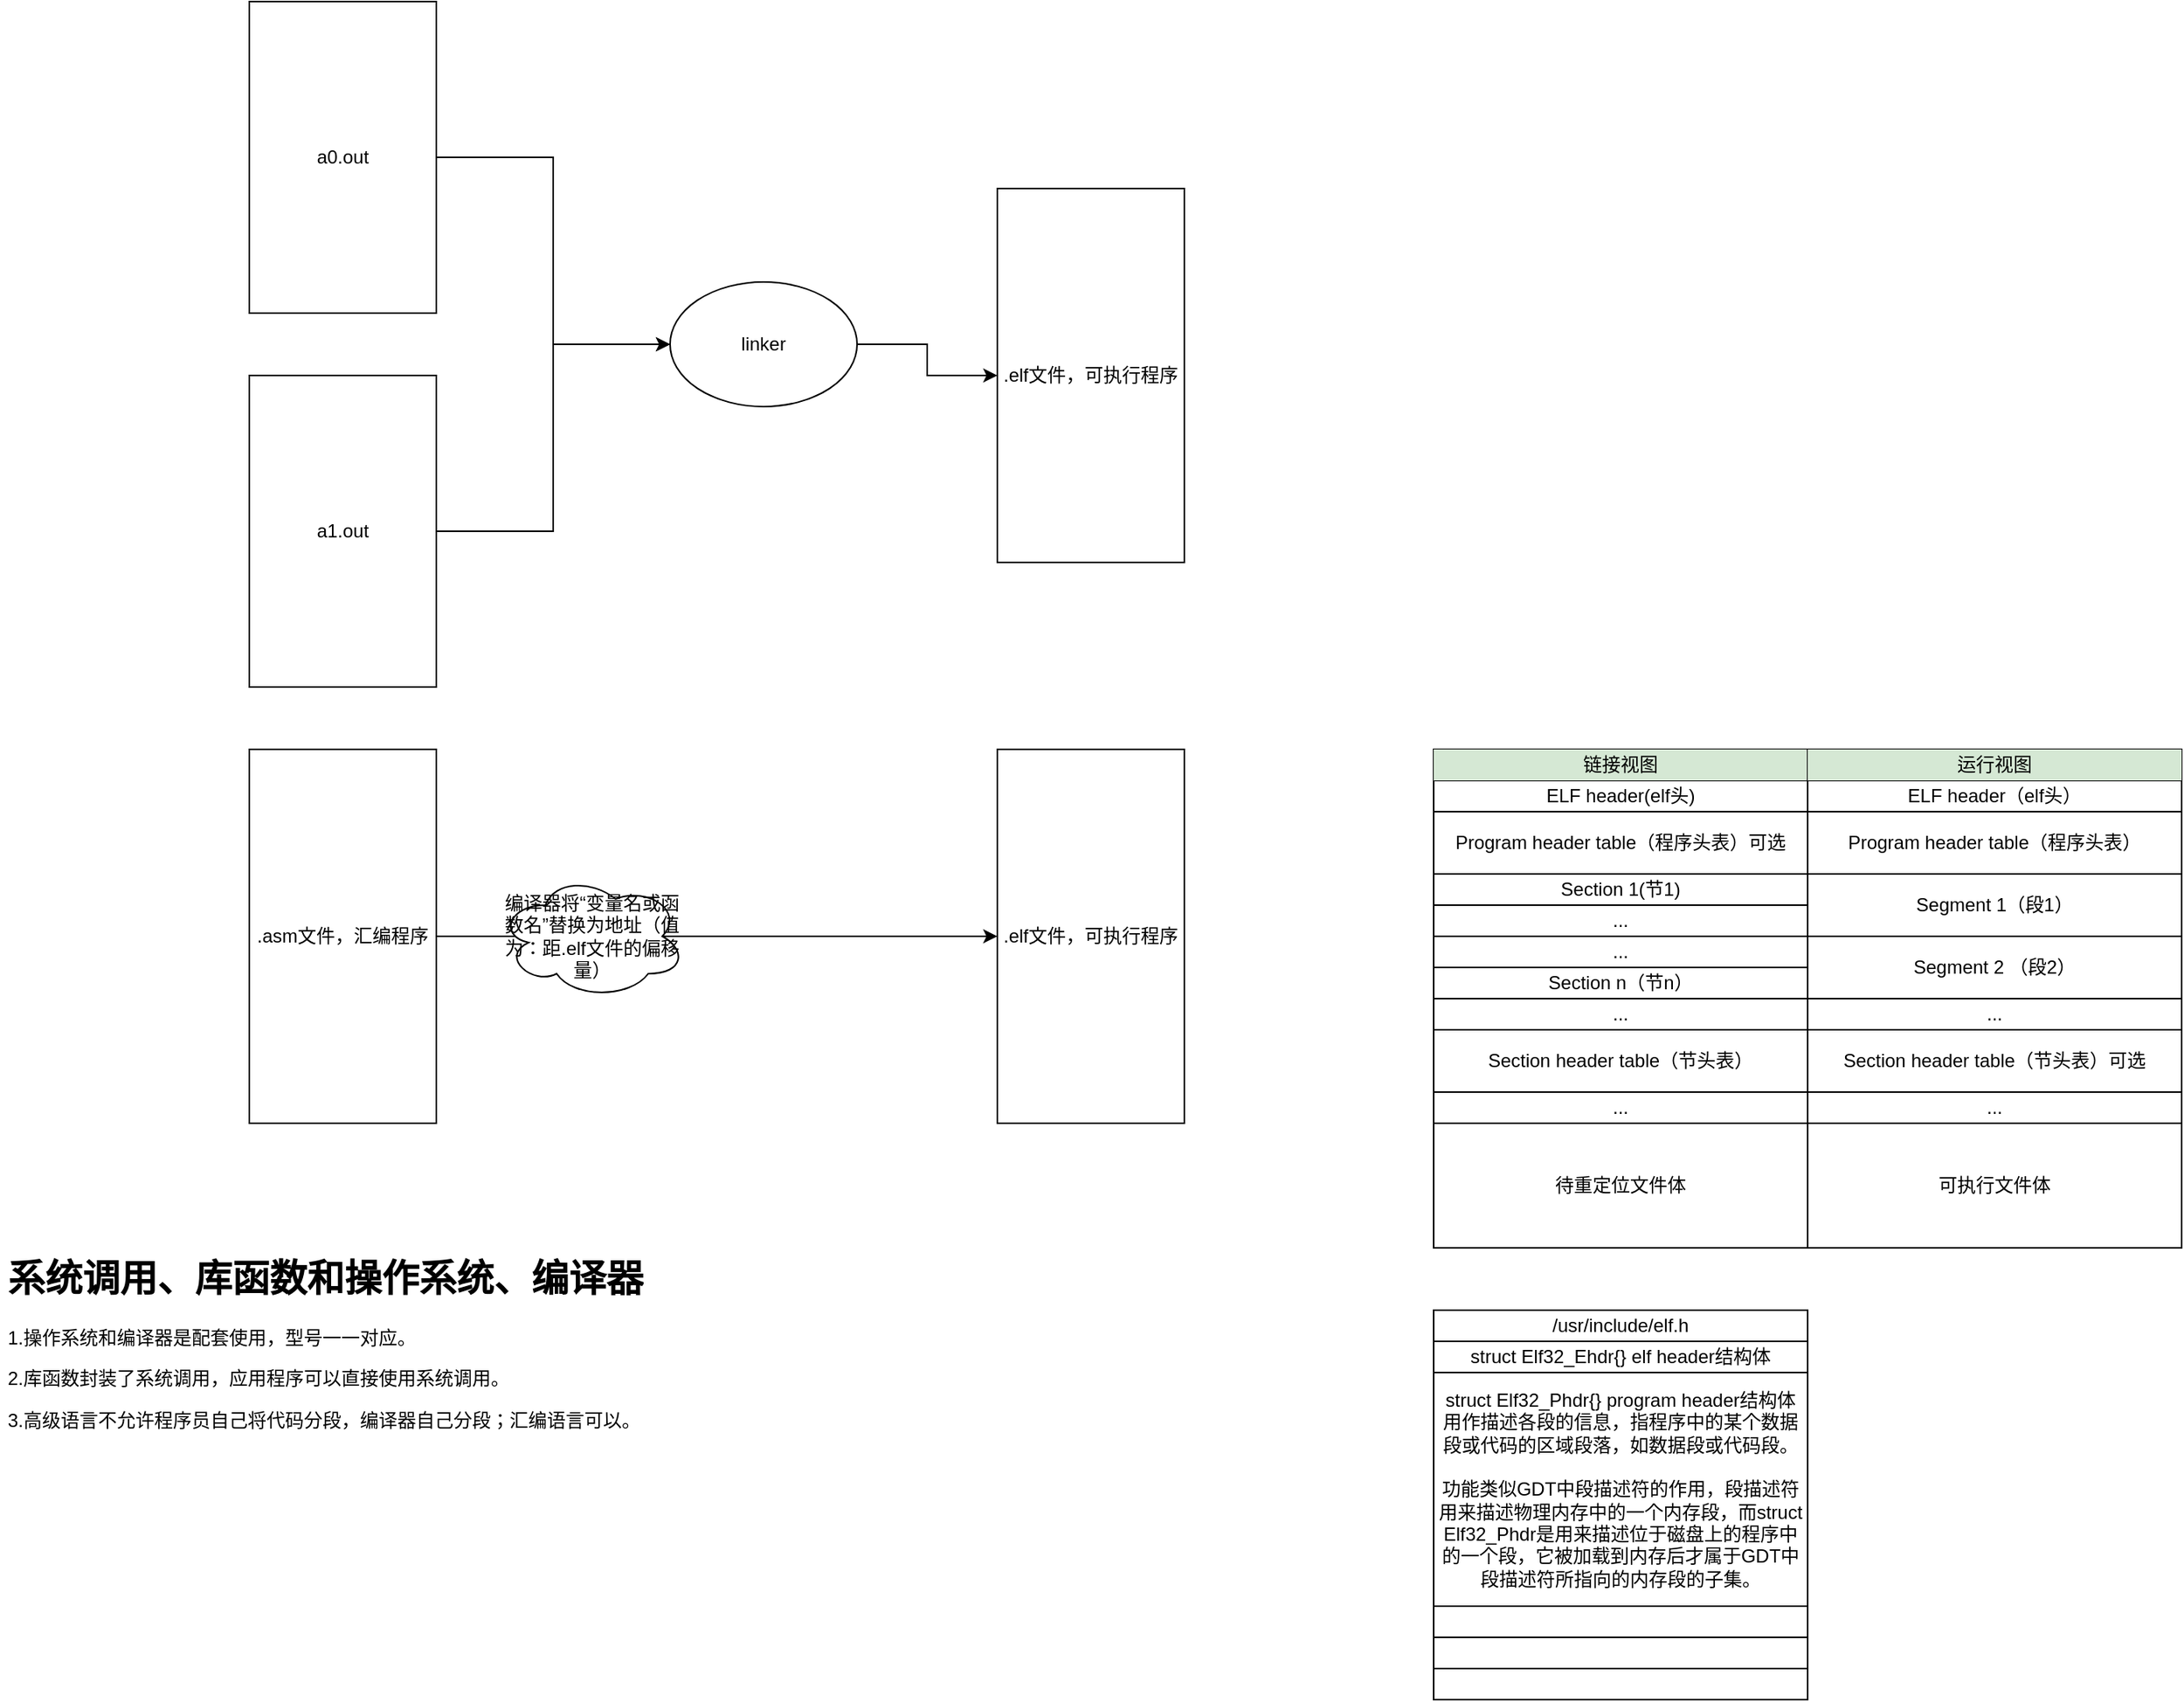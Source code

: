 <mxfile version="13.4.4" type="device" pages="6"><diagram id="ZGRlFWNI0j0KG1zGiC9u" name="ELF"><mxGraphModel dx="1426" dy="946" grid="1" gridSize="10" guides="1" tooltips="1" connect="1" arrows="1" fold="1" page="1" pageScale="1" pageWidth="3300" pageHeight="4681" math="0" shadow="0"><root><mxCell id="bWzJNiq4eIOhOWoCcZEF-0"/><mxCell id="bWzJNiq4eIOhOWoCcZEF-1" parent="bWzJNiq4eIOhOWoCcZEF-0"/><mxCell id="ShsbjME_Hi1G7zG1HYp1-0" value="&lt;h1&gt;系统调用、库函数和操作系统、编译器&lt;/h1&gt;&lt;p&gt;1.操作系统和编译器是配套使用，型号一一对应。&lt;/p&gt;&lt;p&gt;2.库函数封装了系统调用，应用程序可以直接使用系统调用。&lt;/p&gt;&lt;p&gt;3.高级语言不允许程序员自己将代码分段，编译器自己分段；汇编语言可以。&lt;/p&gt;" style="text;html=1;strokeColor=none;fillColor=none;spacing=5;spacingTop=-20;whiteSpace=wrap;overflow=hidden;rounded=0;startSize=0;" parent="bWzJNiq4eIOhOWoCcZEF-1" vertex="1"><mxGeometry x="40" y="1760" width="1000" height="280" as="geometry"/></mxCell><mxCell id="e8G0RGcdwVX_uk28YtM6-2" style="edgeStyle=orthogonalEdgeStyle;rounded=0;orthogonalLoop=1;jettySize=auto;html=1;" parent="bWzJNiq4eIOhOWoCcZEF-1" source="e8G0RGcdwVX_uk28YtM6-0" target="e8G0RGcdwVX_uk28YtM6-1" edge="1"><mxGeometry relative="1" as="geometry"/></mxCell><mxCell id="e8G0RGcdwVX_uk28YtM6-0" value=".asm文件，汇编程序" style="rounded=0;whiteSpace=wrap;html=1;" parent="bWzJNiq4eIOhOWoCcZEF-1" vertex="1"><mxGeometry x="200" y="1440" width="120" height="240" as="geometry"/></mxCell><mxCell id="e8G0RGcdwVX_uk28YtM6-1" value=".elf文件，可执行程序" style="rounded=0;whiteSpace=wrap;html=1;" parent="bWzJNiq4eIOhOWoCcZEF-1" vertex="1"><mxGeometry x="680" y="1440" width="120" height="240" as="geometry"/></mxCell><mxCell id="e8G0RGcdwVX_uk28YtM6-3" value="编译器将“变量名或函数名”替换为地址（值为：距.elf文件的偏移量）" style="ellipse;shape=cloud;whiteSpace=wrap;html=1;" parent="bWzJNiq4eIOhOWoCcZEF-1" vertex="1"><mxGeometry x="360" y="1520" width="120" height="80" as="geometry"/></mxCell><mxCell id="KqPsJDsIItj3tWN5DGX6-6" style="edgeStyle=orthogonalEdgeStyle;rounded=0;orthogonalLoop=1;jettySize=auto;html=1;entryX=0;entryY=0.5;entryDx=0;entryDy=0;" parent="bWzJNiq4eIOhOWoCcZEF-1" source="KqPsJDsIItj3tWN5DGX6-0" target="KqPsJDsIItj3tWN5DGX6-2" edge="1"><mxGeometry relative="1" as="geometry"/></mxCell><mxCell id="KqPsJDsIItj3tWN5DGX6-0" value="a1.out" style="rounded=0;whiteSpace=wrap;html=1;" parent="bWzJNiq4eIOhOWoCcZEF-1" vertex="1"><mxGeometry x="200" y="1200" width="120" height="200" as="geometry"/></mxCell><mxCell id="KqPsJDsIItj3tWN5DGX6-5" style="edgeStyle=orthogonalEdgeStyle;rounded=0;orthogonalLoop=1;jettySize=auto;html=1;entryX=0;entryY=0.5;entryDx=0;entryDy=0;" parent="bWzJNiq4eIOhOWoCcZEF-1" source="KqPsJDsIItj3tWN5DGX6-1" target="KqPsJDsIItj3tWN5DGX6-2" edge="1"><mxGeometry relative="1" as="geometry"/></mxCell><mxCell id="KqPsJDsIItj3tWN5DGX6-1" value="a0.out" style="rounded=0;whiteSpace=wrap;html=1;" parent="bWzJNiq4eIOhOWoCcZEF-1" vertex="1"><mxGeometry x="200" y="960" width="120" height="200" as="geometry"/></mxCell><mxCell id="KqPsJDsIItj3tWN5DGX6-4" style="edgeStyle=orthogonalEdgeStyle;rounded=0;orthogonalLoop=1;jettySize=auto;html=1;" parent="bWzJNiq4eIOhOWoCcZEF-1" source="KqPsJDsIItj3tWN5DGX6-2" target="KqPsJDsIItj3tWN5DGX6-7" edge="1"><mxGeometry relative="1" as="geometry"/></mxCell><mxCell id="KqPsJDsIItj3tWN5DGX6-2" value="linker" style="ellipse;whiteSpace=wrap;html=1;" parent="bWzJNiq4eIOhOWoCcZEF-1" vertex="1"><mxGeometry x="470" y="1140" width="120" height="80" as="geometry"/></mxCell><mxCell id="KqPsJDsIItj3tWN5DGX6-7" value=".elf文件，可执行程序" style="rounded=0;whiteSpace=wrap;html=1;" parent="bWzJNiq4eIOhOWoCcZEF-1" vertex="1"><mxGeometry x="680" y="1080" width="120" height="240" as="geometry"/></mxCell><mxCell id="TCPMCOZFjsPLHZZ8PEhD-0" value="" style="shape=table;html=1;whiteSpace=wrap;startSize=0;container=1;collapsible=0;childLayout=tableLayout;" parent="bWzJNiq4eIOhOWoCcZEF-1" vertex="1"><mxGeometry x="960" y="1440" width="240" height="320" as="geometry"/></mxCell><mxCell id="TCPMCOZFjsPLHZZ8PEhD-1" value="" style="shape=partialRectangle;html=1;whiteSpace=wrap;collapsible=0;dropTarget=0;pointerEvents=0;fillColor=none;top=0;left=0;bottom=0;right=0;points=[[0,0.5],[1,0.5]];portConstraint=eastwest;" parent="TCPMCOZFjsPLHZZ8PEhD-0" vertex="1"><mxGeometry width="240" height="20" as="geometry"/></mxCell><mxCell id="TCPMCOZFjsPLHZZ8PEhD-2" value="链接视图" style="shape=partialRectangle;html=1;whiteSpace=wrap;connectable=0;overflow=hidden;fillColor=#d5e8d4;top=0;left=0;bottom=0;right=0;strokeColor=#82b366;" parent="TCPMCOZFjsPLHZZ8PEhD-1" vertex="1"><mxGeometry width="240" height="20" as="geometry"/></mxCell><mxCell id="TCPMCOZFjsPLHZZ8PEhD-3" value="" style="shape=partialRectangle;html=1;whiteSpace=wrap;collapsible=0;dropTarget=0;pointerEvents=0;fillColor=none;top=0;left=0;bottom=0;right=0;points=[[0,0.5],[1,0.5]];portConstraint=eastwest;" parent="TCPMCOZFjsPLHZZ8PEhD-0" vertex="1"><mxGeometry y="20" width="240" height="20" as="geometry"/></mxCell><mxCell id="TCPMCOZFjsPLHZZ8PEhD-4" value="ELF header(elf头)" style="shape=partialRectangle;html=1;whiteSpace=wrap;connectable=0;overflow=hidden;fillColor=none;top=0;left=0;bottom=0;right=0;" parent="TCPMCOZFjsPLHZZ8PEhD-3" vertex="1"><mxGeometry width="240" height="20" as="geometry"/></mxCell><mxCell id="TCPMCOZFjsPLHZZ8PEhD-5" value="" style="shape=partialRectangle;html=1;whiteSpace=wrap;collapsible=0;dropTarget=0;pointerEvents=0;fillColor=none;top=0;left=0;bottom=0;right=0;points=[[0,0.5],[1,0.5]];portConstraint=eastwest;" parent="TCPMCOZFjsPLHZZ8PEhD-0" vertex="1"><mxGeometry y="40" width="240" height="40" as="geometry"/></mxCell><mxCell id="TCPMCOZFjsPLHZZ8PEhD-6" value="Program header table（程序头表）可选" style="shape=partialRectangle;html=1;whiteSpace=wrap;connectable=0;overflow=hidden;fillColor=none;top=0;left=0;bottom=0;right=0;" parent="TCPMCOZFjsPLHZZ8PEhD-5" vertex="1"><mxGeometry width="240" height="40" as="geometry"/></mxCell><mxCell id="TCPMCOZFjsPLHZZ8PEhD-7" value="" style="shape=partialRectangle;html=1;whiteSpace=wrap;collapsible=0;dropTarget=0;pointerEvents=0;fillColor=none;top=0;left=0;bottom=0;right=0;points=[[0,0.5],[1,0.5]];portConstraint=eastwest;" parent="TCPMCOZFjsPLHZZ8PEhD-0" vertex="1"><mxGeometry y="80" width="240" height="20" as="geometry"/></mxCell><mxCell id="TCPMCOZFjsPLHZZ8PEhD-8" value="Section 1(节1)" style="shape=partialRectangle;html=1;whiteSpace=wrap;connectable=0;overflow=hidden;fillColor=none;top=0;left=0;bottom=0;right=0;" parent="TCPMCOZFjsPLHZZ8PEhD-7" vertex="1"><mxGeometry width="240" height="20" as="geometry"/></mxCell><mxCell id="TCPMCOZFjsPLHZZ8PEhD-9" value="" style="shape=partialRectangle;html=1;whiteSpace=wrap;collapsible=0;dropTarget=0;pointerEvents=0;fillColor=none;top=0;left=0;bottom=0;right=0;points=[[0,0.5],[1,0.5]];portConstraint=eastwest;" parent="TCPMCOZFjsPLHZZ8PEhD-0" vertex="1"><mxGeometry y="100" width="240" height="20" as="geometry"/></mxCell><mxCell id="TCPMCOZFjsPLHZZ8PEhD-10" value="..." style="shape=partialRectangle;html=1;whiteSpace=wrap;connectable=0;overflow=hidden;fillColor=none;top=0;left=0;bottom=0;right=0;" parent="TCPMCOZFjsPLHZZ8PEhD-9" vertex="1"><mxGeometry width="240" height="20" as="geometry"/></mxCell><mxCell id="TCPMCOZFjsPLHZZ8PEhD-11" value="" style="shape=partialRectangle;html=1;whiteSpace=wrap;collapsible=0;dropTarget=0;pointerEvents=0;fillColor=none;top=0;left=0;bottom=0;right=0;points=[[0,0.5],[1,0.5]];portConstraint=eastwest;" parent="TCPMCOZFjsPLHZZ8PEhD-0" vertex="1"><mxGeometry y="120" width="240" height="20" as="geometry"/></mxCell><mxCell id="TCPMCOZFjsPLHZZ8PEhD-12" value="..." style="shape=partialRectangle;html=1;whiteSpace=wrap;connectable=0;overflow=hidden;fillColor=none;top=0;left=0;bottom=0;right=0;" parent="TCPMCOZFjsPLHZZ8PEhD-11" vertex="1"><mxGeometry width="240" height="20" as="geometry"/></mxCell><mxCell id="TCPMCOZFjsPLHZZ8PEhD-13" value="" style="shape=partialRectangle;html=1;whiteSpace=wrap;collapsible=0;dropTarget=0;pointerEvents=0;fillColor=none;top=0;left=0;bottom=0;right=0;points=[[0,0.5],[1,0.5]];portConstraint=eastwest;" parent="TCPMCOZFjsPLHZZ8PEhD-0" vertex="1"><mxGeometry y="140" width="240" height="20" as="geometry"/></mxCell><mxCell id="TCPMCOZFjsPLHZZ8PEhD-14" value="Section n（节n）" style="shape=partialRectangle;html=1;whiteSpace=wrap;connectable=0;overflow=hidden;fillColor=none;top=0;left=0;bottom=0;right=0;" parent="TCPMCOZFjsPLHZZ8PEhD-13" vertex="1"><mxGeometry width="240" height="20" as="geometry"/></mxCell><mxCell id="TCPMCOZFjsPLHZZ8PEhD-15" value="" style="shape=partialRectangle;html=1;whiteSpace=wrap;collapsible=0;dropTarget=0;pointerEvents=0;fillColor=none;top=0;left=0;bottom=0;right=0;points=[[0,0.5],[1,0.5]];portConstraint=eastwest;" parent="TCPMCOZFjsPLHZZ8PEhD-0" vertex="1"><mxGeometry y="160" width="240" height="20" as="geometry"/></mxCell><mxCell id="TCPMCOZFjsPLHZZ8PEhD-16" value="..." style="shape=partialRectangle;html=1;whiteSpace=wrap;connectable=0;overflow=hidden;fillColor=none;top=0;left=0;bottom=0;right=0;" parent="TCPMCOZFjsPLHZZ8PEhD-15" vertex="1"><mxGeometry width="240" height="20" as="geometry"/></mxCell><mxCell id="TCPMCOZFjsPLHZZ8PEhD-17" value="" style="shape=partialRectangle;html=1;whiteSpace=wrap;collapsible=0;dropTarget=0;pointerEvents=0;fillColor=none;top=0;left=0;bottom=0;right=0;points=[[0,0.5],[1,0.5]];portConstraint=eastwest;" parent="TCPMCOZFjsPLHZZ8PEhD-0" vertex="1"><mxGeometry y="180" width="240" height="40" as="geometry"/></mxCell><mxCell id="TCPMCOZFjsPLHZZ8PEhD-18" value="Section header table（节头表）" style="shape=partialRectangle;html=1;whiteSpace=wrap;connectable=0;overflow=hidden;fillColor=none;top=0;left=0;bottom=0;right=0;" parent="TCPMCOZFjsPLHZZ8PEhD-17" vertex="1"><mxGeometry width="240" height="40" as="geometry"/></mxCell><mxCell id="TCPMCOZFjsPLHZZ8PEhD-19" value="" style="shape=partialRectangle;html=1;whiteSpace=wrap;collapsible=0;dropTarget=0;pointerEvents=0;fillColor=none;top=0;left=0;bottom=0;right=0;points=[[0,0.5],[1,0.5]];portConstraint=eastwest;" parent="TCPMCOZFjsPLHZZ8PEhD-0" vertex="1"><mxGeometry y="220" width="240" height="20" as="geometry"/></mxCell><mxCell id="TCPMCOZFjsPLHZZ8PEhD-20" value="..." style="shape=partialRectangle;html=1;whiteSpace=wrap;connectable=0;overflow=hidden;fillColor=none;top=0;left=0;bottom=0;right=0;" parent="TCPMCOZFjsPLHZZ8PEhD-19" vertex="1"><mxGeometry width="240" height="20" as="geometry"/></mxCell><mxCell id="TCPMCOZFjsPLHZZ8PEhD-21" value="" style="shape=partialRectangle;html=1;whiteSpace=wrap;collapsible=0;dropTarget=0;pointerEvents=0;fillColor=none;top=0;left=0;bottom=0;right=0;points=[[0,0.5],[1,0.5]];portConstraint=eastwest;" parent="TCPMCOZFjsPLHZZ8PEhD-0" vertex="1"><mxGeometry y="240" width="240" height="80" as="geometry"/></mxCell><mxCell id="TCPMCOZFjsPLHZZ8PEhD-22" value="待重定位文件体" style="shape=partialRectangle;html=1;whiteSpace=wrap;connectable=0;overflow=hidden;fillColor=none;top=0;left=0;bottom=0;right=0;" parent="TCPMCOZFjsPLHZZ8PEhD-21" vertex="1"><mxGeometry width="240" height="80" as="geometry"/></mxCell><mxCell id="TCPMCOZFjsPLHZZ8PEhD-23" value="" style="shape=table;html=1;whiteSpace=wrap;startSize=0;container=1;collapsible=0;childLayout=tableLayout;" parent="bWzJNiq4eIOhOWoCcZEF-1" vertex="1"><mxGeometry x="1200" y="1440" width="240" height="320" as="geometry"/></mxCell><mxCell id="TCPMCOZFjsPLHZZ8PEhD-24" value="" style="shape=partialRectangle;html=1;whiteSpace=wrap;collapsible=0;dropTarget=0;pointerEvents=0;fillColor=none;top=0;left=0;bottom=0;right=0;points=[[0,0.5],[1,0.5]];portConstraint=eastwest;" parent="TCPMCOZFjsPLHZZ8PEhD-23" vertex="1"><mxGeometry width="240" height="20" as="geometry"/></mxCell><mxCell id="TCPMCOZFjsPLHZZ8PEhD-25" value="运行视图" style="shape=partialRectangle;html=1;whiteSpace=wrap;connectable=0;overflow=hidden;fillColor=#d5e8d4;top=0;left=0;bottom=0;right=0;strokeColor=#82b366;" parent="TCPMCOZFjsPLHZZ8PEhD-24" vertex="1"><mxGeometry width="240" height="20" as="geometry"/></mxCell><mxCell id="TCPMCOZFjsPLHZZ8PEhD-26" value="" style="shape=partialRectangle;html=1;whiteSpace=wrap;collapsible=0;dropTarget=0;pointerEvents=0;fillColor=none;top=0;left=0;bottom=0;right=0;points=[[0,0.5],[1,0.5]];portConstraint=eastwest;" parent="TCPMCOZFjsPLHZZ8PEhD-23" vertex="1"><mxGeometry y="20" width="240" height="20" as="geometry"/></mxCell><mxCell id="TCPMCOZFjsPLHZZ8PEhD-27" value="ELF header（elf头）" style="shape=partialRectangle;html=1;whiteSpace=wrap;connectable=0;overflow=hidden;fillColor=none;top=0;left=0;bottom=0;right=0;" parent="TCPMCOZFjsPLHZZ8PEhD-26" vertex="1"><mxGeometry width="240" height="20" as="geometry"/></mxCell><mxCell id="TCPMCOZFjsPLHZZ8PEhD-28" value="" style="shape=partialRectangle;html=1;whiteSpace=wrap;collapsible=0;dropTarget=0;pointerEvents=0;fillColor=none;top=0;left=0;bottom=0;right=0;points=[[0,0.5],[1,0.5]];portConstraint=eastwest;" parent="TCPMCOZFjsPLHZZ8PEhD-23" vertex="1"><mxGeometry y="40" width="240" height="40" as="geometry"/></mxCell><mxCell id="TCPMCOZFjsPLHZZ8PEhD-29" value="Program header table（程序头表）" style="shape=partialRectangle;html=1;whiteSpace=wrap;connectable=0;overflow=hidden;fillColor=none;top=0;left=0;bottom=0;right=0;" parent="TCPMCOZFjsPLHZZ8PEhD-28" vertex="1"><mxGeometry width="240" height="40" as="geometry"/></mxCell><mxCell id="TCPMCOZFjsPLHZZ8PEhD-30" value="" style="shape=partialRectangle;html=1;whiteSpace=wrap;collapsible=0;dropTarget=0;pointerEvents=0;fillColor=none;top=0;left=0;bottom=0;right=0;points=[[0,0.5],[1,0.5]];portConstraint=eastwest;" parent="TCPMCOZFjsPLHZZ8PEhD-23" vertex="1"><mxGeometry y="80" width="240" height="40" as="geometry"/></mxCell><mxCell id="TCPMCOZFjsPLHZZ8PEhD-31" value="Segment 1（段1）" style="shape=partialRectangle;html=1;whiteSpace=wrap;connectable=0;overflow=hidden;fillColor=none;top=0;left=0;bottom=0;right=0;" parent="TCPMCOZFjsPLHZZ8PEhD-30" vertex="1"><mxGeometry width="240" height="40" as="geometry"/></mxCell><mxCell id="TCPMCOZFjsPLHZZ8PEhD-32" value="" style="shape=partialRectangle;html=1;whiteSpace=wrap;collapsible=0;dropTarget=0;pointerEvents=0;fillColor=none;top=0;left=0;bottom=0;right=0;points=[[0,0.5],[1,0.5]];portConstraint=eastwest;" parent="TCPMCOZFjsPLHZZ8PEhD-23" vertex="1"><mxGeometry y="120" width="240" height="40" as="geometry"/></mxCell><mxCell id="TCPMCOZFjsPLHZZ8PEhD-33" value="Segment 2 （段2）" style="shape=partialRectangle;html=1;whiteSpace=wrap;connectable=0;overflow=hidden;fillColor=none;top=0;left=0;bottom=0;right=0;" parent="TCPMCOZFjsPLHZZ8PEhD-32" vertex="1"><mxGeometry width="240" height="40" as="geometry"/></mxCell><mxCell id="TCPMCOZFjsPLHZZ8PEhD-34" value="" style="shape=partialRectangle;html=1;whiteSpace=wrap;collapsible=0;dropTarget=0;pointerEvents=0;fillColor=none;top=0;left=0;bottom=0;right=0;points=[[0,0.5],[1,0.5]];portConstraint=eastwest;" parent="TCPMCOZFjsPLHZZ8PEhD-23" vertex="1"><mxGeometry y="160" width="240" height="20" as="geometry"/></mxCell><mxCell id="TCPMCOZFjsPLHZZ8PEhD-35" value="..." style="shape=partialRectangle;html=1;whiteSpace=wrap;connectable=0;overflow=hidden;fillColor=none;top=0;left=0;bottom=0;right=0;" parent="TCPMCOZFjsPLHZZ8PEhD-34" vertex="1"><mxGeometry width="240" height="20" as="geometry"/></mxCell><mxCell id="TCPMCOZFjsPLHZZ8PEhD-36" value="" style="shape=partialRectangle;html=1;whiteSpace=wrap;collapsible=0;dropTarget=0;pointerEvents=0;fillColor=none;top=0;left=0;bottom=0;right=0;points=[[0,0.5],[1,0.5]];portConstraint=eastwest;" parent="TCPMCOZFjsPLHZZ8PEhD-23" vertex="1"><mxGeometry y="180" width="240" height="40" as="geometry"/></mxCell><mxCell id="TCPMCOZFjsPLHZZ8PEhD-37" value="Section header table（节头表）可选" style="shape=partialRectangle;html=1;whiteSpace=wrap;connectable=0;overflow=hidden;fillColor=none;top=0;left=0;bottom=0;right=0;" parent="TCPMCOZFjsPLHZZ8PEhD-36" vertex="1"><mxGeometry width="240" height="40" as="geometry"/></mxCell><mxCell id="TCPMCOZFjsPLHZZ8PEhD-38" value="" style="shape=partialRectangle;html=1;whiteSpace=wrap;collapsible=0;dropTarget=0;pointerEvents=0;fillColor=none;top=0;left=0;bottom=0;right=0;points=[[0,0.5],[1,0.5]];portConstraint=eastwest;" parent="TCPMCOZFjsPLHZZ8PEhD-23" vertex="1"><mxGeometry y="220" width="240" height="20" as="geometry"/></mxCell><mxCell id="TCPMCOZFjsPLHZZ8PEhD-39" value="..." style="shape=partialRectangle;html=1;whiteSpace=wrap;connectable=0;overflow=hidden;fillColor=none;top=0;left=0;bottom=0;right=0;" parent="TCPMCOZFjsPLHZZ8PEhD-38" vertex="1"><mxGeometry width="240" height="20" as="geometry"/></mxCell><mxCell id="TCPMCOZFjsPLHZZ8PEhD-40" value="" style="shape=partialRectangle;html=1;whiteSpace=wrap;collapsible=0;dropTarget=0;pointerEvents=0;fillColor=none;top=0;left=0;bottom=0;right=0;points=[[0,0.5],[1,0.5]];portConstraint=eastwest;" parent="TCPMCOZFjsPLHZZ8PEhD-23" vertex="1"><mxGeometry y="240" width="240" height="80" as="geometry"/></mxCell><mxCell id="TCPMCOZFjsPLHZZ8PEhD-41" value="可执行文件体" style="shape=partialRectangle;html=1;whiteSpace=wrap;connectable=0;overflow=hidden;fillColor=none;top=0;left=0;bottom=0;right=0;" parent="TCPMCOZFjsPLHZZ8PEhD-40" vertex="1"><mxGeometry width="240" height="80" as="geometry"/></mxCell><mxCell id="TCPMCOZFjsPLHZZ8PEhD-42" value="" style="shape=table;html=1;whiteSpace=wrap;startSize=0;container=1;collapsible=0;childLayout=tableLayout;" parent="bWzJNiq4eIOhOWoCcZEF-1" vertex="1"><mxGeometry x="960" y="1800" width="240" height="250" as="geometry"/></mxCell><mxCell id="TCPMCOZFjsPLHZZ8PEhD-43" value="" style="shape=partialRectangle;html=1;whiteSpace=wrap;collapsible=0;dropTarget=0;pointerEvents=0;fillColor=none;top=0;left=0;bottom=0;right=0;points=[[0,0.5],[1,0.5]];portConstraint=eastwest;" parent="TCPMCOZFjsPLHZZ8PEhD-42" vertex="1"><mxGeometry width="240" height="20" as="geometry"/></mxCell><mxCell id="TCPMCOZFjsPLHZZ8PEhD-44" value="/usr/include/elf.h" style="shape=partialRectangle;html=1;whiteSpace=wrap;connectable=0;overflow=hidden;fillColor=none;top=0;left=0;bottom=0;right=0;" parent="TCPMCOZFjsPLHZZ8PEhD-43" vertex="1"><mxGeometry width="240" height="20" as="geometry"/></mxCell><mxCell id="TCPMCOZFjsPLHZZ8PEhD-45" value="" style="shape=partialRectangle;html=1;whiteSpace=wrap;collapsible=0;dropTarget=0;pointerEvents=0;fillColor=none;top=0;left=0;bottom=0;right=0;points=[[0,0.5],[1,0.5]];portConstraint=eastwest;" parent="TCPMCOZFjsPLHZZ8PEhD-42" vertex="1"><mxGeometry y="20" width="240" height="20" as="geometry"/></mxCell><mxCell id="TCPMCOZFjsPLHZZ8PEhD-46" value="struct Elf32_Ehdr{} elf header结构体" style="shape=partialRectangle;html=1;whiteSpace=wrap;connectable=0;overflow=hidden;fillColor=none;top=0;left=0;bottom=0;right=0;" parent="TCPMCOZFjsPLHZZ8PEhD-45" vertex="1"><mxGeometry width="240" height="20" as="geometry"/></mxCell><mxCell id="TCPMCOZFjsPLHZZ8PEhD-47" value="" style="shape=partialRectangle;html=1;whiteSpace=wrap;collapsible=0;dropTarget=0;pointerEvents=0;fillColor=none;top=0;left=0;bottom=0;right=0;points=[[0,0.5],[1,0.5]];portConstraint=eastwest;" parent="TCPMCOZFjsPLHZZ8PEhD-42" vertex="1"><mxGeometry y="40" width="240" height="150" as="geometry"/></mxCell><mxCell id="TCPMCOZFjsPLHZZ8PEhD-48" value="struct Elf32_Phdr{} program header结构体&lt;br&gt;用作描述各段的信息，指程序中的某个数据段或代码的区域段落，如数据段或代码段。&lt;br&gt;&lt;br&gt;功能类似GDT中段描述符的作用，段描述符用来描述物理内存中的一个内存段，而struct Elf32_Phdr是用来描述位于磁盘上的程序中的一个段，它被加载到内存后才属于GDT中段描述符所指向的内存段的子集。" style="shape=partialRectangle;html=1;whiteSpace=wrap;connectable=0;overflow=hidden;fillColor=none;top=0;left=0;bottom=0;right=0;" parent="TCPMCOZFjsPLHZZ8PEhD-47" vertex="1"><mxGeometry width="240" height="150" as="geometry"/></mxCell><mxCell id="TCPMCOZFjsPLHZZ8PEhD-49" value="" style="shape=partialRectangle;html=1;whiteSpace=wrap;collapsible=0;dropTarget=0;pointerEvents=0;fillColor=none;top=0;left=0;bottom=0;right=0;points=[[0,0.5],[1,0.5]];portConstraint=eastwest;" parent="TCPMCOZFjsPLHZZ8PEhD-42" vertex="1"><mxGeometry y="190" width="240" height="20" as="geometry"/></mxCell><mxCell id="TCPMCOZFjsPLHZZ8PEhD-50" value="" style="shape=partialRectangle;html=1;whiteSpace=wrap;connectable=0;overflow=hidden;fillColor=none;top=0;left=0;bottom=0;right=0;" parent="TCPMCOZFjsPLHZZ8PEhD-49" vertex="1"><mxGeometry width="240" height="20" as="geometry"/></mxCell><mxCell id="TCPMCOZFjsPLHZZ8PEhD-51" value="" style="shape=partialRectangle;html=1;whiteSpace=wrap;collapsible=0;dropTarget=0;pointerEvents=0;fillColor=none;top=0;left=0;bottom=0;right=0;points=[[0,0.5],[1,0.5]];portConstraint=eastwest;" parent="TCPMCOZFjsPLHZZ8PEhD-42" vertex="1"><mxGeometry y="210" width="240" height="20" as="geometry"/></mxCell><mxCell id="TCPMCOZFjsPLHZZ8PEhD-52" value="" style="shape=partialRectangle;html=1;whiteSpace=wrap;connectable=0;overflow=hidden;fillColor=none;top=0;left=0;bottom=0;right=0;" parent="TCPMCOZFjsPLHZZ8PEhD-51" vertex="1"><mxGeometry width="240" height="20" as="geometry"/></mxCell><mxCell id="TCPMCOZFjsPLHZZ8PEhD-53" value="" style="shape=partialRectangle;html=1;whiteSpace=wrap;collapsible=0;dropTarget=0;pointerEvents=0;fillColor=none;top=0;left=0;bottom=0;right=0;points=[[0,0.5],[1,0.5]];portConstraint=eastwest;" parent="TCPMCOZFjsPLHZZ8PEhD-42" vertex="1"><mxGeometry y="230" width="240" height="20" as="geometry"/></mxCell><mxCell id="TCPMCOZFjsPLHZZ8PEhD-54" value="" style="shape=partialRectangle;html=1;whiteSpace=wrap;connectable=0;overflow=hidden;fillColor=none;top=0;left=0;bottom=0;right=0;" parent="TCPMCOZFjsPLHZZ8PEhD-53" vertex="1"><mxGeometry width="240" height="20" as="geometry"/></mxCell></root></mxGraphModel></diagram><diagram id="Tg_xiI_sueAYvtqVly9U" name="CPU"><mxGraphModel dx="1360" dy="834" grid="1" gridSize="10" guides="1" tooltips="1" connect="1" arrows="1" fold="1" page="1" pageScale="1" pageWidth="827" pageHeight="1169" math="0" shadow="0">&#xa;      &#xa;      <root>&#xa;        &#xa;        <mxCell id="SWreFFs603aiWHK2GE6y-0"/>&#xa;        &#xa;        <mxCell id="SWreFFs603aiWHK2GE6y-1" parent="SWreFFs603aiWHK2GE6y-0"/>&#xa;        &#xa;        <mxCell id="SWreFFs603aiWHK2GE6y-2" value="" style="rounded=0;whiteSpace=wrap;html=1;" parent="SWreFFs603aiWHK2GE6y-1" vertex="1">&#xa;          &#xa;          <mxGeometry x="120" y="200" width="400" height="360" as="geometry"/>&#xa;          &#xa;        </mxCell>&#xa;        &#xa;        <mxCell id="SWreFFs603aiWHK2GE6y-4" value="" style="shape=table;html=1;whiteSpace=wrap;startSize=0;container=1;collapsible=0;childLayout=tableLayout;" parent="SWreFFs603aiWHK2GE6y-1" vertex="1">&#xa;          &#xa;          <mxGeometry x="240" y="240" width="240" height="20" as="geometry"/>&#xa;          &#xa;        </mxCell>&#xa;        &#xa;        <mxCell id="SWreFFs603aiWHK2GE6y-5" value="" style="shape=partialRectangle;html=1;whiteSpace=wrap;collapsible=0;dropTarget=0;pointerEvents=0;fillColor=none;top=0;left=0;bottom=0;right=0;points=[[0,0.5],[1,0.5]];portConstraint=eastwest;" parent="SWreFFs603aiWHK2GE6y-4" vertex="1">&#xa;          &#xa;          <mxGeometry width="240" height="20" as="geometry"/>&#xa;          &#xa;        </mxCell>&#xa;        &#xa;        <mxCell id="SWreFFs603aiWHK2GE6y-6" value="CS" style="shape=partialRectangle;html=1;whiteSpace=wrap;connectable=0;overflow=hidden;fillColor=none;top=0;left=0;bottom=0;right=0;" parent="SWreFFs603aiWHK2GE6y-5" vertex="1">&#xa;          &#xa;          <mxGeometry width="40" height="20" as="geometry"/>&#xa;          &#xa;        </mxCell>&#xa;        &#xa;        <mxCell id="SWreFFs603aiWHK2GE6y-7" value="" style="shape=partialRectangle;html=1;whiteSpace=wrap;connectable=0;overflow=hidden;fillColor=none;top=0;left=0;bottom=0;right=0;" parent="SWreFFs603aiWHK2GE6y-5" vertex="1">&#xa;          &#xa;          <mxGeometry x="40" width="80" height="20" as="geometry"/>&#xa;          &#xa;        </mxCell>&#xa;        &#xa;        <mxCell id="SWreFFs603aiWHK2GE6y-8" value="IP" style="shape=partialRectangle;html=1;whiteSpace=wrap;connectable=0;overflow=hidden;fillColor=none;top=0;left=0;bottom=0;right=0;" parent="SWreFFs603aiWHK2GE6y-5" vertex="1">&#xa;          &#xa;          <mxGeometry x="120" width="40" height="20" as="geometry"/>&#xa;          &#xa;        </mxCell>&#xa;        &#xa;        <mxCell id="SWreFFs603aiWHK2GE6y-9" value="" style="shape=partialRectangle;html=1;whiteSpace=wrap;connectable=0;overflow=hidden;fillColor=none;top=0;left=0;bottom=0;right=0;" parent="SWreFFs603aiWHK2GE6y-5" vertex="1">&#xa;          &#xa;          <mxGeometry x="160" width="80" height="20" as="geometry"/>&#xa;          &#xa;        </mxCell>&#xa;        &#xa;        <mxCell id="SWreFFs603aiWHK2GE6y-11" style="edgeStyle=orthogonalEdgeStyle;rounded=0;orthogonalLoop=1;jettySize=auto;html=1;entryX=0;entryY=0.5;entryDx=0;entryDy=0;" parent="SWreFFs603aiWHK2GE6y-1" source="SWreFFs603aiWHK2GE6y-10" target="SWreFFs603aiWHK2GE6y-5" edge="1">&#xa;          &#xa;          <mxGeometry relative="1" as="geometry"/>&#xa;          &#xa;        </mxCell>&#xa;        &#xa;        <mxCell id="SWreFFs603aiWHK2GE6y-10" value="PC" style="text;html=1;strokeColor=none;fillColor=none;align=center;verticalAlign=middle;whiteSpace=wrap;rounded=0;" parent="SWreFFs603aiWHK2GE6y-1" vertex="1">&#xa;          &#xa;          <mxGeometry x="160" y="240" width="30" height="20" as="geometry"/>&#xa;          &#xa;        </mxCell>&#xa;        &#xa;        <mxCell id="SWreFFs603aiWHK2GE6y-12" value="&lt;h1&gt;PC规范&lt;/h1&gt;&lt;p&gt;PC寄存器只是PC规范，一般的CPU并没有此寄存器，而是通过cs:ip组合来体现pc寄存器。call、jmp指令，即微指令，可以原子性地修改cs/ip/flags寄存器，达到跳转的效果（如函数调用）&lt;/p&gt;" style="text;html=1;strokeColor=none;fillColor=none;spacing=5;spacingTop=-20;whiteSpace=wrap;overflow=hidden;rounded=0;" parent="SWreFFs603aiWHK2GE6y-1" vertex="1">&#xa;          &#xa;          <mxGeometry x="520" y="240" width="200" height="160" as="geometry"/>&#xa;          &#xa;        </mxCell>&#xa;        &#xa;        <mxCell id="SWreFFs603aiWHK2GE6y-13" value="CPU" style="text;html=1;strokeColor=none;fillColor=none;align=center;verticalAlign=middle;whiteSpace=wrap;rounded=0;" parent="SWreFFs603aiWHK2GE6y-1" vertex="1">&#xa;          &#xa;          <mxGeometry x="320" y="180" width="40" height="20" as="geometry"/>&#xa;          &#xa;        </mxCell>&#xa;        &#xa;      </root>&#xa;      &#xa;    </mxGraphModel></diagram><diagram id="h9ATzFxd-sKKwU7XG55O" name="new"><mxGraphModel dx="1360" dy="834" grid="1" gridSize="10" guides="1" tooltips="1" connect="1" arrows="1" fold="1" page="1" pageScale="1" pageWidth="3300" pageHeight="4681" math="0" shadow="0">&#xa;      &#xa;      <root>&#xa;        &#xa;        <mxCell id="iLFJjkt4Wk4J1p5z-_Wq-0"/>&#xa;        &#xa;        <mxCell id="iLFJjkt4Wk4J1p5z-_Wq-1" parent="iLFJjkt4Wk4J1p5z-_Wq-0"/>&#xa;        &#xa;      </root>&#xa;      &#xa;    </mxGraphModel></diagram><diagram id="TYBOzJHetoMCIm2n2TFL" name="BIOS-MBR-loader-kernel"><mxGraphModel dx="2212" dy="1367" grid="1" gridSize="10" guides="1" tooltips="1" connect="1" arrows="1" fold="1" page="1" pageScale="1" pageWidth="827" pageHeight="1169" math="0" shadow="0"><root><mxCell id="Zay6GrB8uhAsnmTZasZY-0"/><mxCell id="Zay6GrB8uhAsnmTZasZY-1" parent="Zay6GrB8uhAsnmTZasZY-0"/><mxCell id="L6q8Vj6F0F4OatpLyn6t-84" value="" style="rounded=0;whiteSpace=wrap;html=1;dashed=1;startSize=0;fillColor=#f5f5f5;strokeColor=#666666;fontColor=#333333;" parent="Zay6GrB8uhAsnmTZasZY-1" vertex="1"><mxGeometry x="40" width="1120" height="680" as="geometry"/></mxCell><mxCell id="Zay6GrB8uhAsnmTZasZY-14" value="将整个段A重定位&lt;br&gt;到新地址" style="ellipse;shape=cloud;whiteSpace=wrap;html=1;dashed=1;startSize=0;" parent="Zay6GrB8uhAsnmTZasZY-1" vertex="1"><mxGeometry x="960" y="300" width="120" height="80" as="geometry"/></mxCell><mxCell id="Zay6GrB8uhAsnmTZasZY-2" value="" style="rounded=0;whiteSpace=wrap;html=1;startSize=0;" parent="Zay6GrB8uhAsnmTZasZY-1" vertex="1"><mxGeometry x="670" y="80" width="120" height="440" as="geometry"/></mxCell><mxCell id="Zay6GrB8uhAsnmTZasZY-3" value="" style="rounded=0;whiteSpace=wrap;html=1;startSize=0;" parent="Zay6GrB8uhAsnmTZasZY-1" vertex="1"><mxGeometry x="670" y="380" width="120" height="80" as="geometry"/></mxCell><mxCell id="Zay6GrB8uhAsnmTZasZY-5" value="" style="rounded=0;whiteSpace=wrap;html=1;startSize=0;dashed=1;" parent="Zay6GrB8uhAsnmTZasZY-1" vertex="1"><mxGeometry x="670" y="140" width="120" height="80" as="geometry"/></mxCell><mxCell id="Zay6GrB8uhAsnmTZasZY-6" value="程序内容" style="rounded=0;whiteSpace=wrap;html=1;startSize=0;" parent="Zay6GrB8uhAsnmTZasZY-1" vertex="1"><mxGeometry x="670" y="380" width="120" height="20" as="geometry"/></mxCell><mxCell id="Zay6GrB8uhAsnmTZasZY-7" value="程序内容" style="rounded=0;whiteSpace=wrap;html=1;startSize=0;dashed=1;" parent="Zay6GrB8uhAsnmTZasZY-1" vertex="1"><mxGeometry x="670" y="140" width="120" height="20" as="geometry"/></mxCell><mxCell id="Zay6GrB8uhAsnmTZasZY-8" value="段A原始段基址0x1000" style="text;html=1;strokeColor=none;fillColor=none;align=center;verticalAlign=middle;whiteSpace=wrap;rounded=0;startSize=0;" parent="Zay6GrB8uhAsnmTZasZY-1" vertex="1"><mxGeometry x="790" y="440" width="130" height="20" as="geometry"/></mxCell><mxCell id="Zay6GrB8uhAsnmTZasZY-9" value="偏移地址为0xb00" style="text;html=1;strokeColor=none;fillColor=none;align=center;verticalAlign=middle;whiteSpace=wrap;rounded=0;startSize=0;" parent="Zay6GrB8uhAsnmTZasZY-1" vertex="1"><mxGeometry x="790" y="380" width="100" height="20" as="geometry"/></mxCell><mxCell id="Zay6GrB8uhAsnmTZasZY-10" value="段A新的段基址0x6000" style="text;html=1;strokeColor=none;fillColor=none;align=center;verticalAlign=middle;whiteSpace=wrap;rounded=0;startSize=0;" parent="Zay6GrB8uhAsnmTZasZY-1" vertex="1"><mxGeometry x="790" y="200" width="130" height="20" as="geometry"/></mxCell><mxCell id="Zay6GrB8uhAsnmTZasZY-11" value="偏移地址为0xb00" style="text;html=1;strokeColor=none;fillColor=none;align=center;verticalAlign=middle;whiteSpace=wrap;rounded=0;startSize=0;" parent="Zay6GrB8uhAsnmTZasZY-1" vertex="1"><mxGeometry x="790" y="140" width="100" height="20" as="geometry"/></mxCell><mxCell id="Zay6GrB8uhAsnmTZasZY-12" value="" style="endArrow=classic;html=1;shadow=0;strokeWidth=1;fillColor=#dae8fc;entryX=1.008;entryY=0.302;entryDx=0;entryDy=0;entryPerimeter=0;exitX=0;exitY=1;exitDx=0;exitDy=0;curved=1;strokeColor=#3333FF;" parent="Zay6GrB8uhAsnmTZasZY-1" source="Zay6GrB8uhAsnmTZasZY-8" target="Zay6GrB8uhAsnmTZasZY-2" edge="1"><mxGeometry width="50" height="50" relative="1" as="geometry"><mxPoint x="740" y="450" as="sourcePoint"/><mxPoint x="790" y="400" as="targetPoint"/><Array as="points"><mxPoint x="990" y="460"/><mxPoint x="990" y="219"/></Array></mxGeometry></mxCell><mxCell id="Zay6GrB8uhAsnmTZasZY-15" value="" style="rounded=0;whiteSpace=wrap;html=1;startSize=0;" parent="Zay6GrB8uhAsnmTZasZY-1" vertex="1"><mxGeometry x="80" y="70" width="360" height="250" as="geometry"/></mxCell><mxCell id="Zay6GrB8uhAsnmTZasZY-16" value="CPU" style="text;html=1;strokeColor=none;fillColor=none;align=center;verticalAlign=middle;whiteSpace=wrap;rounded=0;startSize=0;" parent="Zay6GrB8uhAsnmTZasZY-1" vertex="1"><mxGeometry x="240" y="50" width="40" height="20" as="geometry"/></mxCell><mxCell id="Zay6GrB8uhAsnmTZasZY-38" value="物理内存" style="text;html=1;strokeColor=none;fillColor=none;align=center;verticalAlign=middle;whiteSpace=wrap;rounded=0;startSize=0;" parent="Zay6GrB8uhAsnmTZasZY-1" vertex="1"><mxGeometry x="710" y="60" width="50" height="20" as="geometry"/></mxCell><mxCell id="Zay6GrB8uhAsnmTZasZY-39" value="&lt;h1&gt;8086CPU实模式提出地址分段概念&lt;/h1&gt;&lt;p&gt;&lt;span&gt;1.为了重定位&lt;/span&gt;&lt;br&gt;&lt;/p&gt;&lt;p&gt;2.扩大访存空间 cpu当前执行=cs:ip&lt;/p&gt;&lt;p&gt;原CPU寻址方式：实际地址=cs:bx=段基址+段内偏移地址=cs+bx；最多访问17位的内存地址&lt;br&gt;&lt;/p&gt;&lt;p&gt;改进为：实际地址=cs:bx=cs*16+bx，即cs左移4位；最多访问20位的内存地址，即1M&lt;/p&gt;&lt;p&gt;3.正好结合程序分段来一起使用。程序分段的目的是为了使程序更加优美。&lt;/p&gt;" style="text;html=1;strokeColor=none;fillColor=none;spacing=5;spacingTop=-20;whiteSpace=wrap;overflow=hidden;rounded=0;startSize=0;" parent="Zay6GrB8uhAsnmTZasZY-1" vertex="1"><mxGeometry x="40" y="320" width="520" height="200" as="geometry"/></mxCell><mxCell id="L6q8Vj6F0F4OatpLyn6t-1" value="实模式" style="text;html=1;strokeColor=none;fillColor=none;align=center;verticalAlign=middle;whiteSpace=wrap;rounded=0;dashed=1;startSize=0;" parent="Zay6GrB8uhAsnmTZasZY-1" vertex="1"><mxGeometry x="580" y="-20" width="40" height="20" as="geometry"/></mxCell><mxCell id="L6q8Vj6F0F4OatpLyn6t-51" value="" style="shape=table;html=1;whiteSpace=wrap;startSize=0;container=1;collapsible=0;childLayout=tableLayout;" parent="Zay6GrB8uhAsnmTZasZY-1" vertex="1"><mxGeometry x="90" y="520" width="300" height="20" as="geometry"/></mxCell><mxCell id="L6q8Vj6F0F4OatpLyn6t-52" value="" style="shape=partialRectangle;html=1;whiteSpace=wrap;collapsible=0;dropTarget=0;pointerEvents=0;fillColor=none;top=0;left=0;bottom=0;right=0;points=[[0,0.5],[1,0.5]];portConstraint=eastwest;" parent="L6q8Vj6F0F4OatpLyn6t-51" vertex="1"><mxGeometry width="300" height="20" as="geometry"/></mxCell><mxCell id="L6q8Vj6F0F4OatpLyn6t-53" value="段地址" style="shape=partialRectangle;html=1;whiteSpace=wrap;connectable=0;overflow=hidden;fillColor=none;top=0;left=0;bottom=0;right=0;" parent="L6q8Vj6F0F4OatpLyn6t-52" vertex="1"><mxGeometry width="60" height="20" as="geometry"/></mxCell><mxCell id="L6q8Vj6F0F4OatpLyn6t-54" value="xxxx" style="shape=partialRectangle;html=1;whiteSpace=wrap;connectable=0;overflow=hidden;fillColor=none;top=0;left=0;bottom=0;right=0;" parent="L6q8Vj6F0F4OatpLyn6t-52" vertex="1"><mxGeometry x="60" width="60" height="20" as="geometry"/></mxCell><mxCell id="L6q8Vj6F0F4OatpLyn6t-55" value="xxxx" style="shape=partialRectangle;html=1;whiteSpace=wrap;connectable=0;overflow=hidden;fillColor=none;top=0;left=0;bottom=0;right=0;" parent="L6q8Vj6F0F4OatpLyn6t-52" vertex="1"><mxGeometry x="120" width="60" height="20" as="geometry"/></mxCell><mxCell id="L6q8Vj6F0F4OatpLyn6t-56" value="xxxx" style="shape=partialRectangle;html=1;whiteSpace=wrap;connectable=0;overflow=hidden;fillColor=none;top=0;left=0;bottom=0;right=0;" parent="L6q8Vj6F0F4OatpLyn6t-52" vertex="1"><mxGeometry x="180" width="60" height="20" as="geometry"/></mxCell><mxCell id="L6q8Vj6F0F4OatpLyn6t-57" value="xxxx" style="shape=partialRectangle;html=1;whiteSpace=wrap;connectable=0;overflow=hidden;fillColor=none;top=0;left=0;bottom=0;right=0;" parent="L6q8Vj6F0F4OatpLyn6t-52" vertex="1"><mxGeometry x="240" width="60" height="20" as="geometry"/></mxCell><mxCell id="L6q8Vj6F0F4OatpLyn6t-65" value="0000" style="rounded=0;whiteSpace=wrap;html=1;dashed=1;startSize=0;" parent="Zay6GrB8uhAsnmTZasZY-1" vertex="1"><mxGeometry x="390" y="520" width="60" height="20" as="geometry"/></mxCell><mxCell id="L6q8Vj6F0F4OatpLyn6t-66" value="" style="shape=table;html=1;whiteSpace=wrap;startSize=0;container=1;collapsible=0;childLayout=tableLayout;" parent="Zay6GrB8uhAsnmTZasZY-1" vertex="1"><mxGeometry x="90" y="560" width="420" height="20" as="geometry"/></mxCell><mxCell id="L6q8Vj6F0F4OatpLyn6t-67" value="" style="shape=partialRectangle;html=1;whiteSpace=wrap;collapsible=0;dropTarget=0;pointerEvents=0;fillColor=none;top=0;left=0;bottom=0;right=0;points=[[0,0.5],[1,0.5]];portConstraint=eastwest;" parent="L6q8Vj6F0F4OatpLyn6t-66" vertex="1"><mxGeometry width="420" height="20" as="geometry"/></mxCell><mxCell id="L6q8Vj6F0F4OatpLyn6t-68" value="物理地址" style="shape=partialRectangle;html=1;whiteSpace=wrap;connectable=0;overflow=hidden;fillColor=none;top=0;left=0;bottom=0;right=0;" parent="L6q8Vj6F0F4OatpLyn6t-67" vertex="1"><mxGeometry width="60" height="20" as="geometry"/></mxCell><mxCell id="L6q8Vj6F0F4OatpLyn6t-69" value="xxxx" style="shape=partialRectangle;html=1;whiteSpace=wrap;connectable=0;overflow=hidden;fillColor=none;top=0;left=0;bottom=0;right=0;" parent="L6q8Vj6F0F4OatpLyn6t-67" vertex="1"><mxGeometry x="60" width="60" height="20" as="geometry"/></mxCell><mxCell id="L6q8Vj6F0F4OatpLyn6t-70" value="xxxx" style="shape=partialRectangle;html=1;whiteSpace=wrap;connectable=0;overflow=hidden;fillColor=none;top=0;left=0;bottom=0;right=0;" parent="L6q8Vj6F0F4OatpLyn6t-67" vertex="1"><mxGeometry x="120" width="60" height="20" as="geometry"/></mxCell><mxCell id="L6q8Vj6F0F4OatpLyn6t-71" value="xxxx" style="shape=partialRectangle;html=1;whiteSpace=wrap;connectable=0;overflow=hidden;fillColor=none;top=0;left=0;bottom=0;right=0;" parent="L6q8Vj6F0F4OatpLyn6t-67" vertex="1"><mxGeometry x="180" width="60" height="20" as="geometry"/></mxCell><mxCell id="L6q8Vj6F0F4OatpLyn6t-72" value="xxxx" style="shape=partialRectangle;html=1;whiteSpace=wrap;connectable=0;overflow=hidden;fillColor=none;top=0;left=0;bottom=0;right=0;" parent="L6q8Vj6F0F4OatpLyn6t-67" vertex="1"><mxGeometry x="240" width="60" height="20" as="geometry"/></mxCell><mxCell id="L6q8Vj6F0F4OatpLyn6t-73" value="xxxx" style="shape=partialRectangle;html=1;whiteSpace=wrap;connectable=0;overflow=hidden;fillColor=none;top=0;left=0;bottom=0;right=0;" parent="L6q8Vj6F0F4OatpLyn6t-67" vertex="1"><mxGeometry x="300" width="60" height="20" as="geometry"/></mxCell><mxCell id="L6q8Vj6F0F4OatpLyn6t-75" value="20位bit" style="shape=partialRectangle;html=1;whiteSpace=wrap;connectable=0;overflow=hidden;fillColor=none;top=0;left=0;bottom=0;right=0;" parent="L6q8Vj6F0F4OatpLyn6t-67" vertex="1"><mxGeometry x="360" width="60" height="20" as="geometry"/></mxCell><mxCell id="L6q8Vj6F0F4OatpLyn6t-58" value="" style="shape=table;html=1;whiteSpace=wrap;startSize=0;container=1;collapsible=0;childLayout=tableLayout;" parent="Zay6GrB8uhAsnmTZasZY-1" vertex="1"><mxGeometry x="90" y="540" width="360" height="20" as="geometry"/></mxCell><mxCell id="L6q8Vj6F0F4OatpLyn6t-59" value="" style="shape=partialRectangle;html=1;whiteSpace=wrap;collapsible=0;dropTarget=0;pointerEvents=0;fillColor=none;top=0;left=0;bottom=0;right=0;points=[[0,0.5],[1,0.5]];portConstraint=eastwest;" parent="L6q8Vj6F0F4OatpLyn6t-58" vertex="1"><mxGeometry width="360" height="20" as="geometry"/></mxCell><mxCell id="L6q8Vj6F0F4OatpLyn6t-74" value="+" style="shape=partialRectangle;html=1;whiteSpace=wrap;connectable=0;overflow=hidden;fillColor=none;top=0;left=0;bottom=0;right=0;" parent="L6q8Vj6F0F4OatpLyn6t-59" vertex="1"><mxGeometry width="60" height="20" as="geometry"/></mxCell><mxCell id="L6q8Vj6F0F4OatpLyn6t-60" value="偏移地址" style="shape=partialRectangle;html=1;whiteSpace=wrap;connectable=0;overflow=hidden;fillColor=none;top=0;left=0;bottom=0;right=0;" parent="L6q8Vj6F0F4OatpLyn6t-59" vertex="1"><mxGeometry x="60" width="60" height="20" as="geometry"/></mxCell><mxCell id="L6q8Vj6F0F4OatpLyn6t-61" value="xxxx" style="shape=partialRectangle;html=1;whiteSpace=wrap;connectable=0;overflow=hidden;fillColor=none;top=0;left=0;bottom=0;right=0;" parent="L6q8Vj6F0F4OatpLyn6t-59" vertex="1"><mxGeometry x="120" width="60" height="20" as="geometry"/></mxCell><mxCell id="L6q8Vj6F0F4OatpLyn6t-62" value="xxxx" style="shape=partialRectangle;html=1;whiteSpace=wrap;connectable=0;overflow=hidden;fillColor=none;top=0;left=0;bottom=0;right=0;" parent="L6q8Vj6F0F4OatpLyn6t-59" vertex="1"><mxGeometry x="180" width="60" height="20" as="geometry"/></mxCell><mxCell id="L6q8Vj6F0F4OatpLyn6t-63" value="xxxx" style="shape=partialRectangle;html=1;whiteSpace=wrap;connectable=0;overflow=hidden;fillColor=none;top=0;left=0;bottom=0;right=0;" parent="L6q8Vj6F0F4OatpLyn6t-59" vertex="1"><mxGeometry x="240" width="60" height="20" as="geometry"/></mxCell><mxCell id="L6q8Vj6F0F4OatpLyn6t-64" value="xxxx" style="shape=partialRectangle;html=1;whiteSpace=wrap;connectable=0;overflow=hidden;fillColor=none;top=0;left=0;bottom=0;right=0;" parent="L6q8Vj6F0F4OatpLyn6t-59" vertex="1"><mxGeometry x="300" width="60" height="20" as="geometry"/></mxCell><mxCell id="L6q8Vj6F0F4OatpLyn6t-85" value="&lt;h1&gt;CPU工作模式&lt;/h1&gt;&lt;p&gt;&lt;span&gt;所谓工作模式，是指CPU的寻址方式、寄存器大小、指令用法和内存布局等。&lt;/span&gt;&lt;/p&gt;&lt;p&gt;从80386开始，cpu有三种工作模式：实模式、保护模式、虚拟8086模式&lt;/p&gt;&lt;p&gt;&lt;br&gt;&lt;/p&gt;" style="text;html=1;strokeColor=none;fillColor=none;spacing=5;spacingTop=-20;whiteSpace=wrap;overflow=hidden;rounded=0;dashed=1;startSize=0;" parent="Zay6GrB8uhAsnmTZasZY-1" vertex="1"><mxGeometry x="-400" y="240" width="440" height="120" as="geometry"/></mxCell><mxCell id="L6q8Vj6F0F4OatpLyn6t-86" value="&lt;h1&gt;实模式&lt;/h1&gt;&lt;p&gt;&lt;/p&gt;1.在实模式下，所有CPU的内存寻址方式与8086相同。&lt;br&gt;&lt;br&gt;2.&lt;span&gt;由16位段寄存器的内容乘以16（左移4位）作为段基址，加上16位段偏移地址形成20位的物理地址，最大寻址空间1MB，最大分段64KB。&lt;br&gt;&lt;br&gt;&lt;/span&gt;&lt;div&gt;3.可以使用32位指令，即32位的x86CPU也可以兼容实模式，此时的实模式相当于高速的8086（32位CPU的实模式可以使用32位下的资源）。&lt;/div&gt;&lt;div&gt;&lt;br&gt;&lt;/div&gt;&lt;div&gt;4.在32位CPU下，系统复位或加电时都是以实模式启动，然后再切换为保护模式。&lt;/div&gt;&lt;div&gt;&lt;br&gt;&lt;/div&gt;&lt;div&gt;5.&lt;span&gt;在实模式下，所有的段都是可以读、写和可执行的。&lt;/span&gt;&lt;/div&gt;&lt;div&gt;&lt;span&gt;&lt;br&gt;&lt;/span&gt;&lt;/div&gt;&lt;div&gt;6.809CPU的实模式开创性地提出了地址分段的概念，改变了在它之前的CPU只能“硬编码”，程序无法重定位的缺点。&lt;/div&gt;" style="text;html=1;strokeColor=none;fillColor=none;spacing=5;spacingTop=-20;whiteSpace=wrap;overflow=hidden;rounded=0;dashed=1;startSize=0;" parent="Zay6GrB8uhAsnmTZasZY-1" vertex="1"><mxGeometry x="-400" y="360" width="440" height="320" as="geometry"/></mxCell><mxCell id="L6q8Vj6F0F4OatpLyn6t-87" value="" style="rounded=0;whiteSpace=wrap;html=1;dashed=1;startSize=0;fillColor=#fff2cc;strokeColor=#d6b656;" parent="Zay6GrB8uhAsnmTZasZY-1" vertex="1"><mxGeometry x="40" y="680" width="1120" height="560" as="geometry"/></mxCell><mxCell id="L6q8Vj6F0F4OatpLyn6t-88" value="&lt;h1&gt;保护模式&lt;/h1&gt;&lt;p&gt;1.&lt;span&gt;尽管在Intel 80286手册中已经提出了保护模式，但实际上它只是一个指引。80286虽然有了保护模式但其依然是16位的CPU，其通用寄存器还是16位宽，只不过其地址线由20位变成了24位，即寻址空间扩大到了16MB（但受限于寄存器位宽，单个寄存器的寻址空间仍然为64KB）。80286只是一个“过渡”产品，很快就被淘汰。&lt;br&gt;&lt;/span&gt;&lt;/p&gt;&lt;p&gt;&lt;span&gt;2.&lt;/span&gt;&lt;span&gt;真正的32位地址出现在Intel 80386上，它的地址总线和寄存器都是32位的，因此其单寄存器的寻址空间扩大到了4GB——在当时甚至其后的数年，仅通过段内偏移地址都足以访问内存的任意角落，这也开启了“平坦模型”的时代。&lt;/span&gt;&lt;/p&gt;&lt;p&gt;&lt;span&gt;3.保护模式本身是80286及以后的x86系列处理器产生的一种操作模式，它具有许多特性设计为提高系统的多道任务和系统的安全性及稳定性——例如内存的保护，分页机制和硬件虚拟存储的支持。现代多数的x86处理器操作系统都运行在保护模式下，包括Linux, Free BSD, 和Windows3.0（它也运行在实模式下，为了和Windows 2.x应用程序兼容）及以后的版本。&amp;nbsp;&lt;/span&gt;&lt;br&gt;&lt;/p&gt;&lt;p&gt;4.在保护模式中，内存的管理模式分为两种——段模式和页模式。其中页模式也是基于段模式的。也就是说，保护模式的内存管理模式事实上是：纯段模式和段页式。进一步说，段模式是必不可少的，而页模式则是可选的——如果使用页模式，则是段页式，否则这是纯段模式。&lt;/p&gt;&lt;p&gt;5.为了改进实模式下内存访问的不安全性，保护模式给内存段添加了段属性来限制用户程序对内存的操作权限。保护模式引入了全局描述符表（Global Descriptor Table，GDT），GDT的表项是描述段类型属性的数据结构——段描述符。GDT中的每一个段描述符都描述了一个内存段的基本属性，如段基址、段界限、类型、DPL等等。&lt;/p&gt;&lt;p&gt;&lt;span&gt;6.正是由于以上概念的提出，使得“段地址:段内偏移地址”的访问策略从实模式下对物理地址的直接映射变成了保护模式下对GDT或LDT的间接映射（如右图所示），进程在访问内存段（无论是数据段还是代码段）前都需要通过特权级检查。段属性的加入让用户程序对内存的访问不再“为所欲为”。&lt;/span&gt;&lt;br&gt;&lt;/p&gt;" style="text;html=1;strokeColor=none;fillColor=none;spacing=5;spacingTop=-20;whiteSpace=wrap;overflow=hidden;rounded=0;dashed=1;startSize=0;" parent="Zay6GrB8uhAsnmTZasZY-1" vertex="1"><mxGeometry x="-400" y="680" width="440" height="560" as="geometry"/></mxCell><mxCell id="L6q8Vj6F0F4OatpLyn6t-103" value="GDT/LDT表" style="rounded=0;whiteSpace=wrap;html=1;startSize=0;" parent="Zay6GrB8uhAsnmTZasZY-1" vertex="1"><mxGeometry x="170" y="890" width="125" height="30" as="geometry"/></mxCell><mxCell id="L6q8Vj6F0F4OatpLyn6t-116" value="" style="endArrow=classic;html=1;shadow=0;strokeColor=#3333FF;strokeWidth=1;fillColor=#dae8fc;rounded=0;entryX=0;entryY=0.5;entryDx=0;entryDy=0;" parent="Zay6GrB8uhAsnmTZasZY-1" target="L6q8Vj6F0F4OatpLyn6t-108" edge="1"><mxGeometry width="50" height="50" relative="1" as="geometry"><mxPoint x="190" y="855" as="sourcePoint"/><mxPoint x="200" y="850" as="targetPoint"/><Array as="points"><mxPoint x="190" y="880"/><mxPoint x="120" y="880"/><mxPoint x="120" y="980"/></Array></mxGeometry></mxCell><mxCell id="L6q8Vj6F0F4OatpLyn6t-118" value="" style="rounded=0;whiteSpace=wrap;html=1;startSize=0;" parent="Zay6GrB8uhAsnmTZasZY-1" vertex="1"><mxGeometry x="610" y="840" width="120" height="280" as="geometry"/></mxCell><mxCell id="L6q8Vj6F0F4OatpLyn6t-119" value="虚拟内存地址" style="rounded=0;whiteSpace=wrap;html=1;startSize=0;" parent="Zay6GrB8uhAsnmTZasZY-1" vertex="1"><mxGeometry x="610" y="810" width="120" height="30" as="geometry"/></mxCell><mxCell id="L6q8Vj6F0F4OatpLyn6t-120" value="" style="endArrow=classic;html=1;shadow=0;strokeColor=#3333FF;strokeWidth=1;fillColor=#dae8fc;rounded=0;exitX=1;exitY=0.5;exitDx=0;exitDy=0;entryX=0;entryY=0.25;entryDx=0;entryDy=0;" parent="Zay6GrB8uhAsnmTZasZY-1" source="NHi_SJuNgwLR3ILZh7tT-39" target="L6q8Vj6F0F4OatpLyn6t-118" edge="1"><mxGeometry width="50" height="50" relative="1" as="geometry"><mxPoint x="310" y="970" as="sourcePoint"/><mxPoint x="360" y="920" as="targetPoint"/><Array as="points"><mxPoint x="470" y="980"/><mxPoint x="470" y="910"/></Array></mxGeometry></mxCell><mxCell id="L6q8Vj6F0F4OatpLyn6t-121" value="" style="endArrow=classic;html=1;shadow=0;strokeWidth=1;fillColor=#dae8fc;strokeColor=none;rounded=0;exitX=1;exitY=0.5;exitDx=0;exitDy=0;" parent="Zay6GrB8uhAsnmTZasZY-1" source="L6q8Vj6F0F4OatpLyn6t-108" target="L6q8Vj6F0F4OatpLyn6t-118" edge="1"><mxGeometry width="50" height="50" relative="1" as="geometry"><mxPoint x="320" y="1060" as="sourcePoint"/><mxPoint x="370" y="1010" as="targetPoint"/><Array as="points"><mxPoint x="340" y="980"/><mxPoint x="340" y="1020"/></Array></mxGeometry></mxCell><mxCell id="L6q8Vj6F0F4OatpLyn6t-122" value="" style="endArrow=classic;html=1;shadow=0;strokeColor=#3333FF;strokeWidth=1;fillColor=#dae8fc;rounded=0;exitX=1;exitY=0.5;exitDx=0;exitDy=0;entryX=0;entryY=0.75;entryDx=0;entryDy=0;" parent="Zay6GrB8uhAsnmTZasZY-1" source="NHi_SJuNgwLR3ILZh7tT-39" target="L6q8Vj6F0F4OatpLyn6t-118" edge="1"><mxGeometry width="50" height="50" relative="1" as="geometry"><mxPoint x="370" y="1060" as="sourcePoint"/><mxPoint x="420" y="1010" as="targetPoint"/><Array as="points"><mxPoint x="470" y="980"/><mxPoint x="470" y="1050"/></Array></mxGeometry></mxCell><mxCell id="L6q8Vj6F0F4OatpLyn6t-129" value="0x0000" style="text;html=1;strokeColor=none;fillColor=none;align=center;verticalAlign=middle;whiteSpace=wrap;rounded=0;startSize=0;" parent="Zay6GrB8uhAsnmTZasZY-1" vertex="1"><mxGeometry x="730" y="1100" width="50" height="20" as="geometry"/></mxCell><mxCell id="L6q8Vj6F0F4OatpLyn6t-130" value="基地址" style="text;html=1;strokeColor=none;fillColor=none;align=center;verticalAlign=middle;whiteSpace=wrap;rounded=0;startSize=0;" parent="Zay6GrB8uhAsnmTZasZY-1" vertex="1"><mxGeometry x="540" y="1040" width="40" height="20" as="geometry"/></mxCell><mxCell id="L6q8Vj6F0F4OatpLyn6t-133" value="段界限" style="text;html=1;strokeColor=none;fillColor=none;align=center;verticalAlign=middle;whiteSpace=wrap;rounded=0;startSize=0;" parent="Zay6GrB8uhAsnmTZasZY-1" vertex="1"><mxGeometry x="544" y="900" width="40" height="20" as="geometry"/></mxCell><mxCell id="L6q8Vj6F0F4OatpLyn6t-135" value="偏移" style="text;html=1;strokeColor=none;fillColor=none;align=center;verticalAlign=middle;whiteSpace=wrap;rounded=0;startSize=0;" parent="Zay6GrB8uhAsnmTZasZY-1" vertex="1"><mxGeometry x="640" y="1010" width="40" height="20" as="geometry"/></mxCell><mxCell id="L6q8Vj6F0F4OatpLyn6t-136" value="线性地址（或称虚拟地址）" style="text;html=1;strokeColor=none;fillColor=none;align=center;verticalAlign=middle;whiteSpace=wrap;rounded=0;startSize=0;" parent="Zay6GrB8uhAsnmTZasZY-1" vertex="1"><mxGeometry x="730" y="980" width="160" height="20" as="geometry"/></mxCell><mxCell id="L6q8Vj6F0F4OatpLyn6t-139" value="&lt;h1&gt;GDT/LDT&lt;/h1&gt;&lt;p&gt;&lt;a href=&quot;https://blog.csdn.net/qq_37653144/article/details/82821540&quot;&gt;https://blog.csdn.net/qq_37653144/article/details/82821540&lt;/a&gt;&lt;br&gt;&lt;/p&gt;&lt;p&gt;全局描述符表GDT&lt;/p&gt;&lt;p&gt;1.全局描述符表（Global Descriptor Table，GDT）是保护模式所必须的数据结构，引入GDT主要是出于系统安全性、内存寻址方式的兼容等方面的考虑。&lt;/p&gt;&lt;p&gt;2.一个段描述符只用来定义一个内存段，这些描述符都存放在全局描述符表中。GDT相当于存放段描述符的数组，而索引则是选择子。全局体现在多个程序都可以在GDT中定义自己的段描述符，是公用的，全局可见。GDT在内存中，需要用专门的寄存器GDTR（Global Descriptor Table Register）指引CPU找到GDT。GDTR是48位的寄存器，低16位存放GDT界限，剩余32位存放GDT起始地址。&lt;/p&gt;&lt;p&gt;&lt;br&gt;&lt;/p&gt;&lt;p&gt;局部描述符表LDT&lt;br&gt;&lt;/p&gt;&lt;p&gt;1.局部描述符表（Local Descriptor Table，LDT）是CPU厂商为在硬件一级原生支持多任务而创建的表，按照设想，一个任务对应一个LDT。但现代操作系统中很少使用LDT。&lt;/p&gt;&lt;p&gt;&lt;span&gt;2.LDT的设计厂商建议每个任务的私有内存段都应该放到自己的段描述符表中，即每个任务都要有自己的LDT，随着任务的切换，也要切换到相应任务的LDT。LDT需要先在GDT中注册一个描述符，与GDT不同的是，LDT的第0个段描述符是可用的，因为选择子中的TI位为1才表示在LDT中索引段描述符，TI为1必然是经过显式初始化的结果。&lt;/span&gt;&lt;br&gt;&lt;/p&gt;" style="text;html=1;strokeColor=none;fillColor=none;spacing=5;spacingTop=-20;whiteSpace=wrap;overflow=hidden;rounded=0;startSize=0;" parent="Zay6GrB8uhAsnmTZasZY-1" vertex="1"><mxGeometry x="-400" y="1440" width="440" height="560" as="geometry"/></mxCell><mxCell id="NHi_SJuNgwLR3ILZh7tT-8" value="&lt;h1&gt;内存分段和程序分段&lt;/h1&gt;&lt;p&gt;内存分段：CPU通过段寄存器访问内存的机制。&lt;/p&gt;&lt;p&gt;程序分段：软件中人为逻辑划分的内存区域。&lt;/p&gt;&lt;p&gt;处理器在访问程序分段的区域时，也会采用内存分段机制，用段寄存器指向该区域的起始地址。&lt;/p&gt;&lt;p&gt;程序中的段是内存中的内容，相当于相片，属于被展示的内容，而内存分段机制则是访问内存的手段，相当于相框，有了相框，照片才能有地方摆放。&lt;/p&gt;" style="text;html=1;strokeColor=none;fillColor=none;spacing=5;spacingTop=-20;whiteSpace=wrap;overflow=hidden;rounded=0;" parent="Zay6GrB8uhAsnmTZasZY-1" vertex="1"><mxGeometry x="-400" y="1240" width="440" height="200" as="geometry"/></mxCell><mxCell id="NHi_SJuNgwLR3ILZh7tT-37" style="edgeStyle=orthogonalEdgeStyle;rounded=0;orthogonalLoop=1;jettySize=auto;html=1;entryX=0;entryY=0.5;entryDx=0;entryDy=0;strokeColor=#3333FF;" parent="Zay6GrB8uhAsnmTZasZY-1" source="NHi_SJuNgwLR3ILZh7tT-24" target="NHi_SJuNgwLR3ILZh7tT-29" edge="1"><mxGeometry relative="1" as="geometry"/></mxCell><mxCell id="NHi_SJuNgwLR3ILZh7tT-24" value="MMU" style="rounded=0;whiteSpace=wrap;html=1;" parent="Zay6GrB8uhAsnmTZasZY-1" vertex="1"><mxGeometry x="840" y="1040" width="120" height="50" as="geometry"/></mxCell><mxCell id="NHi_SJuNgwLR3ILZh7tT-35" value="TLB" style="rounded=0;whiteSpace=wrap;html=1;" parent="Zay6GrB8uhAsnmTZasZY-1" vertex="1"><mxGeometry x="900" y="1140" width="120" height="20" as="geometry"/></mxCell><mxCell id="NHi_SJuNgwLR3ILZh7tT-36" value="" style="endArrow=classic;html=1;entryX=0.5;entryY=0;entryDx=0;entryDy=0;rounded=0;strokeColor=#3333FF;" parent="Zay6GrB8uhAsnmTZasZY-1" source="L6q8Vj6F0F4OatpLyn6t-136" target="NHi_SJuNgwLR3ILZh7tT-24" edge="1"><mxGeometry width="50" height="50" relative="1" as="geometry"><mxPoint x="850" y="1030" as="sourcePoint"/><mxPoint x="900" y="980" as="targetPoint"/><Array as="points"><mxPoint x="900" y="990"/></Array></mxGeometry></mxCell><mxCell id="NHi_SJuNgwLR3ILZh7tT-39" value="是否打开&lt;br&gt;分页" style="rhombus;whiteSpace=wrap;html=1;" parent="Zay6GrB8uhAsnmTZasZY-1" vertex="1"><mxGeometry x="334" y="940" width="80" height="80" as="geometry"/></mxCell><mxCell id="NHi_SJuNgwLR3ILZh7tT-42" value="" style="endArrow=classic;html=1;exitX=1;exitY=0.5;exitDx=0;exitDy=0;strokeColor=#3333FF;entryX=0;entryY=0.5;entryDx=0;entryDy=0;" parent="Zay6GrB8uhAsnmTZasZY-1" source="L6q8Vj6F0F4OatpLyn6t-108" target="NHi_SJuNgwLR3ILZh7tT-39" edge="1"><mxGeometry width="50" height="50" relative="1" as="geometry"><mxPoint x="300" y="1080" as="sourcePoint"/><mxPoint x="320" y="980" as="targetPoint"/></mxGeometry></mxCell><mxCell id="NHi_SJuNgwLR3ILZh7tT-43" value="是" style="text;html=1;strokeColor=none;fillColor=none;align=center;verticalAlign=middle;whiteSpace=wrap;rounded=0;" parent="Zay6GrB8uhAsnmTZasZY-1" vertex="1"><mxGeometry x="404" y="972" width="40" height="20" as="geometry"/></mxCell><mxCell id="NHi_SJuNgwLR3ILZh7tT-44" value="保护模式" style="text;html=1;strokeColor=none;fillColor=none;align=center;verticalAlign=middle;whiteSpace=wrap;rounded=0;" parent="Zay6GrB8uhAsnmTZasZY-1" vertex="1"><mxGeometry x="600" y="680" width="60" height="20" as="geometry"/></mxCell><mxCell id="NHi_SJuNgwLR3ILZh7tT-45" value="" style="endArrow=classic;html=1;strokeColor=#3333FF;rounded=0;exitX=0.5;exitY=0;exitDx=0;exitDy=0;entryX=0.1;entryY=0.5;entryDx=0;entryDy=0;entryPerimeter=0;" parent="Zay6GrB8uhAsnmTZasZY-1" source="NHi_SJuNgwLR3ILZh7tT-39" target="NHi_SJuNgwLR3ILZh7tT-70" edge="1"><mxGeometry width="50" height="50" relative="1" as="geometry"><mxPoint x="430" y="850" as="sourcePoint"/><mxPoint x="480" y="800" as="targetPoint"/><Array as="points"><mxPoint x="374" y="780"/><mxPoint x="900" y="780"/><mxPoint x="900" y="885"/></Array></mxGeometry></mxCell><mxCell id="NHi_SJuNgwLR3ILZh7tT-46" value="否" style="text;html=1;strokeColor=none;fillColor=none;align=center;verticalAlign=middle;whiteSpace=wrap;rounded=0;" parent="Zay6GrB8uhAsnmTZasZY-1" vertex="1"><mxGeometry x="354" y="924" width="40" height="20" as="geometry"/></mxCell><mxCell id="NHi_SJuNgwLR3ILZh7tT-47" value="偏移" style="text;html=1;strokeColor=none;fillColor=none;align=center;verticalAlign=middle;whiteSpace=wrap;rounded=0;" parent="Zay6GrB8uhAsnmTZasZY-1" vertex="1"><mxGeometry x="640" y="1011" width="40" height="20" as="geometry"/></mxCell><mxCell id="NHi_SJuNgwLR3ILZh7tT-59" value="偏移：又称有效地址或逻辑地址" style="text;html=1;strokeColor=none;fillColor=none;align=center;verticalAlign=middle;whiteSpace=wrap;rounded=0;" parent="Zay6GrB8uhAsnmTZasZY-1" vertex="1"><mxGeometry x="240" y="740" width="170" height="20" as="geometry"/></mxCell><mxCell id="NHi_SJuNgwLR3ILZh7tT-61" style="edgeStyle=orthogonalEdgeStyle;rounded=0;orthogonalLoop=1;jettySize=auto;html=1;entryX=1;entryY=0.5;entryDx=0;entryDy=0;strokeColor=#3333FF;" parent="Zay6GrB8uhAsnmTZasZY-1" source="NHi_SJuNgwLR3ILZh7tT-53" target="L6q8Vj6F0F4OatpLyn6t-90" edge="1"><mxGeometry relative="1" as="geometry"/></mxCell><mxCell id="NHi_SJuNgwLR3ILZh7tT-62" style="edgeStyle=orthogonalEdgeStyle;rounded=0;orthogonalLoop=1;jettySize=auto;html=1;strokeColor=#3333FF;" parent="Zay6GrB8uhAsnmTZasZY-1" source="NHi_SJuNgwLR3ILZh7tT-50" target="L6q8Vj6F0F4OatpLyn6t-90" edge="1"><mxGeometry relative="1" as="geometry"/></mxCell><mxCell id="L6q8Vj6F0F4OatpLyn6t-89" value="" style="shape=table;html=1;whiteSpace=wrap;startSize=0;container=1;collapsible=0;childLayout=tableLayout;" parent="Zay6GrB8uhAsnmTZasZY-1" vertex="1"><mxGeometry x="145" y="830" width="187" height="20" as="geometry"/></mxCell><mxCell id="L6q8Vj6F0F4OatpLyn6t-90" value="" style="shape=partialRectangle;html=1;whiteSpace=wrap;collapsible=0;dropTarget=0;pointerEvents=0;fillColor=none;top=0;left=0;bottom=0;right=0;points=[[0,0.5],[1,0.5]];portConstraint=eastwest;" parent="L6q8Vj6F0F4OatpLyn6t-89" vertex="1"><mxGeometry width="187" height="20" as="geometry"/></mxCell><mxCell id="L6q8Vj6F0F4OatpLyn6t-91" value="段选择符" style="shape=partialRectangle;html=1;whiteSpace=wrap;connectable=0;overflow=hidden;fillColor=none;top=0;left=0;bottom=0;right=0;" parent="L6q8Vj6F0F4OatpLyn6t-90" vertex="1"><mxGeometry width="75" height="20" as="geometry"/></mxCell><mxCell id="NHi_SJuNgwLR3ILZh7tT-63" value="+" style="shape=partialRectangle;html=1;whiteSpace=wrap;connectable=0;overflow=hidden;fillColor=none;top=0;left=0;bottom=0;right=0;" parent="L6q8Vj6F0F4OatpLyn6t-90" vertex="1"><mxGeometry x="75" width="40" height="20" as="geometry"/></mxCell><mxCell id="L6q8Vj6F0F4OatpLyn6t-92" value="偏移" style="shape=partialRectangle;html=1;whiteSpace=wrap;connectable=0;overflow=hidden;fillColor=none;top=0;left=0;bottom=0;right=0;" parent="L6q8Vj6F0F4OatpLyn6t-90" vertex="1"><mxGeometry x="115" width="72" height="20" as="geometry"/></mxCell><mxCell id="L6q8Vj6F0F4OatpLyn6t-124" value="" style="shape=table;html=1;whiteSpace=wrap;startSize=0;container=1;collapsible=0;childLayout=tableLayout;" parent="Zay6GrB8uhAsnmTZasZY-1" vertex="1"><mxGeometry x="610" y="910" width="120" height="140" as="geometry"/></mxCell><mxCell id="L6q8Vj6F0F4OatpLyn6t-125" value="" style="shape=partialRectangle;html=1;whiteSpace=wrap;collapsible=0;dropTarget=0;pointerEvents=0;fillColor=none;top=0;left=0;bottom=0;right=0;points=[[0,0.5],[1,0.5]];portConstraint=eastwest;" parent="L6q8Vj6F0F4OatpLyn6t-124" vertex="1"><mxGeometry width="120" height="82" as="geometry"/></mxCell><mxCell id="L6q8Vj6F0F4OatpLyn6t-126" value="" style="shape=partialRectangle;html=1;whiteSpace=wrap;connectable=0;overflow=hidden;fillColor=none;top=0;left=0;bottom=0;right=0;" parent="L6q8Vj6F0F4OatpLyn6t-125" vertex="1"><mxGeometry width="120" height="82" as="geometry"/></mxCell><mxCell id="L6q8Vj6F0F4OatpLyn6t-127" value="" style="shape=partialRectangle;html=1;whiteSpace=wrap;collapsible=0;dropTarget=0;pointerEvents=0;fillColor=none;top=0;left=0;bottom=0;right=0;points=[[0,0.5],[1,0.5]];portConstraint=eastwest;" parent="L6q8Vj6F0F4OatpLyn6t-124" vertex="1"><mxGeometry y="82" width="120" height="58" as="geometry"/></mxCell><mxCell id="L6q8Vj6F0F4OatpLyn6t-128" value="" style="shape=partialRectangle;html=1;whiteSpace=wrap;connectable=0;overflow=hidden;fillColor=none;top=0;left=0;bottom=0;right=0;" parent="L6q8Vj6F0F4OatpLyn6t-127" vertex="1"><mxGeometry width="120" height="58" as="geometry"/></mxCell><mxCell id="L6q8Vj6F0F4OatpLyn6t-137" value="" style="endArrow=classic;html=1;shadow=0;strokeColor=#3333FF;strokeWidth=1;fillColor=#dae8fc;entryX=0.575;entryY=-0.017;entryDx=0;entryDy=0;entryPerimeter=0;dashed=1;" parent="L6q8Vj6F0F4OatpLyn6t-124" target="L6q8Vj6F0F4OatpLyn6t-127" edge="1"><mxGeometry width="50" height="50" relative="1" as="geometry"><mxPoint x="69" y="140" as="sourcePoint"/><mxPoint x="80" y="90" as="targetPoint"/></mxGeometry></mxCell><mxCell id="NHi_SJuNgwLR3ILZh7tT-25" value="" style="shape=table;html=1;whiteSpace=wrap;startSize=0;container=1;collapsible=0;childLayout=tableLayout;" parent="Zay6GrB8uhAsnmTZasZY-1" vertex="1"><mxGeometry x="900" y="1160" width="120" height="60" as="geometry"/></mxCell><mxCell id="NHi_SJuNgwLR3ILZh7tT-26" value="" style="shape=partialRectangle;html=1;whiteSpace=wrap;collapsible=0;dropTarget=0;pointerEvents=0;fillColor=none;top=0;left=0;bottom=0;right=0;points=[[0,0.5],[1,0.5]];portConstraint=eastwest;" parent="NHi_SJuNgwLR3ILZh7tT-25" vertex="1"><mxGeometry width="120" height="20" as="geometry"/></mxCell><mxCell id="NHi_SJuNgwLR3ILZh7tT-27" value="" style="shape=partialRectangle;html=1;whiteSpace=wrap;connectable=0;overflow=hidden;fillColor=none;top=0;left=0;bottom=0;right=0;" parent="NHi_SJuNgwLR3ILZh7tT-26" vertex="1"><mxGeometry width="60" height="20" as="geometry"/></mxCell><mxCell id="NHi_SJuNgwLR3ILZh7tT-28" value="" style="shape=partialRectangle;html=1;whiteSpace=wrap;connectable=0;overflow=hidden;fillColor=none;top=0;left=0;bottom=0;right=0;" parent="NHi_SJuNgwLR3ILZh7tT-26" vertex="1"><mxGeometry x="60" width="60" height="20" as="geometry"/></mxCell><mxCell id="NHi_SJuNgwLR3ILZh7tT-29" value="" style="shape=partialRectangle;html=1;whiteSpace=wrap;collapsible=0;dropTarget=0;pointerEvents=0;fillColor=none;top=0;left=0;bottom=0;right=0;points=[[0,0.5],[1,0.5]];portConstraint=eastwest;" parent="NHi_SJuNgwLR3ILZh7tT-25" vertex="1"><mxGeometry y="20" width="120" height="20" as="geometry"/></mxCell><mxCell id="NHi_SJuNgwLR3ILZh7tT-30" value="" style="shape=partialRectangle;html=1;whiteSpace=wrap;connectable=0;overflow=hidden;fillColor=none;top=0;left=0;bottom=0;right=0;" parent="NHi_SJuNgwLR3ILZh7tT-29" vertex="1"><mxGeometry width="60" height="20" as="geometry"/></mxCell><mxCell id="NHi_SJuNgwLR3ILZh7tT-31" value="" style="shape=partialRectangle;html=1;whiteSpace=wrap;connectable=0;overflow=hidden;fillColor=none;top=0;left=0;bottom=0;right=0;" parent="NHi_SJuNgwLR3ILZh7tT-29" vertex="1"><mxGeometry x="60" width="60" height="20" as="geometry"/></mxCell><mxCell id="NHi_SJuNgwLR3ILZh7tT-32" value="" style="shape=partialRectangle;html=1;whiteSpace=wrap;collapsible=0;dropTarget=0;pointerEvents=0;fillColor=none;top=0;left=0;bottom=0;right=0;points=[[0,0.5],[1,0.5]];portConstraint=eastwest;" parent="NHi_SJuNgwLR3ILZh7tT-25" vertex="1"><mxGeometry y="40" width="120" height="20" as="geometry"/></mxCell><mxCell id="NHi_SJuNgwLR3ILZh7tT-33" value="" style="shape=partialRectangle;html=1;whiteSpace=wrap;connectable=0;overflow=hidden;fillColor=none;top=0;left=0;bottom=0;right=0;" parent="NHi_SJuNgwLR3ILZh7tT-32" vertex="1"><mxGeometry width="60" height="20" as="geometry"/></mxCell><mxCell id="NHi_SJuNgwLR3ILZh7tT-34" value="" style="shape=partialRectangle;html=1;whiteSpace=wrap;connectable=0;overflow=hidden;fillColor=none;top=0;left=0;bottom=0;right=0;" parent="NHi_SJuNgwLR3ILZh7tT-32" vertex="1"><mxGeometry x="60" width="60" height="20" as="geometry"/></mxCell><mxCell id="L6q8Vj6F0F4OatpLyn6t-105" value="" style="shape=table;html=1;whiteSpace=wrap;startSize=0;container=1;collapsible=0;childLayout=tableLayout;" parent="Zay6GrB8uhAsnmTZasZY-1" vertex="1"><mxGeometry x="170" y="920" width="125" height="200" as="geometry"/></mxCell><mxCell id="L6q8Vj6F0F4OatpLyn6t-106" value="" style="shape=partialRectangle;html=1;whiteSpace=wrap;collapsible=0;dropTarget=0;pointerEvents=0;fillColor=none;top=0;left=0;bottom=0;right=0;points=[[0,0.5],[1,0.5]];portConstraint=eastwest;" parent="L6q8Vj6F0F4OatpLyn6t-105" vertex="1"><mxGeometry width="125" height="40" as="geometry"/></mxCell><mxCell id="L6q8Vj6F0F4OatpLyn6t-107" value="" style="shape=partialRectangle;html=1;whiteSpace=wrap;connectable=0;overflow=hidden;fillColor=none;top=0;left=0;bottom=0;right=0;" parent="L6q8Vj6F0F4OatpLyn6t-106" vertex="1"><mxGeometry width="125" height="40" as="geometry"/></mxCell><mxCell id="L6q8Vj6F0F4OatpLyn6t-108" value="" style="shape=partialRectangle;html=1;whiteSpace=wrap;collapsible=0;dropTarget=0;pointerEvents=0;fillColor=none;top=0;left=0;bottom=0;right=0;points=[[0,0.5],[1,0.5]];portConstraint=eastwest;" parent="L6q8Vj6F0F4OatpLyn6t-105" vertex="1"><mxGeometry y="40" width="125" height="40" as="geometry"/></mxCell><mxCell id="L6q8Vj6F0F4OatpLyn6t-109" value="段描述符" style="shape=partialRectangle;html=1;whiteSpace=wrap;connectable=0;overflow=hidden;fillColor=none;top=0;left=0;bottom=0;right=0;" parent="L6q8Vj6F0F4OatpLyn6t-108" vertex="1"><mxGeometry width="125" height="40" as="geometry"/></mxCell><mxCell id="L6q8Vj6F0F4OatpLyn6t-110" value="" style="shape=partialRectangle;html=1;whiteSpace=wrap;collapsible=0;dropTarget=0;pointerEvents=0;fillColor=none;top=0;left=0;bottom=0;right=0;points=[[0,0.5],[1,0.5]];portConstraint=eastwest;" parent="L6q8Vj6F0F4OatpLyn6t-105" vertex="1"><mxGeometry y="80" width="125" height="40" as="geometry"/></mxCell><mxCell id="L6q8Vj6F0F4OatpLyn6t-111" value="" style="shape=partialRectangle;html=1;whiteSpace=wrap;connectable=0;overflow=hidden;fillColor=none;top=0;left=0;bottom=0;right=0;" parent="L6q8Vj6F0F4OatpLyn6t-110" vertex="1"><mxGeometry width="125" height="40" as="geometry"/></mxCell><mxCell id="L6q8Vj6F0F4OatpLyn6t-112" value="" style="shape=partialRectangle;html=1;whiteSpace=wrap;collapsible=0;dropTarget=0;pointerEvents=0;fillColor=none;top=0;left=0;bottom=0;right=0;points=[[0,0.5],[1,0.5]];portConstraint=eastwest;" parent="L6q8Vj6F0F4OatpLyn6t-105" vertex="1"><mxGeometry y="120" width="125" height="40" as="geometry"/></mxCell><mxCell id="L6q8Vj6F0F4OatpLyn6t-113" value="" style="shape=partialRectangle;html=1;whiteSpace=wrap;connectable=0;overflow=hidden;fillColor=none;top=0;left=0;bottom=0;right=0;" parent="L6q8Vj6F0F4OatpLyn6t-112" vertex="1"><mxGeometry width="125" height="40" as="geometry"/></mxCell><mxCell id="L6q8Vj6F0F4OatpLyn6t-114" value="" style="shape=partialRectangle;html=1;whiteSpace=wrap;collapsible=0;dropTarget=0;pointerEvents=0;fillColor=none;top=0;left=0;bottom=0;right=0;points=[[0,0.5],[1,0.5]];portConstraint=eastwest;" parent="L6q8Vj6F0F4OatpLyn6t-105" vertex="1"><mxGeometry y="160" width="125" height="40" as="geometry"/></mxCell><mxCell id="L6q8Vj6F0F4OatpLyn6t-115" value="" style="shape=partialRectangle;html=1;whiteSpace=wrap;connectable=0;overflow=hidden;fillColor=none;top=0;left=0;bottom=0;right=0;" parent="L6q8Vj6F0F4OatpLyn6t-114" vertex="1"><mxGeometry width="125" height="40" as="geometry"/></mxCell><mxCell id="NHi_SJuNgwLR3ILZh7tT-49" value="" style="shape=table;html=1;whiteSpace=wrap;startSize=0;container=1;collapsible=0;childLayout=tableLayout;" parent="Zay6GrB8uhAsnmTZasZY-1" vertex="1"><mxGeometry x="120" y="720" width="120" height="40" as="geometry"/></mxCell><mxCell id="NHi_SJuNgwLR3ILZh7tT-50" value="" style="shape=partialRectangle;html=1;whiteSpace=wrap;collapsible=0;dropTarget=0;pointerEvents=0;fillColor=none;top=0;left=0;bottom=0;right=0;points=[[0,0.5],[1,0.5]];portConstraint=eastwest;" parent="NHi_SJuNgwLR3ILZh7tT-49" vertex="1"><mxGeometry width="120" height="20" as="geometry"/></mxCell><mxCell id="NHi_SJuNgwLR3ILZh7tT-51" value="ds" style="shape=partialRectangle;html=1;whiteSpace=wrap;connectable=0;overflow=hidden;fillColor=none;top=0;left=0;bottom=0;right=0;" parent="NHi_SJuNgwLR3ILZh7tT-50" vertex="1"><mxGeometry width="40" height="20" as="geometry"/></mxCell><mxCell id="NHi_SJuNgwLR3ILZh7tT-52" value="段基址" style="shape=partialRectangle;html=1;whiteSpace=wrap;connectable=0;overflow=hidden;fillColor=none;top=0;left=0;bottom=0;right=0;" parent="NHi_SJuNgwLR3ILZh7tT-50" vertex="1"><mxGeometry x="40" width="80" height="20" as="geometry"/></mxCell><mxCell id="NHi_SJuNgwLR3ILZh7tT-53" value="" style="shape=partialRectangle;html=1;whiteSpace=wrap;collapsible=0;dropTarget=0;pointerEvents=0;fillColor=none;top=0;left=0;bottom=0;right=0;points=[[0,0.5],[1,0.5]];portConstraint=eastwest;" parent="NHi_SJuNgwLR3ILZh7tT-49" vertex="1"><mxGeometry y="20" width="120" height="20" as="geometry"/></mxCell><mxCell id="NHi_SJuNgwLR3ILZh7tT-54" value="bx" style="shape=partialRectangle;html=1;whiteSpace=wrap;connectable=0;overflow=hidden;fillColor=none;top=0;left=0;bottom=0;right=0;" parent="NHi_SJuNgwLR3ILZh7tT-53" vertex="1"><mxGeometry width="40" height="20" as="geometry"/></mxCell><mxCell id="NHi_SJuNgwLR3ILZh7tT-55" value="段内偏移" style="shape=partialRectangle;html=1;whiteSpace=wrap;connectable=0;overflow=hidden;fillColor=none;top=0;left=0;bottom=0;right=0;" parent="NHi_SJuNgwLR3ILZh7tT-53" vertex="1"><mxGeometry x="40" width="80" height="20" as="geometry"/></mxCell><mxCell id="NHi_SJuNgwLR3ILZh7tT-69" value="偏移" style="text;html=1;strokeColor=none;fillColor=none;align=center;verticalAlign=middle;whiteSpace=wrap;rounded=0;" parent="Zay6GrB8uhAsnmTZasZY-1" vertex="1"><mxGeometry x="640" y="1011" width="40" height="20" as="geometry"/></mxCell><mxCell id="NHi_SJuNgwLR3ILZh7tT-70" value="" style="shape=curlyBracket;whiteSpace=wrap;html=1;rounded=1;strokeColor=#3333FF;" parent="Zay6GrB8uhAsnmTZasZY-1" vertex="1"><mxGeometry x="980" y="850" width="20" height="70" as="geometry"/></mxCell><mxCell id="NHi_SJuNgwLR3ILZh7tT-71" value="基地址" style="text;html=1;strokeColor=none;fillColor=none;align=center;verticalAlign=middle;whiteSpace=wrap;rounded=0;" parent="Zay6GrB8uhAsnmTZasZY-1" vertex="1"><mxGeometry x="950" y="900" width="40" height="20" as="geometry"/></mxCell><mxCell id="NHi_SJuNgwLR3ILZh7tT-72" value="段界限" style="text;html=1;strokeColor=none;fillColor=none;align=center;verticalAlign=middle;whiteSpace=wrap;rounded=0;" parent="Zay6GrB8uhAsnmTZasZY-1" vertex="1"><mxGeometry x="950" y="843" width="40" height="20" as="geometry"/></mxCell><mxCell id="NHi_SJuNgwLR3ILZh7tT-9" value="" style="shape=table;html=1;whiteSpace=wrap;startSize=0;container=1;collapsible=0;childLayout=tableLayout;" parent="Zay6GrB8uhAsnmTZasZY-1" vertex="1"><mxGeometry x="1000" y="783" width="120" height="228" as="geometry"/></mxCell><mxCell id="NHi_SJuNgwLR3ILZh7tT-10" value="" style="shape=partialRectangle;html=1;whiteSpace=wrap;collapsible=0;dropTarget=0;pointerEvents=0;fillColor=none;top=0;left=0;bottom=0;right=0;points=[[0,0.5],[1,0.5]];portConstraint=eastwest;" parent="NHi_SJuNgwLR3ILZh7tT-9" vertex="1"><mxGeometry width="120" height="28" as="geometry"/></mxCell><mxCell id="NHi_SJuNgwLR3ILZh7tT-11" value="物理内存" style="shape=partialRectangle;html=1;whiteSpace=wrap;connectable=0;overflow=hidden;fillColor=none;top=0;left=0;bottom=0;right=0;" parent="NHi_SJuNgwLR3ILZh7tT-10" vertex="1"><mxGeometry width="120" height="28" as="geometry"/></mxCell><mxCell id="NHi_SJuNgwLR3ILZh7tT-76" style="shape=partialRectangle;html=1;whiteSpace=wrap;collapsible=0;dropTarget=0;pointerEvents=0;fillColor=none;top=0;left=0;bottom=0;right=0;points=[[0,0.5],[1,0.5]];portConstraint=eastwest;" parent="NHi_SJuNgwLR3ILZh7tT-9" vertex="1"><mxGeometry y="28" width="120" height="28" as="geometry"/></mxCell><mxCell id="NHi_SJuNgwLR3ILZh7tT-77" value="..." style="shape=partialRectangle;html=1;whiteSpace=wrap;connectable=0;overflow=hidden;fillColor=none;top=0;left=0;bottom=0;right=0;" parent="NHi_SJuNgwLR3ILZh7tT-76" vertex="1"><mxGeometry width="120" height="28" as="geometry"/></mxCell><mxCell id="NHi_SJuNgwLR3ILZh7tT-12" value="" style="shape=partialRectangle;html=1;whiteSpace=wrap;collapsible=0;dropTarget=0;pointerEvents=0;fillColor=none;top=0;left=0;bottom=0;right=0;points=[[0,0.5],[1,0.5]];portConstraint=eastwest;" parent="NHi_SJuNgwLR3ILZh7tT-9" vertex="1"><mxGeometry y="56" width="120" height="29" as="geometry"/></mxCell><mxCell id="NHi_SJuNgwLR3ILZh7tT-13" value="..." style="shape=partialRectangle;html=1;whiteSpace=wrap;connectable=0;overflow=hidden;fillColor=none;top=0;left=0;bottom=0;right=0;" parent="NHi_SJuNgwLR3ILZh7tT-12" vertex="1"><mxGeometry width="120" height="29" as="geometry"/></mxCell><mxCell id="NHi_SJuNgwLR3ILZh7tT-14" value="" style="shape=partialRectangle;html=1;whiteSpace=wrap;collapsible=0;dropTarget=0;pointerEvents=0;fillColor=none;top=0;left=0;bottom=0;right=0;points=[[0,0.5],[1,0.5]];portConstraint=eastwest;" parent="NHi_SJuNgwLR3ILZh7tT-9" vertex="1"><mxGeometry y="85" width="120" height="28" as="geometry"/></mxCell><mxCell id="NHi_SJuNgwLR3ILZh7tT-15" value="偏移" style="shape=partialRectangle;html=1;whiteSpace=wrap;connectable=0;overflow=hidden;fillColor=none;top=0;left=0;bottom=0;right=0;" parent="NHi_SJuNgwLR3ILZh7tT-14" vertex="1"><mxGeometry width="120" height="28" as="geometry"/></mxCell><mxCell id="NHi_SJuNgwLR3ILZh7tT-16" value="" style="shape=partialRectangle;html=1;whiteSpace=wrap;collapsible=0;dropTarget=0;pointerEvents=0;fillColor=none;top=0;left=0;bottom=0;right=0;points=[[0,0.5],[1,0.5]];portConstraint=eastwest;" parent="NHi_SJuNgwLR3ILZh7tT-9" vertex="1"><mxGeometry y="113" width="120" height="29" as="geometry"/></mxCell><mxCell id="NHi_SJuNgwLR3ILZh7tT-17" value="..." style="shape=partialRectangle;html=1;whiteSpace=wrap;connectable=0;overflow=hidden;fillColor=none;top=0;left=0;bottom=0;right=0;" parent="NHi_SJuNgwLR3ILZh7tT-16" vertex="1"><mxGeometry width="120" height="29" as="geometry"/></mxCell><mxCell id="NHi_SJuNgwLR3ILZh7tT-18" value="" style="shape=partialRectangle;html=1;whiteSpace=wrap;collapsible=0;dropTarget=0;pointerEvents=0;fillColor=none;top=0;left=0;bottom=0;right=0;points=[[0,0.5],[1,0.5]];portConstraint=eastwest;" parent="NHi_SJuNgwLR3ILZh7tT-9" vertex="1"><mxGeometry y="142" width="120" height="29" as="geometry"/></mxCell><mxCell id="NHi_SJuNgwLR3ILZh7tT-19" value="..." style="shape=partialRectangle;html=1;whiteSpace=wrap;connectable=0;overflow=hidden;fillColor=none;top=0;left=0;bottom=0;right=0;" parent="NHi_SJuNgwLR3ILZh7tT-18" vertex="1"><mxGeometry width="120" height="29" as="geometry"/></mxCell><mxCell id="NHi_SJuNgwLR3ILZh7tT-20" value="" style="shape=partialRectangle;html=1;whiteSpace=wrap;collapsible=0;dropTarget=0;pointerEvents=0;fillColor=none;top=0;left=0;bottom=0;right=0;points=[[0,0.5],[1,0.5]];portConstraint=eastwest;" parent="NHi_SJuNgwLR3ILZh7tT-9" vertex="1"><mxGeometry y="171" width="120" height="28" as="geometry"/></mxCell><mxCell id="NHi_SJuNgwLR3ILZh7tT-21" value="..." style="shape=partialRectangle;html=1;whiteSpace=wrap;connectable=0;overflow=hidden;fillColor=none;top=0;left=0;bottom=0;right=0;" parent="NHi_SJuNgwLR3ILZh7tT-20" vertex="1"><mxGeometry width="120" height="28" as="geometry"/></mxCell><mxCell id="NHi_SJuNgwLR3ILZh7tT-22" value="" style="shape=partialRectangle;html=1;whiteSpace=wrap;collapsible=0;dropTarget=0;pointerEvents=0;fillColor=none;top=0;left=0;bottom=0;right=0;points=[[0,0.5],[1,0.5]];portConstraint=eastwest;" parent="NHi_SJuNgwLR3ILZh7tT-9" vertex="1"><mxGeometry y="199" width="120" height="29" as="geometry"/></mxCell><mxCell id="NHi_SJuNgwLR3ILZh7tT-23" value="..." style="shape=partialRectangle;html=1;whiteSpace=wrap;connectable=0;overflow=hidden;fillColor=none;top=0;left=0;bottom=0;right=0;" parent="NHi_SJuNgwLR3ILZh7tT-22" vertex="1"><mxGeometry width="120" height="29" as="geometry"/></mxCell><mxCell id="NHi_SJuNgwLR3ILZh7tT-78" style="edgeStyle=orthogonalEdgeStyle;rounded=0;orthogonalLoop=1;jettySize=auto;html=1;strokeColor=#3333FF;" parent="Zay6GrB8uhAsnmTZasZY-1" source="NHi_SJuNgwLR3ILZh7tT-29" target="NHi_SJuNgwLR3ILZh7tT-20" edge="1"><mxGeometry relative="1" as="geometry"/></mxCell><mxCell id="NHi_SJuNgwLR3ILZh7tT-79" style="edgeStyle=orthogonalEdgeStyle;rounded=0;orthogonalLoop=1;jettySize=auto;html=1;entryX=0;entryY=0.5;entryDx=0;entryDy=0;strokeColor=#3333FF;" parent="Zay6GrB8uhAsnmTZasZY-1" source="L6q8Vj6F0F4OatpLyn6t-67" target="Zay6GrB8uhAsnmTZasZY-6" edge="1"><mxGeometry relative="1" as="geometry"/></mxCell><mxCell id="Zay6GrB8uhAsnmTZasZY-18" value="" style="shape=table;html=1;whiteSpace=wrap;startSize=0;container=1;collapsible=0;childLayout=tableLayout;" parent="Zay6GrB8uhAsnmTZasZY-1" vertex="1"><mxGeometry x="95" y="80" width="330" height="140" as="geometry"/></mxCell><mxCell id="Zay6GrB8uhAsnmTZasZY-28" style="shape=partialRectangle;html=1;whiteSpace=wrap;collapsible=0;dropTarget=0;pointerEvents=0;fillColor=none;top=0;left=0;bottom=0;right=0;points=[[0,0.5],[1,0.5]];portConstraint=eastwest;" parent="Zay6GrB8uhAsnmTZasZY-18" vertex="1"><mxGeometry width="330" height="20" as="geometry"/></mxCell><mxCell id="Zay6GrB8uhAsnmTZasZY-29" value="段基址寄存器16位" style="shape=partialRectangle;html=1;whiteSpace=wrap;connectable=0;overflow=hidden;fillColor=none;top=0;left=0;bottom=0;right=0;" parent="Zay6GrB8uhAsnmTZasZY-28" vertex="1"><mxGeometry width="110" height="20" as="geometry"/></mxCell><mxCell id="Zay6GrB8uhAsnmTZasZY-30" value="地址" style="shape=partialRectangle;html=1;whiteSpace=wrap;connectable=0;overflow=hidden;fillColor=none;top=0;left=0;bottom=0;right=0;" parent="Zay6GrB8uhAsnmTZasZY-28" vertex="1"><mxGeometry x="110" width="60" height="20" as="geometry"/></mxCell><mxCell id="NHi_SJuNgwLR3ILZh7tT-0" value="描述" style="shape=partialRectangle;html=1;whiteSpace=wrap;connectable=0;overflow=hidden;fillColor=none;top=0;left=0;bottom=0;right=0;" parent="Zay6GrB8uhAsnmTZasZY-28" vertex="1"><mxGeometry x="170" width="160" height="20" as="geometry"/></mxCell><mxCell id="Zay6GrB8uhAsnmTZasZY-19" value="" style="shape=partialRectangle;html=1;whiteSpace=wrap;collapsible=0;dropTarget=0;pointerEvents=0;fillColor=none;top=0;left=0;bottom=0;right=0;points=[[0,0.5],[1,0.5]];portConstraint=eastwest;" parent="Zay6GrB8uhAsnmTZasZY-18" vertex="1"><mxGeometry y="20" width="330" height="20" as="geometry"/></mxCell><mxCell id="Zay6GrB8uhAsnmTZasZY-20" value="cs" style="shape=partialRectangle;html=1;whiteSpace=wrap;connectable=0;overflow=hidden;fillColor=none;top=0;left=0;bottom=0;right=0;" parent="Zay6GrB8uhAsnmTZasZY-19" vertex="1"><mxGeometry width="110" height="20" as="geometry"/></mxCell><mxCell id="Zay6GrB8uhAsnmTZasZY-21" value="0x1000" style="shape=partialRectangle;html=1;whiteSpace=wrap;connectable=0;overflow=hidden;fillColor=none;top=0;left=0;bottom=0;right=0;" parent="Zay6GrB8uhAsnmTZasZY-19" vertex="1"><mxGeometry x="110" width="60" height="20" as="geometry"/></mxCell><mxCell id="NHi_SJuNgwLR3ILZh7tT-1" value="code segment register" style="shape=partialRectangle;html=1;whiteSpace=wrap;connectable=0;overflow=hidden;fillColor=none;top=0;left=0;bottom=0;right=0;" parent="Zay6GrB8uhAsnmTZasZY-19" vertex="1"><mxGeometry x="170" width="160" height="20" as="geometry"/></mxCell><mxCell id="Zay6GrB8uhAsnmTZasZY-22" value="" style="shape=partialRectangle;html=1;whiteSpace=wrap;collapsible=0;dropTarget=0;pointerEvents=0;fillColor=none;top=0;left=0;bottom=0;right=0;points=[[0,0.5],[1,0.5]];portConstraint=eastwest;" parent="Zay6GrB8uhAsnmTZasZY-18" vertex="1"><mxGeometry y="40" width="330" height="20" as="geometry"/></mxCell><mxCell id="Zay6GrB8uhAsnmTZasZY-23" value="ds" style="shape=partialRectangle;html=1;whiteSpace=wrap;connectable=0;overflow=hidden;fillColor=none;top=0;left=0;bottom=0;right=0;" parent="Zay6GrB8uhAsnmTZasZY-22" vertex="1"><mxGeometry width="110" height="20" as="geometry"/></mxCell><mxCell id="Zay6GrB8uhAsnmTZasZY-24" value="" style="shape=partialRectangle;html=1;whiteSpace=wrap;connectable=0;overflow=hidden;fillColor=none;top=0;left=0;bottom=0;right=0;" parent="Zay6GrB8uhAsnmTZasZY-22" vertex="1"><mxGeometry x="110" width="60" height="20" as="geometry"/></mxCell><mxCell id="NHi_SJuNgwLR3ILZh7tT-2" value="data segment&amp;nbsp;register" style="shape=partialRectangle;html=1;whiteSpace=wrap;connectable=0;overflow=hidden;fillColor=none;top=0;left=0;bottom=0;right=0;" parent="Zay6GrB8uhAsnmTZasZY-22" vertex="1"><mxGeometry x="170" width="160" height="20" as="geometry"/></mxCell><mxCell id="Zay6GrB8uhAsnmTZasZY-25" value="" style="shape=partialRectangle;html=1;whiteSpace=wrap;collapsible=0;dropTarget=0;pointerEvents=0;fillColor=none;top=0;left=0;bottom=0;right=0;points=[[0,0.5],[1,0.5]];portConstraint=eastwest;" parent="Zay6GrB8uhAsnmTZasZY-18" vertex="1"><mxGeometry y="60" width="330" height="20" as="geometry"/></mxCell><mxCell id="Zay6GrB8uhAsnmTZasZY-26" value="ss" style="shape=partialRectangle;html=1;whiteSpace=wrap;connectable=0;overflow=hidden;fillColor=none;top=0;left=0;bottom=0;right=0;" parent="Zay6GrB8uhAsnmTZasZY-25" vertex="1"><mxGeometry width="110" height="20" as="geometry"/></mxCell><mxCell id="Zay6GrB8uhAsnmTZasZY-27" value="" style="shape=partialRectangle;html=1;whiteSpace=wrap;connectable=0;overflow=hidden;fillColor=none;top=0;left=0;bottom=0;right=0;" parent="Zay6GrB8uhAsnmTZasZY-25" vertex="1"><mxGeometry x="110" width="60" height="20" as="geometry"/></mxCell><mxCell id="NHi_SJuNgwLR3ILZh7tT-3" value="stack segment&amp;nbsp;register" style="shape=partialRectangle;html=1;whiteSpace=wrap;connectable=0;overflow=hidden;fillColor=none;top=0;left=0;bottom=0;right=0;" parent="Zay6GrB8uhAsnmTZasZY-25" vertex="1"><mxGeometry x="170" width="160" height="20" as="geometry"/></mxCell><mxCell id="Zay6GrB8uhAsnmTZasZY-41" style="shape=partialRectangle;html=1;whiteSpace=wrap;collapsible=0;dropTarget=0;pointerEvents=0;fillColor=none;top=0;left=0;bottom=0;right=0;points=[[0,0.5],[1,0.5]];portConstraint=eastwest;" parent="Zay6GrB8uhAsnmTZasZY-18" vertex="1"><mxGeometry y="80" width="330" height="20" as="geometry"/></mxCell><mxCell id="Zay6GrB8uhAsnmTZasZY-42" value="es" style="shape=partialRectangle;html=1;whiteSpace=wrap;connectable=0;overflow=hidden;fillColor=none;top=0;left=0;bottom=0;right=0;" parent="Zay6GrB8uhAsnmTZasZY-41" vertex="1"><mxGeometry width="110" height="20" as="geometry"/></mxCell><mxCell id="Zay6GrB8uhAsnmTZasZY-43" style="shape=partialRectangle;html=1;whiteSpace=wrap;connectable=0;overflow=hidden;fillColor=none;top=0;left=0;bottom=0;right=0;" parent="Zay6GrB8uhAsnmTZasZY-41" vertex="1"><mxGeometry x="110" width="60" height="20" as="geometry"/></mxCell><mxCell id="NHi_SJuNgwLR3ILZh7tT-4" value="extra segment&amp;nbsp;register" style="shape=partialRectangle;html=1;whiteSpace=wrap;connectable=0;overflow=hidden;fillColor=none;top=0;left=0;bottom=0;right=0;" parent="Zay6GrB8uhAsnmTZasZY-41" vertex="1"><mxGeometry x="170" width="160" height="20" as="geometry"/></mxCell><mxCell id="NHi_SJuNgwLR3ILZh7tT-88" style="shape=partialRectangle;html=1;whiteSpace=wrap;collapsible=0;dropTarget=0;pointerEvents=0;fillColor=none;top=0;left=0;bottom=0;right=0;points=[[0,0.5],[1,0.5]];portConstraint=eastwest;" parent="Zay6GrB8uhAsnmTZasZY-18" vertex="1"><mxGeometry y="100" width="330" height="20" as="geometry"/></mxCell><mxCell id="NHi_SJuNgwLR3ILZh7tT-89" value="fs" style="shape=partialRectangle;html=1;whiteSpace=wrap;connectable=0;overflow=hidden;fillColor=none;top=0;left=0;bottom=0;right=0;" parent="NHi_SJuNgwLR3ILZh7tT-88" vertex="1"><mxGeometry width="110" height="20" as="geometry"/></mxCell><mxCell id="NHi_SJuNgwLR3ILZh7tT-90" style="shape=partialRectangle;html=1;whiteSpace=wrap;connectable=0;overflow=hidden;fillColor=none;top=0;left=0;bottom=0;right=0;" parent="NHi_SJuNgwLR3ILZh7tT-88" vertex="1"><mxGeometry x="110" width="60" height="20" as="geometry"/></mxCell><mxCell id="NHi_SJuNgwLR3ILZh7tT-91" style="shape=partialRectangle;html=1;whiteSpace=wrap;connectable=0;overflow=hidden;fillColor=none;top=0;left=0;bottom=0;right=0;" parent="NHi_SJuNgwLR3ILZh7tT-88" vertex="1"><mxGeometry x="170" width="160" height="20" as="geometry"/></mxCell><mxCell id="NHi_SJuNgwLR3ILZh7tT-84" style="shape=partialRectangle;html=1;whiteSpace=wrap;collapsible=0;dropTarget=0;pointerEvents=0;fillColor=none;top=0;left=0;bottom=0;right=0;points=[[0,0.5],[1,0.5]];portConstraint=eastwest;" parent="Zay6GrB8uhAsnmTZasZY-18" vertex="1"><mxGeometry y="120" width="330" height="20" as="geometry"/></mxCell><mxCell id="NHi_SJuNgwLR3ILZh7tT-85" value="gs" style="shape=partialRectangle;html=1;whiteSpace=wrap;connectable=0;overflow=hidden;fillColor=none;top=0;left=0;bottom=0;right=0;" parent="NHi_SJuNgwLR3ILZh7tT-84" vertex="1"><mxGeometry width="110" height="20" as="geometry"/></mxCell><mxCell id="NHi_SJuNgwLR3ILZh7tT-86" style="shape=partialRectangle;html=1;whiteSpace=wrap;connectable=0;overflow=hidden;fillColor=none;top=0;left=0;bottom=0;right=0;" parent="NHi_SJuNgwLR3ILZh7tT-84" vertex="1"><mxGeometry x="110" width="60" height="20" as="geometry"/></mxCell><mxCell id="NHi_SJuNgwLR3ILZh7tT-87" style="shape=partialRectangle;html=1;whiteSpace=wrap;connectable=0;overflow=hidden;fillColor=none;top=0;left=0;bottom=0;right=0;" parent="NHi_SJuNgwLR3ILZh7tT-84" vertex="1"><mxGeometry x="170" width="160" height="20" as="geometry"/></mxCell><mxCell id="Zay6GrB8uhAsnmTZasZY-31" value="" style="shape=table;html=1;whiteSpace=wrap;startSize=0;container=1;collapsible=0;childLayout=tableLayout;" parent="Zay6GrB8uhAsnmTZasZY-1" vertex="1"><mxGeometry x="95" y="240" width="330" height="60" as="geometry"/></mxCell><mxCell id="Zay6GrB8uhAsnmTZasZY-32" value="" style="shape=partialRectangle;html=1;whiteSpace=wrap;collapsible=0;dropTarget=0;pointerEvents=0;fillColor=none;top=0;left=0;bottom=0;right=0;points=[[0,0.5],[1,0.5]];portConstraint=eastwest;" parent="Zay6GrB8uhAsnmTZasZY-31" vertex="1"><mxGeometry width="330" height="20" as="geometry"/></mxCell><mxCell id="Zay6GrB8uhAsnmTZasZY-33" value="段内偏移地址寄存器16位" style="shape=partialRectangle;html=1;whiteSpace=wrap;connectable=0;overflow=hidden;fillColor=none;top=0;left=0;bottom=0;right=0;" parent="Zay6GrB8uhAsnmTZasZY-32" vertex="1"><mxGeometry width="140" height="20" as="geometry"/></mxCell><mxCell id="Zay6GrB8uhAsnmTZasZY-34" value="地址" style="shape=partialRectangle;html=1;whiteSpace=wrap;connectable=0;overflow=hidden;fillColor=none;top=0;left=0;bottom=0;right=0;" parent="Zay6GrB8uhAsnmTZasZY-32" vertex="1"><mxGeometry x="140" width="50" height="20" as="geometry"/></mxCell><mxCell id="NHi_SJuNgwLR3ILZh7tT-5" value="描述" style="shape=partialRectangle;html=1;whiteSpace=wrap;connectable=0;overflow=hidden;fillColor=none;top=0;left=0;bottom=0;right=0;" parent="Zay6GrB8uhAsnmTZasZY-32" vertex="1"><mxGeometry x="190" width="140" height="20" as="geometry"/></mxCell><mxCell id="Zay6GrB8uhAsnmTZasZY-35" value="" style="shape=partialRectangle;html=1;whiteSpace=wrap;collapsible=0;dropTarget=0;pointerEvents=0;fillColor=none;top=0;left=0;bottom=0;right=0;points=[[0,0.5],[1,0.5]];portConstraint=eastwest;" parent="Zay6GrB8uhAsnmTZasZY-31" vertex="1"><mxGeometry y="20" width="330" height="20" as="geometry"/></mxCell><mxCell id="Zay6GrB8uhAsnmTZasZY-36" value="bx" style="shape=partialRectangle;html=1;whiteSpace=wrap;connectable=0;overflow=hidden;fillColor=none;top=0;left=0;bottom=0;right=0;" parent="Zay6GrB8uhAsnmTZasZY-35" vertex="1"><mxGeometry width="140" height="20" as="geometry"/></mxCell><mxCell id="Zay6GrB8uhAsnmTZasZY-37" value="0xb00" style="shape=partialRectangle;html=1;whiteSpace=wrap;connectable=0;overflow=hidden;fillColor=none;top=0;left=0;bottom=0;right=0;" parent="Zay6GrB8uhAsnmTZasZY-35" vertex="1"><mxGeometry x="140" width="50" height="20" as="geometry"/></mxCell><mxCell id="NHi_SJuNgwLR3ILZh7tT-6" value="数据基址寄存器" style="shape=partialRectangle;html=1;whiteSpace=wrap;connectable=0;overflow=hidden;fillColor=none;top=0;left=0;bottom=0;right=0;" parent="Zay6GrB8uhAsnmTZasZY-35" vertex="1"><mxGeometry x="190" width="140" height="20" as="geometry"/></mxCell><mxCell id="Zay6GrB8uhAsnmTZasZY-44" style="shape=partialRectangle;html=1;whiteSpace=wrap;collapsible=0;dropTarget=0;pointerEvents=0;fillColor=none;top=0;left=0;bottom=0;right=0;points=[[0,0.5],[1,0.5]];portConstraint=eastwest;" parent="Zay6GrB8uhAsnmTZasZY-31" vertex="1"><mxGeometry y="40" width="330" height="20" as="geometry"/></mxCell><mxCell id="Zay6GrB8uhAsnmTZasZY-45" value="bp" style="shape=partialRectangle;html=1;whiteSpace=wrap;connectable=0;overflow=hidden;fillColor=none;top=0;left=0;bottom=0;right=0;" parent="Zay6GrB8uhAsnmTZasZY-44" vertex="1"><mxGeometry width="140" height="20" as="geometry"/></mxCell><mxCell id="Zay6GrB8uhAsnmTZasZY-46" style="shape=partialRectangle;html=1;whiteSpace=wrap;connectable=0;overflow=hidden;fillColor=none;top=0;left=0;bottom=0;right=0;" parent="Zay6GrB8uhAsnmTZasZY-44" vertex="1"><mxGeometry x="140" width="50" height="20" as="geometry"/></mxCell><mxCell id="NHi_SJuNgwLR3ILZh7tT-7" value="栈基址寄存器" style="shape=partialRectangle;html=1;whiteSpace=wrap;connectable=0;overflow=hidden;fillColor=none;top=0;left=0;bottom=0;right=0;" parent="Zay6GrB8uhAsnmTZasZY-44" vertex="1"><mxGeometry x="190" width="140" height="20" as="geometry"/></mxCell><mxCell id="wcd5xUlTWSNCGWIMxTUz-0" value="&lt;h1&gt;中断向量表&lt;/h1&gt;&lt;h1&gt;&lt;p style=&quot;font-size: 12px ; font-weight: 400&quot;&gt;实模式才有中断向量表，保护模式没有。&lt;/p&gt;&lt;p style=&quot;font-size: 12px ; font-weight: 400&quot;&gt;MBR运行在实模式下，所以可以调用BIOS的中断向量表。&lt;/p&gt;&lt;/h1&gt;" style="text;html=1;strokeColor=none;fillColor=none;spacing=5;spacingTop=-20;whiteSpace=wrap;overflow=hidden;rounded=0;" parent="Zay6GrB8uhAsnmTZasZY-1" vertex="1"><mxGeometry x="-640" y="400" width="240" height="220" as="geometry"/></mxCell><mxCell id="ER3lhf6fBDnnqnBBKQoU-6" value="" style="shape=curlyBracket;whiteSpace=wrap;html=1;rounded=1;rotation=90;" parent="Zay6GrB8uhAsnmTZasZY-1" vertex="1"><mxGeometry x="510" y="-230" width="20" height="80" as="geometry"/></mxCell><mxCell id="ER3lhf6fBDnnqnBBKQoU-7" value="" style="shape=curlyBracket;whiteSpace=wrap;html=1;rounded=1;rotation=90;" parent="Zay6GrB8uhAsnmTZasZY-1" vertex="1"><mxGeometry x="410" y="-250" width="20" height="120" as="geometry"/></mxCell><mxCell id="ER3lhf6fBDnnqnBBKQoU-8" value="实模式" style="text;html=1;strokeColor=none;fillColor=none;align=center;verticalAlign=middle;whiteSpace=wrap;rounded=0;" parent="Zay6GrB8uhAsnmTZasZY-1" vertex="1"><mxGeometry x="400" y="-220" width="40" height="20" as="geometry"/></mxCell><mxCell id="ER3lhf6fBDnnqnBBKQoU-9" value="保护模式" style="text;html=1;strokeColor=none;fillColor=none;align=center;verticalAlign=middle;whiteSpace=wrap;rounded=0;" parent="Zay6GrB8uhAsnmTZasZY-1" vertex="1"><mxGeometry x="495" y="-220" width="50" height="20" as="geometry"/></mxCell><mxCell id="ER3lhf6fBDnnqnBBKQoU-0" value="" style="shape=table;html=1;whiteSpace=wrap;startSize=0;container=1;collapsible=0;childLayout=tableLayout;" parent="Zay6GrB8uhAsnmTZasZY-1" vertex="1"><mxGeometry x="360" y="-180" width="200" height="20" as="geometry"/></mxCell><mxCell id="ER3lhf6fBDnnqnBBKQoU-1" value="" style="shape=partialRectangle;html=1;whiteSpace=wrap;collapsible=0;dropTarget=0;pointerEvents=0;fillColor=none;top=0;left=0;bottom=0;right=0;points=[[0,0.5],[1,0.5]];portConstraint=eastwest;" parent="ER3lhf6fBDnnqnBBKQoU-0" vertex="1"><mxGeometry width="200" height="20" as="geometry"/></mxCell><mxCell id="ER3lhf6fBDnnqnBBKQoU-2" value="BIOS" style="shape=partialRectangle;html=1;whiteSpace=wrap;connectable=0;overflow=hidden;fillColor=none;top=0;left=0;bottom=0;right=0;" parent="ER3lhf6fBDnnqnBBKQoU-1" vertex="1"><mxGeometry width="40" height="20" as="geometry"/></mxCell><mxCell id="ER3lhf6fBDnnqnBBKQoU-3" value="MBR" style="shape=partialRectangle;html=1;whiteSpace=wrap;connectable=0;overflow=hidden;fillColor=none;top=0;left=0;bottom=0;right=0;" parent="ER3lhf6fBDnnqnBBKQoU-1" vertex="1"><mxGeometry x="40" width="40" height="20" as="geometry"/></mxCell><mxCell id="ER3lhf6fBDnnqnBBKQoU-4" value="OBR-loader" style="shape=partialRectangle;html=1;whiteSpace=wrap;connectable=0;overflow=hidden;fillColor=none;top=0;left=0;bottom=0;right=0;" parent="ER3lhf6fBDnnqnBBKQoU-1" vertex="1"><mxGeometry x="80" width="80" height="20" as="geometry"/></mxCell><mxCell id="ER3lhf6fBDnnqnBBKQoU-5" value="kernel" style="shape=partialRectangle;html=1;whiteSpace=wrap;connectable=0;overflow=hidden;fillColor=none;top=0;left=0;bottom=0;right=0;" parent="ER3lhf6fBDnnqnBBKQoU-1" vertex="1"><mxGeometry x="160" width="40" height="20" as="geometry"/></mxCell></root></mxGraphModel></diagram><diagram id="3iGkzAHtKNP65yjqvUf1" name="kernel structure"><mxGraphModel dx="4685" dy="4879" grid="1" gridSize="10" guides="1" tooltips="1" connect="1" arrows="1" fold="1" page="1" pageScale="1" pageWidth="3300" pageHeight="4681" math="0" shadow="0"><root><mxCell id="0"/><mxCell id="1" parent="0"/><mxCell id="99uvsq0sVUtyYrBSgtpR-390" value="中断优先级" style="ellipse;shape=cloud;whiteSpace=wrap;html=1;startSize=0;" parent="1" vertex="1"><mxGeometry x="160" y="-30" width="120" height="80" as="geometry"/></mxCell><mxCell id="99uvsq0sVUtyYrBSgtpR-337" value="" style="rounded=0;whiteSpace=wrap;html=1;startSize=0;" parent="1" vertex="1"><mxGeometry x="278.5" y="-125" width="381.5" height="260" as="geometry"/></mxCell><mxCell id="99uvsq0sVUtyYrBSgtpR-112" value="" style="rounded=0;whiteSpace=wrap;html=1;dashed=1;" parent="1" vertex="1"><mxGeometry x="480" y="837.5" width="640" height="280" as="geometry"/></mxCell><mxCell id="5nglDPofVu2JXZRAMpkk-439" value="CPU0" style="whiteSpace=wrap;html=1;aspect=fixed;" parent="1" vertex="1"><mxGeometry x="80" y="40" width="120" height="120" as="geometry"/></mxCell><mxCell id="5nglDPofVu2JXZRAMpkk-440" value="cache" style="rounded=0;whiteSpace=wrap;html=1;" parent="1" vertex="1"><mxGeometry x="80" y="330" width="120" height="60" as="geometry"/></mxCell><mxCell id="5nglDPofVu2JXZRAMpkk-441" value="buffer" style="rounded=0;whiteSpace=wrap;html=1;" parent="1" vertex="1"><mxGeometry x="140" y="270" width="70" height="30" as="geometry"/></mxCell><mxCell id="5nglDPofVu2JXZRAMpkk-443" value="" style="endArrow=none;html=1;exitX=0.5;exitY=0;exitDx=0;exitDy=0;" parent="1" source="5nglDPofVu2JXZRAMpkk-440" target="5nglDPofVu2JXZRAMpkk-439" edge="1"><mxGeometry width="50" height="50" relative="1" as="geometry"><mxPoint x="590" y="560" as="sourcePoint"/><mxPoint x="140" y="260" as="targetPoint"/></mxGeometry></mxCell><mxCell id="5nglDPofVu2JXZRAMpkk-445" value="cache" style="rounded=0;whiteSpace=wrap;html=1;" parent="1" vertex="1"><mxGeometry x="280" y="330" width="120" height="60" as="geometry"/></mxCell><mxCell id="5nglDPofVu2JXZRAMpkk-446" value="buffer" style="rounded=0;whiteSpace=wrap;html=1;" parent="1" vertex="1"><mxGeometry x="340" y="270" width="70" height="30" as="geometry"/></mxCell><mxCell id="5nglDPofVu2JXZRAMpkk-447" value="" style="endArrow=none;html=1;exitX=0.5;exitY=0;exitDx=0;exitDy=0;" parent="1" source="5nglDPofVu2JXZRAMpkk-445" edge="1"><mxGeometry width="50" height="50" relative="1" as="geometry"><mxPoint x="790" y="560" as="sourcePoint"/><mxPoint x="340" y="160" as="targetPoint"/></mxGeometry></mxCell><mxCell id="5nglDPofVu2JXZRAMpkk-450" value="MMU" style="rounded=0;whiteSpace=wrap;html=1;" parent="1" vertex="1"><mxGeometry x="140" y="180" width="120" height="60" as="geometry"/></mxCell><mxCell id="5nglDPofVu2JXZRAMpkk-451" value="MMU" style="rounded=0;whiteSpace=wrap;html=1;" parent="1" vertex="1"><mxGeometry x="340" y="180" width="120" height="60" as="geometry"/></mxCell><mxCell id="5nglDPofVu2JXZRAMpkk-475" value="" style="endArrow=none;html=1;entryX=0.5;entryY=1;entryDx=0;entryDy=0;" parent="1" target="5nglDPofVu2JXZRAMpkk-445" edge="1"><mxGeometry width="50" height="50" relative="1" as="geometry"><mxPoint x="340" y="480" as="sourcePoint"/><mxPoint x="440" y="300" as="targetPoint"/></mxGeometry></mxCell><mxCell id="5nglDPofVu2JXZRAMpkk-476" value="" style="endArrow=none;html=1;entryX=0.5;entryY=1;entryDx=0;entryDy=0;" parent="1" edge="1"><mxGeometry width="50" height="50" relative="1" as="geometry"><mxPoint x="140" y="480" as="sourcePoint"/><mxPoint x="140" y="390" as="targetPoint"/></mxGeometry></mxCell><mxCell id="5nglDPofVu2JXZRAMpkk-477" value="DMA控制器" style="rounded=0;whiteSpace=wrap;html=1;" parent="1" vertex="1"><mxGeometry x="-180" y="450" width="120" height="60" as="geometry"/></mxCell><mxCell id="CiguLHcjxPzSixrWLoKQ-102" value="kernel（方便共享操作系统）" style="rounded=0;whiteSpace=wrap;html=1;fillColor=#f5f5f5;strokeColor=#666666;dashed=1;fontColor=#333333;" parent="1" vertex="1"><mxGeometry x="302" y="-1235" width="240" height="280" as="geometry"/></mxCell><mxCell id="BSe4KJUp2Vdc8ofUAsYJ-14" value="数据缓冲" style="rounded=0;whiteSpace=wrap;html=1;" parent="1" vertex="1"><mxGeometry x="570" y="987.5" width="100" height="20" as="geometry"/></mxCell><mxCell id="BSe4KJUp2Vdc8ofUAsYJ-15" value="读/写&lt;br&gt;控制逻辑" style="rounded=0;whiteSpace=wrap;html=1;" parent="1" vertex="1"><mxGeometry x="570" y="1017.5" width="100" height="30" as="geometry"/></mxCell><mxCell id="BSe4KJUp2Vdc8ofUAsYJ-25" value="" style="shape=cylinder;whiteSpace=wrap;html=1;boundedLbl=1;backgroundOutline=1;" parent="1" vertex="1"><mxGeometry x="970" y="917.5" width="120" height="130" as="geometry"/></mxCell><mxCell id="BSe4KJUp2Vdc8ofUAsYJ-27" value="驱动器&lt;br&gt;接口&lt;br&gt;控制" style="rounded=0;whiteSpace=wrap;html=1;" parent="1" vertex="1"><mxGeometry x="810" y="917.5" width="80" height="120" as="geometry"/></mxCell><mxCell id="Wy0Gd4uVUOrEkNxqq5sK-4" value="memory bus" style="html=1;shadow=0;dashed=0;align=center;verticalAlign=middle;shape=mxgraph.arrows2.twoWayArrow;dy=0.65;dx=22;" parent="1" vertex="1"><mxGeometry x="-60" y="470" width="730" height="20" as="geometry"/></mxCell><mxCell id="Wy0Gd4uVUOrEkNxqq5sK-5" value="PCI bus（bus：共享的通用线路，时序电压模式，专用协议）" style="html=1;shadow=0;dashed=0;align=center;verticalAlign=middle;shape=mxgraph.arrows2.twoWayArrow;dy=0.65;dx=22;" parent="1" vertex="1"><mxGeometry x="-880" y="630" width="1800" height="40" as="geometry"/></mxCell><mxCell id="Wy0Gd4uVUOrEkNxqq5sK-8" value="SCSI bus（Small Computer System Interface小型计算机系统接口）协议复杂" style="html=1;shadow=0;dashed=0;align=center;verticalAlign=middle;shape=mxgraph.arrows2.twoWayArrow;dy=0.53;dx=18;" parent="1" vertex="1"><mxGeometry x="440" y="782.5" width="600" height="20" as="geometry"/></mxCell><mxCell id="Wy0Gd4uVUOrEkNxqq5sK-9" value="内部总线" style="html=1;shadow=0;dashed=0;align=center;verticalAlign=middle;shape=mxgraph.arrows2.twoWayArrow;dy=0.65;dx=22;direction=south;horizontal=0;" parent="1" vertex="1"><mxGeometry x="730" y="887.5" width="30" height="180" as="geometry"/></mxCell><mxCell id="Wy0Gd4uVUOrEkNxqq5sK-10" value="" style="html=1;shadow=0;dashed=0;align=center;verticalAlign=middle;shape=mxgraph.arrows2.twoWayArrow;dy=0.65;dx=22;direction=south;" parent="1" vertex="1"><mxGeometry x="377.5" y="660" width="25" height="100" as="geometry"/></mxCell><mxCell id="Wy0Gd4uVUOrEkNxqq5sK-13" value="" style="html=1;shadow=0;dashed=0;align=center;verticalAlign=middle;shape=mxgraph.arrows2.twoWayArrow;dy=0.65;dx=22;direction=south;" parent="1" vertex="1"><mxGeometry x="-132.5" y="510" width="25" height="130" as="geometry"/></mxCell><mxCell id="ULuIsTq2cr6hVIk_SK1j-1" value="内核IO子系统（统一接口）" style="rounded=0;whiteSpace=wrap;html=1;" parent="1" vertex="1"><mxGeometry x="2390" y="-918" width="40" height="140" as="geometry"/></mxCell><mxCell id="99uvsq0sVUtyYrBSgtpR-1" value="图形控制器" style="rounded=0;whiteSpace=wrap;html=1;" parent="1" vertex="1"><mxGeometry x="-320" y="720" width="20" height="140" as="geometry"/></mxCell><mxCell id="99uvsq0sVUtyYrBSgtpR-2" value="显示器" style="rounded=0;whiteSpace=wrap;html=1;" parent="1" vertex="1"><mxGeometry x="-320" y="920" width="120" height="60" as="geometry"/></mxCell><mxCell id="99uvsq0sVUtyYrBSgtpR-6" value="IDE磁盘控制器&lt;br&gt;&lt;span style=&quot;color: rgb(51 , 51 , 51) ; font-family: &amp;#34;arial&amp;#34; , , sans-serif ; background-color: rgb(255 , 255 , 255)&quot;&gt;Integrated Drive Electronics，&lt;/span&gt;又称：ATA(Advanced Technology Attachment)、PATA" style="rounded=0;whiteSpace=wrap;html=1;" parent="1" vertex="1"><mxGeometry x="-40" y="720" width="120" height="80" as="geometry"/></mxCell><mxCell id="99uvsq0sVUtyYrBSgtpR-12" style="edgeStyle=orthogonalEdgeStyle;rounded=0;orthogonalLoop=1;jettySize=auto;html=1;exitX=0.5;exitY=0;exitDx=0;exitDy=0;entryX=0.246;entryY=1;entryDx=0;entryDy=0;entryPerimeter=0;" parent="1" target="99uvsq0sVUtyYrBSgtpR-6" edge="1"><mxGeometry relative="1" as="geometry"><mxPoint x="-10.5" y="835" as="sourcePoint"/><mxPoint x="-10.5" y="795" as="targetPoint"/></mxGeometry></mxCell><mxCell id="99uvsq0sVUtyYrBSgtpR-8" value="" style="shape=cylinder;whiteSpace=wrap;html=1;boundedLbl=1;backgroundOutline=1;" parent="1" vertex="1"><mxGeometry x="-20" y="835" width="20" height="20" as="geometry"/></mxCell><mxCell id="99uvsq0sVUtyYrBSgtpR-13" style="edgeStyle=orthogonalEdgeStyle;rounded=0;orthogonalLoop=1;jettySize=auto;html=1;exitX=0.5;exitY=0;exitDx=0;exitDy=0;entryX=0.75;entryY=1;entryDx=0;entryDy=0;" parent="1" source="99uvsq0sVUtyYrBSgtpR-9" target="99uvsq0sVUtyYrBSgtpR-6" edge="1"><mxGeometry relative="1" as="geometry"><Array as="points"><mxPoint x="50" y="820"/><mxPoint x="50" y="820"/></Array></mxGeometry></mxCell><mxCell id="99uvsq0sVUtyYrBSgtpR-9" value="" style="shape=cylinder;whiteSpace=wrap;html=1;boundedLbl=1;backgroundOutline=1;" parent="1" vertex="1"><mxGeometry x="40" y="835" width="20" height="20" as="geometry"/></mxCell><mxCell id="99uvsq0sVUtyYrBSgtpR-19" style="edgeStyle=orthogonalEdgeStyle;rounded=0;orthogonalLoop=1;jettySize=auto;html=1;entryX=0.5;entryY=1;entryDx=0;entryDy=0;" parent="1" edge="1"><mxGeometry relative="1" as="geometry"><mxPoint x="-10.5" y="895" as="sourcePoint"/><mxPoint x="-10.5" y="855" as="targetPoint"/></mxGeometry></mxCell><mxCell id="99uvsq0sVUtyYrBSgtpR-10" value="" style="shape=cylinder;whiteSpace=wrap;html=1;boundedLbl=1;backgroundOutline=1;" parent="1" vertex="1"><mxGeometry x="-20" y="895" width="20" height="20" as="geometry"/></mxCell><mxCell id="99uvsq0sVUtyYrBSgtpR-16" style="edgeStyle=orthogonalEdgeStyle;rounded=0;orthogonalLoop=1;jettySize=auto;html=1;entryX=0.5;entryY=1;entryDx=0;entryDy=0;" parent="1" source="99uvsq0sVUtyYrBSgtpR-11" target="99uvsq0sVUtyYrBSgtpR-9" edge="1"><mxGeometry relative="1" as="geometry"/></mxCell><mxCell id="99uvsq0sVUtyYrBSgtpR-11" value="" style="shape=cylinder;whiteSpace=wrap;html=1;boundedLbl=1;backgroundOutline=1;" parent="1" vertex="1"><mxGeometry x="40" y="895" width="20" height="20" as="geometry"/></mxCell><mxCell id="99uvsq0sVUtyYrBSgtpR-20" value="扩展总线接口" style="rounded=0;whiteSpace=wrap;html=1;" parent="1" vertex="1"><mxGeometry x="-800" y="720" width="120" height="60" as="geometry"/></mxCell><mxCell id="99uvsq0sVUtyYrBSgtpR-22" value="扩展总线" style="html=1;shadow=0;dashed=0;align=center;verticalAlign=middle;shape=mxgraph.arrows2.twoWayArrow;dy=0.65;dx=22;direction=south;rotation=90;horizontal=0;" parent="1" vertex="1"><mxGeometry x="-737.5" y="622.5" width="30" height="470" as="geometry"/></mxCell><mxCell id="99uvsq0sVUtyYrBSgtpR-24" value="" style="shape=doubleArrow;direction=south;whiteSpace=wrap;html=1;" parent="1" vertex="1"><mxGeometry x="-750" y="660" width="20" height="60" as="geometry"/></mxCell><mxCell id="99uvsq0sVUtyYrBSgtpR-25" value="" style="shape=doubleArrow;direction=south;whiteSpace=wrap;html=1;" parent="1" vertex="1"><mxGeometry x="-750" y="780" width="20" height="70" as="geometry"/></mxCell><mxCell id="99uvsq0sVUtyYrBSgtpR-26" value="并行端口" style="rounded=0;whiteSpace=wrap;html=1;" parent="1" vertex="1"><mxGeometry x="-920" y="920" width="120" height="60" as="geometry"/></mxCell><mxCell id="99uvsq0sVUtyYrBSgtpR-27" value="串行端口" style="rounded=0;whiteSpace=wrap;html=1;" parent="1" vertex="1"><mxGeometry x="-760" y="920" width="120" height="60" as="geometry"/></mxCell><mxCell id="99uvsq0sVUtyYrBSgtpR-28" value="键盘控制器" style="rounded=0;whiteSpace=wrap;html=1;" parent="1" vertex="1"><mxGeometry x="-600" y="920" width="20" height="100" as="geometry"/></mxCell><mxCell id="99uvsq0sVUtyYrBSgtpR-29" value="" style="shape=doubleArrow;direction=south;whiteSpace=wrap;html=1;" parent="1" vertex="1"><mxGeometry x="-870" y="865" width="20" height="50" as="geometry"/></mxCell><mxCell id="99uvsq0sVUtyYrBSgtpR-30" value="" style="shape=doubleArrow;direction=south;whiteSpace=wrap;html=1;" parent="1" vertex="1"><mxGeometry x="-710" y="865" width="20" height="50" as="geometry"/></mxCell><mxCell id="99uvsq0sVUtyYrBSgtpR-31" value="" style="shape=doubleArrow;direction=south;whiteSpace=wrap;html=1;" parent="1" vertex="1"><mxGeometry x="-550" y="865" width="20" height="50" as="geometry"/></mxCell><mxCell id="99uvsq0sVUtyYrBSgtpR-33" value="" style="shape=doubleArrow;direction=south;whiteSpace=wrap;html=1;" parent="1" vertex="1"><mxGeometry x="-270" y="660" width="20" height="60" as="geometry"/></mxCell><mxCell id="99uvsq0sVUtyYrBSgtpR-34" value="" style="shape=doubleArrow;direction=south;whiteSpace=wrap;html=1;" parent="1" vertex="1"><mxGeometry x="10" y="660" width="20" height="60" as="geometry"/></mxCell><mxCell id="99uvsq0sVUtyYrBSgtpR-35" value="" style="shape=doubleArrow;direction=south;whiteSpace=wrap;html=1;" parent="1" vertex="1"><mxGeometry x="-270" y="860" width="20" height="57.5" as="geometry"/></mxCell><mxCell id="99uvsq0sVUtyYrBSgtpR-36" value="内存控制器" style="rounded=0;whiteSpace=wrap;html=1;" parent="1" vertex="1"><mxGeometry x="670" y="435" width="90" height="70" as="geometry"/></mxCell><mxCell id="99uvsq0sVUtyYrBSgtpR-51" value="" style="shape=table;html=1;whiteSpace=wrap;startSize=0;container=1;collapsible=0;childLayout=tableLayout;" parent="1" vertex="1"><mxGeometry x="80" y="720" width="100" height="80" as="geometry"/></mxCell><mxCell id="99uvsq0sVUtyYrBSgtpR-52" value="" style="shape=partialRectangle;html=1;whiteSpace=wrap;collapsible=0;dropTarget=0;pointerEvents=0;fillColor=none;top=0;left=0;bottom=0;right=0;points=[[0,0.5],[1,0.5]];portConstraint=eastwest;" parent="99uvsq0sVUtyYrBSgtpR-51" vertex="1"><mxGeometry width="100" height="20" as="geometry"/></mxCell><mxCell id="99uvsq0sVUtyYrBSgtpR-53" value="状态寄存器" style="shape=partialRectangle;html=1;whiteSpace=wrap;connectable=0;overflow=hidden;fillColor=none;top=0;left=0;bottom=0;right=0;" parent="99uvsq0sVUtyYrBSgtpR-52" vertex="1"><mxGeometry width="100" height="20" as="geometry"/></mxCell><mxCell id="99uvsq0sVUtyYrBSgtpR-54" value="" style="shape=partialRectangle;html=1;whiteSpace=wrap;collapsible=0;dropTarget=0;pointerEvents=0;fillColor=none;top=0;left=0;bottom=0;right=0;points=[[0,0.5],[1,0.5]];portConstraint=eastwest;" parent="99uvsq0sVUtyYrBSgtpR-51" vertex="1"><mxGeometry y="20" width="100" height="20" as="geometry"/></mxCell><mxCell id="99uvsq0sVUtyYrBSgtpR-55" value="控制寄存器" style="shape=partialRectangle;html=1;whiteSpace=wrap;connectable=0;overflow=hidden;fillColor=none;top=0;left=0;bottom=0;right=0;" parent="99uvsq0sVUtyYrBSgtpR-54" vertex="1"><mxGeometry width="100" height="20" as="geometry"/></mxCell><mxCell id="99uvsq0sVUtyYrBSgtpR-56" value="" style="shape=partialRectangle;html=1;whiteSpace=wrap;collapsible=0;dropTarget=0;pointerEvents=0;fillColor=none;top=0;left=0;bottom=0;right=0;points=[[0,0.5],[1,0.5]];portConstraint=eastwest;" parent="99uvsq0sVUtyYrBSgtpR-51" vertex="1"><mxGeometry y="40" width="100" height="20" as="geometry"/></mxCell><mxCell id="99uvsq0sVUtyYrBSgtpR-57" value="数据输入寄存器" style="shape=partialRectangle;html=1;whiteSpace=wrap;connectable=0;overflow=hidden;fillColor=none;top=0;left=0;bottom=0;right=0;" parent="99uvsq0sVUtyYrBSgtpR-56" vertex="1"><mxGeometry width="100" height="20" as="geometry"/></mxCell><mxCell id="99uvsq0sVUtyYrBSgtpR-58" value="" style="shape=partialRectangle;html=1;whiteSpace=wrap;collapsible=0;dropTarget=0;pointerEvents=0;fillColor=none;top=0;left=0;bottom=0;right=0;points=[[0,0.5],[1,0.5]];portConstraint=eastwest;" parent="99uvsq0sVUtyYrBSgtpR-51" vertex="1"><mxGeometry y="60" width="100" height="20" as="geometry"/></mxCell><mxCell id="99uvsq0sVUtyYrBSgtpR-59" value="数据输出寄存器" style="shape=partialRectangle;html=1;whiteSpace=wrap;connectable=0;overflow=hidden;fillColor=none;top=0;left=0;bottom=0;right=0;" parent="99uvsq0sVUtyYrBSgtpR-58" vertex="1"><mxGeometry width="100" height="20" as="geometry"/></mxCell><mxCell id="99uvsq0sVUtyYrBSgtpR-62" value="键盘" style="rounded=0;whiteSpace=wrap;html=1;" parent="1" vertex="1"><mxGeometry x="-600" y="1080" width="120" height="60" as="geometry"/></mxCell><mxCell id="99uvsq0sVUtyYrBSgtpR-75" value="" style="shape=doubleArrow;direction=south;whiteSpace=wrap;html=1;" parent="1" vertex="1"><mxGeometry x="-550" y="1030" width="20" height="50" as="geometry"/></mxCell><mxCell id="99uvsq0sVUtyYrBSgtpR-96" value="&lt;h1&gt;IDE&lt;/h1&gt;&lt;p&gt;指把控制器与盘体集成在一起的硬盘驱动器&lt;/p&gt;" style="text;html=1;strokeColor=none;fillColor=none;spacing=5;spacingTop=-20;whiteSpace=wrap;overflow=hidden;rounded=0;" parent="1" vertex="1"><mxGeometry x="80" y="800" width="190" height="120" as="geometry"/></mxCell><mxCell id="99uvsq0sVUtyYrBSgtpR-97" value="1~4个字节" style="text;html=1;strokeColor=none;fillColor=none;align=center;verticalAlign=middle;whiteSpace=wrap;rounded=0;" parent="1" vertex="1"><mxGeometry x="-380" y="960" width="60" height="20" as="geometry"/></mxCell><mxCell id="99uvsq0sVUtyYrBSgtpR-98" value="1~4个字节" style="text;html=1;strokeColor=none;fillColor=none;align=center;verticalAlign=middle;whiteSpace=wrap;rounded=0;" parent="1" vertex="1"><mxGeometry x="-380" y="980" width="60" height="20" as="geometry"/></mxCell><mxCell id="99uvsq0sVUtyYrBSgtpR-99" value="1~4个字节" style="text;html=1;strokeColor=none;fillColor=none;align=center;verticalAlign=middle;whiteSpace=wrap;rounded=0;" parent="1" vertex="1"><mxGeometry x="-200" y="820" width="60" height="20" as="geometry"/></mxCell><mxCell id="99uvsq0sVUtyYrBSgtpR-100" value="1~4个字节" style="text;html=1;strokeColor=none;fillColor=none;align=center;verticalAlign=middle;whiteSpace=wrap;rounded=0;" parent="1" vertex="1"><mxGeometry x="-200" y="840" width="60" height="20" as="geometry"/></mxCell><mxCell id="99uvsq0sVUtyYrBSgtpR-101" value="1~4个字节" style="text;html=1;strokeColor=none;fillColor=none;align=center;verticalAlign=middle;whiteSpace=wrap;rounded=0;" parent="1" vertex="1"><mxGeometry x="180" y="760" width="60" height="20" as="geometry"/></mxCell><mxCell id="99uvsq0sVUtyYrBSgtpR-102" value="1~4个字节" style="text;html=1;strokeColor=none;fillColor=none;align=center;verticalAlign=middle;whiteSpace=wrap;rounded=0;" parent="1" vertex="1"><mxGeometry x="180" y="780" width="60" height="20" as="geometry"/></mxCell><mxCell id="99uvsq0sVUtyYrBSgtpR-103" value="1~4个字节" style="text;html=1;strokeColor=none;fillColor=none;align=center;verticalAlign=middle;whiteSpace=wrap;rounded=0;" parent="1" vertex="1"><mxGeometry x="670" y="937.5" width="60" height="20" as="geometry"/></mxCell><mxCell id="99uvsq0sVUtyYrBSgtpR-104" value="" style="shape=doubleArrow;direction=south;whiteSpace=wrap;html=1;rotation=90;" parent="1" vertex="1"><mxGeometry x="695" y="892.5" width="20" height="70" as="geometry"/></mxCell><mxCell id="99uvsq0sVUtyYrBSgtpR-105" value="" style="shape=doubleArrow;direction=south;whiteSpace=wrap;html=1;rotation=90;" parent="1" vertex="1"><mxGeometry x="695" y="962.5" width="20" height="70" as="geometry"/></mxCell><mxCell id="99uvsq0sVUtyYrBSgtpR-106" value="" style="shape=doubleArrow;direction=south;whiteSpace=wrap;html=1;rotation=90;" parent="1" vertex="1"><mxGeometry x="695" y="997.5" width="20" height="70" as="geometry"/></mxCell><mxCell id="99uvsq0sVUtyYrBSgtpR-108" value="" style="shape=doubleArrow;direction=south;whiteSpace=wrap;html=1;rotation=90;" parent="1" vertex="1"><mxGeometry x="771.25" y="948.75" width="20" height="57.5" as="geometry"/></mxCell><mxCell id="99uvsq0sVUtyYrBSgtpR-109" value="" style="shape=doubleArrow;direction=south;whiteSpace=wrap;html=1;rotation=90;" parent="1" vertex="1"><mxGeometry x="920" y="942.5" width="20" height="70" as="geometry"/></mxCell><mxCell id="99uvsq0sVUtyYrBSgtpR-110" value="" style="shape=flexArrow;endArrow=classic;startArrow=classic;html=1;entryX=0;entryY=0.5;entryDx=0;entryDy=0;" parent="1" target="BSe4KJUp2Vdc8ofUAsYJ-14" edge="1"><mxGeometry width="50" height="50" relative="1" as="geometry"><mxPoint x="535" y="800" as="sourcePoint"/><mxPoint x="540" y="947.5" as="targetPoint"/><Array as="points"><mxPoint x="535" y="997.5"/></Array></mxGeometry></mxCell><mxCell id="99uvsq0sVUtyYrBSgtpR-111" value="" style="shape=flexArrow;endArrow=classic;startArrow=classic;html=1;entryX=0;entryY=0.75;entryDx=0;entryDy=0;" parent="1" target="BSe4KJUp2Vdc8ofUAsYJ-15" edge="1"><mxGeometry width="50" height="50" relative="1" as="geometry"><mxPoint x="503" y="800" as="sourcePoint"/><mxPoint x="537.5" y="997.5" as="targetPoint"/><Array as="points"><mxPoint x="503" y="1040.5"/></Array></mxGeometry></mxCell><mxCell id="99uvsq0sVUtyYrBSgtpR-116" value="SCSI总线控制器：&lt;span style=&quot;text-align: left&quot;&gt;包含处理器、微代码和一些专用内存，能处理SCSI协议消息。&lt;/span&gt;" style="rounded=0;whiteSpace=wrap;html=1;" parent="1" vertex="1"><mxGeometry x="320" y="760" width="120" height="60" as="geometry"/></mxCell><mxCell id="BSe4KJUp2Vdc8ofUAsYJ-2" value="" style="shape=table;html=1;whiteSpace=wrap;startSize=0;container=1;collapsible=0;childLayout=tableLayout;" parent="1" vertex="1"><mxGeometry x="570" y="877.5" width="100" height="100" as="geometry"/></mxCell><mxCell id="BSe4KJUp2Vdc8ofUAsYJ-3" value="" style="shape=partialRectangle;html=1;whiteSpace=wrap;collapsible=0;dropTarget=0;pointerEvents=0;fillColor=none;top=0;left=0;bottom=0;right=0;points=[[0,0.5],[1,0.5]];portConstraint=eastwest;" parent="BSe4KJUp2Vdc8ofUAsYJ-2" vertex="1"><mxGeometry width="100" height="20" as="geometry"/></mxCell><mxCell id="BSe4KJUp2Vdc8ofUAsYJ-4" value="主状态寄存器" style="shape=partialRectangle;html=1;whiteSpace=wrap;connectable=0;overflow=hidden;fillColor=none;top=0;left=0;bottom=0;right=0;" parent="BSe4KJUp2Vdc8ofUAsYJ-3" vertex="1"><mxGeometry width="100" height="20" as="geometry"/></mxCell><mxCell id="BSe4KJUp2Vdc8ofUAsYJ-5" value="" style="shape=partialRectangle;html=1;whiteSpace=wrap;collapsible=0;dropTarget=0;pointerEvents=0;fillColor=none;top=0;left=0;bottom=0;right=0;points=[[0,0.5],[1,0.5]];portConstraint=eastwest;" parent="BSe4KJUp2Vdc8ofUAsYJ-2" vertex="1"><mxGeometry y="20" width="100" height="20" as="geometry"/></mxCell><mxCell id="BSe4KJUp2Vdc8ofUAsYJ-6" value="命令寄存器" style="shape=partialRectangle;html=1;whiteSpace=wrap;connectable=0;overflow=hidden;fillColor=none;top=0;left=0;bottom=0;right=0;" parent="BSe4KJUp2Vdc8ofUAsYJ-5" vertex="1"><mxGeometry width="100" height="20" as="geometry"/></mxCell><mxCell id="BSe4KJUp2Vdc8ofUAsYJ-7" value="" style="shape=partialRectangle;html=1;whiteSpace=wrap;collapsible=0;dropTarget=0;pointerEvents=0;fillColor=none;top=0;left=0;bottom=0;right=0;points=[[0,0.5],[1,0.5]];portConstraint=eastwest;" parent="BSe4KJUp2Vdc8ofUAsYJ-2" vertex="1"><mxGeometry y="40" width="100" height="20" as="geometry"/></mxCell><mxCell id="BSe4KJUp2Vdc8ofUAsYJ-8" value="参数寄存器" style="shape=partialRectangle;html=1;whiteSpace=wrap;connectable=0;overflow=hidden;fillColor=none;top=0;left=0;bottom=0;right=0;" parent="BSe4KJUp2Vdc8ofUAsYJ-7" vertex="1"><mxGeometry width="100" height="20" as="geometry"/></mxCell><mxCell id="BSe4KJUp2Vdc8ofUAsYJ-9" value="" style="shape=partialRectangle;html=1;whiteSpace=wrap;collapsible=0;dropTarget=0;pointerEvents=0;fillColor=none;top=0;left=0;bottom=0;right=0;points=[[0,0.5],[1,0.5]];portConstraint=eastwest;" parent="BSe4KJUp2Vdc8ofUAsYJ-2" vertex="1"><mxGeometry y="60" width="100" height="20" as="geometry"/></mxCell><mxCell id="BSe4KJUp2Vdc8ofUAsYJ-10" value="数据寄存器" style="shape=partialRectangle;html=1;whiteSpace=wrap;connectable=0;overflow=hidden;fillColor=none;top=0;left=0;bottom=0;right=0;" parent="BSe4KJUp2Vdc8ofUAsYJ-9" vertex="1"><mxGeometry width="100" height="20" as="geometry"/></mxCell><mxCell id="BSe4KJUp2Vdc8ofUAsYJ-11" value="" style="shape=partialRectangle;html=1;whiteSpace=wrap;collapsible=0;dropTarget=0;pointerEvents=0;fillColor=none;top=0;left=0;bottom=0;right=0;points=[[0,0.5],[1,0.5]];portConstraint=eastwest;" parent="BSe4KJUp2Vdc8ofUAsYJ-2" vertex="1"><mxGeometry y="80" width="100" height="20" as="geometry"/></mxCell><mxCell id="BSe4KJUp2Vdc8ofUAsYJ-12" value="控制寄存器" style="shape=partialRectangle;html=1;whiteSpace=wrap;connectable=0;overflow=hidden;fillColor=none;top=0;left=0;bottom=0;right=0;" parent="BSe4KJUp2Vdc8ofUAsYJ-11" vertex="1"><mxGeometry width="100" height="20" as="geometry"/></mxCell><mxCell id="99uvsq0sVUtyYrBSgtpR-152" value="PC的设备I/O端口位置（部分）" style="rounded=0;whiteSpace=wrap;html=1;" parent="1" vertex="1"><mxGeometry x="2380" y="-1540" width="240" height="20" as="geometry"/></mxCell><mxCell id="99uvsq0sVUtyYrBSgtpR-165" value="" style="shape=curlyBracket;whiteSpace=wrap;html=1;rounded=1;" parent="1" vertex="1"><mxGeometry x="2690" y="-1280" width="20" height="90" as="geometry"/></mxCell><mxCell id="99uvsq0sVUtyYrBSgtpR-170" value="" style="endArrow=classic;html=1;exitX=1;exitY=0.5;exitDx=0;exitDy=0;entryX=0.1;entryY=0.5;entryDx=0;entryDy=0;entryPerimeter=0;dashed=1;" parent="1" source="D_-_g5vtGrNQ3fVfWvX9-43" target="99uvsq0sVUtyYrBSgtpR-165" edge="1"><mxGeometry relative="1" as="geometry"><mxPoint x="2520" y="-920" as="sourcePoint"/><mxPoint x="2620" y="-920" as="targetPoint"/></mxGeometry></mxCell><mxCell id="99uvsq0sVUtyYrBSgtpR-171" value="1.轮询&lt;table&gt;&lt;tbody&gt;&lt;tr&gt;&lt;td&gt;2.中断&lt;/td&gt;&lt;td&gt;&lt;br&gt;&lt;/td&gt;&lt;/tr&gt;&lt;tr&gt;&lt;td&gt;3.DMA&lt;/td&gt;&lt;td&gt;&lt;br&gt;&lt;/td&gt;&lt;/tr&gt;&lt;/tbody&gt;&lt;/table&gt;" style="edgeLabel;resizable=0;html=1;align=center;verticalAlign=middle;" parent="99uvsq0sVUtyYrBSgtpR-170" connectable="0" vertex="1"><mxGeometry relative="1" as="geometry"/></mxCell><mxCell id="99uvsq0sVUtyYrBSgtpR-172" value="" style="endArrow=classic;html=1;entryX=1;entryY=0.5;entryDx=0;entryDy=0;edgeStyle=orthogonalEdgeStyle;elbow=vertical;dashed=1;exitX=1;exitY=0.5;exitDx=0;exitDy=0;rounded=0;" parent="1" source="99uvsq0sVUtyYrBSgtpR-155" target="99uvsq0sVUtyYrBSgtpR-137" edge="1"><mxGeometry width="50" height="50" relative="1" as="geometry"><mxPoint x="2950" y="-1062" as="sourcePoint"/><mxPoint x="3000" y="-1112" as="targetPoint"/><Array as="points"><mxPoint x="3050" y="-1212"/><mxPoint x="3050" y="-1410"/></Array></mxGeometry></mxCell><mxCell id="99uvsq0sVUtyYrBSgtpR-173" value="" style="endArrow=classic;html=1;entryX=1;entryY=0.5;entryDx=0;entryDy=0;edgeStyle=orthogonalEdgeStyle;dashed=1;exitX=1;exitY=0.5;exitDx=0;exitDy=0;rounded=0;" parent="1" source="99uvsq0sVUtyYrBSgtpR-158" target="D_-_g5vtGrNQ3fVfWvX9-63" edge="1"><mxGeometry width="50" height="50" relative="1" as="geometry"><mxPoint x="2980" y="-1210" as="sourcePoint"/><mxPoint x="3030" y="-1260" as="targetPoint"/><Array as="points"><mxPoint x="3060" y="-1257"/><mxPoint x="3060" y="-1178"/></Array></mxGeometry></mxCell><mxCell id="99uvsq0sVUtyYrBSgtpR-183" value="向图形内存中写入数百万字节要比执行数百万条指令快得多" style="text;html=1;strokeColor=none;fillColor=none;align=center;verticalAlign=middle;whiteSpace=wrap;rounded=0;" parent="1" vertex="1"><mxGeometry x="2500" y="-1139" width="320" height="20" as="geometry"/></mxCell><mxCell id="99uvsq0sVUtyYrBSgtpR-184" value="含busy bit:置位1清位0" style="text;html=1;strokeColor=none;fillColor=none;align=center;verticalAlign=middle;whiteSpace=wrap;rounded=0;" parent="1" vertex="1"><mxGeometry x="670" y="877.5" width="130" height="20" as="geometry"/></mxCell><mxCell id="99uvsq0sVUtyYrBSgtpR-76" value="" style="shape=table;html=1;whiteSpace=wrap;startSize=0;container=1;collapsible=0;childLayout=tableLayout;" parent="1" vertex="1"><mxGeometry x="-300" y="720" width="100" height="140" as="geometry"/></mxCell><mxCell id="99uvsq0sVUtyYrBSgtpR-204" style="shape=partialRectangle;html=1;whiteSpace=wrap;collapsible=0;dropTarget=0;pointerEvents=0;fillColor=none;top=0;left=0;bottom=0;right=0;points=[[0,0.5],[1,0.5]];portConstraint=eastwest;" parent="99uvsq0sVUtyYrBSgtpR-76" vertex="1"><mxGeometry width="100" height="20" as="geometry"/></mxCell><mxCell id="99uvsq0sVUtyYrBSgtpR-205" value="专用处理器" style="shape=partialRectangle;html=1;whiteSpace=wrap;connectable=0;overflow=hidden;fillColor=none;top=0;left=0;bottom=0;right=0;" parent="99uvsq0sVUtyYrBSgtpR-204" vertex="1"><mxGeometry width="100" height="20" as="geometry"/></mxCell><mxCell id="99uvsq0sVUtyYrBSgtpR-206" style="shape=partialRectangle;html=1;whiteSpace=wrap;collapsible=0;dropTarget=0;pointerEvents=0;fillColor=none;top=0;left=0;bottom=0;right=0;points=[[0,0.5],[1,0.5]];portConstraint=eastwest;" parent="99uvsq0sVUtyYrBSgtpR-76" vertex="1"><mxGeometry y="20" width="100" height="20" as="geometry"/></mxCell><mxCell id="99uvsq0sVUtyYrBSgtpR-207" value="ROM代码" style="shape=partialRectangle;html=1;whiteSpace=wrap;connectable=0;overflow=hidden;fillColor=none;top=0;left=0;bottom=0;right=0;" parent="99uvsq0sVUtyYrBSgtpR-206" vertex="1"><mxGeometry width="100" height="20" as="geometry"/></mxCell><mxCell id="99uvsq0sVUtyYrBSgtpR-208" style="shape=partialRectangle;html=1;whiteSpace=wrap;collapsible=0;dropTarget=0;pointerEvents=0;fillColor=none;top=0;left=0;bottom=0;right=0;points=[[0,0.5],[1,0.5]];portConstraint=eastwest;" parent="99uvsq0sVUtyYrBSgtpR-76" vertex="1"><mxGeometry y="40" width="100" height="20" as="geometry"/></mxCell><mxCell id="99uvsq0sVUtyYrBSgtpR-209" value="帧缓存区" style="shape=partialRectangle;html=1;whiteSpace=wrap;connectable=0;overflow=hidden;fillColor=none;top=0;left=0;bottom=0;right=0;" parent="99uvsq0sVUtyYrBSgtpR-208" vertex="1"><mxGeometry width="100" height="20" as="geometry"/></mxCell><mxCell id="99uvsq0sVUtyYrBSgtpR-77" value="" style="shape=partialRectangle;html=1;whiteSpace=wrap;collapsible=0;dropTarget=0;pointerEvents=0;fillColor=none;top=0;left=0;bottom=0;right=0;points=[[0,0.5],[1,0.5]];portConstraint=eastwest;" parent="99uvsq0sVUtyYrBSgtpR-76" vertex="1"><mxGeometry y="60" width="100" height="20" as="geometry"/></mxCell><mxCell id="99uvsq0sVUtyYrBSgtpR-78" value="状态寄存器" style="shape=partialRectangle;html=1;whiteSpace=wrap;connectable=0;overflow=hidden;fillColor=none;top=0;left=0;bottom=0;right=0;" parent="99uvsq0sVUtyYrBSgtpR-77" vertex="1"><mxGeometry width="100" height="20" as="geometry"/></mxCell><mxCell id="99uvsq0sVUtyYrBSgtpR-79" value="" style="shape=partialRectangle;html=1;whiteSpace=wrap;collapsible=0;dropTarget=0;pointerEvents=0;fillColor=none;top=0;left=0;bottom=0;right=0;points=[[0,0.5],[1,0.5]];portConstraint=eastwest;" parent="99uvsq0sVUtyYrBSgtpR-76" vertex="1"><mxGeometry y="80" width="100" height="20" as="geometry"/></mxCell><mxCell id="99uvsq0sVUtyYrBSgtpR-80" value="控制寄存器" style="shape=partialRectangle;html=1;whiteSpace=wrap;connectable=0;overflow=hidden;fillColor=none;top=0;left=0;bottom=0;right=0;" parent="99uvsq0sVUtyYrBSgtpR-79" vertex="1"><mxGeometry width="100" height="20" as="geometry"/></mxCell><mxCell id="99uvsq0sVUtyYrBSgtpR-81" value="" style="shape=partialRectangle;html=1;whiteSpace=wrap;collapsible=0;dropTarget=0;pointerEvents=0;fillColor=none;top=0;left=0;bottom=0;right=0;points=[[0,0.5],[1,0.5]];portConstraint=eastwest;" parent="99uvsq0sVUtyYrBSgtpR-76" vertex="1"><mxGeometry y="100" width="100" height="20" as="geometry"/></mxCell><mxCell id="99uvsq0sVUtyYrBSgtpR-82" value="数据输入寄存器" style="shape=partialRectangle;html=1;whiteSpace=wrap;connectable=0;overflow=hidden;fillColor=none;top=0;left=0;bottom=0;right=0;" parent="99uvsq0sVUtyYrBSgtpR-81" vertex="1"><mxGeometry width="100" height="20" as="geometry"/></mxCell><mxCell id="99uvsq0sVUtyYrBSgtpR-83" value="" style="shape=partialRectangle;html=1;whiteSpace=wrap;collapsible=0;dropTarget=0;pointerEvents=0;fillColor=none;top=0;left=0;bottom=0;right=0;points=[[0,0.5],[1,0.5]];portConstraint=eastwest;" parent="99uvsq0sVUtyYrBSgtpR-76" vertex="1"><mxGeometry y="120" width="100" height="20" as="geometry"/></mxCell><mxCell id="99uvsq0sVUtyYrBSgtpR-84" value="数据输出寄存器" style="shape=partialRectangle;html=1;whiteSpace=wrap;connectable=0;overflow=hidden;fillColor=none;top=0;left=0;bottom=0;right=0;" parent="99uvsq0sVUtyYrBSgtpR-83" vertex="1"><mxGeometry width="100" height="20" as="geometry"/></mxCell><mxCell id="99uvsq0sVUtyYrBSgtpR-86" value="" style="shape=table;html=1;whiteSpace=wrap;startSize=0;container=1;collapsible=0;childLayout=tableLayout;" parent="1" vertex="1"><mxGeometry x="-580" y="920" width="100" height="100" as="geometry"/></mxCell><mxCell id="99uvsq0sVUtyYrBSgtpR-214" style="shape=partialRectangle;html=1;whiteSpace=wrap;collapsible=0;dropTarget=0;pointerEvents=0;fillColor=none;top=0;left=0;bottom=0;right=0;points=[[0,0.5],[1,0.5]];portConstraint=eastwest;" parent="99uvsq0sVUtyYrBSgtpR-86" vertex="1"><mxGeometry width="100" height="20" as="geometry"/></mxCell><mxCell id="99uvsq0sVUtyYrBSgtpR-215" value="专用微处理器" style="shape=partialRectangle;html=1;whiteSpace=wrap;connectable=0;overflow=hidden;fillColor=none;top=0;left=0;bottom=0;right=0;" parent="99uvsq0sVUtyYrBSgtpR-214" vertex="1"><mxGeometry width="100" height="20" as="geometry"/></mxCell><mxCell id="99uvsq0sVUtyYrBSgtpR-87" value="" style="shape=partialRectangle;html=1;whiteSpace=wrap;collapsible=0;dropTarget=0;pointerEvents=0;fillColor=none;top=0;left=0;bottom=0;right=0;points=[[0,0.5],[1,0.5]];portConstraint=eastwest;" parent="99uvsq0sVUtyYrBSgtpR-86" vertex="1"><mxGeometry y="20" width="100" height="20" as="geometry"/></mxCell><mxCell id="99uvsq0sVUtyYrBSgtpR-88" value="状态寄存器" style="shape=partialRectangle;html=1;whiteSpace=wrap;connectable=0;overflow=hidden;fillColor=none;top=0;left=0;bottom=0;right=0;" parent="99uvsq0sVUtyYrBSgtpR-87" vertex="1"><mxGeometry width="100" height="20" as="geometry"/></mxCell><mxCell id="99uvsq0sVUtyYrBSgtpR-89" value="" style="shape=partialRectangle;html=1;whiteSpace=wrap;collapsible=0;dropTarget=0;pointerEvents=0;fillColor=none;top=0;left=0;bottom=0;right=0;points=[[0,0.5],[1,0.5]];portConstraint=eastwest;" parent="99uvsq0sVUtyYrBSgtpR-86" vertex="1"><mxGeometry y="40" width="100" height="20" as="geometry"/></mxCell><mxCell id="99uvsq0sVUtyYrBSgtpR-90" value="控制寄存器" style="shape=partialRectangle;html=1;whiteSpace=wrap;connectable=0;overflow=hidden;fillColor=none;top=0;left=0;bottom=0;right=0;" parent="99uvsq0sVUtyYrBSgtpR-89" vertex="1"><mxGeometry width="100" height="20" as="geometry"/></mxCell><mxCell id="99uvsq0sVUtyYrBSgtpR-91" value="" style="shape=partialRectangle;html=1;whiteSpace=wrap;collapsible=0;dropTarget=0;pointerEvents=0;fillColor=none;top=0;left=0;bottom=0;right=0;points=[[0,0.5],[1,0.5]];portConstraint=eastwest;" parent="99uvsq0sVUtyYrBSgtpR-86" vertex="1"><mxGeometry y="60" width="100" height="20" as="geometry"/></mxCell><mxCell id="99uvsq0sVUtyYrBSgtpR-92" value="数据输入寄存器" style="shape=partialRectangle;html=1;whiteSpace=wrap;connectable=0;overflow=hidden;fillColor=none;top=0;left=0;bottom=0;right=0;" parent="99uvsq0sVUtyYrBSgtpR-91" vertex="1"><mxGeometry width="100" height="20" as="geometry"/></mxCell><mxCell id="99uvsq0sVUtyYrBSgtpR-93" value="" style="shape=partialRectangle;html=1;whiteSpace=wrap;collapsible=0;dropTarget=0;pointerEvents=0;fillColor=none;top=0;left=0;bottom=0;right=0;points=[[0,0.5],[1,0.5]];portConstraint=eastwest;" parent="99uvsq0sVUtyYrBSgtpR-86" vertex="1"><mxGeometry y="80" width="100" height="20" as="geometry"/></mxCell><mxCell id="99uvsq0sVUtyYrBSgtpR-94" value="数据输出寄存器" style="shape=partialRectangle;html=1;whiteSpace=wrap;connectable=0;overflow=hidden;fillColor=none;top=0;left=0;bottom=0;right=0;" parent="99uvsq0sVUtyYrBSgtpR-93" vertex="1"><mxGeometry width="100" height="20" as="geometry"/></mxCell><mxCell id="99uvsq0sVUtyYrBSgtpR-217" value="中断请求线" style="shape=doubleArrow;direction=south;whiteSpace=wrap;html=1;horizontal=1;" parent="1" vertex="1"><mxGeometry x="570" y="807.5" width="20" height="70" as="geometry"/></mxCell><mxCell id="99uvsq0sVUtyYrBSgtpR-225" value="Interrupt-Request Line:" style="text;html=1;strokeColor=none;fillColor=none;align=center;verticalAlign=middle;whiteSpace=wrap;rounded=0;" parent="1" vertex="1"><mxGeometry x="240" y="20" width="130" height="20" as="geometry"/></mxCell><mxCell id="99uvsq0sVUtyYrBSgtpR-226" value="" style="shape=table;html=1;whiteSpace=wrap;startSize=0;container=1;collapsible=0;childLayout=tableLayout;" parent="1" vertex="1"><mxGeometry x="250" y="40" width="40" height="40" as="geometry"/></mxCell><mxCell id="99uvsq0sVUtyYrBSgtpR-227" value="" style="shape=partialRectangle;html=1;whiteSpace=wrap;collapsible=0;dropTarget=0;pointerEvents=0;fillColor=none;top=0;left=0;bottom=0;right=0;points=[[0,0.5],[1,0.5]];portConstraint=eastwest;" parent="99uvsq0sVUtyYrBSgtpR-226" vertex="1"><mxGeometry width="40" height="20" as="geometry"/></mxCell><mxCell id="99uvsq0sVUtyYrBSgtpR-228" value="IRL 0" style="shape=partialRectangle;html=1;whiteSpace=wrap;connectable=0;overflow=hidden;fillColor=none;top=0;left=0;bottom=0;right=0;" parent="99uvsq0sVUtyYrBSgtpR-227" vertex="1"><mxGeometry width="40" height="20" as="geometry"/></mxCell><mxCell id="99uvsq0sVUtyYrBSgtpR-229" value="" style="shape=partialRectangle;html=1;whiteSpace=wrap;collapsible=0;dropTarget=0;pointerEvents=0;fillColor=none;top=0;left=0;bottom=0;right=0;points=[[0,0.5],[1,0.5]];portConstraint=eastwest;" parent="99uvsq0sVUtyYrBSgtpR-226" vertex="1"><mxGeometry y="20" width="40" height="20" as="geometry"/></mxCell><mxCell id="99uvsq0sVUtyYrBSgtpR-230" value="IRL 1" style="shape=partialRectangle;html=1;whiteSpace=wrap;connectable=0;overflow=hidden;fillColor=none;top=0;left=0;bottom=0;right=0;" parent="99uvsq0sVUtyYrBSgtpR-229" vertex="1"><mxGeometry width="40" height="20" as="geometry"/></mxCell><mxCell id="99uvsq0sVUtyYrBSgtpR-220" value="" style="shape=table;html=1;whiteSpace=wrap;startSize=0;container=1;collapsible=0;childLayout=tableLayout;" parent="1" vertex="1"><mxGeometry x="160" y="-160" width="310" height="40" as="geometry"/></mxCell><mxCell id="99uvsq0sVUtyYrBSgtpR-221" value="" style="shape=partialRectangle;html=1;whiteSpace=wrap;collapsible=0;dropTarget=0;pointerEvents=0;fillColor=none;top=0;left=0;bottom=0;right=0;points=[[0,0.5],[1,0.5]];portConstraint=eastwest;" parent="99uvsq0sVUtyYrBSgtpR-220" vertex="1"><mxGeometry width="310" height="20" as="geometry"/></mxCell><mxCell id="99uvsq0sVUtyYrBSgtpR-222" value="非屏蔽中断nonmaskable interrupt：不可恢复的内存错误" style="shape=partialRectangle;html=1;whiteSpace=wrap;connectable=0;overflow=hidden;fillColor=none;top=0;left=0;bottom=0;right=0;" parent="99uvsq0sVUtyYrBSgtpR-221" vertex="1"><mxGeometry width="310" height="20" as="geometry"/></mxCell><mxCell id="99uvsq0sVUtyYrBSgtpR-223" value="" style="shape=partialRectangle;html=1;whiteSpace=wrap;collapsible=0;dropTarget=0;pointerEvents=0;fillColor=none;top=0;left=0;bottom=0;right=0;points=[[0,0.5],[1,0.5]];portConstraint=eastwest;" parent="99uvsq0sVUtyYrBSgtpR-220" vertex="1"><mxGeometry y="20" width="310" height="20" as="geometry"/></mxCell><mxCell id="99uvsq0sVUtyYrBSgtpR-224" value="可屏蔽中断maskable interrupt：可以由CPU关闭" style="shape=partialRectangle;html=1;whiteSpace=wrap;connectable=0;overflow=hidden;fillColor=none;top=0;left=0;bottom=0;right=0;" parent="99uvsq0sVUtyYrBSgtpR-223" vertex="1"><mxGeometry width="310" height="20" as="geometry"/></mxCell><mxCell id="99uvsq0sVUtyYrBSgtpR-309" style="edgeStyle=orthogonalEdgeStyle;curved=1;rounded=0;orthogonalLoop=1;jettySize=auto;html=1;entryX=1;entryY=0.5;entryDx=0;entryDy=0;endArrow=oval;endFill=1;startArrow=ERzeroToMany;startFill=1;" parent="1" source="99uvsq0sVUtyYrBSgtpR-307" target="C8lWemAZ8bN1fAQi2ppK-685" edge="1"><mxGeometry relative="1" as="geometry"/></mxCell><mxCell id="99uvsq0sVUtyYrBSgtpR-308" value="" style="shape=curlyBracket;whiteSpace=wrap;html=1;rounded=1;fillColor=#B3B3B3;" parent="1" vertex="1"><mxGeometry x="2920" y="-1923" width="20" height="460" as="geometry"/></mxCell><mxCell id="99uvsq0sVUtyYrBSgtpR-314" value="&lt;span&gt;中断机制接受一个地址(address)，根据这个数字&lt;br&gt;从一个小集合可以选择&lt;br&gt;一个特定中断处理程序&lt;/span&gt;" style="ellipse;shape=cloud;whiteSpace=wrap;html=1;strokeColor=#999900;" parent="1" vertex="1"><mxGeometry x="2340" y="-1680" width="160" height="120" as="geometry"/></mxCell><mxCell id="99uvsq0sVUtyYrBSgtpR-368" style="edgeStyle=none;rounded=0;sketch=0;comic=1;jumpStyle=arc;orthogonalLoop=1;jettySize=auto;html=1;entryX=0;entryY=0.5;entryDx=0;entryDy=0;shadow=0;dashed=1;dashPattern=1 1;startArrow=oval;startFill=0;sourcePerimeterSpacing=1;endArrow=classic;endFill=1;targetPerimeterSpacing=1;strokeWidth=1;fillColor=#dae8fc;" parent="1" source="99uvsq0sVUtyYrBSgtpR-364" target="99uvsq0sVUtyYrBSgtpR-365" edge="1"><mxGeometry relative="1" as="geometry"/></mxCell><mxCell id="99uvsq0sVUtyYrBSgtpR-364" value="PCB 0" style="shape=process;whiteSpace=wrap;html=1;backgroundOutline=1;startSize=0;" parent="1" vertex="1"><mxGeometry x="2570" y="-672" width="120" height="60" as="geometry"/></mxCell><mxCell id="99uvsq0sVUtyYrBSgtpR-373" style="edgeStyle=none;rounded=0;sketch=0;comic=1;jumpStyle=arc;orthogonalLoop=1;jettySize=auto;html=1;shadow=0;dashed=1;dashPattern=1 1;startArrow=oval;startFill=0;sourcePerimeterSpacing=1;endArrow=classic;endFill=1;targetPerimeterSpacing=1;strokeColor=#000000;strokeWidth=1;fillColor=#dae8fc;" parent="1" source="99uvsq0sVUtyYrBSgtpR-365" target="99uvsq0sVUtyYrBSgtpR-366" edge="1"><mxGeometry relative="1" as="geometry"/></mxCell><mxCell id="99uvsq0sVUtyYrBSgtpR-365" value="PCB 1" style="shape=process;whiteSpace=wrap;html=1;backgroundOutline=1;startSize=0;" parent="1" vertex="1"><mxGeometry x="2730" y="-672" width="120" height="60" as="geometry"/></mxCell><mxCell id="99uvsq0sVUtyYrBSgtpR-374" style="edgeStyle=none;rounded=0;sketch=0;comic=1;jumpStyle=arc;orthogonalLoop=1;jettySize=auto;html=1;entryX=0;entryY=0.5;entryDx=0;entryDy=0;shadow=0;dashed=1;dashPattern=1 1;startArrow=oval;startFill=0;sourcePerimeterSpacing=1;endArrow=classic;endFill=1;targetPerimeterSpacing=1;strokeColor=#000000;strokeWidth=1;fillColor=#dae8fc;" parent="1" source="99uvsq0sVUtyYrBSgtpR-366" target="99uvsq0sVUtyYrBSgtpR-367" edge="1"><mxGeometry relative="1" as="geometry"/></mxCell><mxCell id="99uvsq0sVUtyYrBSgtpR-366" value="PCB ..." style="shape=process;whiteSpace=wrap;html=1;backgroundOutline=1;startSize=0;" parent="1" vertex="1"><mxGeometry x="2890" y="-672" width="120" height="60" as="geometry"/></mxCell><mxCell id="99uvsq0sVUtyYrBSgtpR-367" value="PCB n" style="shape=process;whiteSpace=wrap;html=1;backgroundOutline=1;startSize=0;" parent="1" vertex="1"><mxGeometry x="3050" y="-672" width="120" height="60" as="geometry"/></mxCell><mxCell id="99uvsq0sVUtyYrBSgtpR-375" style="edgeStyle=none;rounded=0;sketch=0;comic=1;jumpStyle=arc;orthogonalLoop=1;jettySize=auto;html=1;entryX=0;entryY=0.5;entryDx=0;entryDy=0;shadow=0;dashed=1;dashPattern=1 1;startArrow=oval;startFill=0;sourcePerimeterSpacing=1;endArrow=classic;endFill=1;targetPerimeterSpacing=1;strokeColor=#000000;strokeWidth=1;fillColor=#dae8fc;" parent="1" target="99uvsq0sVUtyYrBSgtpR-364" edge="1"><mxGeometry relative="1" as="geometry"><mxPoint x="2531" y="-642" as="sourcePoint"/></mxGeometry></mxCell><mxCell id="99uvsq0sVUtyYrBSgtpR-386" value="" style="edgeStyle=none;rounded=0;sketch=0;comic=1;jumpStyle=arc;orthogonalLoop=1;jettySize=auto;html=1;shadow=0;dashed=1;dashPattern=1 1;startArrow=oval;startFill=0;sourcePerimeterSpacing=1;endArrow=classic;endFill=1;targetPerimeterSpacing=1;strokeColor=#000000;strokeWidth=1;fillColor=#dae8fc;" parent="1" source="99uvsq0sVUtyYrBSgtpR-376" target="99uvsq0sVUtyYrBSgtpR-380" edge="1"><mxGeometry relative="1" as="geometry"/></mxCell><mxCell id="99uvsq0sVUtyYrBSgtpR-376" value="PCB running" style="shape=process;whiteSpace=wrap;html=1;backgroundOutline=1;startSize=0;" parent="1" vertex="1"><mxGeometry x="2570" y="-602" width="120" height="60" as="geometry"/></mxCell><mxCell id="99uvsq0sVUtyYrBSgtpR-388" style="edgeStyle=none;rounded=0;sketch=0;comic=0;jumpStyle=arc;orthogonalLoop=1;jettySize=auto;html=1;entryX=0;entryY=0.5;entryDx=0;entryDy=0;shadow=0;startArrow=oval;startFill=0;sourcePerimeterSpacing=1;endArrow=classic;endFill=1;targetPerimeterSpacing=1;strokeColor=#000000;strokeWidth=1;fillColor=#dae8fc;exitX=1;exitY=0.5;exitDx=0;exitDy=0;" parent="1" target="99uvsq0sVUtyYrBSgtpR-376" edge="1"><mxGeometry relative="1" as="geometry"><mxPoint x="2530" y="-622" as="sourcePoint"/></mxGeometry></mxCell><mxCell id="99uvsq0sVUtyYrBSgtpR-389" value="schedule()" style="rounded=0;whiteSpace=wrap;html=1;startSize=0;" parent="1" vertex="1"><mxGeometry x="2300" y="-550" width="240" height="20" as="geometry"/></mxCell><mxCell id="B0hTKZ1Wl7t5khMIurbO-23" value="" style="endArrow=classic;html=1;rounded=0;entryX=1;entryY=0.5;entryDx=0;entryDy=0;fillColor=#1ba1e2;strokeColor=#006EAF;dashed=1;startArrow=classic;startFill=1;" parent="1" source="Anqoi008xg7YIfC4Kk5T-12" target="yY6r19_0EI_N471cg8kB-1" edge="1"><mxGeometry x="-0.005" y="30" width="50" height="50" relative="1" as="geometry"><mxPoint x="-360" y="-310" as="sourcePoint"/><mxPoint x="-440" y="-340" as="targetPoint"/><Array as="points"><mxPoint x="-500" y="-365"/><mxPoint x="-500" y="-816"/></Array><mxPoint as="offset"/></mxGeometry></mxCell><mxCell id="Anqoi008xg7YIfC4Kk5T-111" value="EU指令执行单元" style="rounded=0;whiteSpace=wrap;html=1;fillColor=#a20025;strokeColor=#6F0000;fontColor=#ffffff;" parent="1" vertex="1"><mxGeometry x="-640" y="-380" width="100" height="20" as="geometry"/></mxCell><mxCell id="2ZVHp9u2TwWRBhIXlRFu-15" value="分页&lt;br&gt;是否打开" style="rhombus;whiteSpace=wrap;html=1;" parent="1" vertex="1"><mxGeometry x="-40" y="-670" width="80" height="80" as="geometry"/></mxCell><mxCell id="2ZVHp9u2TwWRBhIXlRFu-17" value="" style="endArrow=classic;html=1;exitX=1;exitY=0.5;exitDx=0;exitDy=0;rounded=0;" parent="1" source="JJYE77pEbGB4Rb0nCmhm-44" target="2ZVHp9u2TwWRBhIXlRFu-15" edge="1"><mxGeometry width="50" height="50" relative="1" as="geometry"><mxPoint x="-135" y="-630" as="sourcePoint"/><mxPoint x="-60" y="-620" as="targetPoint"/><Array as="points"/></mxGeometry></mxCell><mxCell id="2ZVHp9u2TwWRBhIXlRFu-18" value="线性地址" style="edgeLabel;html=1;align=center;verticalAlign=middle;resizable=0;points=[];" parent="2ZVHp9u2TwWRBhIXlRFu-17" vertex="1" connectable="0"><mxGeometry x="0.326" y="2" relative="1" as="geometry"><mxPoint x="-18" y="2" as="offset"/></mxGeometry></mxCell><mxCell id="2ZVHp9u2TwWRBhIXlRFu-19" value="" style="endArrow=classic;html=1;rounded=0;exitX=0.5;exitY=0;exitDx=0;exitDy=0;entryX=0;entryY=0.5;entryDx=0;entryDy=0;" parent="1" source="2ZVHp9u2TwWRBhIXlRFu-15" target="C8lWemAZ8bN1fAQi2ppK-537" edge="1"><mxGeometry width="50" height="50" relative="1" as="geometry"><mxPoint x="10" y="-890" as="sourcePoint"/><mxPoint x="1840" y="-152" as="targetPoint"/><Array as="points"><mxPoint y="-1360"/><mxPoint x="1760" y="-1360"/><mxPoint x="1760" y="-680"/></Array></mxGeometry></mxCell><mxCell id="2ZVHp9u2TwWRBhIXlRFu-21" value="否" style="edgeLabel;html=1;align=center;verticalAlign=middle;resizable=0;points=[];" parent="2ZVHp9u2TwWRBhIXlRFu-19" vertex="1" connectable="0"><mxGeometry x="-0.989" y="-2" relative="1" as="geometry"><mxPoint as="offset"/></mxGeometry></mxCell><mxCell id="2ZVHp9u2TwWRBhIXlRFu-215" value="物理地址&lt;br&gt;直接送到地址总线" style="edgeLabel;html=1;align=center;verticalAlign=middle;resizable=0;points=[];" parent="2ZVHp9u2TwWRBhIXlRFu-19" vertex="1" connectable="0"><mxGeometry x="-0.975" y="-2" relative="1" as="geometry"><mxPoint as="offset"/></mxGeometry></mxCell><mxCell id="99uvsq0sVUtyYrBSgtpR-240" value="" style="shape=partialRectangle;html=1;whiteSpace=wrap;collapsible=0;dropTarget=0;pointerEvents=0;top=0;left=0;bottom=0;right=0;points=[[0,0.5],[1,0.5]];portConstraint=eastwest;fillColor=#B3B3B3;" parent="1" vertex="1"><mxGeometry x="2940" y="-1882" width="200" height="20" as="geometry"/></mxCell><mxCell id="99uvsq0sVUtyYrBSgtpR-241" value="0" style="shape=partialRectangle;html=1;whiteSpace=wrap;connectable=0;overflow=hidden;top=0;left=0;bottom=0;right=0;fillColor=#B3B3B3;" parent="99uvsq0sVUtyYrBSgtpR-240" vertex="1"><mxGeometry width="50" height="20" as="geometry"/></mxCell><mxCell id="99uvsq0sVUtyYrBSgtpR-242" value="除法错误" style="shape=partialRectangle;html=1;whiteSpace=wrap;connectable=0;overflow=hidden;top=0;left=0;bottom=0;right=0;fillColor=#B3B3B3;" parent="99uvsq0sVUtyYrBSgtpR-240" vertex="1"><mxGeometry x="50" width="150" height="20" as="geometry"/></mxCell><mxCell id="99uvsq0sVUtyYrBSgtpR-300" style="shape=partialRectangle;html=1;whiteSpace=wrap;collapsible=0;dropTarget=0;pointerEvents=0;top=0;left=0;bottom=0;right=0;points=[[0,0.5],[1,0.5]];portConstraint=eastwest;fillColor=#B3B3B3;" parent="1" vertex="1"><mxGeometry x="2940" y="-1483" width="200" height="20" as="geometry"/></mxCell><mxCell id="99uvsq0sVUtyYrBSgtpR-301" value="32-255" style="shape=partialRectangle;html=1;whiteSpace=wrap;connectable=0;overflow=hidden;top=0;left=0;bottom=0;right=0;fillColor=#B3B3B3;" parent="99uvsq0sVUtyYrBSgtpR-300" vertex="1"><mxGeometry width="50" height="20" as="geometry"/></mxCell><mxCell id="99uvsq0sVUtyYrBSgtpR-302" value="可屏蔽中断" style="shape=partialRectangle;html=1;whiteSpace=wrap;connectable=0;overflow=hidden;top=0;left=0;bottom=0;right=0;fillColor=#B3B3B3;" parent="99uvsq0sVUtyYrBSgtpR-300" vertex="1"><mxGeometry x="50" width="150" height="20" as="geometry"/></mxCell><mxCell id="99uvsq0sVUtyYrBSgtpR-304" value="" style="shape=partialRectangle;html=1;whiteSpace=wrap;collapsible=0;dropTarget=0;pointerEvents=0;top=0;left=0;bottom=0;right=0;points=[[0,0.5],[1,0.5]];portConstraint=eastwest;fillColor=#B3B3B3;" parent="1" vertex="1"><mxGeometry x="2940" y="-1922" width="200" height="20" as="geometry"/></mxCell><mxCell id="99uvsq0sVUtyYrBSgtpR-305" value="Intel Pentium处理器的事件向量表" style="shape=partialRectangle;html=1;whiteSpace=wrap;connectable=0;overflow=hidden;top=0;left=0;bottom=0;right=0;fillColor=#B3B3B3;" parent="99uvsq0sVUtyYrBSgtpR-304" vertex="1"><mxGeometry width="200" height="20" as="geometry"/></mxCell><mxCell id="99uvsq0sVUtyYrBSgtpR-237" value="" style="shape=partialRectangle;html=1;whiteSpace=wrap;collapsible=0;dropTarget=0;pointerEvents=0;top=0;left=0;bottom=0;right=0;points=[[0,0.5],[1,0.5]];portConstraint=eastwest;fillColor=#B3B3B3;" parent="1" vertex="1"><mxGeometry x="2940" y="-1902" width="200" height="20" as="geometry"/></mxCell><mxCell id="99uvsq0sVUtyYrBSgtpR-238" value="向量编号" style="shape=partialRectangle;html=1;whiteSpace=wrap;connectable=0;overflow=hidden;top=0;left=0;bottom=0;right=0;fillColor=#B3B3B3;" parent="99uvsq0sVUtyYrBSgtpR-237" vertex="1"><mxGeometry width="50" height="20" as="geometry"/></mxCell><mxCell id="99uvsq0sVUtyYrBSgtpR-239" value="描述" style="shape=partialRectangle;html=1;whiteSpace=wrap;connectable=0;overflow=hidden;top=0;left=0;bottom=0;right=0;fillColor=#B3B3B3;" parent="99uvsq0sVUtyYrBSgtpR-237" vertex="1"><mxGeometry x="50" width="150" height="20" as="geometry"/></mxCell><mxCell id="99uvsq0sVUtyYrBSgtpR-243" value="" style="shape=partialRectangle;html=1;whiteSpace=wrap;collapsible=0;dropTarget=0;pointerEvents=0;top=0;left=0;bottom=0;right=0;points=[[0,0.5],[1,0.5]];portConstraint=eastwest;fillColor=#B3B3B3;" parent="1" vertex="1"><mxGeometry x="2940" y="-1862" width="200" height="20" as="geometry"/></mxCell><mxCell id="99uvsq0sVUtyYrBSgtpR-244" value="1" style="shape=partialRectangle;html=1;whiteSpace=wrap;connectable=0;overflow=hidden;top=0;left=0;bottom=0;right=0;fillColor=#B3B3B3;" parent="99uvsq0sVUtyYrBSgtpR-243" vertex="1"><mxGeometry width="50" height="20" as="geometry"/></mxCell><mxCell id="99uvsq0sVUtyYrBSgtpR-245" value="调试异常" style="shape=partialRectangle;html=1;whiteSpace=wrap;connectable=0;overflow=hidden;top=0;left=0;bottom=0;right=0;fillColor=#B3B3B3;" parent="99uvsq0sVUtyYrBSgtpR-243" vertex="1"><mxGeometry x="50" width="150" height="20" as="geometry"/></mxCell><mxCell id="99uvsq0sVUtyYrBSgtpR-246" value="" style="shape=partialRectangle;html=1;whiteSpace=wrap;collapsible=0;dropTarget=0;pointerEvents=0;top=0;left=0;bottom=0;right=0;points=[[0,0.5],[1,0.5]];portConstraint=eastwest;fillColor=#B3B3B3;" parent="1" vertex="1"><mxGeometry x="2940" y="-1842" width="200" height="20" as="geometry"/></mxCell><mxCell id="99uvsq0sVUtyYrBSgtpR-247" value="2" style="shape=partialRectangle;html=1;whiteSpace=wrap;connectable=0;overflow=hidden;top=0;left=0;bottom=0;right=0;fillColor=#B3B3B3;" parent="99uvsq0sVUtyYrBSgtpR-246" vertex="1"><mxGeometry width="50" height="20" as="geometry"/></mxCell><mxCell id="99uvsq0sVUtyYrBSgtpR-248" value="空白中断" style="shape=partialRectangle;html=1;whiteSpace=wrap;connectable=0;overflow=hidden;top=0;left=0;bottom=0;right=0;fillColor=#B3B3B3;" parent="99uvsq0sVUtyYrBSgtpR-246" vertex="1"><mxGeometry x="50" width="150" height="20" as="geometry"/></mxCell><mxCell id="99uvsq0sVUtyYrBSgtpR-249" value="" style="shape=partialRectangle;html=1;whiteSpace=wrap;collapsible=0;dropTarget=0;pointerEvents=0;top=0;left=0;bottom=0;right=0;points=[[0,0.5],[1,0.5]];portConstraint=eastwest;fillColor=#B3B3B3;" parent="1" vertex="1"><mxGeometry x="2940" y="-1822" width="200" height="20" as="geometry"/></mxCell><mxCell id="99uvsq0sVUtyYrBSgtpR-250" value="3" style="shape=partialRectangle;html=1;whiteSpace=wrap;connectable=0;overflow=hidden;top=0;left=0;bottom=0;right=0;fillColor=#B3B3B3;" parent="99uvsq0sVUtyYrBSgtpR-249" vertex="1"><mxGeometry width="50" height="20" as="geometry"/></mxCell><mxCell id="99uvsq0sVUtyYrBSgtpR-251" value="断点" style="shape=partialRectangle;html=1;whiteSpace=wrap;connectable=0;overflow=hidden;top=0;left=0;bottom=0;right=0;fillColor=#B3B3B3;" parent="99uvsq0sVUtyYrBSgtpR-249" vertex="1"><mxGeometry x="50" width="150" height="20" as="geometry"/></mxCell><mxCell id="99uvsq0sVUtyYrBSgtpR-255" value="" style="shape=partialRectangle;html=1;whiteSpace=wrap;collapsible=0;dropTarget=0;pointerEvents=0;top=0;left=0;bottom=0;right=0;points=[[0,0.5],[1,0.5]];portConstraint=eastwest;fillColor=#B3B3B3;" parent="1" vertex="1"><mxGeometry x="2940" y="-1782" width="200" height="20" as="geometry"/></mxCell><mxCell id="99uvsq0sVUtyYrBSgtpR-256" value="5" style="shape=partialRectangle;html=1;whiteSpace=wrap;connectable=0;overflow=hidden;top=0;left=0;bottom=0;right=0;fillColor=#B3B3B3;" parent="99uvsq0sVUtyYrBSgtpR-255" vertex="1"><mxGeometry width="50" height="20" as="geometry"/></mxCell><mxCell id="99uvsq0sVUtyYrBSgtpR-257" value="边界范围异常" style="shape=partialRectangle;html=1;whiteSpace=wrap;connectable=0;overflow=hidden;top=0;left=0;bottom=0;right=0;fillColor=#B3B3B3;" parent="99uvsq0sVUtyYrBSgtpR-255" vertex="1"><mxGeometry x="50" width="150" height="20" as="geometry"/></mxCell><mxCell id="99uvsq0sVUtyYrBSgtpR-261" value="" style="shape=partialRectangle;html=1;whiteSpace=wrap;collapsible=0;dropTarget=0;pointerEvents=0;top=0;left=0;bottom=0;right=0;points=[[0,0.5],[1,0.5]];portConstraint=eastwest;fillColor=#B3B3B3;" parent="1" vertex="1"><mxGeometry x="2940" y="-1742" width="200" height="20" as="geometry"/></mxCell><mxCell id="99uvsq0sVUtyYrBSgtpR-262" value="7" style="shape=partialRectangle;html=1;whiteSpace=wrap;connectable=0;overflow=hidden;top=0;left=0;bottom=0;right=0;fillColor=#B3B3B3;" parent="99uvsq0sVUtyYrBSgtpR-261" vertex="1"><mxGeometry width="50" height="20" as="geometry"/></mxCell><mxCell id="99uvsq0sVUtyYrBSgtpR-263" value="设备不可用" style="shape=partialRectangle;html=1;whiteSpace=wrap;connectable=0;overflow=hidden;top=0;left=0;bottom=0;right=0;fillColor=#B3B3B3;" parent="99uvsq0sVUtyYrBSgtpR-261" vertex="1"><mxGeometry x="50" width="150" height="20" as="geometry"/></mxCell><mxCell id="99uvsq0sVUtyYrBSgtpR-252" value="" style="shape=partialRectangle;html=1;whiteSpace=wrap;collapsible=0;dropTarget=0;pointerEvents=0;top=0;left=0;bottom=0;right=0;points=[[0,0.5],[1,0.5]];portConstraint=eastwest;fillColor=#B3B3B3;" parent="1" vertex="1"><mxGeometry x="2940" y="-1802" width="200" height="20" as="geometry"/></mxCell><mxCell id="99uvsq0sVUtyYrBSgtpR-253" value="4" style="shape=partialRectangle;html=1;whiteSpace=wrap;connectable=0;overflow=hidden;top=0;left=0;bottom=0;right=0;fillColor=#B3B3B3;" parent="99uvsq0sVUtyYrBSgtpR-252" vertex="1"><mxGeometry width="50" height="20" as="geometry"/></mxCell><mxCell id="99uvsq0sVUtyYrBSgtpR-254" value="INTO检测溢出" style="shape=partialRectangle;html=1;whiteSpace=wrap;connectable=0;overflow=hidden;top=0;left=0;bottom=0;right=0;fillColor=#B3B3B3;" parent="99uvsq0sVUtyYrBSgtpR-252" vertex="1"><mxGeometry x="50" width="150" height="20" as="geometry"/></mxCell><mxCell id="99uvsq0sVUtyYrBSgtpR-258" value="" style="shape=partialRectangle;html=1;whiteSpace=wrap;collapsible=0;dropTarget=0;pointerEvents=0;top=0;left=0;bottom=0;right=0;points=[[0,0.5],[1,0.5]];portConstraint=eastwest;fillColor=#B3B3B3;" parent="1" vertex="1"><mxGeometry x="2940" y="-1762" width="200" height="20" as="geometry"/></mxCell><mxCell id="99uvsq0sVUtyYrBSgtpR-259" value="6" style="shape=partialRectangle;html=1;whiteSpace=wrap;connectable=0;overflow=hidden;top=0;left=0;bottom=0;right=0;fillColor=#B3B3B3;" parent="99uvsq0sVUtyYrBSgtpR-258" vertex="1"><mxGeometry width="50" height="20" as="geometry"/></mxCell><mxCell id="99uvsq0sVUtyYrBSgtpR-260" value="非法操作码" style="shape=partialRectangle;html=1;whiteSpace=wrap;connectable=0;overflow=hidden;top=0;left=0;bottom=0;right=0;fillColor=#B3B3B3;" parent="99uvsq0sVUtyYrBSgtpR-258" vertex="1"><mxGeometry x="50" width="150" height="20" as="geometry"/></mxCell><mxCell id="99uvsq0sVUtyYrBSgtpR-267" value="" style="shape=partialRectangle;html=1;whiteSpace=wrap;collapsible=0;dropTarget=0;pointerEvents=0;top=0;left=0;bottom=0;right=0;points=[[0,0.5],[1,0.5]];portConstraint=eastwest;fillColor=#B3B3B3;" parent="1" vertex="1"><mxGeometry x="2940" y="-1702" width="200" height="20" as="geometry"/></mxCell><mxCell id="99uvsq0sVUtyYrBSgtpR-268" value="9" style="shape=partialRectangle;html=1;whiteSpace=wrap;connectable=0;overflow=hidden;top=0;left=0;bottom=0;right=0;fillColor=#B3B3B3;" parent="99uvsq0sVUtyYrBSgtpR-267" vertex="1"><mxGeometry width="50" height="20" as="geometry"/></mxCell><mxCell id="99uvsq0sVUtyYrBSgtpR-269" value="协处理器段溢出（保留）" style="shape=partialRectangle;html=1;whiteSpace=wrap;connectable=0;overflow=hidden;top=0;left=0;bottom=0;right=0;fillColor=#B3B3B3;" parent="99uvsq0sVUtyYrBSgtpR-267" vertex="1"><mxGeometry x="50" width="150" height="20" as="geometry"/></mxCell><mxCell id="99uvsq0sVUtyYrBSgtpR-264" value="" style="shape=partialRectangle;html=1;whiteSpace=wrap;collapsible=0;dropTarget=0;pointerEvents=0;top=0;left=0;bottom=0;right=0;points=[[0,0.5],[1,0.5]];portConstraint=eastwest;fillColor=#B3B3B3;" parent="1" vertex="1"><mxGeometry x="2940" y="-1722" width="200" height="20" as="geometry"/></mxCell><mxCell id="99uvsq0sVUtyYrBSgtpR-265" value="8" style="shape=partialRectangle;html=1;whiteSpace=wrap;connectable=0;overflow=hidden;top=0;left=0;bottom=0;right=0;fillColor=#B3B3B3;" parent="99uvsq0sVUtyYrBSgtpR-264" vertex="1"><mxGeometry width="50" height="20" as="geometry"/></mxCell><mxCell id="99uvsq0sVUtyYrBSgtpR-266" value="双重故障" style="shape=partialRectangle;html=1;whiteSpace=wrap;connectable=0;overflow=hidden;top=0;left=0;bottom=0;right=0;fillColor=#B3B3B3;" parent="99uvsq0sVUtyYrBSgtpR-264" vertex="1"><mxGeometry x="50" width="150" height="20" as="geometry"/></mxCell><mxCell id="99uvsq0sVUtyYrBSgtpR-270" value="" style="shape=partialRectangle;html=1;whiteSpace=wrap;collapsible=0;dropTarget=0;pointerEvents=0;top=0;left=0;bottom=0;right=0;points=[[0,0.5],[1,0.5]];portConstraint=eastwest;fillColor=#B3B3B3;" parent="1" vertex="1"><mxGeometry x="2940" y="-1682" width="200" height="20" as="geometry"/></mxCell><mxCell id="99uvsq0sVUtyYrBSgtpR-271" value="10" style="shape=partialRectangle;html=1;whiteSpace=wrap;connectable=0;overflow=hidden;top=0;left=0;bottom=0;right=0;fillColor=#B3B3B3;" parent="99uvsq0sVUtyYrBSgtpR-270" vertex="1"><mxGeometry width="50" height="20" as="geometry"/></mxCell><mxCell id="99uvsq0sVUtyYrBSgtpR-272" value="任务状态段非法" style="shape=partialRectangle;html=1;whiteSpace=wrap;connectable=0;overflow=hidden;top=0;left=0;bottom=0;right=0;fillColor=#B3B3B3;" parent="99uvsq0sVUtyYrBSgtpR-270" vertex="1"><mxGeometry x="50" width="150" height="20" as="geometry"/></mxCell><mxCell id="99uvsq0sVUtyYrBSgtpR-276" value="" style="shape=partialRectangle;html=1;whiteSpace=wrap;collapsible=0;dropTarget=0;pointerEvents=0;top=0;left=0;bottom=0;right=0;points=[[0,0.5],[1,0.5]];portConstraint=eastwest;fillColor=#B3B3B3;" parent="1" vertex="1"><mxGeometry x="2940" y="-1642" width="200" height="20" as="geometry"/></mxCell><mxCell id="99uvsq0sVUtyYrBSgtpR-277" value="12" style="shape=partialRectangle;html=1;whiteSpace=wrap;connectable=0;overflow=hidden;top=0;left=0;bottom=0;right=0;fillColor=#B3B3B3;" parent="99uvsq0sVUtyYrBSgtpR-276" vertex="1"><mxGeometry width="50" height="20" as="geometry"/></mxCell><mxCell id="99uvsq0sVUtyYrBSgtpR-278" value="堆栈故障" style="shape=partialRectangle;html=1;whiteSpace=wrap;connectable=0;overflow=hidden;top=0;left=0;bottom=0;right=0;fillColor=#B3B3B3;" parent="99uvsq0sVUtyYrBSgtpR-276" vertex="1"><mxGeometry x="50" width="150" height="20" as="geometry"/></mxCell><mxCell id="99uvsq0sVUtyYrBSgtpR-273" value="" style="shape=partialRectangle;html=1;whiteSpace=wrap;collapsible=0;dropTarget=0;pointerEvents=0;top=0;left=0;bottom=0;right=0;points=[[0,0.5],[1,0.5]];portConstraint=eastwest;fillColor=#B3B3B3;" parent="1" vertex="1"><mxGeometry x="2940" y="-1662" width="200" height="20" as="geometry"/></mxCell><mxCell id="99uvsq0sVUtyYrBSgtpR-274" value="11" style="shape=partialRectangle;html=1;whiteSpace=wrap;connectable=0;overflow=hidden;top=0;left=0;bottom=0;right=0;fillColor=#B3B3B3;" parent="99uvsq0sVUtyYrBSgtpR-273" vertex="1"><mxGeometry width="50" height="20" as="geometry"/></mxCell><mxCell id="99uvsq0sVUtyYrBSgtpR-275" value="段不存在" style="shape=partialRectangle;html=1;whiteSpace=wrap;connectable=0;overflow=hidden;top=0;left=0;bottom=0;right=0;fillColor=#B3B3B3;" parent="99uvsq0sVUtyYrBSgtpR-273" vertex="1"><mxGeometry x="50" width="150" height="20" as="geometry"/></mxCell><mxCell id="99uvsq0sVUtyYrBSgtpR-282" value="" style="shape=partialRectangle;html=1;whiteSpace=wrap;collapsible=0;dropTarget=0;pointerEvents=0;top=0;left=0;bottom=0;right=0;points=[[0,0.5],[1,0.5]];portConstraint=eastwest;fillColor=#B3B3B3;" parent="1" vertex="1"><mxGeometry x="2940" y="-1602" width="200" height="20" as="geometry"/></mxCell><mxCell id="99uvsq0sVUtyYrBSgtpR-283" value="14" style="shape=partialRectangle;html=1;whiteSpace=wrap;connectable=0;overflow=hidden;top=0;left=0;bottom=0;right=0;fillColor=#B3B3B3;" parent="99uvsq0sVUtyYrBSgtpR-282" vertex="1"><mxGeometry width="50" height="20" as="geometry"/></mxCell><mxCell id="99uvsq0sVUtyYrBSgtpR-284" value="页面错误" style="shape=partialRectangle;html=1;whiteSpace=wrap;connectable=0;overflow=hidden;top=0;left=0;bottom=0;right=0;fillColor=#B3B3B3;" parent="99uvsq0sVUtyYrBSgtpR-282" vertex="1"><mxGeometry x="50" width="150" height="20" as="geometry"/></mxCell><mxCell id="99uvsq0sVUtyYrBSgtpR-279" value="" style="shape=partialRectangle;html=1;whiteSpace=wrap;collapsible=0;dropTarget=0;pointerEvents=0;top=0;left=0;bottom=0;right=0;points=[[0,0.5],[1,0.5]];portConstraint=eastwest;fillColor=#B3B3B3;" parent="1" vertex="1"><mxGeometry x="2940" y="-1622" width="200" height="20" as="geometry"/></mxCell><mxCell id="99uvsq0sVUtyYrBSgtpR-280" value="13" style="shape=partialRectangle;html=1;whiteSpace=wrap;connectable=0;overflow=hidden;top=0;left=0;bottom=0;right=0;fillColor=#B3B3B3;" parent="99uvsq0sVUtyYrBSgtpR-279" vertex="1"><mxGeometry width="50" height="20" as="geometry"/></mxCell><mxCell id="99uvsq0sVUtyYrBSgtpR-281" value="一般保护" style="shape=partialRectangle;html=1;whiteSpace=wrap;connectable=0;overflow=hidden;top=0;left=0;bottom=0;right=0;fillColor=#B3B3B3;" parent="99uvsq0sVUtyYrBSgtpR-279" vertex="1"><mxGeometry x="50" width="150" height="20" as="geometry"/></mxCell><mxCell id="99uvsq0sVUtyYrBSgtpR-288" value="" style="shape=partialRectangle;html=1;whiteSpace=wrap;collapsible=0;dropTarget=0;pointerEvents=0;top=0;left=0;bottom=0;right=0;points=[[0,0.5],[1,0.5]];portConstraint=eastwest;fillColor=#B3B3B3;" parent="1" vertex="1"><mxGeometry x="2940" y="-1562" width="200" height="20" as="geometry"/></mxCell><mxCell id="99uvsq0sVUtyYrBSgtpR-289" value="16" style="shape=partialRectangle;html=1;whiteSpace=wrap;connectable=0;overflow=hidden;top=0;left=0;bottom=0;right=0;fillColor=#B3B3B3;" parent="99uvsq0sVUtyYrBSgtpR-288" vertex="1"><mxGeometry width="50" height="20" as="geometry"/></mxCell><mxCell id="99uvsq0sVUtyYrBSgtpR-290" value="浮点错误" style="shape=partialRectangle;html=1;whiteSpace=wrap;connectable=0;overflow=hidden;top=0;left=0;bottom=0;right=0;fillColor=#B3B3B3;" parent="99uvsq0sVUtyYrBSgtpR-288" vertex="1"><mxGeometry x="50" width="150" height="20" as="geometry"/></mxCell><mxCell id="99uvsq0sVUtyYrBSgtpR-285" value="" style="shape=partialRectangle;html=1;whiteSpace=wrap;collapsible=0;dropTarget=0;pointerEvents=0;top=0;left=0;bottom=0;right=0;points=[[0,0.5],[1,0.5]];portConstraint=eastwest;fillColor=#B3B3B3;" parent="1" vertex="1"><mxGeometry x="2940" y="-1582" width="200" height="20" as="geometry"/></mxCell><mxCell id="99uvsq0sVUtyYrBSgtpR-286" value="15" style="shape=partialRectangle;html=1;whiteSpace=wrap;connectable=0;overflow=hidden;top=0;left=0;bottom=0;right=0;fillColor=#B3B3B3;" parent="99uvsq0sVUtyYrBSgtpR-285" vertex="1"><mxGeometry width="50" height="20" as="geometry"/></mxCell><mxCell id="99uvsq0sVUtyYrBSgtpR-287" value="（Intel保留，不用）" style="shape=partialRectangle;html=1;whiteSpace=wrap;connectable=0;overflow=hidden;top=0;left=0;bottom=0;right=0;fillColor=#B3B3B3;" parent="99uvsq0sVUtyYrBSgtpR-285" vertex="1"><mxGeometry x="50" width="150" height="20" as="geometry"/></mxCell><mxCell id="99uvsq0sVUtyYrBSgtpR-291" value="" style="shape=partialRectangle;html=1;whiteSpace=wrap;collapsible=0;dropTarget=0;pointerEvents=0;top=0;left=0;bottom=0;right=0;points=[[0,0.5],[1,0.5]];portConstraint=eastwest;fillColor=#B3B3B3;" parent="1" vertex="1"><mxGeometry x="2940" y="-1542" width="200" height="20" as="geometry"/></mxCell><mxCell id="99uvsq0sVUtyYrBSgtpR-292" value="17" style="shape=partialRectangle;html=1;whiteSpace=wrap;connectable=0;overflow=hidden;top=0;left=0;bottom=0;right=0;fillColor=#B3B3B3;" parent="99uvsq0sVUtyYrBSgtpR-291" vertex="1"><mxGeometry width="50" height="20" as="geometry"/></mxCell><mxCell id="99uvsq0sVUtyYrBSgtpR-293" value="对齐检查" style="shape=partialRectangle;html=1;whiteSpace=wrap;connectable=0;overflow=hidden;top=0;left=0;bottom=0;right=0;fillColor=#B3B3B3;" parent="99uvsq0sVUtyYrBSgtpR-291" vertex="1"><mxGeometry x="50" width="150" height="20" as="geometry"/></mxCell><mxCell id="99uvsq0sVUtyYrBSgtpR-294" value="" style="shape=partialRectangle;html=1;whiteSpace=wrap;collapsible=0;dropTarget=0;pointerEvents=0;top=0;left=0;bottom=0;right=0;points=[[0,0.5],[1,0.5]];portConstraint=eastwest;fillColor=#B3B3B3;" parent="1" vertex="1"><mxGeometry x="2940" y="-1522" width="200" height="20" as="geometry"/></mxCell><mxCell id="99uvsq0sVUtyYrBSgtpR-295" value="18" style="shape=partialRectangle;html=1;whiteSpace=wrap;connectable=0;overflow=hidden;top=0;left=0;bottom=0;right=0;fillColor=#B3B3B3;" parent="99uvsq0sVUtyYrBSgtpR-294" vertex="1"><mxGeometry width="50" height="20" as="geometry"/></mxCell><mxCell id="99uvsq0sVUtyYrBSgtpR-296" value="机器检查" style="shape=partialRectangle;html=1;whiteSpace=wrap;connectable=0;overflow=hidden;top=0;left=0;bottom=0;right=0;fillColor=#B3B3B3;" parent="99uvsq0sVUtyYrBSgtpR-294" vertex="1"><mxGeometry x="50" width="150" height="20" as="geometry"/></mxCell><mxCell id="99uvsq0sVUtyYrBSgtpR-297" style="shape=partialRectangle;html=1;whiteSpace=wrap;collapsible=0;dropTarget=0;pointerEvents=0;top=0;left=0;bottom=0;right=0;points=[[0,0.5],[1,0.5]];portConstraint=eastwest;fillColor=#B3B3B3;" parent="1" vertex="1"><mxGeometry x="2940" y="-1502" width="200" height="20" as="geometry"/></mxCell><mxCell id="99uvsq0sVUtyYrBSgtpR-298" value="19-31" style="shape=partialRectangle;html=1;whiteSpace=wrap;connectable=0;overflow=hidden;top=0;left=0;bottom=0;right=0;fillColor=#B3B3B3;" parent="99uvsq0sVUtyYrBSgtpR-297" vertex="1"><mxGeometry width="50" height="20" as="geometry"/></mxCell><mxCell id="99uvsq0sVUtyYrBSgtpR-299" value="（Intel保留，不可用）" style="shape=partialRectangle;html=1;whiteSpace=wrap;connectable=0;overflow=hidden;top=0;left=0;bottom=0;right=0;fillColor=#B3B3B3;" parent="99uvsq0sVUtyYrBSgtpR-297" vertex="1"><mxGeometry x="50" width="150" height="20" as="geometry"/></mxCell><mxCell id="99uvsq0sVUtyYrBSgtpR-307" value="启动时，操作系统探测&lt;br&gt;硬件总线以便确定存在哪些设备，并且在中断向量中&lt;br&gt;安装相应中断处理程序" style="ellipse;shape=cloud;whiteSpace=wrap;html=1;" parent="1" vertex="1"><mxGeometry x="2630" y="-1673" width="180" height="100" as="geometry"/></mxCell><mxCell id="2ZVHp9u2TwWRBhIXlRFu-213" style="edgeStyle=orthogonalEdgeStyle;curved=1;rounded=0;orthogonalLoop=1;jettySize=auto;html=1;entryX=1;entryY=0.5;entryDx=0;entryDy=0;endArrow=oval;endFill=1;startArrow=ERzeroToMany;startFill=1;" parent="1" source="99uvsq0sVUtyYrBSgtpR-308" target="99uvsq0sVUtyYrBSgtpR-307" edge="1"><mxGeometry relative="1" as="geometry"><mxPoint x="2920" y="-1693" as="sourcePoint"/><mxPoint x="2470" y="-1472" as="targetPoint"/></mxGeometry></mxCell><mxCell id="2ZVHp9u2TwWRBhIXlRFu-214" value="" style="shape=flexArrow;endArrow=classic;startArrow=classic;html=1;entryX=0;entryY=0.5;entryDx=0;entryDy=0;exitX=1;exitY=0.5;exitDx=0;exitDy=0;" parent="1" source="99uvsq0sVUtyYrBSgtpR-36" target="C8lWemAZ8bN1fAQi2ppK-455" edge="1"><mxGeometry width="50" height="50" relative="1" as="geometry"><mxPoint x="1270" y="450" as="sourcePoint"/><mxPoint x="1810" y="476" as="targetPoint"/><Array as="points"><mxPoint x="1340" y="470"/><mxPoint x="1340" y="820"/><mxPoint x="1340" y="860"/></Array></mxGeometry></mxCell><mxCell id="2ZVHp9u2TwWRBhIXlRFu-226" value="" style="endArrow=classic;html=1;rounded=0;exitX=1;exitY=0.5;exitDx=0;exitDy=0;entryX=0;entryY=0.25;entryDx=0;entryDy=0;entryPerimeter=0;" parent="1" source="2ZVHp9u2TwWRBhIXlRFu-15" target="CiguLHcjxPzSixrWLoKQ-265" edge="1"><mxGeometry width="50" height="50" relative="1" as="geometry"><mxPoint x="70" y="-590" as="sourcePoint"/><mxPoint x="170" y="-630" as="targetPoint"/><Array as="points"/></mxGeometry></mxCell><mxCell id="6ep9Zw1dBzFW2ZW0wmk_-1" value="虚拟地址" style="edgeLabel;html=1;align=center;verticalAlign=middle;resizable=0;points=[];" parent="2ZVHp9u2TwWRBhIXlRFu-226" vertex="1" connectable="0"><mxGeometry x="-0.679" y="-1" relative="1" as="geometry"><mxPoint x="21" as="offset"/></mxGeometry></mxCell><mxCell id="2ZVHp9u2TwWRBhIXlRFu-227" value="" style="endArrow=classic;html=1;rounded=0;exitX=0.5;exitY=1;exitDx=0;exitDy=0;entryX=0;entryY=0.5;entryDx=0;entryDy=0;" parent="1" source="6ep9Zw1dBzFW2ZW0wmk_-14" target="C8lWemAZ8bN1fAQi2ppK-555" edge="1"><mxGeometry width="50" height="50" relative="1" as="geometry"><mxPoint x="680" y="-651" as="sourcePoint"/><mxPoint x="1840" y="-51" as="targetPoint"/><Array as="points"><mxPoint x="790" y="-280"/><mxPoint x="1680" y="-280"/><mxPoint x="1760" y="-280"/><mxPoint x="1760" y="-560"/></Array></mxGeometry></mxCell><mxCell id="6ep9Zw1dBzFW2ZW0wmk_-20" value="传输到地址总线" style="edgeLabel;html=1;align=center;verticalAlign=middle;resizable=0;points=[];horizontal=0;" parent="2ZVHp9u2TwWRBhIXlRFu-227" vertex="1" connectable="0"><mxGeometry x="-0.92" y="-3" relative="1" as="geometry"><mxPoint x="3" y="20.25" as="offset"/></mxGeometry></mxCell><mxCell id="CiguLHcjxPzSixrWLoKQ-488" value="" style="shape=table;html=1;whiteSpace=wrap;startSize=0;container=1;collapsible=0;childLayout=tableLayout;dashed=1;dashPattern=1 4;fontSize=11;" parent="1" vertex="1"><mxGeometry x="222" y="-1235" width="80" height="280" as="geometry"/></mxCell><mxCell id="CiguLHcjxPzSixrWLoKQ-489" value="" style="shape=partialRectangle;html=1;whiteSpace=wrap;collapsible=0;dropTarget=0;pointerEvents=0;fillColor=none;top=0;left=0;bottom=0;right=0;points=[[0,0.5],[1,0.5]];portConstraint=eastwest;" parent="CiguLHcjxPzSixrWLoKQ-488" vertex="1"><mxGeometry width="80" height="20" as="geometry"/></mxCell><mxCell id="CiguLHcjxPzSixrWLoKQ-490" value="&lt;span style=&quot;font-size: 12px;&quot;&gt;0xFFFFFFF&lt;/span&gt;" style="shape=partialRectangle;html=1;whiteSpace=wrap;connectable=0;overflow=hidden;fillColor=none;top=0;left=0;bottom=0;right=0;fontSize=12;" parent="CiguLHcjxPzSixrWLoKQ-489" vertex="1"><mxGeometry width="80" height="20" as="geometry"/></mxCell><mxCell id="CiguLHcjxPzSixrWLoKQ-491" value="" style="shape=partialRectangle;html=1;whiteSpace=wrap;collapsible=0;dropTarget=0;pointerEvents=0;fillColor=none;top=0;left=0;bottom=0;right=0;points=[[0,0.5],[1,0.5]];portConstraint=eastwest;" parent="CiguLHcjxPzSixrWLoKQ-488" vertex="1"><mxGeometry y="20" width="80" height="20" as="geometry"/></mxCell><mxCell id="CiguLHcjxPzSixrWLoKQ-492" value="" style="shape=partialRectangle;html=1;whiteSpace=wrap;connectable=0;overflow=hidden;fillColor=none;top=0;left=0;bottom=0;right=0;" parent="CiguLHcjxPzSixrWLoKQ-491" vertex="1"><mxGeometry width="80" height="20" as="geometry"/></mxCell><mxCell id="CiguLHcjxPzSixrWLoKQ-493" value="" style="shape=partialRectangle;html=1;whiteSpace=wrap;collapsible=0;dropTarget=0;pointerEvents=0;fillColor=none;top=0;left=0;bottom=0;right=0;points=[[0,0.5],[1,0.5]];portConstraint=eastwest;" parent="CiguLHcjxPzSixrWLoKQ-488" vertex="1"><mxGeometry y="40" width="80" height="20" as="geometry"/></mxCell><mxCell id="CiguLHcjxPzSixrWLoKQ-494" value="" style="shape=partialRectangle;html=1;whiteSpace=wrap;connectable=0;overflow=hidden;fillColor=none;top=0;left=0;bottom=0;right=0;" parent="CiguLHcjxPzSixrWLoKQ-493" vertex="1"><mxGeometry width="80" height="20" as="geometry"/></mxCell><mxCell id="CiguLHcjxPzSixrWLoKQ-495" value="" style="shape=partialRectangle;html=1;whiteSpace=wrap;collapsible=0;dropTarget=0;pointerEvents=0;fillColor=none;top=0;left=0;bottom=0;right=0;points=[[0,0.5],[1,0.5]];portConstraint=eastwest;" parent="CiguLHcjxPzSixrWLoKQ-488" vertex="1"><mxGeometry y="60" width="80" height="20" as="geometry"/></mxCell><mxCell id="CiguLHcjxPzSixrWLoKQ-496" value="" style="shape=partialRectangle;html=1;whiteSpace=wrap;connectable=0;overflow=hidden;fillColor=none;top=0;left=0;bottom=0;right=0;" parent="CiguLHcjxPzSixrWLoKQ-495" vertex="1"><mxGeometry width="80" height="20" as="geometry"/></mxCell><mxCell id="CiguLHcjxPzSixrWLoKQ-497" value="" style="shape=partialRectangle;html=1;whiteSpace=wrap;collapsible=0;dropTarget=0;pointerEvents=0;fillColor=none;top=0;left=0;bottom=0;right=0;points=[[0,0.5],[1,0.5]];portConstraint=eastwest;" parent="CiguLHcjxPzSixrWLoKQ-488" vertex="1"><mxGeometry y="80" width="80" height="20" as="geometry"/></mxCell><mxCell id="CiguLHcjxPzSixrWLoKQ-498" value="" style="shape=partialRectangle;html=1;whiteSpace=wrap;connectable=0;overflow=hidden;fillColor=none;top=0;left=0;bottom=0;right=0;" parent="CiguLHcjxPzSixrWLoKQ-497" vertex="1"><mxGeometry width="80" height="20" as="geometry"/></mxCell><mxCell id="CiguLHcjxPzSixrWLoKQ-499" value="" style="shape=partialRectangle;html=1;whiteSpace=wrap;collapsible=0;dropTarget=0;pointerEvents=0;fillColor=none;top=0;left=0;bottom=0;right=0;points=[[0,0.5],[1,0.5]];portConstraint=eastwest;" parent="CiguLHcjxPzSixrWLoKQ-488" vertex="1"><mxGeometry y="100" width="80" height="20" as="geometry"/></mxCell><mxCell id="CiguLHcjxPzSixrWLoKQ-500" value="" style="shape=partialRectangle;html=1;whiteSpace=wrap;connectable=0;overflow=hidden;fillColor=none;top=0;left=0;bottom=0;right=0;fontSize=12;" parent="CiguLHcjxPzSixrWLoKQ-499" vertex="1"><mxGeometry width="80" height="20" as="geometry"/></mxCell><mxCell id="CiguLHcjxPzSixrWLoKQ-501" value="" style="shape=partialRectangle;html=1;whiteSpace=wrap;collapsible=0;dropTarget=0;pointerEvents=0;fillColor=none;top=0;left=0;bottom=0;right=0;points=[[0,0.5],[1,0.5]];portConstraint=eastwest;" parent="CiguLHcjxPzSixrWLoKQ-488" vertex="1"><mxGeometry y="120" width="80" height="20" as="geometry"/></mxCell><mxCell id="CiguLHcjxPzSixrWLoKQ-502" value="" style="shape=partialRectangle;html=1;whiteSpace=wrap;connectable=0;overflow=hidden;fillColor=none;top=0;left=0;bottom=0;right=0;" parent="CiguLHcjxPzSixrWLoKQ-501" vertex="1"><mxGeometry width="80" height="20" as="geometry"/></mxCell><mxCell id="CiguLHcjxPzSixrWLoKQ-503" value="" style="shape=partialRectangle;html=1;whiteSpace=wrap;collapsible=0;dropTarget=0;pointerEvents=0;fillColor=none;top=0;left=0;bottom=0;right=0;points=[[0,0.5],[1,0.5]];portConstraint=eastwest;" parent="CiguLHcjxPzSixrWLoKQ-488" vertex="1"><mxGeometry y="140" width="80" height="20" as="geometry"/></mxCell><mxCell id="CiguLHcjxPzSixrWLoKQ-504" value="" style="shape=partialRectangle;html=1;whiteSpace=wrap;connectable=0;overflow=hidden;fillColor=none;top=0;left=0;bottom=0;right=0;" parent="CiguLHcjxPzSixrWLoKQ-503" vertex="1"><mxGeometry width="80" height="20" as="geometry"/></mxCell><mxCell id="CiguLHcjxPzSixrWLoKQ-505" value="" style="shape=partialRectangle;html=1;whiteSpace=wrap;collapsible=0;dropTarget=0;pointerEvents=0;fillColor=none;top=0;left=0;bottom=0;right=0;points=[[0,0.5],[1,0.5]];portConstraint=eastwest;" parent="CiguLHcjxPzSixrWLoKQ-488" vertex="1"><mxGeometry y="160" width="80" height="20" as="geometry"/></mxCell><mxCell id="CiguLHcjxPzSixrWLoKQ-506" value="" style="shape=partialRectangle;html=1;whiteSpace=wrap;connectable=0;overflow=hidden;fillColor=none;top=0;left=0;bottom=0;right=0;" parent="CiguLHcjxPzSixrWLoKQ-505" vertex="1"><mxGeometry width="80" height="20" as="geometry"/></mxCell><mxCell id="CiguLHcjxPzSixrWLoKQ-507" value="" style="shape=partialRectangle;html=1;whiteSpace=wrap;collapsible=0;dropTarget=0;pointerEvents=0;fillColor=none;top=0;left=0;bottom=0;right=0;points=[[0,0.5],[1,0.5]];portConstraint=eastwest;" parent="CiguLHcjxPzSixrWLoKQ-488" vertex="1"><mxGeometry y="180" width="80" height="20" as="geometry"/></mxCell><mxCell id="CiguLHcjxPzSixrWLoKQ-508" value="" style="shape=partialRectangle;html=1;whiteSpace=wrap;connectable=0;overflow=hidden;fillColor=none;top=0;left=0;bottom=0;right=0;" parent="CiguLHcjxPzSixrWLoKQ-507" vertex="1"><mxGeometry width="80" height="20" as="geometry"/></mxCell><mxCell id="CiguLHcjxPzSixrWLoKQ-509" value="" style="shape=partialRectangle;html=1;whiteSpace=wrap;collapsible=0;dropTarget=0;pointerEvents=0;fillColor=none;top=0;left=0;bottom=0;right=0;points=[[0,0.5],[1,0.5]];portConstraint=eastwest;" parent="CiguLHcjxPzSixrWLoKQ-488" vertex="1"><mxGeometry y="200" width="80" height="20" as="geometry"/></mxCell><mxCell id="CiguLHcjxPzSixrWLoKQ-510" value="" style="shape=partialRectangle;html=1;whiteSpace=wrap;connectable=0;overflow=hidden;fillColor=none;top=0;left=0;bottom=0;right=0;" parent="CiguLHcjxPzSixrWLoKQ-509" vertex="1"><mxGeometry width="80" height="20" as="geometry"/></mxCell><mxCell id="CiguLHcjxPzSixrWLoKQ-511" value="" style="shape=partialRectangle;html=1;whiteSpace=wrap;collapsible=0;dropTarget=0;pointerEvents=0;fillColor=none;top=0;left=0;bottom=0;right=0;points=[[0,0.5],[1,0.5]];portConstraint=eastwest;" parent="CiguLHcjxPzSixrWLoKQ-488" vertex="1"><mxGeometry y="220" width="80" height="20" as="geometry"/></mxCell><mxCell id="CiguLHcjxPzSixrWLoKQ-512" value="" style="shape=partialRectangle;html=1;whiteSpace=wrap;connectable=0;overflow=hidden;fillColor=none;top=0;left=0;bottom=0;right=0;" parent="CiguLHcjxPzSixrWLoKQ-511" vertex="1"><mxGeometry width="80" height="20" as="geometry"/></mxCell><mxCell id="CiguLHcjxPzSixrWLoKQ-513" value="" style="shape=partialRectangle;html=1;whiteSpace=wrap;collapsible=0;dropTarget=0;pointerEvents=0;fillColor=none;top=0;left=0;bottom=0;right=0;points=[[0,0.5],[1,0.5]];portConstraint=eastwest;" parent="CiguLHcjxPzSixrWLoKQ-488" vertex="1"><mxGeometry y="240" width="80" height="20" as="geometry"/></mxCell><mxCell id="CiguLHcjxPzSixrWLoKQ-514" value="" style="shape=partialRectangle;html=1;whiteSpace=wrap;connectable=0;overflow=hidden;fillColor=none;top=0;left=0;bottom=0;right=0;" parent="CiguLHcjxPzSixrWLoKQ-513" vertex="1"><mxGeometry width="80" height="20" as="geometry"/></mxCell><mxCell id="CiguLHcjxPzSixrWLoKQ-515" value="" style="shape=partialRectangle;html=1;whiteSpace=wrap;collapsible=0;dropTarget=0;pointerEvents=0;fillColor=none;top=0;left=0;bottom=0;right=0;points=[[0,0.5],[1,0.5]];portConstraint=eastwest;" parent="CiguLHcjxPzSixrWLoKQ-488" vertex="1"><mxGeometry y="260" width="80" height="20" as="geometry"/></mxCell><mxCell id="CiguLHcjxPzSixrWLoKQ-516" value="&lt;span&gt;0XC00000&lt;/span&gt;" style="shape=partialRectangle;html=1;whiteSpace=wrap;connectable=0;overflow=hidden;fillColor=none;top=0;left=0;bottom=0;right=0;" parent="CiguLHcjxPzSixrWLoKQ-515" vertex="1"><mxGeometry width="80" height="20" as="geometry"/></mxCell><mxCell id="CiguLHcjxPzSixrWLoKQ-252" value="" style="shape=table;html=1;whiteSpace=wrap;startSize=0;container=1;collapsible=0;childLayout=tableLayout;dashed=1;dashPattern=1 4;" parent="1" vertex="1"><mxGeometry x="142" y="-955" width="160" height="720" as="geometry"/></mxCell><mxCell id="CiguLHcjxPzSixrWLoKQ-253" value="" style="shape=partialRectangle;html=1;whiteSpace=wrap;collapsible=0;dropTarget=0;pointerEvents=0;fillColor=none;top=0;left=0;bottom=0;right=0;points=[[0,0.5],[1,0.5]];portConstraint=eastwest;" parent="CiguLHcjxPzSixrWLoKQ-252" vertex="1"><mxGeometry width="160" height="20" as="geometry"/></mxCell><mxCell id="CiguLHcjxPzSixrWLoKQ-254" value="" style="shape=partialRectangle;html=1;whiteSpace=wrap;connectable=0;overflow=hidden;fillColor=none;top=0;left=0;bottom=0;right=0;" parent="CiguLHcjxPzSixrWLoKQ-253" vertex="1"><mxGeometry width="160" height="20" as="geometry"/></mxCell><mxCell id="CiguLHcjxPzSixrWLoKQ-255" value="" style="shape=partialRectangle;html=1;whiteSpace=wrap;collapsible=0;dropTarget=0;pointerEvents=0;fillColor=none;top=0;left=0;bottom=0;right=0;points=[[0,0.5],[1,0.5]];portConstraint=eastwest;" parent="CiguLHcjxPzSixrWLoKQ-252" vertex="1"><mxGeometry y="20" width="160" height="20" as="geometry"/></mxCell><mxCell id="CiguLHcjxPzSixrWLoKQ-256" value="" style="shape=partialRectangle;html=1;whiteSpace=wrap;connectable=0;overflow=hidden;fillColor=none;top=0;left=0;bottom=0;right=0;" parent="CiguLHcjxPzSixrWLoKQ-255" vertex="1"><mxGeometry width="160" height="20" as="geometry"/></mxCell><mxCell id="CiguLHcjxPzSixrWLoKQ-376" style="shape=partialRectangle;html=1;whiteSpace=wrap;collapsible=0;dropTarget=0;pointerEvents=0;fillColor=none;top=0;left=0;bottom=0;right=0;points=[[0,0.5],[1,0.5]];portConstraint=eastwest;" parent="CiguLHcjxPzSixrWLoKQ-252" vertex="1"><mxGeometry y="40" width="160" height="20" as="geometry"/></mxCell><mxCell id="CiguLHcjxPzSixrWLoKQ-377" style="shape=partialRectangle;html=1;whiteSpace=wrap;connectable=0;overflow=hidden;fillColor=none;top=0;left=0;bottom=0;right=0;" parent="CiguLHcjxPzSixrWLoKQ-376" vertex="1"><mxGeometry width="160" height="20" as="geometry"/></mxCell><mxCell id="CiguLHcjxPzSixrWLoKQ-378" style="shape=partialRectangle;html=1;whiteSpace=wrap;collapsible=0;dropTarget=0;pointerEvents=0;fillColor=none;top=0;left=0;bottom=0;right=0;points=[[0,0.5],[1,0.5]];portConstraint=eastwest;" parent="CiguLHcjxPzSixrWLoKQ-252" vertex="1"><mxGeometry y="60" width="160" height="21" as="geometry"/></mxCell><mxCell id="CiguLHcjxPzSixrWLoKQ-379" style="shape=partialRectangle;html=1;whiteSpace=wrap;connectable=0;overflow=hidden;fillColor=none;top=0;left=0;bottom=0;right=0;" parent="CiguLHcjxPzSixrWLoKQ-378" vertex="1"><mxGeometry width="160" height="21" as="geometry"/></mxCell><mxCell id="CiguLHcjxPzSixrWLoKQ-257" value="" style="shape=partialRectangle;html=1;whiteSpace=wrap;collapsible=0;dropTarget=0;pointerEvents=0;fillColor=none;top=0;left=0;bottom=0;right=0;points=[[0,0.5],[1,0.5]];portConstraint=eastwest;" parent="CiguLHcjxPzSixrWLoKQ-252" vertex="1"><mxGeometry y="81" width="160" height="19" as="geometry"/></mxCell><mxCell id="CiguLHcjxPzSixrWLoKQ-258" value="" style="shape=partialRectangle;html=1;whiteSpace=wrap;connectable=0;overflow=hidden;fillColor=none;top=0;left=0;bottom=0;right=0;" parent="CiguLHcjxPzSixrWLoKQ-257" vertex="1"><mxGeometry width="160" height="19" as="geometry"/></mxCell><mxCell id="CiguLHcjxPzSixrWLoKQ-360" style="shape=partialRectangle;html=1;whiteSpace=wrap;collapsible=0;dropTarget=0;pointerEvents=0;fillColor=none;top=0;left=0;bottom=0;right=0;points=[[0,0.5],[1,0.5]];portConstraint=eastwest;" parent="CiguLHcjxPzSixrWLoKQ-252" vertex="1"><mxGeometry y="100" width="160" height="20" as="geometry"/></mxCell><mxCell id="CiguLHcjxPzSixrWLoKQ-361" value="..." style="shape=partialRectangle;html=1;whiteSpace=wrap;connectable=0;overflow=hidden;fillColor=none;top=0;left=0;bottom=0;right=0;" parent="CiguLHcjxPzSixrWLoKQ-360" vertex="1"><mxGeometry width="160" height="20" as="geometry"/></mxCell><mxCell id="CiguLHcjxPzSixrWLoKQ-362" style="shape=partialRectangle;html=1;whiteSpace=wrap;collapsible=0;dropTarget=0;pointerEvents=0;fillColor=none;top=0;left=0;bottom=0;right=0;points=[[0,0.5],[1,0.5]];portConstraint=eastwest;" parent="CiguLHcjxPzSixrWLoKQ-252" vertex="1"><mxGeometry y="120" width="160" height="20" as="geometry"/></mxCell><mxCell id="CiguLHcjxPzSixrWLoKQ-363" value="..." style="shape=partialRectangle;html=1;whiteSpace=wrap;connectable=0;overflow=hidden;fillColor=none;top=0;left=0;bottom=0;right=0;" parent="CiguLHcjxPzSixrWLoKQ-362" vertex="1"><mxGeometry width="160" height="20" as="geometry"/></mxCell><mxCell id="CiguLHcjxPzSixrWLoKQ-364" style="shape=partialRectangle;html=1;whiteSpace=wrap;collapsible=0;dropTarget=0;pointerEvents=0;fillColor=none;top=0;left=0;bottom=0;right=0;points=[[0,0.5],[1,0.5]];portConstraint=eastwest;" parent="CiguLHcjxPzSixrWLoKQ-252" vertex="1"><mxGeometry y="140" width="160" height="20" as="geometry"/></mxCell><mxCell id="CiguLHcjxPzSixrWLoKQ-365" style="shape=partialRectangle;html=1;whiteSpace=wrap;connectable=0;overflow=hidden;fillColor=none;top=0;left=0;bottom=0;right=0;" parent="CiguLHcjxPzSixrWLoKQ-364" vertex="1"><mxGeometry width="160" height="20" as="geometry"/></mxCell><mxCell id="CiguLHcjxPzSixrWLoKQ-366" style="shape=partialRectangle;html=1;whiteSpace=wrap;collapsible=0;dropTarget=0;pointerEvents=0;fillColor=none;top=0;left=0;bottom=0;right=0;points=[[0,0.5],[1,0.5]];portConstraint=eastwest;" parent="CiguLHcjxPzSixrWLoKQ-252" vertex="1"><mxGeometry y="160" width="160" height="20" as="geometry"/></mxCell><mxCell id="CiguLHcjxPzSixrWLoKQ-367" style="shape=partialRectangle;html=1;whiteSpace=wrap;connectable=0;overflow=hidden;fillColor=none;top=0;left=0;bottom=0;right=0;" parent="CiguLHcjxPzSixrWLoKQ-366" vertex="1"><mxGeometry width="160" height="20" as="geometry"/></mxCell><mxCell id="CiguLHcjxPzSixrWLoKQ-368" style="shape=partialRectangle;html=1;whiteSpace=wrap;collapsible=0;dropTarget=0;pointerEvents=0;fillColor=none;top=0;left=0;bottom=0;right=0;points=[[0,0.5],[1,0.5]];portConstraint=eastwest;" parent="CiguLHcjxPzSixrWLoKQ-252" vertex="1"><mxGeometry y="180" width="160" height="20" as="geometry"/></mxCell><mxCell id="CiguLHcjxPzSixrWLoKQ-369" value="..." style="shape=partialRectangle;html=1;whiteSpace=wrap;connectable=0;overflow=hidden;fillColor=none;top=0;left=0;bottom=0;right=0;" parent="CiguLHcjxPzSixrWLoKQ-368" vertex="1"><mxGeometry width="160" height="20" as="geometry"/></mxCell><mxCell id="CiguLHcjxPzSixrWLoKQ-370" style="shape=partialRectangle;html=1;whiteSpace=wrap;collapsible=0;dropTarget=0;pointerEvents=0;fillColor=none;top=0;left=0;bottom=0;right=0;points=[[0,0.5],[1,0.5]];portConstraint=eastwest;" parent="CiguLHcjxPzSixrWLoKQ-252" vertex="1"><mxGeometry y="200" width="160" height="21" as="geometry"/></mxCell><mxCell id="CiguLHcjxPzSixrWLoKQ-371" style="shape=partialRectangle;html=1;whiteSpace=wrap;connectable=0;overflow=hidden;fillColor=none;top=0;left=0;bottom=0;right=0;" parent="CiguLHcjxPzSixrWLoKQ-370" vertex="1"><mxGeometry width="160" height="21" as="geometry"/></mxCell><mxCell id="CiguLHcjxPzSixrWLoKQ-372" style="shape=partialRectangle;html=1;whiteSpace=wrap;collapsible=0;dropTarget=0;pointerEvents=0;fillColor=none;top=0;left=0;bottom=0;right=0;points=[[0,0.5],[1,0.5]];portConstraint=eastwest;" parent="CiguLHcjxPzSixrWLoKQ-252" vertex="1"><mxGeometry y="221" width="160" height="19" as="geometry"/></mxCell><mxCell id="CiguLHcjxPzSixrWLoKQ-373" style="shape=partialRectangle;html=1;whiteSpace=wrap;connectable=0;overflow=hidden;fillColor=none;top=0;left=0;bottom=0;right=0;" parent="CiguLHcjxPzSixrWLoKQ-372" vertex="1"><mxGeometry width="160" height="19" as="geometry"/></mxCell><mxCell id="CiguLHcjxPzSixrWLoKQ-374" style="shape=partialRectangle;html=1;whiteSpace=wrap;collapsible=0;dropTarget=0;pointerEvents=0;fillColor=none;top=0;left=0;bottom=0;right=0;points=[[0,0.5],[1,0.5]];portConstraint=eastwest;" parent="CiguLHcjxPzSixrWLoKQ-252" vertex="1"><mxGeometry y="240" width="160" height="20" as="geometry"/></mxCell><mxCell id="CiguLHcjxPzSixrWLoKQ-375" value="..." style="shape=partialRectangle;html=1;whiteSpace=wrap;connectable=0;overflow=hidden;fillColor=none;top=0;left=0;bottom=0;right=0;" parent="CiguLHcjxPzSixrWLoKQ-374" vertex="1"><mxGeometry width="160" height="20" as="geometry"/></mxCell><mxCell id="CiguLHcjxPzSixrWLoKQ-259" value="" style="shape=partialRectangle;html=1;whiteSpace=wrap;collapsible=0;dropTarget=0;pointerEvents=0;fillColor=none;top=0;left=0;bottom=0;right=0;points=[[0,0.5],[1,0.5]];portConstraint=eastwest;" parent="CiguLHcjxPzSixrWLoKQ-252" vertex="1"><mxGeometry y="260" width="160" height="20" as="geometry"/></mxCell><mxCell id="CiguLHcjxPzSixrWLoKQ-260" value="..." style="shape=partialRectangle;html=1;whiteSpace=wrap;connectable=0;overflow=hidden;fillColor=none;top=0;left=0;bottom=0;right=0;" parent="CiguLHcjxPzSixrWLoKQ-259" vertex="1"><mxGeometry width="160" height="20" as="geometry"/></mxCell><mxCell id="CiguLHcjxPzSixrWLoKQ-261" value="" style="shape=partialRectangle;html=1;whiteSpace=wrap;collapsible=0;dropTarget=0;pointerEvents=0;fillColor=none;top=0;left=0;bottom=0;right=0;points=[[0,0.5],[1,0.5]];portConstraint=eastwest;" parent="CiguLHcjxPzSixrWLoKQ-252" vertex="1"><mxGeometry y="280" width="160" height="20" as="geometry"/></mxCell><mxCell id="CiguLHcjxPzSixrWLoKQ-262" value="" style="shape=partialRectangle;html=1;whiteSpace=wrap;connectable=0;overflow=hidden;fillColor=none;top=0;left=0;bottom=0;right=0;" parent="CiguLHcjxPzSixrWLoKQ-261" vertex="1"><mxGeometry width="160" height="20" as="geometry"/></mxCell><mxCell id="CiguLHcjxPzSixrWLoKQ-263" value="" style="shape=partialRectangle;html=1;whiteSpace=wrap;collapsible=0;dropTarget=0;pointerEvents=0;fillColor=none;top=0;left=0;bottom=0;right=0;points=[[0,0.5],[1,0.5]];portConstraint=eastwest;" parent="CiguLHcjxPzSixrWLoKQ-252" vertex="1"><mxGeometry y="300" width="160" height="20" as="geometry"/></mxCell><mxCell id="CiguLHcjxPzSixrWLoKQ-264" value="" style="shape=partialRectangle;html=1;whiteSpace=wrap;connectable=0;overflow=hidden;fillColor=none;top=0;left=0;bottom=0;right=0;" parent="CiguLHcjxPzSixrWLoKQ-263" vertex="1"><mxGeometry width="160" height="20" as="geometry"/></mxCell><mxCell id="CiguLHcjxPzSixrWLoKQ-265" value="" style="shape=partialRectangle;html=1;whiteSpace=wrap;collapsible=0;dropTarget=0;pointerEvents=0;fillColor=none;top=0;left=0;bottom=0;right=0;points=[[0,0.5],[1,0.5]];portConstraint=eastwest;" parent="CiguLHcjxPzSixrWLoKQ-252" vertex="1"><mxGeometry y="320" width="160" height="20" as="geometry"/></mxCell><mxCell id="CiguLHcjxPzSixrWLoKQ-266" value="" style="shape=partialRectangle;html=1;whiteSpace=wrap;connectable=0;overflow=hidden;fillColor=none;top=0;left=0;bottom=0;right=0;" parent="CiguLHcjxPzSixrWLoKQ-265" vertex="1"><mxGeometry width="160" height="20" as="geometry"/></mxCell><mxCell id="CiguLHcjxPzSixrWLoKQ-267" value="" style="shape=partialRectangle;html=1;whiteSpace=wrap;collapsible=0;dropTarget=0;pointerEvents=0;fillColor=none;top=0;left=0;bottom=0;right=0;points=[[0,0.5],[1,0.5]];portConstraint=eastwest;" parent="CiguLHcjxPzSixrWLoKQ-252" vertex="1"><mxGeometry y="340" width="160" height="21" as="geometry"/></mxCell><mxCell id="CiguLHcjxPzSixrWLoKQ-268" value="" style="shape=partialRectangle;html=1;whiteSpace=wrap;connectable=0;overflow=hidden;fillColor=none;top=0;left=0;bottom=0;right=0;" parent="CiguLHcjxPzSixrWLoKQ-267" vertex="1"><mxGeometry width="160" height="21" as="geometry"/></mxCell><mxCell id="CiguLHcjxPzSixrWLoKQ-269" value="" style="shape=partialRectangle;html=1;whiteSpace=wrap;collapsible=0;dropTarget=0;pointerEvents=0;fillColor=none;top=0;left=0;bottom=0;right=0;points=[[0,0.5],[1,0.5]];portConstraint=eastwest;" parent="CiguLHcjxPzSixrWLoKQ-252" vertex="1"><mxGeometry y="361" width="160" height="19" as="geometry"/></mxCell><mxCell id="CiguLHcjxPzSixrWLoKQ-270" value="" style="shape=partialRectangle;html=1;whiteSpace=wrap;connectable=0;overflow=hidden;fillColor=none;top=0;left=0;bottom=0;right=0;" parent="CiguLHcjxPzSixrWLoKQ-269" vertex="1"><mxGeometry width="160" height="19" as="geometry"/></mxCell><mxCell id="CiguLHcjxPzSixrWLoKQ-271" value="" style="shape=partialRectangle;html=1;whiteSpace=wrap;collapsible=0;dropTarget=0;pointerEvents=0;fillColor=none;top=0;left=0;bottom=0;right=0;points=[[0,0.5],[1,0.5]];portConstraint=eastwest;" parent="CiguLHcjxPzSixrWLoKQ-252" vertex="1"><mxGeometry y="380" width="160" height="20" as="geometry"/></mxCell><mxCell id="CiguLHcjxPzSixrWLoKQ-272" value="" style="shape=partialRectangle;html=1;whiteSpace=wrap;connectable=0;overflow=hidden;fillColor=none;top=0;left=0;bottom=0;right=0;" parent="CiguLHcjxPzSixrWLoKQ-271" vertex="1"><mxGeometry width="160" height="20" as="geometry"/></mxCell><mxCell id="CiguLHcjxPzSixrWLoKQ-275" value="" style="shape=partialRectangle;html=1;whiteSpace=wrap;collapsible=0;dropTarget=0;pointerEvents=0;fillColor=none;top=0;left=0;bottom=0;right=0;points=[[0,0.5],[1,0.5]];portConstraint=eastwest;" parent="CiguLHcjxPzSixrWLoKQ-252" vertex="1"><mxGeometry y="400" width="160" height="20" as="geometry"/></mxCell><mxCell id="CiguLHcjxPzSixrWLoKQ-276" value="" style="shape=partialRectangle;html=1;whiteSpace=wrap;connectable=0;overflow=hidden;fillColor=none;top=0;left=0;bottom=0;right=0;" parent="CiguLHcjxPzSixrWLoKQ-275" vertex="1"><mxGeometry width="160" height="20" as="geometry"/></mxCell><mxCell id="CiguLHcjxPzSixrWLoKQ-405" style="shape=partialRectangle;html=1;whiteSpace=wrap;collapsible=0;dropTarget=0;pointerEvents=0;fillColor=none;top=0;left=0;bottom=0;right=0;points=[[0,0.5],[1,0.5]];portConstraint=eastwest;" parent="CiguLHcjxPzSixrWLoKQ-252" vertex="1"><mxGeometry y="420" width="160" height="20" as="geometry"/></mxCell><mxCell id="CiguLHcjxPzSixrWLoKQ-406" style="shape=partialRectangle;html=1;whiteSpace=wrap;connectable=0;overflow=hidden;fillColor=none;top=0;left=0;bottom=0;right=0;" parent="CiguLHcjxPzSixrWLoKQ-405" vertex="1"><mxGeometry width="160" height="20" as="geometry"/></mxCell><mxCell id="CiguLHcjxPzSixrWLoKQ-407" style="shape=partialRectangle;html=1;whiteSpace=wrap;collapsible=0;dropTarget=0;pointerEvents=0;fillColor=none;top=0;left=0;bottom=0;right=0;points=[[0,0.5],[1,0.5]];portConstraint=eastwest;" parent="CiguLHcjxPzSixrWLoKQ-252" vertex="1"><mxGeometry y="440" width="160" height="20" as="geometry"/></mxCell><mxCell id="CiguLHcjxPzSixrWLoKQ-408" style="shape=partialRectangle;html=1;whiteSpace=wrap;connectable=0;overflow=hidden;fillColor=none;top=0;left=0;bottom=0;right=0;" parent="CiguLHcjxPzSixrWLoKQ-407" vertex="1"><mxGeometry width="160" height="20" as="geometry"/></mxCell><mxCell id="CiguLHcjxPzSixrWLoKQ-409" style="shape=partialRectangle;html=1;whiteSpace=wrap;collapsible=0;dropTarget=0;pointerEvents=0;fillColor=none;top=0;left=0;bottom=0;right=0;points=[[0,0.5],[1,0.5]];portConstraint=eastwest;" parent="CiguLHcjxPzSixrWLoKQ-252" vertex="1"><mxGeometry y="460" width="160" height="20" as="geometry"/></mxCell><mxCell id="CiguLHcjxPzSixrWLoKQ-410" style="shape=partialRectangle;html=1;whiteSpace=wrap;connectable=0;overflow=hidden;fillColor=none;top=0;left=0;bottom=0;right=0;" parent="CiguLHcjxPzSixrWLoKQ-409" vertex="1"><mxGeometry width="160" height="20" as="geometry"/></mxCell><mxCell id="CiguLHcjxPzSixrWLoKQ-411" style="shape=partialRectangle;html=1;whiteSpace=wrap;collapsible=0;dropTarget=0;pointerEvents=0;fillColor=none;top=0;left=0;bottom=0;right=0;points=[[0,0.5],[1,0.5]];portConstraint=eastwest;" parent="CiguLHcjxPzSixrWLoKQ-252" vertex="1"><mxGeometry y="480" width="160" height="21" as="geometry"/></mxCell><mxCell id="CiguLHcjxPzSixrWLoKQ-412" style="shape=partialRectangle;html=1;whiteSpace=wrap;connectable=0;overflow=hidden;fillColor=none;top=0;left=0;bottom=0;right=0;" parent="CiguLHcjxPzSixrWLoKQ-411" vertex="1"><mxGeometry width="160" height="21" as="geometry"/></mxCell><mxCell id="CiguLHcjxPzSixrWLoKQ-413" style="shape=partialRectangle;html=1;whiteSpace=wrap;collapsible=0;dropTarget=0;pointerEvents=0;fillColor=none;top=0;left=0;bottom=0;right=0;points=[[0,0.5],[1,0.5]];portConstraint=eastwest;" parent="CiguLHcjxPzSixrWLoKQ-252" vertex="1"><mxGeometry y="501" width="160" height="19" as="geometry"/></mxCell><mxCell id="CiguLHcjxPzSixrWLoKQ-414" style="shape=partialRectangle;html=1;whiteSpace=wrap;connectable=0;overflow=hidden;fillColor=none;top=0;left=0;bottom=0;right=0;" parent="CiguLHcjxPzSixrWLoKQ-413" vertex="1"><mxGeometry width="160" height="19" as="geometry"/></mxCell><mxCell id="CiguLHcjxPzSixrWLoKQ-486" style="shape=partialRectangle;html=1;whiteSpace=wrap;collapsible=0;dropTarget=0;pointerEvents=0;fillColor=none;top=0;left=0;bottom=0;right=0;points=[[0,0.5],[1,0.5]];portConstraint=eastwest;" parent="CiguLHcjxPzSixrWLoKQ-252" vertex="1"><mxGeometry y="520" width="160" height="20" as="geometry"/></mxCell><mxCell id="CiguLHcjxPzSixrWLoKQ-487" style="shape=partialRectangle;html=1;whiteSpace=wrap;connectable=0;overflow=hidden;fillColor=none;top=0;left=0;bottom=0;right=0;" parent="CiguLHcjxPzSixrWLoKQ-486" vertex="1"><mxGeometry width="160" height="20" as="geometry"/></mxCell><mxCell id="CiguLHcjxPzSixrWLoKQ-415" style="shape=partialRectangle;html=1;whiteSpace=wrap;collapsible=0;dropTarget=0;pointerEvents=0;fillColor=none;top=0;left=0;bottom=0;right=0;points=[[0,0.5],[1,0.5]];portConstraint=eastwest;" parent="CiguLHcjxPzSixrWLoKQ-252" vertex="1"><mxGeometry y="540" width="160" height="20" as="geometry"/></mxCell><mxCell id="CiguLHcjxPzSixrWLoKQ-416" style="shape=partialRectangle;html=1;whiteSpace=wrap;connectable=0;overflow=hidden;fillColor=none;top=0;left=0;bottom=0;right=0;" parent="CiguLHcjxPzSixrWLoKQ-415" vertex="1"><mxGeometry width="160" height="20" as="geometry"/></mxCell><mxCell id="CiguLHcjxPzSixrWLoKQ-417" style="shape=partialRectangle;html=1;whiteSpace=wrap;collapsible=0;dropTarget=0;pointerEvents=0;fillColor=none;top=0;left=0;bottom=0;right=0;points=[[0,0.5],[1,0.5]];portConstraint=eastwest;" parent="CiguLHcjxPzSixrWLoKQ-252" vertex="1"><mxGeometry y="560" width="160" height="20" as="geometry"/></mxCell><mxCell id="CiguLHcjxPzSixrWLoKQ-418" style="shape=partialRectangle;html=1;whiteSpace=wrap;connectable=0;overflow=hidden;fillColor=none;top=0;left=0;bottom=0;right=0;" parent="CiguLHcjxPzSixrWLoKQ-417" vertex="1"><mxGeometry width="160" height="20" as="geometry"/></mxCell><mxCell id="CiguLHcjxPzSixrWLoKQ-277" value="" style="shape=partialRectangle;html=1;whiteSpace=wrap;collapsible=0;dropTarget=0;pointerEvents=0;fillColor=none;top=0;left=0;bottom=0;right=0;points=[[0,0.5],[1,0.5]];portConstraint=eastwest;" parent="CiguLHcjxPzSixrWLoKQ-252" vertex="1"><mxGeometry y="580" width="160" height="20" as="geometry"/></mxCell><mxCell id="CiguLHcjxPzSixrWLoKQ-278" value="" style="shape=partialRectangle;html=1;whiteSpace=wrap;connectable=0;overflow=hidden;fillColor=none;top=0;left=0;bottom=0;right=0;" parent="CiguLHcjxPzSixrWLoKQ-277" vertex="1"><mxGeometry width="160" height="20" as="geometry"/></mxCell><mxCell id="CiguLHcjxPzSixrWLoKQ-279" value="" style="shape=partialRectangle;html=1;whiteSpace=wrap;collapsible=0;dropTarget=0;pointerEvents=0;fillColor=none;top=0;left=0;bottom=0;right=0;points=[[0,0.5],[1,0.5]];portConstraint=eastwest;" parent="CiguLHcjxPzSixrWLoKQ-252" vertex="1"><mxGeometry y="600" width="160" height="20" as="geometry"/></mxCell><mxCell id="CiguLHcjxPzSixrWLoKQ-280" value="" style="shape=partialRectangle;html=1;whiteSpace=wrap;connectable=0;overflow=hidden;fillColor=none;top=0;left=0;bottom=0;right=0;" parent="CiguLHcjxPzSixrWLoKQ-279" vertex="1"><mxGeometry width="160" height="20" as="geometry"/></mxCell><mxCell id="CiguLHcjxPzSixrWLoKQ-281" value="" style="shape=partialRectangle;html=1;whiteSpace=wrap;collapsible=0;dropTarget=0;pointerEvents=0;fillColor=none;top=0;left=0;bottom=0;right=0;points=[[0,0.5],[1,0.5]];portConstraint=eastwest;" parent="CiguLHcjxPzSixrWLoKQ-252" vertex="1"><mxGeometry y="620" width="160" height="19" as="geometry"/></mxCell><mxCell id="CiguLHcjxPzSixrWLoKQ-282" value="" style="shape=partialRectangle;html=1;whiteSpace=wrap;connectable=0;overflow=hidden;fillColor=none;top=0;left=0;bottom=0;right=0;" parent="CiguLHcjxPzSixrWLoKQ-281" vertex="1"><mxGeometry width="160" height="19" as="geometry"/></mxCell><mxCell id="CiguLHcjxPzSixrWLoKQ-444" style="shape=partialRectangle;html=1;whiteSpace=wrap;collapsible=0;dropTarget=0;pointerEvents=0;fillColor=none;top=0;left=0;bottom=0;right=0;points=[[0,0.5],[1,0.5]];portConstraint=eastwest;" parent="CiguLHcjxPzSixrWLoKQ-252" vertex="1"><mxGeometry y="639" width="160" height="21" as="geometry"/></mxCell><mxCell id="CiguLHcjxPzSixrWLoKQ-445" style="shape=partialRectangle;html=1;whiteSpace=wrap;connectable=0;overflow=hidden;fillColor=none;top=0;left=0;bottom=0;right=0;" parent="CiguLHcjxPzSixrWLoKQ-444" vertex="1"><mxGeometry width="160" height="21" as="geometry"/></mxCell><mxCell id="CiguLHcjxPzSixrWLoKQ-442" style="shape=partialRectangle;html=1;whiteSpace=wrap;collapsible=0;dropTarget=0;pointerEvents=0;fillColor=none;top=0;left=0;bottom=0;right=0;points=[[0,0.5],[1,0.5]];portConstraint=eastwest;" parent="CiguLHcjxPzSixrWLoKQ-252" vertex="1"><mxGeometry y="660" width="160" height="20" as="geometry"/></mxCell><mxCell id="CiguLHcjxPzSixrWLoKQ-443" value="..." style="shape=partialRectangle;html=1;whiteSpace=wrap;connectable=0;overflow=hidden;fillColor=none;top=0;left=0;bottom=0;right=0;" parent="CiguLHcjxPzSixrWLoKQ-442" vertex="1"><mxGeometry width="160" height="20" as="geometry"/></mxCell><mxCell id="CiguLHcjxPzSixrWLoKQ-448" style="shape=partialRectangle;html=1;whiteSpace=wrap;collapsible=0;dropTarget=0;pointerEvents=0;fillColor=none;top=0;left=0;bottom=0;right=0;points=[[0,0.5],[1,0.5]];portConstraint=eastwest;" parent="CiguLHcjxPzSixrWLoKQ-252" vertex="1"><mxGeometry y="680" width="160" height="20" as="geometry"/></mxCell><mxCell id="CiguLHcjxPzSixrWLoKQ-449" style="shape=partialRectangle;html=1;whiteSpace=wrap;connectable=0;overflow=hidden;fillColor=none;top=0;left=0;bottom=0;right=0;" parent="CiguLHcjxPzSixrWLoKQ-448" vertex="1"><mxGeometry width="160" height="20" as="geometry"/></mxCell><mxCell id="CiguLHcjxPzSixrWLoKQ-283" value="" style="shape=partialRectangle;html=1;whiteSpace=wrap;collapsible=0;dropTarget=0;pointerEvents=0;fillColor=none;top=0;left=0;bottom=0;right=0;points=[[0,0.5],[1,0.5]];portConstraint=eastwest;" parent="CiguLHcjxPzSixrWLoKQ-252" vertex="1"><mxGeometry y="700" width="160" height="20" as="geometry"/></mxCell><mxCell id="CiguLHcjxPzSixrWLoKQ-284" value="0x0000~0xF000" style="shape=partialRectangle;html=1;whiteSpace=wrap;connectable=0;overflow=hidden;fillColor=none;top=0;left=0;bottom=0;right=0;" parent="CiguLHcjxPzSixrWLoKQ-283" vertex="1"><mxGeometry width="160" height="20" as="geometry"/></mxCell><mxCell id="CiguLHcjxPzSixrWLoKQ-309" value="" style="shape=table;html=1;whiteSpace=wrap;startSize=0;container=1;collapsible=0;childLayout=tableLayout;dashed=1;" parent="1" vertex="1"><mxGeometry x="302" y="-955" width="240" height="720" as="geometry"/></mxCell><mxCell id="CiguLHcjxPzSixrWLoKQ-310" value="" style="shape=partialRectangle;html=1;whiteSpace=wrap;collapsible=0;dropTarget=0;pointerEvents=0;fillColor=none;top=0;left=0;bottom=0;right=0;points=[[0,0.5],[1,0.5]];portConstraint=eastwest;" parent="CiguLHcjxPzSixrWLoKQ-309" vertex="1"><mxGeometry width="240" height="20" as="geometry"/></mxCell><mxCell id="CiguLHcjxPzSixrWLoKQ-311" value="user stack:page 0" style="shape=partialRectangle;html=1;whiteSpace=wrap;connectable=0;overflow=hidden;fillColor=#dae8fc;top=0;left=0;bottom=0;right=0;strokeColor=#6c8ebf;" parent="CiguLHcjxPzSixrWLoKQ-310" vertex="1"><mxGeometry width="240" height="20" as="geometry"/></mxCell><mxCell id="CiguLHcjxPzSixrWLoKQ-312" value="" style="shape=partialRectangle;html=1;whiteSpace=wrap;collapsible=0;dropTarget=0;pointerEvents=0;fillColor=none;top=0;left=0;bottom=0;right=0;points=[[0,0.5],[1,0.5]];portConstraint=eastwest;" parent="CiguLHcjxPzSixrWLoKQ-309" vertex="1"><mxGeometry y="20" width="240" height="20" as="geometry"/></mxCell><mxCell id="CiguLHcjxPzSixrWLoKQ-313" value="user&amp;nbsp;stack:page 1" style="shape=partialRectangle;html=1;whiteSpace=wrap;connectable=0;overflow=hidden;fillColor=#dae8fc;top=0;left=0;bottom=0;right=0;strokeColor=#6c8ebf;" parent="CiguLHcjxPzSixrWLoKQ-312" vertex="1"><mxGeometry width="240" height="20" as="geometry"/></mxCell><mxCell id="CiguLHcjxPzSixrWLoKQ-314" value="" style="shape=partialRectangle;html=1;whiteSpace=wrap;collapsible=0;dropTarget=0;pointerEvents=0;fillColor=none;top=0;left=0;bottom=0;right=0;points=[[0,0.5],[1,0.5]];portConstraint=eastwest;" parent="CiguLHcjxPzSixrWLoKQ-309" vertex="1"><mxGeometry y="40" width="240" height="20" as="geometry"/></mxCell><mxCell id="CiguLHcjxPzSixrWLoKQ-315" value="..." style="shape=partialRectangle;html=1;whiteSpace=wrap;connectable=0;overflow=hidden;fillColor=#dae8fc;top=0;left=0;bottom=0;right=0;strokeColor=#6c8ebf;" parent="CiguLHcjxPzSixrWLoKQ-314" vertex="1"><mxGeometry width="240" height="20" as="geometry"/></mxCell><mxCell id="CiguLHcjxPzSixrWLoKQ-350" style="shape=partialRectangle;html=1;whiteSpace=wrap;collapsible=0;dropTarget=0;pointerEvents=0;fillColor=none;top=0;left=0;bottom=0;right=0;points=[[0,0.5],[1,0.5]];portConstraint=eastwest;" parent="CiguLHcjxPzSixrWLoKQ-309" vertex="1"><mxGeometry y="60" width="240" height="20" as="geometry"/></mxCell><mxCell id="CiguLHcjxPzSixrWLoKQ-351" value="user&amp;nbsp;&lt;span&gt;stack:page sn&lt;/span&gt;" style="shape=partialRectangle;html=1;whiteSpace=wrap;connectable=0;overflow=hidden;fillColor=#dae8fc;top=0;left=0;bottom=0;right=0;strokeColor=#6c8ebf;" parent="CiguLHcjxPzSixrWLoKQ-350" vertex="1"><mxGeometry width="240" height="20" as="geometry"/></mxCell><mxCell id="CiguLHcjxPzSixrWLoKQ-352" style="shape=partialRectangle;html=1;whiteSpace=wrap;collapsible=0;dropTarget=0;pointerEvents=0;fillColor=none;top=0;left=0;bottom=0;right=0;points=[[0,0.5],[1,0.5]];portConstraint=eastwest;" parent="CiguLHcjxPzSixrWLoKQ-309" vertex="1"><mxGeometry y="80" width="240" height="20" as="geometry"/></mxCell><mxCell id="CiguLHcjxPzSixrWLoKQ-353" style="shape=partialRectangle;html=1;whiteSpace=wrap;connectable=0;overflow=hidden;fillColor=none;top=0;left=0;bottom=0;right=0;" parent="CiguLHcjxPzSixrWLoKQ-352" vertex="1"><mxGeometry width="240" height="20" as="geometry"/></mxCell><mxCell id="CiguLHcjxPzSixrWLoKQ-403" style="shape=partialRectangle;html=1;whiteSpace=wrap;collapsible=0;dropTarget=0;pointerEvents=0;fillColor=none;top=0;left=0;bottom=0;right=0;points=[[0,0.5],[1,0.5]];portConstraint=eastwest;" parent="CiguLHcjxPzSixrWLoKQ-309" vertex="1"><mxGeometry y="100" width="240" height="20" as="geometry"/></mxCell><mxCell id="CiguLHcjxPzSixrWLoKQ-404" value="..." style="shape=partialRectangle;html=1;whiteSpace=wrap;connectable=0;overflow=hidden;fillColor=none;top=0;left=0;bottom=0;right=0;" parent="CiguLHcjxPzSixrWLoKQ-403" vertex="1"><mxGeometry width="240" height="20" as="geometry"/></mxCell><mxCell id="CiguLHcjxPzSixrWLoKQ-354" style="shape=partialRectangle;html=1;whiteSpace=wrap;collapsible=0;dropTarget=0;pointerEvents=0;fillColor=none;top=0;left=0;bottom=0;right=0;points=[[0,0.5],[1,0.5]];portConstraint=eastwest;" parent="CiguLHcjxPzSixrWLoKQ-309" vertex="1"><mxGeometry y="120" width="240" height="20" as="geometry"/></mxCell><mxCell id="CiguLHcjxPzSixrWLoKQ-355" value="..." style="shape=partialRectangle;html=1;whiteSpace=wrap;connectable=0;overflow=hidden;fillColor=none;top=0;left=0;bottom=0;right=0;" parent="CiguLHcjxPzSixrWLoKQ-354" vertex="1"><mxGeometry width="240" height="20" as="geometry"/></mxCell><mxCell id="CiguLHcjxPzSixrWLoKQ-396" style="shape=partialRectangle;html=1;whiteSpace=wrap;collapsible=0;dropTarget=0;pointerEvents=0;fillColor=none;top=0;left=0;bottom=0;right=0;points=[[0,0.5],[1,0.5]];portConstraint=eastwest;" parent="CiguLHcjxPzSixrWLoKQ-309" vertex="1"><mxGeometry y="140" width="240" height="20" as="geometry"/></mxCell><mxCell id="CiguLHcjxPzSixrWLoKQ-397" style="shape=partialRectangle;html=1;whiteSpace=wrap;connectable=0;overflow=hidden;fillColor=none;top=0;left=0;bottom=0;right=0;" parent="CiguLHcjxPzSixrWLoKQ-396" vertex="1"><mxGeometry width="240" height="20" as="geometry"/></mxCell><mxCell id="CiguLHcjxPzSixrWLoKQ-398" style="shape=partialRectangle;html=1;whiteSpace=wrap;collapsible=0;dropTarget=0;pointerEvents=0;fillColor=none;top=0;left=0;bottom=0;right=0;points=[[0,0.5],[1,0.5]];portConstraint=eastwest;" parent="CiguLHcjxPzSixrWLoKQ-309" vertex="1"><mxGeometry y="160" width="240" height="20" as="geometry"/></mxCell><mxCell id="CiguLHcjxPzSixrWLoKQ-399" value="memory mapping:page mn" style="shape=partialRectangle;html=1;whiteSpace=wrap;connectable=0;overflow=hidden;fillColor=#d5e8d4;top=0;left=0;bottom=0;right=0;strokeColor=#82b366;" parent="CiguLHcjxPzSixrWLoKQ-398" vertex="1"><mxGeometry width="240" height="20" as="geometry"/></mxCell><mxCell id="CiguLHcjxPzSixrWLoKQ-400" style="shape=partialRectangle;html=1;whiteSpace=wrap;collapsible=0;dropTarget=0;pointerEvents=0;fillColor=none;top=0;left=0;bottom=0;right=0;points=[[0,0.5],[1,0.5]];portConstraint=eastwest;" parent="CiguLHcjxPzSixrWLoKQ-309" vertex="1"><mxGeometry y="180" width="240" height="20" as="geometry"/></mxCell><mxCell id="CiguLHcjxPzSixrWLoKQ-401" value="..." style="shape=partialRectangle;html=1;whiteSpace=wrap;connectable=0;overflow=hidden;fillColor=#d5e8d4;top=0;left=0;bottom=0;right=0;strokeColor=#82b366;" parent="CiguLHcjxPzSixrWLoKQ-400" vertex="1"><mxGeometry width="240" height="20" as="geometry"/></mxCell><mxCell id="CiguLHcjxPzSixrWLoKQ-386" style="shape=partialRectangle;html=1;whiteSpace=wrap;collapsible=0;dropTarget=0;pointerEvents=0;fillColor=none;top=0;left=0;bottom=0;right=0;points=[[0,0.5],[1,0.5]];portConstraint=eastwest;" parent="CiguLHcjxPzSixrWLoKQ-309" vertex="1"><mxGeometry y="200" width="240" height="20" as="geometry"/></mxCell><mxCell id="CiguLHcjxPzSixrWLoKQ-387" value="&lt;span&gt;memory mapping:page 1&lt;/span&gt;" style="shape=partialRectangle;html=1;whiteSpace=wrap;connectable=0;overflow=hidden;fillColor=#d5e8d4;top=0;left=0;bottom=0;right=0;strokeColor=#82b366;" parent="CiguLHcjxPzSixrWLoKQ-386" vertex="1"><mxGeometry width="240" height="20" as="geometry"/></mxCell><mxCell id="CiguLHcjxPzSixrWLoKQ-384" style="shape=partialRectangle;html=1;whiteSpace=wrap;collapsible=0;dropTarget=0;pointerEvents=0;fillColor=none;top=0;left=0;bottom=0;right=0;points=[[0,0.5],[1,0.5]];portConstraint=eastwest;" parent="CiguLHcjxPzSixrWLoKQ-309" vertex="1"><mxGeometry y="220" width="240" height="20" as="geometry"/></mxCell><mxCell id="CiguLHcjxPzSixrWLoKQ-385" value="&lt;span&gt;memory mapping:page 0&lt;/span&gt;" style="shape=partialRectangle;html=1;whiteSpace=wrap;connectable=0;overflow=hidden;fillColor=#d5e8d4;top=0;left=0;bottom=0;right=0;strokeColor=#82b366;" parent="CiguLHcjxPzSixrWLoKQ-384" vertex="1"><mxGeometry width="240" height="20" as="geometry"/></mxCell><mxCell id="CiguLHcjxPzSixrWLoKQ-484" style="shape=partialRectangle;html=1;whiteSpace=wrap;collapsible=0;dropTarget=0;pointerEvents=0;fillColor=none;top=0;left=0;bottom=0;right=0;points=[[0,0.5],[1,0.5]];portConstraint=eastwest;" parent="CiguLHcjxPzSixrWLoKQ-309" vertex="1"><mxGeometry y="240" width="240" height="20" as="geometry"/></mxCell><mxCell id="CiguLHcjxPzSixrWLoKQ-485" value="..." style="shape=partialRectangle;html=1;whiteSpace=wrap;connectable=0;overflow=hidden;fillColor=none;top=0;left=0;bottom=0;right=0;" parent="CiguLHcjxPzSixrWLoKQ-484" vertex="1"><mxGeometry width="240" height="20" as="geometry"/></mxCell><mxCell id="CiguLHcjxPzSixrWLoKQ-382" style="shape=partialRectangle;html=1;whiteSpace=wrap;collapsible=0;dropTarget=0;pointerEvents=0;fillColor=none;top=0;left=0;bottom=0;right=0;points=[[0,0.5],[1,0.5]];portConstraint=eastwest;" parent="CiguLHcjxPzSixrWLoKQ-309" vertex="1"><mxGeometry y="260" width="240" height="20" as="geometry"/></mxCell><mxCell id="CiguLHcjxPzSixrWLoKQ-383" value="..." style="shape=partialRectangle;html=1;whiteSpace=wrap;connectable=0;overflow=hidden;fillColor=none;top=0;left=0;bottom=0;right=0;" parent="CiguLHcjxPzSixrWLoKQ-382" vertex="1"><mxGeometry width="240" height="20" as="geometry"/></mxCell><mxCell id="CiguLHcjxPzSixrWLoKQ-356" style="shape=partialRectangle;html=1;whiteSpace=wrap;collapsible=0;dropTarget=0;pointerEvents=0;fillColor=none;top=0;left=0;bottom=0;right=0;points=[[0,0.5],[1,0.5]];portConstraint=eastwest;" parent="CiguLHcjxPzSixrWLoKQ-309" vertex="1"><mxGeometry y="280" width="240" height="20" as="geometry"/></mxCell><mxCell id="CiguLHcjxPzSixrWLoKQ-357" value="..." style="shape=partialRectangle;html=1;whiteSpace=wrap;connectable=0;overflow=hidden;fillColor=none;top=0;left=0;bottom=0;right=0;" parent="CiguLHcjxPzSixrWLoKQ-356" vertex="1"><mxGeometry width="240" height="20" as="geometry"/></mxCell><mxCell id="CiguLHcjxPzSixrWLoKQ-358" style="shape=partialRectangle;html=1;whiteSpace=wrap;collapsible=0;dropTarget=0;pointerEvents=0;fillColor=none;top=0;left=0;bottom=0;right=0;points=[[0,0.5],[1,0.5]];portConstraint=eastwest;" parent="CiguLHcjxPzSixrWLoKQ-309" vertex="1"><mxGeometry y="300" width="240" height="20" as="geometry"/></mxCell><mxCell id="CiguLHcjxPzSixrWLoKQ-359" style="shape=partialRectangle;html=1;whiteSpace=wrap;connectable=0;overflow=hidden;fillColor=none;top=0;left=0;bottom=0;right=0;" parent="CiguLHcjxPzSixrWLoKQ-358" vertex="1"><mxGeometry width="240" height="20" as="geometry"/></mxCell><mxCell id="CiguLHcjxPzSixrWLoKQ-316" value="" style="shape=partialRectangle;html=1;whiteSpace=wrap;collapsible=0;dropTarget=0;pointerEvents=0;fillColor=none;top=0;left=0;bottom=0;right=0;points=[[0,0.5],[1,0.5]];portConstraint=eastwest;" parent="CiguLHcjxPzSixrWLoKQ-309" vertex="1"><mxGeometry y="320" width="240" height="20" as="geometry"/></mxCell><mxCell id="CiguLHcjxPzSixrWLoKQ-317" value="&lt;span&gt;heap:page hn&lt;/span&gt;" style="shape=partialRectangle;html=1;whiteSpace=wrap;connectable=0;overflow=hidden;fillColor=#ffe6cc;top=0;left=0;bottom=0;right=0;strokeColor=#d79b00;" parent="CiguLHcjxPzSixrWLoKQ-316" vertex="1"><mxGeometry width="240" height="20" as="geometry"/></mxCell><mxCell id="CiguLHcjxPzSixrWLoKQ-318" value="" style="shape=partialRectangle;html=1;whiteSpace=wrap;collapsible=0;dropTarget=0;pointerEvents=0;fillColor=none;top=0;left=0;bottom=0;right=0;points=[[0,0.5],[1,0.5]];portConstraint=eastwest;" parent="CiguLHcjxPzSixrWLoKQ-309" vertex="1"><mxGeometry y="340" width="240" height="20" as="geometry"/></mxCell><mxCell id="CiguLHcjxPzSixrWLoKQ-319" value="..." style="shape=partialRectangle;html=1;whiteSpace=wrap;connectable=0;overflow=hidden;fillColor=#ffe6cc;top=0;left=0;bottom=0;right=0;strokeColor=#d79b00;" parent="CiguLHcjxPzSixrWLoKQ-318" vertex="1"><mxGeometry width="240" height="20" as="geometry"/></mxCell><mxCell id="CiguLHcjxPzSixrWLoKQ-320" value="" style="shape=partialRectangle;html=1;whiteSpace=wrap;collapsible=0;dropTarget=0;pointerEvents=0;fillColor=none;top=0;left=0;bottom=0;right=0;points=[[0,0.5],[1,0.5]];portConstraint=eastwest;" parent="CiguLHcjxPzSixrWLoKQ-309" vertex="1"><mxGeometry y="360" width="240" height="20" as="geometry"/></mxCell><mxCell id="CiguLHcjxPzSixrWLoKQ-321" value="&lt;span&gt;heap:page 1&lt;/span&gt;" style="shape=partialRectangle;html=1;whiteSpace=wrap;connectable=0;overflow=hidden;fillColor=#ffe6cc;top=0;left=0;bottom=0;right=0;strokeColor=#d79b00;" parent="CiguLHcjxPzSixrWLoKQ-320" vertex="1"><mxGeometry width="240" height="20" as="geometry"/></mxCell><mxCell id="CiguLHcjxPzSixrWLoKQ-342" style="shape=partialRectangle;html=1;whiteSpace=wrap;collapsible=0;dropTarget=0;pointerEvents=0;fillColor=none;top=0;left=0;bottom=0;right=0;points=[[0,0.5],[1,0.5]];portConstraint=eastwest;" parent="CiguLHcjxPzSixrWLoKQ-309" vertex="1"><mxGeometry y="380" width="240" height="20" as="geometry"/></mxCell><mxCell id="CiguLHcjxPzSixrWLoKQ-343" value="heap:page 0" style="shape=partialRectangle;html=1;whiteSpace=wrap;connectable=0;overflow=hidden;fillColor=#ffe6cc;top=0;left=0;bottom=0;right=0;strokeColor=#d79b00;" parent="CiguLHcjxPzSixrWLoKQ-342" vertex="1"><mxGeometry width="240" height="20" as="geometry"/></mxCell><mxCell id="CiguLHcjxPzSixrWLoKQ-344" style="shape=partialRectangle;html=1;whiteSpace=wrap;collapsible=0;dropTarget=0;pointerEvents=0;fillColor=none;top=0;left=0;bottom=0;right=0;points=[[0,0.5],[1,0.5]];portConstraint=eastwest;" parent="CiguLHcjxPzSixrWLoKQ-309" vertex="1"><mxGeometry y="400" width="240" height="20" as="geometry"/></mxCell><mxCell id="CiguLHcjxPzSixrWLoKQ-345" value="&lt;span&gt;.BSS:page bn&lt;/span&gt;" style="shape=partialRectangle;html=1;whiteSpace=wrap;connectable=0;overflow=hidden;fillColor=#fff2cc;top=0;left=0;bottom=0;right=0;strokeColor=#d6b656;" parent="CiguLHcjxPzSixrWLoKQ-344" vertex="1"><mxGeometry width="240" height="20" as="geometry"/></mxCell><mxCell id="CiguLHcjxPzSixrWLoKQ-346" style="shape=partialRectangle;html=1;whiteSpace=wrap;collapsible=0;dropTarget=0;pointerEvents=0;fillColor=none;top=0;left=0;bottom=0;right=0;points=[[0,0.5],[1,0.5]];portConstraint=eastwest;" parent="CiguLHcjxPzSixrWLoKQ-309" vertex="1"><mxGeometry y="420" width="240" height="20" as="geometry"/></mxCell><mxCell id="CiguLHcjxPzSixrWLoKQ-347" value="..." style="shape=partialRectangle;html=1;whiteSpace=wrap;connectable=0;overflow=hidden;fillColor=#fff2cc;top=0;left=0;bottom=0;right=0;strokeColor=#d6b656;" parent="CiguLHcjxPzSixrWLoKQ-346" vertex="1"><mxGeometry width="240" height="20" as="geometry"/></mxCell><mxCell id="CiguLHcjxPzSixrWLoKQ-348" style="shape=partialRectangle;html=1;whiteSpace=wrap;collapsible=0;dropTarget=0;pointerEvents=0;fillColor=none;top=0;left=0;bottom=0;right=0;points=[[0,0.5],[1,0.5]];portConstraint=eastwest;" parent="CiguLHcjxPzSixrWLoKQ-309" vertex="1"><mxGeometry y="440" width="240" height="20" as="geometry"/></mxCell><mxCell id="CiguLHcjxPzSixrWLoKQ-349" value="&lt;span&gt;.BSS:page 1&lt;/span&gt;" style="shape=partialRectangle;html=1;whiteSpace=wrap;connectable=0;overflow=hidden;fillColor=#fff2cc;top=0;left=0;bottom=0;right=0;strokeColor=#d6b656;" parent="CiguLHcjxPzSixrWLoKQ-348" vertex="1"><mxGeometry width="240" height="20" as="geometry"/></mxCell><mxCell id="CiguLHcjxPzSixrWLoKQ-322" value="" style="shape=partialRectangle;html=1;whiteSpace=wrap;collapsible=0;dropTarget=0;pointerEvents=0;fillColor=none;top=0;left=0;bottom=0;right=0;points=[[0,0.5],[1,0.5]];portConstraint=eastwest;" parent="CiguLHcjxPzSixrWLoKQ-309" vertex="1"><mxGeometry y="460" width="240" height="20" as="geometry"/></mxCell><mxCell id="CiguLHcjxPzSixrWLoKQ-323" value=".BSS:page 0" style="shape=partialRectangle;html=1;whiteSpace=wrap;connectable=0;overflow=hidden;fillColor=#fff2cc;top=0;left=0;bottom=0;right=0;strokeColor=#d6b656;" parent="CiguLHcjxPzSixrWLoKQ-322" vertex="1"><mxGeometry width="240" height="20" as="geometry"/></mxCell><mxCell id="CiguLHcjxPzSixrWLoKQ-324" value="" style="shape=partialRectangle;html=1;whiteSpace=wrap;collapsible=0;dropTarget=0;pointerEvents=0;fillColor=none;top=0;left=0;bottom=0;right=0;points=[[0,0.5],[1,0.5]];portConstraint=eastwest;" parent="CiguLHcjxPzSixrWLoKQ-309" vertex="1"><mxGeometry y="480" width="240" height="20" as="geometry"/></mxCell><mxCell id="CiguLHcjxPzSixrWLoKQ-325" value=".data:page dn" style="shape=partialRectangle;html=1;whiteSpace=wrap;connectable=0;overflow=hidden;fillColor=#f8cecc;top=0;left=0;bottom=0;right=0;strokeColor=#b85450;" parent="CiguLHcjxPzSixrWLoKQ-324" vertex="1"><mxGeometry width="240" height="20" as="geometry"/></mxCell><mxCell id="CiguLHcjxPzSixrWLoKQ-326" value="" style="shape=partialRectangle;html=1;whiteSpace=wrap;collapsible=0;dropTarget=0;pointerEvents=0;fillColor=none;top=0;left=0;bottom=0;right=0;points=[[0,0.5],[1,0.5]];portConstraint=eastwest;" parent="CiguLHcjxPzSixrWLoKQ-309" vertex="1"><mxGeometry y="500" width="240" height="20" as="geometry"/></mxCell><mxCell id="CiguLHcjxPzSixrWLoKQ-327" value="..." style="shape=partialRectangle;html=1;whiteSpace=wrap;connectable=0;overflow=hidden;fillColor=#f8cecc;top=0;left=0;bottom=0;right=0;strokeColor=#b85450;" parent="CiguLHcjxPzSixrWLoKQ-326" vertex="1"><mxGeometry width="240" height="20" as="geometry"/></mxCell><mxCell id="CiguLHcjxPzSixrWLoKQ-328" value="" style="shape=partialRectangle;html=1;whiteSpace=wrap;collapsible=0;dropTarget=0;pointerEvents=0;fillColor=none;top=0;left=0;bottom=0;right=0;points=[[0,0.5],[1,0.5]];portConstraint=eastwest;" parent="CiguLHcjxPzSixrWLoKQ-309" vertex="1"><mxGeometry y="520" width="240" height="20" as="geometry"/></mxCell><mxCell id="CiguLHcjxPzSixrWLoKQ-329" value=".data:page1" style="shape=partialRectangle;html=1;whiteSpace=wrap;connectable=0;overflow=hidden;fillColor=#f8cecc;top=0;left=0;bottom=0;right=0;strokeColor=#b85450;" parent="CiguLHcjxPzSixrWLoKQ-328" vertex="1"><mxGeometry width="240" height="20" as="geometry"/></mxCell><mxCell id="CiguLHcjxPzSixrWLoKQ-330" value="" style="shape=partialRectangle;html=1;whiteSpace=wrap;collapsible=0;dropTarget=0;pointerEvents=0;fillColor=none;top=0;left=0;bottom=0;right=0;points=[[0,0.5],[1,0.5]];portConstraint=eastwest;" parent="CiguLHcjxPzSixrWLoKQ-309" vertex="1"><mxGeometry y="540" width="240" height="20" as="geometry"/></mxCell><mxCell id="CiguLHcjxPzSixrWLoKQ-331" value=".data:page 0" style="shape=partialRectangle;html=1;whiteSpace=wrap;connectable=0;overflow=hidden;fillColor=#f8cecc;top=0;left=0;bottom=0;right=0;strokeColor=#b85450;" parent="CiguLHcjxPzSixrWLoKQ-330" vertex="1"><mxGeometry width="240" height="20" as="geometry"/></mxCell><mxCell id="CiguLHcjxPzSixrWLoKQ-332" value="" style="shape=partialRectangle;html=1;whiteSpace=wrap;collapsible=0;dropTarget=0;pointerEvents=0;fillColor=none;top=0;left=0;bottom=0;right=0;points=[[0,0.5],[1,0.5]];portConstraint=eastwest;" parent="CiguLHcjxPzSixrWLoKQ-309" vertex="1"><mxGeometry y="560" width="240" height="20" as="geometry"/></mxCell><mxCell id="CiguLHcjxPzSixrWLoKQ-333" value=".text:page tn" style="shape=partialRectangle;html=1;whiteSpace=wrap;connectable=0;overflow=hidden;fillColor=#e1d5e7;top=0;left=0;bottom=0;right=0;strokeColor=#9673a6;" parent="CiguLHcjxPzSixrWLoKQ-332" vertex="1"><mxGeometry width="240" height="20" as="geometry"/></mxCell><mxCell id="CiguLHcjxPzSixrWLoKQ-334" value="" style="shape=partialRectangle;html=1;whiteSpace=wrap;collapsible=0;dropTarget=0;pointerEvents=0;fillColor=none;top=0;left=0;bottom=0;right=0;points=[[0,0.5],[1,0.5]];portConstraint=eastwest;" parent="CiguLHcjxPzSixrWLoKQ-309" vertex="1"><mxGeometry y="580" width="240" height="20" as="geometry"/></mxCell><mxCell id="CiguLHcjxPzSixrWLoKQ-335" value="..." style="shape=partialRectangle;html=1;whiteSpace=wrap;connectable=0;overflow=hidden;fillColor=#e1d5e7;top=0;left=0;bottom=0;right=0;strokeColor=#9673a6;" parent="CiguLHcjxPzSixrWLoKQ-334" vertex="1"><mxGeometry width="240" height="20" as="geometry"/></mxCell><mxCell id="CiguLHcjxPzSixrWLoKQ-336" value="" style="shape=partialRectangle;html=1;whiteSpace=wrap;collapsible=0;dropTarget=0;pointerEvents=0;fillColor=none;top=0;left=0;bottom=0;right=0;points=[[0,0.5],[1,0.5]];portConstraint=eastwest;" parent="CiguLHcjxPzSixrWLoKQ-309" vertex="1"><mxGeometry y="600" width="240" height="20" as="geometry"/></mxCell><mxCell id="CiguLHcjxPzSixrWLoKQ-337" value=".text:page 1" style="shape=partialRectangle;html=1;whiteSpace=wrap;connectable=0;overflow=hidden;fillColor=#e1d5e7;top=0;left=0;bottom=0;right=0;strokeColor=#9673a6;" parent="CiguLHcjxPzSixrWLoKQ-336" vertex="1"><mxGeometry width="240" height="20" as="geometry"/></mxCell><mxCell id="CiguLHcjxPzSixrWLoKQ-338" value="" style="shape=partialRectangle;html=1;whiteSpace=wrap;collapsible=0;dropTarget=0;pointerEvents=0;fillColor=none;top=0;left=0;bottom=0;right=0;points=[[0,0.5],[1,0.5]];portConstraint=eastwest;" parent="CiguLHcjxPzSixrWLoKQ-309" vertex="1"><mxGeometry y="620" width="240" height="20" as="geometry"/></mxCell><mxCell id="CiguLHcjxPzSixrWLoKQ-339" value=".text:page 0" style="shape=partialRectangle;html=1;whiteSpace=wrap;connectable=0;overflow=hidden;fillColor=#e1d5e7;top=0;left=0;bottom=0;right=0;strokeColor=#9673a6;" parent="CiguLHcjxPzSixrWLoKQ-338" vertex="1"><mxGeometry width="240" height="20" as="geometry"/></mxCell><mxCell id="CiguLHcjxPzSixrWLoKQ-340" value="" style="shape=partialRectangle;html=1;whiteSpace=wrap;collapsible=0;dropTarget=0;pointerEvents=0;fillColor=none;top=0;left=0;bottom=0;right=0;points=[[0,0.5],[1,0.5]];portConstraint=eastwest;" parent="CiguLHcjxPzSixrWLoKQ-309" vertex="1"><mxGeometry y="640" width="240" height="20" as="geometry"/></mxCell><mxCell id="CiguLHcjxPzSixrWLoKQ-341" value="" style="shape=partialRectangle;html=1;whiteSpace=wrap;connectable=0;overflow=hidden;fillColor=none;top=0;left=0;bottom=0;right=0;" parent="CiguLHcjxPzSixrWLoKQ-340" vertex="1"><mxGeometry width="240" height="20" as="geometry"/></mxCell><mxCell id="CiguLHcjxPzSixrWLoKQ-440" style="shape=partialRectangle;html=1;whiteSpace=wrap;collapsible=0;dropTarget=0;pointerEvents=0;fillColor=none;top=0;left=0;bottom=0;right=0;points=[[0,0.5],[1,0.5]];portConstraint=eastwest;" parent="CiguLHcjxPzSixrWLoKQ-309" vertex="1"><mxGeometry y="660" width="240" height="20" as="geometry"/></mxCell><mxCell id="CiguLHcjxPzSixrWLoKQ-441" value="..." style="shape=partialRectangle;html=1;whiteSpace=wrap;connectable=0;overflow=hidden;fillColor=none;top=0;left=0;bottom=0;right=0;" parent="CiguLHcjxPzSixrWLoKQ-440" vertex="1"><mxGeometry width="240" height="20" as="geometry"/></mxCell><mxCell id="CiguLHcjxPzSixrWLoKQ-438" style="shape=partialRectangle;html=1;whiteSpace=wrap;collapsible=0;dropTarget=0;pointerEvents=0;fillColor=none;top=0;left=0;bottom=0;right=0;points=[[0,0.5],[1,0.5]];portConstraint=eastwest;" parent="CiguLHcjxPzSixrWLoKQ-309" vertex="1"><mxGeometry y="680" width="240" height="20" as="geometry"/></mxCell><mxCell id="CiguLHcjxPzSixrWLoKQ-439" style="shape=partialRectangle;html=1;whiteSpace=wrap;connectable=0;overflow=hidden;fillColor=none;top=0;left=0;bottom=0;right=0;" parent="CiguLHcjxPzSixrWLoKQ-438" vertex="1"><mxGeometry width="240" height="20" as="geometry"/></mxCell><mxCell id="CiguLHcjxPzSixrWLoKQ-446" style="shape=partialRectangle;html=1;whiteSpace=wrap;collapsible=0;dropTarget=0;pointerEvents=0;fillColor=none;top=0;left=0;bottom=0;right=0;points=[[0,0.5],[1,0.5]];portConstraint=eastwest;" parent="CiguLHcjxPzSixrWLoKQ-309" vertex="1"><mxGeometry y="700" width="240" height="20" as="geometry"/></mxCell><mxCell id="CiguLHcjxPzSixrWLoKQ-447" style="shape=partialRectangle;html=1;whiteSpace=wrap;connectable=0;overflow=hidden;fillColor=none;top=0;left=0;bottom=0;right=0;" parent="CiguLHcjxPzSixrWLoKQ-446" vertex="1"><mxGeometry width="240" height="20" as="geometry"/></mxCell><mxCell id="CiguLHcjxPzSixrWLoKQ-380" value="" style="endArrow=classic;html=1;" parent="CiguLHcjxPzSixrWLoKQ-309" source="CiguLHcjxPzSixrWLoKQ-350" target="CiguLHcjxPzSixrWLoKQ-403" edge="1"><mxGeometry width="50" height="50" relative="1" as="geometry"><mxPoint x="90" y="157" as="sourcePoint"/><mxPoint x="-180" y="230" as="targetPoint"/></mxGeometry></mxCell><mxCell id="CiguLHcjxPzSixrWLoKQ-381" value="" style="endArrow=classic;html=1;" parent="CiguLHcjxPzSixrWLoKQ-309" source="CiguLHcjxPzSixrWLoKQ-316" target="CiguLHcjxPzSixrWLoKQ-356" edge="1"><mxGeometry width="50" height="50" relative="1" as="geometry"><mxPoint x="80" y="319" as="sourcePoint"/><mxPoint x="-180" y="330" as="targetPoint"/></mxGeometry></mxCell><mxCell id="CiguLHcjxPzSixrWLoKQ-402" value="" style="endArrow=classic;html=1;" parent="CiguLHcjxPzSixrWLoKQ-309" source="CiguLHcjxPzSixrWLoKQ-398" target="CiguLHcjxPzSixrWLoKQ-354" edge="1"><mxGeometry width="50" height="50" relative="1" as="geometry"><mxPoint x="-230" y="280" as="sourcePoint"/><mxPoint x="-180" y="220" as="targetPoint"/></mxGeometry></mxCell><mxCell id="6ep9Zw1dBzFW2ZW0wmk_-2" style="edgeStyle=orthogonalEdgeStyle;rounded=0;orthogonalLoop=1;jettySize=auto;html=1;startArrow=none;startFill=0;entryX=0.5;entryY=0;entryDx=0;entryDy=0;exitX=0.5;exitY=1;exitDx=0;exitDy=0;" parent="1" source="JenXJ8N9Th3Lm_AzWNcL-23" target="3LOK8RXcUzZTDXln447q-1" edge="1"><mxGeometry relative="1" as="geometry"><mxPoint x="1280" y="-1038" as="sourcePoint"/><mxPoint x="730" y="-600" as="targetPoint"/><Array as="points"><mxPoint x="650" y="-750"/><mxPoint x="790" y="-750"/></Array></mxGeometry></mxCell><mxCell id="3LOK8RXcUzZTDXln447q-77" value="二级页表10+10+12" style="edgeLabel;html=1;align=center;verticalAlign=middle;resizable=0;points=[];" parent="6ep9Zw1dBzFW2ZW0wmk_-2" vertex="1" connectable="0"><mxGeometry x="-0.702" y="1" relative="1" as="geometry"><mxPoint x="-1" y="-2" as="offset"/></mxGeometry></mxCell><mxCell id="6ep9Zw1dBzFW2ZW0wmk_-15" style="edgeStyle=orthogonalEdgeStyle;rounded=0;orthogonalLoop=1;jettySize=auto;html=1;startArrow=classic;startFill=1;exitX=1;exitY=0.25;exitDx=0;exitDy=0;" parent="1" source="3LOK8RXcUzZTDXln447q-1" target="3LOK8RXcUzZTDXln447q-3" edge="1"><mxGeometry relative="1" as="geometry"/></mxCell><mxCell id="6ep9Zw1dBzFW2ZW0wmk_-16" value="查页目录表" style="edgeLabel;html=1;align=center;verticalAlign=middle;resizable=0;points=[];" parent="6ep9Zw1dBzFW2ZW0wmk_-15" vertex="1" connectable="0"><mxGeometry x="0.009" y="10" relative="1" as="geometry"><mxPoint x="5" y="-1.5" as="offset"/></mxGeometry></mxCell><mxCell id="6ep9Zw1dBzFW2ZW0wmk_-14" value="&lt;b&gt;页部件&lt;/b&gt;&lt;br&gt;1.虚拟地址的高20位作为页表项索引，索引*4+cr3的值即为PTE的地址值，取到物理页地址&lt;br&gt;2.物理地址=虚拟地址低12位+物理页地址" style="rounded=0;whiteSpace=wrap;html=1;" parent="1" vertex="1"><mxGeometry x="730" y="-528.75" width="120" height="117.5" as="geometry"/></mxCell><mxCell id="6ep9Zw1dBzFW2ZW0wmk_-47" style="edgeStyle=orthogonalEdgeStyle;orthogonalLoop=1;jettySize=auto;html=1;exitX=1;exitY=0.5;exitDx=0;exitDy=0;entryX=0;entryY=0.5;entryDx=0;entryDy=0;startArrow=classic;startFill=1;rounded=0;" parent="1" source="3LOK8RXcUzZTDXln447q-11" target="6ep9Zw1dBzFW2ZW0wmk_-22" edge="1"><mxGeometry relative="1" as="geometry"><Array as="points"><mxPoint x="1180" y="-489"/><mxPoint x="1180" y="-740"/></Array><mxPoint x="1140" y="-510" as="sourcePoint"/></mxGeometry></mxCell><mxCell id="3LOK8RXcUzZTDXln447q-75" value="查二级页表" style="edgeLabel;html=1;align=center;verticalAlign=middle;resizable=0;points=[];horizontal=0;" parent="6ep9Zw1dBzFW2ZW0wmk_-47" vertex="1" connectable="0"><mxGeometry x="0.044" y="3" relative="1" as="geometry"><mxPoint x="3" y="-47" as="offset"/></mxGeometry></mxCell><mxCell id="6ep9Zw1dBzFW2ZW0wmk_-48" style="edgeStyle=orthogonalEdgeStyle;orthogonalLoop=1;jettySize=auto;html=1;exitX=1;exitY=0.5;exitDx=0;exitDy=0;startArrow=classic;startFill=1;rounded=0;" parent="1" source="3LOK8RXcUzZTDXln447q-13" target="6ep9Zw1dBzFW2ZW0wmk_-35" edge="1"><mxGeometry relative="1" as="geometry"><Array as="points"><mxPoint x="1190" y="-469"/><mxPoint x="1190" y="-523"/></Array><mxPoint x="1140" y="-490" as="sourcePoint"/></mxGeometry></mxCell><mxCell id="3LOK8RXcUzZTDXln447q-1" value="&lt;b&gt;页部件&lt;/b&gt;&lt;br&gt;1.虚拟地址的高10位作为页目录项索引，索引*4+cr3的值即为PDE的地址值，取到页表的物理地址&lt;br&gt;&lt;br&gt;2.将中10位作为二级页表项索引，索引*4+页表物理地址，取到物理页的物理地址。&lt;br&gt;&lt;br&gt;3.物理地址=虚拟地址低12位+物理页地址" style="rounded=0;whiteSpace=wrap;html=1;align=left;" parent="1" vertex="1"><mxGeometry x="730" y="-610" width="120" height="210" as="geometry"/></mxCell><mxCell id="3LOK8RXcUzZTDXln447q-15" style="edgeStyle=orthogonalEdgeStyle;rounded=0;orthogonalLoop=1;jettySize=auto;html=1;startArrow=classic;startFill=1;" parent="1" source="3LOK8RXcUzZTDXln447q-50" target="3LOK8RXcUzZTDXln447q-28" edge="1"><mxGeometry relative="1" as="geometry"><mxPoint x="840" y="-821.9" as="sourcePoint"/><mxPoint x="932" y="-825" as="targetPoint"/><Array as="points"><mxPoint x="1020" y="-930"/><mxPoint x="1020" y="-940"/></Array></mxGeometry></mxCell><mxCell id="3LOK8RXcUzZTDXln447q-16" value="查一级页表" style="edgeLabel;html=1;align=center;verticalAlign=middle;resizable=0;points=[];" parent="3LOK8RXcUzZTDXln447q-15" vertex="1" connectable="0"><mxGeometry x="0.009" y="10" relative="1" as="geometry"><mxPoint x="-6" y="5" as="offset"/></mxGeometry></mxCell><mxCell id="JenXJ8N9Th3Lm_AzWNcL-24" style="edgeStyle=orthogonalEdgeStyle;rounded=0;orthogonalLoop=1;jettySize=auto;html=1;" parent="1" source="3LOK8RXcUzZTDXln447q-50" target="C8lWemAZ8bN1fAQi2ppK-549" edge="1"><mxGeometry relative="1" as="geometry"><Array as="points"><mxPoint x="860" y="-780"/><mxPoint x="1510" y="-780"/><mxPoint x="1510" y="-600"/></Array></mxGeometry></mxCell><mxCell id="JenXJ8N9Th3Lm_AzWNcL-35" value="传输到地址总线" style="edgeLabel;html=1;align=center;verticalAlign=middle;resizable=0;points=[];" parent="JenXJ8N9Th3Lm_AzWNcL-24" vertex="1" connectable="0"><mxGeometry x="-0.922" y="39" relative="1" as="geometry"><mxPoint x="39" y="39" as="offset"/></mxGeometry></mxCell><mxCell id="3LOK8RXcUzZTDXln447q-50" value="&lt;b&gt;页部件&lt;/b&gt;&lt;br&gt;1.虚拟地址的高20位作为页表项索引，索引*4+cr3的值即为PTE的地址值，取到物理页地址&lt;br&gt;&lt;br&gt;2.物理地址=虚拟地址低12位+物理页地址" style="rounded=0;whiteSpace=wrap;html=1;" parent="1" vertex="1"><mxGeometry x="800" y="-960" width="120" height="133.75" as="geometry"/></mxCell><mxCell id="3LOK8RXcUzZTDXln447q-74" style="edgeStyle=orthogonalEdgeStyle;rounded=0;orthogonalLoop=1;jettySize=auto;html=1;exitX=1;exitY=0.5;exitDx=0;exitDy=0;" parent="1" source="JenXJ8N9Th3Lm_AzWNcL-23" target="3LOK8RXcUzZTDXln447q-50" edge="1"><mxGeometry relative="1" as="geometry"><Array as="points"><mxPoint x="820" y="-878"/><mxPoint x="820" y="-878"/></Array></mxGeometry></mxCell><mxCell id="3LOK8RXcUzZTDXln447q-76" value="一级页表20+12" style="edgeLabel;html=1;align=center;verticalAlign=middle;resizable=0;points=[];" parent="3LOK8RXcUzZTDXln447q-74" vertex="1" connectable="0"><mxGeometry x="0.001" y="-16" relative="1" as="geometry"><mxPoint x="-5" y="-16" as="offset"/></mxGeometry></mxCell><mxCell id="3LOK8RXcUzZTDXln447q-154" value="" style="endArrow=none;html=1;exitX=0;exitY=0.5;exitDx=0;exitDy=0;rounded=0;entryX=1;entryY=0.5;entryDx=0;entryDy=0;fillColor=#dae8fc;strokeColor=#6c8ebf;startArrow=classic;startFill=1;endFill=0;dashed=1;" parent="1" source="3LOK8RXcUzZTDXln447q-91" target="3LOK8RXcUzZTDXln447q-9" edge="1"><mxGeometry width="50" height="50" relative="1" as="geometry"><mxPoint x="1160" y="-400" as="sourcePoint"/><mxPoint x="1210" y="-450" as="targetPoint"/><Array as="points"><mxPoint x="880" y="-370"/><mxPoint x="880" y="-440"/><mxPoint x="1200" y="-440"/><mxPoint x="1200" y="-509"/></Array></mxGeometry></mxCell><mxCell id="3LOK8RXcUzZTDXln447q-155" value="PDE" style="edgeLabel;html=1;align=center;verticalAlign=middle;resizable=0;points=[];horizontal=0;" parent="3LOK8RXcUzZTDXln447q-154" vertex="1" connectable="0"><mxGeometry x="0.838" y="1" relative="1" as="geometry"><mxPoint x="1" y="21" as="offset"/></mxGeometry></mxCell><mxCell id="3LOK8RXcUzZTDXln447q-156" value="" style="endArrow=classic;html=1;dashed=1;exitX=1;exitY=0.5;exitDx=0;exitDy=0;rounded=0;entryX=0;entryY=0.5;entryDx=0;entryDy=0;fillColor=#dae8fc;strokeColor=#6c8ebf;" parent="1" source="6ep9Zw1dBzFW2ZW0wmk_-41" target="3LOK8RXcUzZTDXln447q-141" edge="1"><mxGeometry width="50" height="50" relative="1" as="geometry"><mxPoint x="1470" y="-430" as="sourcePoint"/><mxPoint x="1520" y="-480" as="targetPoint"/><Array as="points"><mxPoint x="1480" y="-470"/><mxPoint x="1480" y="-420"/><mxPoint x="1320" y="-420"/><mxPoint x="1320" y="-370"/></Array></mxGeometry></mxCell><mxCell id="3LOK8RXcUzZTDXln447q-157" value="PTE" style="edgeLabel;html=1;align=center;verticalAlign=middle;resizable=0;points=[];" parent="3LOK8RXcUzZTDXln447q-156" vertex="1" connectable="0"><mxGeometry x="-0.766" y="-3" relative="1" as="geometry"><mxPoint x="-7" y="1" as="offset"/></mxGeometry></mxCell><mxCell id="3LOK8RXcUzZTDXln447q-159" value="快表TLB(Translation Lookaside Buffer)" style="rounded=0;whiteSpace=wrap;html=1;fillColor=#a20025;strokeColor=#6F0000;fontColor=#ffffff;" parent="1" vertex="1"><mxGeometry x="640" y="-1188" width="440" height="20" as="geometry"/></mxCell><mxCell id="99uvsq0sVUtyYrBSgtpR-118" value="" style="shape=table;html=1;whiteSpace=wrap;startSize=0;container=1;collapsible=0;childLayout=tableLayout;" parent="1" vertex="1"><mxGeometry x="2380" y="-1520" width="240" height="220" as="geometry"/></mxCell><mxCell id="99uvsq0sVUtyYrBSgtpR-122" value="" style="shape=partialRectangle;html=1;whiteSpace=wrap;collapsible=0;dropTarget=0;pointerEvents=0;fillColor=none;top=0;left=0;bottom=0;right=0;points=[[0,0.5],[1,0.5]];portConstraint=eastwest;" parent="99uvsq0sVUtyYrBSgtpR-118" vertex="1"><mxGeometry width="240" height="20" as="geometry"/></mxCell><mxCell id="99uvsq0sVUtyYrBSgtpR-123" value="000~00F" style="shape=partialRectangle;html=1;whiteSpace=wrap;connectable=0;overflow=hidden;fillColor=none;top=0;left=0;bottom=0;right=0;" parent="99uvsq0sVUtyYrBSgtpR-122" vertex="1"><mxGeometry width="120" height="20" as="geometry"/></mxCell><mxCell id="99uvsq0sVUtyYrBSgtpR-124" value="DMA控制器" style="shape=partialRectangle;html=1;whiteSpace=wrap;connectable=0;overflow=hidden;fillColor=none;top=0;left=0;bottom=0;right=0;" parent="99uvsq0sVUtyYrBSgtpR-122" vertex="1"><mxGeometry x="120" width="120" height="20" as="geometry"/></mxCell><mxCell id="99uvsq0sVUtyYrBSgtpR-125" value="" style="shape=partialRectangle;html=1;whiteSpace=wrap;collapsible=0;dropTarget=0;pointerEvents=0;fillColor=none;top=0;left=0;bottom=0;right=0;points=[[0,0.5],[1,0.5]];portConstraint=eastwest;" parent="99uvsq0sVUtyYrBSgtpR-118" vertex="1"><mxGeometry y="20" width="240" height="20" as="geometry"/></mxCell><mxCell id="99uvsq0sVUtyYrBSgtpR-126" value="020~021" style="shape=partialRectangle;html=1;whiteSpace=wrap;connectable=0;overflow=hidden;fillColor=none;top=0;left=0;bottom=0;right=0;" parent="99uvsq0sVUtyYrBSgtpR-125" vertex="1"><mxGeometry width="120" height="20" as="geometry"/></mxCell><mxCell id="99uvsq0sVUtyYrBSgtpR-127" value="中断控制器" style="shape=partialRectangle;html=1;whiteSpace=wrap;connectable=0;overflow=hidden;fillColor=none;top=0;left=0;bottom=0;right=0;" parent="99uvsq0sVUtyYrBSgtpR-125" vertex="1"><mxGeometry x="120" width="120" height="20" as="geometry"/></mxCell><mxCell id="99uvsq0sVUtyYrBSgtpR-128" value="" style="shape=partialRectangle;html=1;whiteSpace=wrap;collapsible=0;dropTarget=0;pointerEvents=0;fillColor=none;top=0;left=0;bottom=0;right=0;points=[[0,0.5],[1,0.5]];portConstraint=eastwest;" parent="99uvsq0sVUtyYrBSgtpR-118" vertex="1"><mxGeometry y="40" width="240" height="20" as="geometry"/></mxCell><mxCell id="99uvsq0sVUtyYrBSgtpR-129" value="040~043" style="shape=partialRectangle;html=1;whiteSpace=wrap;connectable=0;overflow=hidden;fillColor=none;top=0;left=0;bottom=0;right=0;" parent="99uvsq0sVUtyYrBSgtpR-128" vertex="1"><mxGeometry width="120" height="20" as="geometry"/></mxCell><mxCell id="99uvsq0sVUtyYrBSgtpR-130" value="计时器" style="shape=partialRectangle;html=1;whiteSpace=wrap;connectable=0;overflow=hidden;fillColor=none;top=0;left=0;bottom=0;right=0;" parent="99uvsq0sVUtyYrBSgtpR-128" vertex="1"><mxGeometry x="120" width="120" height="20" as="geometry"/></mxCell><mxCell id="99uvsq0sVUtyYrBSgtpR-131" value="" style="shape=partialRectangle;html=1;whiteSpace=wrap;collapsible=0;dropTarget=0;pointerEvents=0;fillColor=none;top=0;left=0;bottom=0;right=0;points=[[0,0.5],[1,0.5]];portConstraint=eastwest;" parent="99uvsq0sVUtyYrBSgtpR-118" vertex="1"><mxGeometry y="60" width="240" height="20" as="geometry"/></mxCell><mxCell id="99uvsq0sVUtyYrBSgtpR-132" value="200~20F" style="shape=partialRectangle;html=1;whiteSpace=wrap;connectable=0;overflow=hidden;fillColor=none;top=0;left=0;bottom=0;right=0;" parent="99uvsq0sVUtyYrBSgtpR-131" vertex="1"><mxGeometry width="120" height="20" as="geometry"/></mxCell><mxCell id="99uvsq0sVUtyYrBSgtpR-133" value="游戏控制器" style="shape=partialRectangle;html=1;whiteSpace=wrap;connectable=0;overflow=hidden;fillColor=none;top=0;left=0;bottom=0;right=0;" parent="99uvsq0sVUtyYrBSgtpR-131" vertex="1"><mxGeometry x="120" width="120" height="20" as="geometry"/></mxCell><mxCell id="99uvsq0sVUtyYrBSgtpR-134" value="" style="shape=partialRectangle;html=1;whiteSpace=wrap;collapsible=0;dropTarget=0;pointerEvents=0;fillColor=none;top=0;left=0;bottom=0;right=0;points=[[0,0.5],[1,0.5]];portConstraint=eastwest;" parent="99uvsq0sVUtyYrBSgtpR-118" vertex="1"><mxGeometry y="80" width="240" height="20" as="geometry"/></mxCell><mxCell id="99uvsq0sVUtyYrBSgtpR-135" value="2F8~2FF" style="shape=partialRectangle;html=1;whiteSpace=wrap;connectable=0;overflow=hidden;fillColor=none;top=0;left=0;bottom=0;right=0;" parent="99uvsq0sVUtyYrBSgtpR-134" vertex="1"><mxGeometry width="120" height="20" as="geometry"/></mxCell><mxCell id="99uvsq0sVUtyYrBSgtpR-136" value="串行端口（辅）" style="shape=partialRectangle;html=1;whiteSpace=wrap;connectable=0;overflow=hidden;fillColor=none;top=0;left=0;bottom=0;right=0;" parent="99uvsq0sVUtyYrBSgtpR-134" vertex="1"><mxGeometry x="120" width="120" height="20" as="geometry"/></mxCell><mxCell id="99uvsq0sVUtyYrBSgtpR-137" value="" style="shape=partialRectangle;html=1;whiteSpace=wrap;collapsible=0;dropTarget=0;pointerEvents=0;fillColor=none;top=0;left=0;bottom=0;right=0;points=[[0,0.5],[1,0.5]];portConstraint=eastwest;" parent="99uvsq0sVUtyYrBSgtpR-118" vertex="1"><mxGeometry y="100" width="240" height="20" as="geometry"/></mxCell><mxCell id="99uvsq0sVUtyYrBSgtpR-138" value="320~32F" style="shape=partialRectangle;html=1;whiteSpace=wrap;connectable=0;overflow=hidden;fillColor=none;top=0;left=0;bottom=0;right=0;" parent="99uvsq0sVUtyYrBSgtpR-137" vertex="1"><mxGeometry width="120" height="20" as="geometry"/></mxCell><mxCell id="99uvsq0sVUtyYrBSgtpR-139" value="硬盘控制器" style="shape=partialRectangle;html=1;whiteSpace=wrap;connectable=0;overflow=hidden;fillColor=none;top=0;left=0;bottom=0;right=0;" parent="99uvsq0sVUtyYrBSgtpR-137" vertex="1"><mxGeometry x="120" width="120" height="20" as="geometry"/></mxCell><mxCell id="99uvsq0sVUtyYrBSgtpR-140" value="" style="shape=partialRectangle;html=1;whiteSpace=wrap;collapsible=0;dropTarget=0;pointerEvents=0;fillColor=none;top=0;left=0;bottom=0;right=0;points=[[0,0.5],[1,0.5]];portConstraint=eastwest;" parent="99uvsq0sVUtyYrBSgtpR-118" vertex="1"><mxGeometry y="120" width="240" height="20" as="geometry"/></mxCell><mxCell id="99uvsq0sVUtyYrBSgtpR-141" value="378~37F" style="shape=partialRectangle;html=1;whiteSpace=wrap;connectable=0;overflow=hidden;fillColor=none;top=0;left=0;bottom=0;right=0;" parent="99uvsq0sVUtyYrBSgtpR-140" vertex="1"><mxGeometry width="120" height="20" as="geometry"/></mxCell><mxCell id="99uvsq0sVUtyYrBSgtpR-142" value="并行端口" style="shape=partialRectangle;html=1;whiteSpace=wrap;connectable=0;overflow=hidden;fillColor=none;top=0;left=0;bottom=0;right=0;" parent="99uvsq0sVUtyYrBSgtpR-140" vertex="1"><mxGeometry x="120" width="120" height="20" as="geometry"/></mxCell><mxCell id="99uvsq0sVUtyYrBSgtpR-143" value="" style="shape=partialRectangle;html=1;whiteSpace=wrap;collapsible=0;dropTarget=0;pointerEvents=0;fillColor=none;top=0;left=0;bottom=0;right=0;points=[[0,0.5],[1,0.5]];portConstraint=eastwest;" parent="99uvsq0sVUtyYrBSgtpR-118" vertex="1"><mxGeometry y="140" width="240" height="20" as="geometry"/></mxCell><mxCell id="99uvsq0sVUtyYrBSgtpR-144" value="3D0~3DF" style="shape=partialRectangle;html=1;whiteSpace=wrap;connectable=0;overflow=hidden;fillColor=none;top=0;left=0;bottom=0;right=0;" parent="99uvsq0sVUtyYrBSgtpR-143" vertex="1"><mxGeometry width="120" height="20" as="geometry"/></mxCell><mxCell id="99uvsq0sVUtyYrBSgtpR-145" value="图形控制器" style="shape=partialRectangle;html=1;whiteSpace=wrap;connectable=0;overflow=hidden;fillColor=none;top=0;left=0;bottom=0;right=0;" parent="99uvsq0sVUtyYrBSgtpR-143" vertex="1"><mxGeometry x="120" width="120" height="20" as="geometry"/></mxCell><mxCell id="99uvsq0sVUtyYrBSgtpR-146" value="" style="shape=partialRectangle;html=1;whiteSpace=wrap;collapsible=0;dropTarget=0;pointerEvents=0;fillColor=none;top=0;left=0;bottom=0;right=0;points=[[0,0.5],[1,0.5]];portConstraint=eastwest;" parent="99uvsq0sVUtyYrBSgtpR-118" vertex="1"><mxGeometry y="160" width="240" height="20" as="geometry"/></mxCell><mxCell id="99uvsq0sVUtyYrBSgtpR-147" value="3F0~3F7" style="shape=partialRectangle;html=1;whiteSpace=wrap;connectable=0;overflow=hidden;fillColor=none;top=0;left=0;bottom=0;right=0;" parent="99uvsq0sVUtyYrBSgtpR-146" vertex="1"><mxGeometry width="120" height="20" as="geometry"/></mxCell><mxCell id="99uvsq0sVUtyYrBSgtpR-148" value="软盘驱动器控制器" style="shape=partialRectangle;html=1;whiteSpace=wrap;connectable=0;overflow=hidden;fillColor=none;top=0;left=0;bottom=0;right=0;" parent="99uvsq0sVUtyYrBSgtpR-146" vertex="1"><mxGeometry x="120" width="120" height="20" as="geometry"/></mxCell><mxCell id="99uvsq0sVUtyYrBSgtpR-149" value="" style="shape=partialRectangle;html=1;whiteSpace=wrap;collapsible=0;dropTarget=0;pointerEvents=0;fillColor=none;top=0;left=0;bottom=0;right=0;points=[[0,0.5],[1,0.5]];portConstraint=eastwest;" parent="99uvsq0sVUtyYrBSgtpR-118" vertex="1"><mxGeometry y="180" width="240" height="20" as="geometry"/></mxCell><mxCell id="99uvsq0sVUtyYrBSgtpR-150" value="3F8~3FF" style="shape=partialRectangle;html=1;whiteSpace=wrap;connectable=0;overflow=hidden;fillColor=none;top=0;left=0;bottom=0;right=0;" parent="99uvsq0sVUtyYrBSgtpR-149" vertex="1"><mxGeometry width="120" height="20" as="geometry"/></mxCell><mxCell id="99uvsq0sVUtyYrBSgtpR-151" value="串行端口（主）" style="shape=partialRectangle;html=1;whiteSpace=wrap;connectable=0;overflow=hidden;fillColor=none;top=0;left=0;bottom=0;right=0;" parent="99uvsq0sVUtyYrBSgtpR-149" vertex="1"><mxGeometry x="120" width="120" height="20" as="geometry"/></mxCell><mxCell id="99uvsq0sVUtyYrBSgtpR-119" value="" style="shape=partialRectangle;html=1;whiteSpace=wrap;collapsible=0;dropTarget=0;pointerEvents=0;fillColor=none;top=0;left=0;bottom=0;right=0;points=[[0,0.5],[1,0.5]];portConstraint=eastwest;" parent="99uvsq0sVUtyYrBSgtpR-118" vertex="1"><mxGeometry y="200" width="240" height="20" as="geometry"/></mxCell><mxCell id="99uvsq0sVUtyYrBSgtpR-120" value="I/O地址范围16进制" style="shape=partialRectangle;html=1;whiteSpace=wrap;connectable=0;overflow=hidden;fillColor=none;top=0;left=0;bottom=0;right=0;" parent="99uvsq0sVUtyYrBSgtpR-119" vertex="1"><mxGeometry width="120" height="20" as="geometry"/></mxCell><mxCell id="99uvsq0sVUtyYrBSgtpR-121" value="设备" style="shape=partialRectangle;html=1;whiteSpace=wrap;connectable=0;overflow=hidden;fillColor=none;top=0;left=0;bottom=0;right=0;" parent="99uvsq0sVUtyYrBSgtpR-119" vertex="1"><mxGeometry x="120" width="120" height="20" as="geometry"/></mxCell><mxCell id="99uvsq0sVUtyYrBSgtpR-154" value="" style="shape=table;html=1;whiteSpace=wrap;startSize=0;container=1;collapsible=0;childLayout=tableLayout;" parent="1" vertex="1"><mxGeometry x="2710" y="-1280" width="320" height="90" as="geometry"/></mxCell><mxCell id="99uvsq0sVUtyYrBSgtpR-158" value="" style="shape=partialRectangle;html=1;whiteSpace=wrap;collapsible=0;dropTarget=0;pointerEvents=0;fillColor=none;top=0;left=0;bottom=0;right=0;points=[[0,0.5],[1,0.5]];portConstraint=eastwest;" parent="99uvsq0sVUtyYrBSgtpR-154" vertex="1"><mxGeometry width="320" height="45" as="geometry"/></mxCell><mxCell id="99uvsq0sVUtyYrBSgtpR-159" value="内存映射IO" style="shape=partialRectangle;html=1;whiteSpace=wrap;connectable=0;overflow=hidden;fillColor=none;top=0;left=0;bottom=0;right=0;" parent="99uvsq0sVUtyYrBSgtpR-158" vertex="1"><mxGeometry width="80" height="45" as="geometry"/></mxCell><mxCell id="99uvsq0sVUtyYrBSgtpR-160" value="设备控制寄存器被映射到处理器地址空间&lt;br&gt;可以与DMA结合" style="shape=partialRectangle;html=1;whiteSpace=wrap;connectable=0;overflow=hidden;fillColor=none;top=0;left=0;bottom=0;right=0;align=left;" parent="99uvsq0sVUtyYrBSgtpR-158" vertex="1"><mxGeometry x="80" width="240" height="45" as="geometry"/></mxCell><mxCell id="99uvsq0sVUtyYrBSgtpR-155" value="" style="shape=partialRectangle;html=1;whiteSpace=wrap;collapsible=0;dropTarget=0;pointerEvents=0;fillColor=none;top=0;left=0;bottom=0;right=0;points=[[0,0.5],[1,0.5]];portConstraint=eastwest;" parent="99uvsq0sVUtyYrBSgtpR-154" vertex="1"><mxGeometry y="45" width="320" height="45" as="geometry"/></mxCell><mxCell id="99uvsq0sVUtyYrBSgtpR-156" value="特殊IO指令" style="shape=partialRectangle;html=1;whiteSpace=wrap;connectable=0;overflow=hidden;fillColor=none;top=0;left=0;bottom=0;right=0;" parent="99uvsq0sVUtyYrBSgtpR-155" vertex="1"><mxGeometry width="80" height="45" as="geometry"/></mxCell><mxCell id="99uvsq0sVUtyYrBSgtpR-157" value="指令in/ins/out/outs port xxx&lt;br&gt;CPU使用地址总线选择所请求的IO端口，数据总线在CPU寄存器和端口之间传送数据" style="shape=partialRectangle;html=1;whiteSpace=wrap;connectable=0;overflow=hidden;fillColor=none;top=0;left=0;bottom=0;right=0;align=left;" parent="99uvsq0sVUtyYrBSgtpR-155" vertex="1"><mxGeometry x="80" width="240" height="45" as="geometry"/></mxCell><mxCell id="D_-_g5vtGrNQ3fVfWvX9-59" value="" style="shape=table;html=1;whiteSpace=wrap;startSize=0;container=1;collapsible=0;childLayout=tableLayout;" parent="1" vertex="1"><mxGeometry x="2390" y="-1208" width="240" height="180" as="geometry"/></mxCell><mxCell id="D_-_g5vtGrNQ3fVfWvX9-60" value="" style="shape=partialRectangle;html=1;whiteSpace=wrap;collapsible=0;dropTarget=0;pointerEvents=0;fillColor=none;top=0;left=0;bottom=0;right=0;points=[[0,0.5],[1,0.5]];portConstraint=eastwest;" parent="D_-_g5vtGrNQ3fVfWvX9-59" vertex="1"><mxGeometry width="240" height="20" as="geometry"/></mxCell><mxCell id="D_-_g5vtGrNQ3fVfWvX9-61" value="IO端口" style="shape=partialRectangle;html=1;whiteSpace=wrap;connectable=0;overflow=hidden;fillColor=none;top=0;left=0;bottom=0;right=0;" parent="D_-_g5vtGrNQ3fVfWvX9-60" vertex="1"><mxGeometry width="80" height="20" as="geometry"/></mxCell><mxCell id="D_-_g5vtGrNQ3fVfWvX9-62" value="映射寄存器" style="shape=partialRectangle;html=1;whiteSpace=wrap;connectable=0;overflow=hidden;fillColor=none;top=0;left=0;bottom=0;right=0;" parent="D_-_g5vtGrNQ3fVfWvX9-60" vertex="1"><mxGeometry x="80" width="80" height="20" as="geometry"/></mxCell><mxCell id="D_-_g5vtGrNQ3fVfWvX9-87" value="buffer" style="shape=partialRectangle;html=1;whiteSpace=wrap;connectable=0;overflow=hidden;fillColor=none;top=0;left=0;bottom=0;right=0;" parent="D_-_g5vtGrNQ3fVfWvX9-60" vertex="1"><mxGeometry x="160" width="80" height="20" as="geometry"/></mxCell><mxCell id="D_-_g5vtGrNQ3fVfWvX9-63" value="" style="shape=partialRectangle;html=1;whiteSpace=wrap;collapsible=0;dropTarget=0;pointerEvents=0;fillColor=none;top=0;left=0;bottom=0;right=0;points=[[0,0.5],[1,0.5]];portConstraint=eastwest;" parent="D_-_g5vtGrNQ3fVfWvX9-59" vertex="1"><mxGeometry y="20" width="240" height="20" as="geometry"/></mxCell><mxCell id="D_-_g5vtGrNQ3fVfWvX9-64" value="" style="shape=partialRectangle;html=1;whiteSpace=wrap;connectable=0;overflow=hidden;fillColor=none;top=0;left=0;bottom=0;right=0;" parent="D_-_g5vtGrNQ3fVfWvX9-63" vertex="1"><mxGeometry width="80" height="20" as="geometry"/></mxCell><mxCell id="D_-_g5vtGrNQ3fVfWvX9-65" value="SCSI寄存器" style="shape=partialRectangle;html=1;whiteSpace=wrap;connectable=0;overflow=hidden;fillColor=none;top=0;left=0;bottom=0;right=0;" parent="D_-_g5vtGrNQ3fVfWvX9-63" vertex="1"><mxGeometry x="80" width="80" height="20" as="geometry"/></mxCell><mxCell id="D_-_g5vtGrNQ3fVfWvX9-88" style="shape=partialRectangle;html=1;whiteSpace=wrap;connectable=0;overflow=hidden;fillColor=none;top=0;left=0;bottom=0;right=0;" parent="D_-_g5vtGrNQ3fVfWvX9-63" vertex="1"><mxGeometry x="160" width="80" height="20" as="geometry"/></mxCell><mxCell id="D_-_g5vtGrNQ3fVfWvX9-66" value="" style="shape=partialRectangle;html=1;whiteSpace=wrap;collapsible=0;dropTarget=0;pointerEvents=0;fillColor=none;top=0;left=0;bottom=0;right=0;points=[[0,0.5],[1,0.5]];portConstraint=eastwest;" parent="D_-_g5vtGrNQ3fVfWvX9-59" vertex="1"><mxGeometry y="40" width="240" height="20" as="geometry"/></mxCell><mxCell id="D_-_g5vtGrNQ3fVfWvX9-67" value="" style="shape=partialRectangle;html=1;whiteSpace=wrap;connectable=0;overflow=hidden;fillColor=none;top=0;left=0;bottom=0;right=0;" parent="D_-_g5vtGrNQ3fVfWvX9-66" vertex="1"><mxGeometry width="80" height="20" as="geometry"/></mxCell><mxCell id="D_-_g5vtGrNQ3fVfWvX9-68" value="键盘寄存器" style="shape=partialRectangle;html=1;whiteSpace=wrap;connectable=0;overflow=hidden;fillColor=none;top=0;left=0;bottom=0;right=0;" parent="D_-_g5vtGrNQ3fVfWvX9-66" vertex="1"><mxGeometry x="80" width="80" height="20" as="geometry"/></mxCell><mxCell id="D_-_g5vtGrNQ3fVfWvX9-89" style="shape=partialRectangle;html=1;whiteSpace=wrap;connectable=0;overflow=hidden;fillColor=none;top=0;left=0;bottom=0;right=0;" parent="D_-_g5vtGrNQ3fVfWvX9-66" vertex="1"><mxGeometry x="160" width="80" height="20" as="geometry"/></mxCell><mxCell id="D_-_g5vtGrNQ3fVfWvX9-69" value="" style="shape=partialRectangle;html=1;whiteSpace=wrap;collapsible=0;dropTarget=0;pointerEvents=0;fillColor=none;top=0;left=0;bottom=0;right=0;points=[[0,0.5],[1,0.5]];portConstraint=eastwest;" parent="D_-_g5vtGrNQ3fVfWvX9-59" vertex="1"><mxGeometry y="60" width="240" height="20" as="geometry"/></mxCell><mxCell id="D_-_g5vtGrNQ3fVfWvX9-70" value="" style="shape=partialRectangle;html=1;whiteSpace=wrap;connectable=0;overflow=hidden;fillColor=none;top=0;left=0;bottom=0;right=0;" parent="D_-_g5vtGrNQ3fVfWvX9-69" vertex="1"><mxGeometry width="80" height="20" as="geometry"/></mxCell><mxCell id="D_-_g5vtGrNQ3fVfWvX9-71" value="图形控制器" style="shape=partialRectangle;html=1;whiteSpace=wrap;connectable=0;overflow=hidden;fillColor=none;top=0;left=0;bottom=0;right=0;" parent="D_-_g5vtGrNQ3fVfWvX9-69" vertex="1"><mxGeometry x="80" width="80" height="20" as="geometry"/></mxCell><mxCell id="D_-_g5vtGrNQ3fVfWvX9-90" style="shape=partialRectangle;html=1;whiteSpace=wrap;connectable=0;overflow=hidden;fillColor=none;top=0;left=0;bottom=0;right=0;" parent="D_-_g5vtGrNQ3fVfWvX9-69" vertex="1"><mxGeometry x="160" width="80" height="20" as="geometry"/></mxCell><mxCell id="D_-_g5vtGrNQ3fVfWvX9-72" value="" style="shape=partialRectangle;html=1;whiteSpace=wrap;collapsible=0;dropTarget=0;pointerEvents=0;fillColor=none;top=0;left=0;bottom=0;right=0;points=[[0,0.5],[1,0.5]];portConstraint=eastwest;" parent="D_-_g5vtGrNQ3fVfWvX9-59" vertex="1"><mxGeometry y="80" width="240" height="20" as="geometry"/></mxCell><mxCell id="D_-_g5vtGrNQ3fVfWvX9-73" value="" style="shape=partialRectangle;html=1;whiteSpace=wrap;connectable=0;overflow=hidden;fillColor=none;top=0;left=0;bottom=0;right=0;" parent="D_-_g5vtGrNQ3fVfWvX9-72" vertex="1"><mxGeometry width="80" height="20" as="geometry"/></mxCell><mxCell id="D_-_g5vtGrNQ3fVfWvX9-74" value="" style="shape=partialRectangle;html=1;whiteSpace=wrap;connectable=0;overflow=hidden;fillColor=none;top=0;left=0;bottom=0;right=0;" parent="D_-_g5vtGrNQ3fVfWvX9-72" vertex="1"><mxGeometry x="80" width="80" height="20" as="geometry"/></mxCell><mxCell id="D_-_g5vtGrNQ3fVfWvX9-91" style="shape=partialRectangle;html=1;whiteSpace=wrap;connectable=0;overflow=hidden;fillColor=none;top=0;left=0;bottom=0;right=0;" parent="D_-_g5vtGrNQ3fVfWvX9-72" vertex="1"><mxGeometry x="160" width="80" height="20" as="geometry"/></mxCell><mxCell id="D_-_g5vtGrNQ3fVfWvX9-75" value="" style="shape=partialRectangle;html=1;whiteSpace=wrap;collapsible=0;dropTarget=0;pointerEvents=0;fillColor=none;top=0;left=0;bottom=0;right=0;points=[[0,0.5],[1,0.5]];portConstraint=eastwest;" parent="D_-_g5vtGrNQ3fVfWvX9-59" vertex="1"><mxGeometry y="100" width="240" height="20" as="geometry"/></mxCell><mxCell id="D_-_g5vtGrNQ3fVfWvX9-76" value="" style="shape=partialRectangle;html=1;whiteSpace=wrap;connectable=0;overflow=hidden;fillColor=none;top=0;left=0;bottom=0;right=0;" parent="D_-_g5vtGrNQ3fVfWvX9-75" vertex="1"><mxGeometry width="80" height="20" as="geometry"/></mxCell><mxCell id="D_-_g5vtGrNQ3fVfWvX9-77" value="" style="shape=partialRectangle;html=1;whiteSpace=wrap;connectable=0;overflow=hidden;fillColor=none;top=0;left=0;bottom=0;right=0;" parent="D_-_g5vtGrNQ3fVfWvX9-75" vertex="1"><mxGeometry x="80" width="80" height="20" as="geometry"/></mxCell><mxCell id="D_-_g5vtGrNQ3fVfWvX9-92" style="shape=partialRectangle;html=1;whiteSpace=wrap;connectable=0;overflow=hidden;fillColor=none;top=0;left=0;bottom=0;right=0;" parent="D_-_g5vtGrNQ3fVfWvX9-75" vertex="1"><mxGeometry x="160" width="80" height="20" as="geometry"/></mxCell><mxCell id="D_-_g5vtGrNQ3fVfWvX9-84" style="shape=partialRectangle;html=1;whiteSpace=wrap;collapsible=0;dropTarget=0;pointerEvents=0;fillColor=none;top=0;left=0;bottom=0;right=0;points=[[0,0.5],[1,0.5]];portConstraint=eastwest;" parent="D_-_g5vtGrNQ3fVfWvX9-59" vertex="1"><mxGeometry y="120" width="240" height="20" as="geometry"/></mxCell><mxCell id="D_-_g5vtGrNQ3fVfWvX9-85" style="shape=partialRectangle;html=1;whiteSpace=wrap;connectable=0;overflow=hidden;fillColor=none;top=0;left=0;bottom=0;right=0;" parent="D_-_g5vtGrNQ3fVfWvX9-84" vertex="1"><mxGeometry width="80" height="20" as="geometry"/></mxCell><mxCell id="D_-_g5vtGrNQ3fVfWvX9-86" style="shape=partialRectangle;html=1;whiteSpace=wrap;connectable=0;overflow=hidden;fillColor=none;top=0;left=0;bottom=0;right=0;" parent="D_-_g5vtGrNQ3fVfWvX9-84" vertex="1"><mxGeometry x="80" width="80" height="20" as="geometry"/></mxCell><mxCell id="D_-_g5vtGrNQ3fVfWvX9-93" style="shape=partialRectangle;html=1;whiteSpace=wrap;connectable=0;overflow=hidden;fillColor=none;top=0;left=0;bottom=0;right=0;" parent="D_-_g5vtGrNQ3fVfWvX9-84" vertex="1"><mxGeometry x="160" width="80" height="20" as="geometry"/></mxCell><mxCell id="D_-_g5vtGrNQ3fVfWvX9-78" value="" style="shape=partialRectangle;html=1;whiteSpace=wrap;collapsible=0;dropTarget=0;pointerEvents=0;fillColor=none;top=0;left=0;bottom=0;right=0;points=[[0,0.5],[1,0.5]];portConstraint=eastwest;" parent="D_-_g5vtGrNQ3fVfWvX9-59" vertex="1"><mxGeometry y="140" width="240" height="20" as="geometry"/></mxCell><mxCell id="D_-_g5vtGrNQ3fVfWvX9-79" value="" style="shape=partialRectangle;html=1;whiteSpace=wrap;connectable=0;overflow=hidden;fillColor=none;top=0;left=0;bottom=0;right=0;" parent="D_-_g5vtGrNQ3fVfWvX9-78" vertex="1"><mxGeometry width="80" height="20" as="geometry"/></mxCell><mxCell id="D_-_g5vtGrNQ3fVfWvX9-80" value="" style="shape=partialRectangle;html=1;whiteSpace=wrap;connectable=0;overflow=hidden;fillColor=none;top=0;left=0;bottom=0;right=0;" parent="D_-_g5vtGrNQ3fVfWvX9-78" vertex="1"><mxGeometry x="80" width="80" height="20" as="geometry"/></mxCell><mxCell id="D_-_g5vtGrNQ3fVfWvX9-94" style="shape=partialRectangle;html=1;whiteSpace=wrap;connectable=0;overflow=hidden;fillColor=none;top=0;left=0;bottom=0;right=0;" parent="D_-_g5vtGrNQ3fVfWvX9-78" vertex="1"><mxGeometry x="160" width="80" height="20" as="geometry"/></mxCell><mxCell id="D_-_g5vtGrNQ3fVfWvX9-81" value="" style="shape=partialRectangle;html=1;whiteSpace=wrap;collapsible=0;dropTarget=0;pointerEvents=0;fillColor=none;top=0;left=0;bottom=0;right=0;points=[[0,0.5],[1,0.5]];portConstraint=eastwest;" parent="D_-_g5vtGrNQ3fVfWvX9-59" vertex="1"><mxGeometry y="160" width="240" height="20" as="geometry"/></mxCell><mxCell id="D_-_g5vtGrNQ3fVfWvX9-82" value="" style="shape=partialRectangle;html=1;whiteSpace=wrap;connectable=0;overflow=hidden;fillColor=none;top=0;left=0;bottom=0;right=0;" parent="D_-_g5vtGrNQ3fVfWvX9-81" vertex="1"><mxGeometry width="80" height="20" as="geometry"/></mxCell><mxCell id="D_-_g5vtGrNQ3fVfWvX9-83" value="" style="shape=partialRectangle;html=1;whiteSpace=wrap;connectable=0;overflow=hidden;fillColor=none;top=0;left=0;bottom=0;right=0;" parent="D_-_g5vtGrNQ3fVfWvX9-81" vertex="1"><mxGeometry x="80" width="80" height="20" as="geometry"/></mxCell><mxCell id="D_-_g5vtGrNQ3fVfWvX9-95" style="shape=partialRectangle;html=1;whiteSpace=wrap;connectable=0;overflow=hidden;fillColor=none;top=0;left=0;bottom=0;right=0;" parent="D_-_g5vtGrNQ3fVfWvX9-81" vertex="1"><mxGeometry x="160" width="80" height="20" as="geometry"/></mxCell><mxCell id="D_-_g5vtGrNQ3fVfWvX9-32" value="" style="shape=table;html=1;whiteSpace=wrap;startSize=0;container=1;collapsible=0;childLayout=tableLayout;" parent="1" vertex="1"><mxGeometry x="2430" y="-1008" width="200" height="60" as="geometry"/></mxCell><mxCell id="D_-_g5vtGrNQ3fVfWvX9-33" value="" style="shape=partialRectangle;html=1;whiteSpace=wrap;collapsible=0;dropTarget=0;pointerEvents=0;fillColor=none;top=0;left=0;bottom=0;right=0;points=[[0,0.5],[1,0.5]];portConstraint=eastwest;" parent="D_-_g5vtGrNQ3fVfWvX9-32" vertex="1"><mxGeometry width="200" height="20" as="geometry"/></mxCell><mxCell id="D_-_g5vtGrNQ3fVfWvX9-34" value="进程管理" style="shape=partialRectangle;html=1;whiteSpace=wrap;connectable=0;overflow=hidden;fillColor=none;top=0;left=0;bottom=0;right=0;" parent="D_-_g5vtGrNQ3fVfWvX9-33" vertex="1"><mxGeometry width="200" height="20" as="geometry"/></mxCell><mxCell id="D_-_g5vtGrNQ3fVfWvX9-35" value="" style="shape=partialRectangle;html=1;whiteSpace=wrap;collapsible=0;dropTarget=0;pointerEvents=0;fillColor=none;top=0;left=0;bottom=0;right=0;points=[[0,0.5],[1,0.5]];portConstraint=eastwest;" parent="D_-_g5vtGrNQ3fVfWvX9-32" vertex="1"><mxGeometry y="20" width="200" height="20" as="geometry"/></mxCell><mxCell id="D_-_g5vtGrNQ3fVfWvX9-36" value="内存管理" style="shape=partialRectangle;html=1;whiteSpace=wrap;connectable=0;overflow=hidden;fillColor=none;top=0;left=0;bottom=0;right=0;" parent="D_-_g5vtGrNQ3fVfWvX9-35" vertex="1"><mxGeometry width="200" height="20" as="geometry"/></mxCell><mxCell id="D_-_g5vtGrNQ3fVfWvX9-37" value="" style="shape=partialRectangle;html=1;whiteSpace=wrap;collapsible=0;dropTarget=0;pointerEvents=0;fillColor=none;top=0;left=0;bottom=0;right=0;points=[[0,0.5],[1,0.5]];portConstraint=eastwest;" parent="D_-_g5vtGrNQ3fVfWvX9-32" vertex="1"><mxGeometry y="40" width="200" height="20" as="geometry"/></mxCell><mxCell id="D_-_g5vtGrNQ3fVfWvX9-38" value="文件系统" style="shape=partialRectangle;html=1;whiteSpace=wrap;connectable=0;overflow=hidden;fillColor=none;top=0;left=0;bottom=0;right=0;" parent="D_-_g5vtGrNQ3fVfWvX9-37" vertex="1"><mxGeometry width="200" height="20" as="geometry"/></mxCell><mxCell id="D_-_g5vtGrNQ3fVfWvX9-42" value="" style="shape=table;html=1;whiteSpace=wrap;startSize=0;container=1;collapsible=0;childLayout=tableLayout;" parent="1" vertex="1"><mxGeometry x="2430" y="-918" width="200" height="140" as="geometry"/></mxCell><mxCell id="D_-_g5vtGrNQ3fVfWvX9-43" value="" style="shape=partialRectangle;html=1;whiteSpace=wrap;collapsible=0;dropTarget=0;pointerEvents=0;fillColor=none;top=0;left=0;bottom=0;right=0;points=[[0,0.5],[1,0.5]];portConstraint=eastwest;" parent="D_-_g5vtGrNQ3fVfWvX9-42" vertex="1"><mxGeometry width="200" height="20" as="geometry"/></mxCell><mxCell id="D_-_g5vtGrNQ3fVfWvX9-44" value="SCSI设备驱动程序" style="shape=partialRectangle;html=1;whiteSpace=wrap;connectable=0;overflow=hidden;fillColor=none;top=0;left=0;bottom=0;right=0;" parent="D_-_g5vtGrNQ3fVfWvX9-43" vertex="1"><mxGeometry width="200" height="20" as="geometry"/></mxCell><mxCell id="D_-_g5vtGrNQ3fVfWvX9-45" value="" style="shape=partialRectangle;html=1;whiteSpace=wrap;collapsible=0;dropTarget=0;pointerEvents=0;fillColor=none;top=0;left=0;bottom=0;right=0;points=[[0,0.5],[1,0.5]];portConstraint=eastwest;" parent="D_-_g5vtGrNQ3fVfWvX9-42" vertex="1"><mxGeometry y="20" width="200" height="20" as="geometry"/></mxCell><mxCell id="D_-_g5vtGrNQ3fVfWvX9-46" value="键盘设备驱动程序" style="shape=partialRectangle;html=1;whiteSpace=wrap;connectable=0;overflow=hidden;fillColor=none;top=0;left=0;bottom=0;right=0;" parent="D_-_g5vtGrNQ3fVfWvX9-45" vertex="1"><mxGeometry width="200" height="20" as="geometry"/></mxCell><mxCell id="D_-_g5vtGrNQ3fVfWvX9-47" value="" style="shape=partialRectangle;html=1;whiteSpace=wrap;collapsible=0;dropTarget=0;pointerEvents=0;fillColor=none;top=0;left=0;bottom=0;right=0;points=[[0,0.5],[1,0.5]];portConstraint=eastwest;" parent="D_-_g5vtGrNQ3fVfWvX9-42" vertex="1"><mxGeometry y="40" width="200" height="20" as="geometry"/></mxCell><mxCell id="D_-_g5vtGrNQ3fVfWvX9-48" value="鼠标设备驱动程序" style="shape=partialRectangle;html=1;whiteSpace=wrap;connectable=0;overflow=hidden;fillColor=none;top=0;left=0;bottom=0;right=0;" parent="D_-_g5vtGrNQ3fVfWvX9-47" vertex="1"><mxGeometry width="200" height="20" as="geometry"/></mxCell><mxCell id="D_-_g5vtGrNQ3fVfWvX9-49" value="" style="shape=partialRectangle;html=1;whiteSpace=wrap;collapsible=0;dropTarget=0;pointerEvents=0;fillColor=none;top=0;left=0;bottom=0;right=0;points=[[0,0.5],[1,0.5]];portConstraint=eastwest;" parent="D_-_g5vtGrNQ3fVfWvX9-42" vertex="1"><mxGeometry y="60" width="200" height="20" as="geometry"/></mxCell><mxCell id="D_-_g5vtGrNQ3fVfWvX9-50" value="...&lt;br&gt;" style="shape=partialRectangle;html=1;whiteSpace=wrap;connectable=0;overflow=hidden;fillColor=none;top=0;left=0;bottom=0;right=0;" parent="D_-_g5vtGrNQ3fVfWvX9-49" vertex="1"><mxGeometry width="200" height="20" as="geometry"/></mxCell><mxCell id="D_-_g5vtGrNQ3fVfWvX9-51" value="" style="shape=partialRectangle;html=1;whiteSpace=wrap;collapsible=0;dropTarget=0;pointerEvents=0;fillColor=none;top=0;left=0;bottom=0;right=0;points=[[0,0.5],[1,0.5]];portConstraint=eastwest;" parent="D_-_g5vtGrNQ3fVfWvX9-42" vertex="1"><mxGeometry y="80" width="200" height="20" as="geometry"/></mxCell><mxCell id="D_-_g5vtGrNQ3fVfWvX9-52" value="PCI总线设备驱动程序" style="shape=partialRectangle;html=1;whiteSpace=wrap;connectable=0;overflow=hidden;fillColor=none;top=0;left=0;bottom=0;right=0;" parent="D_-_g5vtGrNQ3fVfWvX9-51" vertex="1"><mxGeometry width="200" height="20" as="geometry"/></mxCell><mxCell id="D_-_g5vtGrNQ3fVfWvX9-53" value="" style="shape=partialRectangle;html=1;whiteSpace=wrap;collapsible=0;dropTarget=0;pointerEvents=0;fillColor=none;top=0;left=0;bottom=0;right=0;points=[[0,0.5],[1,0.5]];portConstraint=eastwest;" parent="D_-_g5vtGrNQ3fVfWvX9-42" vertex="1"><mxGeometry y="100" width="200" height="20" as="geometry"/></mxCell><mxCell id="D_-_g5vtGrNQ3fVfWvX9-54" value="软盘设备驱动程序" style="shape=partialRectangle;html=1;whiteSpace=wrap;connectable=0;overflow=hidden;fillColor=none;top=0;left=0;bottom=0;right=0;" parent="D_-_g5vtGrNQ3fVfWvX9-53" vertex="1"><mxGeometry width="200" height="20" as="geometry"/></mxCell><mxCell id="D_-_g5vtGrNQ3fVfWvX9-55" value="" style="shape=partialRectangle;html=1;whiteSpace=wrap;collapsible=0;dropTarget=0;pointerEvents=0;fillColor=none;top=0;left=0;bottom=0;right=0;points=[[0,0.5],[1,0.5]];portConstraint=eastwest;" parent="D_-_g5vtGrNQ3fVfWvX9-42" vertex="1"><mxGeometry y="120" width="200" height="20" as="geometry"/></mxCell><mxCell id="D_-_g5vtGrNQ3fVfWvX9-56" value="ATAPI设备驱动程序" style="shape=partialRectangle;html=1;whiteSpace=wrap;connectable=0;overflow=hidden;fillColor=none;top=0;left=0;bottom=0;right=0;" parent="D_-_g5vtGrNQ3fVfWvX9-55" vertex="1"><mxGeometry width="200" height="20" as="geometry"/></mxCell><mxCell id="99uvsq0sVUtyYrBSgtpR-377" value="" style="shape=table;html=1;whiteSpace=wrap;startSize=0;container=1;collapsible=0;childLayout=tableLayout;" parent="1" vertex="1"><mxGeometry x="2730" y="-602" width="60" height="80" as="geometry"/></mxCell><mxCell id="99uvsq0sVUtyYrBSgtpR-378" value="" style="shape=partialRectangle;html=1;whiteSpace=wrap;collapsible=0;dropTarget=0;pointerEvents=0;fillColor=none;top=0;left=0;bottom=0;right=0;points=[[0,0.5],[1,0.5]];portConstraint=eastwest;" parent="99uvsq0sVUtyYrBSgtpR-377" vertex="1"><mxGeometry width="60" height="20" as="geometry"/></mxCell><mxCell id="99uvsq0sVUtyYrBSgtpR-379" value="task struct" style="shape=partialRectangle;html=1;whiteSpace=wrap;connectable=0;overflow=hidden;fillColor=none;top=0;left=0;bottom=0;right=0;" parent="99uvsq0sVUtyYrBSgtpR-378" vertex="1"><mxGeometry width="60" height="20" as="geometry"/></mxCell><mxCell id="99uvsq0sVUtyYrBSgtpR-380" value="" style="shape=partialRectangle;html=1;whiteSpace=wrap;collapsible=0;dropTarget=0;pointerEvents=0;fillColor=none;top=0;left=0;bottom=0;right=0;points=[[0,0.5],[1,0.5]];portConstraint=eastwest;" parent="99uvsq0sVUtyYrBSgtpR-377" vertex="1"><mxGeometry y="20" width="60" height="20" as="geometry"/></mxCell><mxCell id="99uvsq0sVUtyYrBSgtpR-381" value="" style="shape=partialRectangle;html=1;whiteSpace=wrap;connectable=0;overflow=hidden;fillColor=none;top=0;left=0;bottom=0;right=0;" parent="99uvsq0sVUtyYrBSgtpR-380" vertex="1"><mxGeometry width="60" height="20" as="geometry"/></mxCell><mxCell id="99uvsq0sVUtyYrBSgtpR-382" value="" style="shape=partialRectangle;html=1;whiteSpace=wrap;collapsible=0;dropTarget=0;pointerEvents=0;fillColor=none;top=0;left=0;bottom=0;right=0;points=[[0,0.5],[1,0.5]];portConstraint=eastwest;" parent="99uvsq0sVUtyYrBSgtpR-377" vertex="1"><mxGeometry y="40" width="60" height="20" as="geometry"/></mxCell><mxCell id="99uvsq0sVUtyYrBSgtpR-383" value="" style="shape=partialRectangle;html=1;whiteSpace=wrap;connectable=0;overflow=hidden;fillColor=none;top=0;left=0;bottom=0;right=0;" parent="99uvsq0sVUtyYrBSgtpR-382" vertex="1"><mxGeometry width="60" height="20" as="geometry"/></mxCell><mxCell id="99uvsq0sVUtyYrBSgtpR-384" value="" style="shape=partialRectangle;html=1;whiteSpace=wrap;collapsible=0;dropTarget=0;pointerEvents=0;fillColor=none;top=0;left=0;bottom=0;right=0;points=[[0,0.5],[1,0.5]];portConstraint=eastwest;" parent="99uvsq0sVUtyYrBSgtpR-377" vertex="1"><mxGeometry y="60" width="60" height="20" as="geometry"/></mxCell><mxCell id="99uvsq0sVUtyYrBSgtpR-385" value="" style="shape=partialRectangle;html=1;whiteSpace=wrap;connectable=0;overflow=hidden;fillColor=none;top=0;left=0;bottom=0;right=0;" parent="99uvsq0sVUtyYrBSgtpR-384" vertex="1"><mxGeometry width="60" height="20" as="geometry"/></mxCell><mxCell id="99uvsq0sVUtyYrBSgtpR-353" value="" style="shape=table;html=1;whiteSpace=wrap;startSize=0;container=1;collapsible=0;childLayout=tableLayout;" parent="1" vertex="1"><mxGeometry x="2300" y="-672" width="240" height="100" as="geometry"/></mxCell><mxCell id="99uvsq0sVUtyYrBSgtpR-354" value="" style="shape=partialRectangle;html=1;whiteSpace=wrap;collapsible=0;dropTarget=0;pointerEvents=0;fillColor=none;top=0;left=0;bottom=0;right=0;points=[[0,0.5],[1,0.5]];portConstraint=eastwest;" parent="99uvsq0sVUtyYrBSgtpR-353" vertex="1"><mxGeometry width="240" height="20" as="geometry"/></mxCell><mxCell id="99uvsq0sVUtyYrBSgtpR-355" value="PCB ready queue" style="shape=partialRectangle;html=1;whiteSpace=wrap;connectable=0;overflow=hidden;fillColor=none;top=0;left=0;bottom=0;right=0;" parent="99uvsq0sVUtyYrBSgtpR-354" vertex="1"><mxGeometry width="240" height="20" as="geometry"/></mxCell><mxCell id="99uvsq0sVUtyYrBSgtpR-356" value="" style="shape=partialRectangle;html=1;whiteSpace=wrap;collapsible=0;dropTarget=0;pointerEvents=0;fillColor=none;top=0;left=0;bottom=0;right=0;points=[[0,0.5],[1,0.5]];portConstraint=eastwest;" parent="99uvsq0sVUtyYrBSgtpR-353" vertex="1"><mxGeometry y="20" width="240" height="20" as="geometry"/></mxCell><mxCell id="99uvsq0sVUtyYrBSgtpR-357" value="PCB running" style="shape=partialRectangle;html=1;whiteSpace=wrap;connectable=0;overflow=hidden;fillColor=none;top=0;left=0;bottom=0;right=0;" parent="99uvsq0sVUtyYrBSgtpR-356" vertex="1"><mxGeometry width="240" height="20" as="geometry"/></mxCell><mxCell id="99uvsq0sVUtyYrBSgtpR-358" value="" style="shape=partialRectangle;html=1;whiteSpace=wrap;collapsible=0;dropTarget=0;pointerEvents=0;fillColor=none;top=0;left=0;bottom=0;right=0;points=[[0,0.5],[1,0.5]];portConstraint=eastwest;" parent="99uvsq0sVUtyYrBSgtpR-353" vertex="1"><mxGeometry y="40" width="240" height="20" as="geometry"/></mxCell><mxCell id="99uvsq0sVUtyYrBSgtpR-359" value="PCB waiting queue" style="shape=partialRectangle;html=1;whiteSpace=wrap;connectable=0;overflow=hidden;fillColor=none;top=0;left=0;bottom=0;right=0;" parent="99uvsq0sVUtyYrBSgtpR-358" vertex="1"><mxGeometry width="240" height="20" as="geometry"/></mxCell><mxCell id="99uvsq0sVUtyYrBSgtpR-360" value="" style="shape=partialRectangle;html=1;whiteSpace=wrap;collapsible=0;dropTarget=0;pointerEvents=0;fillColor=none;top=0;left=0;bottom=0;right=0;points=[[0,0.5],[1,0.5]];portConstraint=eastwest;" parent="99uvsq0sVUtyYrBSgtpR-353" vertex="1"><mxGeometry y="60" width="240" height="20" as="geometry"/></mxCell><mxCell id="99uvsq0sVUtyYrBSgtpR-361" value="PCB blocking queue" style="shape=partialRectangle;html=1;whiteSpace=wrap;connectable=0;overflow=hidden;fillColor=none;top=0;left=0;bottom=0;right=0;" parent="99uvsq0sVUtyYrBSgtpR-360" vertex="1"><mxGeometry width="240" height="20" as="geometry"/></mxCell><mxCell id="99uvsq0sVUtyYrBSgtpR-362" value="" style="shape=partialRectangle;html=1;whiteSpace=wrap;collapsible=0;dropTarget=0;pointerEvents=0;fillColor=none;top=0;left=0;bottom=0;right=0;points=[[0,0.5],[1,0.5]];portConstraint=eastwest;" parent="99uvsq0sVUtyYrBSgtpR-353" vertex="1"><mxGeometry y="80" width="240" height="20" as="geometry"/></mxCell><mxCell id="99uvsq0sVUtyYrBSgtpR-363" value="PCB terminated" style="shape=partialRectangle;html=1;whiteSpace=wrap;connectable=0;overflow=hidden;fillColor=none;top=0;left=0;bottom=0;right=0;" parent="99uvsq0sVUtyYrBSgtpR-362" vertex="1"><mxGeometry width="240" height="20" as="geometry"/></mxCell><mxCell id="IEO95he3-LT2yrBG9u3R-1" value="" style="shape=table;html=1;whiteSpace=wrap;startSize=0;container=1;collapsible=0;childLayout=tableLayout;" parent="1" vertex="1"><mxGeometry x="2300" y="-495" width="240" height="100" as="geometry"/></mxCell><mxCell id="IEO95he3-LT2yrBG9u3R-2" value="" style="shape=partialRectangle;html=1;whiteSpace=wrap;collapsible=0;dropTarget=0;pointerEvents=0;fillColor=none;top=0;left=0;bottom=0;right=0;points=[[0,0.5],[1,0.5]];portConstraint=eastwest;" parent="IEO95he3-LT2yrBG9u3R-1" vertex="1"><mxGeometry width="240" height="20" as="geometry"/></mxCell><mxCell id="IEO95he3-LT2yrBG9u3R-3" value="kernel stack:page 0" style="shape=partialRectangle;html=1;whiteSpace=wrap;connectable=0;overflow=hidden;fillColor=none;top=0;left=0;bottom=0;right=0;" parent="IEO95he3-LT2yrBG9u3R-2" vertex="1"><mxGeometry width="240" height="20" as="geometry"/></mxCell><mxCell id="IEO95he3-LT2yrBG9u3R-4" value="" style="shape=partialRectangle;html=1;whiteSpace=wrap;collapsible=0;dropTarget=0;pointerEvents=0;fillColor=none;top=0;left=0;bottom=0;right=0;points=[[0,0.5],[1,0.5]];portConstraint=eastwest;" parent="IEO95he3-LT2yrBG9u3R-1" vertex="1"><mxGeometry y="20" width="240" height="20" as="geometry"/></mxCell><mxCell id="IEO95he3-LT2yrBG9u3R-5" value="&lt;span&gt;kernel stack:page 1&lt;/span&gt;" style="shape=partialRectangle;html=1;whiteSpace=wrap;connectable=0;overflow=hidden;fillColor=none;top=0;left=0;bottom=0;right=0;" parent="IEO95he3-LT2yrBG9u3R-4" vertex="1"><mxGeometry width="240" height="20" as="geometry"/></mxCell><mxCell id="IEO95he3-LT2yrBG9u3R-6" value="" style="shape=partialRectangle;html=1;whiteSpace=wrap;collapsible=0;dropTarget=0;pointerEvents=0;fillColor=none;top=0;left=0;bottom=0;right=0;points=[[0,0.5],[1,0.5]];portConstraint=eastwest;" parent="IEO95he3-LT2yrBG9u3R-1" vertex="1"><mxGeometry y="40" width="240" height="20" as="geometry"/></mxCell><mxCell id="IEO95he3-LT2yrBG9u3R-7" value="..." style="shape=partialRectangle;html=1;whiteSpace=wrap;connectable=0;overflow=hidden;fillColor=none;top=0;left=0;bottom=0;right=0;" parent="IEO95he3-LT2yrBG9u3R-6" vertex="1"><mxGeometry width="240" height="20" as="geometry"/></mxCell><mxCell id="IEO95he3-LT2yrBG9u3R-8" value="" style="shape=partialRectangle;html=1;whiteSpace=wrap;collapsible=0;dropTarget=0;pointerEvents=0;fillColor=none;top=0;left=0;bottom=0;right=0;points=[[0,0.5],[1,0.5]];portConstraint=eastwest;" parent="IEO95he3-LT2yrBG9u3R-1" vertex="1"><mxGeometry y="60" width="240" height="20" as="geometry"/></mxCell><mxCell id="IEO95he3-LT2yrBG9u3R-9" value="&lt;span&gt;kernel stack:page n&lt;/span&gt;" style="shape=partialRectangle;html=1;whiteSpace=wrap;connectable=0;overflow=hidden;fillColor=none;top=0;left=0;bottom=0;right=0;" parent="IEO95he3-LT2yrBG9u3R-8" vertex="1"><mxGeometry width="240" height="20" as="geometry"/></mxCell><mxCell id="IEO95he3-LT2yrBG9u3R-13" style="shape=partialRectangle;html=1;whiteSpace=wrap;collapsible=0;dropTarget=0;pointerEvents=0;fillColor=none;top=0;left=0;bottom=0;right=0;points=[[0,0.5],[1,0.5]];portConstraint=eastwest;" parent="IEO95he3-LT2yrBG9u3R-1" vertex="1"><mxGeometry y="80" width="240" height="20" as="geometry"/></mxCell><mxCell id="IEO95he3-LT2yrBG9u3R-14" style="shape=partialRectangle;html=1;whiteSpace=wrap;connectable=0;overflow=hidden;fillColor=none;top=0;left=0;bottom=0;right=0;" parent="IEO95he3-LT2yrBG9u3R-13" vertex="1"><mxGeometry width="240" height="20" as="geometry"/></mxCell><mxCell id="IEO95he3-LT2yrBG9u3R-15" value="" style="endArrow=classic;html=1;" parent="IEO95he3-LT2yrBG9u3R-1" edge="1"><mxGeometry width="50" height="50" relative="1" as="geometry"><mxPoint x="170" y="-10" as="sourcePoint"/><mxPoint x="170" y="12" as="targetPoint"/></mxGeometry></mxCell><mxCell id="C8lWemAZ8bN1fAQi2ppK-458" value="" style="shape=table;html=1;whiteSpace=wrap;startSize=0;container=1;collapsible=0;childLayout=tableLayout;fillColor=#f5f5f5;strokeColor=#666666;fontColor=#333333;" parent="1" vertex="1"><mxGeometry x="1840" y="-810" width="480" height="780" as="geometry"/></mxCell><mxCell id="C8lWemAZ8bN1fAQi2ppK-519" style="shape=partialRectangle;html=1;whiteSpace=wrap;collapsible=0;dropTarget=0;pointerEvents=0;fillColor=none;top=0;left=0;bottom=0;right=0;points=[[0,0.5],[1,0.5]];portConstraint=eastwest;" parent="C8lWemAZ8bN1fAQi2ppK-458" vertex="1"><mxGeometry width="480" height="20" as="geometry"/></mxCell><mxCell id="C8lWemAZ8bN1fAQi2ppK-520" value="0xBFFF FFFF" style="shape=partialRectangle;html=1;whiteSpace=wrap;connectable=0;overflow=hidden;fillColor=none;top=0;left=0;bottom=0;right=0;" parent="C8lWemAZ8bN1fAQi2ppK-519" vertex="1"><mxGeometry width="160" height="20" as="geometry"/></mxCell><mxCell id="C8lWemAZ8bN1fAQi2ppK-521" style="shape=partialRectangle;html=1;whiteSpace=wrap;connectable=0;overflow=hidden;fillColor=none;top=0;left=0;bottom=0;right=0;" parent="C8lWemAZ8bN1fAQi2ppK-519" vertex="1"><mxGeometry x="160" width="320" height="20" as="geometry"/></mxCell><mxCell id="C8lWemAZ8bN1fAQi2ppK-522" style="shape=partialRectangle;html=1;whiteSpace=wrap;collapsible=0;dropTarget=0;pointerEvents=0;fillColor=none;top=0;left=0;bottom=0;right=0;points=[[0,0.5],[1,0.5]];portConstraint=eastwest;" parent="C8lWemAZ8bN1fAQi2ppK-458" vertex="1"><mxGeometry y="20" width="480" height="20" as="geometry"/></mxCell><mxCell id="C8lWemAZ8bN1fAQi2ppK-523" style="shape=partialRectangle;html=1;whiteSpace=wrap;connectable=0;overflow=hidden;fillColor=none;top=0;left=0;bottom=0;right=0;" parent="C8lWemAZ8bN1fAQi2ppK-522" vertex="1"><mxGeometry width="160" height="20" as="geometry"/></mxCell><mxCell id="C8lWemAZ8bN1fAQi2ppK-524" style="shape=partialRectangle;html=1;whiteSpace=wrap;connectable=0;overflow=hidden;fillColor=none;top=0;left=0;bottom=0;right=0;" parent="C8lWemAZ8bN1fAQi2ppK-522" vertex="1"><mxGeometry x="160" width="320" height="20" as="geometry"/></mxCell><mxCell id="C8lWemAZ8bN1fAQi2ppK-525" style="shape=partialRectangle;html=1;whiteSpace=wrap;collapsible=0;dropTarget=0;pointerEvents=0;fillColor=none;top=0;left=0;bottom=0;right=0;points=[[0,0.5],[1,0.5]];portConstraint=eastwest;" parent="C8lWemAZ8bN1fAQi2ppK-458" vertex="1"><mxGeometry y="40" width="480" height="20" as="geometry"/></mxCell><mxCell id="C8lWemAZ8bN1fAQi2ppK-526" style="shape=partialRectangle;html=1;whiteSpace=wrap;connectable=0;overflow=hidden;fillColor=none;top=0;left=0;bottom=0;right=0;" parent="C8lWemAZ8bN1fAQi2ppK-525" vertex="1"><mxGeometry width="160" height="20" as="geometry"/></mxCell><mxCell id="C8lWemAZ8bN1fAQi2ppK-527" style="shape=partialRectangle;html=1;whiteSpace=wrap;connectable=0;overflow=hidden;fillColor=none;top=0;left=0;bottom=0;right=0;" parent="C8lWemAZ8bN1fAQi2ppK-525" vertex="1"><mxGeometry x="160" width="320" height="20" as="geometry"/></mxCell><mxCell id="C8lWemAZ8bN1fAQi2ppK-528" style="shape=partialRectangle;html=1;whiteSpace=wrap;collapsible=0;dropTarget=0;pointerEvents=0;fillColor=none;top=0;left=0;bottom=0;right=0;points=[[0,0.5],[1,0.5]];portConstraint=eastwest;" parent="C8lWemAZ8bN1fAQi2ppK-458" vertex="1"><mxGeometry y="60" width="480" height="20" as="geometry"/></mxCell><mxCell id="C8lWemAZ8bN1fAQi2ppK-529" style="shape=partialRectangle;html=1;whiteSpace=wrap;connectable=0;overflow=hidden;fillColor=none;top=0;left=0;bottom=0;right=0;" parent="C8lWemAZ8bN1fAQi2ppK-528" vertex="1"><mxGeometry width="160" height="20" as="geometry"/></mxCell><mxCell id="C8lWemAZ8bN1fAQi2ppK-530" style="shape=partialRectangle;html=1;whiteSpace=wrap;connectable=0;overflow=hidden;fillColor=none;top=0;left=0;bottom=0;right=0;" parent="C8lWemAZ8bN1fAQi2ppK-528" vertex="1"><mxGeometry x="160" width="320" height="20" as="geometry"/></mxCell><mxCell id="C8lWemAZ8bN1fAQi2ppK-531" style="shape=partialRectangle;html=1;whiteSpace=wrap;collapsible=0;dropTarget=0;pointerEvents=0;fillColor=none;top=0;left=0;bottom=0;right=0;points=[[0,0.5],[1,0.5]];portConstraint=eastwest;" parent="C8lWemAZ8bN1fAQi2ppK-458" vertex="1"><mxGeometry y="80" width="480" height="20" as="geometry"/></mxCell><mxCell id="C8lWemAZ8bN1fAQi2ppK-532" style="shape=partialRectangle;html=1;whiteSpace=wrap;connectable=0;overflow=hidden;fillColor=none;top=0;left=0;bottom=0;right=0;" parent="C8lWemAZ8bN1fAQi2ppK-531" vertex="1"><mxGeometry width="160" height="20" as="geometry"/></mxCell><mxCell id="C8lWemAZ8bN1fAQi2ppK-533" style="shape=partialRectangle;html=1;whiteSpace=wrap;connectable=0;overflow=hidden;fillColor=none;top=0;left=0;bottom=0;right=0;" parent="C8lWemAZ8bN1fAQi2ppK-531" vertex="1"><mxGeometry x="160" width="320" height="20" as="geometry"/></mxCell><mxCell id="C8lWemAZ8bN1fAQi2ppK-534" style="shape=partialRectangle;html=1;whiteSpace=wrap;collapsible=0;dropTarget=0;pointerEvents=0;fillColor=none;top=0;left=0;bottom=0;right=0;points=[[0,0.5],[1,0.5]];portConstraint=eastwest;" parent="C8lWemAZ8bN1fAQi2ppK-458" vertex="1"><mxGeometry y="100" width="480" height="20" as="geometry"/></mxCell><mxCell id="C8lWemAZ8bN1fAQi2ppK-535" style="shape=partialRectangle;html=1;whiteSpace=wrap;connectable=0;overflow=hidden;fillColor=none;top=0;left=0;bottom=0;right=0;" parent="C8lWemAZ8bN1fAQi2ppK-534" vertex="1"><mxGeometry width="160" height="20" as="geometry"/></mxCell><mxCell id="C8lWemAZ8bN1fAQi2ppK-536" style="shape=partialRectangle;html=1;whiteSpace=wrap;connectable=0;overflow=hidden;fillColor=none;top=0;left=0;bottom=0;right=0;" parent="C8lWemAZ8bN1fAQi2ppK-534" vertex="1"><mxGeometry x="160" width="320" height="20" as="geometry"/></mxCell><mxCell id="C8lWemAZ8bN1fAQi2ppK-537" style="shape=partialRectangle;html=1;whiteSpace=wrap;collapsible=0;dropTarget=0;pointerEvents=0;fillColor=none;top=0;left=0;bottom=0;right=0;points=[[0,0.5],[1,0.5]];portConstraint=eastwest;" parent="C8lWemAZ8bN1fAQi2ppK-458" vertex="1"><mxGeometry y="120" width="480" height="20" as="geometry"/></mxCell><mxCell id="C8lWemAZ8bN1fAQi2ppK-538" style="shape=partialRectangle;html=1;whiteSpace=wrap;connectable=0;overflow=hidden;fillColor=none;top=0;left=0;bottom=0;right=0;" parent="C8lWemAZ8bN1fAQi2ppK-537" vertex="1"><mxGeometry width="160" height="20" as="geometry"/></mxCell><mxCell id="C8lWemAZ8bN1fAQi2ppK-539" style="shape=partialRectangle;html=1;whiteSpace=wrap;connectable=0;overflow=hidden;fillColor=none;top=0;left=0;bottom=0;right=0;" parent="C8lWemAZ8bN1fAQi2ppK-537" vertex="1"><mxGeometry x="160" width="320" height="20" as="geometry"/></mxCell><mxCell id="C8lWemAZ8bN1fAQi2ppK-540" style="shape=partialRectangle;html=1;whiteSpace=wrap;collapsible=0;dropTarget=0;pointerEvents=0;fillColor=none;top=0;left=0;bottom=0;right=0;points=[[0,0.5],[1,0.5]];portConstraint=eastwest;" parent="C8lWemAZ8bN1fAQi2ppK-458" vertex="1"><mxGeometry y="140" width="480" height="20" as="geometry"/></mxCell><mxCell id="C8lWemAZ8bN1fAQi2ppK-541" style="shape=partialRectangle;html=1;whiteSpace=wrap;connectable=0;overflow=hidden;fillColor=none;top=0;left=0;bottom=0;right=0;" parent="C8lWemAZ8bN1fAQi2ppK-540" vertex="1"><mxGeometry width="160" height="20" as="geometry"/></mxCell><mxCell id="C8lWemAZ8bN1fAQi2ppK-542" style="shape=partialRectangle;html=1;whiteSpace=wrap;connectable=0;overflow=hidden;fillColor=none;top=0;left=0;bottom=0;right=0;" parent="C8lWemAZ8bN1fAQi2ppK-540" vertex="1"><mxGeometry x="160" width="320" height="20" as="geometry"/></mxCell><mxCell id="C8lWemAZ8bN1fAQi2ppK-543" style="shape=partialRectangle;html=1;whiteSpace=wrap;collapsible=0;dropTarget=0;pointerEvents=0;fillColor=none;top=0;left=0;bottom=0;right=0;points=[[0,0.5],[1,0.5]];portConstraint=eastwest;" parent="C8lWemAZ8bN1fAQi2ppK-458" vertex="1"><mxGeometry y="160" width="480" height="20" as="geometry"/></mxCell><mxCell id="C8lWemAZ8bN1fAQi2ppK-544" style="shape=partialRectangle;html=1;whiteSpace=wrap;connectable=0;overflow=hidden;fillColor=none;top=0;left=0;bottom=0;right=0;" parent="C8lWemAZ8bN1fAQi2ppK-543" vertex="1"><mxGeometry width="160" height="20" as="geometry"/></mxCell><mxCell id="C8lWemAZ8bN1fAQi2ppK-545" style="shape=partialRectangle;html=1;whiteSpace=wrap;connectable=0;overflow=hidden;fillColor=none;top=0;left=0;bottom=0;right=0;" parent="C8lWemAZ8bN1fAQi2ppK-543" vertex="1"><mxGeometry x="160" width="320" height="20" as="geometry"/></mxCell><mxCell id="C8lWemAZ8bN1fAQi2ppK-546" style="shape=partialRectangle;html=1;whiteSpace=wrap;collapsible=0;dropTarget=0;pointerEvents=0;fillColor=none;top=0;left=0;bottom=0;right=0;points=[[0,0.5],[1,0.5]];portConstraint=eastwest;" parent="C8lWemAZ8bN1fAQi2ppK-458" vertex="1"><mxGeometry y="180" width="480" height="20" as="geometry"/></mxCell><mxCell id="C8lWemAZ8bN1fAQi2ppK-547" style="shape=partialRectangle;html=1;whiteSpace=wrap;connectable=0;overflow=hidden;fillColor=none;top=0;left=0;bottom=0;right=0;" parent="C8lWemAZ8bN1fAQi2ppK-546" vertex="1"><mxGeometry width="160" height="20" as="geometry"/></mxCell><mxCell id="C8lWemAZ8bN1fAQi2ppK-548" style="shape=partialRectangle;html=1;whiteSpace=wrap;connectable=0;overflow=hidden;fillColor=none;top=0;left=0;bottom=0;right=0;" parent="C8lWemAZ8bN1fAQi2ppK-546" vertex="1"><mxGeometry x="160" width="320" height="20" as="geometry"/></mxCell><mxCell id="C8lWemAZ8bN1fAQi2ppK-549" style="shape=partialRectangle;html=1;whiteSpace=wrap;collapsible=0;dropTarget=0;pointerEvents=0;fillColor=none;top=0;left=0;bottom=0;right=0;points=[[0,0.5],[1,0.5]];portConstraint=eastwest;" parent="C8lWemAZ8bN1fAQi2ppK-458" vertex="1"><mxGeometry y="200" width="480" height="20" as="geometry"/></mxCell><mxCell id="C8lWemAZ8bN1fAQi2ppK-550" style="shape=partialRectangle;html=1;whiteSpace=wrap;connectable=0;overflow=hidden;fillColor=none;top=0;left=0;bottom=0;right=0;" parent="C8lWemAZ8bN1fAQi2ppK-549" vertex="1"><mxGeometry width="160" height="20" as="geometry"/></mxCell><mxCell id="C8lWemAZ8bN1fAQi2ppK-551" style="shape=partialRectangle;html=1;whiteSpace=wrap;connectable=0;overflow=hidden;fillColor=none;top=0;left=0;bottom=0;right=0;" parent="C8lWemAZ8bN1fAQi2ppK-549" vertex="1"><mxGeometry x="160" width="320" height="20" as="geometry"/></mxCell><mxCell id="C8lWemAZ8bN1fAQi2ppK-552" style="shape=partialRectangle;html=1;whiteSpace=wrap;collapsible=0;dropTarget=0;pointerEvents=0;fillColor=none;top=0;left=0;bottom=0;right=0;points=[[0,0.5],[1,0.5]];portConstraint=eastwest;" parent="C8lWemAZ8bN1fAQi2ppK-458" vertex="1"><mxGeometry y="220" width="480" height="20" as="geometry"/></mxCell><mxCell id="C8lWemAZ8bN1fAQi2ppK-553" style="shape=partialRectangle;html=1;whiteSpace=wrap;connectable=0;overflow=hidden;fillColor=none;top=0;left=0;bottom=0;right=0;" parent="C8lWemAZ8bN1fAQi2ppK-552" vertex="1"><mxGeometry width="160" height="20" as="geometry"/></mxCell><mxCell id="C8lWemAZ8bN1fAQi2ppK-554" style="shape=partialRectangle;html=1;whiteSpace=wrap;connectable=0;overflow=hidden;fillColor=none;top=0;left=0;bottom=0;right=0;" parent="C8lWemAZ8bN1fAQi2ppK-552" vertex="1"><mxGeometry x="160" width="320" height="20" as="geometry"/></mxCell><mxCell id="C8lWemAZ8bN1fAQi2ppK-555" style="shape=partialRectangle;html=1;whiteSpace=wrap;collapsible=0;dropTarget=0;pointerEvents=0;fillColor=none;top=0;left=0;bottom=0;right=0;points=[[0,0.5],[1,0.5]];portConstraint=eastwest;" parent="C8lWemAZ8bN1fAQi2ppK-458" vertex="1"><mxGeometry y="240" width="480" height="20" as="geometry"/></mxCell><mxCell id="C8lWemAZ8bN1fAQi2ppK-556" style="shape=partialRectangle;html=1;whiteSpace=wrap;connectable=0;overflow=hidden;fillColor=none;top=0;left=0;bottom=0;right=0;" parent="C8lWemAZ8bN1fAQi2ppK-555" vertex="1"><mxGeometry width="160" height="20" as="geometry"/></mxCell><mxCell id="C8lWemAZ8bN1fAQi2ppK-557" style="shape=partialRectangle;html=1;whiteSpace=wrap;connectable=0;overflow=hidden;fillColor=none;top=0;left=0;bottom=0;right=0;" parent="C8lWemAZ8bN1fAQi2ppK-555" vertex="1"><mxGeometry x="160" width="320" height="20" as="geometry"/></mxCell><mxCell id="C8lWemAZ8bN1fAQi2ppK-558" style="shape=partialRectangle;html=1;whiteSpace=wrap;collapsible=0;dropTarget=0;pointerEvents=0;fillColor=none;top=0;left=0;bottom=0;right=0;points=[[0,0.5],[1,0.5]];portConstraint=eastwest;" parent="C8lWemAZ8bN1fAQi2ppK-458" vertex="1"><mxGeometry y="260" width="480" height="20" as="geometry"/></mxCell><mxCell id="C8lWemAZ8bN1fAQi2ppK-559" style="shape=partialRectangle;html=1;whiteSpace=wrap;connectable=0;overflow=hidden;fillColor=none;top=0;left=0;bottom=0;right=0;" parent="C8lWemAZ8bN1fAQi2ppK-558" vertex="1"><mxGeometry width="160" height="20" as="geometry"/></mxCell><mxCell id="C8lWemAZ8bN1fAQi2ppK-560" style="shape=partialRectangle;html=1;whiteSpace=wrap;connectable=0;overflow=hidden;fillColor=none;top=0;left=0;bottom=0;right=0;" parent="C8lWemAZ8bN1fAQi2ppK-558" vertex="1"><mxGeometry x="160" width="320" height="20" as="geometry"/></mxCell><mxCell id="C8lWemAZ8bN1fAQi2ppK-561" style="shape=partialRectangle;html=1;whiteSpace=wrap;collapsible=0;dropTarget=0;pointerEvents=0;fillColor=none;top=0;left=0;bottom=0;right=0;points=[[0,0.5],[1,0.5]];portConstraint=eastwest;" parent="C8lWemAZ8bN1fAQi2ppK-458" vertex="1"><mxGeometry y="280" width="480" height="20" as="geometry"/></mxCell><mxCell id="C8lWemAZ8bN1fAQi2ppK-562" style="shape=partialRectangle;html=1;whiteSpace=wrap;connectable=0;overflow=hidden;fillColor=none;top=0;left=0;bottom=0;right=0;" parent="C8lWemAZ8bN1fAQi2ppK-561" vertex="1"><mxGeometry width="160" height="20" as="geometry"/></mxCell><mxCell id="C8lWemAZ8bN1fAQi2ppK-563" style="shape=partialRectangle;html=1;whiteSpace=wrap;connectable=0;overflow=hidden;fillColor=none;top=0;left=0;bottom=0;right=0;" parent="C8lWemAZ8bN1fAQi2ppK-561" vertex="1"><mxGeometry x="160" width="320" height="20" as="geometry"/></mxCell><mxCell id="C8lWemAZ8bN1fAQi2ppK-564" style="shape=partialRectangle;html=1;whiteSpace=wrap;collapsible=0;dropTarget=0;pointerEvents=0;fillColor=none;top=0;left=0;bottom=0;right=0;points=[[0,0.5],[1,0.5]];portConstraint=eastwest;" parent="C8lWemAZ8bN1fAQi2ppK-458" vertex="1"><mxGeometry y="300" width="480" height="20" as="geometry"/></mxCell><mxCell id="C8lWemAZ8bN1fAQi2ppK-565" style="shape=partialRectangle;html=1;whiteSpace=wrap;connectable=0;overflow=hidden;fillColor=none;top=0;left=0;bottom=0;right=0;" parent="C8lWemAZ8bN1fAQi2ppK-564" vertex="1"><mxGeometry width="160" height="20" as="geometry"/></mxCell><mxCell id="C8lWemAZ8bN1fAQi2ppK-566" style="shape=partialRectangle;html=1;whiteSpace=wrap;connectable=0;overflow=hidden;fillColor=none;top=0;left=0;bottom=0;right=0;" parent="C8lWemAZ8bN1fAQi2ppK-564" vertex="1"><mxGeometry x="160" width="320" height="20" as="geometry"/></mxCell><mxCell id="C8lWemAZ8bN1fAQi2ppK-567" style="shape=partialRectangle;html=1;whiteSpace=wrap;collapsible=0;dropTarget=0;pointerEvents=0;fillColor=none;top=0;left=0;bottom=0;right=0;points=[[0,0.5],[1,0.5]];portConstraint=eastwest;" parent="C8lWemAZ8bN1fAQi2ppK-458" vertex="1"><mxGeometry y="320" width="480" height="20" as="geometry"/></mxCell><mxCell id="C8lWemAZ8bN1fAQi2ppK-568" style="shape=partialRectangle;html=1;whiteSpace=wrap;connectable=0;overflow=hidden;fillColor=none;top=0;left=0;bottom=0;right=0;" parent="C8lWemAZ8bN1fAQi2ppK-567" vertex="1"><mxGeometry width="160" height="20" as="geometry"/></mxCell><mxCell id="C8lWemAZ8bN1fAQi2ppK-569" style="shape=partialRectangle;html=1;whiteSpace=wrap;connectable=0;overflow=hidden;fillColor=none;top=0;left=0;bottom=0;right=0;" parent="C8lWemAZ8bN1fAQi2ppK-567" vertex="1"><mxGeometry x="160" width="320" height="20" as="geometry"/></mxCell><mxCell id="C8lWemAZ8bN1fAQi2ppK-570" style="shape=partialRectangle;html=1;whiteSpace=wrap;collapsible=0;dropTarget=0;pointerEvents=0;fillColor=none;top=0;left=0;bottom=0;right=0;points=[[0,0.5],[1,0.5]];portConstraint=eastwest;" parent="C8lWemAZ8bN1fAQi2ppK-458" vertex="1"><mxGeometry y="340" width="480" height="20" as="geometry"/></mxCell><mxCell id="C8lWemAZ8bN1fAQi2ppK-571" style="shape=partialRectangle;html=1;whiteSpace=wrap;connectable=0;overflow=hidden;fillColor=none;top=0;left=0;bottom=0;right=0;" parent="C8lWemAZ8bN1fAQi2ppK-570" vertex="1"><mxGeometry width="160" height="20" as="geometry"/></mxCell><mxCell id="C8lWemAZ8bN1fAQi2ppK-572" style="shape=partialRectangle;html=1;whiteSpace=wrap;connectable=0;overflow=hidden;fillColor=none;top=0;left=0;bottom=0;right=0;" parent="C8lWemAZ8bN1fAQi2ppK-570" vertex="1"><mxGeometry x="160" width="320" height="20" as="geometry"/></mxCell><mxCell id="C8lWemAZ8bN1fAQi2ppK-573" style="shape=partialRectangle;html=1;whiteSpace=wrap;collapsible=0;dropTarget=0;pointerEvents=0;fillColor=none;top=0;left=0;bottom=0;right=0;points=[[0,0.5],[1,0.5]];portConstraint=eastwest;" parent="C8lWemAZ8bN1fAQi2ppK-458" vertex="1"><mxGeometry y="360" width="480" height="20" as="geometry"/></mxCell><mxCell id="C8lWemAZ8bN1fAQi2ppK-574" style="shape=partialRectangle;html=1;whiteSpace=wrap;connectable=0;overflow=hidden;fillColor=none;top=0;left=0;bottom=0;right=0;" parent="C8lWemAZ8bN1fAQi2ppK-573" vertex="1"><mxGeometry width="160" height="20" as="geometry"/></mxCell><mxCell id="C8lWemAZ8bN1fAQi2ppK-575" style="shape=partialRectangle;html=1;whiteSpace=wrap;connectable=0;overflow=hidden;fillColor=none;top=0;left=0;bottom=0;right=0;" parent="C8lWemAZ8bN1fAQi2ppK-573" vertex="1"><mxGeometry x="160" width="320" height="20" as="geometry"/></mxCell><mxCell id="C8lWemAZ8bN1fAQi2ppK-459" value="" style="shape=partialRectangle;html=1;whiteSpace=wrap;collapsible=0;dropTarget=0;pointerEvents=0;fillColor=none;top=0;left=0;bottom=0;right=0;points=[[0,0.5],[1,0.5]];portConstraint=eastwest;" parent="C8lWemAZ8bN1fAQi2ppK-458" vertex="1"><mxGeometry y="380" width="480" height="20" as="geometry"/></mxCell><mxCell id="C8lWemAZ8bN1fAQi2ppK-460" value="" style="shape=partialRectangle;html=1;whiteSpace=wrap;connectable=0;overflow=hidden;fillColor=none;top=0;left=0;bottom=0;right=0;" parent="C8lWemAZ8bN1fAQi2ppK-459" vertex="1"><mxGeometry width="160" height="20" as="geometry"/></mxCell><mxCell id="C8lWemAZ8bN1fAQi2ppK-461" value="" style="shape=partialRectangle;html=1;whiteSpace=wrap;connectable=0;overflow=hidden;fillColor=none;top=0;left=0;bottom=0;right=0;" parent="C8lWemAZ8bN1fAQi2ppK-459" vertex="1"><mxGeometry x="160" width="320" height="20" as="geometry"/></mxCell><mxCell id="C8lWemAZ8bN1fAQi2ppK-462" value="" style="shape=partialRectangle;html=1;whiteSpace=wrap;collapsible=0;dropTarget=0;pointerEvents=0;fillColor=none;top=0;left=0;bottom=0;right=0;points=[[0,0.5],[1,0.5]];portConstraint=eastwest;" parent="C8lWemAZ8bN1fAQi2ppK-458" vertex="1"><mxGeometry y="400" width="480" height="20" as="geometry"/></mxCell><mxCell id="C8lWemAZ8bN1fAQi2ppK-463" value="" style="shape=partialRectangle;html=1;whiteSpace=wrap;connectable=0;overflow=hidden;fillColor=none;top=0;left=0;bottom=0;right=0;" parent="C8lWemAZ8bN1fAQi2ppK-462" vertex="1"><mxGeometry width="160" height="20" as="geometry"/></mxCell><mxCell id="C8lWemAZ8bN1fAQi2ppK-464" value="" style="shape=partialRectangle;html=1;whiteSpace=wrap;connectable=0;overflow=hidden;fillColor=none;top=0;left=0;bottom=0;right=0;" parent="C8lWemAZ8bN1fAQi2ppK-462" vertex="1"><mxGeometry x="160" width="320" height="20" as="geometry"/></mxCell><mxCell id="C8lWemAZ8bN1fAQi2ppK-465" value="" style="shape=partialRectangle;html=1;whiteSpace=wrap;collapsible=0;dropTarget=0;pointerEvents=0;fillColor=none;top=0;left=0;bottom=0;right=0;points=[[0,0.5],[1,0.5]];portConstraint=eastwest;" parent="C8lWemAZ8bN1fAQi2ppK-458" vertex="1"><mxGeometry y="420" width="480" height="20" as="geometry"/></mxCell><mxCell id="C8lWemAZ8bN1fAQi2ppK-466" value="" style="shape=partialRectangle;html=1;whiteSpace=wrap;connectable=0;overflow=hidden;fillColor=none;top=0;left=0;bottom=0;right=0;" parent="C8lWemAZ8bN1fAQi2ppK-465" vertex="1"><mxGeometry width="160" height="20" as="geometry"/></mxCell><mxCell id="C8lWemAZ8bN1fAQi2ppK-467" value="" style="shape=partialRectangle;html=1;whiteSpace=wrap;connectable=0;overflow=hidden;fillColor=none;top=0;left=0;bottom=0;right=0;" parent="C8lWemAZ8bN1fAQi2ppK-465" vertex="1"><mxGeometry x="160" width="320" height="20" as="geometry"/></mxCell><mxCell id="C8lWemAZ8bN1fAQi2ppK-468" value="" style="shape=partialRectangle;html=1;whiteSpace=wrap;collapsible=0;dropTarget=0;pointerEvents=0;fillColor=none;top=0;left=0;bottom=0;right=0;points=[[0,0.5],[1,0.5]];portConstraint=eastwest;" parent="C8lWemAZ8bN1fAQi2ppK-458" vertex="1"><mxGeometry y="440" width="480" height="20" as="geometry"/></mxCell><mxCell id="C8lWemAZ8bN1fAQi2ppK-469" value="" style="shape=partialRectangle;html=1;whiteSpace=wrap;connectable=0;overflow=hidden;fillColor=none;top=0;left=0;bottom=0;right=0;" parent="C8lWemAZ8bN1fAQi2ppK-468" vertex="1"><mxGeometry width="160" height="20" as="geometry"/></mxCell><mxCell id="C8lWemAZ8bN1fAQi2ppK-470" value="" style="shape=partialRectangle;html=1;whiteSpace=wrap;connectable=0;overflow=hidden;fillColor=none;top=0;left=0;bottom=0;right=0;" parent="C8lWemAZ8bN1fAQi2ppK-468" vertex="1"><mxGeometry x="160" width="320" height="20" as="geometry"/></mxCell><mxCell id="C8lWemAZ8bN1fAQi2ppK-471" value="" style="shape=partialRectangle;html=1;whiteSpace=wrap;collapsible=0;dropTarget=0;pointerEvents=0;fillColor=none;top=0;left=0;bottom=0;right=0;points=[[0,0.5],[1,0.5]];portConstraint=eastwest;" parent="C8lWemAZ8bN1fAQi2ppK-458" vertex="1"><mxGeometry y="460" width="480" height="20" as="geometry"/></mxCell><mxCell id="C8lWemAZ8bN1fAQi2ppK-472" value="" style="shape=partialRectangle;html=1;whiteSpace=wrap;connectable=0;overflow=hidden;fillColor=none;top=0;left=0;bottom=0;right=0;" parent="C8lWemAZ8bN1fAQi2ppK-471" vertex="1"><mxGeometry width="160" height="20" as="geometry"/></mxCell><mxCell id="C8lWemAZ8bN1fAQi2ppK-473" value="" style="shape=partialRectangle;html=1;whiteSpace=wrap;connectable=0;overflow=hidden;fillColor=none;top=0;left=0;bottom=0;right=0;" parent="C8lWemAZ8bN1fAQi2ppK-471" vertex="1"><mxGeometry x="160" width="320" height="20" as="geometry"/></mxCell><mxCell id="C8lWemAZ8bN1fAQi2ppK-474" value="" style="shape=partialRectangle;html=1;whiteSpace=wrap;collapsible=0;dropTarget=0;pointerEvents=0;fillColor=none;top=0;left=0;bottom=0;right=0;points=[[0,0.5],[1,0.5]];portConstraint=eastwest;" parent="C8lWemAZ8bN1fAQi2ppK-458" vertex="1"><mxGeometry y="480" width="480" height="20" as="geometry"/></mxCell><mxCell id="C8lWemAZ8bN1fAQi2ppK-475" value="" style="shape=partialRectangle;html=1;whiteSpace=wrap;connectable=0;overflow=hidden;fillColor=none;top=0;left=0;bottom=0;right=0;" parent="C8lWemAZ8bN1fAQi2ppK-474" vertex="1"><mxGeometry width="160" height="20" as="geometry"/></mxCell><mxCell id="C8lWemAZ8bN1fAQi2ppK-476" value="" style="shape=partialRectangle;html=1;whiteSpace=wrap;connectable=0;overflow=hidden;fillColor=none;top=0;left=0;bottom=0;right=0;" parent="C8lWemAZ8bN1fAQi2ppK-474" vertex="1"><mxGeometry x="160" width="320" height="20" as="geometry"/></mxCell><mxCell id="C8lWemAZ8bN1fAQi2ppK-477" value="" style="shape=partialRectangle;html=1;whiteSpace=wrap;collapsible=0;dropTarget=0;pointerEvents=0;fillColor=none;top=0;left=0;bottom=0;right=0;points=[[0,0.5],[1,0.5]];portConstraint=eastwest;" parent="C8lWemAZ8bN1fAQi2ppK-458" vertex="1"><mxGeometry y="500" width="480" height="20" as="geometry"/></mxCell><mxCell id="C8lWemAZ8bN1fAQi2ppK-478" value="" style="shape=partialRectangle;html=1;whiteSpace=wrap;connectable=0;overflow=hidden;fillColor=none;top=0;left=0;bottom=0;right=0;" parent="C8lWemAZ8bN1fAQi2ppK-477" vertex="1"><mxGeometry width="160" height="20" as="geometry"/></mxCell><mxCell id="C8lWemAZ8bN1fAQi2ppK-479" value="" style="shape=partialRectangle;html=1;whiteSpace=wrap;connectable=0;overflow=hidden;fillColor=none;top=0;left=0;bottom=0;right=0;" parent="C8lWemAZ8bN1fAQi2ppK-477" vertex="1"><mxGeometry x="160" width="320" height="20" as="geometry"/></mxCell><mxCell id="C8lWemAZ8bN1fAQi2ppK-480" value="" style="shape=partialRectangle;html=1;whiteSpace=wrap;collapsible=0;dropTarget=0;pointerEvents=0;fillColor=none;top=0;left=0;bottom=0;right=0;points=[[0,0.5],[1,0.5]];portConstraint=eastwest;" parent="C8lWemAZ8bN1fAQi2ppK-458" vertex="1"><mxGeometry y="520" width="480" height="20" as="geometry"/></mxCell><mxCell id="C8lWemAZ8bN1fAQi2ppK-481" value="" style="shape=partialRectangle;html=1;whiteSpace=wrap;connectable=0;overflow=hidden;fillColor=none;top=0;left=0;bottom=0;right=0;" parent="C8lWemAZ8bN1fAQi2ppK-480" vertex="1"><mxGeometry width="160" height="20" as="geometry"/></mxCell><mxCell id="C8lWemAZ8bN1fAQi2ppK-482" value="" style="shape=partialRectangle;html=1;whiteSpace=wrap;connectable=0;overflow=hidden;fillColor=none;top=0;left=0;bottom=0;right=0;" parent="C8lWemAZ8bN1fAQi2ppK-480" vertex="1"><mxGeometry x="160" width="320" height="20" as="geometry"/></mxCell><mxCell id="C8lWemAZ8bN1fAQi2ppK-483" value="" style="shape=partialRectangle;html=1;whiteSpace=wrap;collapsible=0;dropTarget=0;pointerEvents=0;fillColor=none;top=0;left=0;bottom=0;right=0;points=[[0,0.5],[1,0.5]];portConstraint=eastwest;" parent="C8lWemAZ8bN1fAQi2ppK-458" vertex="1"><mxGeometry y="540" width="480" height="20" as="geometry"/></mxCell><mxCell id="C8lWemAZ8bN1fAQi2ppK-484" value="" style="shape=partialRectangle;html=1;whiteSpace=wrap;connectable=0;overflow=hidden;fillColor=none;top=0;left=0;bottom=0;right=0;" parent="C8lWemAZ8bN1fAQi2ppK-483" vertex="1"><mxGeometry width="160" height="20" as="geometry"/></mxCell><mxCell id="C8lWemAZ8bN1fAQi2ppK-485" value="" style="shape=partialRectangle;html=1;whiteSpace=wrap;connectable=0;overflow=hidden;fillColor=none;top=0;left=0;bottom=0;right=0;" parent="C8lWemAZ8bN1fAQi2ppK-483" vertex="1"><mxGeometry x="160" width="320" height="20" as="geometry"/></mxCell><mxCell id="C8lWemAZ8bN1fAQi2ppK-486" value="" style="shape=partialRectangle;html=1;whiteSpace=wrap;collapsible=0;dropTarget=0;pointerEvents=0;fillColor=none;top=0;left=0;bottom=0;right=0;points=[[0,0.5],[1,0.5]];portConstraint=eastwest;" parent="C8lWemAZ8bN1fAQi2ppK-458" vertex="1"><mxGeometry y="560" width="480" height="20" as="geometry"/></mxCell><mxCell id="C8lWemAZ8bN1fAQi2ppK-487" value="" style="shape=partialRectangle;html=1;whiteSpace=wrap;connectable=0;overflow=hidden;fillColor=none;top=0;left=0;bottom=0;right=0;" parent="C8lWemAZ8bN1fAQi2ppK-486" vertex="1"><mxGeometry width="160" height="20" as="geometry"/></mxCell><mxCell id="C8lWemAZ8bN1fAQi2ppK-488" value="" style="shape=partialRectangle;html=1;whiteSpace=wrap;connectable=0;overflow=hidden;fillColor=none;top=0;left=0;bottom=0;right=0;" parent="C8lWemAZ8bN1fAQi2ppK-486" vertex="1"><mxGeometry x="160" width="320" height="20" as="geometry"/></mxCell><mxCell id="C8lWemAZ8bN1fAQi2ppK-489" value="" style="shape=partialRectangle;html=1;whiteSpace=wrap;collapsible=0;dropTarget=0;pointerEvents=0;fillColor=none;top=0;left=0;bottom=0;right=0;points=[[0,0.5],[1,0.5]];portConstraint=eastwest;" parent="C8lWemAZ8bN1fAQi2ppK-458" vertex="1"><mxGeometry y="580" width="480" height="20" as="geometry"/></mxCell><mxCell id="C8lWemAZ8bN1fAQi2ppK-490" value="" style="shape=partialRectangle;html=1;whiteSpace=wrap;connectable=0;overflow=hidden;fillColor=none;top=0;left=0;bottom=0;right=0;" parent="C8lWemAZ8bN1fAQi2ppK-489" vertex="1"><mxGeometry width="160" height="20" as="geometry"/></mxCell><mxCell id="C8lWemAZ8bN1fAQi2ppK-491" value="" style="shape=partialRectangle;html=1;whiteSpace=wrap;connectable=0;overflow=hidden;fillColor=none;top=0;left=0;bottom=0;right=0;" parent="C8lWemAZ8bN1fAQi2ppK-489" vertex="1"><mxGeometry x="160" width="320" height="20" as="geometry"/></mxCell><mxCell id="C8lWemAZ8bN1fAQi2ppK-492" value="" style="shape=partialRectangle;html=1;whiteSpace=wrap;collapsible=0;dropTarget=0;pointerEvents=0;fillColor=none;top=0;left=0;bottom=0;right=0;points=[[0,0.5],[1,0.5]];portConstraint=eastwest;" parent="C8lWemAZ8bN1fAQi2ppK-458" vertex="1"><mxGeometry y="600" width="480" height="20" as="geometry"/></mxCell><mxCell id="C8lWemAZ8bN1fAQi2ppK-493" value="" style="shape=partialRectangle;html=1;whiteSpace=wrap;connectable=0;overflow=hidden;fillColor=none;top=0;left=0;bottom=0;right=0;" parent="C8lWemAZ8bN1fAQi2ppK-492" vertex="1"><mxGeometry width="160" height="20" as="geometry"/></mxCell><mxCell id="C8lWemAZ8bN1fAQi2ppK-494" value="" style="shape=partialRectangle;html=1;whiteSpace=wrap;connectable=0;overflow=hidden;fillColor=none;top=0;left=0;bottom=0;right=0;" parent="C8lWemAZ8bN1fAQi2ppK-492" vertex="1"><mxGeometry x="160" width="320" height="20" as="geometry"/></mxCell><mxCell id="C8lWemAZ8bN1fAQi2ppK-495" value="" style="shape=partialRectangle;html=1;whiteSpace=wrap;collapsible=0;dropTarget=0;pointerEvents=0;fillColor=none;top=0;left=0;bottom=0;right=0;points=[[0,0.5],[1,0.5]];portConstraint=eastwest;" parent="C8lWemAZ8bN1fAQi2ppK-458" vertex="1"><mxGeometry y="620" width="480" height="20" as="geometry"/></mxCell><mxCell id="C8lWemAZ8bN1fAQi2ppK-496" value="" style="shape=partialRectangle;html=1;whiteSpace=wrap;connectable=0;overflow=hidden;fillColor=none;top=0;left=0;bottom=0;right=0;" parent="C8lWemAZ8bN1fAQi2ppK-495" vertex="1"><mxGeometry width="160" height="20" as="geometry"/></mxCell><mxCell id="C8lWemAZ8bN1fAQi2ppK-497" value="" style="shape=partialRectangle;html=1;whiteSpace=wrap;connectable=0;overflow=hidden;fillColor=none;top=0;left=0;bottom=0;right=0;" parent="C8lWemAZ8bN1fAQi2ppK-495" vertex="1"><mxGeometry x="160" width="320" height="20" as="geometry"/></mxCell><mxCell id="C8lWemAZ8bN1fAQi2ppK-498" value="" style="shape=partialRectangle;html=1;whiteSpace=wrap;collapsible=0;dropTarget=0;pointerEvents=0;fillColor=none;top=0;left=0;bottom=0;right=0;points=[[0,0.5],[1,0.5]];portConstraint=eastwest;" parent="C8lWemAZ8bN1fAQi2ppK-458" vertex="1"><mxGeometry y="640" width="480" height="20" as="geometry"/></mxCell><mxCell id="C8lWemAZ8bN1fAQi2ppK-499" value="" style="shape=partialRectangle;html=1;whiteSpace=wrap;connectable=0;overflow=hidden;fillColor=none;top=0;left=0;bottom=0;right=0;" parent="C8lWemAZ8bN1fAQi2ppK-498" vertex="1"><mxGeometry width="160" height="20" as="geometry"/></mxCell><mxCell id="C8lWemAZ8bN1fAQi2ppK-500" value="" style="shape=partialRectangle;html=1;whiteSpace=wrap;connectable=0;overflow=hidden;fillColor=none;top=0;left=0;bottom=0;right=0;" parent="C8lWemAZ8bN1fAQi2ppK-498" vertex="1"><mxGeometry x="160" width="320" height="20" as="geometry"/></mxCell><mxCell id="C8lWemAZ8bN1fAQi2ppK-501" value="" style="shape=partialRectangle;html=1;whiteSpace=wrap;collapsible=0;dropTarget=0;pointerEvents=0;fillColor=none;top=0;left=0;bottom=0;right=0;points=[[0,0.5],[1,0.5]];portConstraint=eastwest;" parent="C8lWemAZ8bN1fAQi2ppK-458" vertex="1"><mxGeometry y="660" width="480" height="20" as="geometry"/></mxCell><mxCell id="C8lWemAZ8bN1fAQi2ppK-502" value="" style="shape=partialRectangle;html=1;whiteSpace=wrap;connectable=0;overflow=hidden;fillColor=none;top=0;left=0;bottom=0;right=0;" parent="C8lWemAZ8bN1fAQi2ppK-501" vertex="1"><mxGeometry width="160" height="20" as="geometry"/></mxCell><mxCell id="C8lWemAZ8bN1fAQi2ppK-503" value="" style="shape=partialRectangle;html=1;whiteSpace=wrap;connectable=0;overflow=hidden;fillColor=none;top=0;left=0;bottom=0;right=0;" parent="C8lWemAZ8bN1fAQi2ppK-501" vertex="1"><mxGeometry x="160" width="320" height="20" as="geometry"/></mxCell><mxCell id="C8lWemAZ8bN1fAQi2ppK-504" value="" style="shape=partialRectangle;html=1;whiteSpace=wrap;collapsible=0;dropTarget=0;pointerEvents=0;fillColor=none;top=0;left=0;bottom=0;right=0;points=[[0,0.5],[1,0.5]];portConstraint=eastwest;" parent="C8lWemAZ8bN1fAQi2ppK-458" vertex="1"><mxGeometry y="680" width="480" height="20" as="geometry"/></mxCell><mxCell id="C8lWemAZ8bN1fAQi2ppK-505" value="" style="shape=partialRectangle;html=1;whiteSpace=wrap;connectable=0;overflow=hidden;fillColor=none;top=0;left=0;bottom=0;right=0;" parent="C8lWemAZ8bN1fAQi2ppK-504" vertex="1"><mxGeometry width="160" height="20" as="geometry"/></mxCell><mxCell id="C8lWemAZ8bN1fAQi2ppK-506" value="" style="shape=partialRectangle;html=1;whiteSpace=wrap;connectable=0;overflow=hidden;fillColor=none;top=0;left=0;bottom=0;right=0;" parent="C8lWemAZ8bN1fAQi2ppK-504" vertex="1"><mxGeometry x="160" width="320" height="20" as="geometry"/></mxCell><mxCell id="C8lWemAZ8bN1fAQi2ppK-507" value="" style="shape=partialRectangle;html=1;whiteSpace=wrap;collapsible=0;dropTarget=0;pointerEvents=0;fillColor=none;top=0;left=0;bottom=0;right=0;points=[[0,0.5],[1,0.5]];portConstraint=eastwest;" parent="C8lWemAZ8bN1fAQi2ppK-458" vertex="1"><mxGeometry y="700" width="480" height="20" as="geometry"/></mxCell><mxCell id="C8lWemAZ8bN1fAQi2ppK-508" value="" style="shape=partialRectangle;html=1;whiteSpace=wrap;connectable=0;overflow=hidden;fillColor=none;top=0;left=0;bottom=0;right=0;" parent="C8lWemAZ8bN1fAQi2ppK-507" vertex="1"><mxGeometry width="160" height="20" as="geometry"/></mxCell><mxCell id="C8lWemAZ8bN1fAQi2ppK-509" value="" style="shape=partialRectangle;html=1;whiteSpace=wrap;connectable=0;overflow=hidden;fillColor=none;top=0;left=0;bottom=0;right=0;" parent="C8lWemAZ8bN1fAQi2ppK-507" vertex="1"><mxGeometry x="160" width="320" height="20" as="geometry"/></mxCell><mxCell id="C8lWemAZ8bN1fAQi2ppK-510" value="" style="shape=partialRectangle;html=1;whiteSpace=wrap;collapsible=0;dropTarget=0;pointerEvents=0;fillColor=none;top=0;left=0;bottom=0;right=0;points=[[0,0.5],[1,0.5]];portConstraint=eastwest;" parent="C8lWemAZ8bN1fAQi2ppK-458" vertex="1"><mxGeometry y="720" width="480" height="20" as="geometry"/></mxCell><mxCell id="C8lWemAZ8bN1fAQi2ppK-511" value="" style="shape=partialRectangle;html=1;whiteSpace=wrap;connectable=0;overflow=hidden;fillColor=none;top=0;left=0;bottom=0;right=0;" parent="C8lWemAZ8bN1fAQi2ppK-510" vertex="1"><mxGeometry width="160" height="20" as="geometry"/></mxCell><mxCell id="C8lWemAZ8bN1fAQi2ppK-512" value="" style="shape=partialRectangle;html=1;whiteSpace=wrap;connectable=0;overflow=hidden;fillColor=none;top=0;left=0;bottom=0;right=0;" parent="C8lWemAZ8bN1fAQi2ppK-510" vertex="1"><mxGeometry x="160" width="320" height="20" as="geometry"/></mxCell><mxCell id="C8lWemAZ8bN1fAQi2ppK-513" value="" style="shape=partialRectangle;html=1;whiteSpace=wrap;collapsible=0;dropTarget=0;pointerEvents=0;fillColor=none;top=0;left=0;bottom=0;right=0;points=[[0,0.5],[1,0.5]];portConstraint=eastwest;" parent="C8lWemAZ8bN1fAQi2ppK-458" vertex="1"><mxGeometry y="740" width="480" height="20" as="geometry"/></mxCell><mxCell id="C8lWemAZ8bN1fAQi2ppK-514" value="" style="shape=partialRectangle;html=1;whiteSpace=wrap;connectable=0;overflow=hidden;fillColor=none;top=0;left=0;bottom=0;right=0;" parent="C8lWemAZ8bN1fAQi2ppK-513" vertex="1"><mxGeometry width="160" height="20" as="geometry"/></mxCell><mxCell id="C8lWemAZ8bN1fAQi2ppK-515" value="" style="shape=partialRectangle;html=1;whiteSpace=wrap;connectable=0;overflow=hidden;fillColor=none;top=0;left=0;bottom=0;right=0;" parent="C8lWemAZ8bN1fAQi2ppK-513" vertex="1"><mxGeometry x="160" width="320" height="20" as="geometry"/></mxCell><mxCell id="C8lWemAZ8bN1fAQi2ppK-516" value="" style="shape=partialRectangle;html=1;whiteSpace=wrap;collapsible=0;dropTarget=0;pointerEvents=0;fillColor=none;top=0;left=0;bottom=0;right=0;points=[[0,0.5],[1,0.5]];portConstraint=eastwest;" parent="C8lWemAZ8bN1fAQi2ppK-458" vertex="1"><mxGeometry y="760" width="480" height="20" as="geometry"/></mxCell><mxCell id="C8lWemAZ8bN1fAQi2ppK-517" value="" style="shape=partialRectangle;html=1;whiteSpace=wrap;connectable=0;overflow=hidden;fillColor=none;top=0;left=0;bottom=0;right=0;" parent="C8lWemAZ8bN1fAQi2ppK-516" vertex="1"><mxGeometry width="160" height="20" as="geometry"/></mxCell><mxCell id="C8lWemAZ8bN1fAQi2ppK-518" value="" style="shape=partialRectangle;html=1;whiteSpace=wrap;connectable=0;overflow=hidden;fillColor=none;top=0;left=0;bottom=0;right=0;" parent="C8lWemAZ8bN1fAQi2ppK-516" vertex="1"><mxGeometry x="160" width="320" height="20" as="geometry"/></mxCell><mxCell id="C8lWemAZ8bN1fAQi2ppK-397" value="" style="shape=table;html=1;whiteSpace=wrap;startSize=0;container=1;collapsible=0;childLayout=tableLayout;fillColor=#dae8fc;strokeColor=#6c8ebf;" parent="1" vertex="1"><mxGeometry x="1840" y="-30" width="480" height="900" as="geometry"/></mxCell><mxCell id="C8lWemAZ8bN1fAQi2ppK-398" value="" style="shape=partialRectangle;html=1;whiteSpace=wrap;collapsible=0;dropTarget=0;pointerEvents=0;fillColor=none;top=0;left=0;bottom=0;right=0;points=[[0,0.5],[1,0.5]];portConstraint=eastwest;" parent="C8lWemAZ8bN1fAQi2ppK-397" vertex="1"><mxGeometry width="480" height="20" as="geometry"/></mxCell><mxCell id="C8lWemAZ8bN1fAQi2ppK-399" value="" style="shape=partialRectangle;html=1;whiteSpace=wrap;connectable=0;overflow=hidden;fillColor=none;top=0;left=0;bottom=0;right=0;" parent="C8lWemAZ8bN1fAQi2ppK-398" vertex="1"><mxGeometry width="160" height="20" as="geometry"/></mxCell><mxCell id="C8lWemAZ8bN1fAQi2ppK-400" value="" style="shape=partialRectangle;html=1;whiteSpace=wrap;connectable=0;overflow=hidden;fillColor=none;top=0;left=0;bottom=0;right=0;" parent="C8lWemAZ8bN1fAQi2ppK-398" vertex="1"><mxGeometry x="160" width="320" height="20" as="geometry"/></mxCell><mxCell id="C8lWemAZ8bN1fAQi2ppK-401" value="" style="shape=partialRectangle;html=1;whiteSpace=wrap;collapsible=0;dropTarget=0;pointerEvents=0;fillColor=none;top=0;left=0;bottom=0;right=0;points=[[0,0.5],[1,0.5]];portConstraint=eastwest;" parent="C8lWemAZ8bN1fAQi2ppK-397" vertex="1"><mxGeometry y="20" width="480" height="20" as="geometry"/></mxCell><mxCell id="C8lWemAZ8bN1fAQi2ppK-402" value="" style="shape=partialRectangle;html=1;whiteSpace=wrap;connectable=0;overflow=hidden;fillColor=none;top=0;left=0;bottom=0;right=0;" parent="C8lWemAZ8bN1fAQi2ppK-401" vertex="1"><mxGeometry width="160" height="20" as="geometry"/></mxCell><mxCell id="C8lWemAZ8bN1fAQi2ppK-403" value="" style="shape=partialRectangle;html=1;whiteSpace=wrap;connectable=0;overflow=hidden;fillColor=none;top=0;left=0;bottom=0;right=0;" parent="C8lWemAZ8bN1fAQi2ppK-401" vertex="1"><mxGeometry x="160" width="320" height="20" as="geometry"/></mxCell><mxCell id="C8lWemAZ8bN1fAQi2ppK-404" value="" style="shape=partialRectangle;html=1;whiteSpace=wrap;collapsible=0;dropTarget=0;pointerEvents=0;fillColor=none;top=0;left=0;bottom=0;right=0;points=[[0,0.5],[1,0.5]];portConstraint=eastwest;" parent="C8lWemAZ8bN1fAQi2ppK-397" vertex="1"><mxGeometry y="40" width="480" height="20" as="geometry"/></mxCell><mxCell id="C8lWemAZ8bN1fAQi2ppK-405" value="" style="shape=partialRectangle;html=1;whiteSpace=wrap;connectable=0;overflow=hidden;fillColor=none;top=0;left=0;bottom=0;right=0;" parent="C8lWemAZ8bN1fAQi2ppK-404" vertex="1"><mxGeometry width="160" height="20" as="geometry"/></mxCell><mxCell id="C8lWemAZ8bN1fAQi2ppK-406" value="" style="shape=partialRectangle;html=1;whiteSpace=wrap;connectable=0;overflow=hidden;fillColor=none;top=0;left=0;bottom=0;right=0;" parent="C8lWemAZ8bN1fAQi2ppK-404" vertex="1"><mxGeometry x="160" width="320" height="20" as="geometry"/></mxCell><mxCell id="C8lWemAZ8bN1fAQi2ppK-407" value="" style="shape=partialRectangle;html=1;whiteSpace=wrap;collapsible=0;dropTarget=0;pointerEvents=0;fillColor=none;top=0;left=0;bottom=0;right=0;points=[[0,0.5],[1,0.5]];portConstraint=eastwest;" parent="C8lWemAZ8bN1fAQi2ppK-397" vertex="1"><mxGeometry y="60" width="480" height="20" as="geometry"/></mxCell><mxCell id="C8lWemAZ8bN1fAQi2ppK-408" value="" style="shape=partialRectangle;html=1;whiteSpace=wrap;connectable=0;overflow=hidden;fillColor=none;top=0;left=0;bottom=0;right=0;" parent="C8lWemAZ8bN1fAQi2ppK-407" vertex="1"><mxGeometry width="160" height="20" as="geometry"/></mxCell><mxCell id="C8lWemAZ8bN1fAQi2ppK-409" value="" style="shape=partialRectangle;html=1;whiteSpace=wrap;connectable=0;overflow=hidden;fillColor=none;top=0;left=0;bottom=0;right=0;" parent="C8lWemAZ8bN1fAQi2ppK-407" vertex="1"><mxGeometry x="160" width="320" height="20" as="geometry"/></mxCell><mxCell id="C8lWemAZ8bN1fAQi2ppK-410" value="" style="shape=partialRectangle;html=1;whiteSpace=wrap;collapsible=0;dropTarget=0;pointerEvents=0;fillColor=none;top=0;left=0;bottom=0;right=0;points=[[0,0.5],[1,0.5]];portConstraint=eastwest;" parent="C8lWemAZ8bN1fAQi2ppK-397" vertex="1"><mxGeometry y="80" width="480" height="20" as="geometry"/></mxCell><mxCell id="C8lWemAZ8bN1fAQi2ppK-411" value="0x004F FFFF~0x004F FFFC" style="shape=partialRectangle;html=1;whiteSpace=wrap;connectable=0;overflow=hidden;fillColor=#d5e8d4;top=0;left=0;bottom=0;right=0;strokeColor=#82b366;" parent="C8lWemAZ8bN1fAQi2ppK-410" vertex="1"><mxGeometry width="160" height="20" as="geometry"/></mxCell><mxCell id="C8lWemAZ8bN1fAQi2ppK-412" value="&lt;span&gt;第1022个页表PT：结束位置&lt;/span&gt;" style="shape=partialRectangle;html=1;whiteSpace=wrap;connectable=0;overflow=hidden;fillColor=#d5e8d4;top=0;left=0;bottom=0;right=0;strokeColor=#82b366;" parent="C8lWemAZ8bN1fAQi2ppK-410" vertex="1"><mxGeometry x="160" width="320" height="20" as="geometry"/></mxCell><mxCell id="C8lWemAZ8bN1fAQi2ppK-413" value="" style="shape=partialRectangle;html=1;whiteSpace=wrap;collapsible=0;dropTarget=0;pointerEvents=0;fillColor=none;top=0;left=0;bottom=0;right=0;points=[[0,0.5],[1,0.5]];portConstraint=eastwest;" parent="C8lWemAZ8bN1fAQi2ppK-397" vertex="1"><mxGeometry y="100" width="480" height="20" as="geometry"/></mxCell><mxCell id="C8lWemAZ8bN1fAQi2ppK-414" value="..." style="shape=partialRectangle;html=1;whiteSpace=wrap;connectable=0;overflow=hidden;fillColor=none;top=0;left=0;bottom=0;right=0;" parent="C8lWemAZ8bN1fAQi2ppK-413" vertex="1"><mxGeometry width="160" height="20" as="geometry"/></mxCell><mxCell id="C8lWemAZ8bN1fAQi2ppK-415" value="PTE数组（总共1024个PTE 32位）" style="shape=partialRectangle;html=1;whiteSpace=wrap;connectable=0;overflow=hidden;fillColor=none;top=0;left=0;bottom=0;right=0;" parent="C8lWemAZ8bN1fAQi2ppK-413" vertex="1"><mxGeometry x="160" width="320" height="20" as="geometry"/></mxCell><mxCell id="C8lWemAZ8bN1fAQi2ppK-416" value="" style="shape=partialRectangle;html=1;whiteSpace=wrap;collapsible=0;dropTarget=0;pointerEvents=0;fillColor=none;top=0;left=0;bottom=0;right=0;points=[[0,0.5],[1,0.5]];portConstraint=eastwest;" parent="C8lWemAZ8bN1fAQi2ppK-397" vertex="1"><mxGeometry y="120" width="480" height="20" as="geometry"/></mxCell><mxCell id="C8lWemAZ8bN1fAQi2ppK-417" value="0x004F F003~0x004F F000" style="shape=partialRectangle;html=1;whiteSpace=wrap;connectable=0;overflow=hidden;fillColor=none;top=0;left=0;bottom=0;right=0;" parent="C8lWemAZ8bN1fAQi2ppK-416" vertex="1"><mxGeometry width="160" height="20" as="geometry"/></mxCell><mxCell id="C8lWemAZ8bN1fAQi2ppK-418" value="第1022个页表PT：开始位置" style="shape=partialRectangle;html=1;whiteSpace=wrap;connectable=0;overflow=hidden;fillColor=none;top=0;left=0;bottom=0;right=0;" parent="C8lWemAZ8bN1fAQi2ppK-416" vertex="1"><mxGeometry x="160" width="320" height="20" as="geometry"/></mxCell><mxCell id="C8lWemAZ8bN1fAQi2ppK-775" style="shape=partialRectangle;html=1;whiteSpace=wrap;collapsible=0;dropTarget=0;pointerEvents=0;fillColor=none;top=0;left=0;bottom=0;right=0;points=[[0,0.5],[1,0.5]];portConstraint=eastwest;" parent="C8lWemAZ8bN1fAQi2ppK-397" vertex="1"><mxGeometry y="140" width="480" height="20" as="geometry"/></mxCell><mxCell id="C8lWemAZ8bN1fAQi2ppK-776" value="..." style="shape=partialRectangle;html=1;whiteSpace=wrap;connectable=0;overflow=hidden;fillColor=none;top=0;left=0;bottom=0;right=0;" parent="C8lWemAZ8bN1fAQi2ppK-775" vertex="1"><mxGeometry width="160" height="20" as="geometry"/></mxCell><mxCell id="C8lWemAZ8bN1fAQi2ppK-777" value="内核页表PT" style="shape=partialRectangle;html=1;whiteSpace=wrap;connectable=0;overflow=hidden;fillColor=none;top=0;left=0;bottom=0;right=0;" parent="C8lWemAZ8bN1fAQi2ppK-775" vertex="1"><mxGeometry x="160" width="320" height="20" as="geometry"/></mxCell><mxCell id="C8lWemAZ8bN1fAQi2ppK-772" style="shape=partialRectangle;html=1;whiteSpace=wrap;collapsible=0;dropTarget=0;pointerEvents=0;fillColor=none;top=0;left=0;bottom=0;right=0;points=[[0,0.5],[1,0.5]];portConstraint=eastwest;" parent="C8lWemAZ8bN1fAQi2ppK-397" vertex="1"><mxGeometry y="160" width="480" height="20" as="geometry"/></mxCell><mxCell id="C8lWemAZ8bN1fAQi2ppK-773" value="0x0040 0FFF~0x0040 1FFC" style="shape=partialRectangle;html=1;whiteSpace=wrap;connectable=0;overflow=hidden;fillColor=none;top=0;left=0;bottom=0;right=0;" parent="C8lWemAZ8bN1fAQi2ppK-772" vertex="1"><mxGeometry width="160" height="20" as="geometry"/></mxCell><mxCell id="C8lWemAZ8bN1fAQi2ppK-774" value="&lt;span&gt;第768个页表PT：首个内核页表结束位置&lt;/span&gt;" style="shape=partialRectangle;html=1;whiteSpace=wrap;connectable=0;overflow=hidden;fillColor=none;top=0;left=0;bottom=0;right=0;" parent="C8lWemAZ8bN1fAQi2ppK-772" vertex="1"><mxGeometry x="160" width="320" height="20" as="geometry"/></mxCell><mxCell id="C8lWemAZ8bN1fAQi2ppK-769" style="shape=partialRectangle;html=1;whiteSpace=wrap;collapsible=0;dropTarget=0;pointerEvents=0;fillColor=none;top=0;left=0;bottom=0;right=0;points=[[0,0.5],[1,0.5]];portConstraint=eastwest;" parent="C8lWemAZ8bN1fAQi2ppK-397" vertex="1"><mxGeometry y="180" width="480" height="20" as="geometry"/></mxCell><mxCell id="C8lWemAZ8bN1fAQi2ppK-770" value="..." style="shape=partialRectangle;html=1;whiteSpace=wrap;connectable=0;overflow=hidden;fillColor=none;top=0;left=0;bottom=0;right=0;" parent="C8lWemAZ8bN1fAQi2ppK-769" vertex="1"><mxGeometry width="160" height="20" as="geometry"/></mxCell><mxCell id="C8lWemAZ8bN1fAQi2ppK-771" value="PTE数组（总共1024个PTE 32位）" style="shape=partialRectangle;html=1;whiteSpace=wrap;connectable=0;overflow=hidden;fillColor=none;top=0;left=0;bottom=0;right=0;" parent="C8lWemAZ8bN1fAQi2ppK-769" vertex="1"><mxGeometry x="160" width="320" height="20" as="geometry"/></mxCell><mxCell id="C8lWemAZ8bN1fAQi2ppK-766" style="shape=partialRectangle;html=1;whiteSpace=wrap;collapsible=0;dropTarget=0;pointerEvents=0;fillColor=none;top=0;left=0;bottom=0;right=0;points=[[0,0.5],[1,0.5]];portConstraint=eastwest;" parent="C8lWemAZ8bN1fAQi2ppK-397" vertex="1"><mxGeometry y="200" width="480" height="20" as="geometry"/></mxCell><mxCell id="C8lWemAZ8bN1fAQi2ppK-767" value="0x0040 1003~0x0040 1000" style="shape=partialRectangle;html=1;whiteSpace=wrap;connectable=0;overflow=hidden;fillColor=none;top=0;left=0;bottom=0;right=0;" parent="C8lWemAZ8bN1fAQi2ppK-766" vertex="1"><mxGeometry width="160" height="20" as="geometry"/></mxCell><mxCell id="C8lWemAZ8bN1fAQi2ppK-768" value="&lt;span&gt;第768个页表PT：首个内核页表开始位置&lt;/span&gt;" style="shape=partialRectangle;html=1;whiteSpace=wrap;connectable=0;overflow=hidden;fillColor=none;top=0;left=0;bottom=0;right=0;" parent="C8lWemAZ8bN1fAQi2ppK-766" vertex="1"><mxGeometry x="160" width="320" height="20" as="geometry"/></mxCell><mxCell id="C8lWemAZ8bN1fAQi2ppK-778" style="shape=partialRectangle;html=1;whiteSpace=wrap;collapsible=0;dropTarget=0;pointerEvents=0;fillColor=none;top=0;left=0;bottom=0;right=0;points=[[0,0.5],[1,0.5]];portConstraint=eastwest;" parent="C8lWemAZ8bN1fAQi2ppK-397" vertex="1"><mxGeometry y="220" width="480" height="20" as="geometry"/></mxCell><mxCell id="C8lWemAZ8bN1fAQi2ppK-779" value="..." style="shape=partialRectangle;html=1;whiteSpace=wrap;connectable=0;overflow=hidden;fillColor=none;top=0;left=0;bottom=0;right=0;" parent="C8lWemAZ8bN1fAQi2ppK-778" vertex="1"><mxGeometry width="160" height="20" as="geometry"/></mxCell><mxCell id="C8lWemAZ8bN1fAQi2ppK-780" value="..." style="shape=partialRectangle;html=1;whiteSpace=wrap;connectable=0;overflow=hidden;fillColor=none;top=0;left=0;bottom=0;right=0;" parent="C8lWemAZ8bN1fAQi2ppK-778" vertex="1"><mxGeometry x="160" width="320" height="20" as="geometry"/></mxCell><mxCell id="C8lWemAZ8bN1fAQi2ppK-419" value="" style="shape=partialRectangle;html=1;whiteSpace=wrap;collapsible=0;dropTarget=0;pointerEvents=0;fillColor=none;top=0;left=0;bottom=0;right=0;points=[[0,0.5],[1,0.5]];portConstraint=eastwest;" parent="C8lWemAZ8bN1fAQi2ppK-397" vertex="1"><mxGeometry y="240" width="480" height="20" as="geometry"/></mxCell><mxCell id="C8lWemAZ8bN1fAQi2ppK-420" value="..." style="shape=partialRectangle;html=1;whiteSpace=wrap;connectable=0;overflow=hidden;fillColor=none;top=0;left=0;bottom=0;right=0;" parent="C8lWemAZ8bN1fAQi2ppK-419" vertex="1"><mxGeometry width="160" height="20" as="geometry"/></mxCell><mxCell id="C8lWemAZ8bN1fAQi2ppK-421" value="PT数组(总共1024个PT)" style="shape=partialRectangle;html=1;whiteSpace=wrap;connectable=0;overflow=hidden;fillColor=none;top=0;left=0;bottom=0;right=0;" parent="C8lWemAZ8bN1fAQi2ppK-419" vertex="1"><mxGeometry x="160" width="320" height="20" as="geometry"/></mxCell><mxCell id="C8lWemAZ8bN1fAQi2ppK-847" style="shape=partialRectangle;html=1;whiteSpace=wrap;collapsible=0;dropTarget=0;pointerEvents=0;fillColor=none;top=0;left=0;bottom=0;right=0;points=[[0,0.5],[1,0.5]];portConstraint=eastwest;" parent="C8lWemAZ8bN1fAQi2ppK-397" vertex="1"><mxGeometry y="260" width="480" height="20" as="geometry"/></mxCell><mxCell id="C8lWemAZ8bN1fAQi2ppK-848" value="..." style="shape=partialRectangle;html=1;whiteSpace=wrap;connectable=0;overflow=hidden;fillColor=none;top=0;left=0;bottom=0;right=0;" parent="C8lWemAZ8bN1fAQi2ppK-847" vertex="1"><mxGeometry width="160" height="20" as="geometry"/></mxCell><mxCell id="C8lWemAZ8bN1fAQi2ppK-849" value="..." style="shape=partialRectangle;html=1;whiteSpace=wrap;connectable=0;overflow=hidden;fillColor=none;top=0;left=0;bottom=0;right=0;" parent="C8lWemAZ8bN1fAQi2ppK-847" vertex="1"><mxGeometry x="160" width="320" height="20" as="geometry"/></mxCell><mxCell id="C8lWemAZ8bN1fAQi2ppK-844" style="shape=partialRectangle;html=1;whiteSpace=wrap;collapsible=0;dropTarget=0;pointerEvents=0;fillColor=none;top=0;left=0;bottom=0;right=0;points=[[0,0.5],[1,0.5]];portConstraint=eastwest;" parent="C8lWemAZ8bN1fAQi2ppK-397" vertex="1"><mxGeometry y="280" width="480" height="20" as="geometry"/></mxCell><mxCell id="C8lWemAZ8bN1fAQi2ppK-845" value="&lt;span&gt;0x003F FFFF&lt;/span&gt;" style="shape=partialRectangle;html=1;whiteSpace=wrap;connectable=0;overflow=hidden;fillColor=#1ba1e2;top=0;left=0;bottom=0;right=0;strokeColor=#006EAF;fontColor=#ffffff;" parent="C8lWemAZ8bN1fAQi2ppK-844" vertex="1"><mxGeometry width="160" height="20" as="geometry"/></mxCell><mxCell id="C8lWemAZ8bN1fAQi2ppK-846" value="&lt;span&gt;低端内存：4M物理内存空间位置&lt;/span&gt;" style="shape=partialRectangle;html=1;whiteSpace=wrap;connectable=0;overflow=hidden;fillColor=#1ba1e2;top=0;left=0;bottom=0;right=0;strokeColor=#006EAF;fontColor=#ffffff;" parent="C8lWemAZ8bN1fAQi2ppK-844" vertex="1"><mxGeometry x="160" width="320" height="20" as="geometry"/></mxCell><mxCell id="C8lWemAZ8bN1fAQi2ppK-793" style="shape=partialRectangle;html=1;whiteSpace=wrap;collapsible=0;dropTarget=0;pointerEvents=0;fillColor=none;top=0;left=0;bottom=0;right=0;points=[[0,0.5],[1,0.5]];portConstraint=eastwest;" parent="C8lWemAZ8bN1fAQi2ppK-397" vertex="1"><mxGeometry y="300" width="480" height="20" as="geometry"/></mxCell><mxCell id="C8lWemAZ8bN1fAQi2ppK-794" value="..." style="shape=partialRectangle;html=1;whiteSpace=wrap;connectable=0;overflow=hidden;fillColor=none;top=0;left=0;bottom=0;right=0;" parent="C8lWemAZ8bN1fAQi2ppK-793" vertex="1"><mxGeometry width="160" height="20" as="geometry"/></mxCell><mxCell id="C8lWemAZ8bN1fAQi2ppK-795" value="..." style="shape=partialRectangle;html=1;whiteSpace=wrap;connectable=0;overflow=hidden;fillColor=none;top=0;left=0;bottom=0;right=0;" parent="C8lWemAZ8bN1fAQi2ppK-793" vertex="1"><mxGeometry x="160" width="320" height="20" as="geometry"/></mxCell><mxCell id="C8lWemAZ8bN1fAQi2ppK-790" style="shape=partialRectangle;html=1;whiteSpace=wrap;collapsible=0;dropTarget=0;pointerEvents=0;fillColor=none;top=0;left=0;bottom=0;right=0;points=[[0,0.5],[1,0.5]];portConstraint=eastwest;" parent="C8lWemAZ8bN1fAQi2ppK-397" vertex="1"><mxGeometry y="320" width="480" height="20" as="geometry"/></mxCell><mxCell id="C8lWemAZ8bN1fAQi2ppK-791" value="0x0010 4FFF~0x0010 4FFC" style="shape=partialRectangle;html=1;whiteSpace=wrap;connectable=0;overflow=hidden;fillColor=none;top=0;left=0;bottom=0;right=0;" parent="C8lWemAZ8bN1fAQi2ppK-790" vertex="1"><mxGeometry width="160" height="20" as="geometry"/></mxCell><mxCell id="C8lWemAZ8bN1fAQi2ppK-792" value="&lt;span&gt;第3个页表PT：结束位置&lt;/span&gt;" style="shape=partialRectangle;html=1;whiteSpace=wrap;connectable=0;overflow=hidden;fillColor=none;top=0;left=0;bottom=0;right=0;" parent="C8lWemAZ8bN1fAQi2ppK-790" vertex="1"><mxGeometry x="160" width="320" height="20" as="geometry"/></mxCell><mxCell id="C8lWemAZ8bN1fAQi2ppK-787" style="shape=partialRectangle;html=1;whiteSpace=wrap;collapsible=0;dropTarget=0;pointerEvents=0;fillColor=none;top=0;left=0;bottom=0;right=0;points=[[0,0.5],[1,0.5]];portConstraint=eastwest;" parent="C8lWemAZ8bN1fAQi2ppK-397" vertex="1"><mxGeometry y="340" width="480" height="20" as="geometry"/></mxCell><mxCell id="C8lWemAZ8bN1fAQi2ppK-788" value="..." style="shape=partialRectangle;html=1;whiteSpace=wrap;connectable=0;overflow=hidden;fillColor=none;top=0;left=0;bottom=0;right=0;" parent="C8lWemAZ8bN1fAQi2ppK-787" vertex="1"><mxGeometry width="160" height="20" as="geometry"/></mxCell><mxCell id="C8lWemAZ8bN1fAQi2ppK-789" value="PTE数组（总共1024个PTE 32位）" style="shape=partialRectangle;html=1;whiteSpace=wrap;connectable=0;overflow=hidden;fillColor=none;top=0;left=0;bottom=0;right=0;" parent="C8lWemAZ8bN1fAQi2ppK-787" vertex="1"><mxGeometry x="160" width="320" height="20" as="geometry"/></mxCell><mxCell id="C8lWemAZ8bN1fAQi2ppK-784" style="shape=partialRectangle;html=1;whiteSpace=wrap;collapsible=0;dropTarget=0;pointerEvents=0;fillColor=none;top=0;left=0;bottom=0;right=0;points=[[0,0.5],[1,0.5]];portConstraint=eastwest;" parent="C8lWemAZ8bN1fAQi2ppK-397" vertex="1"><mxGeometry y="360" width="480" height="20" as="geometry"/></mxCell><mxCell id="C8lWemAZ8bN1fAQi2ppK-785" value="0x0010 4003~0x0010 4000" style="shape=partialRectangle;html=1;whiteSpace=wrap;connectable=0;overflow=hidden;fillColor=none;top=0;left=0;bottom=0;right=0;" parent="C8lWemAZ8bN1fAQi2ppK-784" vertex="1"><mxGeometry width="160" height="20" as="geometry"/></mxCell><mxCell id="C8lWemAZ8bN1fAQi2ppK-786" value="第3个页表PT：开始位置" style="shape=partialRectangle;html=1;whiteSpace=wrap;connectable=0;overflow=hidden;fillColor=none;top=0;left=0;bottom=0;right=0;" parent="C8lWemAZ8bN1fAQi2ppK-784" vertex="1"><mxGeometry x="160" width="320" height="20" as="geometry"/></mxCell><mxCell id="C8lWemAZ8bN1fAQi2ppK-808" style="shape=partialRectangle;html=1;whiteSpace=wrap;collapsible=0;dropTarget=0;pointerEvents=0;fillColor=none;top=0;left=0;bottom=0;right=0;points=[[0,0.5],[1,0.5]];portConstraint=eastwest;" parent="C8lWemAZ8bN1fAQi2ppK-397" vertex="1"><mxGeometry y="380" width="480" height="20" as="geometry"/></mxCell><mxCell id="C8lWemAZ8bN1fAQi2ppK-809" value="0x0010 3FFF~0x0010 3FFC" style="shape=partialRectangle;html=1;whiteSpace=wrap;connectable=0;overflow=hidden;fillColor=none;top=0;left=0;bottom=0;right=0;" parent="C8lWemAZ8bN1fAQi2ppK-808" vertex="1"><mxGeometry width="160" height="20" as="geometry"/></mxCell><mxCell id="C8lWemAZ8bN1fAQi2ppK-810" value="&lt;span&gt;第2个页表PT：结束位置&lt;/span&gt;" style="shape=partialRectangle;html=1;whiteSpace=wrap;connectable=0;overflow=hidden;fillColor=none;top=0;left=0;bottom=0;right=0;" parent="C8lWemAZ8bN1fAQi2ppK-808" vertex="1"><mxGeometry x="160" width="320" height="20" as="geometry"/></mxCell><mxCell id="C8lWemAZ8bN1fAQi2ppK-805" style="shape=partialRectangle;html=1;whiteSpace=wrap;collapsible=0;dropTarget=0;pointerEvents=0;fillColor=none;top=0;left=0;bottom=0;right=0;points=[[0,0.5],[1,0.5]];portConstraint=eastwest;" parent="C8lWemAZ8bN1fAQi2ppK-397" vertex="1"><mxGeometry y="400" width="480" height="20" as="geometry"/></mxCell><mxCell id="C8lWemAZ8bN1fAQi2ppK-806" value="..." style="shape=partialRectangle;html=1;whiteSpace=wrap;connectable=0;overflow=hidden;fillColor=none;top=0;left=0;bottom=0;right=0;" parent="C8lWemAZ8bN1fAQi2ppK-805" vertex="1"><mxGeometry width="160" height="20" as="geometry"/></mxCell><mxCell id="C8lWemAZ8bN1fAQi2ppK-807" value="PTE数组（总共1024个PTE 32位）" style="shape=partialRectangle;html=1;whiteSpace=wrap;connectable=0;overflow=hidden;fillColor=none;top=0;left=0;bottom=0;right=0;" parent="C8lWemAZ8bN1fAQi2ppK-805" vertex="1"><mxGeometry x="160" width="320" height="20" as="geometry"/></mxCell><mxCell id="C8lWemAZ8bN1fAQi2ppK-781" style="shape=partialRectangle;html=1;whiteSpace=wrap;collapsible=0;dropTarget=0;pointerEvents=0;fillColor=none;top=0;left=0;bottom=0;right=0;points=[[0,0.5],[1,0.5]];portConstraint=eastwest;" parent="C8lWemAZ8bN1fAQi2ppK-397" vertex="1"><mxGeometry y="420" width="480" height="20" as="geometry"/></mxCell><mxCell id="C8lWemAZ8bN1fAQi2ppK-782" value="0x0010 3003~0x0010 3000" style="shape=partialRectangle;html=1;whiteSpace=wrap;connectable=0;overflow=hidden;fillColor=none;top=0;left=0;bottom=0;right=0;" parent="C8lWemAZ8bN1fAQi2ppK-781" vertex="1"><mxGeometry width="160" height="20" as="geometry"/></mxCell><mxCell id="C8lWemAZ8bN1fAQi2ppK-783" value="第2个页表PT：开始位置" style="shape=partialRectangle;html=1;whiteSpace=wrap;connectable=0;overflow=hidden;fillColor=none;top=0;left=0;bottom=0;right=0;" parent="C8lWemAZ8bN1fAQi2ppK-781" vertex="1"><mxGeometry x="160" width="320" height="20" as="geometry"/></mxCell><mxCell id="C8lWemAZ8bN1fAQi2ppK-802" style="shape=partialRectangle;html=1;whiteSpace=wrap;collapsible=0;dropTarget=0;pointerEvents=0;fillColor=none;top=0;left=0;bottom=0;right=0;points=[[0,0.5],[1,0.5]];portConstraint=eastwest;" parent="C8lWemAZ8bN1fAQi2ppK-397" vertex="1"><mxGeometry y="440" width="480" height="20" as="geometry"/></mxCell><mxCell id="C8lWemAZ8bN1fAQi2ppK-803" value="0x0010 2FFF~0x0010 2FFC" style="shape=partialRectangle;html=1;whiteSpace=wrap;connectable=0;overflow=hidden;fillColor=none;top=0;left=0;bottom=0;right=0;" parent="C8lWemAZ8bN1fAQi2ppK-802" vertex="1"><mxGeometry width="160" height="20" as="geometry"/></mxCell><mxCell id="C8lWemAZ8bN1fAQi2ppK-804" value="&lt;span&gt;第1个页表PT：结束位置&lt;/span&gt;" style="shape=partialRectangle;html=1;whiteSpace=wrap;connectable=0;overflow=hidden;fillColor=none;top=0;left=0;bottom=0;right=0;" parent="C8lWemAZ8bN1fAQi2ppK-802" vertex="1"><mxGeometry x="160" width="320" height="20" as="geometry"/></mxCell><mxCell id="C8lWemAZ8bN1fAQi2ppK-799" style="shape=partialRectangle;html=1;whiteSpace=wrap;collapsible=0;dropTarget=0;pointerEvents=0;fillColor=none;top=0;left=0;bottom=0;right=0;points=[[0,0.5],[1,0.5]];portConstraint=eastwest;" parent="C8lWemAZ8bN1fAQi2ppK-397" vertex="1"><mxGeometry y="460" width="480" height="20" as="geometry"/></mxCell><mxCell id="C8lWemAZ8bN1fAQi2ppK-800" value="..." style="shape=partialRectangle;html=1;whiteSpace=wrap;connectable=0;overflow=hidden;fillColor=none;top=0;left=0;bottom=0;right=0;" parent="C8lWemAZ8bN1fAQi2ppK-799" vertex="1"><mxGeometry width="160" height="20" as="geometry"/></mxCell><mxCell id="C8lWemAZ8bN1fAQi2ppK-801" value="PTE数组（总共1024个PTE 32位）" style="shape=partialRectangle;html=1;whiteSpace=wrap;connectable=0;overflow=hidden;fillColor=none;top=0;left=0;bottom=0;right=0;" parent="C8lWemAZ8bN1fAQi2ppK-799" vertex="1"><mxGeometry x="160" width="320" height="20" as="geometry"/></mxCell><mxCell id="C8lWemAZ8bN1fAQi2ppK-796" style="shape=partialRectangle;html=1;whiteSpace=wrap;collapsible=0;dropTarget=0;pointerEvents=0;fillColor=none;top=0;left=0;bottom=0;right=0;points=[[0,0.5],[1,0.5]];portConstraint=eastwest;" parent="C8lWemAZ8bN1fAQi2ppK-397" vertex="1"><mxGeometry y="480" width="480" height="20" as="geometry"/></mxCell><mxCell id="C8lWemAZ8bN1fAQi2ppK-797" value="0x0010 2003~0x0010 2000" style="shape=partialRectangle;html=1;whiteSpace=wrap;connectable=0;overflow=hidden;fillColor=none;top=0;left=0;bottom=0;right=0;" parent="C8lWemAZ8bN1fAQi2ppK-796" vertex="1"><mxGeometry width="160" height="20" as="geometry"/></mxCell><mxCell id="C8lWemAZ8bN1fAQi2ppK-798" value="&lt;span&gt;第1个页表PT：开始位置&lt;/span&gt;" style="shape=partialRectangle;html=1;whiteSpace=wrap;connectable=0;overflow=hidden;fillColor=none;top=0;left=0;bottom=0;right=0;" parent="C8lWemAZ8bN1fAQi2ppK-796" vertex="1"><mxGeometry x="160" width="320" height="20" as="geometry"/></mxCell><mxCell id="C8lWemAZ8bN1fAQi2ppK-422" value="" style="shape=partialRectangle;html=1;whiteSpace=wrap;collapsible=0;dropTarget=0;pointerEvents=0;fillColor=none;top=0;left=0;bottom=0;right=0;points=[[0,0.5],[1,0.5]];portConstraint=eastwest;" parent="C8lWemAZ8bN1fAQi2ppK-397" vertex="1"><mxGeometry y="500" width="480" height="20" as="geometry"/></mxCell><mxCell id="C8lWemAZ8bN1fAQi2ppK-423" value="0x0010 1FFF~0x0010 1FFC" style="shape=partialRectangle;html=1;whiteSpace=wrap;connectable=0;overflow=hidden;fillColor=none;top=0;left=0;bottom=0;right=0;" parent="C8lWemAZ8bN1fAQi2ppK-422" vertex="1"><mxGeometry width="160" height="20" as="geometry"/></mxCell><mxCell id="C8lWemAZ8bN1fAQi2ppK-424" value="第0个页表PT：结束位置" style="shape=partialRectangle;html=1;whiteSpace=wrap;connectable=0;overflow=hidden;fillColor=none;top=0;left=0;bottom=0;right=0;" parent="C8lWemAZ8bN1fAQi2ppK-422" vertex="1"><mxGeometry x="160" width="320" height="20" as="geometry"/></mxCell><mxCell id="C8lWemAZ8bN1fAQi2ppK-425" value="" style="shape=partialRectangle;html=1;whiteSpace=wrap;collapsible=0;dropTarget=0;pointerEvents=0;fillColor=none;top=0;left=0;bottom=0;right=0;points=[[0,0.5],[1,0.5]];portConstraint=eastwest;" parent="C8lWemAZ8bN1fAQi2ppK-397" vertex="1"><mxGeometry y="520" width="480" height="20" as="geometry"/></mxCell><mxCell id="C8lWemAZ8bN1fAQi2ppK-426" value="..." style="shape=partialRectangle;html=1;whiteSpace=wrap;connectable=0;overflow=hidden;fillColor=none;top=0;left=0;bottom=0;right=0;" parent="C8lWemAZ8bN1fAQi2ppK-425" vertex="1"><mxGeometry width="160" height="20" as="geometry"/></mxCell><mxCell id="C8lWemAZ8bN1fAQi2ppK-427" value="PTE数组（总共1024个PTE 32位）" style="shape=partialRectangle;html=1;whiteSpace=wrap;connectable=0;overflow=hidden;fillColor=none;top=0;left=0;bottom=0;right=0;" parent="C8lWemAZ8bN1fAQi2ppK-425" vertex="1"><mxGeometry x="160" width="320" height="20" as="geometry"/></mxCell><mxCell id="C8lWemAZ8bN1fAQi2ppK-428" value="" style="shape=partialRectangle;html=1;whiteSpace=wrap;collapsible=0;dropTarget=0;pointerEvents=0;fillColor=none;top=0;left=0;bottom=0;right=0;points=[[0,0.5],[1,0.5]];portConstraint=eastwest;" parent="C8lWemAZ8bN1fAQi2ppK-397" vertex="1"><mxGeometry y="540" width="480" height="20" as="geometry"/></mxCell><mxCell id="C8lWemAZ8bN1fAQi2ppK-429" value="0x0010 1003~0x0010 1000" style="shape=partialRectangle;html=1;whiteSpace=wrap;connectable=0;overflow=hidden;top=0;left=0;bottom=0;right=0;fillColor=#d5e8d4;strokeColor=#82b366;" parent="C8lWemAZ8bN1fAQi2ppK-428" vertex="1"><mxGeometry width="160" height="20" as="geometry"/></mxCell><mxCell id="C8lWemAZ8bN1fAQi2ppK-430" value="第0个页表PT：开始位置" style="shape=partialRectangle;html=1;whiteSpace=wrap;connectable=0;overflow=hidden;top=0;left=0;bottom=0;right=0;fillColor=#d5e8d4;strokeColor=#82b366;" parent="C8lWemAZ8bN1fAQi2ppK-428" vertex="1"><mxGeometry x="160" width="320" height="20" as="geometry"/></mxCell><mxCell id="JenXJ8N9Th3Lm_AzWNcL-4" style="edgeStyle=orthogonalEdgeStyle;rounded=0;orthogonalLoop=1;jettySize=auto;html=1;entryX=1;entryY=0.5;entryDx=0;entryDy=0;exitX=1;exitY=0.5;exitDx=0;exitDy=0;dashed=1;fillColor=#0050ef;strokeColor=#001DBC;" parent="C8lWemAZ8bN1fAQi2ppK-397" source="C8lWemAZ8bN1fAQi2ppK-431" target="C8lWemAZ8bN1fAQi2ppK-437" edge="1"><mxGeometry relative="1" as="geometry"><Array as="points"><mxPoint x="580" y="570"/><mxPoint x="580" y="730"/></Array></mxGeometry></mxCell><mxCell id="C8lWemAZ8bN1fAQi2ppK-431" value="" style="shape=partialRectangle;html=1;whiteSpace=wrap;collapsible=0;dropTarget=0;pointerEvents=0;fillColor=none;top=0;left=0;bottom=0;right=0;points=[[0,0.5],[1,0.5]];portConstraint=eastwest;" parent="C8lWemAZ8bN1fAQi2ppK-397" vertex="1"><mxGeometry y="560" width="480" height="20" as="geometry"/></mxCell><mxCell id="C8lWemAZ8bN1fAQi2ppK-432" value="0x0010 0FFF~0x0010 0FFC" style="shape=partialRectangle;html=1;whiteSpace=wrap;connectable=0;overflow=hidden;top=0;left=0;bottom=0;right=0;" parent="C8lWemAZ8bN1fAQi2ppK-431" vertex="1"><mxGeometry width="160" height="20" as="geometry"/></mxCell><mxCell id="C8lWemAZ8bN1fAQi2ppK-433" value="页目录表PD：结束位置（第1023个PDE）" style="shape=partialRectangle;html=1;whiteSpace=wrap;connectable=0;overflow=hidden;top=0;left=0;bottom=0;right=0;" parent="C8lWemAZ8bN1fAQi2ppK-431" vertex="1"><mxGeometry x="160" width="320" height="20" as="geometry"/></mxCell><mxCell id="JenXJ8N9Th3Lm_AzWNcL-1" style="shape=partialRectangle;html=1;whiteSpace=wrap;collapsible=0;dropTarget=0;pointerEvents=0;fillColor=none;top=0;left=0;bottom=0;right=0;points=[[0,0.5],[1,0.5]];portConstraint=eastwest;" parent="C8lWemAZ8bN1fAQi2ppK-397" vertex="1"><mxGeometry y="580" width="480" height="20" as="geometry"/></mxCell><mxCell id="JenXJ8N9Th3Lm_AzWNcL-2" value="0x0010 0FFB~0x0010 0FF8" style="shape=partialRectangle;html=1;whiteSpace=wrap;connectable=0;overflow=hidden;fillColor=none;top=0;left=0;bottom=0;right=0;" parent="JenXJ8N9Th3Lm_AzWNcL-1" vertex="1"><mxGeometry width="160" height="20" as="geometry"/></mxCell><mxCell id="JenXJ8N9Th3Lm_AzWNcL-3" value="&lt;span&gt;页目录表PD：结束位置（第1022个PDE）&lt;/span&gt;" style="shape=partialRectangle;html=1;whiteSpace=wrap;connectable=0;overflow=hidden;fillColor=none;top=0;left=0;bottom=0;right=0;" parent="JenXJ8N9Th3Lm_AzWNcL-1" vertex="1"><mxGeometry x="160" width="320" height="20" as="geometry"/></mxCell><mxCell id="C8lWemAZ8bN1fAQi2ppK-838" style="shape=partialRectangle;html=1;whiteSpace=wrap;collapsible=0;dropTarget=0;pointerEvents=0;fillColor=none;top=0;left=0;bottom=0;right=0;points=[[0,0.5],[1,0.5]];portConstraint=eastwest;" parent="C8lWemAZ8bN1fAQi2ppK-397" vertex="1"><mxGeometry y="600" width="480" height="20" as="geometry"/></mxCell><mxCell id="C8lWemAZ8bN1fAQi2ppK-839" value="..." style="shape=partialRectangle;html=1;whiteSpace=wrap;connectable=0;overflow=hidden;fillColor=none;top=0;left=0;bottom=0;right=0;" parent="C8lWemAZ8bN1fAQi2ppK-838" vertex="1"><mxGeometry width="160" height="20" as="geometry"/></mxCell><mxCell id="C8lWemAZ8bN1fAQi2ppK-840" value="..." style="shape=partialRectangle;html=1;whiteSpace=wrap;connectable=0;overflow=hidden;fillColor=none;top=0;left=0;bottom=0;right=0;" parent="C8lWemAZ8bN1fAQi2ppK-838" vertex="1"><mxGeometry x="160" width="320" height="20" as="geometry"/></mxCell><mxCell id="C8lWemAZ8bN1fAQi2ppK-841" style="edgeStyle=orthogonalEdgeStyle;curved=0;rounded=0;sketch=0;orthogonalLoop=1;jettySize=auto;html=1;dashed=1;strokeColor=#001DBC;fillColor=#0050ef;fontColor=#46495D;exitX=1;exitY=0.5;exitDx=0;exitDy=0;entryX=1;entryY=0.5;entryDx=0;entryDy=0;" parent="C8lWemAZ8bN1fAQi2ppK-397" source="C8lWemAZ8bN1fAQi2ppK-835" target="C8lWemAZ8bN1fAQi2ppK-766" edge="1"><mxGeometry relative="1" as="geometry"><Array as="points"><mxPoint x="550" y="630"/><mxPoint x="550" y="210"/></Array></mxGeometry></mxCell><mxCell id="C8lWemAZ8bN1fAQi2ppK-835" style="shape=partialRectangle;html=1;whiteSpace=wrap;collapsible=0;dropTarget=0;pointerEvents=0;fillColor=none;top=0;left=0;bottom=0;right=0;points=[[0,0.5],[1,0.5]];portConstraint=eastwest;" parent="C8lWemAZ8bN1fAQi2ppK-397" vertex="1"><mxGeometry y="620" width="480" height="20" as="geometry"/></mxCell><mxCell id="C8lWemAZ8bN1fAQi2ppK-836" value="0x0010 0C03~0x0010 0C00" style="shape=partialRectangle;html=1;whiteSpace=wrap;connectable=0;overflow=hidden;fillColor=none;top=0;left=0;bottom=0;right=0;" parent="C8lWemAZ8bN1fAQi2ppK-835" vertex="1"><mxGeometry width="160" height="20" as="geometry"/></mxCell><mxCell id="C8lWemAZ8bN1fAQi2ppK-837" value="第768个PDE" style="shape=partialRectangle;html=1;whiteSpace=wrap;connectable=0;overflow=hidden;fillColor=none;top=0;left=0;bottom=0;right=0;" parent="C8lWemAZ8bN1fAQi2ppK-835" vertex="1"><mxGeometry x="160" width="320" height="20" as="geometry"/></mxCell><mxCell id="C8lWemAZ8bN1fAQi2ppK-434" value="" style="shape=partialRectangle;html=1;whiteSpace=wrap;collapsible=0;dropTarget=0;pointerEvents=0;fillColor=none;top=0;left=0;bottom=0;right=0;points=[[0,0.5],[1,0.5]];portConstraint=eastwest;" parent="C8lWemAZ8bN1fAQi2ppK-397" vertex="1"><mxGeometry y="640" width="480" height="20" as="geometry"/></mxCell><mxCell id="C8lWemAZ8bN1fAQi2ppK-435" value="..." style="shape=partialRectangle;html=1;whiteSpace=wrap;connectable=0;overflow=hidden;fillColor=none;top=0;left=0;bottom=0;right=0;" parent="C8lWemAZ8bN1fAQi2ppK-434" vertex="1"><mxGeometry width="160" height="20" as="geometry"/></mxCell><mxCell id="C8lWemAZ8bN1fAQi2ppK-436" value="..." style="shape=partialRectangle;html=1;whiteSpace=wrap;connectable=0;overflow=hidden;fillColor=none;top=0;left=0;bottom=0;right=0;" parent="C8lWemAZ8bN1fAQi2ppK-434" vertex="1"><mxGeometry x="160" width="320" height="20" as="geometry"/></mxCell><mxCell id="C8lWemAZ8bN1fAQi2ppK-833" style="edgeStyle=orthogonalEdgeStyle;curved=0;rounded=0;sketch=0;orthogonalLoop=1;jettySize=auto;html=1;entryX=1;entryY=0.5;entryDx=0;entryDy=0;dashed=1;strokeColor=#001DBC;fillColor=#0050ef;fontColor=#46495D;exitX=1;exitY=0.5;exitDx=0;exitDy=0;" parent="C8lWemAZ8bN1fAQi2ppK-397" source="C8lWemAZ8bN1fAQi2ppK-827" target="C8lWemAZ8bN1fAQi2ppK-784" edge="1"><mxGeometry relative="1" as="geometry"><Array as="points"><mxPoint x="530" y="670"/><mxPoint x="530" y="370"/></Array></mxGeometry></mxCell><mxCell id="C8lWemAZ8bN1fAQi2ppK-827" style="shape=partialRectangle;html=1;whiteSpace=wrap;collapsible=0;dropTarget=0;pointerEvents=0;fillColor=none;top=0;left=0;bottom=0;right=0;points=[[0,0.5],[1,0.5]];portConstraint=eastwest;" parent="C8lWemAZ8bN1fAQi2ppK-397" vertex="1"><mxGeometry y="660" width="480" height="20" as="geometry"/></mxCell><mxCell id="C8lWemAZ8bN1fAQi2ppK-828" value="&lt;span&gt;0x0010 000F~0x0010 000C&lt;/span&gt;" style="shape=partialRectangle;html=1;whiteSpace=wrap;connectable=0;overflow=hidden;fillColor=none;top=0;left=0;bottom=0;right=0;" parent="C8lWemAZ8bN1fAQi2ppK-827" vertex="1"><mxGeometry width="160" height="20" as="geometry"/></mxCell><mxCell id="C8lWemAZ8bN1fAQi2ppK-829" value="第3个PDE" style="shape=partialRectangle;html=1;whiteSpace=wrap;connectable=0;overflow=hidden;fillColor=none;top=0;left=0;bottom=0;right=0;" parent="C8lWemAZ8bN1fAQi2ppK-827" vertex="1"><mxGeometry x="160" width="320" height="20" as="geometry"/></mxCell><mxCell id="C8lWemAZ8bN1fAQi2ppK-832" style="edgeStyle=orthogonalEdgeStyle;curved=0;rounded=0;sketch=0;orthogonalLoop=1;jettySize=auto;html=1;dashed=1;strokeColor=#001DBC;fillColor=#0050ef;fontColor=#46495D;exitX=1;exitY=0.5;exitDx=0;exitDy=0;entryX=1;entryY=0.5;entryDx=0;entryDy=0;" parent="C8lWemAZ8bN1fAQi2ppK-397" source="C8lWemAZ8bN1fAQi2ppK-824" target="C8lWemAZ8bN1fAQi2ppK-781" edge="1"><mxGeometry relative="1" as="geometry"><Array as="points"><mxPoint x="520" y="690"/><mxPoint x="520" y="430"/></Array></mxGeometry></mxCell><mxCell id="C8lWemAZ8bN1fAQi2ppK-824" style="shape=partialRectangle;html=1;whiteSpace=wrap;collapsible=0;dropTarget=0;pointerEvents=0;fillColor=none;top=0;left=0;bottom=0;right=0;points=[[0,0.5],[1,0.5]];portConstraint=eastwest;" parent="C8lWemAZ8bN1fAQi2ppK-397" vertex="1"><mxGeometry y="680" width="480" height="20" as="geometry"/></mxCell><mxCell id="C8lWemAZ8bN1fAQi2ppK-825" value="&lt;span&gt;0x0010 000B~0x0010 0008&lt;/span&gt;" style="shape=partialRectangle;html=1;whiteSpace=wrap;connectable=0;overflow=hidden;fillColor=none;top=0;left=0;bottom=0;right=0;" parent="C8lWemAZ8bN1fAQi2ppK-824" vertex="1"><mxGeometry width="160" height="20" as="geometry"/></mxCell><mxCell id="C8lWemAZ8bN1fAQi2ppK-826" value="第2个PDE" style="shape=partialRectangle;html=1;whiteSpace=wrap;connectable=0;overflow=hidden;fillColor=none;top=0;left=0;bottom=0;right=0;" parent="C8lWemAZ8bN1fAQi2ppK-824" vertex="1"><mxGeometry x="160" width="320" height="20" as="geometry"/></mxCell><mxCell id="C8lWemAZ8bN1fAQi2ppK-831" style="edgeStyle=orthogonalEdgeStyle;curved=0;rounded=0;sketch=0;orthogonalLoop=1;jettySize=auto;html=1;dashed=1;strokeColor=#001DBC;fillColor=#0050ef;fontColor=#46495D;exitX=1;exitY=0.5;exitDx=0;exitDy=0;entryX=1;entryY=0.5;entryDx=0;entryDy=0;" parent="C8lWemAZ8bN1fAQi2ppK-397" source="C8lWemAZ8bN1fAQi2ppK-821" target="C8lWemAZ8bN1fAQi2ppK-796" edge="1"><mxGeometry relative="1" as="geometry"><Array as="points"><mxPoint x="510" y="710"/><mxPoint x="510" y="490"/></Array></mxGeometry></mxCell><mxCell id="C8lWemAZ8bN1fAQi2ppK-821" style="shape=partialRectangle;html=1;whiteSpace=wrap;collapsible=0;dropTarget=0;pointerEvents=0;fillColor=none;top=0;left=0;bottom=0;right=0;points=[[0,0.5],[1,0.5]];portConstraint=eastwest;" parent="C8lWemAZ8bN1fAQi2ppK-397" vertex="1"><mxGeometry y="700" width="480" height="20" as="geometry"/></mxCell><mxCell id="C8lWemAZ8bN1fAQi2ppK-822" value="0x0010 0007~0x0010 0004" style="shape=partialRectangle;html=1;whiteSpace=wrap;connectable=0;overflow=hidden;fillColor=none;top=0;left=0;bottom=0;right=0;" parent="C8lWemAZ8bN1fAQi2ppK-821" vertex="1"><mxGeometry width="160" height="20" as="geometry"/></mxCell><mxCell id="C8lWemAZ8bN1fAQi2ppK-823" value="第1个PDE" style="shape=partialRectangle;html=1;whiteSpace=wrap;connectable=0;overflow=hidden;fillColor=none;top=0;left=0;bottom=0;right=0;" parent="C8lWemAZ8bN1fAQi2ppK-821" vertex="1"><mxGeometry x="160" width="320" height="20" as="geometry"/></mxCell><mxCell id="C8lWemAZ8bN1fAQi2ppK-830" style="edgeStyle=orthogonalEdgeStyle;curved=0;rounded=0;sketch=0;orthogonalLoop=1;jettySize=auto;html=1;strokeColor=#001DBC;fillColor=#0050ef;fontColor=#46495D;exitX=1;exitY=0.5;exitDx=0;exitDy=0;dashed=1;" parent="C8lWemAZ8bN1fAQi2ppK-397" source="C8lWemAZ8bN1fAQi2ppK-437" edge="1"><mxGeometry relative="1" as="geometry"><mxPoint x="480" y="510" as="targetPoint"/><Array as="points"><mxPoint x="500" y="730"/><mxPoint x="500" y="510"/></Array></mxGeometry></mxCell><mxCell id="C8lWemAZ8bN1fAQi2ppK-437" value="" style="shape=partialRectangle;html=1;whiteSpace=wrap;collapsible=0;dropTarget=0;pointerEvents=0;fillColor=none;top=0;left=0;bottom=0;right=0;points=[[0,0.5],[1,0.5]];portConstraint=eastwest;" parent="C8lWemAZ8bN1fAQi2ppK-397" vertex="1"><mxGeometry y="720" width="480" height="20" as="geometry"/></mxCell><mxCell id="C8lWemAZ8bN1fAQi2ppK-438" value="0x0010 0003~0x0010 0000" style="shape=partialRectangle;html=1;whiteSpace=wrap;connectable=0;overflow=hidden;top=0;left=0;bottom=0;right=0;" parent="C8lWemAZ8bN1fAQi2ppK-437" vertex="1"><mxGeometry width="160" height="20" as="geometry"/></mxCell><mxCell id="C8lWemAZ8bN1fAQi2ppK-439" value="页目录表PD：开始地址（第0个PDE 32位=4*8bit）" style="shape=partialRectangle;html=1;whiteSpace=wrap;connectable=0;overflow=hidden;top=0;left=0;bottom=0;right=0;" parent="C8lWemAZ8bN1fAQi2ppK-437" vertex="1"><mxGeometry x="160" width="320" height="20" as="geometry"/></mxCell><mxCell id="C8lWemAZ8bN1fAQi2ppK-440" value="" style="shape=partialRectangle;html=1;whiteSpace=wrap;collapsible=0;dropTarget=0;pointerEvents=0;fillColor=none;top=0;left=0;bottom=0;right=0;points=[[0,0.5],[1,0.5]];portConstraint=eastwest;" parent="C8lWemAZ8bN1fAQi2ppK-397" vertex="1"><mxGeometry y="740" width="480" height="20" as="geometry"/></mxCell><mxCell id="C8lWemAZ8bN1fAQi2ppK-441" value="&lt;span&gt;0x000F FFFF&lt;/span&gt;" style="shape=partialRectangle;html=1;whiteSpace=wrap;connectable=0;overflow=hidden;fillColor=#1ba1e2;top=0;left=0;bottom=0;right=0;strokeColor=#006EAF;fontColor=#ffffff;" parent="C8lWemAZ8bN1fAQi2ppK-440" vertex="1"><mxGeometry width="160" height="20" as="geometry"/></mxCell><mxCell id="C8lWemAZ8bN1fAQi2ppK-442" value="低端内存：1M物理内存空间位置" style="shape=partialRectangle;html=1;whiteSpace=wrap;connectable=0;overflow=hidden;fillColor=#1ba1e2;top=0;left=0;bottom=0;right=0;strokeColor=#006EAF;fontColor=#ffffff;" parent="C8lWemAZ8bN1fAQi2ppK-440" vertex="1"><mxGeometry x="160" width="320" height="20" as="geometry"/></mxCell><mxCell id="rWK2_8Td4sEmsbtvvgrm-1" style="shape=partialRectangle;html=1;whiteSpace=wrap;collapsible=0;dropTarget=0;pointerEvents=0;fillColor=none;top=0;left=0;bottom=0;right=0;points=[[0,0.5],[1,0.5]];portConstraint=eastwest;" parent="C8lWemAZ8bN1fAQi2ppK-397" vertex="1"><mxGeometry y="760" width="480" height="20" as="geometry"/></mxCell><mxCell id="rWK2_8Td4sEmsbtvvgrm-2" style="shape=partialRectangle;html=1;whiteSpace=wrap;connectable=0;overflow=hidden;fillColor=none;top=0;left=0;bottom=0;right=0;" parent="rWK2_8Td4sEmsbtvvgrm-1" vertex="1"><mxGeometry width="160" height="20" as="geometry"/></mxCell><mxCell id="rWK2_8Td4sEmsbtvvgrm-3" style="shape=partialRectangle;html=1;whiteSpace=wrap;connectable=0;overflow=hidden;fillColor=none;top=0;left=0;bottom=0;right=0;" parent="rWK2_8Td4sEmsbtvvgrm-1" vertex="1"><mxGeometry x="160" width="320" height="20" as="geometry"/></mxCell><mxCell id="rWK2_8Td4sEmsbtvvgrm-4" style="shape=partialRectangle;html=1;whiteSpace=wrap;collapsible=0;dropTarget=0;pointerEvents=0;fillColor=none;top=0;left=0;bottom=0;right=0;points=[[0,0.5],[1,0.5]];portConstraint=eastwest;" parent="C8lWemAZ8bN1fAQi2ppK-397" vertex="1"><mxGeometry y="780" width="480" height="20" as="geometry"/></mxCell><mxCell id="rWK2_8Td4sEmsbtvvgrm-5" value="0x0009 FFFF~0x0009 FC00" style="shape=partialRectangle;html=1;whiteSpace=wrap;connectable=0;overflow=hidden;fillColor=none;top=0;left=0;bottom=0;right=0;" parent="rWK2_8Td4sEmsbtvvgrm-4" vertex="1"><mxGeometry width="160" height="20" as="geometry"/></mxCell><mxCell id="rWK2_8Td4sEmsbtvvgrm-6" value="1K EBDA(Extended BIOS Data Area)扩展bios数据区" style="shape=partialRectangle;html=1;whiteSpace=wrap;connectable=0;overflow=hidden;fillColor=none;top=0;left=0;bottom=0;right=0;" parent="rWK2_8Td4sEmsbtvvgrm-4" vertex="1"><mxGeometry x="160" width="320" height="20" as="geometry"/></mxCell><mxCell id="C8lWemAZ8bN1fAQi2ppK-443" value="" style="shape=partialRectangle;html=1;whiteSpace=wrap;collapsible=0;dropTarget=0;pointerEvents=0;fillColor=none;top=0;left=0;bottom=0;right=0;points=[[0,0.5],[1,0.5]];portConstraint=eastwest;" parent="C8lWemAZ8bN1fAQi2ppK-397" vertex="1"><mxGeometry y="800" width="480" height="20" as="geometry"/></mxCell><mxCell id="C8lWemAZ8bN1fAQi2ppK-444" value="" style="shape=partialRectangle;html=1;whiteSpace=wrap;connectable=0;overflow=hidden;fillColor=none;top=0;left=0;bottom=0;right=0;" parent="C8lWemAZ8bN1fAQi2ppK-443" vertex="1"><mxGeometry width="160" height="20" as="geometry"/></mxCell><mxCell id="C8lWemAZ8bN1fAQi2ppK-445" value="" style="shape=partialRectangle;html=1;whiteSpace=wrap;connectable=0;overflow=hidden;fillColor=none;top=0;left=0;bottom=0;right=0;" parent="C8lWemAZ8bN1fAQi2ppK-443" vertex="1"><mxGeometry x="160" width="320" height="20" as="geometry"/></mxCell><mxCell id="C8lWemAZ8bN1fAQi2ppK-446" value="" style="shape=partialRectangle;html=1;whiteSpace=wrap;collapsible=0;dropTarget=0;pointerEvents=0;fillColor=none;top=0;left=0;bottom=0;right=0;points=[[0,0.5],[1,0.5]];portConstraint=eastwest;" parent="C8lWemAZ8bN1fAQi2ppK-397" vertex="1"><mxGeometry y="820" width="480" height="20" as="geometry"/></mxCell><mxCell id="C8lWemAZ8bN1fAQi2ppK-447" value="0x0000 0903~0x0000 0900" style="shape=partialRectangle;html=1;whiteSpace=wrap;connectable=0;overflow=hidden;fillColor=none;top=0;left=0;bottom=0;right=0;" parent="C8lWemAZ8bN1fAQi2ppK-446" vertex="1"><mxGeometry width="160" height="20" as="geometry"/></mxCell><mxCell id="C8lWemAZ8bN1fAQi2ppK-448" value="GDT" style="shape=partialRectangle;html=1;whiteSpace=wrap;connectable=0;overflow=hidden;fillColor=none;top=0;left=0;bottom=0;right=0;" parent="C8lWemAZ8bN1fAQi2ppK-446" vertex="1"><mxGeometry x="160" width="320" height="20" as="geometry"/></mxCell><mxCell id="C8lWemAZ8bN1fAQi2ppK-449" value="" style="shape=partialRectangle;html=1;whiteSpace=wrap;collapsible=0;dropTarget=0;pointerEvents=0;fillColor=none;top=0;left=0;bottom=0;right=0;points=[[0,0.5],[1,0.5]];portConstraint=eastwest;" parent="C8lWemAZ8bN1fAQi2ppK-397" vertex="1"><mxGeometry y="840" width="480" height="20" as="geometry"/></mxCell><mxCell id="C8lWemAZ8bN1fAQi2ppK-450" value="0x0000 08FF~0x0000 0500" style="shape=partialRectangle;html=1;whiteSpace=wrap;connectable=0;overflow=hidden;fillColor=none;top=0;left=0;bottom=0;right=0;" parent="C8lWemAZ8bN1fAQi2ppK-449" vertex="1"><mxGeometry width="160" height="20" as="geometry"/></mxCell><mxCell id="C8lWemAZ8bN1fAQi2ppK-451" value="未使用区域" style="shape=partialRectangle;html=1;whiteSpace=wrap;connectable=0;overflow=hidden;fillColor=none;top=0;left=0;bottom=0;right=0;" parent="C8lWemAZ8bN1fAQi2ppK-449" vertex="1"><mxGeometry x="160" width="320" height="20" as="geometry"/></mxCell><mxCell id="C8lWemAZ8bN1fAQi2ppK-452" value="" style="shape=partialRectangle;html=1;whiteSpace=wrap;collapsible=0;dropTarget=0;pointerEvents=0;fillColor=none;top=0;left=0;bottom=0;right=0;points=[[0,0.5],[1,0.5]];portConstraint=eastwest;" parent="C8lWemAZ8bN1fAQi2ppK-397" vertex="1"><mxGeometry y="860" width="480" height="20" as="geometry"/></mxCell><mxCell id="C8lWemAZ8bN1fAQi2ppK-453" value="0x0000 04FF~0x0000 0400" style="shape=partialRectangle;html=1;whiteSpace=wrap;connectable=0;overflow=hidden;fillColor=none;top=0;left=0;bottom=0;right=0;" parent="C8lWemAZ8bN1fAQi2ppK-452" vertex="1"><mxGeometry width="160" height="20" as="geometry"/></mxCell><mxCell id="C8lWemAZ8bN1fAQi2ppK-454" value="256B BIOS Data Area（BIOS数据区）" style="shape=partialRectangle;html=1;whiteSpace=wrap;connectable=0;overflow=hidden;fillColor=none;top=0;left=0;bottom=0;right=0;" parent="C8lWemAZ8bN1fAQi2ppK-452" vertex="1"><mxGeometry x="160" width="320" height="20" as="geometry"/></mxCell><mxCell id="C8lWemAZ8bN1fAQi2ppK-455" value="" style="shape=partialRectangle;html=1;whiteSpace=wrap;collapsible=0;dropTarget=0;pointerEvents=0;fillColor=none;top=0;left=0;bottom=0;right=0;points=[[0,0.5],[1,0.5]];portConstraint=eastwest;" parent="C8lWemAZ8bN1fAQi2ppK-397" vertex="1"><mxGeometry y="880" width="480" height="20" as="geometry"/></mxCell><mxCell id="C8lWemAZ8bN1fAQi2ppK-456" value="0x0000 03FF~0x0000 0000" style="shape=partialRectangle;html=1;whiteSpace=wrap;connectable=0;overflow=hidden;fillColor=none;top=0;left=0;bottom=0;right=0;" parent="C8lWemAZ8bN1fAQi2ppK-455" vertex="1"><mxGeometry width="160" height="20" as="geometry"/></mxCell><mxCell id="C8lWemAZ8bN1fAQi2ppK-457" value="1K Interrupt Vector Table（中断向量表）" style="shape=partialRectangle;html=1;whiteSpace=wrap;connectable=0;overflow=hidden;fillColor=none;top=0;left=0;bottom=0;right=0;" parent="C8lWemAZ8bN1fAQi2ppK-455" vertex="1"><mxGeometry x="160" width="320" height="20" as="geometry"/></mxCell><mxCell id="C8lWemAZ8bN1fAQi2ppK-834" style="edgeStyle=orthogonalEdgeStyle;curved=0;rounded=0;sketch=0;orthogonalLoop=1;jettySize=auto;html=1;dashed=1;strokeColor=#001DBC;fillColor=#0050ef;fontColor=#46495D;exitX=1;exitY=0.5;exitDx=0;exitDy=0;entryX=1;entryY=0.5;entryDx=0;entryDy=0;" parent="C8lWemAZ8bN1fAQi2ppK-397" source="JenXJ8N9Th3Lm_AzWNcL-1" target="C8lWemAZ8bN1fAQi2ppK-416" edge="1"><mxGeometry relative="1" as="geometry"><Array as="points"><mxPoint x="570" y="590"/><mxPoint x="570" y="130"/></Array></mxGeometry></mxCell><mxCell id="JenXJ8N9Th3Lm_AzWNcL-36" value="" style="endArrow=classic;html=1;dashed=1;exitX=1;exitY=0.5;exitDx=0;exitDy=0;rounded=0;entryX=1;entryY=0.5;entryDx=0;entryDy=0;dashPattern=1 4;fillColor=#a20025;strokeColor=#6F0000;" parent="C8lWemAZ8bN1fAQi2ppK-397" source="C8lWemAZ8bN1fAQi2ppK-766" target="C8lWemAZ8bN1fAQi2ppK-455" edge="1"><mxGeometry width="50" height="50" relative="1" as="geometry"><mxPoint x="670" y="250" as="sourcePoint"/><mxPoint x="720" y="200" as="targetPoint"/><Array as="points"><mxPoint x="610" y="210"/><mxPoint x="610" y="850"/></Array></mxGeometry></mxCell><mxCell id="JenXJ8N9Th3Lm_AzWNcL-37" value="" style="endArrow=classic;html=1;dashed=1;dashPattern=1 4;rounded=0;exitX=1;exitY=0.5;exitDx=0;exitDy=0;entryX=1;entryY=0.5;entryDx=0;entryDy=0;fillColor=#a20025;strokeColor=#6F0000;" parent="C8lWemAZ8bN1fAQi2ppK-397" source="C8lWemAZ8bN1fAQi2ppK-428" target="C8lWemAZ8bN1fAQi2ppK-455" edge="1"><mxGeometry width="50" height="50" relative="1" as="geometry"><mxPoint x="760" y="610" as="sourcePoint"/><mxPoint x="810" y="560" as="targetPoint"/><Array as="points"><mxPoint x="600" y="550"/><mxPoint x="600" y="850"/></Array></mxGeometry></mxCell><mxCell id="JenXJ8N9Th3Lm_AzWNcL-38" value="第0和768个页表都指向0~4M低端物理内存&lt;br&gt;但只开辟0~1M，1~4M未开辟" style="edgeLabel;html=1;align=center;verticalAlign=middle;resizable=0;points=[];" parent="JenXJ8N9Th3Lm_AzWNcL-37" vertex="1" connectable="0"><mxGeometry x="0.84" y="2" relative="1" as="geometry"><mxPoint x="87" y="-2" as="offset"/></mxGeometry></mxCell><mxCell id="JenXJ8N9Th3Lm_AzWNcL-10" style="edgeStyle=orthogonalEdgeStyle;rounded=0;orthogonalLoop=1;jettySize=auto;html=1;entryX=0;entryY=0.5;entryDx=0;entryDy=0;" parent="1" source="CiguLHcjxPzSixrWLoKQ-310" target="5nglDPofVu2JXZRAMpkk-454" edge="1"><mxGeometry relative="1" as="geometry"/></mxCell><mxCell id="JenXJ8N9Th3Lm_AzWNcL-16" style="edgeStyle=orthogonalEdgeStyle;rounded=0;orthogonalLoop=1;jettySize=auto;html=1;entryX=0;entryY=0.5;entryDx=0;entryDy=0;" parent="1" source="JenXJ8N9Th3Lm_AzWNcL-11" target="JenXJ8N9Th3Lm_AzWNcL-15" edge="1"><mxGeometry relative="1" as="geometry"/></mxCell><mxCell id="JenXJ8N9Th3Lm_AzWNcL-21" value="找到" style="edgeLabel;html=1;align=center;verticalAlign=middle;resizable=0;points=[];" parent="JenXJ8N9Th3Lm_AzWNcL-16" vertex="1" connectable="0"><mxGeometry x="-0.3" y="-2" relative="1" as="geometry"><mxPoint x="-15" y="-3" as="offset"/></mxGeometry></mxCell><mxCell id="JenXJ8N9Th3Lm_AzWNcL-20" style="edgeStyle=orthogonalEdgeStyle;rounded=0;orthogonalLoop=1;jettySize=auto;html=1;" parent="1" source="JenXJ8N9Th3Lm_AzWNcL-11" target="JenXJ8N9Th3Lm_AzWNcL-23" edge="1"><mxGeometry relative="1" as="geometry"><mxPoint x="1280" y="-990" as="targetPoint"/><Array as="points"><mxPoint x="1280" y="-1030"/><mxPoint x="650" y="-1030"/></Array></mxGeometry></mxCell><mxCell id="JenXJ8N9Th3Lm_AzWNcL-22" value="未找到" style="edgeLabel;html=1;align=center;verticalAlign=middle;resizable=0;points=[];" parent="JenXJ8N9Th3Lm_AzWNcL-20" vertex="1" connectable="0"><mxGeometry x="-0.266" relative="1" as="geometry"><mxPoint x="248" y="-20" as="offset"/></mxGeometry></mxCell><mxCell id="JenXJ8N9Th3Lm_AzWNcL-11" value="快表中&lt;br&gt;是否找到" style="rhombus;whiteSpace=wrap;html=1;" parent="1" vertex="1"><mxGeometry x="1240" y="-1149" width="80" height="80" as="geometry"/></mxCell><mxCell id="JenXJ8N9Th3Lm_AzWNcL-12" style="edgeStyle=orthogonalEdgeStyle;rounded=0;orthogonalLoop=1;jettySize=auto;html=1;" parent="1" source="5nglDPofVu2JXZRAMpkk-454" target="JenXJ8N9Th3Lm_AzWNcL-11" edge="1"><mxGeometry relative="1" as="geometry"/></mxCell><mxCell id="JenXJ8N9Th3Lm_AzWNcL-17" style="edgeStyle=orthogonalEdgeStyle;rounded=0;orthogonalLoop=1;jettySize=auto;html=1;entryX=0;entryY=0.5;entryDx=0;entryDy=0;" parent="1" source="JenXJ8N9Th3Lm_AzWNcL-15" target="C8lWemAZ8bN1fAQi2ppK-543" edge="1"><mxGeometry relative="1" as="geometry"><Array as="points"><mxPoint x="1590" y="-1109"/><mxPoint x="1590" y="-640"/></Array></mxGeometry></mxCell><mxCell id="JenXJ8N9Th3Lm_AzWNcL-15" value="&lt;b&gt;页部件&lt;/b&gt;&lt;br&gt;根据物理页框号，计算出物理地址" style="rounded=0;whiteSpace=wrap;html=1;" parent="1" vertex="1"><mxGeometry x="1420" y="-1139" width="120" height="60" as="geometry"/></mxCell><mxCell id="JenXJ8N9Th3Lm_AzWNcL-23" value="一级或二级&lt;br&gt;分页" style="rhombus;whiteSpace=wrap;html=1;" parent="1" vertex="1"><mxGeometry x="610" y="-918" width="80" height="80" as="geometry"/></mxCell><mxCell id="5nglDPofVu2JXZRAMpkk-453" value="" style="shape=table;html=1;whiteSpace=wrap;startSize=0;container=1;collapsible=0;childLayout=tableLayout;" parent="1" vertex="1"><mxGeometry x="640" y="-1168" width="440" height="100" as="geometry"/></mxCell><mxCell id="5nglDPofVu2JXZRAMpkk-454" value="" style="shape=partialRectangle;html=1;whiteSpace=wrap;collapsible=0;dropTarget=0;pointerEvents=0;fillColor=none;top=0;left=0;bottom=0;right=0;points=[[0,0.5],[1,0.5]];portConstraint=eastwest;" parent="5nglDPofVu2JXZRAMpkk-453" vertex="1"><mxGeometry width="440" height="20" as="geometry"/></mxCell><mxCell id="5nglDPofVu2JXZRAMpkk-455" value="虚拟地址的高20位（虚拟页框号）" style="shape=partialRectangle;html=1;whiteSpace=wrap;connectable=0;overflow=hidden;fillColor=none;top=0;left=0;bottom=0;right=0;" parent="5nglDPofVu2JXZRAMpkk-454" vertex="1"><mxGeometry width="200" height="20" as="geometry"/></mxCell><mxCell id="5nglDPofVu2JXZRAMpkk-456" value="属性" style="shape=partialRectangle;html=1;whiteSpace=wrap;connectable=0;overflow=hidden;fillColor=none;top=0;left=0;bottom=0;right=0;" parent="5nglDPofVu2JXZRAMpkk-454" vertex="1"><mxGeometry x="200" width="60" height="20" as="geometry"/></mxCell><mxCell id="JenXJ8N9Th3Lm_AzWNcL-5" value="物理地址的高20位物理页框号（）" style="shape=partialRectangle;html=1;whiteSpace=wrap;connectable=0;overflow=hidden;fillColor=none;top=0;left=0;bottom=0;right=0;" parent="5nglDPofVu2JXZRAMpkk-454" vertex="1"><mxGeometry x="260" width="180" height="20" as="geometry"/></mxCell><mxCell id="5nglDPofVu2JXZRAMpkk-458" value="" style="shape=partialRectangle;html=1;whiteSpace=wrap;collapsible=0;dropTarget=0;pointerEvents=0;fillColor=none;top=0;left=0;bottom=0;right=0;points=[[0,0.5],[1,0.5]];portConstraint=eastwest;" parent="5nglDPofVu2JXZRAMpkk-453" vertex="1"><mxGeometry y="20" width="440" height="20" as="geometry"/></mxCell><mxCell id="5nglDPofVu2JXZRAMpkk-459" value="" style="shape=partialRectangle;html=1;whiteSpace=wrap;connectable=0;overflow=hidden;fillColor=none;top=0;left=0;bottom=0;right=0;" parent="5nglDPofVu2JXZRAMpkk-458" vertex="1"><mxGeometry width="200" height="20" as="geometry"/></mxCell><mxCell id="5nglDPofVu2JXZRAMpkk-460" value="" style="shape=partialRectangle;html=1;whiteSpace=wrap;connectable=0;overflow=hidden;fillColor=none;top=0;left=0;bottom=0;right=0;" parent="5nglDPofVu2JXZRAMpkk-458" vertex="1"><mxGeometry x="200" width="60" height="20" as="geometry"/></mxCell><mxCell id="JenXJ8N9Th3Lm_AzWNcL-6" style="shape=partialRectangle;html=1;whiteSpace=wrap;connectable=0;overflow=hidden;fillColor=none;top=0;left=0;bottom=0;right=0;" parent="5nglDPofVu2JXZRAMpkk-458" vertex="1"><mxGeometry x="260" width="180" height="20" as="geometry"/></mxCell><mxCell id="5nglDPofVu2JXZRAMpkk-462" value="" style="shape=partialRectangle;html=1;whiteSpace=wrap;collapsible=0;dropTarget=0;pointerEvents=0;fillColor=none;top=0;left=0;bottom=0;right=0;points=[[0,0.5],[1,0.5]];portConstraint=eastwest;" parent="5nglDPofVu2JXZRAMpkk-453" vertex="1"><mxGeometry y="40" width="440" height="20" as="geometry"/></mxCell><mxCell id="5nglDPofVu2JXZRAMpkk-463" value="" style="shape=partialRectangle;html=1;whiteSpace=wrap;connectable=0;overflow=hidden;fillColor=none;top=0;left=0;bottom=0;right=0;" parent="5nglDPofVu2JXZRAMpkk-462" vertex="1"><mxGeometry width="200" height="20" as="geometry"/></mxCell><mxCell id="5nglDPofVu2JXZRAMpkk-464" value="" style="shape=partialRectangle;html=1;whiteSpace=wrap;connectable=0;overflow=hidden;fillColor=none;top=0;left=0;bottom=0;right=0;" parent="5nglDPofVu2JXZRAMpkk-462" vertex="1"><mxGeometry x="200" width="60" height="20" as="geometry"/></mxCell><mxCell id="JenXJ8N9Th3Lm_AzWNcL-7" style="shape=partialRectangle;html=1;whiteSpace=wrap;connectable=0;overflow=hidden;fillColor=none;top=0;left=0;bottom=0;right=0;" parent="5nglDPofVu2JXZRAMpkk-462" vertex="1"><mxGeometry x="260" width="180" height="20" as="geometry"/></mxCell><mxCell id="5nglDPofVu2JXZRAMpkk-466" value="" style="shape=partialRectangle;html=1;whiteSpace=wrap;collapsible=0;dropTarget=0;pointerEvents=0;fillColor=none;top=0;left=0;bottom=0;right=0;points=[[0,0.5],[1,0.5]];portConstraint=eastwest;" parent="5nglDPofVu2JXZRAMpkk-453" vertex="1"><mxGeometry y="60" width="440" height="20" as="geometry"/></mxCell><mxCell id="5nglDPofVu2JXZRAMpkk-467" value="" style="shape=partialRectangle;html=1;whiteSpace=wrap;connectable=0;overflow=hidden;fillColor=none;top=0;left=0;bottom=0;right=0;" parent="5nglDPofVu2JXZRAMpkk-466" vertex="1"><mxGeometry width="200" height="20" as="geometry"/></mxCell><mxCell id="5nglDPofVu2JXZRAMpkk-468" value="" style="shape=partialRectangle;html=1;whiteSpace=wrap;connectable=0;overflow=hidden;fillColor=none;top=0;left=0;bottom=0;right=0;" parent="5nglDPofVu2JXZRAMpkk-466" vertex="1"><mxGeometry x="200" width="60" height="20" as="geometry"/></mxCell><mxCell id="JenXJ8N9Th3Lm_AzWNcL-8" style="shape=partialRectangle;html=1;whiteSpace=wrap;connectable=0;overflow=hidden;fillColor=none;top=0;left=0;bottom=0;right=0;" parent="5nglDPofVu2JXZRAMpkk-466" vertex="1"><mxGeometry x="260" width="180" height="20" as="geometry"/></mxCell><mxCell id="5nglDPofVu2JXZRAMpkk-470" value="" style="shape=partialRectangle;html=1;whiteSpace=wrap;collapsible=0;dropTarget=0;pointerEvents=0;fillColor=none;top=0;left=0;bottom=0;right=0;points=[[0,0.5],[1,0.5]];portConstraint=eastwest;" parent="5nglDPofVu2JXZRAMpkk-453" vertex="1"><mxGeometry y="80" width="440" height="20" as="geometry"/></mxCell><mxCell id="5nglDPofVu2JXZRAMpkk-471" value="" style="shape=partialRectangle;html=1;whiteSpace=wrap;connectable=0;overflow=hidden;fillColor=none;top=0;left=0;bottom=0;right=0;" parent="5nglDPofVu2JXZRAMpkk-470" vertex="1"><mxGeometry width="200" height="20" as="geometry"/></mxCell><mxCell id="5nglDPofVu2JXZRAMpkk-472" value="" style="shape=partialRectangle;html=1;whiteSpace=wrap;connectable=0;overflow=hidden;fillColor=none;top=0;left=0;bottom=0;right=0;" parent="5nglDPofVu2JXZRAMpkk-470" vertex="1"><mxGeometry x="200" width="60" height="20" as="geometry"/></mxCell><mxCell id="JenXJ8N9Th3Lm_AzWNcL-9" style="shape=partialRectangle;html=1;whiteSpace=wrap;connectable=0;overflow=hidden;fillColor=none;top=0;left=0;bottom=0;right=0;" parent="5nglDPofVu2JXZRAMpkk-470" vertex="1"><mxGeometry x="260" width="180" height="20" as="geometry"/></mxCell><mxCell id="3LOK8RXcUzZTDXln447q-27" value="" style="shape=table;html=1;whiteSpace=wrap;startSize=0;container=1;collapsible=0;childLayout=tableLayout;" parent="1" vertex="1"><mxGeometry x="1080" y="-980" width="200" height="140" as="geometry"/></mxCell><mxCell id="3LOK8RXcUzZTDXln447q-28" value="" style="shape=partialRectangle;html=1;whiteSpace=wrap;collapsible=0;dropTarget=0;pointerEvents=0;fillColor=none;top=0;left=0;bottom=0;right=0;points=[[0,0.5],[1,0.5]];portConstraint=eastwest;" parent="3LOK8RXcUzZTDXln447q-27" vertex="1"><mxGeometry width="200" height="40" as="geometry"/></mxCell><mxCell id="3LOK8RXcUzZTDXln447q-29" value="Page Table（占用物理内存1MB）" style="shape=partialRectangle;html=1;whiteSpace=wrap;connectable=0;overflow=hidden;fillColor=#a20025;top=0;left=0;bottom=0;right=0;strokeColor=#6F0000;fontColor=#ffffff;" parent="3LOK8RXcUzZTDXln447q-28" vertex="1"><mxGeometry width="200" height="40" as="geometry"/></mxCell><mxCell id="3LOK8RXcUzZTDXln447q-30" value="" style="shape=partialRectangle;html=1;whiteSpace=wrap;collapsible=0;dropTarget=0;pointerEvents=0;fillColor=none;top=0;left=0;bottom=0;right=0;points=[[0,0.5],[1,0.5]];portConstraint=eastwest;" parent="3LOK8RXcUzZTDXln447q-27" vertex="1"><mxGeometry y="40" width="200" height="20" as="geometry"/></mxCell><mxCell id="3LOK8RXcUzZTDXln447q-31" value="PageTable Entry：PTE 4Bytes" style="shape=partialRectangle;html=1;whiteSpace=wrap;connectable=0;overflow=hidden;fillColor=none;top=0;left=0;bottom=0;right=0;" parent="3LOK8RXcUzZTDXln447q-30" vertex="1"><mxGeometry width="200" height="20" as="geometry"/></mxCell><mxCell id="3LOK8RXcUzZTDXln447q-32" style="shape=partialRectangle;html=1;whiteSpace=wrap;collapsible=0;dropTarget=0;pointerEvents=0;fillColor=none;top=0;left=0;bottom=0;right=0;points=[[0,0.5],[1,0.5]];portConstraint=eastwest;" parent="3LOK8RXcUzZTDXln447q-27" vertex="1"><mxGeometry y="60" width="200" height="20" as="geometry"/></mxCell><mxCell id="3LOK8RXcUzZTDXln447q-33" style="shape=partialRectangle;html=1;whiteSpace=wrap;connectable=0;overflow=hidden;fillColor=none;top=0;left=0;bottom=0;right=0;" parent="3LOK8RXcUzZTDXln447q-32" vertex="1"><mxGeometry width="200" height="20" as="geometry"/></mxCell><mxCell id="3LOK8RXcUzZTDXln447q-34" value="" style="shape=partialRectangle;html=1;whiteSpace=wrap;collapsible=0;dropTarget=0;pointerEvents=0;fillColor=none;top=0;left=0;bottom=0;right=0;points=[[0,0.5],[1,0.5]];portConstraint=eastwest;" parent="3LOK8RXcUzZTDXln447q-27" vertex="1"><mxGeometry y="80" width="200" height="20" as="geometry"/></mxCell><mxCell id="3LOK8RXcUzZTDXln447q-35" value="..." style="shape=partialRectangle;html=1;whiteSpace=wrap;connectable=0;overflow=hidden;fillColor=none;top=0;left=0;bottom=0;right=0;" parent="3LOK8RXcUzZTDXln447q-34" vertex="1"><mxGeometry width="200" height="20" as="geometry"/></mxCell><mxCell id="3LOK8RXcUzZTDXln447q-36" style="shape=partialRectangle;html=1;whiteSpace=wrap;collapsible=0;dropTarget=0;pointerEvents=0;fillColor=none;top=0;left=0;bottom=0;right=0;points=[[0,0.5],[1,0.5]];portConstraint=eastwest;" parent="3LOK8RXcUzZTDXln447q-27" vertex="1"><mxGeometry y="100" width="200" height="20" as="geometry"/></mxCell><mxCell id="3LOK8RXcUzZTDXln447q-37" value="0x900" style="shape=partialRectangle;html=1;whiteSpace=wrap;connectable=0;overflow=hidden;fillColor=none;top=0;left=0;bottom=0;right=0;" parent="3LOK8RXcUzZTDXln447q-36" vertex="1"><mxGeometry width="200" height="20" as="geometry"/></mxCell><mxCell id="3LOK8RXcUzZTDXln447q-38" style="shape=partialRectangle;html=1;whiteSpace=wrap;collapsible=0;dropTarget=0;pointerEvents=0;fillColor=none;top=0;left=0;bottom=0;right=0;points=[[0,0.5],[1,0.5]];portConstraint=eastwest;" parent="3LOK8RXcUzZTDXln447q-27" vertex="1"><mxGeometry y="120" width="200" height="20" as="geometry"/></mxCell><mxCell id="3LOK8RXcUzZTDXln447q-39" value="0x000（物理页地址）" style="shape=partialRectangle;html=1;whiteSpace=wrap;connectable=0;overflow=hidden;fillColor=none;top=0;left=0;bottom=0;right=0;" parent="3LOK8RXcUzZTDXln447q-38" vertex="1"><mxGeometry width="200" height="20" as="geometry"/></mxCell><mxCell id="JenXJ8N9Th3Lm_AzWNcL-25" style="edgeStyle=orthogonalEdgeStyle;rounded=0;orthogonalLoop=1;jettySize=auto;html=1;startArrow=classic;startFill=1;dashed=1;fillColor=#0050ef;strokeColor=#001DBC;" parent="1" source="3LOK8RXcUzZTDXln447q-3" target="C8lWemAZ8bN1fAQi2ppK-437" edge="1"><mxGeometry relative="1" as="geometry"><Array as="points"><mxPoint x="1810" y="-579"/><mxPoint x="1810" y="700"/></Array></mxGeometry></mxCell><mxCell id="JenXJ8N9Th3Lm_AzWNcL-26" style="edgeStyle=orthogonalEdgeStyle;rounded=0;orthogonalLoop=1;jettySize=auto;html=1;entryX=0;entryY=0.5;entryDx=0;entryDy=0;dashed=1;startArrow=classic;startFill=1;fillColor=#0050ef;strokeColor=#001DBC;exitX=1;exitY=0.5;exitDx=0;exitDy=0;" parent="1" source="6ep9Zw1dBzFW2ZW0wmk_-35" target="C8lWemAZ8bN1fAQi2ppK-428" edge="1"><mxGeometry relative="1" as="geometry"><Array as="points"><mxPoint x="1820" y="-540"/><mxPoint x="1820" y="520"/></Array></mxGeometry></mxCell><mxCell id="3LOK8RXcUzZTDXln447q-2" value="" style="shape=table;html=1;whiteSpace=wrap;startSize=0;container=1;collapsible=0;childLayout=tableLayout;" parent="1" vertex="1"><mxGeometry x="960" y="-599" width="200" height="140" as="geometry"/></mxCell><mxCell id="3LOK8RXcUzZTDXln447q-3" value="" style="shape=partialRectangle;html=1;whiteSpace=wrap;collapsible=0;dropTarget=0;pointerEvents=0;fillColor=none;top=0;left=0;bottom=0;right=0;points=[[0,0.5],[1,0.5]];portConstraint=eastwest;" parent="3LOK8RXcUzZTDXln447q-2" vertex="1"><mxGeometry width="200" height="40" as="geometry"/></mxCell><mxCell id="3LOK8RXcUzZTDXln447q-4" value="Page Directory（占用物理内存4KB）" style="shape=partialRectangle;html=1;whiteSpace=wrap;connectable=0;overflow=hidden;fillColor=#a20025;top=0;left=0;bottom=0;right=0;strokeColor=#6F0000;fontColor=#ffffff;" parent="3LOK8RXcUzZTDXln447q-3" vertex="1"><mxGeometry width="200" height="40" as="geometry"/></mxCell><mxCell id="JenXJ8N9Th3Lm_AzWNcL-28" style="shape=partialRectangle;html=1;whiteSpace=wrap;collapsible=0;dropTarget=0;pointerEvents=0;fillColor=none;top=0;left=0;bottom=0;right=0;points=[[0,0.5],[1,0.5]];portConstraint=eastwest;" parent="3LOK8RXcUzZTDXln447q-2" vertex="1"><mxGeometry y="40" width="200" height="20" as="geometry"/></mxCell><mxCell id="JenXJ8N9Th3Lm_AzWNcL-29" value="&lt;span&gt;0x0010 0FFF~0x0010 0FFC&lt;/span&gt;" style="shape=partialRectangle;html=1;whiteSpace=wrap;connectable=0;overflow=hidden;fillColor=none;top=0;left=0;bottom=0;right=0;" parent="JenXJ8N9Th3Lm_AzWNcL-28" vertex="1"><mxGeometry width="200" height="20" as="geometry"/></mxCell><mxCell id="3LOK8RXcUzZTDXln447q-5" value="" style="shape=partialRectangle;html=1;whiteSpace=wrap;collapsible=0;dropTarget=0;pointerEvents=0;fillColor=none;top=0;left=0;bottom=0;right=0;points=[[0,0.5],[1,0.5]];portConstraint=eastwest;" parent="3LOK8RXcUzZTDXln447q-2" vertex="1"><mxGeometry y="60" width="200" height="20" as="geometry"/></mxCell><mxCell id="3LOK8RXcUzZTDXln447q-6" value="PageDirectoryEntry：PDE 4Bytes" style="shape=partialRectangle;html=1;whiteSpace=wrap;connectable=0;overflow=hidden;fillColor=none;top=0;left=0;bottom=0;right=0;" parent="3LOK8RXcUzZTDXln447q-5" vertex="1"><mxGeometry width="200" height="20" as="geometry"/></mxCell><mxCell id="3LOK8RXcUzZTDXln447q-9" value="" style="shape=partialRectangle;html=1;whiteSpace=wrap;collapsible=0;dropTarget=0;pointerEvents=0;fillColor=none;top=0;left=0;bottom=0;right=0;points=[[0,0.5],[1,0.5]];portConstraint=eastwest;" parent="3LOK8RXcUzZTDXln447q-2" vertex="1"><mxGeometry y="80" width="200" height="20" as="geometry"/></mxCell><mxCell id="3LOK8RXcUzZTDXln447q-10" value="..." style="shape=partialRectangle;html=1;whiteSpace=wrap;connectable=0;overflow=hidden;fillColor=none;top=0;left=0;bottom=0;right=0;" parent="3LOK8RXcUzZTDXln447q-9" vertex="1"><mxGeometry width="200" height="20" as="geometry"/></mxCell><mxCell id="3LOK8RXcUzZTDXln447q-11" style="shape=partialRectangle;html=1;whiteSpace=wrap;collapsible=0;dropTarget=0;pointerEvents=0;fillColor=none;top=0;left=0;bottom=0;right=0;points=[[0,0.5],[1,0.5]];portConstraint=eastwest;" parent="3LOK8RXcUzZTDXln447q-2" vertex="1"><mxGeometry y="100" width="200" height="20" as="geometry"/></mxCell><mxCell id="3LOK8RXcUzZTDXln447q-12" value="0x0010 0007~0x0010 0004" style="shape=partialRectangle;html=1;whiteSpace=wrap;connectable=0;overflow=hidden;fillColor=none;top=0;left=0;bottom=0;right=0;" parent="3LOK8RXcUzZTDXln447q-11" vertex="1"><mxGeometry width="200" height="20" as="geometry"/></mxCell><mxCell id="3LOK8RXcUzZTDXln447q-13" style="shape=partialRectangle;html=1;whiteSpace=wrap;collapsible=0;dropTarget=0;pointerEvents=0;fillColor=none;top=0;left=0;bottom=0;right=0;points=[[0,0.5],[1,0.5]];portConstraint=eastwest;" parent="3LOK8RXcUzZTDXln447q-2" vertex="1"><mxGeometry y="120" width="200" height="20" as="geometry"/></mxCell><mxCell id="3LOK8RXcUzZTDXln447q-14" value="0x0010 0003~0x0010 0000" style="shape=partialRectangle;html=1;whiteSpace=wrap;connectable=0;overflow=hidden;fillColor=none;top=0;left=0;bottom=0;right=0;" parent="3LOK8RXcUzZTDXln447q-13" vertex="1"><mxGeometry width="200" height="20" as="geometry"/></mxCell><mxCell id="6ep9Zw1dBzFW2ZW0wmk_-21" value="" style="shape=table;html=1;whiteSpace=wrap;startSize=0;container=1;collapsible=0;childLayout=tableLayout;" parent="1" vertex="1"><mxGeometry x="1240" y="-760" width="200" height="120" as="geometry"/></mxCell><mxCell id="6ep9Zw1dBzFW2ZW0wmk_-22" value="" style="shape=partialRectangle;html=1;whiteSpace=wrap;collapsible=0;dropTarget=0;pointerEvents=0;fillColor=none;top=0;left=0;bottom=0;right=0;points=[[0,0.5],[1,0.5]];portConstraint=eastwest;" parent="6ep9Zw1dBzFW2ZW0wmk_-21" vertex="1"><mxGeometry width="200" height="40" as="geometry"/></mxCell><mxCell id="6ep9Zw1dBzFW2ZW0wmk_-23" value="Page Table（占用物理内存4KB）" style="shape=partialRectangle;html=1;whiteSpace=wrap;connectable=0;overflow=hidden;fillColor=#a20025;top=0;left=0;bottom=0;right=0;strokeColor=#6F0000;fontColor=#ffffff;" parent="6ep9Zw1dBzFW2ZW0wmk_-22" vertex="1"><mxGeometry width="200" height="40" as="geometry"/></mxCell><mxCell id="JenXJ8N9Th3Lm_AzWNcL-32" style="shape=partialRectangle;html=1;whiteSpace=wrap;collapsible=0;dropTarget=0;pointerEvents=0;fillColor=none;top=0;left=0;bottom=0;right=0;points=[[0,0.5],[1,0.5]];portConstraint=eastwest;" parent="6ep9Zw1dBzFW2ZW0wmk_-21" vertex="1"><mxGeometry y="40" width="200" height="20" as="geometry"/></mxCell><mxCell id="JenXJ8N9Th3Lm_AzWNcL-33" value="&lt;span&gt;0x0010 2FFF~0x0010 2FFC&lt;/span&gt;" style="shape=partialRectangle;html=1;whiteSpace=wrap;connectable=0;overflow=hidden;fillColor=none;top=0;left=0;bottom=0;right=0;" parent="JenXJ8N9Th3Lm_AzWNcL-32" vertex="1"><mxGeometry width="200" height="20" as="geometry"/></mxCell><mxCell id="6ep9Zw1dBzFW2ZW0wmk_-24" value="" style="shape=partialRectangle;html=1;whiteSpace=wrap;collapsible=0;dropTarget=0;pointerEvents=0;fillColor=none;top=0;left=0;bottom=0;right=0;points=[[0,0.5],[1,0.5]];portConstraint=eastwest;" parent="6ep9Zw1dBzFW2ZW0wmk_-21" vertex="1"><mxGeometry y="60" width="200" height="20" as="geometry"/></mxCell><mxCell id="6ep9Zw1dBzFW2ZW0wmk_-25" value="PageTable Entry：PTE 4Bytes" style="shape=partialRectangle;html=1;whiteSpace=wrap;connectable=0;overflow=hidden;fillColor=none;top=0;left=0;bottom=0;right=0;" parent="6ep9Zw1dBzFW2ZW0wmk_-24" vertex="1"><mxGeometry width="200" height="20" as="geometry"/></mxCell><mxCell id="6ep9Zw1dBzFW2ZW0wmk_-28" value="" style="shape=partialRectangle;html=1;whiteSpace=wrap;collapsible=0;dropTarget=0;pointerEvents=0;fillColor=none;top=0;left=0;bottom=0;right=0;points=[[0,0.5],[1,0.5]];portConstraint=eastwest;" parent="6ep9Zw1dBzFW2ZW0wmk_-21" vertex="1"><mxGeometry y="80" width="200" height="20" as="geometry"/></mxCell><mxCell id="6ep9Zw1dBzFW2ZW0wmk_-29" value="..." style="shape=partialRectangle;html=1;whiteSpace=wrap;connectable=0;overflow=hidden;fillColor=none;top=0;left=0;bottom=0;right=0;" parent="6ep9Zw1dBzFW2ZW0wmk_-28" vertex="1"><mxGeometry width="200" height="20" as="geometry"/></mxCell><mxCell id="6ep9Zw1dBzFW2ZW0wmk_-32" style="shape=partialRectangle;html=1;whiteSpace=wrap;collapsible=0;dropTarget=0;pointerEvents=0;fillColor=none;top=0;left=0;bottom=0;right=0;points=[[0,0.5],[1,0.5]];portConstraint=eastwest;" parent="6ep9Zw1dBzFW2ZW0wmk_-21" vertex="1"><mxGeometry y="100" width="200" height="20" as="geometry"/></mxCell><mxCell id="6ep9Zw1dBzFW2ZW0wmk_-33" value="0x0010 2003~0x0010 2000" style="shape=partialRectangle;html=1;whiteSpace=wrap;connectable=0;overflow=hidden;fillColor=none;top=0;left=0;bottom=0;right=0;" parent="6ep9Zw1dBzFW2ZW0wmk_-32" vertex="1"><mxGeometry width="200" height="20" as="geometry"/></mxCell><mxCell id="6ep9Zw1dBzFW2ZW0wmk_-34" value="" style="shape=table;html=1;whiteSpace=wrap;startSize=0;container=1;collapsible=0;childLayout=tableLayout;" parent="1" vertex="1"><mxGeometry x="1240" y="-560" width="200" height="120" as="geometry"/></mxCell><mxCell id="6ep9Zw1dBzFW2ZW0wmk_-35" value="" style="shape=partialRectangle;html=1;whiteSpace=wrap;collapsible=0;dropTarget=0;pointerEvents=0;fillColor=none;top=0;left=0;bottom=0;right=0;points=[[0,0.5],[1,0.5]];portConstraint=eastwest;" parent="6ep9Zw1dBzFW2ZW0wmk_-34" vertex="1"><mxGeometry width="200" height="40" as="geometry"/></mxCell><mxCell id="6ep9Zw1dBzFW2ZW0wmk_-36" value="Page Table（占用物理内存4KB）" style="shape=partialRectangle;html=1;whiteSpace=wrap;connectable=0;overflow=hidden;fillColor=#a20025;top=0;left=0;bottom=0;right=0;strokeColor=#6F0000;fontColor=#ffffff;" parent="6ep9Zw1dBzFW2ZW0wmk_-35" vertex="1"><mxGeometry width="200" height="40" as="geometry"/></mxCell><mxCell id="JenXJ8N9Th3Lm_AzWNcL-30" style="shape=partialRectangle;html=1;whiteSpace=wrap;collapsible=0;dropTarget=0;pointerEvents=0;fillColor=none;top=0;left=0;bottom=0;right=0;points=[[0,0.5],[1,0.5]];portConstraint=eastwest;" parent="6ep9Zw1dBzFW2ZW0wmk_-34" vertex="1"><mxGeometry y="40" width="200" height="20" as="geometry"/></mxCell><mxCell id="JenXJ8N9Th3Lm_AzWNcL-31" value="&lt;span&gt;0x0010 1FFF~0x0010 1FFC&lt;/span&gt;" style="shape=partialRectangle;html=1;whiteSpace=wrap;connectable=0;overflow=hidden;fillColor=none;top=0;left=0;bottom=0;right=0;" parent="JenXJ8N9Th3Lm_AzWNcL-30" vertex="1"><mxGeometry width="200" height="20" as="geometry"/></mxCell><mxCell id="6ep9Zw1dBzFW2ZW0wmk_-37" value="" style="shape=partialRectangle;html=1;whiteSpace=wrap;collapsible=0;dropTarget=0;pointerEvents=0;fillColor=none;top=0;left=0;bottom=0;right=0;points=[[0,0.5],[1,0.5]];portConstraint=eastwest;" parent="6ep9Zw1dBzFW2ZW0wmk_-34" vertex="1"><mxGeometry y="60" width="200" height="20" as="geometry"/></mxCell><mxCell id="6ep9Zw1dBzFW2ZW0wmk_-38" value="PageTable Entry：PTE 4Bytes" style="shape=partialRectangle;html=1;whiteSpace=wrap;connectable=0;overflow=hidden;fillColor=none;top=0;left=0;bottom=0;right=0;" parent="6ep9Zw1dBzFW2ZW0wmk_-37" vertex="1"><mxGeometry width="200" height="20" as="geometry"/></mxCell><mxCell id="6ep9Zw1dBzFW2ZW0wmk_-41" value="" style="shape=partialRectangle;html=1;whiteSpace=wrap;collapsible=0;dropTarget=0;pointerEvents=0;fillColor=none;top=0;left=0;bottom=0;right=0;points=[[0,0.5],[1,0.5]];portConstraint=eastwest;" parent="6ep9Zw1dBzFW2ZW0wmk_-34" vertex="1"><mxGeometry y="80" width="200" height="20" as="geometry"/></mxCell><mxCell id="6ep9Zw1dBzFW2ZW0wmk_-42" value="..." style="shape=partialRectangle;html=1;whiteSpace=wrap;connectable=0;overflow=hidden;fillColor=none;top=0;left=0;bottom=0;right=0;" parent="6ep9Zw1dBzFW2ZW0wmk_-41" vertex="1"><mxGeometry width="200" height="20" as="geometry"/></mxCell><mxCell id="6ep9Zw1dBzFW2ZW0wmk_-45" style="shape=partialRectangle;html=1;whiteSpace=wrap;collapsible=0;dropTarget=0;pointerEvents=0;fillColor=none;top=0;left=0;bottom=0;right=0;points=[[0,0.5],[1,0.5]];portConstraint=eastwest;" parent="6ep9Zw1dBzFW2ZW0wmk_-34" vertex="1"><mxGeometry y="100" width="200" height="20" as="geometry"/></mxCell><mxCell id="6ep9Zw1dBzFW2ZW0wmk_-46" value="0x0010 1003~0x0010 1000" style="shape=partialRectangle;html=1;whiteSpace=wrap;connectable=0;overflow=hidden;fillColor=none;top=0;left=0;bottom=0;right=0;" parent="6ep9Zw1dBzFW2ZW0wmk_-45" vertex="1"><mxGeometry width="200" height="20" as="geometry"/></mxCell><mxCell id="JenXJ8N9Th3Lm_AzWNcL-34" style="edgeStyle=orthogonalEdgeStyle;rounded=0;orthogonalLoop=1;jettySize=auto;html=1;entryX=0;entryY=0.5;entryDx=0;entryDy=0;dashed=1;startArrow=classic;startFill=1;fillColor=#0050ef;strokeColor=#001DBC;" parent="1" source="6ep9Zw1dBzFW2ZW0wmk_-22" target="C8lWemAZ8bN1fAQi2ppK-796" edge="1"><mxGeometry relative="1" as="geometry"><Array as="points"><mxPoint x="1830" y="-740"/><mxPoint x="1830" y="460"/></Array></mxGeometry></mxCell><mxCell id="3LOK8RXcUzZTDXln447q-78" value="" style="shape=table;html=1;whiteSpace=wrap;startSize=0;container=1;collapsible=0;childLayout=tableLayout;" parent="1" vertex="1"><mxGeometry x="920" y="-400" width="370" height="100" as="geometry"/></mxCell><mxCell id="3LOK8RXcUzZTDXln447q-79" value="" style="shape=partialRectangle;html=1;whiteSpace=wrap;collapsible=0;dropTarget=0;pointerEvents=0;fillColor=none;top=0;left=0;bottom=0;right=0;points=[[0,0.5],[1,0.5]];portConstraint=eastwest;" parent="3LOK8RXcUzZTDXln447q-78" vertex="1"><mxGeometry width="370" height="20" as="geometry"/></mxCell><mxCell id="3LOK8RXcUzZTDXln447q-80" value="31~12" style="shape=partialRectangle;html=1;whiteSpace=wrap;connectable=0;overflow=hidden;fillColor=none;top=0;left=0;bottom=0;right=0;" parent="3LOK8RXcUzZTDXln447q-79" vertex="1"><mxGeometry width="120" height="20" as="geometry"/></mxCell><mxCell id="3LOK8RXcUzZTDXln447q-81" value="11~9" style="shape=partialRectangle;html=1;whiteSpace=wrap;connectable=0;overflow=hidden;fillColor=none;top=0;left=0;bottom=0;right=0;" parent="3LOK8RXcUzZTDXln447q-79" vertex="1"><mxGeometry x="120" width="40" height="20" as="geometry"/></mxCell><mxCell id="3LOK8RXcUzZTDXln447q-82" value="8" style="shape=partialRectangle;html=1;whiteSpace=wrap;connectable=0;overflow=hidden;fillColor=none;top=0;left=0;bottom=0;right=0;" parent="3LOK8RXcUzZTDXln447q-79" vertex="1"><mxGeometry x="160" width="20" height="20" as="geometry"/></mxCell><mxCell id="3LOK8RXcUzZTDXln447q-83" value="7" style="shape=partialRectangle;html=1;whiteSpace=wrap;connectable=0;overflow=hidden;fillColor=none;top=0;left=0;bottom=0;right=0;" parent="3LOK8RXcUzZTDXln447q-79" vertex="1"><mxGeometry x="180" width="20" height="20" as="geometry"/></mxCell><mxCell id="3LOK8RXcUzZTDXln447q-84" value="6" style="shape=partialRectangle;html=1;whiteSpace=wrap;connectable=0;overflow=hidden;fillColor=none;top=0;left=0;bottom=0;right=0;" parent="3LOK8RXcUzZTDXln447q-79" vertex="1"><mxGeometry x="200" width="20" height="20" as="geometry"/></mxCell><mxCell id="3LOK8RXcUzZTDXln447q-85" value="5" style="shape=partialRectangle;html=1;whiteSpace=wrap;connectable=0;overflow=hidden;fillColor=none;top=0;left=0;bottom=0;right=0;" parent="3LOK8RXcUzZTDXln447q-79" vertex="1"><mxGeometry x="220" width="20" height="20" as="geometry"/></mxCell><mxCell id="3LOK8RXcUzZTDXln447q-86" value="4" style="shape=partialRectangle;html=1;whiteSpace=wrap;connectable=0;overflow=hidden;fillColor=none;top=0;left=0;bottom=0;right=0;" parent="3LOK8RXcUzZTDXln447q-79" vertex="1"><mxGeometry x="240" width="30" height="20" as="geometry"/></mxCell><mxCell id="3LOK8RXcUzZTDXln447q-87" value="3" style="shape=partialRectangle;html=1;whiteSpace=wrap;connectable=0;overflow=hidden;fillColor=none;top=0;left=0;bottom=0;right=0;" parent="3LOK8RXcUzZTDXln447q-79" vertex="1"><mxGeometry x="270" width="30" height="20" as="geometry"/></mxCell><mxCell id="3LOK8RXcUzZTDXln447q-88" value="2" style="shape=partialRectangle;html=1;whiteSpace=wrap;connectable=0;overflow=hidden;fillColor=none;top=0;left=0;bottom=0;right=0;" parent="3LOK8RXcUzZTDXln447q-79" vertex="1"><mxGeometry x="300" width="20" height="20" as="geometry"/></mxCell><mxCell id="3LOK8RXcUzZTDXln447q-89" value="1" style="shape=partialRectangle;html=1;whiteSpace=wrap;connectable=0;overflow=hidden;fillColor=none;top=0;left=0;bottom=0;right=0;" parent="3LOK8RXcUzZTDXln447q-79" vertex="1"><mxGeometry x="320" width="30" height="20" as="geometry"/></mxCell><mxCell id="3LOK8RXcUzZTDXln447q-90" value="0" style="shape=partialRectangle;html=1;whiteSpace=wrap;connectable=0;overflow=hidden;fillColor=none;top=0;left=0;bottom=0;right=0;" parent="3LOK8RXcUzZTDXln447q-79" vertex="1"><mxGeometry x="350" width="20" height="20" as="geometry"/></mxCell><mxCell id="3LOK8RXcUzZTDXln447q-91" value="" style="shape=partialRectangle;html=1;whiteSpace=wrap;collapsible=0;dropTarget=0;pointerEvents=0;fillColor=none;top=0;left=0;bottom=0;right=0;points=[[0,0.5],[1,0.5]];portConstraint=eastwest;" parent="3LOK8RXcUzZTDXln447q-78" vertex="1"><mxGeometry y="20" width="370" height="20" as="geometry"/></mxCell><mxCell id="3LOK8RXcUzZTDXln447q-92" value="页表物理页地址31~12位" style="shape=partialRectangle;html=1;whiteSpace=wrap;connectable=0;overflow=hidden;fillColor=#1ba1e2;top=0;left=0;bottom=0;right=0;strokeColor=#006EAF;fontColor=#ffffff;" parent="3LOK8RXcUzZTDXln447q-91" vertex="1"><mxGeometry width="120" height="20" as="geometry"/></mxCell><mxCell id="3LOK8RXcUzZTDXln447q-93" value="AVL" style="shape=partialRectangle;html=1;whiteSpace=wrap;connectable=0;overflow=hidden;fillColor=#1ba1e2;top=0;left=0;bottom=0;right=0;strokeColor=#006EAF;fontColor=#ffffff;" parent="3LOK8RXcUzZTDXln447q-91" vertex="1"><mxGeometry x="120" width="40" height="20" as="geometry"/></mxCell><mxCell id="3LOK8RXcUzZTDXln447q-94" value="G" style="shape=partialRectangle;html=1;whiteSpace=wrap;connectable=0;overflow=hidden;fillColor=#1ba1e2;top=0;left=0;bottom=0;right=0;strokeColor=#006EAF;fontColor=#ffffff;" parent="3LOK8RXcUzZTDXln447q-91" vertex="1"><mxGeometry x="160" width="20" height="20" as="geometry"/></mxCell><mxCell id="3LOK8RXcUzZTDXln447q-95" value="0" style="shape=partialRectangle;html=1;whiteSpace=wrap;connectable=0;overflow=hidden;fillColor=#1ba1e2;top=0;left=0;bottom=0;right=0;strokeColor=#006EAF;fontColor=#ffffff;" parent="3LOK8RXcUzZTDXln447q-91" vertex="1"><mxGeometry x="180" width="20" height="20" as="geometry"/></mxCell><mxCell id="3LOK8RXcUzZTDXln447q-96" value="D" style="shape=partialRectangle;html=1;whiteSpace=wrap;connectable=0;overflow=hidden;fillColor=#1ba1e2;top=0;left=0;bottom=0;right=0;strokeColor=#006EAF;fontColor=#ffffff;" parent="3LOK8RXcUzZTDXln447q-91" vertex="1"><mxGeometry x="200" width="20" height="20" as="geometry"/></mxCell><mxCell id="3LOK8RXcUzZTDXln447q-97" value="A" style="shape=partialRectangle;html=1;whiteSpace=wrap;connectable=0;overflow=hidden;fillColor=#1ba1e2;top=0;left=0;bottom=0;right=0;strokeColor=#006EAF;fontColor=#ffffff;" parent="3LOK8RXcUzZTDXln447q-91" vertex="1"><mxGeometry x="220" width="20" height="20" as="geometry"/></mxCell><mxCell id="3LOK8RXcUzZTDXln447q-98" value="PCD" style="shape=partialRectangle;html=1;whiteSpace=wrap;connectable=0;overflow=hidden;fillColor=#1ba1e2;top=0;left=0;bottom=0;right=0;strokeColor=#006EAF;fontColor=#ffffff;" parent="3LOK8RXcUzZTDXln447q-91" vertex="1"><mxGeometry x="240" width="30" height="20" as="geometry"/></mxCell><mxCell id="3LOK8RXcUzZTDXln447q-99" value="PWT" style="shape=partialRectangle;html=1;whiteSpace=wrap;connectable=0;overflow=hidden;fillColor=#1ba1e2;top=0;left=0;bottom=0;right=0;strokeColor=#006EAF;fontColor=#ffffff;" parent="3LOK8RXcUzZTDXln447q-91" vertex="1"><mxGeometry x="270" width="30" height="20" as="geometry"/></mxCell><mxCell id="3LOK8RXcUzZTDXln447q-100" value="US" style="shape=partialRectangle;html=1;whiteSpace=wrap;connectable=0;overflow=hidden;fillColor=#1ba1e2;top=0;left=0;bottom=0;right=0;strokeColor=#006EAF;fontColor=#ffffff;" parent="3LOK8RXcUzZTDXln447q-91" vertex="1"><mxGeometry x="300" width="20" height="20" as="geometry"/></mxCell><mxCell id="3LOK8RXcUzZTDXln447q-101" value="RW" style="shape=partialRectangle;html=1;whiteSpace=wrap;connectable=0;overflow=hidden;fillColor=#1ba1e2;top=0;left=0;bottom=0;right=0;strokeColor=#006EAF;fontColor=#ffffff;" parent="3LOK8RXcUzZTDXln447q-91" vertex="1"><mxGeometry x="320" width="30" height="20" as="geometry"/></mxCell><mxCell id="3LOK8RXcUzZTDXln447q-102" value="P" style="shape=partialRectangle;html=1;whiteSpace=wrap;connectable=0;overflow=hidden;fillColor=#1ba1e2;top=0;left=0;bottom=0;right=0;strokeColor=#006EAF;fontColor=#ffffff;" parent="3LOK8RXcUzZTDXln447q-91" vertex="1"><mxGeometry x="350" width="20" height="20" as="geometry"/></mxCell><mxCell id="C8lWemAZ8bN1fAQi2ppK-1" style="shape=partialRectangle;html=1;whiteSpace=wrap;collapsible=0;dropTarget=0;pointerEvents=0;fillColor=none;top=0;left=0;bottom=0;right=0;points=[[0,0.5],[1,0.5]];portConstraint=eastwest;" parent="3LOK8RXcUzZTDXln447q-78" vertex="1"><mxGeometry y="40" width="370" height="60" as="geometry"/></mxCell><mxCell id="C8lWemAZ8bN1fAQi2ppK-2" style="shape=partialRectangle;html=1;whiteSpace=wrap;connectable=0;overflow=hidden;fillColor=none;top=0;left=0;bottom=0;right=0;" parent="C8lWemAZ8bN1fAQi2ppK-1" vertex="1"><mxGeometry width="120" height="60" as="geometry"/></mxCell><mxCell id="C8lWemAZ8bN1fAQi2ppK-3" style="shape=partialRectangle;html=1;whiteSpace=wrap;connectable=0;overflow=hidden;fillColor=none;top=0;left=0;bottom=0;right=0;" parent="C8lWemAZ8bN1fAQi2ppK-1" vertex="1"><mxGeometry x="120" width="40" height="60" as="geometry"/></mxCell><mxCell id="C8lWemAZ8bN1fAQi2ppK-4" style="shape=partialRectangle;html=1;whiteSpace=wrap;connectable=0;overflow=hidden;fillColor=none;top=0;left=0;bottom=0;right=0;" parent="C8lWemAZ8bN1fAQi2ppK-1" vertex="1"><mxGeometry x="160" width="20" height="60" as="geometry"/></mxCell><mxCell id="C8lWemAZ8bN1fAQi2ppK-5" style="shape=partialRectangle;html=1;whiteSpace=wrap;connectable=0;overflow=hidden;fillColor=none;top=0;left=0;bottom=0;right=0;" parent="C8lWemAZ8bN1fAQi2ppK-1" vertex="1"><mxGeometry x="180" width="20" height="60" as="geometry"/></mxCell><mxCell id="C8lWemAZ8bN1fAQi2ppK-6" style="shape=partialRectangle;html=1;whiteSpace=wrap;connectable=0;overflow=hidden;fillColor=none;top=0;left=0;bottom=0;right=0;" parent="C8lWemAZ8bN1fAQi2ppK-1" vertex="1"><mxGeometry x="200" width="20" height="60" as="geometry"/></mxCell><mxCell id="C8lWemAZ8bN1fAQi2ppK-7" style="shape=partialRectangle;html=1;whiteSpace=wrap;connectable=0;overflow=hidden;fillColor=none;top=0;left=0;bottom=0;right=0;" parent="C8lWemAZ8bN1fAQi2ppK-1" vertex="1"><mxGeometry x="220" width="20" height="60" as="geometry"/></mxCell><mxCell id="C8lWemAZ8bN1fAQi2ppK-8" style="shape=partialRectangle;html=1;whiteSpace=wrap;connectable=0;overflow=hidden;fillColor=none;top=0;left=0;bottom=0;right=0;" parent="C8lWemAZ8bN1fAQi2ppK-1" vertex="1"><mxGeometry x="240" width="30" height="60" as="geometry"/></mxCell><mxCell id="C8lWemAZ8bN1fAQi2ppK-9" style="shape=partialRectangle;html=1;whiteSpace=wrap;connectable=0;overflow=hidden;fillColor=none;top=0;left=0;bottom=0;right=0;" parent="C8lWemAZ8bN1fAQi2ppK-1" vertex="1"><mxGeometry x="270" width="30" height="60" as="geometry"/></mxCell><mxCell id="C8lWemAZ8bN1fAQi2ppK-10" style="shape=partialRectangle;html=1;whiteSpace=wrap;connectable=0;overflow=hidden;fillColor=none;top=0;left=0;bottom=0;right=0;" parent="C8lWemAZ8bN1fAQi2ppK-1" vertex="1"><mxGeometry x="300" width="20" height="60" as="geometry"/></mxCell><mxCell id="C8lWemAZ8bN1fAQi2ppK-11" style="shape=partialRectangle;html=1;whiteSpace=wrap;connectable=0;overflow=hidden;fillColor=none;top=0;left=0;bottom=0;right=0;" parent="C8lWemAZ8bN1fAQi2ppK-1" vertex="1"><mxGeometry x="320" width="30" height="60" as="geometry"/></mxCell><mxCell id="C8lWemAZ8bN1fAQi2ppK-12" value="缺页" style="shape=partialRectangle;html=1;whiteSpace=wrap;connectable=0;overflow=hidden;fillColor=none;top=0;left=0;bottom=0;right=0;" parent="C8lWemAZ8bN1fAQi2ppK-1" vertex="1"><mxGeometry x="350" width="20" height="60" as="geometry"/></mxCell><mxCell id="3LOK8RXcUzZTDXln447q-128" value="" style="shape=table;html=1;whiteSpace=wrap;startSize=0;container=1;collapsible=0;childLayout=tableLayout;" parent="1" vertex="1"><mxGeometry x="1360" y="-400" width="380" height="100" as="geometry"/></mxCell><mxCell id="3LOK8RXcUzZTDXln447q-129" value="" style="shape=partialRectangle;html=1;whiteSpace=wrap;collapsible=0;dropTarget=0;pointerEvents=0;fillColor=none;top=0;left=0;bottom=0;right=0;points=[[0,0.5],[1,0.5]];portConstraint=eastwest;" parent="3LOK8RXcUzZTDXln447q-128" vertex="1"><mxGeometry width="380" height="20" as="geometry"/></mxCell><mxCell id="3LOK8RXcUzZTDXln447q-130" value="31~12" style="shape=partialRectangle;html=1;whiteSpace=wrap;connectable=0;overflow=hidden;fillColor=none;top=0;left=0;bottom=0;right=0;" parent="3LOK8RXcUzZTDXln447q-129" vertex="1"><mxGeometry width="120" height="20" as="geometry"/></mxCell><mxCell id="3LOK8RXcUzZTDXln447q-131" value="11~9" style="shape=partialRectangle;html=1;whiteSpace=wrap;connectable=0;overflow=hidden;fillColor=none;top=0;left=0;bottom=0;right=0;" parent="3LOK8RXcUzZTDXln447q-129" vertex="1"><mxGeometry x="120" width="40" height="20" as="geometry"/></mxCell><mxCell id="3LOK8RXcUzZTDXln447q-132" value="8" style="shape=partialRectangle;html=1;whiteSpace=wrap;connectable=0;overflow=hidden;fillColor=none;top=0;left=0;bottom=0;right=0;" parent="3LOK8RXcUzZTDXln447q-129" vertex="1"><mxGeometry x="160" width="20" height="20" as="geometry"/></mxCell><mxCell id="3LOK8RXcUzZTDXln447q-133" value="7" style="shape=partialRectangle;html=1;whiteSpace=wrap;connectable=0;overflow=hidden;fillColor=none;top=0;left=0;bottom=0;right=0;" parent="3LOK8RXcUzZTDXln447q-129" vertex="1"><mxGeometry x="180" width="30" height="20" as="geometry"/></mxCell><mxCell id="3LOK8RXcUzZTDXln447q-134" value="6" style="shape=partialRectangle;html=1;whiteSpace=wrap;connectable=0;overflow=hidden;fillColor=none;top=0;left=0;bottom=0;right=0;" parent="3LOK8RXcUzZTDXln447q-129" vertex="1"><mxGeometry x="210" width="20" height="20" as="geometry"/></mxCell><mxCell id="3LOK8RXcUzZTDXln447q-135" value="5" style="shape=partialRectangle;html=1;whiteSpace=wrap;connectable=0;overflow=hidden;fillColor=none;top=0;left=0;bottom=0;right=0;" parent="3LOK8RXcUzZTDXln447q-129" vertex="1"><mxGeometry x="230" width="20" height="20" as="geometry"/></mxCell><mxCell id="3LOK8RXcUzZTDXln447q-136" value="4" style="shape=partialRectangle;html=1;whiteSpace=wrap;connectable=0;overflow=hidden;fillColor=none;top=0;left=0;bottom=0;right=0;" parent="3LOK8RXcUzZTDXln447q-129" vertex="1"><mxGeometry x="250" width="30" height="20" as="geometry"/></mxCell><mxCell id="3LOK8RXcUzZTDXln447q-137" value="3" style="shape=partialRectangle;html=1;whiteSpace=wrap;connectable=0;overflow=hidden;fillColor=none;top=0;left=0;bottom=0;right=0;" parent="3LOK8RXcUzZTDXln447q-129" vertex="1"><mxGeometry x="280" width="30" height="20" as="geometry"/></mxCell><mxCell id="3LOK8RXcUzZTDXln447q-138" value="2" style="shape=partialRectangle;html=1;whiteSpace=wrap;connectable=0;overflow=hidden;fillColor=none;top=0;left=0;bottom=0;right=0;" parent="3LOK8RXcUzZTDXln447q-129" vertex="1"><mxGeometry x="310" width="20" height="20" as="geometry"/></mxCell><mxCell id="3LOK8RXcUzZTDXln447q-139" value="1" style="shape=partialRectangle;html=1;whiteSpace=wrap;connectable=0;overflow=hidden;fillColor=none;top=0;left=0;bottom=0;right=0;" parent="3LOK8RXcUzZTDXln447q-129" vertex="1"><mxGeometry x="330" width="30" height="20" as="geometry"/></mxCell><mxCell id="3LOK8RXcUzZTDXln447q-140" value="0" style="shape=partialRectangle;html=1;whiteSpace=wrap;connectable=0;overflow=hidden;fillColor=none;top=0;left=0;bottom=0;right=0;" parent="3LOK8RXcUzZTDXln447q-129" vertex="1"><mxGeometry x="360" width="20" height="20" as="geometry"/></mxCell><mxCell id="3LOK8RXcUzZTDXln447q-141" value="" style="shape=partialRectangle;html=1;whiteSpace=wrap;collapsible=0;dropTarget=0;pointerEvents=0;fillColor=none;top=0;left=0;bottom=0;right=0;points=[[0,0.5],[1,0.5]];portConstraint=eastwest;" parent="3LOK8RXcUzZTDXln447q-128" vertex="1"><mxGeometry y="20" width="380" height="20" as="geometry"/></mxCell><mxCell id="3LOK8RXcUzZTDXln447q-142" value="物理页地址31~12位" style="shape=partialRectangle;html=1;whiteSpace=wrap;connectable=0;overflow=hidden;fillColor=#1ba1e2;top=0;left=0;bottom=0;right=0;strokeColor=#006EAF;fontColor=#ffffff;" parent="3LOK8RXcUzZTDXln447q-141" vertex="1"><mxGeometry width="120" height="20" as="geometry"/></mxCell><mxCell id="3LOK8RXcUzZTDXln447q-143" value="AVL" style="shape=partialRectangle;html=1;whiteSpace=wrap;connectable=0;overflow=hidden;fillColor=#1ba1e2;top=0;left=0;bottom=0;right=0;strokeColor=#006EAF;fontColor=#ffffff;" parent="3LOK8RXcUzZTDXln447q-141" vertex="1"><mxGeometry x="120" width="40" height="20" as="geometry"/></mxCell><mxCell id="3LOK8RXcUzZTDXln447q-144" value="G" style="shape=partialRectangle;html=1;whiteSpace=wrap;connectable=0;overflow=hidden;fillColor=#1ba1e2;top=0;left=0;bottom=0;right=0;strokeColor=#006EAF;fontColor=#ffffff;" parent="3LOK8RXcUzZTDXln447q-141" vertex="1"><mxGeometry x="160" width="20" height="20" as="geometry"/></mxCell><mxCell id="3LOK8RXcUzZTDXln447q-145" value="PAT" style="shape=partialRectangle;html=1;whiteSpace=wrap;connectable=0;overflow=hidden;fillColor=#1ba1e2;top=0;left=0;bottom=0;right=0;strokeColor=#006EAF;fontColor=#ffffff;" parent="3LOK8RXcUzZTDXln447q-141" vertex="1"><mxGeometry x="180" width="30" height="20" as="geometry"/></mxCell><mxCell id="3LOK8RXcUzZTDXln447q-146" value="D" style="shape=partialRectangle;html=1;whiteSpace=wrap;connectable=0;overflow=hidden;fillColor=#1ba1e2;top=0;left=0;bottom=0;right=0;strokeColor=#006EAF;fontColor=#ffffff;" parent="3LOK8RXcUzZTDXln447q-141" vertex="1"><mxGeometry x="210" width="20" height="20" as="geometry"/></mxCell><mxCell id="3LOK8RXcUzZTDXln447q-147" value="A" style="shape=partialRectangle;html=1;whiteSpace=wrap;connectable=0;overflow=hidden;fillColor=#1ba1e2;top=0;left=0;bottom=0;right=0;strokeColor=#006EAF;fontColor=#ffffff;" parent="3LOK8RXcUzZTDXln447q-141" vertex="1"><mxGeometry x="230" width="20" height="20" as="geometry"/></mxCell><mxCell id="3LOK8RXcUzZTDXln447q-148" value="PCD" style="shape=partialRectangle;html=1;whiteSpace=wrap;connectable=0;overflow=hidden;fillColor=#1ba1e2;top=0;left=0;bottom=0;right=0;strokeColor=#006EAF;fontColor=#ffffff;" parent="3LOK8RXcUzZTDXln447q-141" vertex="1"><mxGeometry x="250" width="30" height="20" as="geometry"/></mxCell><mxCell id="3LOK8RXcUzZTDXln447q-149" value="PWT" style="shape=partialRectangle;html=1;whiteSpace=wrap;connectable=0;overflow=hidden;fillColor=#1ba1e2;top=0;left=0;bottom=0;right=0;strokeColor=#006EAF;fontColor=#ffffff;" parent="3LOK8RXcUzZTDXln447q-141" vertex="1"><mxGeometry x="280" width="30" height="20" as="geometry"/></mxCell><mxCell id="3LOK8RXcUzZTDXln447q-150" value="US" style="shape=partialRectangle;html=1;whiteSpace=wrap;connectable=0;overflow=hidden;fillColor=#1ba1e2;top=0;left=0;bottom=0;right=0;strokeColor=#006EAF;fontColor=#ffffff;" parent="3LOK8RXcUzZTDXln447q-141" vertex="1"><mxGeometry x="310" width="20" height="20" as="geometry"/></mxCell><mxCell id="3LOK8RXcUzZTDXln447q-151" value="RW" style="shape=partialRectangle;html=1;whiteSpace=wrap;connectable=0;overflow=hidden;fillColor=#1ba1e2;top=0;left=0;bottom=0;right=0;strokeColor=#006EAF;fontColor=#ffffff;" parent="3LOK8RXcUzZTDXln447q-141" vertex="1"><mxGeometry x="330" width="30" height="20" as="geometry"/></mxCell><mxCell id="3LOK8RXcUzZTDXln447q-152" value="P" style="shape=partialRectangle;html=1;whiteSpace=wrap;connectable=0;overflow=hidden;fillColor=#1ba1e2;top=0;left=0;bottom=0;right=0;strokeColor=#006EAF;fontColor=#ffffff;" parent="3LOK8RXcUzZTDXln447q-141" vertex="1"><mxGeometry x="360" width="20" height="20" as="geometry"/></mxCell><mxCell id="C8lWemAZ8bN1fAQi2ppK-13" style="shape=partialRectangle;html=1;whiteSpace=wrap;collapsible=0;dropTarget=0;pointerEvents=0;fillColor=none;top=0;left=0;bottom=0;right=0;points=[[0,0.5],[1,0.5]];portConstraint=eastwest;" parent="3LOK8RXcUzZTDXln447q-128" vertex="1"><mxGeometry y="40" width="380" height="60" as="geometry"/></mxCell><mxCell id="C8lWemAZ8bN1fAQi2ppK-14" style="shape=partialRectangle;html=1;whiteSpace=wrap;connectable=0;overflow=hidden;fillColor=none;top=0;left=0;bottom=0;right=0;" parent="C8lWemAZ8bN1fAQi2ppK-13" vertex="1"><mxGeometry width="120" height="60" as="geometry"/></mxCell><mxCell id="C8lWemAZ8bN1fAQi2ppK-15" style="shape=partialRectangle;html=1;whiteSpace=wrap;connectable=0;overflow=hidden;fillColor=none;top=0;left=0;bottom=0;right=0;" parent="C8lWemAZ8bN1fAQi2ppK-13" vertex="1"><mxGeometry x="120" width="40" height="60" as="geometry"/></mxCell><mxCell id="C8lWemAZ8bN1fAQi2ppK-16" style="shape=partialRectangle;html=1;whiteSpace=wrap;connectable=0;overflow=hidden;fillColor=none;top=0;left=0;bottom=0;right=0;" parent="C8lWemAZ8bN1fAQi2ppK-13" vertex="1"><mxGeometry x="160" width="20" height="60" as="geometry"/></mxCell><mxCell id="C8lWemAZ8bN1fAQi2ppK-17" style="shape=partialRectangle;html=1;whiteSpace=wrap;connectable=0;overflow=hidden;fillColor=none;top=0;left=0;bottom=0;right=0;" parent="C8lWemAZ8bN1fAQi2ppK-13" vertex="1"><mxGeometry x="180" width="30" height="60" as="geometry"/></mxCell><mxCell id="C8lWemAZ8bN1fAQi2ppK-18" style="shape=partialRectangle;html=1;whiteSpace=wrap;connectable=0;overflow=hidden;fillColor=none;top=0;left=0;bottom=0;right=0;" parent="C8lWemAZ8bN1fAQi2ppK-13" vertex="1"><mxGeometry x="210" width="20" height="60" as="geometry"/></mxCell><mxCell id="C8lWemAZ8bN1fAQi2ppK-19" style="shape=partialRectangle;html=1;whiteSpace=wrap;connectable=0;overflow=hidden;fillColor=none;top=0;left=0;bottom=0;right=0;" parent="C8lWemAZ8bN1fAQi2ppK-13" vertex="1"><mxGeometry x="230" width="20" height="60" as="geometry"/></mxCell><mxCell id="C8lWemAZ8bN1fAQi2ppK-20" style="shape=partialRectangle;html=1;whiteSpace=wrap;connectable=0;overflow=hidden;fillColor=none;top=0;left=0;bottom=0;right=0;" parent="C8lWemAZ8bN1fAQi2ppK-13" vertex="1"><mxGeometry x="250" width="30" height="60" as="geometry"/></mxCell><mxCell id="C8lWemAZ8bN1fAQi2ppK-21" style="shape=partialRectangle;html=1;whiteSpace=wrap;connectable=0;overflow=hidden;fillColor=none;top=0;left=0;bottom=0;right=0;" parent="C8lWemAZ8bN1fAQi2ppK-13" vertex="1"><mxGeometry x="280" width="30" height="60" as="geometry"/></mxCell><mxCell id="C8lWemAZ8bN1fAQi2ppK-22" style="shape=partialRectangle;html=1;whiteSpace=wrap;connectable=0;overflow=hidden;fillColor=none;top=0;left=0;bottom=0;right=0;" parent="C8lWemAZ8bN1fAQi2ppK-13" vertex="1"><mxGeometry x="310" width="20" height="60" as="geometry"/></mxCell><mxCell id="C8lWemAZ8bN1fAQi2ppK-23" style="shape=partialRectangle;html=1;whiteSpace=wrap;connectable=0;overflow=hidden;fillColor=none;top=0;left=0;bottom=0;right=0;" parent="C8lWemAZ8bN1fAQi2ppK-13" vertex="1"><mxGeometry x="330" width="30" height="60" as="geometry"/></mxCell><mxCell id="C8lWemAZ8bN1fAQi2ppK-24" style="shape=partialRectangle;html=1;whiteSpace=wrap;connectable=0;overflow=hidden;fillColor=none;top=0;left=0;bottom=0;right=0;" parent="C8lWemAZ8bN1fAQi2ppK-13" vertex="1"><mxGeometry x="360" width="20" height="60" as="geometry"/></mxCell><mxCell id="rWK2_8Td4sEmsbtvvgrm-19" value="" style="shape=table;html=1;whiteSpace=wrap;startSize=0;container=1;collapsible=0;childLayout=tableLayout;" parent="1" vertex="1"><mxGeometry x="1840" y="920" width="480" height="280" as="geometry"/></mxCell><mxCell id="rWK2_8Td4sEmsbtvvgrm-68" style="shape=partialRectangle;html=1;whiteSpace=wrap;collapsible=0;dropTarget=0;pointerEvents=0;fillColor=none;top=0;left=0;bottom=0;right=0;points=[[0,0.5],[1,0.5]];portConstraint=eastwest;" parent="rWK2_8Td4sEmsbtvvgrm-19" vertex="1"><mxGeometry width="480" height="80" as="geometry"/></mxCell><mxCell id="rWK2_8Td4sEmsbtvvgrm-69" value="历史状态说明" style="shape=partialRectangle;html=1;whiteSpace=wrap;connectable=0;overflow=hidden;fillColor=#008a00;top=0;left=0;bottom=0;right=0;strokeColor=#005700;fontColor=#ffffff;" parent="rWK2_8Td4sEmsbtvvgrm-68" vertex="1"><mxGeometry width="160" height="80" as="geometry"/></mxCell><mxCell id="rWK2_8Td4sEmsbtvvgrm-70" value="BIOS加载MBR，MBR加载loader.bin。&lt;br&gt;内核在内存的两份拷贝：&lt;br&gt;1.内核被loader.bin加载到内存后的源文件kernel.bin。&lt;br&gt;2.loader.bin通过分析ELF结构将其按程序中的各种段segment在内存中生成内核映像，即运行中的内核。" style="shape=partialRectangle;html=1;whiteSpace=wrap;connectable=0;overflow=hidden;fillColor=#008a00;top=0;left=0;bottom=0;right=0;strokeColor=#005700;fontColor=#ffffff;align=left;" parent="rWK2_8Td4sEmsbtvvgrm-68" vertex="1"><mxGeometry x="160" width="320" height="80" as="geometry"/></mxCell><mxCell id="rWK2_8Td4sEmsbtvvgrm-20" value="" style="shape=partialRectangle;html=1;whiteSpace=wrap;collapsible=0;dropTarget=0;pointerEvents=0;fillColor=none;top=0;left=0;bottom=0;right=0;points=[[0,0.5],[1,0.5]];portConstraint=eastwest;" parent="rWK2_8Td4sEmsbtvvgrm-19" vertex="1"><mxGeometry y="80" width="480" height="20" as="geometry"/></mxCell><mxCell id="rWK2_8Td4sEmsbtvvgrm-21" value="0x000F FFFF" style="shape=partialRectangle;html=1;whiteSpace=wrap;connectable=0;overflow=hidden;fillColor=#1ba1e2;top=0;left=0;bottom=0;right=0;strokeColor=#006EAF;fontColor=#ffffff;" parent="rWK2_8Td4sEmsbtvvgrm-20" vertex="1"><mxGeometry width="160" height="20" as="geometry"/></mxCell><mxCell id="rWK2_8Td4sEmsbtvvgrm-22" value="低端内存：1M物理内存空间位置" style="shape=partialRectangle;html=1;whiteSpace=wrap;connectable=0;overflow=hidden;fillColor=#1ba1e2;top=0;left=0;bottom=0;right=0;strokeColor=#006EAF;fontColor=#ffffff;" parent="rWK2_8Td4sEmsbtvvgrm-20" vertex="1"><mxGeometry x="160" width="320" height="20" as="geometry"/></mxCell><mxCell id="rWK2_8Td4sEmsbtvvgrm-23" value="" style="shape=partialRectangle;html=1;whiteSpace=wrap;collapsible=0;dropTarget=0;pointerEvents=0;fillColor=none;top=0;left=0;bottom=0;right=0;points=[[0,0.5],[1,0.5]];portConstraint=eastwest;" parent="rWK2_8Td4sEmsbtvvgrm-19" vertex="1"><mxGeometry y="100" width="480" height="20" as="geometry"/></mxCell><mxCell id="rWK2_8Td4sEmsbtvvgrm-24" value="&lt;span style=&quot;color: rgba(0 , 0 , 0 , 0) ; font-family: monospace ; font-size: 0px&quot;&gt;%3CmxGraphModel%3E%3Croot%3E%3CmxCell%20id%3D%220%22%2F%3E%3CmxCell%20id%3D%221%22%20parent%3D%220%22%2F%3E%3CmxCell%20id%3D%222%22%20value%3D%220x0009%20FFFF~0x0009%20FC00%22%20style%3D%22shape%3DpartialRectangle%3Bhtml%3D1%3BwhiteSpace%3Dwrap%3Bconnectable%3D0%3Boverflow%3Dhidden%3BfillColor%3Dnone%3Btop%3D0%3Bleft%3D0%3Bbottom%3D0%3Bright%3D0%3B%22%20vertex%3D%221%22%20parent%3D%221%22%3E%3CmxGeometry%20x%3D%221840%22%20y%3D%22750%22%20width%3D%22160%22%20height%3D%2220%22%20as%3D%22geometry%22%2F%3E%3C%2FmxCell%3E%3CmxCell%20id%3D%223%22%20value%3D%221K%20EBDA(Extended%20BIOS%20Data%20Area)%E6%89%A9%E5%B1%95bios%E6%95%B0%E6%8D%AE%E5%8C%BA%22%20style%3D%22shape%3DpartialRectangle%3Bhtml%3D1%3BwhiteSpace%3Dwrap%3Bconnectable%3D0%3Boverflow%3Dhidden%3BfillColor%3Dnone%3Btop%3D0%3Bleft%3D0%3Bbottom%3D0%3Bright%3D0%3B%22%20vertex%3D%221%22%20parent%3D%221%22%3E%3CmxGeometry%20x%3D%222000%22%20y%3D%22750%22%20width%3D%22320%22%20height%3D%2220%22%20as%3D%22geometry%22%2F%3E%3C%2FmxCell%3E%3CmxCell%20id%3D%224%22%20value%3D%220x0009%20FBFF~0x0000%207E00%22%20style%3D%22shape%3DpartialRectangle%3Bhtml%3D1%3BwhiteSpace%3Dwrap%3Bconnectable%3D0%3Boverflow%3Dhidden%3BfillColor%3Dnone%3Btop%3D0%3Bleft%3D0%3Bbottom%3D0%3Bright%3D0%3B%22%20vertex%3D%221%22%20parent%3D%221%22%3E%3CmxGeometry%20x%3D%221840%22%20y%3D%22770%22%20width%3D%22160%22%20height%3D%2220%22%20as%3D%22geometry%22%2F%3E%3C%2FmxCell%3E%3CmxCell%20id%3D%225%22%20value%3D%22622080B%20%E7%BA%A6608K%20%E6%9C%AA%E4%BD%BF%E7%94%A8%E5%8C%BA%E5%9F%9F%22%20style%3D%22shape%3DpartialRectangle%3Bhtml%3D1%3BwhiteSpace%3Dwrap%3Bconnectable%3D0%3Boverflow%3Dhidden%3BfillColor%3Dnone%3Btop%3D0%3Bleft%3D0%3Bbottom%3D0%3Bright%3D0%3B%22%20vertex%3D%221%22%20parent%3D%221%22%3E%3CmxGeometry%20x%3D%222000%22%20y%3D%22770%22%20width%3D%22320%22%20height%3D%2220%22%20as%3D%22geometry%22%2F%3E%3C%2FmxCell%3E%3CmxCell%20id%3D%226%22%20value%3D%220x0000%207DFF~0x0000%207C00%22%20style%3D%22shape%3DpartialRectangle%3Bhtml%3D1%3BwhiteSpace%3Dwrap%3Bconnectable%3D0%3Boverflow%3Dhidden%3BfillColor%3Dnone%3Btop%3D0%3Bleft%3D0%3Bbottom%3D0%3Bright%3D0%3B%22%20vertex%3D%221%22%20parent%3D%221%22%3E%3CmxGeometry%20x%3D%221840%22%20y%3D%22790%22%20width%3D%22160%22%20height%3D%2220%22%20as%3D%22geometry%22%2F%3E%3C%2FmxCell%3E%3CmxCell%20id%3D%227%22%20value%3D%22512B%20MBR%E8%A2%ABBIOS%E5%8A%A0%E8%BD%BD%E5%88%B0%E6%AD%A4%E5%A4%84%EF%BC%8C%E5%85%B1512%E5%AD%97%E8%8A%82%22%20style%3D%22shape%3DpartialRectangle%3Bhtml%3D1%3BwhiteSpace%3Dwrap%3Bconnectable%3D0%3Boverflow%3Dhidden%3BfillColor%3Dnone%3Btop%3D0%3Bleft%3D0%3Bbottom%3D0%3Bright%3D0%3B%22%20vertex%3D%221%22%20parent%3D%221%22%3E%3CmxGeometry%20x%3D%222000%22%20y%3D%22790%22%20width%3D%22320%22%20height%3D%2220%22%20as%3D%22geometry%22%2F%3E%3C%2FmxCell%3E%3CmxCell%20id%3D%228%22%20value%3D%220x0000%207BFF~0x0000%200500%22%20style%3D%22shape%3DpartialRectangle%3Bhtml%3D1%3BwhiteSpace%3Dwrap%3Bconnectable%3D0%3Boverflow%3Dhidden%3BfillColor%3Dnone%3Btop%3D0%3Bleft%3D0%3Bbottom%3D0%3Bright%3D0%3B%22%20vertex%3D%221%22%20parent%3D%221%22%3E%3CmxGeometry%20x%3D%221840%22%20y%3D%22810%22%20width%3D%22160%22%20height%3D%2220%22%20as%3D%22geometry%22%2F%3E%3C%2FmxCell%3E%3CmxCell%20id%3D%229%22%20value%3D%2230464B%E7%BA%A630K%20%E6%9C%AA%E4%BD%BF%E7%94%A8%E5%8C%BA%E5%9F%9F%22%20style%3D%22shape%3DpartialRectangle%3Bhtml%3D1%3BwhiteSpace%3Dwrap%3Bconnectable%3D0%3Boverflow%3Dhidden%3BfillColor%3Dnone%3Btop%3D0%3Bleft%3D0%3Bbottom%3D0%3Bright%3D0%3B%22%20vertex%3D%221%22%20parent%3D%221%22%3E%3CmxGeometry%20x%3D%222000%22%20y%3D%22810%22%20width%3D%22320%22%20height%3D%2220%22%20as%3D%22geometry%22%2F%3E%3C%2FmxCell%3E%3CmxCell%20id%3D%2210%22%20value%3D%220x0000%2004FF~0x0000%200400%22%20style%3D%22shape%3DpartialRectangle%3Bhtml%3D1%3BwhiteSpace%3Dwrap%3Bconnectable%3D0%3Boverflow%3Dhidden%3BfillColor%3Dnone%3Btop%3D0%3Bleft%3D0%3Bbottom%3D0%3Bright%3D0%3B%22%20vertex%3D%221%22%20parent%3D%221%22%3E%3CmxGeometry%20x%3D%221840%22%20y%3D%22830%22%20width%3D%22160%22%20height%3D%2220%22%20as%3D%22geometry%22%2F%3E%3C%2FmxCell%3E%3CmxCell%20id%3D%2211%22%20value%3D%22256B%20BIOS%20Data%20Area%EF%BC%88BIOS%E6%95%B0%E6%8D%AE%E5%8C%BA%EF%BC%89%22%20style%3D%22shape%3DpartialRectangle%3Bhtml%3D1%3BwhiteSpace%3Dwrap%3Bconnectable%3D0%3Boverflow%3Dhidden%3BfillColor%3Dnone%3Btop%3D0%3Bleft%3D0%3Bbottom%3D0%3Bright%3D0%3B%22%20vertex%3D%221%22%20parent%3D%221%22%3E%3CmxGeometry%20x%3D%222000%22%20y%3D%22830%22%20width%3D%22320%22%20height%3D%2220%22%20as%3D%22geometry%22%2F%3E%3C%2FmxCell%3E%3CmxCell%20id%3D%2212%22%20value%3D%220x0000%2003FF~0x0000%200000%22%20style%3D%22shape%3DpartialRectangle%3Bhtml%3D1%3BwhiteSpace%3Dwrap%3Bconnectable%3D0%3Boverflow%3Dhidden%3BfillColor%3Dnone%3Btop%3D0%3Bleft%3D0%3Bbottom%3D0%3Bright%3D0%3B%22%20vertex%3D%221%22%20parent%3D%221%22%3E%3CmxGeometry%20x%3D%221840%22%20y%3D%22850%22%20width%3D%22160%22%20height%3D%2220%22%20as%3D%22geometry%22%2F%3E%3C%2FmxCell%3E%3CmxCell%20id%3D%2213%22%20value%3D%221K%20Interrupt%20Vector%20Table%EF%BC%88%E4%B8%AD%E6%96%AD%E5%90%91%E9%87%8F%E8%A1%A8%EF%BC%89%22%20style%3D%22shape%3DpartialRectangle%3Bhtml%3D1%3BwhiteSpace%3Dwrap%3Bconnectable%3D0%3Boverflow%3Dhidden%3BfillColor%3Dnone%3Btop%3D0%3Bleft%3D0%3Bbottom%3D0%3Bright%3D0%3B%22%20vertex%3D%221%22%20parent%3D%221%22%3E%3CmxGeometry%20x%3D%222000%22%20y%3D%22850%22%20width%3D%22320%22%20height%3D%2220%22%20as%3D%22geometry%22%2F%3E%3C%2FmxCell%3E%3C%2Froot%3E%3C%2FmxGraphModel%3E&lt;/span&gt;" style="shape=partialRectangle;html=1;whiteSpace=wrap;connectable=0;overflow=hidden;fillColor=none;top=0;left=0;bottom=0;right=0;" parent="rWK2_8Td4sEmsbtvvgrm-23" vertex="1"><mxGeometry width="160" height="20" as="geometry"/></mxCell><mxCell id="rWK2_8Td4sEmsbtvvgrm-25" value="" style="shape=partialRectangle;html=1;whiteSpace=wrap;connectable=0;overflow=hidden;fillColor=none;top=0;left=0;bottom=0;right=0;" parent="rWK2_8Td4sEmsbtvvgrm-23" vertex="1"><mxGeometry x="160" width="320" height="20" as="geometry"/></mxCell><mxCell id="rWK2_8Td4sEmsbtvvgrm-26" value="" style="shape=partialRectangle;html=1;whiteSpace=wrap;collapsible=0;dropTarget=0;pointerEvents=0;fillColor=none;top=0;left=0;bottom=0;right=0;points=[[0,0.5],[1,0.5]];portConstraint=eastwest;" parent="rWK2_8Td4sEmsbtvvgrm-19" vertex="1"><mxGeometry y="120" width="480" height="20" as="geometry"/></mxCell><mxCell id="rWK2_8Td4sEmsbtvvgrm-27" value="0x0009 FFFF~0x0009 FC00" style="shape=partialRectangle;html=1;whiteSpace=wrap;connectable=0;overflow=hidden;fillColor=none;top=0;left=0;bottom=0;right=0;" parent="rWK2_8Td4sEmsbtvvgrm-26" vertex="1"><mxGeometry width="160" height="20" as="geometry"/></mxCell><mxCell id="rWK2_8Td4sEmsbtvvgrm-28" value="&lt;span&gt;1K EBDA(Extended BIOS Data Area)扩展bios数据区&lt;/span&gt;" style="shape=partialRectangle;html=1;whiteSpace=wrap;connectable=0;overflow=hidden;fillColor=none;top=0;left=0;bottom=0;right=0;" parent="rWK2_8Td4sEmsbtvvgrm-26" vertex="1"><mxGeometry x="160" width="320" height="20" as="geometry"/></mxCell><mxCell id="rWK2_8Td4sEmsbtvvgrm-29" value="" style="shape=partialRectangle;html=1;whiteSpace=wrap;collapsible=0;dropTarget=0;pointerEvents=0;fillColor=none;top=0;left=0;bottom=0;right=0;points=[[0,0.5],[1,0.5]];portConstraint=eastwest;" parent="rWK2_8Td4sEmsbtvvgrm-19" vertex="1"><mxGeometry y="140" width="480" height="20" as="geometry"/></mxCell><mxCell id="rWK2_8Td4sEmsbtvvgrm-30" value="&lt;span&gt;0x0009 FBFF~0x0000 7E00&lt;/span&gt;" style="shape=partialRectangle;html=1;whiteSpace=wrap;connectable=0;overflow=hidden;fillColor=none;top=0;left=0;bottom=0;right=0;" parent="rWK2_8Td4sEmsbtvvgrm-29" vertex="1"><mxGeometry width="160" height="20" as="geometry"/></mxCell><mxCell id="rWK2_8Td4sEmsbtvvgrm-31" value="&lt;span&gt;622080B 约608K 未使用区域&lt;/span&gt;" style="shape=partialRectangle;html=1;whiteSpace=wrap;connectable=0;overflow=hidden;fillColor=none;top=0;left=0;bottom=0;right=0;" parent="rWK2_8Td4sEmsbtvvgrm-29" vertex="1"><mxGeometry x="160" width="320" height="20" as="geometry"/></mxCell><mxCell id="rWK2_8Td4sEmsbtvvgrm-32" value="" style="shape=partialRectangle;html=1;whiteSpace=wrap;collapsible=0;dropTarget=0;pointerEvents=0;fillColor=none;top=0;left=0;bottom=0;right=0;points=[[0,0.5],[1,0.5]];portConstraint=eastwest;" parent="rWK2_8Td4sEmsbtvvgrm-19" vertex="1"><mxGeometry y="160" width="480" height="20" as="geometry"/></mxCell><mxCell id="rWK2_8Td4sEmsbtvvgrm-33" value="&lt;span&gt;0x0000 7DFF~0x0000 7C00&lt;/span&gt;" style="shape=partialRectangle;html=1;whiteSpace=wrap;connectable=0;overflow=hidden;fillColor=none;top=0;left=0;bottom=0;right=0;" parent="rWK2_8Td4sEmsbtvvgrm-32" vertex="1"><mxGeometry width="160" height="20" as="geometry"/></mxCell><mxCell id="rWK2_8Td4sEmsbtvvgrm-34" value="&lt;span&gt;512B MBR被BIOS加载到此处，共512字节&lt;/span&gt;" style="shape=partialRectangle;html=1;whiteSpace=wrap;connectable=0;overflow=hidden;fillColor=none;top=0;left=0;bottom=0;right=0;" parent="rWK2_8Td4sEmsbtvvgrm-32" vertex="1"><mxGeometry x="160" width="320" height="20" as="geometry"/></mxCell><mxCell id="rWK2_8Td4sEmsbtvvgrm-35" value="" style="shape=partialRectangle;html=1;whiteSpace=wrap;collapsible=0;dropTarget=0;pointerEvents=0;fillColor=none;top=0;left=0;bottom=0;right=0;points=[[0,0.5],[1,0.5]];portConstraint=eastwest;" parent="rWK2_8Td4sEmsbtvvgrm-19" vertex="1"><mxGeometry y="180" width="480" height="20" as="geometry"/></mxCell><mxCell id="rWK2_8Td4sEmsbtvvgrm-36" value="&lt;span&gt;0x0000 7BFF~0x0000 10d1&lt;/span&gt;" style="shape=partialRectangle;html=1;whiteSpace=wrap;connectable=0;overflow=hidden;fillColor=none;top=0;left=0;bottom=0;right=0;" parent="rWK2_8Td4sEmsbtvvgrm-35" vertex="1"><mxGeometry width="160" height="20" as="geometry"/></mxCell><mxCell id="rWK2_8Td4sEmsbtvvgrm-37" value="&lt;span&gt;未使用区域&lt;/span&gt;" style="shape=partialRectangle;html=1;whiteSpace=wrap;connectable=0;overflow=hidden;fillColor=none;top=0;left=0;bottom=0;right=0;" parent="rWK2_8Td4sEmsbtvvgrm-35" vertex="1"><mxGeometry x="160" width="320" height="20" as="geometry"/></mxCell><mxCell id="rWK2_8Td4sEmsbtvvgrm-74" style="shape=partialRectangle;html=1;whiteSpace=wrap;collapsible=0;dropTarget=0;pointerEvents=0;fillColor=none;top=0;left=0;bottom=0;right=0;points=[[0,0.5],[1,0.5]];portConstraint=eastwest;" parent="rWK2_8Td4sEmsbtvvgrm-19" vertex="1"><mxGeometry y="200" width="480" height="20" as="geometry"/></mxCell><mxCell id="rWK2_8Td4sEmsbtvvgrm-75" value="0x0000 10d0~0x0000 0900" style="shape=partialRectangle;html=1;whiteSpace=wrap;connectable=0;overflow=hidden;fillColor=none;top=0;left=0;bottom=0;right=0;" parent="rWK2_8Td4sEmsbtvvgrm-74" vertex="1"><mxGeometry width="160" height="20" as="geometry"/></mxCell><mxCell id="rWK2_8Td4sEmsbtvvgrm-76" value="2000B loader.bin" style="shape=partialRectangle;html=1;whiteSpace=wrap;connectable=0;overflow=hidden;fillColor=none;top=0;left=0;bottom=0;right=0;" parent="rWK2_8Td4sEmsbtvvgrm-74" vertex="1"><mxGeometry x="160" width="320" height="20" as="geometry"/></mxCell><mxCell id="rWK2_8Td4sEmsbtvvgrm-71" style="shape=partialRectangle;html=1;whiteSpace=wrap;collapsible=0;dropTarget=0;pointerEvents=0;fillColor=none;top=0;left=0;bottom=0;right=0;points=[[0,0.5],[1,0.5]];portConstraint=eastwest;" parent="rWK2_8Td4sEmsbtvvgrm-19" vertex="1"><mxGeometry y="220" width="480" height="20" as="geometry"/></mxCell><mxCell id="rWK2_8Td4sEmsbtvvgrm-72" value="0x0000 08FF~0x0000 0500" style="shape=partialRectangle;html=1;whiteSpace=wrap;connectable=0;overflow=hidden;fillColor=none;top=0;left=0;bottom=0;right=0;" parent="rWK2_8Td4sEmsbtvvgrm-71" vertex="1"><mxGeometry width="160" height="20" as="geometry"/></mxCell><mxCell id="rWK2_8Td4sEmsbtvvgrm-73" value="未使用区域" style="shape=partialRectangle;html=1;whiteSpace=wrap;connectable=0;overflow=hidden;fillColor=none;top=0;left=0;bottom=0;right=0;" parent="rWK2_8Td4sEmsbtvvgrm-71" vertex="1"><mxGeometry x="160" width="320" height="20" as="geometry"/></mxCell><mxCell id="rWK2_8Td4sEmsbtvvgrm-38" value="" style="shape=partialRectangle;html=1;whiteSpace=wrap;collapsible=0;dropTarget=0;pointerEvents=0;fillColor=none;top=0;left=0;bottom=0;right=0;points=[[0,0.5],[1,0.5]];portConstraint=eastwest;" parent="rWK2_8Td4sEmsbtvvgrm-19" vertex="1"><mxGeometry y="240" width="480" height="20" as="geometry"/></mxCell><mxCell id="rWK2_8Td4sEmsbtvvgrm-39" value="&lt;span&gt;0x0000 04FF~0x0000 0400&lt;/span&gt;" style="shape=partialRectangle;html=1;whiteSpace=wrap;connectable=0;overflow=hidden;fillColor=none;top=0;left=0;bottom=0;right=0;" parent="rWK2_8Td4sEmsbtvvgrm-38" vertex="1"><mxGeometry width="160" height="20" as="geometry"/></mxCell><mxCell id="rWK2_8Td4sEmsbtvvgrm-40" value="&lt;span&gt;256B BIOS Data Area（BIOS数据区）&lt;/span&gt;" style="shape=partialRectangle;html=1;whiteSpace=wrap;connectable=0;overflow=hidden;fillColor=none;top=0;left=0;bottom=0;right=0;" parent="rWK2_8Td4sEmsbtvvgrm-38" vertex="1"><mxGeometry x="160" width="320" height="20" as="geometry"/></mxCell><mxCell id="rWK2_8Td4sEmsbtvvgrm-41" value="" style="shape=partialRectangle;html=1;whiteSpace=wrap;collapsible=0;dropTarget=0;pointerEvents=0;fillColor=none;top=0;left=0;bottom=0;right=0;points=[[0,0.5],[1,0.5]];portConstraint=eastwest;" parent="rWK2_8Td4sEmsbtvvgrm-19" vertex="1"><mxGeometry y="260" width="480" height="20" as="geometry"/></mxCell><mxCell id="rWK2_8Td4sEmsbtvvgrm-42" value="&lt;span&gt;0x0000 03FF~0x0000 0000&lt;/span&gt;" style="shape=partialRectangle;html=1;whiteSpace=wrap;connectable=0;overflow=hidden;fillColor=none;top=0;left=0;bottom=0;right=0;" parent="rWK2_8Td4sEmsbtvvgrm-41" vertex="1"><mxGeometry width="160" height="20" as="geometry"/></mxCell><mxCell id="rWK2_8Td4sEmsbtvvgrm-43" value="&lt;span&gt;1K Interrupt Vector Table（中断向量表）&lt;/span&gt;" style="shape=partialRectangle;html=1;whiteSpace=wrap;connectable=0;overflow=hidden;fillColor=none;top=0;left=0;bottom=0;right=0;" parent="rWK2_8Td4sEmsbtvvgrm-41" vertex="1"><mxGeometry x="160" width="320" height="20" as="geometry"/></mxCell><mxCell id="yY6r19_0EI_N471cg8kB-75" value="" style="endArrow=classic;html=1;" parent="1" edge="1"><mxGeometry relative="1" as="geometry"><mxPoint x="-800" y="-950" as="sourcePoint"/><mxPoint x="-730" y="-950" as="targetPoint"/></mxGeometry></mxCell><mxCell id="yY6r19_0EI_N471cg8kB-76" value="esp0" style="edgeLabel;resizable=0;html=1;align=center;verticalAlign=middle;" parent="yY6r19_0EI_N471cg8kB-75" connectable="0" vertex="1"><mxGeometry relative="1" as="geometry"/></mxCell><mxCell id="yY6r19_0EI_N471cg8kB-88" value="" style="endArrow=classic;html=1;" parent="1" edge="1"><mxGeometry relative="1" as="geometry"><mxPoint x="-800" y="-1070" as="sourcePoint"/><mxPoint x="-730" y="-1070" as="targetPoint"/></mxGeometry></mxCell><mxCell id="yY6r19_0EI_N471cg8kB-89" value="esp1" style="edgeLabel;resizable=0;html=1;align=center;verticalAlign=middle;" parent="yY6r19_0EI_N471cg8kB-88" connectable="0" vertex="1"><mxGeometry relative="1" as="geometry"/></mxCell><mxCell id="yY6r19_0EI_N471cg8kB-90" value="" style="endArrow=classic;html=1;" parent="1" edge="1"><mxGeometry relative="1" as="geometry"><mxPoint x="-800" y="-1190" as="sourcePoint"/><mxPoint x="-730" y="-1190" as="targetPoint"/></mxGeometry></mxCell><mxCell id="yY6r19_0EI_N471cg8kB-91" value="esp2" style="edgeLabel;resizable=0;html=1;align=center;verticalAlign=middle;" parent="yY6r19_0EI_N471cg8kB-90" connectable="0" vertex="1"><mxGeometry relative="1" as="geometry"/></mxCell><mxCell id="yY6r19_0EI_N471cg8kB-144" value="&lt;div style=&quot;text-align: center&quot;&gt;&lt;span&gt;地址总线&lt;/span&gt;&lt;/div&gt;保护模式下：32位" style="rounded=0;whiteSpace=wrap;html=1;strokeColor=#6F0000;fillColor=#a20025;align=right;fontColor=#ffffff;" parent="1" vertex="1"><mxGeometry x="490" y="310" width="120" height="60" as="geometry"/></mxCell><mxCell id="Anqoi008xg7YIfC4Kk5T-121" value="" style="shape=table;html=1;whiteSpace=wrap;startSize=0;container=1;collapsible=0;childLayout=tableLayout;" parent="1" vertex="1"><mxGeometry x="-480" y="-518.25" width="320" height="80" as="geometry"/></mxCell><mxCell id="JJYE77pEbGB4Rb0nCmhm-2" style="shape=partialRectangle;html=1;whiteSpace=wrap;collapsible=0;dropTarget=0;pointerEvents=0;fillColor=none;top=0;left=0;bottom=0;right=0;points=[[0,0.5],[1,0.5]];portConstraint=eastwest;" parent="Anqoi008xg7YIfC4Kk5T-121" vertex="1"><mxGeometry width="320" height="20" as="geometry"/></mxCell><mxCell id="JJYE77pEbGB4Rb0nCmhm-3" style="shape=partialRectangle;html=1;whiteSpace=wrap;connectable=0;overflow=hidden;top=0;left=0;bottom=0;right=0;strokeColor=#6F0000;fontColor=#ffffff;fillColor=#a20025;" parent="JJYE77pEbGB4Rb0nCmhm-2" vertex="1"><mxGeometry width="120" height="20" as="geometry"/></mxCell><mxCell id="JJYE77pEbGB4Rb0nCmhm-4" value="&lt;span&gt;BTB分支预测&lt;/span&gt;" style="shape=partialRectangle;html=1;whiteSpace=wrap;connectable=0;overflow=hidden;top=0;left=0;bottom=0;right=0;strokeColor=#6F0000;fontColor=#ffffff;fillColor=#a20025;" parent="JJYE77pEbGB4Rb0nCmhm-2" vertex="1"><mxGeometry x="120" width="120" height="20" as="geometry"/></mxCell><mxCell id="JJYE77pEbGB4Rb0nCmhm-5" style="shape=partialRectangle;html=1;whiteSpace=wrap;connectable=0;overflow=hidden;top=0;left=0;bottom=0;right=0;strokeColor=#6F0000;fontColor=#ffffff;fillColor=#a20025;" parent="JJYE77pEbGB4Rb0nCmhm-2" vertex="1"><mxGeometry x="240" width="80" height="20" as="geometry"/></mxCell><mxCell id="Anqoi008xg7YIfC4Kk5T-122" value="" style="shape=partialRectangle;html=1;whiteSpace=wrap;collapsible=0;dropTarget=0;pointerEvents=0;fillColor=none;top=0;left=0;bottom=0;right=0;points=[[0,0.5],[1,0.5]];portConstraint=eastwest;" parent="Anqoi008xg7YIfC4Kk5T-121" vertex="1"><mxGeometry y="20" width="320" height="20" as="geometry"/></mxCell><mxCell id="Anqoi008xg7YIfC4Kk5T-123" value="分支指令所在的地址" style="shape=partialRectangle;html=1;whiteSpace=wrap;connectable=0;overflow=hidden;fillColor=#1ba1e2;top=0;left=0;bottom=0;right=0;strokeColor=#006EAF;fontColor=#ffffff;" parent="Anqoi008xg7YIfC4Kk5T-122" vertex="1"><mxGeometry width="120" height="20" as="geometry"/></mxCell><mxCell id="Anqoi008xg7YIfC4Kk5T-124" value="预测的分支地址" style="shape=partialRectangle;html=1;whiteSpace=wrap;connectable=0;overflow=hidden;fillColor=#1ba1e2;top=0;left=0;bottom=0;right=0;strokeColor=#006EAF;fontColor=#ffffff;" parent="Anqoi008xg7YIfC4Kk5T-122" vertex="1"><mxGeometry x="120" width="120" height="20" as="geometry"/></mxCell><mxCell id="Anqoi008xg7YIfC4Kk5T-125" value="跳转统计" style="shape=partialRectangle;html=1;whiteSpace=wrap;connectable=0;overflow=hidden;fillColor=#1ba1e2;top=0;left=0;bottom=0;right=0;strokeColor=#006EAF;fontColor=#ffffff;" parent="Anqoi008xg7YIfC4Kk5T-122" vertex="1"><mxGeometry x="240" width="80" height="20" as="geometry"/></mxCell><mxCell id="Anqoi008xg7YIfC4Kk5T-126" value="" style="shape=partialRectangle;html=1;whiteSpace=wrap;collapsible=0;dropTarget=0;pointerEvents=0;fillColor=none;top=0;left=0;bottom=0;right=0;points=[[0,0.5],[1,0.5]];portConstraint=eastwest;" parent="Anqoi008xg7YIfC4Kk5T-121" vertex="1"><mxGeometry y="40" width="320" height="20" as="geometry"/></mxCell><mxCell id="Anqoi008xg7YIfC4Kk5T-127" value="" style="shape=partialRectangle;html=1;whiteSpace=wrap;connectable=0;overflow=hidden;fillColor=none;top=0;left=0;bottom=0;right=0;" parent="Anqoi008xg7YIfC4Kk5T-126" vertex="1"><mxGeometry width="120" height="20" as="geometry"/></mxCell><mxCell id="Anqoi008xg7YIfC4Kk5T-128" value="" style="shape=partialRectangle;html=1;whiteSpace=wrap;connectable=0;overflow=hidden;fillColor=none;top=0;left=0;bottom=0;right=0;" parent="Anqoi008xg7YIfC4Kk5T-126" vertex="1"><mxGeometry x="120" width="120" height="20" as="geometry"/></mxCell><mxCell id="Anqoi008xg7YIfC4Kk5T-129" value="" style="shape=partialRectangle;html=1;whiteSpace=wrap;connectable=0;overflow=hidden;fillColor=none;top=0;left=0;bottom=0;right=0;" parent="Anqoi008xg7YIfC4Kk5T-126" vertex="1"><mxGeometry x="240" width="80" height="20" as="geometry"/></mxCell><mxCell id="Anqoi008xg7YIfC4Kk5T-130" value="" style="shape=partialRectangle;html=1;whiteSpace=wrap;collapsible=0;dropTarget=0;pointerEvents=0;fillColor=none;top=0;left=0;bottom=0;right=0;points=[[0,0.5],[1,0.5]];portConstraint=eastwest;" parent="Anqoi008xg7YIfC4Kk5T-121" vertex="1"><mxGeometry y="60" width="320" height="20" as="geometry"/></mxCell><mxCell id="Anqoi008xg7YIfC4Kk5T-131" value="" style="shape=partialRectangle;html=1;whiteSpace=wrap;connectable=0;overflow=hidden;fillColor=none;top=0;left=0;bottom=0;right=0;" parent="Anqoi008xg7YIfC4Kk5T-130" vertex="1"><mxGeometry width="120" height="20" as="geometry"/></mxCell><mxCell id="Anqoi008xg7YIfC4Kk5T-132" value="" style="shape=partialRectangle;html=1;whiteSpace=wrap;connectable=0;overflow=hidden;fillColor=none;top=0;left=0;bottom=0;right=0;" parent="Anqoi008xg7YIfC4Kk5T-130" vertex="1"><mxGeometry x="120" width="120" height="20" as="geometry"/></mxCell><mxCell id="Anqoi008xg7YIfC4Kk5T-133" value="" style="shape=partialRectangle;html=1;whiteSpace=wrap;connectable=0;overflow=hidden;fillColor=none;top=0;left=0;bottom=0;right=0;" parent="Anqoi008xg7YIfC4Kk5T-130" vertex="1"><mxGeometry x="240" width="80" height="20" as="geometry"/></mxCell><mxCell id="B0hTKZ1Wl7t5khMIurbO-10" value="" style="shape=table;html=1;whiteSpace=wrap;startSize=0;container=1;collapsible=0;childLayout=tableLayout;" parent="1" vertex="1"><mxGeometry x="-480" y="-395" width="280" height="300" as="geometry"/></mxCell><mxCell id="Anqoi008xg7YIfC4Kk5T-12" style="shape=partialRectangle;html=1;whiteSpace=wrap;collapsible=0;dropTarget=0;pointerEvents=0;fillColor=none;top=0;left=0;bottom=0;right=0;points=[[0,0.5],[1,0.5]];portConstraint=eastwest;" parent="B0hTKZ1Wl7t5khMIurbO-10" vertex="1"><mxGeometry width="280" height="60" as="geometry"/></mxCell><mxCell id="Anqoi008xg7YIfC4Kk5T-13" value="段寄存器&lt;br&gt;实模式：段基址&lt;br&gt;保护模式：selector&lt;br&gt;两种模式均16位" style="shape=partialRectangle;html=1;whiteSpace=wrap;connectable=0;overflow=hidden;fillColor=#a20025;top=0;left=0;bottom=0;right=0;strokeColor=#6F0000;fontColor=#ffffff;" parent="Anqoi008xg7YIfC4Kk5T-12" vertex="1"><mxGeometry width="120" height="60" as="geometry"/></mxCell><mxCell id="Anqoi008xg7YIfC4Kk5T-14" value="偏移&lt;br&gt;地址" style="shape=partialRectangle;html=1;whiteSpace=wrap;connectable=0;overflow=hidden;fillColor=#a20025;top=0;left=0;bottom=0;right=0;strokeColor=#6F0000;fontColor=#ffffff;" parent="Anqoi008xg7YIfC4Kk5T-12" vertex="1"><mxGeometry x="120" width="40" height="60" as="geometry"/></mxCell><mxCell id="yY6r19_0EI_N471cg8kB-11" value="说明" style="shape=partialRectangle;html=1;whiteSpace=wrap;connectable=0;overflow=hidden;fillColor=#a20025;top=0;left=0;bottom=0;right=0;strokeColor=#6F0000;fontColor=#ffffff;" parent="Anqoi008xg7YIfC4Kk5T-12" vertex="1"><mxGeometry x="160" width="120" height="60" as="geometry"/></mxCell><mxCell id="B0hTKZ1Wl7t5khMIurbO-11" value="" style="shape=partialRectangle;html=1;whiteSpace=wrap;collapsible=0;dropTarget=0;pointerEvents=0;fillColor=none;top=0;left=0;bottom=0;right=0;points=[[0,0.5],[1,0.5]];portConstraint=eastwest;" parent="B0hTKZ1Wl7t5khMIurbO-10" vertex="1"><mxGeometry y="60" width="280" height="40" as="geometry"/></mxCell><mxCell id="B0hTKZ1Wl7t5khMIurbO-12" value="CS" style="shape=partialRectangle;html=1;whiteSpace=wrap;connectable=0;overflow=hidden;fillColor=#1ba1e2;top=0;left=0;bottom=0;right=0;strokeColor=#006EAF;fontColor=#ffffff;" parent="B0hTKZ1Wl7t5khMIurbO-11" vertex="1"><mxGeometry width="120" height="40" as="geometry"/></mxCell><mxCell id="B0hTKZ1Wl7t5khMIurbO-13" value="EIP/IP" style="shape=partialRectangle;html=1;whiteSpace=wrap;connectable=0;overflow=hidden;fillColor=#1ba1e2;top=0;left=0;bottom=0;right=0;strokeColor=#006EAF;fontColor=#ffffff;" parent="B0hTKZ1Wl7t5khMIurbO-11" vertex="1"><mxGeometry x="120" width="40" height="40" as="geometry"/></mxCell><mxCell id="yY6r19_0EI_N471cg8kB-12" value="PC寄存器实现:CS+IP&lt;br&gt;CPU正在执行的代码" style="shape=partialRectangle;html=1;whiteSpace=wrap;connectable=0;overflow=hidden;fillColor=none;top=0;left=0;bottom=0;right=0;" parent="B0hTKZ1Wl7t5khMIurbO-11" vertex="1"><mxGeometry x="160" width="120" height="40" as="geometry"/></mxCell><mxCell id="Anqoi008xg7YIfC4Kk5T-6" style="shape=partialRectangle;html=1;whiteSpace=wrap;collapsible=0;dropTarget=0;pointerEvents=0;fillColor=none;top=0;left=0;bottom=0;right=0;points=[[0,0.5],[1,0.5]];portConstraint=eastwest;" parent="B0hTKZ1Wl7t5khMIurbO-10" vertex="1"><mxGeometry y="100" width="280" height="40" as="geometry"/></mxCell><mxCell id="Anqoi008xg7YIfC4Kk5T-7" value="DS" style="shape=partialRectangle;html=1;whiteSpace=wrap;connectable=0;overflow=hidden;fillColor=none;top=0;left=0;bottom=0;right=0;" parent="Anqoi008xg7YIfC4Kk5T-6" vertex="1"><mxGeometry width="120" height="40" as="geometry"/></mxCell><mxCell id="Anqoi008xg7YIfC4Kk5T-8" style="shape=partialRectangle;html=1;whiteSpace=wrap;connectable=0;overflow=hidden;fillColor=none;top=0;left=0;bottom=0;right=0;" parent="Anqoi008xg7YIfC4Kk5T-6" vertex="1"><mxGeometry x="120" width="40" height="40" as="geometry"/></mxCell><mxCell id="yY6r19_0EI_N471cg8kB-13" value="数据段，全局或static" style="shape=partialRectangle;html=1;whiteSpace=wrap;connectable=0;overflow=hidden;fillColor=none;top=0;left=0;bottom=0;right=0;" parent="Anqoi008xg7YIfC4Kk5T-6" vertex="1"><mxGeometry x="160" width="120" height="40" as="geometry"/></mxCell><mxCell id="Anqoi008xg7YIfC4Kk5T-9" style="shape=partialRectangle;html=1;whiteSpace=wrap;collapsible=0;dropTarget=0;pointerEvents=0;fillColor=none;top=0;left=0;bottom=0;right=0;points=[[0,0.5],[1,0.5]];portConstraint=eastwest;" parent="B0hTKZ1Wl7t5khMIurbO-10" vertex="1"><mxGeometry y="140" width="280" height="40" as="geometry"/></mxCell><mxCell id="Anqoi008xg7YIfC4Kk5T-10" value="ES" style="shape=partialRectangle;html=1;whiteSpace=wrap;connectable=0;overflow=hidden;fillColor=none;top=0;left=0;bottom=0;right=0;" parent="Anqoi008xg7YIfC4Kk5T-9" vertex="1"><mxGeometry width="120" height="40" as="geometry"/></mxCell><mxCell id="Anqoi008xg7YIfC4Kk5T-11" style="shape=partialRectangle;html=1;whiteSpace=wrap;connectable=0;overflow=hidden;fillColor=none;top=0;left=0;bottom=0;right=0;" parent="Anqoi008xg7YIfC4Kk5T-9" vertex="1"><mxGeometry x="120" width="40" height="40" as="geometry"/></mxCell><mxCell id="yY6r19_0EI_N471cg8kB-14" style="shape=partialRectangle;html=1;whiteSpace=wrap;connectable=0;overflow=hidden;fillColor=none;top=0;left=0;bottom=0;right=0;" parent="Anqoi008xg7YIfC4Kk5T-9" vertex="1"><mxGeometry x="160" width="120" height="40" as="geometry"/></mxCell><mxCell id="yY6r19_0EI_N471cg8kB-115" style="shape=partialRectangle;html=1;whiteSpace=wrap;collapsible=0;dropTarget=0;pointerEvents=0;fillColor=none;top=0;left=0;bottom=0;right=0;points=[[0,0.5],[1,0.5]];portConstraint=eastwest;" parent="B0hTKZ1Wl7t5khMIurbO-10" vertex="1"><mxGeometry y="180" width="280" height="40" as="geometry"/></mxCell><mxCell id="yY6r19_0EI_N471cg8kB-116" value="SS" style="shape=partialRectangle;html=1;whiteSpace=wrap;connectable=0;overflow=hidden;fillColor=none;top=0;left=0;bottom=0;right=0;" parent="yY6r19_0EI_N471cg8kB-115" vertex="1"><mxGeometry width="120" height="40" as="geometry"/></mxCell><mxCell id="yY6r19_0EI_N471cg8kB-117" style="shape=partialRectangle;html=1;whiteSpace=wrap;connectable=0;overflow=hidden;fillColor=none;top=0;left=0;bottom=0;right=0;" parent="yY6r19_0EI_N471cg8kB-115" vertex="1"><mxGeometry x="120" width="40" height="40" as="geometry"/></mxCell><mxCell id="yY6r19_0EI_N471cg8kB-118" value="栈段寄存器，局部变量" style="shape=partialRectangle;html=1;whiteSpace=wrap;connectable=0;overflow=hidden;fillColor=none;top=0;left=0;bottom=0;right=0;" parent="yY6r19_0EI_N471cg8kB-115" vertex="1"><mxGeometry x="160" width="120" height="40" as="geometry"/></mxCell><mxCell id="yY6r19_0EI_N471cg8kB-111" style="shape=partialRectangle;html=1;whiteSpace=wrap;collapsible=0;dropTarget=0;pointerEvents=0;fillColor=none;top=0;left=0;bottom=0;right=0;points=[[0,0.5],[1,0.5]];portConstraint=eastwest;" parent="B0hTKZ1Wl7t5khMIurbO-10" vertex="1"><mxGeometry y="220" width="280" height="40" as="geometry"/></mxCell><mxCell id="yY6r19_0EI_N471cg8kB-112" value="FS" style="shape=partialRectangle;html=1;whiteSpace=wrap;connectable=0;overflow=hidden;fillColor=none;top=0;left=0;bottom=0;right=0;" parent="yY6r19_0EI_N471cg8kB-111" vertex="1"><mxGeometry width="120" height="40" as="geometry"/></mxCell><mxCell id="yY6r19_0EI_N471cg8kB-113" style="shape=partialRectangle;html=1;whiteSpace=wrap;connectable=0;overflow=hidden;fillColor=none;top=0;left=0;bottom=0;right=0;" parent="yY6r19_0EI_N471cg8kB-111" vertex="1"><mxGeometry x="120" width="40" height="40" as="geometry"/></mxCell><mxCell id="yY6r19_0EI_N471cg8kB-114" style="shape=partialRectangle;html=1;whiteSpace=wrap;connectable=0;overflow=hidden;fillColor=none;top=0;left=0;bottom=0;right=0;" parent="yY6r19_0EI_N471cg8kB-111" vertex="1"><mxGeometry x="160" width="120" height="40" as="geometry"/></mxCell><mxCell id="yY6r19_0EI_N471cg8kB-107" style="shape=partialRectangle;html=1;whiteSpace=wrap;collapsible=0;dropTarget=0;pointerEvents=0;fillColor=none;top=0;left=0;bottom=0;right=0;points=[[0,0.5],[1,0.5]];portConstraint=eastwest;" parent="B0hTKZ1Wl7t5khMIurbO-10" vertex="1"><mxGeometry y="260" width="280" height="40" as="geometry"/></mxCell><mxCell id="yY6r19_0EI_N471cg8kB-108" value="GS" style="shape=partialRectangle;html=1;whiteSpace=wrap;connectable=0;overflow=hidden;fillColor=none;top=0;left=0;bottom=0;right=0;" parent="yY6r19_0EI_N471cg8kB-107" vertex="1"><mxGeometry width="120" height="40" as="geometry"/></mxCell><mxCell id="yY6r19_0EI_N471cg8kB-109" style="shape=partialRectangle;html=1;whiteSpace=wrap;connectable=0;overflow=hidden;fillColor=none;top=0;left=0;bottom=0;right=0;" parent="yY6r19_0EI_N471cg8kB-107" vertex="1"><mxGeometry x="120" width="40" height="40" as="geometry"/></mxCell><mxCell id="yY6r19_0EI_N471cg8kB-110" style="shape=partialRectangle;html=1;whiteSpace=wrap;connectable=0;overflow=hidden;fillColor=none;top=0;left=0;bottom=0;right=0;" parent="yY6r19_0EI_N471cg8kB-107" vertex="1"><mxGeometry x="160" width="120" height="40" as="geometry"/></mxCell><mxCell id="JJYE77pEbGB4Rb0nCmhm-15" style="edgeStyle=orthogonalEdgeStyle;rounded=0;orthogonalLoop=1;jettySize=auto;html=1;entryX=0;entryY=0.5;entryDx=0;entryDy=0;startArrow=classic;startFill=1;strokeWidth=1;" parent="1" source="2ZVHp9u2TwWRBhIXlRFu-9" target="JJYE77pEbGB4Rb0nCmhm-8" edge="1"><mxGeometry relative="1" as="geometry"/></mxCell><mxCell id="2ZVHp9u2TwWRBhIXlRFu-6" value="" style="shape=table;html=1;whiteSpace=wrap;startSize=0;container=1;collapsible=0;childLayout=tableLayout;" parent="1" vertex="1"><mxGeometry x="-480" y="-640" width="160" height="80" as="geometry"/></mxCell><mxCell id="2ZVHp9u2TwWRBhIXlRFu-7" value="" style="shape=partialRectangle;html=1;whiteSpace=wrap;collapsible=0;dropTarget=0;pointerEvents=0;fillColor=none;top=0;left=0;bottom=0;right=0;points=[[0,0.5],[1,0.5]];portConstraint=eastwest;" parent="2ZVHp9u2TwWRBhIXlRFu-6" vertex="1"><mxGeometry width="160" height="20" as="geometry"/></mxCell><mxCell id="2ZVHp9u2TwWRBhIXlRFu-8" value="GDTR cache" style="shape=partialRectangle;html=1;whiteSpace=wrap;connectable=0;overflow=hidden;fillColor=#a20025;top=0;left=0;bottom=0;right=0;strokeColor=#6F0000;fontColor=#ffffff;" parent="2ZVHp9u2TwWRBhIXlRFu-7" vertex="1"><mxGeometry width="160" height="20" as="geometry"/></mxCell><mxCell id="2ZVHp9u2TwWRBhIXlRFu-9" value="" style="shape=partialRectangle;html=1;whiteSpace=wrap;collapsible=0;dropTarget=0;pointerEvents=0;fillColor=none;top=0;left=0;bottom=0;right=0;points=[[0,0.5],[1,0.5]];portConstraint=eastwest;" parent="2ZVHp9u2TwWRBhIXlRFu-6" vertex="1"><mxGeometry y="20" width="160" height="60" as="geometry"/></mxCell><mxCell id="2ZVHp9u2TwWRBhIXlRFu-10" value="&lt;span&gt;用作缓存段描述符。&lt;br&gt;80286首次出现GDTR C&lt;/span&gt;" style="shape=partialRectangle;html=1;whiteSpace=wrap;connectable=0;overflow=hidden;fillColor=none;top=0;left=0;bottom=0;right=0;" parent="2ZVHp9u2TwWRBhIXlRFu-9" vertex="1"><mxGeometry width="160" height="60" as="geometry"/></mxCell><mxCell id="JJYE77pEbGB4Rb0nCmhm-7" value="" style="shape=table;html=1;whiteSpace=wrap;startSize=0;container=1;collapsible=0;childLayout=tableLayout;" parent="1" vertex="1"><mxGeometry x="-280" y="-682" width="60" height="120" as="geometry"/></mxCell><mxCell id="JJYE77pEbGB4Rb0nCmhm-8" value="" style="shape=partialRectangle;html=1;whiteSpace=wrap;collapsible=0;dropTarget=0;pointerEvents=0;fillColor=none;top=0;left=0;bottom=0;right=0;points=[[0,0.5],[1,0.5]];portConstraint=eastwest;" parent="JJYE77pEbGB4Rb0nCmhm-7" vertex="1"><mxGeometry width="60" height="40" as="geometry"/></mxCell><mxCell id="JJYE77pEbGB4Rb0nCmhm-9" value="段部件" style="shape=partialRectangle;html=1;whiteSpace=wrap;connectable=0;overflow=hidden;fillColor=#a20025;top=0;left=0;bottom=0;right=0;strokeColor=#6F0000;fontColor=#ffffff;" parent="JJYE77pEbGB4Rb0nCmhm-8" vertex="1"><mxGeometry width="60" height="40" as="geometry"/></mxCell><mxCell id="JJYE77pEbGB4Rb0nCmhm-10" value="" style="shape=partialRectangle;html=1;whiteSpace=wrap;collapsible=0;dropTarget=0;pointerEvents=0;fillColor=none;top=0;left=0;bottom=0;right=0;points=[[0,0.5],[1,0.5]];portConstraint=eastwest;" parent="JJYE77pEbGB4Rb0nCmhm-7" vertex="1"><mxGeometry y="40" width="60" height="80" as="geometry"/></mxCell><mxCell id="JJYE77pEbGB4Rb0nCmhm-11" value="&lt;span&gt;段基址&lt;/span&gt;&lt;br&gt;&lt;span&gt;+&lt;/span&gt;&lt;br&gt;&lt;span&gt;偏移地址&lt;/span&gt;" style="shape=partialRectangle;html=1;whiteSpace=wrap;connectable=0;overflow=hidden;fillColor=none;top=0;left=0;bottom=0;right=0;" parent="JJYE77pEbGB4Rb0nCmhm-10" vertex="1"><mxGeometry width="60" height="80" as="geometry"/></mxCell><mxCell id="JJYE77pEbGB4Rb0nCmhm-46" style="edgeStyle=orthogonalEdgeStyle;rounded=0;orthogonalLoop=1;jettySize=auto;html=1;startArrow=none;startFill=0;strokeWidth=1;endArrow=none;endFill=0;entryX=0.55;entryY=0.95;entryDx=0;entryDy=0;entryPerimeter=0;" parent="1" source="JJYE77pEbGB4Rb0nCmhm-44" target="JJYE77pEbGB4Rb0nCmhm-48" edge="1"><mxGeometry relative="1" as="geometry"><mxPoint x="-160" y="-770" as="targetPoint"/></mxGeometry></mxCell><mxCell id="JJYE77pEbGB4Rb0nCmhm-44" value="是否越界" style="rhombus;whiteSpace=wrap;html=1;strokeColor=#1A1A1A;fillColor=none;align=center;" parent="1" vertex="1"><mxGeometry x="-200" y="-670" width="80" height="80" as="geometry"/></mxCell><mxCell id="JJYE77pEbGB4Rb0nCmhm-45" style="edgeStyle=orthogonalEdgeStyle;rounded=0;orthogonalLoop=1;jettySize=auto;html=1;entryX=0;entryY=0.5;entryDx=0;entryDy=0;startArrow=none;startFill=0;strokeWidth=1;" parent="1" source="JJYE77pEbGB4Rb0nCmhm-10" target="JJYE77pEbGB4Rb0nCmhm-44" edge="1"><mxGeometry relative="1" as="geometry"/></mxCell><mxCell id="JJYE77pEbGB4Rb0nCmhm-48" value="&lt;div style=&quot;text-align: center&quot;&gt;&lt;span style=&quot;background-color: rgb(255 , 255 , 255) ; font-size: 11px&quot;&gt;CPU触发异常&lt;/span&gt;&lt;/div&gt;&lt;span style=&quot;font-size: 11px ; background-color: rgb(255 , 255 , 255)&quot;&gt;&lt;div style=&quot;text-align: center&quot;&gt;调用异常处理程序&lt;/div&gt;&lt;/span&gt;" style="ellipse;shape=cloud;whiteSpace=wrap;html=1;strokeColor=#1A1A1A;fillColor=none;align=right;" parent="1" vertex="1"><mxGeometry x="-227.5" y="-800" width="120" height="80" as="geometry"/></mxCell><mxCell id="C8lWemAZ8bN1fAQi2ppK-618" value="" style="shape=table;html=1;whiteSpace=wrap;startSize=0;container=1;collapsible=0;childLayout=tableLayout;fillColor=#dae8fc;strokeColor=#6c8ebf;" parent="1" vertex="1"><mxGeometry x="1840" y="-1890" width="480" height="1080" as="geometry"/></mxCell><mxCell id="C8lWemAZ8bN1fAQi2ppK-619" value="" style="shape=partialRectangle;html=1;whiteSpace=wrap;collapsible=0;dropTarget=0;pointerEvents=0;fillColor=none;top=0;left=0;bottom=0;right=0;points=[[0,0.5],[1,0.5]];portConstraint=eastwest;" parent="C8lWemAZ8bN1fAQi2ppK-618" vertex="1"><mxGeometry width="480" height="20" as="geometry"/></mxCell><mxCell id="C8lWemAZ8bN1fAQi2ppK-620" value="0xFFFF FFFF" style="shape=partialRectangle;html=1;whiteSpace=wrap;connectable=0;overflow=hidden;fillColor=none;top=0;left=0;bottom=0;right=0;" parent="C8lWemAZ8bN1fAQi2ppK-619" vertex="1"><mxGeometry width="160" height="20" as="geometry"/></mxCell><mxCell id="C8lWemAZ8bN1fAQi2ppK-621" value="" style="shape=partialRectangle;html=1;whiteSpace=wrap;connectable=0;overflow=hidden;fillColor=none;top=0;left=0;bottom=0;right=0;" parent="C8lWemAZ8bN1fAQi2ppK-619" vertex="1"><mxGeometry x="160" width="320" height="20" as="geometry"/></mxCell><mxCell id="C8lWemAZ8bN1fAQi2ppK-679" style="shape=partialRectangle;html=1;whiteSpace=wrap;collapsible=0;dropTarget=0;pointerEvents=0;fillColor=none;top=0;left=0;bottom=0;right=0;points=[[0,0.5],[1,0.5]];portConstraint=eastwest;" parent="C8lWemAZ8bN1fAQi2ppK-618" vertex="1"><mxGeometry y="20" width="480" height="20" as="geometry"/></mxCell><mxCell id="C8lWemAZ8bN1fAQi2ppK-680" style="shape=partialRectangle;html=1;whiteSpace=wrap;connectable=0;overflow=hidden;fillColor=none;top=0;left=0;bottom=0;right=0;" parent="C8lWemAZ8bN1fAQi2ppK-679" vertex="1"><mxGeometry width="160" height="20" as="geometry"/></mxCell><mxCell id="C8lWemAZ8bN1fAQi2ppK-681" style="shape=partialRectangle;html=1;whiteSpace=wrap;connectable=0;overflow=hidden;fillColor=none;top=0;left=0;bottom=0;right=0;" parent="C8lWemAZ8bN1fAQi2ppK-679" vertex="1"><mxGeometry x="160" width="320" height="20" as="geometry"/></mxCell><mxCell id="C8lWemAZ8bN1fAQi2ppK-682" style="shape=partialRectangle;html=1;whiteSpace=wrap;collapsible=0;dropTarget=0;pointerEvents=0;fillColor=none;top=0;left=0;bottom=0;right=0;points=[[0,0.5],[1,0.5]];portConstraint=eastwest;" parent="C8lWemAZ8bN1fAQi2ppK-618" vertex="1"><mxGeometry y="40" width="480" height="20" as="geometry"/></mxCell><mxCell id="C8lWemAZ8bN1fAQi2ppK-683" style="shape=partialRectangle;html=1;whiteSpace=wrap;connectable=0;overflow=hidden;fillColor=none;top=0;left=0;bottom=0;right=0;" parent="C8lWemAZ8bN1fAQi2ppK-682" vertex="1"><mxGeometry width="160" height="20" as="geometry"/></mxCell><mxCell id="C8lWemAZ8bN1fAQi2ppK-684" style="shape=partialRectangle;html=1;whiteSpace=wrap;connectable=0;overflow=hidden;fillColor=none;top=0;left=0;bottom=0;right=0;" parent="C8lWemAZ8bN1fAQi2ppK-682" vertex="1"><mxGeometry x="160" width="320" height="20" as="geometry"/></mxCell><mxCell id="C8lWemAZ8bN1fAQi2ppK-685" style="shape=partialRectangle;html=1;whiteSpace=wrap;collapsible=0;dropTarget=0;pointerEvents=0;fillColor=none;top=0;left=0;bottom=0;right=0;points=[[0,0.5],[1,0.5]];portConstraint=eastwest;" parent="C8lWemAZ8bN1fAQi2ppK-618" vertex="1"><mxGeometry y="60" width="480" height="20" as="geometry"/></mxCell><mxCell id="C8lWemAZ8bN1fAQi2ppK-686" style="shape=partialRectangle;html=1;whiteSpace=wrap;connectable=0;overflow=hidden;fillColor=none;top=0;left=0;bottom=0;right=0;" parent="C8lWemAZ8bN1fAQi2ppK-685" vertex="1"><mxGeometry width="160" height="20" as="geometry"/></mxCell><mxCell id="C8lWemAZ8bN1fAQi2ppK-687" value="中断向量号：中断处理程序（中断链）" style="shape=partialRectangle;html=1;whiteSpace=wrap;connectable=0;overflow=hidden;fillColor=none;top=0;left=0;bottom=0;right=0;" parent="C8lWemAZ8bN1fAQi2ppK-685" vertex="1"><mxGeometry x="160" width="320" height="20" as="geometry"/></mxCell><mxCell id="C8lWemAZ8bN1fAQi2ppK-688" style="shape=partialRectangle;html=1;whiteSpace=wrap;collapsible=0;dropTarget=0;pointerEvents=0;fillColor=none;top=0;left=0;bottom=0;right=0;points=[[0,0.5],[1,0.5]];portConstraint=eastwest;" parent="C8lWemAZ8bN1fAQi2ppK-618" vertex="1"><mxGeometry y="80" width="480" height="20" as="geometry"/></mxCell><mxCell id="C8lWemAZ8bN1fAQi2ppK-689" style="shape=partialRectangle;html=1;whiteSpace=wrap;connectable=0;overflow=hidden;fillColor=none;top=0;left=0;bottom=0;right=0;" parent="C8lWemAZ8bN1fAQi2ppK-688" vertex="1"><mxGeometry width="160" height="20" as="geometry"/></mxCell><mxCell id="C8lWemAZ8bN1fAQi2ppK-690" style="shape=partialRectangle;html=1;whiteSpace=wrap;connectable=0;overflow=hidden;fillColor=none;top=0;left=0;bottom=0;right=0;" parent="C8lWemAZ8bN1fAQi2ppK-688" vertex="1"><mxGeometry x="160" width="320" height="20" as="geometry"/></mxCell><mxCell id="C8lWemAZ8bN1fAQi2ppK-691" style="shape=partialRectangle;html=1;whiteSpace=wrap;collapsible=0;dropTarget=0;pointerEvents=0;fillColor=none;top=0;left=0;bottom=0;right=0;points=[[0,0.5],[1,0.5]];portConstraint=eastwest;" parent="C8lWemAZ8bN1fAQi2ppK-618" vertex="1"><mxGeometry y="100" width="480" height="20" as="geometry"/></mxCell><mxCell id="C8lWemAZ8bN1fAQi2ppK-692" style="shape=partialRectangle;html=1;whiteSpace=wrap;connectable=0;overflow=hidden;fillColor=none;top=0;left=0;bottom=0;right=0;" parent="C8lWemAZ8bN1fAQi2ppK-691" vertex="1"><mxGeometry width="160" height="20" as="geometry"/></mxCell><mxCell id="C8lWemAZ8bN1fAQi2ppK-693" style="shape=partialRectangle;html=1;whiteSpace=wrap;connectable=0;overflow=hidden;fillColor=none;top=0;left=0;bottom=0;right=0;" parent="C8lWemAZ8bN1fAQi2ppK-691" vertex="1"><mxGeometry x="160" width="320" height="20" as="geometry"/></mxCell><mxCell id="C8lWemAZ8bN1fAQi2ppK-694" style="shape=partialRectangle;html=1;whiteSpace=wrap;collapsible=0;dropTarget=0;pointerEvents=0;fillColor=none;top=0;left=0;bottom=0;right=0;points=[[0,0.5],[1,0.5]];portConstraint=eastwest;" parent="C8lWemAZ8bN1fAQi2ppK-618" vertex="1"><mxGeometry y="120" width="480" height="20" as="geometry"/></mxCell><mxCell id="C8lWemAZ8bN1fAQi2ppK-695" style="shape=partialRectangle;html=1;whiteSpace=wrap;connectable=0;overflow=hidden;fillColor=none;top=0;left=0;bottom=0;right=0;" parent="C8lWemAZ8bN1fAQi2ppK-694" vertex="1"><mxGeometry width="160" height="20" as="geometry"/></mxCell><mxCell id="C8lWemAZ8bN1fAQi2ppK-696" style="shape=partialRectangle;html=1;whiteSpace=wrap;connectable=0;overflow=hidden;fillColor=none;top=0;left=0;bottom=0;right=0;" parent="C8lWemAZ8bN1fAQi2ppK-694" vertex="1"><mxGeometry x="160" width="320" height="20" as="geometry"/></mxCell><mxCell id="C8lWemAZ8bN1fAQi2ppK-697" style="shape=partialRectangle;html=1;whiteSpace=wrap;collapsible=0;dropTarget=0;pointerEvents=0;fillColor=none;top=0;left=0;bottom=0;right=0;points=[[0,0.5],[1,0.5]];portConstraint=eastwest;" parent="C8lWemAZ8bN1fAQi2ppK-618" vertex="1"><mxGeometry y="140" width="480" height="20" as="geometry"/></mxCell><mxCell id="C8lWemAZ8bN1fAQi2ppK-698" style="shape=partialRectangle;html=1;whiteSpace=wrap;connectable=0;overflow=hidden;fillColor=none;top=0;left=0;bottom=0;right=0;" parent="C8lWemAZ8bN1fAQi2ppK-697" vertex="1"><mxGeometry width="160" height="20" as="geometry"/></mxCell><mxCell id="C8lWemAZ8bN1fAQi2ppK-699" value="" style="shape=partialRectangle;html=1;whiteSpace=wrap;connectable=0;overflow=hidden;fillColor=none;top=0;left=0;bottom=0;right=0;" parent="C8lWemAZ8bN1fAQi2ppK-697" vertex="1"><mxGeometry x="160" width="320" height="20" as="geometry"/></mxCell><mxCell id="C8lWemAZ8bN1fAQi2ppK-700" style="shape=partialRectangle;html=1;whiteSpace=wrap;collapsible=0;dropTarget=0;pointerEvents=0;fillColor=none;top=0;left=0;bottom=0;right=0;points=[[0,0.5],[1,0.5]];portConstraint=eastwest;" parent="C8lWemAZ8bN1fAQi2ppK-618" vertex="1"><mxGeometry y="160" width="480" height="20" as="geometry"/></mxCell><mxCell id="C8lWemAZ8bN1fAQi2ppK-701" style="shape=partialRectangle;html=1;whiteSpace=wrap;connectable=0;overflow=hidden;fillColor=none;top=0;left=0;bottom=0;right=0;" parent="C8lWemAZ8bN1fAQi2ppK-700" vertex="1"><mxGeometry width="160" height="20" as="geometry"/></mxCell><mxCell id="C8lWemAZ8bN1fAQi2ppK-702" style="shape=partialRectangle;html=1;whiteSpace=wrap;connectable=0;overflow=hidden;fillColor=none;top=0;left=0;bottom=0;right=0;" parent="C8lWemAZ8bN1fAQi2ppK-700" vertex="1"><mxGeometry x="160" width="320" height="20" as="geometry"/></mxCell><mxCell id="JJYE77pEbGB4Rb0nCmhm-57" style="shape=partialRectangle;html=1;whiteSpace=wrap;collapsible=0;dropTarget=0;pointerEvents=0;fillColor=none;top=0;left=0;bottom=0;right=0;points=[[0,0.5],[1,0.5]];portConstraint=eastwest;" parent="C8lWemAZ8bN1fAQi2ppK-618" vertex="1"><mxGeometry y="180" width="480" height="20" as="geometry"/></mxCell><mxCell id="JJYE77pEbGB4Rb0nCmhm-58" style="shape=partialRectangle;html=1;whiteSpace=wrap;connectable=0;overflow=hidden;fillColor=none;top=0;left=0;bottom=0;right=0;" parent="JJYE77pEbGB4Rb0nCmhm-57" vertex="1"><mxGeometry width="160" height="20" as="geometry"/></mxCell><mxCell id="JJYE77pEbGB4Rb0nCmhm-59" style="shape=partialRectangle;html=1;whiteSpace=wrap;connectable=0;overflow=hidden;fillColor=none;top=0;left=0;bottom=0;right=0;" parent="JJYE77pEbGB4Rb0nCmhm-57" vertex="1"><mxGeometry x="160" width="320" height="20" as="geometry"/></mxCell><mxCell id="C8lWemAZ8bN1fAQi2ppK-703" style="shape=partialRectangle;html=1;whiteSpace=wrap;collapsible=0;dropTarget=0;pointerEvents=0;fillColor=none;top=0;left=0;bottom=0;right=0;points=[[0,0.5],[1,0.5]];portConstraint=eastwest;" parent="C8lWemAZ8bN1fAQi2ppK-618" vertex="1"><mxGeometry y="200" width="480" height="20" as="geometry"/></mxCell><mxCell id="C8lWemAZ8bN1fAQi2ppK-704" style="shape=partialRectangle;html=1;whiteSpace=wrap;connectable=0;overflow=hidden;fillColor=none;top=0;left=0;bottom=0;right=0;" parent="C8lWemAZ8bN1fAQi2ppK-703" vertex="1"><mxGeometry width="160" height="20" as="geometry"/></mxCell><mxCell id="C8lWemAZ8bN1fAQi2ppK-705" value="GDT" style="shape=partialRectangle;html=1;whiteSpace=wrap;connectable=0;overflow=hidden;fillColor=none;top=0;left=0;bottom=0;right=0;" parent="C8lWemAZ8bN1fAQi2ppK-703" vertex="1"><mxGeometry x="160" width="320" height="20" as="geometry"/></mxCell><mxCell id="JJYE77pEbGB4Rb0nCmhm-60" style="shape=partialRectangle;html=1;whiteSpace=wrap;collapsible=0;dropTarget=0;pointerEvents=0;fillColor=none;top=0;left=0;bottom=0;right=0;points=[[0,0.5],[1,0.5]];portConstraint=eastwest;" parent="C8lWemAZ8bN1fAQi2ppK-618" vertex="1"><mxGeometry y="220" width="480" height="20" as="geometry"/></mxCell><mxCell id="JJYE77pEbGB4Rb0nCmhm-61" style="shape=partialRectangle;html=1;whiteSpace=wrap;connectable=0;overflow=hidden;fillColor=none;top=0;left=0;bottom=0;right=0;" parent="JJYE77pEbGB4Rb0nCmhm-60" vertex="1"><mxGeometry width="160" height="20" as="geometry"/></mxCell><mxCell id="JJYE77pEbGB4Rb0nCmhm-62" style="shape=partialRectangle;html=1;whiteSpace=wrap;connectable=0;overflow=hidden;fillColor=none;top=0;left=0;bottom=0;right=0;" parent="JJYE77pEbGB4Rb0nCmhm-60" vertex="1"><mxGeometry x="160" width="320" height="20" as="geometry"/></mxCell><mxCell id="C8lWemAZ8bN1fAQi2ppK-706" style="shape=partialRectangle;html=1;whiteSpace=wrap;collapsible=0;dropTarget=0;pointerEvents=0;fillColor=none;top=0;left=0;bottom=0;right=0;points=[[0,0.5],[1,0.5]];portConstraint=eastwest;" parent="C8lWemAZ8bN1fAQi2ppK-618" vertex="1"><mxGeometry y="240" width="480" height="20" as="geometry"/></mxCell><mxCell id="C8lWemAZ8bN1fAQi2ppK-707" style="shape=partialRectangle;html=1;whiteSpace=wrap;connectable=0;overflow=hidden;fillColor=none;top=0;left=0;bottom=0;right=0;" parent="C8lWemAZ8bN1fAQi2ppK-706" vertex="1"><mxGeometry width="160" height="20" as="geometry"/></mxCell><mxCell id="C8lWemAZ8bN1fAQi2ppK-708" value="&lt;span&gt;TSS&lt;/span&gt;" style="shape=partialRectangle;html=1;whiteSpace=wrap;connectable=0;overflow=hidden;fillColor=none;top=0;left=0;bottom=0;right=0;" parent="C8lWemAZ8bN1fAQi2ppK-706" vertex="1"><mxGeometry x="160" width="320" height="20" as="geometry"/></mxCell><mxCell id="C8lWemAZ8bN1fAQi2ppK-709" style="shape=partialRectangle;html=1;whiteSpace=wrap;collapsible=0;dropTarget=0;pointerEvents=0;fillColor=none;top=0;left=0;bottom=0;right=0;points=[[0,0.5],[1,0.5]];portConstraint=eastwest;" parent="C8lWemAZ8bN1fAQi2ppK-618" vertex="1"><mxGeometry y="260" width="480" height="20" as="geometry"/></mxCell><mxCell id="C8lWemAZ8bN1fAQi2ppK-710" style="shape=partialRectangle;html=1;whiteSpace=wrap;connectable=0;overflow=hidden;fillColor=none;top=0;left=0;bottom=0;right=0;" parent="C8lWemAZ8bN1fAQi2ppK-709" vertex="1"><mxGeometry width="160" height="20" as="geometry"/></mxCell><mxCell id="C8lWemAZ8bN1fAQi2ppK-711" style="shape=partialRectangle;html=1;whiteSpace=wrap;connectable=0;overflow=hidden;fillColor=none;top=0;left=0;bottom=0;right=0;" parent="C8lWemAZ8bN1fAQi2ppK-709" vertex="1"><mxGeometry x="160" width="320" height="20" as="geometry"/></mxCell><mxCell id="C8lWemAZ8bN1fAQi2ppK-712" style="shape=partialRectangle;html=1;whiteSpace=wrap;collapsible=0;dropTarget=0;pointerEvents=0;fillColor=none;top=0;left=0;bottom=0;right=0;points=[[0,0.5],[1,0.5]];portConstraint=eastwest;" parent="C8lWemAZ8bN1fAQi2ppK-618" vertex="1"><mxGeometry y="280" width="480" height="20" as="geometry"/></mxCell><mxCell id="C8lWemAZ8bN1fAQi2ppK-713" style="shape=partialRectangle;html=1;whiteSpace=wrap;connectable=0;overflow=hidden;fillColor=none;top=0;left=0;bottom=0;right=0;" parent="C8lWemAZ8bN1fAQi2ppK-712" vertex="1"><mxGeometry width="160" height="20" as="geometry"/></mxCell><mxCell id="C8lWemAZ8bN1fAQi2ppK-714" value="SS0首地址" style="shape=partialRectangle;html=1;whiteSpace=wrap;connectable=0;overflow=hidden;fillColor=none;top=0;left=0;bottom=0;right=0;" parent="C8lWemAZ8bN1fAQi2ppK-712" vertex="1"><mxGeometry x="160" width="320" height="20" as="geometry"/></mxCell><mxCell id="C8lWemAZ8bN1fAQi2ppK-715" style="shape=partialRectangle;html=1;whiteSpace=wrap;collapsible=0;dropTarget=0;pointerEvents=0;fillColor=none;top=0;left=0;bottom=0;right=0;points=[[0,0.5],[1,0.5]];portConstraint=eastwest;" parent="C8lWemAZ8bN1fAQi2ppK-618" vertex="1"><mxGeometry y="300" width="480" height="20" as="geometry"/></mxCell><mxCell id="C8lWemAZ8bN1fAQi2ppK-716" style="shape=partialRectangle;html=1;whiteSpace=wrap;connectable=0;overflow=hidden;fillColor=none;top=0;left=0;bottom=0;right=0;" parent="C8lWemAZ8bN1fAQi2ppK-715" vertex="1"><mxGeometry width="160" height="20" as="geometry"/></mxCell><mxCell id="C8lWemAZ8bN1fAQi2ppK-717" style="shape=partialRectangle;html=1;whiteSpace=wrap;connectable=0;overflow=hidden;fillColor=none;top=0;left=0;bottom=0;right=0;" parent="C8lWemAZ8bN1fAQi2ppK-715" vertex="1"><mxGeometry x="160" width="320" height="20" as="geometry"/></mxCell><mxCell id="C8lWemAZ8bN1fAQi2ppK-718" style="shape=partialRectangle;html=1;whiteSpace=wrap;collapsible=0;dropTarget=0;pointerEvents=0;fillColor=none;top=0;left=0;bottom=0;right=0;points=[[0,0.5],[1,0.5]];portConstraint=eastwest;" parent="C8lWemAZ8bN1fAQi2ppK-618" vertex="1"><mxGeometry y="320" width="480" height="20" as="geometry"/></mxCell><mxCell id="C8lWemAZ8bN1fAQi2ppK-719" style="shape=partialRectangle;html=1;whiteSpace=wrap;connectable=0;overflow=hidden;fillColor=none;top=0;left=0;bottom=0;right=0;" parent="C8lWemAZ8bN1fAQi2ppK-718" vertex="1"><mxGeometry width="160" height="20" as="geometry"/></mxCell><mxCell id="C8lWemAZ8bN1fAQi2ppK-720" value="SS1首地址" style="shape=partialRectangle;html=1;whiteSpace=wrap;connectable=0;overflow=hidden;fillColor=none;top=0;left=0;bottom=0;right=0;" parent="C8lWemAZ8bN1fAQi2ppK-718" vertex="1"><mxGeometry x="160" width="320" height="20" as="geometry"/></mxCell><mxCell id="C8lWemAZ8bN1fAQi2ppK-721" style="shape=partialRectangle;html=1;whiteSpace=wrap;collapsible=0;dropTarget=0;pointerEvents=0;fillColor=none;top=0;left=0;bottom=0;right=0;points=[[0,0.5],[1,0.5]];portConstraint=eastwest;" parent="C8lWemAZ8bN1fAQi2ppK-618" vertex="1"><mxGeometry y="340" width="480" height="20" as="geometry"/></mxCell><mxCell id="C8lWemAZ8bN1fAQi2ppK-722" style="shape=partialRectangle;html=1;whiteSpace=wrap;connectable=0;overflow=hidden;fillColor=none;top=0;left=0;bottom=0;right=0;" parent="C8lWemAZ8bN1fAQi2ppK-721" vertex="1"><mxGeometry width="160" height="20" as="geometry"/></mxCell><mxCell id="C8lWemAZ8bN1fAQi2ppK-723" style="shape=partialRectangle;html=1;whiteSpace=wrap;connectable=0;overflow=hidden;fillColor=none;top=0;left=0;bottom=0;right=0;" parent="C8lWemAZ8bN1fAQi2ppK-721" vertex="1"><mxGeometry x="160" width="320" height="20" as="geometry"/></mxCell><mxCell id="C8lWemAZ8bN1fAQi2ppK-724" style="shape=partialRectangle;html=1;whiteSpace=wrap;collapsible=0;dropTarget=0;pointerEvents=0;fillColor=none;top=0;left=0;bottom=0;right=0;points=[[0,0.5],[1,0.5]];portConstraint=eastwest;" parent="C8lWemAZ8bN1fAQi2ppK-618" vertex="1"><mxGeometry y="360" width="480" height="20" as="geometry"/></mxCell><mxCell id="C8lWemAZ8bN1fAQi2ppK-725" style="shape=partialRectangle;html=1;whiteSpace=wrap;connectable=0;overflow=hidden;fillColor=none;top=0;left=0;bottom=0;right=0;" parent="C8lWemAZ8bN1fAQi2ppK-724" vertex="1"><mxGeometry width="160" height="20" as="geometry"/></mxCell><mxCell id="C8lWemAZ8bN1fAQi2ppK-726" value="SS2首地址" style="shape=partialRectangle;html=1;whiteSpace=wrap;connectable=0;overflow=hidden;fillColor=none;top=0;left=0;bottom=0;right=0;" parent="C8lWemAZ8bN1fAQi2ppK-724" vertex="1"><mxGeometry x="160" width="320" height="20" as="geometry"/></mxCell><mxCell id="C8lWemAZ8bN1fAQi2ppK-727" style="shape=partialRectangle;html=1;whiteSpace=wrap;collapsible=0;dropTarget=0;pointerEvents=0;fillColor=none;top=0;left=0;bottom=0;right=0;points=[[0,0.5],[1,0.5]];portConstraint=eastwest;" parent="C8lWemAZ8bN1fAQi2ppK-618" vertex="1"><mxGeometry y="380" width="480" height="20" as="geometry"/></mxCell><mxCell id="C8lWemAZ8bN1fAQi2ppK-728" style="shape=partialRectangle;html=1;whiteSpace=wrap;connectable=0;overflow=hidden;fillColor=none;top=0;left=0;bottom=0;right=0;" parent="C8lWemAZ8bN1fAQi2ppK-727" vertex="1"><mxGeometry width="160" height="20" as="geometry"/></mxCell><mxCell id="C8lWemAZ8bN1fAQi2ppK-729" style="shape=partialRectangle;html=1;whiteSpace=wrap;connectable=0;overflow=hidden;fillColor=none;top=0;left=0;bottom=0;right=0;" parent="C8lWemAZ8bN1fAQi2ppK-727" vertex="1"><mxGeometry x="160" width="320" height="20" as="geometry"/></mxCell><mxCell id="C8lWemAZ8bN1fAQi2ppK-730" style="shape=partialRectangle;html=1;whiteSpace=wrap;collapsible=0;dropTarget=0;pointerEvents=0;fillColor=none;top=0;left=0;bottom=0;right=0;points=[[0,0.5],[1,0.5]];portConstraint=eastwest;" parent="C8lWemAZ8bN1fAQi2ppK-618" vertex="1"><mxGeometry y="400" width="480" height="20" as="geometry"/></mxCell><mxCell id="C8lWemAZ8bN1fAQi2ppK-731" style="shape=partialRectangle;html=1;whiteSpace=wrap;connectable=0;overflow=hidden;fillColor=none;top=0;left=0;bottom=0;right=0;" parent="C8lWemAZ8bN1fAQi2ppK-730" vertex="1"><mxGeometry width="160" height="20" as="geometry"/></mxCell><mxCell id="C8lWemAZ8bN1fAQi2ppK-732" style="shape=partialRectangle;html=1;whiteSpace=wrap;connectable=0;overflow=hidden;fillColor=none;top=0;left=0;bottom=0;right=0;" parent="C8lWemAZ8bN1fAQi2ppK-730" vertex="1"><mxGeometry x="160" width="320" height="20" as="geometry"/></mxCell><mxCell id="C8lWemAZ8bN1fAQi2ppK-733" style="shape=partialRectangle;html=1;whiteSpace=wrap;collapsible=0;dropTarget=0;pointerEvents=0;fillColor=none;top=0;left=0;bottom=0;right=0;points=[[0,0.5],[1,0.5]];portConstraint=eastwest;" parent="C8lWemAZ8bN1fAQi2ppK-618" vertex="1"><mxGeometry y="420" width="480" height="20" as="geometry"/></mxCell><mxCell id="C8lWemAZ8bN1fAQi2ppK-734" style="shape=partialRectangle;html=1;whiteSpace=wrap;connectable=0;overflow=hidden;fillColor=none;top=0;left=0;bottom=0;right=0;" parent="C8lWemAZ8bN1fAQi2ppK-733" vertex="1"><mxGeometry width="160" height="20" as="geometry"/></mxCell><mxCell id="C8lWemAZ8bN1fAQi2ppK-735" style="shape=partialRectangle;html=1;whiteSpace=wrap;connectable=0;overflow=hidden;fillColor=none;top=0;left=0;bottom=0;right=0;" parent="C8lWemAZ8bN1fAQi2ppK-733" vertex="1"><mxGeometry x="160" width="320" height="20" as="geometry"/></mxCell><mxCell id="C8lWemAZ8bN1fAQi2ppK-736" style="shape=partialRectangle;html=1;whiteSpace=wrap;collapsible=0;dropTarget=0;pointerEvents=0;fillColor=none;top=0;left=0;bottom=0;right=0;points=[[0,0.5],[1,0.5]];portConstraint=eastwest;" parent="C8lWemAZ8bN1fAQi2ppK-618" vertex="1"><mxGeometry y="440" width="480" height="20" as="geometry"/></mxCell><mxCell id="C8lWemAZ8bN1fAQi2ppK-737" style="shape=partialRectangle;html=1;whiteSpace=wrap;connectable=0;overflow=hidden;fillColor=none;top=0;left=0;bottom=0;right=0;" parent="C8lWemAZ8bN1fAQi2ppK-736" vertex="1"><mxGeometry width="160" height="20" as="geometry"/></mxCell><mxCell id="C8lWemAZ8bN1fAQi2ppK-738" style="shape=partialRectangle;html=1;whiteSpace=wrap;connectable=0;overflow=hidden;fillColor=none;top=0;left=0;bottom=0;right=0;" parent="C8lWemAZ8bN1fAQi2ppK-736" vertex="1"><mxGeometry x="160" width="320" height="20" as="geometry"/></mxCell><mxCell id="C8lWemAZ8bN1fAQi2ppK-739" style="shape=partialRectangle;html=1;whiteSpace=wrap;collapsible=0;dropTarget=0;pointerEvents=0;fillColor=none;top=0;left=0;bottom=0;right=0;points=[[0,0.5],[1,0.5]];portConstraint=eastwest;" parent="C8lWemAZ8bN1fAQi2ppK-618" vertex="1"><mxGeometry y="460" width="480" height="20" as="geometry"/></mxCell><mxCell id="C8lWemAZ8bN1fAQi2ppK-740" style="shape=partialRectangle;html=1;whiteSpace=wrap;connectable=0;overflow=hidden;fillColor=none;top=0;left=0;bottom=0;right=0;" parent="C8lWemAZ8bN1fAQi2ppK-739" vertex="1"><mxGeometry width="160" height="20" as="geometry"/></mxCell><mxCell id="C8lWemAZ8bN1fAQi2ppK-741" style="shape=partialRectangle;html=1;whiteSpace=wrap;connectable=0;overflow=hidden;fillColor=none;top=0;left=0;bottom=0;right=0;" parent="C8lWemAZ8bN1fAQi2ppK-739" vertex="1"><mxGeometry x="160" width="320" height="20" as="geometry"/></mxCell><mxCell id="C8lWemAZ8bN1fAQi2ppK-742" style="shape=partialRectangle;html=1;whiteSpace=wrap;collapsible=0;dropTarget=0;pointerEvents=0;fillColor=none;top=0;left=0;bottom=0;right=0;points=[[0,0.5],[1,0.5]];portConstraint=eastwest;" parent="C8lWemAZ8bN1fAQi2ppK-618" vertex="1"><mxGeometry y="480" width="480" height="20" as="geometry"/></mxCell><mxCell id="C8lWemAZ8bN1fAQi2ppK-743" style="shape=partialRectangle;html=1;whiteSpace=wrap;connectable=0;overflow=hidden;fillColor=none;top=0;left=0;bottom=0;right=0;" parent="C8lWemAZ8bN1fAQi2ppK-742" vertex="1"><mxGeometry width="160" height="20" as="geometry"/></mxCell><mxCell id="C8lWemAZ8bN1fAQi2ppK-744" style="shape=partialRectangle;html=1;whiteSpace=wrap;connectable=0;overflow=hidden;fillColor=none;top=0;left=0;bottom=0;right=0;" parent="C8lWemAZ8bN1fAQi2ppK-742" vertex="1"><mxGeometry x="160" width="320" height="20" as="geometry"/></mxCell><mxCell id="C8lWemAZ8bN1fAQi2ppK-745" style="shape=partialRectangle;html=1;whiteSpace=wrap;collapsible=0;dropTarget=0;pointerEvents=0;fillColor=none;top=0;left=0;bottom=0;right=0;points=[[0,0.5],[1,0.5]];portConstraint=eastwest;" parent="C8lWemAZ8bN1fAQi2ppK-618" vertex="1"><mxGeometry y="500" width="480" height="20" as="geometry"/></mxCell><mxCell id="C8lWemAZ8bN1fAQi2ppK-746" style="shape=partialRectangle;html=1;whiteSpace=wrap;connectable=0;overflow=hidden;fillColor=none;top=0;left=0;bottom=0;right=0;" parent="C8lWemAZ8bN1fAQi2ppK-745" vertex="1"><mxGeometry width="160" height="20" as="geometry"/></mxCell><mxCell id="C8lWemAZ8bN1fAQi2ppK-747" style="shape=partialRectangle;html=1;whiteSpace=wrap;connectable=0;overflow=hidden;fillColor=none;top=0;left=0;bottom=0;right=0;" parent="C8lWemAZ8bN1fAQi2ppK-745" vertex="1"><mxGeometry x="160" width="320" height="20" as="geometry"/></mxCell><mxCell id="C8lWemAZ8bN1fAQi2ppK-748" style="shape=partialRectangle;html=1;whiteSpace=wrap;collapsible=0;dropTarget=0;pointerEvents=0;fillColor=none;top=0;left=0;bottom=0;right=0;points=[[0,0.5],[1,0.5]];portConstraint=eastwest;" parent="C8lWemAZ8bN1fAQi2ppK-618" vertex="1"><mxGeometry y="520" width="480" height="20" as="geometry"/></mxCell><mxCell id="C8lWemAZ8bN1fAQi2ppK-749" style="shape=partialRectangle;html=1;whiteSpace=wrap;connectable=0;overflow=hidden;fillColor=none;top=0;left=0;bottom=0;right=0;" parent="C8lWemAZ8bN1fAQi2ppK-748" vertex="1"><mxGeometry width="160" height="20" as="geometry"/></mxCell><mxCell id="C8lWemAZ8bN1fAQi2ppK-750" style="shape=partialRectangle;html=1;whiteSpace=wrap;connectable=0;overflow=hidden;fillColor=none;top=0;left=0;bottom=0;right=0;" parent="C8lWemAZ8bN1fAQi2ppK-748" vertex="1"><mxGeometry x="160" width="320" height="20" as="geometry"/></mxCell><mxCell id="C8lWemAZ8bN1fAQi2ppK-751" style="shape=partialRectangle;html=1;whiteSpace=wrap;collapsible=0;dropTarget=0;pointerEvents=0;fillColor=none;top=0;left=0;bottom=0;right=0;points=[[0,0.5],[1,0.5]];portConstraint=eastwest;" parent="C8lWemAZ8bN1fAQi2ppK-618" vertex="1"><mxGeometry y="540" width="480" height="20" as="geometry"/></mxCell><mxCell id="C8lWemAZ8bN1fAQi2ppK-752" style="shape=partialRectangle;html=1;whiteSpace=wrap;connectable=0;overflow=hidden;fillColor=none;top=0;left=0;bottom=0;right=0;" parent="C8lWemAZ8bN1fAQi2ppK-751" vertex="1"><mxGeometry width="160" height="20" as="geometry"/></mxCell><mxCell id="C8lWemAZ8bN1fAQi2ppK-753" style="shape=partialRectangle;html=1;whiteSpace=wrap;connectable=0;overflow=hidden;fillColor=none;top=0;left=0;bottom=0;right=0;" parent="C8lWemAZ8bN1fAQi2ppK-751" vertex="1"><mxGeometry x="160" width="320" height="20" as="geometry"/></mxCell><mxCell id="C8lWemAZ8bN1fAQi2ppK-754" style="shape=partialRectangle;html=1;whiteSpace=wrap;collapsible=0;dropTarget=0;pointerEvents=0;fillColor=none;top=0;left=0;bottom=0;right=0;points=[[0,0.5],[1,0.5]];portConstraint=eastwest;" parent="C8lWemAZ8bN1fAQi2ppK-618" vertex="1"><mxGeometry y="560" width="480" height="20" as="geometry"/></mxCell><mxCell id="C8lWemAZ8bN1fAQi2ppK-755" style="shape=partialRectangle;html=1;whiteSpace=wrap;connectable=0;overflow=hidden;fillColor=none;top=0;left=0;bottom=0;right=0;" parent="C8lWemAZ8bN1fAQi2ppK-754" vertex="1"><mxGeometry width="160" height="20" as="geometry"/></mxCell><mxCell id="C8lWemAZ8bN1fAQi2ppK-756" style="shape=partialRectangle;html=1;whiteSpace=wrap;connectable=0;overflow=hidden;fillColor=none;top=0;left=0;bottom=0;right=0;" parent="C8lWemAZ8bN1fAQi2ppK-754" vertex="1"><mxGeometry x="160" width="320" height="20" as="geometry"/></mxCell><mxCell id="C8lWemAZ8bN1fAQi2ppK-757" style="shape=partialRectangle;html=1;whiteSpace=wrap;collapsible=0;dropTarget=0;pointerEvents=0;fillColor=none;top=0;left=0;bottom=0;right=0;points=[[0,0.5],[1,0.5]];portConstraint=eastwest;" parent="C8lWemAZ8bN1fAQi2ppK-618" vertex="1"><mxGeometry y="580" width="480" height="20" as="geometry"/></mxCell><mxCell id="C8lWemAZ8bN1fAQi2ppK-758" style="shape=partialRectangle;html=1;whiteSpace=wrap;connectable=0;overflow=hidden;fillColor=none;top=0;left=0;bottom=0;right=0;" parent="C8lWemAZ8bN1fAQi2ppK-757" vertex="1"><mxGeometry width="160" height="20" as="geometry"/></mxCell><mxCell id="C8lWemAZ8bN1fAQi2ppK-759" style="shape=partialRectangle;html=1;whiteSpace=wrap;connectable=0;overflow=hidden;fillColor=none;top=0;left=0;bottom=0;right=0;" parent="C8lWemAZ8bN1fAQi2ppK-757" vertex="1"><mxGeometry x="160" width="320" height="20" as="geometry"/></mxCell><mxCell id="C8lWemAZ8bN1fAQi2ppK-760" style="shape=partialRectangle;html=1;whiteSpace=wrap;collapsible=0;dropTarget=0;pointerEvents=0;fillColor=none;top=0;left=0;bottom=0;right=0;points=[[0,0.5],[1,0.5]];portConstraint=eastwest;" parent="C8lWemAZ8bN1fAQi2ppK-618" vertex="1"><mxGeometry y="600" width="480" height="20" as="geometry"/></mxCell><mxCell id="C8lWemAZ8bN1fAQi2ppK-761" style="shape=partialRectangle;html=1;whiteSpace=wrap;connectable=0;overflow=hidden;fillColor=none;top=0;left=0;bottom=0;right=0;" parent="C8lWemAZ8bN1fAQi2ppK-760" vertex="1"><mxGeometry width="160" height="20" as="geometry"/></mxCell><mxCell id="C8lWemAZ8bN1fAQi2ppK-762" style="shape=partialRectangle;html=1;whiteSpace=wrap;connectable=0;overflow=hidden;fillColor=none;top=0;left=0;bottom=0;right=0;" parent="C8lWemAZ8bN1fAQi2ppK-760" vertex="1"><mxGeometry x="160" width="320" height="20" as="geometry"/></mxCell><mxCell id="C8lWemAZ8bN1fAQi2ppK-763" style="shape=partialRectangle;html=1;whiteSpace=wrap;collapsible=0;dropTarget=0;pointerEvents=0;fillColor=none;top=0;left=0;bottom=0;right=0;points=[[0,0.5],[1,0.5]];portConstraint=eastwest;" parent="C8lWemAZ8bN1fAQi2ppK-618" vertex="1"><mxGeometry y="620" width="480" height="20" as="geometry"/></mxCell><mxCell id="C8lWemAZ8bN1fAQi2ppK-764" style="shape=partialRectangle;html=1;whiteSpace=wrap;connectable=0;overflow=hidden;fillColor=none;top=0;left=0;bottom=0;right=0;" parent="C8lWemAZ8bN1fAQi2ppK-763" vertex="1"><mxGeometry width="160" height="20" as="geometry"/></mxCell><mxCell id="C8lWemAZ8bN1fAQi2ppK-765" style="shape=partialRectangle;html=1;whiteSpace=wrap;connectable=0;overflow=hidden;fillColor=none;top=0;left=0;bottom=0;right=0;" parent="C8lWemAZ8bN1fAQi2ppK-763" vertex="1"><mxGeometry x="160" width="320" height="20" as="geometry"/></mxCell><mxCell id="C8lWemAZ8bN1fAQi2ppK-622" value="" style="shape=partialRectangle;html=1;whiteSpace=wrap;collapsible=0;dropTarget=0;pointerEvents=0;fillColor=none;top=0;left=0;bottom=0;right=0;points=[[0,0.5],[1,0.5]];portConstraint=eastwest;" parent="C8lWemAZ8bN1fAQi2ppK-618" vertex="1"><mxGeometry y="640" width="480" height="20" as="geometry"/></mxCell><mxCell id="C8lWemAZ8bN1fAQi2ppK-623" value="" style="shape=partialRectangle;html=1;whiteSpace=wrap;connectable=0;overflow=hidden;fillColor=none;top=0;left=0;bottom=0;right=0;" parent="C8lWemAZ8bN1fAQi2ppK-622" vertex="1"><mxGeometry width="160" height="20" as="geometry"/></mxCell><mxCell id="C8lWemAZ8bN1fAQi2ppK-624" value="" style="shape=partialRectangle;html=1;whiteSpace=wrap;connectable=0;overflow=hidden;fillColor=none;top=0;left=0;bottom=0;right=0;" parent="C8lWemAZ8bN1fAQi2ppK-622" vertex="1"><mxGeometry x="160" width="320" height="20" as="geometry"/></mxCell><mxCell id="C8lWemAZ8bN1fAQi2ppK-625" value="" style="shape=partialRectangle;html=1;whiteSpace=wrap;collapsible=0;dropTarget=0;pointerEvents=0;fillColor=none;top=0;left=0;bottom=0;right=0;points=[[0,0.5],[1,0.5]];portConstraint=eastwest;" parent="C8lWemAZ8bN1fAQi2ppK-618" vertex="1"><mxGeometry y="660" width="480" height="20" as="geometry"/></mxCell><mxCell id="C8lWemAZ8bN1fAQi2ppK-626" value="" style="shape=partialRectangle;html=1;whiteSpace=wrap;connectable=0;overflow=hidden;fillColor=none;top=0;left=0;bottom=0;right=0;" parent="C8lWemAZ8bN1fAQi2ppK-625" vertex="1"><mxGeometry width="160" height="20" as="geometry"/></mxCell><mxCell id="C8lWemAZ8bN1fAQi2ppK-627" value="" style="shape=partialRectangle;html=1;whiteSpace=wrap;connectable=0;overflow=hidden;fillColor=none;top=0;left=0;bottom=0;right=0;" parent="C8lWemAZ8bN1fAQi2ppK-625" vertex="1"><mxGeometry x="160" width="320" height="20" as="geometry"/></mxCell><mxCell id="C8lWemAZ8bN1fAQi2ppK-628" value="" style="shape=partialRectangle;html=1;whiteSpace=wrap;collapsible=0;dropTarget=0;pointerEvents=0;fillColor=none;top=0;left=0;bottom=0;right=0;points=[[0,0.5],[1,0.5]];portConstraint=eastwest;" parent="C8lWemAZ8bN1fAQi2ppK-618" vertex="1"><mxGeometry y="680" width="480" height="20" as="geometry"/></mxCell><mxCell id="C8lWemAZ8bN1fAQi2ppK-629" value="" style="shape=partialRectangle;html=1;whiteSpace=wrap;connectable=0;overflow=hidden;fillColor=none;top=0;left=0;bottom=0;right=0;" parent="C8lWemAZ8bN1fAQi2ppK-628" vertex="1"><mxGeometry width="160" height="20" as="geometry"/></mxCell><mxCell id="C8lWemAZ8bN1fAQi2ppK-630" value="" style="shape=partialRectangle;html=1;whiteSpace=wrap;connectable=0;overflow=hidden;fillColor=none;top=0;left=0;bottom=0;right=0;" parent="C8lWemAZ8bN1fAQi2ppK-628" vertex="1"><mxGeometry x="160" width="320" height="20" as="geometry"/></mxCell><mxCell id="C8lWemAZ8bN1fAQi2ppK-631" value="" style="shape=partialRectangle;html=1;whiteSpace=wrap;collapsible=0;dropTarget=0;pointerEvents=0;fillColor=none;top=0;left=0;bottom=0;right=0;points=[[0,0.5],[1,0.5]];portConstraint=eastwest;" parent="C8lWemAZ8bN1fAQi2ppK-618" vertex="1"><mxGeometry y="700" width="480" height="20" as="geometry"/></mxCell><mxCell id="C8lWemAZ8bN1fAQi2ppK-632" value="" style="shape=partialRectangle;html=1;whiteSpace=wrap;connectable=0;overflow=hidden;fillColor=none;top=0;left=0;bottom=0;right=0;" parent="C8lWemAZ8bN1fAQi2ppK-631" vertex="1"><mxGeometry width="160" height="20" as="geometry"/></mxCell><mxCell id="C8lWemAZ8bN1fAQi2ppK-633" value="" style="shape=partialRectangle;html=1;whiteSpace=wrap;connectable=0;overflow=hidden;fillColor=none;top=0;left=0;bottom=0;right=0;" parent="C8lWemAZ8bN1fAQi2ppK-631" vertex="1"><mxGeometry x="160" width="320" height="20" as="geometry"/></mxCell><mxCell id="C8lWemAZ8bN1fAQi2ppK-634" value="" style="shape=partialRectangle;html=1;whiteSpace=wrap;collapsible=0;dropTarget=0;pointerEvents=0;fillColor=none;top=0;left=0;bottom=0;right=0;points=[[0,0.5],[1,0.5]];portConstraint=eastwest;" parent="C8lWemAZ8bN1fAQi2ppK-618" vertex="1"><mxGeometry y="720" width="480" height="20" as="geometry"/></mxCell><mxCell id="C8lWemAZ8bN1fAQi2ppK-635" value="" style="shape=partialRectangle;html=1;whiteSpace=wrap;connectable=0;overflow=hidden;fillColor=none;top=0;left=0;bottom=0;right=0;" parent="C8lWemAZ8bN1fAQi2ppK-634" vertex="1"><mxGeometry width="160" height="20" as="geometry"/></mxCell><mxCell id="C8lWemAZ8bN1fAQi2ppK-636" value="" style="shape=partialRectangle;html=1;whiteSpace=wrap;connectable=0;overflow=hidden;fillColor=none;top=0;left=0;bottom=0;right=0;" parent="C8lWemAZ8bN1fAQi2ppK-634" vertex="1"><mxGeometry x="160" width="320" height="20" as="geometry"/></mxCell><mxCell id="C8lWemAZ8bN1fAQi2ppK-637" value="" style="shape=partialRectangle;html=1;whiteSpace=wrap;collapsible=0;dropTarget=0;pointerEvents=0;fillColor=none;top=0;left=0;bottom=0;right=0;points=[[0,0.5],[1,0.5]];portConstraint=eastwest;" parent="C8lWemAZ8bN1fAQi2ppK-618" vertex="1"><mxGeometry y="740" width="480" height="20" as="geometry"/></mxCell><mxCell id="C8lWemAZ8bN1fAQi2ppK-638" value="" style="shape=partialRectangle;html=1;whiteSpace=wrap;connectable=0;overflow=hidden;fillColor=none;top=0;left=0;bottom=0;right=0;" parent="C8lWemAZ8bN1fAQi2ppK-637" vertex="1"><mxGeometry width="160" height="20" as="geometry"/></mxCell><mxCell id="C8lWemAZ8bN1fAQi2ppK-639" value="" style="shape=partialRectangle;html=1;whiteSpace=wrap;connectable=0;overflow=hidden;fillColor=none;top=0;left=0;bottom=0;right=0;" parent="C8lWemAZ8bN1fAQi2ppK-637" vertex="1"><mxGeometry x="160" width="320" height="20" as="geometry"/></mxCell><mxCell id="C8lWemAZ8bN1fAQi2ppK-640" value="" style="shape=partialRectangle;html=1;whiteSpace=wrap;collapsible=0;dropTarget=0;pointerEvents=0;fillColor=none;top=0;left=0;bottom=0;right=0;points=[[0,0.5],[1,0.5]];portConstraint=eastwest;" parent="C8lWemAZ8bN1fAQi2ppK-618" vertex="1"><mxGeometry y="760" width="480" height="20" as="geometry"/></mxCell><mxCell id="C8lWemAZ8bN1fAQi2ppK-641" value="" style="shape=partialRectangle;html=1;whiteSpace=wrap;connectable=0;overflow=hidden;fillColor=none;top=0;left=0;bottom=0;right=0;" parent="C8lWemAZ8bN1fAQi2ppK-640" vertex="1"><mxGeometry width="160" height="20" as="geometry"/></mxCell><mxCell id="C8lWemAZ8bN1fAQi2ppK-642" value="" style="shape=partialRectangle;html=1;whiteSpace=wrap;connectable=0;overflow=hidden;fillColor=none;top=0;left=0;bottom=0;right=0;" parent="C8lWemAZ8bN1fAQi2ppK-640" vertex="1"><mxGeometry x="160" width="320" height="20" as="geometry"/></mxCell><mxCell id="C8lWemAZ8bN1fAQi2ppK-643" value="" style="shape=partialRectangle;html=1;whiteSpace=wrap;collapsible=0;dropTarget=0;pointerEvents=0;fillColor=none;top=0;left=0;bottom=0;right=0;points=[[0,0.5],[1,0.5]];portConstraint=eastwest;" parent="C8lWemAZ8bN1fAQi2ppK-618" vertex="1"><mxGeometry y="780" width="480" height="20" as="geometry"/></mxCell><mxCell id="C8lWemAZ8bN1fAQi2ppK-644" value="" style="shape=partialRectangle;html=1;whiteSpace=wrap;connectable=0;overflow=hidden;fillColor=none;top=0;left=0;bottom=0;right=0;" parent="C8lWemAZ8bN1fAQi2ppK-643" vertex="1"><mxGeometry width="160" height="20" as="geometry"/></mxCell><mxCell id="C8lWemAZ8bN1fAQi2ppK-645" value="" style="shape=partialRectangle;html=1;whiteSpace=wrap;connectable=0;overflow=hidden;fillColor=none;top=0;left=0;bottom=0;right=0;" parent="C8lWemAZ8bN1fAQi2ppK-643" vertex="1"><mxGeometry x="160" width="320" height="20" as="geometry"/></mxCell><mxCell id="C8lWemAZ8bN1fAQi2ppK-646" value="" style="shape=partialRectangle;html=1;whiteSpace=wrap;collapsible=0;dropTarget=0;pointerEvents=0;fillColor=none;top=0;left=0;bottom=0;right=0;points=[[0,0.5],[1,0.5]];portConstraint=eastwest;" parent="C8lWemAZ8bN1fAQi2ppK-618" vertex="1"><mxGeometry y="800" width="480" height="20" as="geometry"/></mxCell><mxCell id="C8lWemAZ8bN1fAQi2ppK-647" value="" style="shape=partialRectangle;html=1;whiteSpace=wrap;connectable=0;overflow=hidden;fillColor=none;top=0;left=0;bottom=0;right=0;" parent="C8lWemAZ8bN1fAQi2ppK-646" vertex="1"><mxGeometry width="160" height="20" as="geometry"/></mxCell><mxCell id="C8lWemAZ8bN1fAQi2ppK-648" value="" style="shape=partialRectangle;html=1;whiteSpace=wrap;connectable=0;overflow=hidden;fillColor=none;top=0;left=0;bottom=0;right=0;" parent="C8lWemAZ8bN1fAQi2ppK-646" vertex="1"><mxGeometry x="160" width="320" height="20" as="geometry"/></mxCell><mxCell id="C8lWemAZ8bN1fAQi2ppK-649" value="" style="shape=partialRectangle;html=1;whiteSpace=wrap;collapsible=0;dropTarget=0;pointerEvents=0;fillColor=none;top=0;left=0;bottom=0;right=0;points=[[0,0.5],[1,0.5]];portConstraint=eastwest;" parent="C8lWemAZ8bN1fAQi2ppK-618" vertex="1"><mxGeometry y="820" width="480" height="20" as="geometry"/></mxCell><mxCell id="C8lWemAZ8bN1fAQi2ppK-650" value="" style="shape=partialRectangle;html=1;whiteSpace=wrap;connectable=0;overflow=hidden;fillColor=none;top=0;left=0;bottom=0;right=0;" parent="C8lWemAZ8bN1fAQi2ppK-649" vertex="1"><mxGeometry width="160" height="20" as="geometry"/></mxCell><mxCell id="C8lWemAZ8bN1fAQi2ppK-651" value="" style="shape=partialRectangle;html=1;whiteSpace=wrap;connectable=0;overflow=hidden;fillColor=none;top=0;left=0;bottom=0;right=0;" parent="C8lWemAZ8bN1fAQi2ppK-649" vertex="1"><mxGeometry x="160" width="320" height="20" as="geometry"/></mxCell><mxCell id="C8lWemAZ8bN1fAQi2ppK-652" value="" style="shape=partialRectangle;html=1;whiteSpace=wrap;collapsible=0;dropTarget=0;pointerEvents=0;fillColor=none;top=0;left=0;bottom=0;right=0;points=[[0,0.5],[1,0.5]];portConstraint=eastwest;" parent="C8lWemAZ8bN1fAQi2ppK-618" vertex="1"><mxGeometry y="840" width="480" height="20" as="geometry"/></mxCell><mxCell id="C8lWemAZ8bN1fAQi2ppK-653" value="" style="shape=partialRectangle;html=1;whiteSpace=wrap;connectable=0;overflow=hidden;fillColor=none;top=0;left=0;bottom=0;right=0;" parent="C8lWemAZ8bN1fAQi2ppK-652" vertex="1"><mxGeometry width="160" height="20" as="geometry"/></mxCell><mxCell id="C8lWemAZ8bN1fAQi2ppK-654" value="" style="shape=partialRectangle;html=1;whiteSpace=wrap;connectable=0;overflow=hidden;fillColor=none;top=0;left=0;bottom=0;right=0;" parent="C8lWemAZ8bN1fAQi2ppK-652" vertex="1"><mxGeometry x="160" width="320" height="20" as="geometry"/></mxCell><mxCell id="C8lWemAZ8bN1fAQi2ppK-655" value="" style="shape=partialRectangle;html=1;whiteSpace=wrap;collapsible=0;dropTarget=0;pointerEvents=0;fillColor=none;top=0;left=0;bottom=0;right=0;points=[[0,0.5],[1,0.5]];portConstraint=eastwest;" parent="C8lWemAZ8bN1fAQi2ppK-618" vertex="1"><mxGeometry y="860" width="480" height="20" as="geometry"/></mxCell><mxCell id="C8lWemAZ8bN1fAQi2ppK-656" value="" style="shape=partialRectangle;html=1;whiteSpace=wrap;connectable=0;overflow=hidden;fillColor=none;top=0;left=0;bottom=0;right=0;" parent="C8lWemAZ8bN1fAQi2ppK-655" vertex="1"><mxGeometry width="160" height="20" as="geometry"/></mxCell><mxCell id="C8lWemAZ8bN1fAQi2ppK-657" value="" style="shape=partialRectangle;html=1;whiteSpace=wrap;connectable=0;overflow=hidden;fillColor=none;top=0;left=0;bottom=0;right=0;" parent="C8lWemAZ8bN1fAQi2ppK-655" vertex="1"><mxGeometry x="160" width="320" height="20" as="geometry"/></mxCell><mxCell id="C8lWemAZ8bN1fAQi2ppK-658" value="" style="shape=partialRectangle;html=1;whiteSpace=wrap;collapsible=0;dropTarget=0;pointerEvents=0;fillColor=none;top=0;left=0;bottom=0;right=0;points=[[0,0.5],[1,0.5]];portConstraint=eastwest;" parent="C8lWemAZ8bN1fAQi2ppK-618" vertex="1"><mxGeometry y="880" width="480" height="20" as="geometry"/></mxCell><mxCell id="C8lWemAZ8bN1fAQi2ppK-659" value="" style="shape=partialRectangle;html=1;whiteSpace=wrap;connectable=0;overflow=hidden;fillColor=none;top=0;left=0;bottom=0;right=0;" parent="C8lWemAZ8bN1fAQi2ppK-658" vertex="1"><mxGeometry width="160" height="20" as="geometry"/></mxCell><mxCell id="C8lWemAZ8bN1fAQi2ppK-660" value="" style="shape=partialRectangle;html=1;whiteSpace=wrap;connectable=0;overflow=hidden;fillColor=none;top=0;left=0;bottom=0;right=0;" parent="C8lWemAZ8bN1fAQi2ppK-658" vertex="1"><mxGeometry x="160" width="320" height="20" as="geometry"/></mxCell><mxCell id="C8lWemAZ8bN1fAQi2ppK-661" value="" style="shape=partialRectangle;html=1;whiteSpace=wrap;collapsible=0;dropTarget=0;pointerEvents=0;fillColor=none;top=0;left=0;bottom=0;right=0;points=[[0,0.5],[1,0.5]];portConstraint=eastwest;" parent="C8lWemAZ8bN1fAQi2ppK-618" vertex="1"><mxGeometry y="900" width="480" height="20" as="geometry"/></mxCell><mxCell id="C8lWemAZ8bN1fAQi2ppK-662" value="" style="shape=partialRectangle;html=1;whiteSpace=wrap;connectable=0;overflow=hidden;fillColor=none;top=0;left=0;bottom=0;right=0;" parent="C8lWemAZ8bN1fAQi2ppK-661" vertex="1"><mxGeometry width="160" height="20" as="geometry"/></mxCell><mxCell id="C8lWemAZ8bN1fAQi2ppK-663" value="" style="shape=partialRectangle;html=1;whiteSpace=wrap;connectable=0;overflow=hidden;fillColor=none;top=0;left=0;bottom=0;right=0;" parent="C8lWemAZ8bN1fAQi2ppK-661" vertex="1"><mxGeometry x="160" width="320" height="20" as="geometry"/></mxCell><mxCell id="C8lWemAZ8bN1fAQi2ppK-664" value="" style="shape=partialRectangle;html=1;whiteSpace=wrap;collapsible=0;dropTarget=0;pointerEvents=0;fillColor=none;top=0;left=0;bottom=0;right=0;points=[[0,0.5],[1,0.5]];portConstraint=eastwest;" parent="C8lWemAZ8bN1fAQi2ppK-618" vertex="1"><mxGeometry y="920" width="480" height="20" as="geometry"/></mxCell><mxCell id="C8lWemAZ8bN1fAQi2ppK-665" value="" style="shape=partialRectangle;html=1;whiteSpace=wrap;connectable=0;overflow=hidden;fillColor=none;top=0;left=0;bottom=0;right=0;" parent="C8lWemAZ8bN1fAQi2ppK-664" vertex="1"><mxGeometry width="160" height="20" as="geometry"/></mxCell><mxCell id="C8lWemAZ8bN1fAQi2ppK-666" value="" style="shape=partialRectangle;html=1;whiteSpace=wrap;connectable=0;overflow=hidden;fillColor=none;top=0;left=0;bottom=0;right=0;" parent="C8lWemAZ8bN1fAQi2ppK-664" vertex="1"><mxGeometry x="160" width="320" height="20" as="geometry"/></mxCell><mxCell id="C8lWemAZ8bN1fAQi2ppK-667" value="" style="shape=partialRectangle;html=1;whiteSpace=wrap;collapsible=0;dropTarget=0;pointerEvents=0;fillColor=none;top=0;left=0;bottom=0;right=0;points=[[0,0.5],[1,0.5]];portConstraint=eastwest;" parent="C8lWemAZ8bN1fAQi2ppK-618" vertex="1"><mxGeometry y="940" width="480" height="20" as="geometry"/></mxCell><mxCell id="C8lWemAZ8bN1fAQi2ppK-668" value="" style="shape=partialRectangle;html=1;whiteSpace=wrap;connectable=0;overflow=hidden;fillColor=none;top=0;left=0;bottom=0;right=0;" parent="C8lWemAZ8bN1fAQi2ppK-667" vertex="1"><mxGeometry width="160" height="20" as="geometry"/></mxCell><mxCell id="C8lWemAZ8bN1fAQi2ppK-669" value="" style="shape=partialRectangle;html=1;whiteSpace=wrap;connectable=0;overflow=hidden;fillColor=none;top=0;left=0;bottom=0;right=0;" parent="C8lWemAZ8bN1fAQi2ppK-667" vertex="1"><mxGeometry x="160" width="320" height="20" as="geometry"/></mxCell><mxCell id="Xy-goXrXu_UVAMZJpSgz-4" style="shape=partialRectangle;html=1;whiteSpace=wrap;collapsible=0;dropTarget=0;pointerEvents=0;fillColor=none;top=0;left=0;bottom=0;right=0;points=[[0,0.5],[1,0.5]];portConstraint=eastwest;" parent="C8lWemAZ8bN1fAQi2ppK-618" vertex="1"><mxGeometry y="960" width="480" height="20" as="geometry"/></mxCell><mxCell id="Xy-goXrXu_UVAMZJpSgz-5" value="" style="shape=partialRectangle;html=1;whiteSpace=wrap;connectable=0;overflow=hidden;fillColor=none;top=0;left=0;bottom=0;right=0;" parent="Xy-goXrXu_UVAMZJpSgz-4" vertex="1"><mxGeometry width="160" height="20" as="geometry"/></mxCell><mxCell id="Xy-goXrXu_UVAMZJpSgz-6" value="" style="shape=partialRectangle;html=1;whiteSpace=wrap;connectable=0;overflow=hidden;fillColor=none;top=0;left=0;bottom=0;right=0;" parent="Xy-goXrXu_UVAMZJpSgz-4" vertex="1"><mxGeometry x="160" width="320" height="20" as="geometry"/></mxCell><mxCell id="C8lWemAZ8bN1fAQi2ppK-670" value="" style="shape=partialRectangle;html=1;whiteSpace=wrap;collapsible=0;dropTarget=0;pointerEvents=0;fillColor=none;top=0;left=0;bottom=0;right=0;points=[[0,0.5],[1,0.5]];portConstraint=eastwest;" parent="C8lWemAZ8bN1fAQi2ppK-618" vertex="1"><mxGeometry y="980" width="480" height="20" as="geometry"/></mxCell><mxCell id="C8lWemAZ8bN1fAQi2ppK-671" value="&lt;span&gt;0xC03F FFFF&lt;/span&gt;" style="shape=partialRectangle;html=1;whiteSpace=wrap;connectable=0;overflow=hidden;fillColor=none;top=0;left=0;bottom=0;right=0;" parent="C8lWemAZ8bN1fAQi2ppK-670" vertex="1"><mxGeometry width="160" height="20" as="geometry"/></mxCell><mxCell id="C8lWemAZ8bN1fAQi2ppK-672" value="&lt;span&gt;内核4M&lt;/span&gt;" style="shape=partialRectangle;html=1;whiteSpace=wrap;connectable=0;overflow=hidden;fillColor=none;top=0;left=0;bottom=0;right=0;" parent="C8lWemAZ8bN1fAQi2ppK-670" vertex="1"><mxGeometry x="160" width="320" height="20" as="geometry"/></mxCell><mxCell id="Xy-goXrXu_UVAMZJpSgz-1" style="shape=partialRectangle;html=1;whiteSpace=wrap;collapsible=0;dropTarget=0;pointerEvents=0;fillColor=none;top=0;left=0;bottom=0;right=0;points=[[0,0.5],[1,0.5]];portConstraint=eastwest;" parent="C8lWemAZ8bN1fAQi2ppK-618" vertex="1"><mxGeometry y="1000" width="480" height="20" as="geometry"/></mxCell><mxCell id="Xy-goXrXu_UVAMZJpSgz-2" value="..." style="shape=partialRectangle;html=1;whiteSpace=wrap;connectable=0;overflow=hidden;fillColor=none;top=0;left=0;bottom=0;right=0;" parent="Xy-goXrXu_UVAMZJpSgz-1" vertex="1"><mxGeometry width="160" height="20" as="geometry"/></mxCell><mxCell id="Xy-goXrXu_UVAMZJpSgz-3" style="shape=partialRectangle;html=1;whiteSpace=wrap;connectable=0;overflow=hidden;fillColor=none;top=0;left=0;bottom=0;right=0;" parent="Xy-goXrXu_UVAMZJpSgz-1" vertex="1"><mxGeometry x="160" width="320" height="20" as="geometry"/></mxCell><mxCell id="Xy-goXrXu_UVAMZJpSgz-7" style="shape=partialRectangle;html=1;whiteSpace=wrap;collapsible=0;dropTarget=0;pointerEvents=0;fillColor=none;top=0;left=0;bottom=0;right=0;points=[[0,0.5],[1,0.5]];portConstraint=eastwest;" parent="C8lWemAZ8bN1fAQi2ppK-618" vertex="1"><mxGeometry y="1020" width="480" height="20" as="geometry"/></mxCell><mxCell id="Xy-goXrXu_UVAMZJpSgz-8" value="&lt;span&gt;0xC00F FFFF&lt;/span&gt;" style="shape=partialRectangle;html=1;whiteSpace=wrap;connectable=0;overflow=hidden;fillColor=none;top=0;left=0;bottom=0;right=0;" parent="Xy-goXrXu_UVAMZJpSgz-7" vertex="1"><mxGeometry width="160" height="20" as="geometry"/></mxCell><mxCell id="Xy-goXrXu_UVAMZJpSgz-9" value="&lt;span&gt;内核1M&lt;/span&gt;" style="shape=partialRectangle;html=1;whiteSpace=wrap;connectable=0;overflow=hidden;fillColor=none;top=0;left=0;bottom=0;right=0;" parent="Xy-goXrXu_UVAMZJpSgz-7" vertex="1"><mxGeometry x="160" width="320" height="20" as="geometry"/></mxCell><mxCell id="C8lWemAZ8bN1fAQi2ppK-673" value="" style="shape=partialRectangle;html=1;whiteSpace=wrap;collapsible=0;dropTarget=0;pointerEvents=0;fillColor=none;top=0;left=0;bottom=0;right=0;points=[[0,0.5],[1,0.5]];portConstraint=eastwest;" parent="C8lWemAZ8bN1fAQi2ppK-618" vertex="1"><mxGeometry y="1040" width="480" height="20" as="geometry"/></mxCell><mxCell id="C8lWemAZ8bN1fAQi2ppK-674" value="..." style="shape=partialRectangle;html=1;whiteSpace=wrap;connectable=0;overflow=hidden;fillColor=none;top=0;left=0;bottom=0;right=0;" parent="C8lWemAZ8bN1fAQi2ppK-673" vertex="1"><mxGeometry width="160" height="20" as="geometry"/></mxCell><mxCell id="C8lWemAZ8bN1fAQi2ppK-675" value="" style="shape=partialRectangle;html=1;whiteSpace=wrap;connectable=0;overflow=hidden;fillColor=none;top=0;left=0;bottom=0;right=0;" parent="C8lWemAZ8bN1fAQi2ppK-673" vertex="1"><mxGeometry x="160" width="320" height="20" as="geometry"/></mxCell><mxCell id="C8lWemAZ8bN1fAQi2ppK-676" value="" style="shape=partialRectangle;html=1;whiteSpace=wrap;collapsible=0;dropTarget=0;pointerEvents=0;fillColor=none;top=0;left=0;bottom=0;right=0;points=[[0,0.5],[1,0.5]];portConstraint=eastwest;" parent="C8lWemAZ8bN1fAQi2ppK-618" vertex="1"><mxGeometry y="1060" width="480" height="20" as="geometry"/></mxCell><mxCell id="C8lWemAZ8bN1fAQi2ppK-677" value="0xC000 0000" style="shape=partialRectangle;html=1;whiteSpace=wrap;connectable=0;overflow=hidden;fillColor=none;top=0;left=0;bottom=0;right=0;" parent="C8lWemAZ8bN1fAQi2ppK-676" vertex="1"><mxGeometry width="160" height="20" as="geometry"/></mxCell><mxCell id="C8lWemAZ8bN1fAQi2ppK-678" value="内核0M" style="shape=partialRectangle;html=1;whiteSpace=wrap;connectable=0;overflow=hidden;fillColor=none;top=0;left=0;bottom=0;right=0;" parent="C8lWemAZ8bN1fAQi2ppK-676" vertex="1"><mxGeometry x="160" width="320" height="20" as="geometry"/></mxCell><mxCell id="JJYE77pEbGB4Rb0nCmhm-322" value="当从调用过程返回时，相应栈就不存在了。&lt;br&gt;下一次再调用该过程时，就又会再次使用TSS中的初始指针建新栈。" style="rounded=0;whiteSpace=wrap;html=1;strokeColor=#1A1A1A;fillColor=none;align=left;dashed=1;" parent="1" vertex="1"><mxGeometry x="-781.5" y="-1430" width="157" height="80" as="geometry"/></mxCell><mxCell id="yY6r19_0EI_N471cg8kB-123" value="" style="shape=table;html=1;whiteSpace=wrap;startSize=0;container=1;collapsible=0;childLayout=tableLayout;dashed=1;" parent="1" vertex="1"><mxGeometry x="-560" y="-515" width="60" height="107" as="geometry"/></mxCell><mxCell id="yY6r19_0EI_N471cg8kB-124" value="" style="shape=partialRectangle;html=1;whiteSpace=wrap;collapsible=0;dropTarget=0;pointerEvents=0;fillColor=none;top=0;left=0;bottom=0;right=0;points=[[0,0.5],[1,0.5]];portConstraint=eastwest;" parent="yY6r19_0EI_N471cg8kB-123" vertex="1"><mxGeometry width="60" height="107" as="geometry"/></mxCell><mxCell id="yY6r19_0EI_N471cg8kB-125" value="使用jmp指令清空流水线和更新GDTR Cache" style="shape=partialRectangle;html=1;whiteSpace=wrap;connectable=0;overflow=hidden;fillColor=none;top=0;left=0;bottom=0;right=0;align=left;" parent="yY6r19_0EI_N471cg8kB-124" vertex="1"><mxGeometry width="60" height="107" as="geometry"/></mxCell><mxCell id="Anqoi008xg7YIfC4Kk5T-112" value="" style="shape=table;html=1;whiteSpace=wrap;startSize=0;container=1;collapsible=0;childLayout=tableLayout;" parent="1" vertex="1"><mxGeometry x="-640" y="-515" width="80" height="107" as="geometry"/></mxCell><mxCell id="Anqoi008xg7YIfC4Kk5T-119" style="shape=partialRectangle;html=1;whiteSpace=wrap;collapsible=0;dropTarget=0;pointerEvents=0;fillColor=none;top=0;left=0;bottom=0;right=0;points=[[0,0.5],[1,0.5]];portConstraint=eastwest;" parent="Anqoi008xg7YIfC4Kk5T-112" vertex="1"><mxGeometry width="80" height="27" as="geometry"/></mxCell><mxCell id="Anqoi008xg7YIfC4Kk5T-120" value="流水线技术" style="shape=partialRectangle;html=1;whiteSpace=wrap;connectable=0;overflow=hidden;fillColor=#a20025;top=0;left=0;bottom=0;right=0;strokeColor=#6F0000;fontColor=#ffffff;" parent="Anqoi008xg7YIfC4Kk5T-119" vertex="1"><mxGeometry width="80" height="27" as="geometry"/></mxCell><mxCell id="Anqoi008xg7YIfC4Kk5T-113" value="" style="shape=partialRectangle;html=1;whiteSpace=wrap;collapsible=0;dropTarget=0;pointerEvents=0;fillColor=none;top=0;left=0;bottom=0;right=0;points=[[0,0.5],[1,0.5]];portConstraint=eastwest;" parent="Anqoi008xg7YIfC4Kk5T-112" vertex="1"><mxGeometry y="27" width="80" height="27" as="geometry"/></mxCell><mxCell id="Anqoi008xg7YIfC4Kk5T-114" value="取指令" style="shape=partialRectangle;html=1;whiteSpace=wrap;connectable=0;overflow=hidden;fillColor=none;top=0;left=0;bottom=0;right=0;" parent="Anqoi008xg7YIfC4Kk5T-113" vertex="1"><mxGeometry width="80" height="27" as="geometry"/></mxCell><mxCell id="Anqoi008xg7YIfC4Kk5T-115" value="" style="shape=partialRectangle;html=1;whiteSpace=wrap;collapsible=0;dropTarget=0;pointerEvents=0;fillColor=none;top=0;left=0;bottom=0;right=0;points=[[0,0.5],[1,0.5]];portConstraint=eastwest;" parent="Anqoi008xg7YIfC4Kk5T-112" vertex="1"><mxGeometry y="54" width="80" height="26" as="geometry"/></mxCell><mxCell id="Anqoi008xg7YIfC4Kk5T-116" value="译码" style="shape=partialRectangle;html=1;whiteSpace=wrap;connectable=0;overflow=hidden;fillColor=none;top=0;left=0;bottom=0;right=0;" parent="Anqoi008xg7YIfC4Kk5T-115" vertex="1"><mxGeometry width="80" height="26" as="geometry"/></mxCell><mxCell id="Anqoi008xg7YIfC4Kk5T-117" value="" style="shape=partialRectangle;html=1;whiteSpace=wrap;collapsible=0;dropTarget=0;pointerEvents=0;fillColor=none;top=0;left=0;bottom=0;right=0;points=[[0,0.5],[1,0.5]];portConstraint=eastwest;" parent="Anqoi008xg7YIfC4Kk5T-112" vertex="1"><mxGeometry y="80" width="80" height="27" as="geometry"/></mxCell><mxCell id="Anqoi008xg7YIfC4Kk5T-118" value="执行" style="shape=partialRectangle;html=1;whiteSpace=wrap;connectable=0;overflow=hidden;fillColor=none;top=0;left=0;bottom=0;right=0;" parent="Anqoi008xg7YIfC4Kk5T-117" vertex="1"><mxGeometry width="80" height="27" as="geometry"/></mxCell><mxCell id="B0hTKZ1Wl7t5khMIurbO-63" value="" style="shape=table;html=1;whiteSpace=wrap;startSize=0;container=1;collapsible=0;childLayout=tableLayout;align=left;" parent="1" vertex="1"><mxGeometry x="-840" y="-1840" width="840" height="220" as="geometry"/></mxCell><mxCell id="yY6r19_0EI_N471cg8kB-33" style="shape=partialRectangle;html=1;whiteSpace=wrap;collapsible=0;dropTarget=0;pointerEvents=0;fillColor=none;top=0;left=0;bottom=0;right=0;points=[[0,0.5],[1,0.5]];portConstraint=eastwest;" parent="B0hTKZ1Wl7t5khMIurbO-63" vertex="1"><mxGeometry width="840" height="20" as="geometry"/></mxCell><mxCell id="yY6r19_0EI_N471cg8kB-34" style="shape=partialRectangle;html=1;whiteSpace=wrap;connectable=0;overflow=hidden;fillColor=#a20025;top=0;left=0;bottom=0;right=0;strokeColor=#6F0000;fontColor=#ffffff;" parent="yY6r19_0EI_N471cg8kB-33" vertex="1"><mxGeometry width="80" height="20" as="geometry"/></mxCell><mxCell id="yY6r19_0EI_N471cg8kB-35" style="shape=partialRectangle;html=1;whiteSpace=wrap;connectable=0;overflow=hidden;fillColor=#a20025;top=0;left=0;bottom=0;right=0;strokeColor=#6F0000;fontColor=#ffffff;" parent="yY6r19_0EI_N471cg8kB-33" vertex="1"><mxGeometry x="80" width="80" height="20" as="geometry"/></mxCell><mxCell id="yY6r19_0EI_N471cg8kB-36" style="shape=partialRectangle;html=1;whiteSpace=wrap;connectable=0;overflow=hidden;fillColor=#a20025;top=0;left=0;bottom=0;right=0;strokeColor=#6F0000;fontColor=#ffffff;" parent="yY6r19_0EI_N471cg8kB-33" vertex="1"><mxGeometry x="160" width="40" height="20" as="geometry"/></mxCell><mxCell id="yY6r19_0EI_N471cg8kB-37" style="shape=partialRectangle;html=1;whiteSpace=wrap;connectable=0;overflow=hidden;fillColor=#a20025;top=0;left=0;bottom=0;right=0;strokeColor=#6F0000;fontColor=#ffffff;" parent="yY6r19_0EI_N471cg8kB-33" vertex="1"><mxGeometry x="200" width="40" height="20" as="geometry"/></mxCell><mxCell id="yY6r19_0EI_N471cg8kB-38" style="shape=partialRectangle;html=1;whiteSpace=wrap;connectable=0;overflow=hidden;fillColor=#a20025;top=0;left=0;bottom=0;right=0;strokeColor=#6F0000;fontColor=#ffffff;" parent="yY6r19_0EI_N471cg8kB-33" vertex="1"><mxGeometry x="240" width="40" height="20" as="geometry"/></mxCell><mxCell id="yY6r19_0EI_N471cg8kB-39" value="段描" style="shape=partialRectangle;html=1;whiteSpace=wrap;connectable=0;overflow=hidden;fillColor=#a20025;top=0;left=0;bottom=0;right=0;strokeColor=#6F0000;fontColor=#ffffff;align=right;" parent="yY6r19_0EI_N471cg8kB-33" vertex="1"><mxGeometry x="280" width="80" height="20" as="geometry"/></mxCell><mxCell id="yY6r19_0EI_N471cg8kB-40" value="&lt;span&gt;述符&lt;/span&gt;" style="shape=partialRectangle;html=1;whiteSpace=wrap;connectable=0;overflow=hidden;fillColor=#a20025;top=0;left=0;bottom=0;right=0;strokeColor=#6F0000;fontColor=#ffffff;align=left;" parent="yY6r19_0EI_N471cg8kB-33" vertex="1"><mxGeometry x="360" width="40" height="20" as="geometry"/></mxCell><mxCell id="yY6r19_0EI_N471cg8kB-41" value="（连续的8字节）" style="shape=partialRectangle;html=1;whiteSpace=wrap;connectable=0;overflow=hidden;fillColor=#a20025;top=0;left=0;bottom=0;right=0;strokeColor=#6F0000;fontColor=#ffffff;align=left;" parent="yY6r19_0EI_N471cg8kB-33" vertex="1"><mxGeometry x="400" width="120" height="20" as="geometry"/></mxCell><mxCell id="yY6r19_0EI_N471cg8kB-42" value="&lt;span style=&quot;text-align: left&quot;&gt;（内存）&lt;/span&gt;" style="shape=partialRectangle;html=1;whiteSpace=wrap;connectable=0;overflow=hidden;fillColor=#a20025;top=0;left=0;bottom=0;right=0;strokeColor=#6F0000;fontColor=#ffffff;" parent="yY6r19_0EI_N471cg8kB-33" vertex="1"><mxGeometry x="520" width="80" height="20" as="geometry"/></mxCell><mxCell id="yY6r19_0EI_N471cg8kB-43" value="段基址和段界限的拆分是为了" style="shape=partialRectangle;html=1;whiteSpace=wrap;connectable=0;overflow=hidden;fillColor=#a20025;top=0;left=0;bottom=0;right=0;strokeColor=#6F0000;fontColor=#ffffff;align=right;" parent="yY6r19_0EI_N471cg8kB-33" vertex="1"><mxGeometry x="600" width="160" height="20" as="geometry"/></mxCell><mxCell id="yY6r19_0EI_N471cg8kB-44" value="兼容80286" style="shape=partialRectangle;html=1;whiteSpace=wrap;connectable=0;overflow=hidden;fillColor=#a20025;top=0;left=0;bottom=0;right=0;strokeColor=#6F0000;fontColor=#ffffff;align=left;" parent="yY6r19_0EI_N471cg8kB-33" vertex="1"><mxGeometry x="760" width="80" height="20" as="geometry"/></mxCell><mxCell id="B0hTKZ1Wl7t5khMIurbO-64" value="" style="shape=partialRectangle;html=1;whiteSpace=wrap;collapsible=0;dropTarget=0;pointerEvents=0;fillColor=none;top=0;left=0;bottom=0;right=0;points=[[0,0.5],[1,0.5]];portConstraint=eastwest;" parent="B0hTKZ1Wl7t5khMIurbO-63" vertex="1"><mxGeometry y="20" width="840" height="20" as="geometry"/></mxCell><mxCell id="B0hTKZ1Wl7t5khMIurbO-65" value="31~24" style="shape=partialRectangle;html=1;whiteSpace=wrap;connectable=0;overflow=hidden;fillColor=none;top=0;left=0;bottom=0;right=0;" parent="B0hTKZ1Wl7t5khMIurbO-64" vertex="1"><mxGeometry width="80" height="20" as="geometry"/></mxCell><mxCell id="B0hTKZ1Wl7t5khMIurbO-66" value="23" style="shape=partialRectangle;html=1;whiteSpace=wrap;connectable=0;overflow=hidden;fillColor=none;top=0;left=0;bottom=0;right=0;" parent="B0hTKZ1Wl7t5khMIurbO-64" vertex="1"><mxGeometry x="80" width="80" height="20" as="geometry"/></mxCell><mxCell id="B0hTKZ1Wl7t5khMIurbO-67" value="22" style="shape=partialRectangle;html=1;whiteSpace=wrap;connectable=0;overflow=hidden;fillColor=none;top=0;left=0;bottom=0;right=0;" parent="B0hTKZ1Wl7t5khMIurbO-64" vertex="1"><mxGeometry x="160" width="40" height="20" as="geometry"/></mxCell><mxCell id="B0hTKZ1Wl7t5khMIurbO-88" value="21" style="shape=partialRectangle;html=1;whiteSpace=wrap;connectable=0;overflow=hidden;fillColor=none;top=0;left=0;bottom=0;right=0;" parent="B0hTKZ1Wl7t5khMIurbO-64" vertex="1"><mxGeometry x="200" width="40" height="20" as="geometry"/></mxCell><mxCell id="B0hTKZ1Wl7t5khMIurbO-68" value="20" style="shape=partialRectangle;html=1;whiteSpace=wrap;connectable=0;overflow=hidden;fillColor=none;top=0;left=0;bottom=0;right=0;" parent="B0hTKZ1Wl7t5khMIurbO-64" vertex="1"><mxGeometry x="240" width="40" height="20" as="geometry"/></mxCell><mxCell id="B0hTKZ1Wl7t5khMIurbO-69" value="19~16" style="shape=partialRectangle;html=1;whiteSpace=wrap;connectable=0;overflow=hidden;fillColor=none;top=0;left=0;bottom=0;right=0;" parent="B0hTKZ1Wl7t5khMIurbO-64" vertex="1"><mxGeometry x="280" width="80" height="20" as="geometry"/></mxCell><mxCell id="B0hTKZ1Wl7t5khMIurbO-70" value="15" style="shape=partialRectangle;html=1;whiteSpace=wrap;connectable=0;overflow=hidden;fillColor=none;top=0;left=0;bottom=0;right=0;" parent="B0hTKZ1Wl7t5khMIurbO-64" vertex="1"><mxGeometry x="360" width="40" height="20" as="geometry"/></mxCell><mxCell id="B0hTKZ1Wl7t5khMIurbO-71" value="14~13" style="shape=partialRectangle;html=1;whiteSpace=wrap;connectable=0;overflow=hidden;fillColor=none;top=0;left=0;bottom=0;right=0;" parent="B0hTKZ1Wl7t5khMIurbO-64" vertex="1"><mxGeometry x="400" width="120" height="20" as="geometry"/></mxCell><mxCell id="B0hTKZ1Wl7t5khMIurbO-72" value="12" style="shape=partialRectangle;html=1;whiteSpace=wrap;connectable=0;overflow=hidden;fillColor=none;top=0;left=0;bottom=0;right=0;" parent="B0hTKZ1Wl7t5khMIurbO-64" vertex="1"><mxGeometry x="520" width="80" height="20" as="geometry"/></mxCell><mxCell id="B0hTKZ1Wl7t5khMIurbO-73" value="11~8" style="shape=partialRectangle;html=1;whiteSpace=wrap;connectable=0;overflow=hidden;fillColor=none;top=0;left=0;bottom=0;right=0;" parent="B0hTKZ1Wl7t5khMIurbO-64" vertex="1"><mxGeometry x="600" width="160" height="20" as="geometry"/></mxCell><mxCell id="B0hTKZ1Wl7t5khMIurbO-74" value="7~0" style="shape=partialRectangle;html=1;whiteSpace=wrap;connectable=0;overflow=hidden;fillColor=none;top=0;left=0;bottom=0;right=0;" parent="B0hTKZ1Wl7t5khMIurbO-64" vertex="1"><mxGeometry x="760" width="80" height="20" as="geometry"/></mxCell><mxCell id="B0hTKZ1Wl7t5khMIurbO-76" value="" style="shape=partialRectangle;html=1;whiteSpace=wrap;collapsible=0;dropTarget=0;pointerEvents=0;fillColor=none;top=0;left=0;bottom=0;right=0;points=[[0,0.5],[1,0.5]];portConstraint=eastwest;" parent="B0hTKZ1Wl7t5khMIurbO-63" vertex="1"><mxGeometry y="40" width="840" height="20" as="geometry"/></mxCell><mxCell id="B0hTKZ1Wl7t5khMIurbO-77" value="段基址31~24" style="shape=partialRectangle;html=1;whiteSpace=wrap;connectable=0;overflow=hidden;fillColor=#1ba1e2;top=0;left=0;bottom=0;right=0;strokeColor=#006EAF;fontColor=#ffffff;" parent="B0hTKZ1Wl7t5khMIurbO-76" vertex="1"><mxGeometry width="80" height="20" as="geometry"/></mxCell><mxCell id="B0hTKZ1Wl7t5khMIurbO-78" value="G" style="shape=partialRectangle;html=1;whiteSpace=wrap;connectable=0;overflow=hidden;fillColor=#1ba1e2;top=0;left=0;bottom=0;right=0;strokeColor=#006EAF;fontColor=#ffffff;" parent="B0hTKZ1Wl7t5khMIurbO-76" vertex="1"><mxGeometry x="80" width="80" height="20" as="geometry"/></mxCell><mxCell id="B0hTKZ1Wl7t5khMIurbO-79" value="D/B" style="shape=partialRectangle;html=1;whiteSpace=wrap;connectable=0;overflow=hidden;fillColor=#1ba1e2;top=0;left=0;bottom=0;right=0;strokeColor=#006EAF;fontColor=#ffffff;" parent="B0hTKZ1Wl7t5khMIurbO-76" vertex="1"><mxGeometry x="160" width="40" height="20" as="geometry"/></mxCell><mxCell id="B0hTKZ1Wl7t5khMIurbO-89" value="L" style="shape=partialRectangle;html=1;whiteSpace=wrap;connectable=0;overflow=hidden;fillColor=#1ba1e2;top=0;left=0;bottom=0;right=0;strokeColor=#006EAF;fontColor=#ffffff;" parent="B0hTKZ1Wl7t5khMIurbO-76" vertex="1"><mxGeometry x="200" width="40" height="20" as="geometry"/></mxCell><mxCell id="B0hTKZ1Wl7t5khMIurbO-80" value="AVL" style="shape=partialRectangle;html=1;whiteSpace=wrap;connectable=0;overflow=hidden;fillColor=#1ba1e2;top=0;left=0;bottom=0;right=0;strokeColor=#006EAF;fontColor=#ffffff;" parent="B0hTKZ1Wl7t5khMIurbO-76" vertex="1"><mxGeometry x="240" width="40" height="20" as="geometry"/></mxCell><mxCell id="B0hTKZ1Wl7t5khMIurbO-81" value="段界限19~16" style="shape=partialRectangle;html=1;whiteSpace=wrap;connectable=0;overflow=hidden;fillColor=#1ba1e2;top=0;left=0;bottom=0;right=0;strokeColor=#006EAF;fontColor=#ffffff;" parent="B0hTKZ1Wl7t5khMIurbO-76" vertex="1"><mxGeometry x="280" width="80" height="20" as="geometry"/></mxCell><mxCell id="B0hTKZ1Wl7t5khMIurbO-82" value="P" style="shape=partialRectangle;html=1;whiteSpace=wrap;connectable=0;overflow=hidden;fillColor=#1ba1e2;top=0;left=0;bottom=0;right=0;strokeColor=#006EAF;fontColor=#ffffff;" parent="B0hTKZ1Wl7t5khMIurbO-76" vertex="1"><mxGeometry x="360" width="40" height="20" as="geometry"/></mxCell><mxCell id="B0hTKZ1Wl7t5khMIurbO-83" value="DPL" style="shape=partialRectangle;html=1;whiteSpace=wrap;connectable=0;overflow=hidden;fillColor=#1ba1e2;top=0;left=0;bottom=0;right=0;strokeColor=#006EAF;fontColor=#ffffff;" parent="B0hTKZ1Wl7t5khMIurbO-76" vertex="1"><mxGeometry x="400" width="120" height="20" as="geometry"/></mxCell><mxCell id="B0hTKZ1Wl7t5khMIurbO-84" value="S" style="shape=partialRectangle;html=1;whiteSpace=wrap;connectable=0;overflow=hidden;fillColor=#1ba1e2;top=0;left=0;bottom=0;right=0;strokeColor=#006EAF;fontColor=#ffffff;" parent="B0hTKZ1Wl7t5khMIurbO-76" vertex="1"><mxGeometry x="520" width="80" height="20" as="geometry"/></mxCell><mxCell id="B0hTKZ1Wl7t5khMIurbO-85" value="TYPE" style="shape=partialRectangle;html=1;whiteSpace=wrap;connectable=0;overflow=hidden;fillColor=#1ba1e2;top=0;left=0;bottom=0;right=0;strokeColor=#006EAF;fontColor=#ffffff;" parent="B0hTKZ1Wl7t5khMIurbO-76" vertex="1"><mxGeometry x="600" width="160" height="20" as="geometry"/></mxCell><mxCell id="B0hTKZ1Wl7t5khMIurbO-86" value="段基址23~16" style="shape=partialRectangle;html=1;whiteSpace=wrap;connectable=0;overflow=hidden;fillColor=#1ba1e2;top=0;left=0;bottom=0;right=0;strokeColor=#006EAF;fontColor=#ffffff;" parent="B0hTKZ1Wl7t5khMIurbO-76" vertex="1"><mxGeometry x="760" width="80" height="20" as="geometry"/></mxCell><mxCell id="yY6r19_0EI_N471cg8kB-45" style="shape=partialRectangle;html=1;whiteSpace=wrap;collapsible=0;dropTarget=0;pointerEvents=0;fillColor=none;top=0;left=0;bottom=0;right=0;points=[[0,0.5],[1,0.5]];portConstraint=eastwest;" parent="B0hTKZ1Wl7t5khMIurbO-63" vertex="1"><mxGeometry y="60" width="840" height="160" as="geometry"/></mxCell><mxCell id="yY6r19_0EI_N471cg8kB-46" style="shape=partialRectangle;html=1;whiteSpace=wrap;connectable=0;overflow=hidden;top=0;left=0;bottom=0;right=0;fillColor=none;" parent="yY6r19_0EI_N471cg8kB-45" vertex="1"><mxGeometry width="80" height="160" as="geometry"/></mxCell><mxCell id="yY6r19_0EI_N471cg8kB-47" value="指定段界限的单位：&lt;br&gt;G=0为Byte，&lt;br&gt;G=1为4KB；&lt;br&gt;则段的最大范围为1MB或4GB" style="shape=partialRectangle;html=1;whiteSpace=wrap;connectable=0;overflow=hidden;top=0;left=0;bottom=0;right=0;fillColor=none;align=left;" parent="yY6r19_0EI_N471cg8kB-45" vertex="1"><mxGeometry x="80" width="80" height="160" as="geometry"/></mxCell><mxCell id="yY6r19_0EI_N471cg8kB-48" style="shape=partialRectangle;html=1;whiteSpace=wrap;connectable=0;overflow=hidden;top=0;left=0;bottom=0;right=0;fillColor=none;" parent="yY6r19_0EI_N471cg8kB-45" vertex="1"><mxGeometry x="160" width="40" height="160" as="geometry"/></mxCell><mxCell id="yY6r19_0EI_N471cg8kB-49" style="shape=partialRectangle;html=1;whiteSpace=wrap;connectable=0;overflow=hidden;top=0;left=0;bottom=0;right=0;fillColor=none;" parent="yY6r19_0EI_N471cg8kB-45" vertex="1"><mxGeometry x="200" width="40" height="160" as="geometry"/></mxCell><mxCell id="yY6r19_0EI_N471cg8kB-50" style="shape=partialRectangle;html=1;whiteSpace=wrap;connectable=0;overflow=hidden;top=0;left=0;bottom=0;right=0;fillColor=none;" parent="yY6r19_0EI_N471cg8kB-45" vertex="1"><mxGeometry x="240" width="40" height="160" as="geometry"/></mxCell><mxCell id="yY6r19_0EI_N471cg8kB-51" style="shape=partialRectangle;html=1;whiteSpace=wrap;connectable=0;overflow=hidden;top=0;left=0;bottom=0;right=0;fillColor=none;" parent="yY6r19_0EI_N471cg8kB-45" vertex="1"><mxGeometry x="280" width="80" height="160" as="geometry"/></mxCell><mxCell id="yY6r19_0EI_N471cg8kB-52" style="shape=partialRectangle;html=1;whiteSpace=wrap;connectable=0;overflow=hidden;top=0;left=0;bottom=0;right=0;fillColor=none;" parent="yY6r19_0EI_N471cg8kB-45" vertex="1"><mxGeometry x="360" width="40" height="160" as="geometry"/></mxCell><mxCell id="yY6r19_0EI_N471cg8kB-53" value="Descriptor Privilege Level描述符特权级即代码段的特权级。&lt;br&gt;&lt;br&gt;除一致性代码段外，CPU执行此段时，即为CPL。" style="shape=partialRectangle;html=1;whiteSpace=wrap;connectable=0;overflow=hidden;top=0;left=0;bottom=0;right=0;fillColor=none;align=left;" parent="yY6r19_0EI_N471cg8kB-45" vertex="1"><mxGeometry x="400" width="120" height="160" as="geometry"/></mxCell><mxCell id="yY6r19_0EI_N471cg8kB-54" value="一个段描述符在CPU眼里分为两大类：0描述的是系统段，或1描述的是数据段。&lt;br&gt;" style="shape=partialRectangle;html=1;whiteSpace=wrap;connectable=0;overflow=hidden;top=0;left=0;bottom=0;right=0;fillColor=none;align=left;" parent="yY6r19_0EI_N471cg8kB-45" vertex="1"><mxGeometry x="520" width="80" height="160" as="geometry"/></mxCell><mxCell id="yY6r19_0EI_N471cg8kB-55" value="&lt;div style=&quot;text-align: left&quot;&gt;TYPE必须和S配合，&lt;span&gt;用作指定本描述符类型：&lt;/span&gt;&lt;/div&gt;&lt;div style=&quot;text-align: left&quot;&gt;&lt;span&gt;1.可执行属性的段（代码段）才能且只能加载到CS。&lt;/span&gt;&lt;/div&gt;&lt;div style=&quot;text-align: left&quot;&gt;&lt;span&gt;&lt;br&gt;&lt;/span&gt;&lt;/div&gt;&lt;div style=&quot;text-align: left&quot;&gt;&lt;span&gt;2.可写属性的段（数据段）才能加载到SS。&lt;/span&gt;&lt;/div&gt;&lt;div style=&quot;text-align: left&quot;&gt;&lt;span&gt;&lt;br&gt;&lt;/span&gt;&lt;/div&gt;&lt;div style=&quot;text-align: left&quot;&gt;&lt;span&gt;3.至少具备可读属性的段才能加载到DS/ES/FS/GS。&lt;/span&gt;&lt;/div&gt;" style="shape=partialRectangle;html=1;whiteSpace=wrap;connectable=0;overflow=hidden;top=0;left=0;bottom=0;right=0;fillColor=none;" parent="yY6r19_0EI_N471cg8kB-45" vertex="1"><mxGeometry x="600" width="160" height="160" as="geometry"/></mxCell><mxCell id="yY6r19_0EI_N471cg8kB-56" style="shape=partialRectangle;html=1;whiteSpace=wrap;connectable=0;overflow=hidden;top=0;left=0;bottom=0;right=0;fillColor=none;" parent="yY6r19_0EI_N471cg8kB-45" vertex="1"><mxGeometry x="760" width="80" height="160" as="geometry"/></mxCell><mxCell id="B0hTKZ1Wl7t5khMIurbO-26" value="" style="shape=table;html=1;whiteSpace=wrap;startSize=0;container=1;collapsible=0;childLayout=tableLayout;" parent="1" vertex="1"><mxGeometry x="-1200" y="-1842" width="280" height="140" as="geometry"/></mxCell><mxCell id="B0hTKZ1Wl7t5khMIurbO-27" value="" style="shape=partialRectangle;html=1;whiteSpace=wrap;collapsible=0;dropTarget=0;pointerEvents=0;fillColor=none;top=0;left=0;bottom=0;right=0;points=[[0,0.5],[1,0.5]];portConstraint=eastwest;" parent="B0hTKZ1Wl7t5khMIurbO-26" vertex="1"><mxGeometry width="280" height="40" as="geometry"/></mxCell><mxCell id="JJYE77pEbGB4Rb0nCmhm-39" value="&lt;font color=&quot;#000000&quot;&gt;索引&lt;/font&gt;" style="shape=partialRectangle;html=1;whiteSpace=wrap;connectable=0;overflow=hidden;top=0;left=0;bottom=0;right=0;strokeColor=#6F0000;fontColor=#ffffff;fillColor=none;" parent="B0hTKZ1Wl7t5khMIurbO-27" vertex="1"><mxGeometry width="140" height="40" as="geometry"/></mxCell><mxCell id="B0hTKZ1Wl7t5khMIurbO-28" value="GDT Global Descriptor Table（内存）" style="shape=partialRectangle;html=1;whiteSpace=wrap;connectable=0;overflow=hidden;fillColor=#a20025;top=0;left=0;bottom=0;right=0;strokeColor=#6F0000;fontColor=#ffffff;" parent="B0hTKZ1Wl7t5khMIurbO-27" vertex="1"><mxGeometry x="140" width="140" height="40" as="geometry"/></mxCell><mxCell id="B0hTKZ1Wl7t5khMIurbO-30" value="" style="shape=partialRectangle;html=1;whiteSpace=wrap;collapsible=0;dropTarget=0;pointerEvents=0;fillColor=none;top=0;left=0;bottom=0;right=0;points=[[0,0.5],[1,0.5]];portConstraint=eastwest;" parent="B0hTKZ1Wl7t5khMIurbO-26" vertex="1"><mxGeometry y="40" width="280" height="40" as="geometry"/></mxCell><mxCell id="JJYE77pEbGB4Rb0nCmhm-40" value="0" style="shape=partialRectangle;html=1;whiteSpace=wrap;connectable=0;overflow=hidden;fillColor=none;top=0;left=0;bottom=0;right=0;align=center;" parent="B0hTKZ1Wl7t5khMIurbO-30" vertex="1"><mxGeometry width="140" height="40" as="geometry"/></mxCell><mxCell id="B0hTKZ1Wl7t5khMIurbO-31" value="第0个不可用，使用时CPU抛异常" style="shape=partialRectangle;html=1;whiteSpace=wrap;connectable=0;overflow=hidden;fillColor=#1ba1e2;top=0;left=0;bottom=0;right=0;align=left;strokeColor=#006EAF;fontColor=#ffffff;" parent="B0hTKZ1Wl7t5khMIurbO-30" vertex="1"><mxGeometry x="140" width="140" height="40" as="geometry"/></mxCell><mxCell id="B0hTKZ1Wl7t5khMIurbO-33" value="" style="shape=partialRectangle;html=1;whiteSpace=wrap;collapsible=0;dropTarget=0;pointerEvents=0;fillColor=none;top=0;left=0;bottom=0;right=0;points=[[0,0.5],[1,0.5]];portConstraint=eastwest;" parent="B0hTKZ1Wl7t5khMIurbO-26" vertex="1"><mxGeometry y="80" width="280" height="20" as="geometry"/></mxCell><mxCell id="JJYE77pEbGB4Rb0nCmhm-41" value="1" style="shape=partialRectangle;html=1;whiteSpace=wrap;connectable=0;overflow=hidden;fillColor=none;top=0;left=0;bottom=0;right=0;align=center;" parent="B0hTKZ1Wl7t5khMIurbO-33" vertex="1"><mxGeometry width="140" height="20" as="geometry"/></mxCell><mxCell id="B0hTKZ1Wl7t5khMIurbO-34" value="&lt;span&gt;段描述符1&lt;/span&gt;" style="shape=partialRectangle;html=1;whiteSpace=wrap;connectable=0;overflow=hidden;fillColor=#1ba1e2;top=0;left=0;bottom=0;right=0;align=left;strokeColor=#006EAF;fontColor=#ffffff;" parent="B0hTKZ1Wl7t5khMIurbO-33" vertex="1"><mxGeometry x="140" width="140" height="20" as="geometry"/></mxCell><mxCell id="B0hTKZ1Wl7t5khMIurbO-59" style="shape=partialRectangle;html=1;whiteSpace=wrap;collapsible=0;dropTarget=0;pointerEvents=0;fillColor=none;top=0;left=0;bottom=0;right=0;points=[[0,0.5],[1,0.5]];portConstraint=eastwest;" parent="B0hTKZ1Wl7t5khMIurbO-26" vertex="1"><mxGeometry y="100" width="280" height="20" as="geometry"/></mxCell><mxCell id="JJYE77pEbGB4Rb0nCmhm-42" value="..." style="shape=partialRectangle;html=1;whiteSpace=wrap;connectable=0;overflow=hidden;fillColor=none;top=0;left=0;bottom=0;right=0;align=center;" parent="B0hTKZ1Wl7t5khMIurbO-59" vertex="1"><mxGeometry width="140" height="20" as="geometry"/></mxCell><mxCell id="B0hTKZ1Wl7t5khMIurbO-60" value="&lt;span&gt;段描述符...&lt;/span&gt;" style="shape=partialRectangle;html=1;whiteSpace=wrap;connectable=0;overflow=hidden;fillColor=#1ba1e2;top=0;left=0;bottom=0;right=0;align=left;strokeColor=#006EAF;fontColor=#ffffff;" parent="B0hTKZ1Wl7t5khMIurbO-59" vertex="1"><mxGeometry x="140" width="140" height="20" as="geometry"/></mxCell><mxCell id="B0hTKZ1Wl7t5khMIurbO-36" value="" style="shape=partialRectangle;html=1;whiteSpace=wrap;collapsible=0;dropTarget=0;pointerEvents=0;fillColor=none;top=0;left=0;bottom=0;right=0;points=[[0,0.5],[1,0.5]];portConstraint=eastwest;" parent="B0hTKZ1Wl7t5khMIurbO-26" vertex="1"><mxGeometry y="120" width="280" height="20" as="geometry"/></mxCell><mxCell id="JJYE77pEbGB4Rb0nCmhm-43" value="8191" style="shape=partialRectangle;html=1;whiteSpace=wrap;connectable=0;overflow=hidden;fillColor=none;top=0;left=0;bottom=0;right=0;align=center;" parent="B0hTKZ1Wl7t5khMIurbO-36" vertex="1"><mxGeometry width="140" height="20" as="geometry"/></mxCell><mxCell id="B0hTKZ1Wl7t5khMIurbO-37" value="&lt;span&gt;段描述符8191&lt;/span&gt;" style="shape=partialRectangle;html=1;whiteSpace=wrap;connectable=0;overflow=hidden;fillColor=#1ba1e2;top=0;left=0;bottom=0;right=0;align=left;strokeColor=#006EAF;fontColor=#ffffff;" parent="B0hTKZ1Wl7t5khMIurbO-36" vertex="1"><mxGeometry x="140" width="140" height="20" as="geometry"/></mxCell><mxCell id="B0hTKZ1Wl7t5khMIurbO-90" value="" style="shape=table;html=1;whiteSpace=wrap;startSize=0;container=1;collapsible=0;childLayout=tableLayout;align=left;" parent="1" vertex="1"><mxGeometry x="-840" y="-1622" width="800" height="120" as="geometry"/></mxCell><mxCell id="B0hTKZ1Wl7t5khMIurbO-91" value="" style="shape=partialRectangle;html=1;whiteSpace=wrap;collapsible=0;dropTarget=0;pointerEvents=0;fillColor=none;top=0;left=0;bottom=0;right=0;points=[[0,0.5],[1,0.5]];portConstraint=eastwest;" parent="B0hTKZ1Wl7t5khMIurbO-90" vertex="1"><mxGeometry width="800" height="20" as="geometry"/></mxCell><mxCell id="B0hTKZ1Wl7t5khMIurbO-92" value="31~16" style="shape=partialRectangle;html=1;whiteSpace=wrap;connectable=0;overflow=hidden;fillColor=none;top=0;left=0;bottom=0;right=0;" parent="B0hTKZ1Wl7t5khMIurbO-91" vertex="1"><mxGeometry width="360" height="20" as="geometry"/></mxCell><mxCell id="B0hTKZ1Wl7t5khMIurbO-93" value="15~0" style="shape=partialRectangle;html=1;whiteSpace=wrap;connectable=0;overflow=hidden;fillColor=none;top=0;left=0;bottom=0;right=0;" parent="B0hTKZ1Wl7t5khMIurbO-91" vertex="1"><mxGeometry x="360" width="440" height="20" as="geometry"/></mxCell><mxCell id="B0hTKZ1Wl7t5khMIurbO-94" value="" style="shape=partialRectangle;html=1;whiteSpace=wrap;collapsible=0;dropTarget=0;pointerEvents=0;fillColor=none;top=0;left=0;bottom=0;right=0;points=[[0,0.5],[1,0.5]];portConstraint=eastwest;" parent="B0hTKZ1Wl7t5khMIurbO-90" vertex="1"><mxGeometry y="20" width="800" height="20" as="geometry"/></mxCell><mxCell id="B0hTKZ1Wl7t5khMIurbO-95" value="段基址15~0" style="shape=partialRectangle;html=1;whiteSpace=wrap;connectable=0;overflow=hidden;top=0;left=0;bottom=0;right=0;strokeColor=#006EAF;fontColor=#ffffff;fillColor=#1ba1e2;" parent="B0hTKZ1Wl7t5khMIurbO-94" vertex="1"><mxGeometry width="360" height="20" as="geometry"/></mxCell><mxCell id="B0hTKZ1Wl7t5khMIurbO-96" value="段界限15~0" style="shape=partialRectangle;html=1;whiteSpace=wrap;connectable=0;overflow=hidden;fillColor=#1ba1e2;top=0;left=0;bottom=0;right=0;strokeColor=#006EAF;fontColor=#ffffff;" parent="B0hTKZ1Wl7t5khMIurbO-94" vertex="1"><mxGeometry x="360" width="440" height="20" as="geometry"/></mxCell><mxCell id="yY6r19_0EI_N471cg8kB-57" style="shape=partialRectangle;html=1;whiteSpace=wrap;collapsible=0;dropTarget=0;pointerEvents=0;fillColor=none;top=0;left=0;bottom=0;right=0;points=[[0,0.5],[1,0.5]];portConstraint=eastwest;" parent="B0hTKZ1Wl7t5khMIurbO-90" vertex="1"><mxGeometry y="40" width="800" height="80" as="geometry"/></mxCell><mxCell id="yY6r19_0EI_N471cg8kB-58" style="shape=partialRectangle;html=1;whiteSpace=wrap;connectable=0;overflow=hidden;top=0;left=0;bottom=0;right=0;strokeColor=#006EAF;fontColor=#ffffff;fillColor=none;" parent="yY6r19_0EI_N471cg8kB-57" vertex="1"><mxGeometry width="360" height="80" as="geometry"/></mxCell><mxCell id="yY6r19_0EI_N471cg8kB-59" value="&lt;div style=&quot;text-align: left&quot;&gt;&lt;span style=&quot;color: rgb(26 , 26 , 26)&quot;&gt;段界限用来限制段内偏移地址，从0算起，超过范围，CPU自动会捕获该错误并调用异常处理程序。&lt;/span&gt;&lt;/div&gt;&lt;font color=&quot;#1a1a1a&quot;&gt;&lt;div style=&quot;text-align: left&quot;&gt;&lt;span&gt;段界限边界值=（描述符中段界限+1）*（段界限的粒度大小：4KB或者1）-1&lt;/span&gt;&lt;/div&gt;&lt;/font&gt;" style="shape=partialRectangle;html=1;whiteSpace=wrap;connectable=0;overflow=hidden;top=0;left=0;bottom=0;right=0;strokeColor=#006EAF;fontColor=#ffffff;fillColor=none;" parent="yY6r19_0EI_N471cg8kB-57" vertex="1"><mxGeometry x="360" width="440" height="80" as="geometry"/></mxCell><mxCell id="rkTFit0P0cP8jzLqE1DN-99" value="" style="shape=table;html=1;whiteSpace=wrap;startSize=0;container=1;collapsible=0;childLayout=tableLayout;" vertex="1" parent="1"><mxGeometry x="-1120" y="-439" width="120" height="100" as="geometry"/></mxCell><mxCell id="rkTFit0P0cP8jzLqE1DN-100" value="" style="shape=partialRectangle;html=1;whiteSpace=wrap;collapsible=0;dropTarget=0;pointerEvents=0;fillColor=none;top=0;left=0;bottom=0;right=0;points=[[0,0.5],[1,0.5]];portConstraint=eastwest;" vertex="1" parent="rkTFit0P0cP8jzLqE1DN-99"><mxGeometry width="120" height="20" as="geometry"/></mxCell><mxCell id="rkTFit0P0cP8jzLqE1DN-101" value="段基址寄存器" style="shape=partialRectangle;html=1;whiteSpace=wrap;connectable=0;overflow=hidden;fillColor=none;top=0;left=0;bottom=0;right=0;" vertex="1" parent="rkTFit0P0cP8jzLqE1DN-100"><mxGeometry width="120" height="20" as="geometry"/></mxCell><mxCell id="rkTFit0P0cP8jzLqE1DN-102" value="" style="shape=partialRectangle;html=1;whiteSpace=wrap;collapsible=0;dropTarget=0;pointerEvents=0;fillColor=none;top=0;left=0;bottom=0;right=0;points=[[0,0.5],[1,0.5]];portConstraint=eastwest;" vertex="1" parent="rkTFit0P0cP8jzLqE1DN-99"><mxGeometry y="20" width="120" height="20" as="geometry"/></mxCell><mxCell id="rkTFit0P0cP8jzLqE1DN-103" value="GDTR" style="shape=partialRectangle;html=1;whiteSpace=wrap;connectable=0;overflow=hidden;fillColor=none;top=0;left=0;bottom=0;right=0;" vertex="1" parent="rkTFit0P0cP8jzLqE1DN-102"><mxGeometry width="120" height="20" as="geometry"/></mxCell><mxCell id="rkTFit0P0cP8jzLqE1DN-104" value="" style="shape=partialRectangle;html=1;whiteSpace=wrap;collapsible=0;dropTarget=0;pointerEvents=0;fillColor=none;top=0;left=0;bottom=0;right=0;points=[[0,0.5],[1,0.5]];portConstraint=eastwest;" vertex="1" parent="rkTFit0P0cP8jzLqE1DN-99"><mxGeometry y="40" width="120" height="20" as="geometry"/></mxCell><mxCell id="rkTFit0P0cP8jzLqE1DN-105" value="IDTR" style="shape=partialRectangle;html=1;whiteSpace=wrap;connectable=0;overflow=hidden;fillColor=none;top=0;left=0;bottom=0;right=0;" vertex="1" parent="rkTFit0P0cP8jzLqE1DN-104"><mxGeometry width="120" height="20" as="geometry"/></mxCell><mxCell id="rkTFit0P0cP8jzLqE1DN-106" value="" style="shape=partialRectangle;html=1;whiteSpace=wrap;collapsible=0;dropTarget=0;pointerEvents=0;fillColor=none;top=0;left=0;bottom=0;right=0;points=[[0,0.5],[1,0.5]];portConstraint=eastwest;" vertex="1" parent="rkTFit0P0cP8jzLqE1DN-99"><mxGeometry y="60" width="120" height="20" as="geometry"/></mxCell><mxCell id="rkTFit0P0cP8jzLqE1DN-107" value="LDTR" style="shape=partialRectangle;html=1;whiteSpace=wrap;connectable=0;overflow=hidden;fillColor=none;top=0;left=0;bottom=0;right=0;" vertex="1" parent="rkTFit0P0cP8jzLqE1DN-106"><mxGeometry width="120" height="20" as="geometry"/></mxCell><mxCell id="rkTFit0P0cP8jzLqE1DN-108" value="" style="shape=partialRectangle;html=1;whiteSpace=wrap;collapsible=0;dropTarget=0;pointerEvents=0;fillColor=none;top=0;left=0;bottom=0;right=0;points=[[0,0.5],[1,0.5]];portConstraint=eastwest;" vertex="1" parent="rkTFit0P0cP8jzLqE1DN-99"><mxGeometry y="80" width="120" height="20" as="geometry"/></mxCell><mxCell id="rkTFit0P0cP8jzLqE1DN-109" value="TR" style="shape=partialRectangle;html=1;whiteSpace=wrap;connectable=0;overflow=hidden;fillColor=none;top=0;left=0;bottom=0;right=0;" vertex="1" parent="rkTFit0P0cP8jzLqE1DN-108"><mxGeometry width="120" height="20" as="geometry"/></mxCell><mxCell id="rkTFit0P0cP8jzLqE1DN-1" value="" style="shape=table;html=1;whiteSpace=wrap;startSize=0;container=1;collapsible=0;childLayout=tableLayout;" vertex="1" parent="1"><mxGeometry x="-1880" y="-1722" width="340" height="480" as="geometry"/></mxCell><mxCell id="rkTFit0P0cP8jzLqE1DN-2" value="" style="shape=partialRectangle;html=1;whiteSpace=wrap;collapsible=0;dropTarget=0;pointerEvents=0;fillColor=none;top=0;left=0;bottom=0;right=0;points=[[0,0.5],[1,0.5]];portConstraint=eastwest;" vertex="1" parent="rkTFit0P0cP8jzLqE1DN-1"><mxGeometry width="340" height="40" as="geometry"/></mxCell><mxCell id="rkTFit0P0cP8jzLqE1DN-3" value="&lt;span&gt;段基&lt;/span&gt;" style="shape=partialRectangle;html=1;whiteSpace=wrap;connectable=0;overflow=hidden;fillColor=#a20025;top=0;left=0;bottom=0;right=0;strokeColor=#6F0000;fontColor=#ffffff;align=right;" vertex="1" parent="rkTFit0P0cP8jzLqE1DN-2"><mxGeometry width="60" height="40" as="geometry"/></mxCell><mxCell id="rkTFit0P0cP8jzLqE1DN-4" value="址寄存器" style="shape=partialRectangle;html=1;whiteSpace=wrap;connectable=0;overflow=hidden;fillColor=#a20025;top=0;left=0;bottom=0;right=0;strokeColor=#6F0000;fontColor=#ffffff;align=left;" vertex="1" parent="rkTFit0P0cP8jzLqE1DN-2"><mxGeometry x="60" width="100" height="40" as="geometry"/></mxCell><mxCell id="rkTFit0P0cP8jzLqE1DN-41" style="shape=partialRectangle;html=1;whiteSpace=wrap;connectable=0;overflow=hidden;fillColor=#a20025;top=0;left=0;bottom=0;right=0;strokeColor=#6F0000;fontColor=#ffffff;" vertex="1" parent="rkTFit0P0cP8jzLqE1DN-2"><mxGeometry x="160" width="60" height="40" as="geometry"/></mxCell><mxCell id="rkTFit0P0cP8jzLqE1DN-84" style="shape=partialRectangle;html=1;whiteSpace=wrap;connectable=0;overflow=hidden;fillColor=#a20025;top=0;left=0;bottom=0;right=0;strokeColor=#6F0000;fontColor=#ffffff;" vertex="1" parent="rkTFit0P0cP8jzLqE1DN-2"><mxGeometry x="220" width="40" height="40" as="geometry"/></mxCell><mxCell id="rkTFit0P0cP8jzLqE1DN-71" style="shape=partialRectangle;html=1;whiteSpace=wrap;connectable=0;overflow=hidden;fillColor=#a20025;top=0;left=0;bottom=0;right=0;strokeColor=#6F0000;fontColor=#ffffff;" vertex="1" parent="rkTFit0P0cP8jzLqE1DN-2"><mxGeometry x="260" width="80" height="40" as="geometry"/></mxCell><mxCell id="rkTFit0P0cP8jzLqE1DN-5" value="" style="shape=partialRectangle;html=1;whiteSpace=wrap;collapsible=0;dropTarget=0;pointerEvents=0;fillColor=none;top=0;left=0;bottom=0;right=0;points=[[0,0.5],[1,0.5]];portConstraint=eastwest;" vertex="1" parent="rkTFit0P0cP8jzLqE1DN-1"><mxGeometry y="40" width="340" height="20" as="geometry"/></mxCell><mxCell id="rkTFit0P0cP8jzLqE1DN-6" value="" style="shape=partialRectangle;html=1;whiteSpace=wrap;connectable=0;overflow=hidden;fillColor=#008a00;top=0;left=0;bottom=0;right=0;strokeColor=#005700;fontColor=#ffffff;" vertex="1" parent="rkTFit0P0cP8jzLqE1DN-5"><mxGeometry width="60" height="20" as="geometry"/></mxCell><mxCell id="rkTFit0P0cP8jzLqE1DN-7" value="&lt;span&gt;47~16&lt;/span&gt;" style="shape=partialRectangle;html=1;whiteSpace=wrap;connectable=0;overflow=hidden;fillColor=none;top=0;left=0;bottom=0;right=0;" vertex="1" parent="rkTFit0P0cP8jzLqE1DN-5"><mxGeometry x="60" width="100" height="20" as="geometry"/></mxCell><mxCell id="rkTFit0P0cP8jzLqE1DN-42" value="&lt;span&gt;15~0&lt;/span&gt;" style="shape=partialRectangle;html=1;whiteSpace=wrap;connectable=0;overflow=hidden;top=0;left=0;bottom=0;right=0;" vertex="1" parent="rkTFit0P0cP8jzLqE1DN-5"><mxGeometry x="160" width="60" height="20" as="geometry"/></mxCell><mxCell id="rkTFit0P0cP8jzLqE1DN-85" style="shape=partialRectangle;html=1;whiteSpace=wrap;connectable=0;overflow=hidden;top=0;left=0;bottom=0;right=0;" vertex="1" parent="rkTFit0P0cP8jzLqE1DN-5"><mxGeometry x="220" width="40" height="20" as="geometry"/></mxCell><mxCell id="rkTFit0P0cP8jzLqE1DN-72" style="shape=partialRectangle;html=1;whiteSpace=wrap;connectable=0;overflow=hidden;top=0;left=0;bottom=0;right=0;" vertex="1" parent="rkTFit0P0cP8jzLqE1DN-5"><mxGeometry x="260" width="80" height="20" as="geometry"/></mxCell><mxCell id="rkTFit0P0cP8jzLqE1DN-8" value="" style="shape=partialRectangle;html=1;whiteSpace=wrap;collapsible=0;dropTarget=0;pointerEvents=0;fillColor=none;top=0;left=0;bottom=0;right=0;points=[[0,0.5],[1,0.5]];portConstraint=eastwest;" vertex="1" parent="rkTFit0P0cP8jzLqE1DN-1"><mxGeometry y="60" width="340" height="39" as="geometry"/></mxCell><mxCell id="rkTFit0P0cP8jzLqE1DN-9" value="GDTR" style="shape=partialRectangle;html=1;whiteSpace=wrap;connectable=0;overflow=hidden;fillColor=#008a00;top=0;left=0;bottom=0;right=0;strokeColor=#005700;fontColor=#ffffff;" vertex="1" parent="rkTFit0P0cP8jzLqE1DN-8"><mxGeometry width="60" height="39" as="geometry"/></mxCell><mxCell id="rkTFit0P0cP8jzLqE1DN-10" value="GDT32位线性基地址" style="shape=partialRectangle;html=1;whiteSpace=wrap;connectable=0;overflow=hidden;fillColor=#1ba1e2;top=0;left=0;bottom=0;right=0;strokeColor=#006EAF;fontColor=#ffffff;" vertex="1" parent="rkTFit0P0cP8jzLqE1DN-8"><mxGeometry x="60" width="100" height="39" as="geometry"/></mxCell><mxCell id="rkTFit0P0cP8jzLqE1DN-43" value="GDT15位表长度" style="shape=partialRectangle;html=1;whiteSpace=wrap;connectable=0;overflow=hidden;fillColor=#1ba1e2;top=0;left=0;bottom=0;right=0;strokeColor=#006EAF;fontColor=#ffffff;" vertex="1" parent="rkTFit0P0cP8jzLqE1DN-8"><mxGeometry x="160" width="60" height="39" as="geometry"/></mxCell><mxCell id="rkTFit0P0cP8jzLqE1DN-86" style="shape=partialRectangle;html=1;whiteSpace=wrap;connectable=0;overflow=hidden;fillColor=#1ba1e2;top=0;left=0;bottom=0;right=0;strokeColor=#006EAF;fontColor=#ffffff;" vertex="1" parent="rkTFit0P0cP8jzLqE1DN-8"><mxGeometry x="220" width="40" height="39" as="geometry"/></mxCell><mxCell id="rkTFit0P0cP8jzLqE1DN-73" style="shape=partialRectangle;html=1;whiteSpace=wrap;connectable=0;overflow=hidden;fillColor=#1ba1e2;top=0;left=0;bottom=0;right=0;strokeColor=#006EAF;fontColor=#ffffff;" vertex="1" parent="rkTFit0P0cP8jzLqE1DN-8"><mxGeometry x="260" width="80" height="39" as="geometry"/></mxCell><mxCell id="rkTFit0P0cP8jzLqE1DN-11" value="" style="shape=partialRectangle;html=1;whiteSpace=wrap;collapsible=0;dropTarget=0;pointerEvents=0;fillColor=none;top=0;left=0;bottom=0;right=0;points=[[0,0.5],[1,0.5]];portConstraint=eastwest;" vertex="1" parent="rkTFit0P0cP8jzLqE1DN-1"><mxGeometry y="99" width="340" height="81" as="geometry"/></mxCell><mxCell id="rkTFit0P0cP8jzLqE1DN-12" value="" style="shape=partialRectangle;html=1;whiteSpace=wrap;connectable=0;overflow=hidden;fillColor=#008a00;top=0;left=0;bottom=0;right=0;strokeColor=#005700;fontColor=#ffffff;" vertex="1" parent="rkTFit0P0cP8jzLqE1DN-11"><mxGeometry width="60" height="81" as="geometry"/></mxCell><mxCell id="rkTFit0P0cP8jzLqE1DN-13" value="GDT表字节0在线程空间中的地址" style="shape=partialRectangle;html=1;whiteSpace=wrap;connectable=0;overflow=hidden;fillColor=none;top=0;left=0;bottom=0;right=0;" vertex="1" parent="rkTFit0P0cP8jzLqE1DN-11"><mxGeometry x="60" width="100" height="81" as="geometry"/></mxCell><mxCell id="rkTFit0P0cP8jzLqE1DN-44" value="GDT表的字节长度" style="shape=partialRectangle;html=1;whiteSpace=wrap;connectable=0;overflow=hidden;fillColor=none;top=0;left=0;bottom=0;right=0;" vertex="1" parent="rkTFit0P0cP8jzLqE1DN-11"><mxGeometry x="160" width="60" height="81" as="geometry"/></mxCell><mxCell id="rkTFit0P0cP8jzLqE1DN-87" style="shape=partialRectangle;html=1;whiteSpace=wrap;connectable=0;overflow=hidden;fillColor=none;top=0;left=0;bottom=0;right=0;" vertex="1" parent="rkTFit0P0cP8jzLqE1DN-11"><mxGeometry x="220" width="40" height="81" as="geometry"/></mxCell><mxCell id="rkTFit0P0cP8jzLqE1DN-74" style="shape=partialRectangle;html=1;whiteSpace=wrap;connectable=0;overflow=hidden;fillColor=none;top=0;left=0;bottom=0;right=0;" vertex="1" parent="rkTFit0P0cP8jzLqE1DN-11"><mxGeometry x="260" width="80" height="81" as="geometry"/></mxCell><mxCell id="rkTFit0P0cP8jzLqE1DN-14" value="" style="shape=partialRectangle;html=1;whiteSpace=wrap;collapsible=0;dropTarget=0;pointerEvents=0;fillColor=none;top=0;left=0;bottom=0;right=0;points=[[0,0.5],[1,0.5]];portConstraint=eastwest;" vertex="1" parent="rkTFit0P0cP8jzLqE1DN-1"><mxGeometry y="180" width="340" height="20" as="geometry"/></mxCell><mxCell id="rkTFit0P0cP8jzLqE1DN-15" value="" style="shape=partialRectangle;html=1;whiteSpace=wrap;connectable=0;overflow=hidden;fillColor=#a20025;top=0;left=0;bottom=0;right=0;strokeColor=#6F0000;fontColor=#ffffff;" vertex="1" parent="rkTFit0P0cP8jzLqE1DN-14"><mxGeometry width="60" height="20" as="geometry"/></mxCell><mxCell id="rkTFit0P0cP8jzLqE1DN-16" value="47~16" style="shape=partialRectangle;html=1;whiteSpace=wrap;connectable=0;overflow=hidden;fillColor=none;top=0;left=0;bottom=0;right=0;" vertex="1" parent="rkTFit0P0cP8jzLqE1DN-14"><mxGeometry x="60" width="100" height="20" as="geometry"/></mxCell><mxCell id="rkTFit0P0cP8jzLqE1DN-45" value="&lt;span&gt;15~0&lt;/span&gt;" style="shape=partialRectangle;html=1;whiteSpace=wrap;connectable=0;overflow=hidden;top=0;left=0;bottom=0;right=0;strokeColor=none;" vertex="1" parent="rkTFit0P0cP8jzLqE1DN-14"><mxGeometry x="160" width="60" height="20" as="geometry"/></mxCell><mxCell id="rkTFit0P0cP8jzLqE1DN-88" style="shape=partialRectangle;html=1;whiteSpace=wrap;connectable=0;overflow=hidden;top=0;left=0;bottom=0;right=0;strokeColor=none;" vertex="1" parent="rkTFit0P0cP8jzLqE1DN-14"><mxGeometry x="220" width="40" height="20" as="geometry"/></mxCell><mxCell id="rkTFit0P0cP8jzLqE1DN-75" style="shape=partialRectangle;html=1;whiteSpace=wrap;connectable=0;overflow=hidden;top=0;left=0;bottom=0;right=0;strokeColor=none;" vertex="1" parent="rkTFit0P0cP8jzLqE1DN-14"><mxGeometry x="260" width="80" height="20" as="geometry"/></mxCell><mxCell id="rkTFit0P0cP8jzLqE1DN-17" value="" style="shape=partialRectangle;html=1;whiteSpace=wrap;collapsible=0;dropTarget=0;pointerEvents=0;fillColor=none;top=0;left=0;bottom=0;right=0;points=[[0,0.5],[1,0.5]];portConstraint=eastwest;" vertex="1" parent="rkTFit0P0cP8jzLqE1DN-1"><mxGeometry y="200" width="340" height="40" as="geometry"/></mxCell><mxCell id="rkTFit0P0cP8jzLqE1DN-18" value="IDTR" style="shape=partialRectangle;html=1;whiteSpace=wrap;connectable=0;overflow=hidden;fillColor=#a20025;top=0;left=0;bottom=0;right=0;strokeColor=#6F0000;fontColor=#ffffff;" vertex="1" parent="rkTFit0P0cP8jzLqE1DN-17"><mxGeometry width="60" height="40" as="geometry"/></mxCell><mxCell id="rkTFit0P0cP8jzLqE1DN-19" value="IDT32位线程基地址" style="shape=partialRectangle;html=1;whiteSpace=wrap;connectable=0;overflow=hidden;fillColor=#1ba1e2;top=0;left=0;bottom=0;right=0;strokeColor=#006EAF;fontColor=#ffffff;" vertex="1" parent="rkTFit0P0cP8jzLqE1DN-17"><mxGeometry x="60" width="100" height="40" as="geometry"/></mxCell><mxCell id="rkTFit0P0cP8jzLqE1DN-46" value="IDT16位表长度值" style="shape=partialRectangle;html=1;whiteSpace=wrap;connectable=0;overflow=hidden;fillColor=#1ba1e2;top=0;left=0;bottom=0;right=0;strokeColor=#006EAF;fontColor=#ffffff;" vertex="1" parent="rkTFit0P0cP8jzLqE1DN-17"><mxGeometry x="160" width="60" height="40" as="geometry"/></mxCell><mxCell id="rkTFit0P0cP8jzLqE1DN-89" style="shape=partialRectangle;html=1;whiteSpace=wrap;connectable=0;overflow=hidden;fillColor=#1ba1e2;top=0;left=0;bottom=0;right=0;strokeColor=#006EAF;fontColor=#ffffff;" vertex="1" parent="rkTFit0P0cP8jzLqE1DN-17"><mxGeometry x="220" width="40" height="40" as="geometry"/></mxCell><mxCell id="rkTFit0P0cP8jzLqE1DN-76" style="shape=partialRectangle;html=1;whiteSpace=wrap;connectable=0;overflow=hidden;fillColor=#1ba1e2;top=0;left=0;bottom=0;right=0;strokeColor=#006EAF;fontColor=#ffffff;" vertex="1" parent="rkTFit0P0cP8jzLqE1DN-17"><mxGeometry x="260" width="80" height="40" as="geometry"/></mxCell><mxCell id="rkTFit0P0cP8jzLqE1DN-20" value="" style="shape=partialRectangle;html=1;whiteSpace=wrap;collapsible=0;dropTarget=0;pointerEvents=0;fillColor=none;top=0;left=0;bottom=0;right=0;points=[[0,0.5],[1,0.5]];portConstraint=eastwest;" vertex="1" parent="rkTFit0P0cP8jzLqE1DN-1"><mxGeometry y="240" width="340" height="40" as="geometry"/></mxCell><mxCell id="rkTFit0P0cP8jzLqE1DN-21" value="" style="shape=partialRectangle;html=1;whiteSpace=wrap;connectable=0;overflow=hidden;fillColor=#a20025;top=0;left=0;bottom=0;right=0;strokeColor=#6F0000;fontColor=#ffffff;" vertex="1" parent="rkTFit0P0cP8jzLqE1DN-20"><mxGeometry width="60" height="40" as="geometry"/></mxCell><mxCell id="rkTFit0P0cP8jzLqE1DN-22" value="" style="shape=partialRectangle;html=1;whiteSpace=wrap;connectable=0;overflow=hidden;fillColor=none;top=0;left=0;bottom=0;right=0;" vertex="1" parent="rkTFit0P0cP8jzLqE1DN-20"><mxGeometry x="60" width="100" height="40" as="geometry"/></mxCell><mxCell id="rkTFit0P0cP8jzLqE1DN-47" style="shape=partialRectangle;html=1;whiteSpace=wrap;connectable=0;overflow=hidden;top=0;left=0;bottom=0;right=0;" vertex="1" parent="rkTFit0P0cP8jzLqE1DN-20"><mxGeometry x="160" width="60" height="40" as="geometry"/></mxCell><mxCell id="rkTFit0P0cP8jzLqE1DN-90" style="shape=partialRectangle;html=1;whiteSpace=wrap;connectable=0;overflow=hidden;top=0;left=0;bottom=0;right=0;" vertex="1" parent="rkTFit0P0cP8jzLqE1DN-20"><mxGeometry x="220" width="40" height="40" as="geometry"/></mxCell><mxCell id="rkTFit0P0cP8jzLqE1DN-77" style="shape=partialRectangle;html=1;whiteSpace=wrap;connectable=0;overflow=hidden;top=0;left=0;bottom=0;right=0;" vertex="1" parent="rkTFit0P0cP8jzLqE1DN-20"><mxGeometry x="260" width="80" height="40" as="geometry"/></mxCell><mxCell id="rkTFit0P0cP8jzLqE1DN-23" value="" style="shape=partialRectangle;html=1;whiteSpace=wrap;collapsible=0;dropTarget=0;pointerEvents=0;fillColor=none;top=0;left=0;bottom=0;right=0;points=[[0,0.5],[1,0.5]];portConstraint=eastwest;" vertex="1" parent="rkTFit0P0cP8jzLqE1DN-1"><mxGeometry y="280" width="340" height="20" as="geometry"/></mxCell><mxCell id="rkTFit0P0cP8jzLqE1DN-24" value="" style="shape=partialRectangle;html=1;whiteSpace=wrap;connectable=0;overflow=hidden;fillColor=#008a00;top=0;left=0;bottom=0;right=0;strokeColor=#005700;fontColor=#ffffff;" vertex="1" parent="rkTFit0P0cP8jzLqE1DN-23"><mxGeometry width="60" height="20" as="geometry"/></mxCell><mxCell id="rkTFit0P0cP8jzLqE1DN-25" value="15~0" style="shape=partialRectangle;html=1;whiteSpace=wrap;connectable=0;overflow=hidden;fillColor=none;top=0;left=0;bottom=0;right=0;" vertex="1" parent="rkTFit0P0cP8jzLqE1DN-23"><mxGeometry x="60" width="100" height="20" as="geometry"/></mxCell><mxCell id="rkTFit0P0cP8jzLqE1DN-48" style="shape=partialRectangle;html=1;whiteSpace=wrap;connectable=0;overflow=hidden;fillColor=none;top=0;left=0;bottom=0;right=0;" vertex="1" parent="rkTFit0P0cP8jzLqE1DN-23"><mxGeometry x="160" width="60" height="20" as="geometry"/></mxCell><mxCell id="rkTFit0P0cP8jzLqE1DN-91" style="shape=partialRectangle;html=1;whiteSpace=wrap;connectable=0;overflow=hidden;fillColor=none;top=0;left=0;bottom=0;right=0;" vertex="1" parent="rkTFit0P0cP8jzLqE1DN-23"><mxGeometry x="220" width="40" height="20" as="geometry"/></mxCell><mxCell id="rkTFit0P0cP8jzLqE1DN-78" style="shape=partialRectangle;html=1;whiteSpace=wrap;connectable=0;overflow=hidden;fillColor=none;top=0;left=0;bottom=0;right=0;" vertex="1" parent="rkTFit0P0cP8jzLqE1DN-23"><mxGeometry x="260" width="80" height="20" as="geometry"/></mxCell><mxCell id="rkTFit0P0cP8jzLqE1DN-26" value="" style="shape=partialRectangle;html=1;whiteSpace=wrap;collapsible=0;dropTarget=0;pointerEvents=0;fillColor=none;top=0;left=0;bottom=0;right=0;points=[[0,0.5],[1,0.5]];portConstraint=eastwest;" vertex="1" parent="rkTFit0P0cP8jzLqE1DN-1"><mxGeometry y="300" width="340" height="40" as="geometry"/></mxCell><mxCell id="rkTFit0P0cP8jzLqE1DN-27" value="LDTR" style="shape=partialRectangle;html=1;whiteSpace=wrap;connectable=0;overflow=hidden;fillColor=#008a00;top=0;left=0;bottom=0;right=0;strokeColor=#005700;fontColor=#ffffff;" vertex="1" parent="rkTFit0P0cP8jzLqE1DN-26"><mxGeometry width="60" height="40" as="geometry"/></mxCell><mxCell id="rkTFit0P0cP8jzLqE1DN-28" value="段选择符" style="shape=partialRectangle;html=1;whiteSpace=wrap;connectable=0;overflow=hidden;fillColor=#1ba1e2;top=0;left=0;bottom=0;right=0;strokeColor=#006EAF;fontColor=#ffffff;" vertex="1" parent="rkTFit0P0cP8jzLqE1DN-26"><mxGeometry x="60" width="100" height="40" as="geometry"/></mxCell><mxCell id="rkTFit0P0cP8jzLqE1DN-49" value="32位线性基地址" style="shape=partialRectangle;html=1;whiteSpace=wrap;connectable=0;overflow=hidden;fillColor=#1ba1e2;top=0;left=0;bottom=0;right=0;strokeColor=#006EAF;fontColor=#ffffff;" vertex="1" parent="rkTFit0P0cP8jzLqE1DN-26"><mxGeometry x="160" width="60" height="40" as="geometry"/></mxCell><mxCell id="rkTFit0P0cP8jzLqE1DN-92" value="段长度" style="shape=partialRectangle;html=1;whiteSpace=wrap;connectable=0;overflow=hidden;fillColor=#1ba1e2;top=0;left=0;bottom=0;right=0;strokeColor=#006EAF;fontColor=#ffffff;" vertex="1" parent="rkTFit0P0cP8jzLqE1DN-26"><mxGeometry x="220" width="40" height="40" as="geometry"/></mxCell><mxCell id="rkTFit0P0cP8jzLqE1DN-79" value="属性&lt;br&gt;段长度" style="shape=partialRectangle;html=1;whiteSpace=wrap;connectable=0;overflow=hidden;fillColor=#1ba1e2;top=0;left=0;bottom=0;right=0;strokeColor=#006EAF;fontColor=#ffffff;" vertex="1" parent="rkTFit0P0cP8jzLqE1DN-26"><mxGeometry x="260" width="80" height="40" as="geometry"/></mxCell><mxCell id="rkTFit0P0cP8jzLqE1DN-29" value="" style="shape=partialRectangle;html=1;whiteSpace=wrap;collapsible=0;dropTarget=0;pointerEvents=0;fillColor=none;top=0;left=0;bottom=0;right=0;points=[[0,0.5],[1,0.5]];portConstraint=eastwest;" vertex="1" parent="rkTFit0P0cP8jzLqE1DN-1"><mxGeometry y="340" width="340" height="40" as="geometry"/></mxCell><mxCell id="rkTFit0P0cP8jzLqE1DN-30" value="" style="shape=partialRectangle;html=1;whiteSpace=wrap;connectable=0;overflow=hidden;fillColor=#008a00;top=0;left=0;bottom=0;right=0;strokeColor=#005700;fontColor=#ffffff;" vertex="1" parent="rkTFit0P0cP8jzLqE1DN-29"><mxGeometry width="60" height="40" as="geometry"/></mxCell><mxCell id="rkTFit0P0cP8jzLqE1DN-31" value="" style="shape=partialRectangle;html=1;whiteSpace=wrap;connectable=0;overflow=hidden;fillColor=none;top=0;left=0;bottom=0;right=0;" vertex="1" parent="rkTFit0P0cP8jzLqE1DN-29"><mxGeometry x="60" width="100" height="40" as="geometry"/></mxCell><mxCell id="rkTFit0P0cP8jzLqE1DN-50" style="shape=partialRectangle;html=1;whiteSpace=wrap;connectable=0;overflow=hidden;fillColor=none;top=0;left=0;bottom=0;right=0;" vertex="1" parent="rkTFit0P0cP8jzLqE1DN-29"><mxGeometry x="160" width="60" height="40" as="geometry"/></mxCell><mxCell id="rkTFit0P0cP8jzLqE1DN-93" style="shape=partialRectangle;html=1;whiteSpace=wrap;connectable=0;overflow=hidden;fillColor=none;top=0;left=0;bottom=0;right=0;" vertex="1" parent="rkTFit0P0cP8jzLqE1DN-29"><mxGeometry x="220" width="40" height="40" as="geometry"/></mxCell><mxCell id="rkTFit0P0cP8jzLqE1DN-80" style="shape=partialRectangle;html=1;whiteSpace=wrap;connectable=0;overflow=hidden;fillColor=none;top=0;left=0;bottom=0;right=0;" vertex="1" parent="rkTFit0P0cP8jzLqE1DN-29"><mxGeometry x="260" width="80" height="40" as="geometry"/></mxCell><mxCell id="rkTFit0P0cP8jzLqE1DN-32" value="" style="shape=partialRectangle;html=1;whiteSpace=wrap;collapsible=0;dropTarget=0;pointerEvents=0;fillColor=none;top=0;left=0;bottom=0;right=0;points=[[0,0.5],[1,0.5]];portConstraint=eastwest;" vertex="1" parent="rkTFit0P0cP8jzLqE1DN-1"><mxGeometry y="380" width="340" height="20" as="geometry"/></mxCell><mxCell id="rkTFit0P0cP8jzLqE1DN-33" value="" style="shape=partialRectangle;html=1;whiteSpace=wrap;connectable=0;overflow=hidden;fillColor=#a20025;top=0;left=0;bottom=0;right=0;strokeColor=#6F0000;fontColor=#ffffff;" vertex="1" parent="rkTFit0P0cP8jzLqE1DN-32"><mxGeometry width="60" height="20" as="geometry"/></mxCell><mxCell id="rkTFit0P0cP8jzLqE1DN-34" value="15~0" style="shape=partialRectangle;html=1;whiteSpace=wrap;connectable=0;overflow=hidden;fillColor=none;top=0;left=0;bottom=0;right=0;" vertex="1" parent="rkTFit0P0cP8jzLqE1DN-32"><mxGeometry x="60" width="100" height="20" as="geometry"/></mxCell><mxCell id="rkTFit0P0cP8jzLqE1DN-51" style="shape=partialRectangle;html=1;whiteSpace=wrap;connectable=0;overflow=hidden;fillColor=none;top=0;left=0;bottom=0;right=0;" vertex="1" parent="rkTFit0P0cP8jzLqE1DN-32"><mxGeometry x="160" width="60" height="20" as="geometry"/></mxCell><mxCell id="rkTFit0P0cP8jzLqE1DN-94" style="shape=partialRectangle;html=1;whiteSpace=wrap;connectable=0;overflow=hidden;fillColor=none;top=0;left=0;bottom=0;right=0;" vertex="1" parent="rkTFit0P0cP8jzLqE1DN-32"><mxGeometry x="220" width="40" height="20" as="geometry"/></mxCell><mxCell id="rkTFit0P0cP8jzLqE1DN-81" style="shape=partialRectangle;html=1;whiteSpace=wrap;connectable=0;overflow=hidden;fillColor=none;top=0;left=0;bottom=0;right=0;" vertex="1" parent="rkTFit0P0cP8jzLqE1DN-32"><mxGeometry x="260" width="80" height="20" as="geometry"/></mxCell><mxCell id="rkTFit0P0cP8jzLqE1DN-35" value="" style="shape=partialRectangle;html=1;whiteSpace=wrap;collapsible=0;dropTarget=0;pointerEvents=0;fillColor=none;top=0;left=0;bottom=0;right=0;points=[[0,0.5],[1,0.5]];portConstraint=eastwest;" vertex="1" parent="rkTFit0P0cP8jzLqE1DN-1"><mxGeometry y="400" width="340" height="40" as="geometry"/></mxCell><mxCell id="rkTFit0P0cP8jzLqE1DN-36" value="TR" style="shape=partialRectangle;html=1;whiteSpace=wrap;connectable=0;overflow=hidden;fillColor=#a20025;top=0;left=0;bottom=0;right=0;strokeColor=#6F0000;fontColor=#ffffff;" vertex="1" parent="rkTFit0P0cP8jzLqE1DN-35"><mxGeometry width="60" height="40" as="geometry"/></mxCell><mxCell id="rkTFit0P0cP8jzLqE1DN-37" value="段选择符" style="shape=partialRectangle;html=1;whiteSpace=wrap;connectable=0;overflow=hidden;fillColor=#1ba1e2;top=0;left=0;bottom=0;right=0;strokeColor=#006EAF;fontColor=#ffffff;" vertex="1" parent="rkTFit0P0cP8jzLqE1DN-35"><mxGeometry x="60" width="100" height="40" as="geometry"/></mxCell><mxCell id="rkTFit0P0cP8jzLqE1DN-52" value="32位线性基地址" style="shape=partialRectangle;html=1;whiteSpace=wrap;connectable=0;overflow=hidden;fillColor=#1ba1e2;top=0;left=0;bottom=0;right=0;strokeColor=#006EAF;fontColor=#ffffff;" vertex="1" parent="rkTFit0P0cP8jzLqE1DN-35"><mxGeometry x="160" width="60" height="40" as="geometry"/></mxCell><mxCell id="rkTFit0P0cP8jzLqE1DN-95" value="段长度" style="shape=partialRectangle;html=1;whiteSpace=wrap;connectable=0;overflow=hidden;fillColor=#1ba1e2;top=0;left=0;bottom=0;right=0;strokeColor=#006EAF;fontColor=#ffffff;" vertex="1" parent="rkTFit0P0cP8jzLqE1DN-35"><mxGeometry x="220" width="40" height="40" as="geometry"/></mxCell><mxCell id="rkTFit0P0cP8jzLqE1DN-82" value="属性&lt;br&gt;段长度" style="shape=partialRectangle;html=1;whiteSpace=wrap;connectable=0;overflow=hidden;fillColor=#1ba1e2;top=0;left=0;bottom=0;right=0;strokeColor=#006EAF;fontColor=#ffffff;" vertex="1" parent="rkTFit0P0cP8jzLqE1DN-35"><mxGeometry x="260" width="80" height="40" as="geometry"/></mxCell><mxCell id="rkTFit0P0cP8jzLqE1DN-38" value="" style="shape=partialRectangle;html=1;whiteSpace=wrap;collapsible=0;dropTarget=0;pointerEvents=0;fillColor=none;top=0;left=0;bottom=0;right=0;points=[[0,0.5],[1,0.5]];portConstraint=eastwest;" vertex="1" parent="rkTFit0P0cP8jzLqE1DN-1"><mxGeometry y="440" width="340" height="40" as="geometry"/></mxCell><mxCell id="rkTFit0P0cP8jzLqE1DN-39" value="" style="shape=partialRectangle;html=1;whiteSpace=wrap;connectable=0;overflow=hidden;fillColor=#a20025;top=0;left=0;bottom=0;right=0;strokeColor=#6F0000;fontColor=#ffffff;" vertex="1" parent="rkTFit0P0cP8jzLqE1DN-38"><mxGeometry width="60" height="40" as="geometry"/></mxCell><mxCell id="rkTFit0P0cP8jzLqE1DN-40" value="" style="shape=partialRectangle;html=1;whiteSpace=wrap;connectable=0;overflow=hidden;fillColor=none;top=0;left=0;bottom=0;right=0;" vertex="1" parent="rkTFit0P0cP8jzLqE1DN-38"><mxGeometry x="60" width="100" height="40" as="geometry"/></mxCell><mxCell id="rkTFit0P0cP8jzLqE1DN-53" style="shape=partialRectangle;html=1;whiteSpace=wrap;connectable=0;overflow=hidden;fillColor=none;top=0;left=0;bottom=0;right=0;" vertex="1" parent="rkTFit0P0cP8jzLqE1DN-38"><mxGeometry x="160" width="60" height="40" as="geometry"/></mxCell><mxCell id="rkTFit0P0cP8jzLqE1DN-96" style="shape=partialRectangle;html=1;whiteSpace=wrap;connectable=0;overflow=hidden;fillColor=none;top=0;left=0;bottom=0;right=0;" vertex="1" parent="rkTFit0P0cP8jzLqE1DN-38"><mxGeometry x="220" width="40" height="40" as="geometry"/></mxCell><mxCell id="rkTFit0P0cP8jzLqE1DN-83" style="shape=partialRectangle;html=1;whiteSpace=wrap;connectable=0;overflow=hidden;fillColor=none;top=0;left=0;bottom=0;right=0;" vertex="1" parent="rkTFit0P0cP8jzLqE1DN-38"><mxGeometry x="260" width="80" height="40" as="geometry"/></mxCell><mxCell id="rkTFit0P0cP8jzLqE1DN-54" value="" style="shape=table;html=1;whiteSpace=wrap;startSize=0;container=1;collapsible=0;childLayout=tableLayout;align=left;" vertex="1" parent="1"><mxGeometry x="-1540" y="-1722" width="120" height="480" as="geometry"/></mxCell><mxCell id="rkTFit0P0cP8jzLqE1DN-67" style="shape=partialRectangle;html=1;whiteSpace=wrap;collapsible=0;dropTarget=0;pointerEvents=0;fillColor=none;top=0;left=0;bottom=0;right=0;points=[[0,0.5],[1,0.5]];portConstraint=eastwest;" vertex="1" parent="rkTFit0P0cP8jzLqE1DN-54"><mxGeometry width="120" height="40" as="geometry"/></mxCell><mxCell id="rkTFit0P0cP8jzLqE1DN-68" value="说明" style="shape=partialRectangle;html=1;whiteSpace=wrap;connectable=0;overflow=hidden;fillColor=none;top=0;left=0;bottom=0;right=0;" vertex="1" parent="rkTFit0P0cP8jzLqE1DN-67"><mxGeometry width="120" height="40" as="geometry"/></mxCell><mxCell id="rkTFit0P0cP8jzLqE1DN-55" value="" style="shape=partialRectangle;html=1;whiteSpace=wrap;collapsible=0;dropTarget=0;pointerEvents=0;fillColor=none;top=0;left=0;bottom=0;right=0;points=[[0,0.5],[1,0.5]];portConstraint=eastwest;" vertex="1" parent="rkTFit0P0cP8jzLqE1DN-54"><mxGeometry y="40" width="120" height="140" as="geometry"/></mxCell><mxCell id="rkTFit0P0cP8jzLqE1DN-56" value="全局描述符表寄存器&lt;br&gt;指令LGDT加载和SGDT保存。&lt;br&gt;机器刚加电或处理器复位后时，基地址默认0长度默认0xFFFFF，保护模式初始化时必须给GDTR加载值。" style="shape=partialRectangle;html=1;whiteSpace=wrap;connectable=0;overflow=hidden;fillColor=none;top=0;left=0;bottom=0;right=0;align=left;" vertex="1" parent="rkTFit0P0cP8jzLqE1DN-55"><mxGeometry width="120" height="140" as="geometry"/></mxCell><mxCell id="rkTFit0P0cP8jzLqE1DN-58" value="" style="shape=partialRectangle;html=1;whiteSpace=wrap;collapsible=0;dropTarget=0;pointerEvents=0;fillColor=none;top=0;left=0;bottom=0;right=0;points=[[0,0.5],[1,0.5]];portConstraint=eastwest;" vertex="1" parent="rkTFit0P0cP8jzLqE1DN-54"><mxGeometry y="180" width="120" height="100" as="geometry"/></mxCell><mxCell id="rkTFit0P0cP8jzLqE1DN-59" value="中断描述符表IDT寄存器。&lt;br&gt;LIDT和SIDT.&lt;br&gt;机器刚加电或处理器复位后，基地址默认0，长度值默认0xFFFF。" style="shape=partialRectangle;html=1;whiteSpace=wrap;connectable=0;overflow=hidden;fillColor=none;top=0;left=0;bottom=0;right=0;align=left;" vertex="1" parent="rkTFit0P0cP8jzLqE1DN-58"><mxGeometry width="120" height="100" as="geometry"/></mxCell><mxCell id="rkTFit0P0cP8jzLqE1DN-61" value="" style="shape=partialRectangle;html=1;whiteSpace=wrap;collapsible=0;dropTarget=0;pointerEvents=0;fillColor=none;top=0;left=0;bottom=0;right=0;points=[[0,0.5],[1,0.5]];portConstraint=eastwest;" vertex="1" parent="rkTFit0P0cP8jzLqE1DN-54"><mxGeometry y="280" width="120" height="100" as="geometry"/></mxCell><mxCell id="rkTFit0P0cP8jzLqE1DN-62" value="LDTR：专用加载指令:lldt16位寄存器/内存&lt;br&gt;&lt;span&gt;现代操作系统很少使用&lt;/span&gt;" style="shape=partialRectangle;html=1;whiteSpace=wrap;connectable=0;overflow=hidden;fillColor=none;top=0;left=0;bottom=0;right=0;" vertex="1" parent="rkTFit0P0cP8jzLqE1DN-61"><mxGeometry width="120" height="100" as="geometry"/></mxCell><mxCell id="rkTFit0P0cP8jzLqE1DN-64" value="" style="shape=partialRectangle;html=1;whiteSpace=wrap;collapsible=0;dropTarget=0;pointerEvents=0;fillColor=none;top=0;left=0;bottom=0;right=0;points=[[0,0.5],[1,0.5]];portConstraint=eastwest;" vertex="1" parent="rkTFit0P0cP8jzLqE1DN-54"><mxGeometry y="380" width="120" height="100" as="geometry"/></mxCell><mxCell id="rkTFit0P0cP8jzLqE1DN-65" value="Task Register存放当前任务的TSS段" style="shape=partialRectangle;html=1;whiteSpace=wrap;connectable=0;overflow=hidden;fillColor=none;top=0;left=0;bottom=0;right=0;align=left;" vertex="1" parent="rkTFit0P0cP8jzLqE1DN-64"><mxGeometry width="120" height="100" as="geometry"/></mxCell><mxCell id="w-6PqJpc24dQNP8Z8gNQ-1" value="" style="shape=table;html=1;whiteSpace=wrap;startSize=0;container=1;collapsible=0;childLayout=tableLayout;" parent="1" vertex="1"><mxGeometry x="-1200" y="-1480" width="380" height="560" as="geometry"/></mxCell><mxCell id="w-6PqJpc24dQNP8Z8gNQ-136" style="shape=partialRectangle;html=1;whiteSpace=wrap;collapsible=0;dropTarget=0;pointerEvents=0;fillColor=none;top=0;left=0;bottom=0;right=0;points=[[0,0.5],[1,0.5]];portConstraint=eastwest;" parent="w-6PqJpc24dQNP8Z8gNQ-1" vertex="1"><mxGeometry width="380" height="20" as="geometry"/></mxCell><mxCell id="w-6PqJpc24dQNP8Z8gNQ-137" value="32位&lt;span style=&quot;text-align: left&quot;&gt;TSS结构&lt;/span&gt;&lt;span style=&quot;text-align: left&quot;&gt;Task State&lt;/span&gt;" style="shape=partialRectangle;html=1;whiteSpace=wrap;connectable=0;overflow=hidden;fillColor=#a20025;top=0;left=0;bottom=0;right=0;strokeColor=#6F0000;fontColor=#ffffff;align=right;" parent="w-6PqJpc24dQNP8Z8gNQ-136" vertex="1"><mxGeometry width="160" height="20" as="geometry"/></mxCell><mxCell id="w-6PqJpc24dQNP8Z8gNQ-138" value="Segment处理器硬件原生（内存）" style="shape=partialRectangle;html=1;whiteSpace=wrap;connectable=0;overflow=hidden;fillColor=#a20025;top=0;left=0;bottom=0;right=0;strokeColor=#6F0000;fontColor=#ffffff;align=left;" parent="w-6PqJpc24dQNP8Z8gNQ-136" vertex="1"><mxGeometry x="160" width="190" height="20" as="geometry"/></mxCell><mxCell id="w-6PqJpc24dQNP8Z8gNQ-139" style="shape=partialRectangle;html=1;whiteSpace=wrap;connectable=0;overflow=hidden;fillColor=#a20025;top=0;left=0;bottom=0;right=0;strokeColor=#6F0000;fontColor=#ffffff;" parent="w-6PqJpc24dQNP8Z8gNQ-136" vertex="1"><mxGeometry x="350" width="30" height="20" as="geometry"/></mxCell><mxCell id="w-6PqJpc24dQNP8Z8gNQ-132" style="shape=partialRectangle;html=1;whiteSpace=wrap;collapsible=0;dropTarget=0;pointerEvents=0;fillColor=none;top=0;left=0;bottom=0;right=0;points=[[0,0.5],[1,0.5]];portConstraint=eastwest;" parent="w-6PqJpc24dQNP8Z8gNQ-1" vertex="1"><mxGeometry y="20" width="380" height="20" as="geometry"/></mxCell><mxCell id="w-6PqJpc24dQNP8Z8gNQ-133" value="31~16" style="shape=partialRectangle;html=1;whiteSpace=wrap;connectable=0;overflow=hidden;fillColor=none;top=0;left=0;bottom=0;right=0;" parent="w-6PqJpc24dQNP8Z8gNQ-132" vertex="1"><mxGeometry width="160" height="20" as="geometry"/></mxCell><mxCell id="w-6PqJpc24dQNP8Z8gNQ-134" value="15~0" style="shape=partialRectangle;html=1;whiteSpace=wrap;connectable=0;overflow=hidden;fillColor=none;top=0;left=0;bottom=0;right=0;" parent="w-6PqJpc24dQNP8Z8gNQ-132" vertex="1"><mxGeometry x="160" width="190" height="20" as="geometry"/></mxCell><mxCell id="w-6PqJpc24dQNP8Z8gNQ-135" style="shape=partialRectangle;html=1;whiteSpace=wrap;connectable=0;overflow=hidden;fillColor=none;top=0;left=0;bottom=0;right=0;" parent="w-6PqJpc24dQNP8Z8gNQ-132" vertex="1"><mxGeometry x="350" width="30" height="20" as="geometry"/></mxCell><mxCell id="w-6PqJpc24dQNP8Z8gNQ-77" style="shape=partialRectangle;html=1;whiteSpace=wrap;collapsible=0;dropTarget=0;pointerEvents=0;fillColor=none;top=0;left=0;bottom=0;right=0;points=[[0,0.5],[1,0.5]];portConstraint=eastwest;" parent="w-6PqJpc24dQNP8Z8gNQ-1" vertex="1"><mxGeometry y="40" width="380" height="20" as="geometry"/></mxCell><mxCell id="w-6PqJpc24dQNP8Z8gNQ-78" value="I/O位图在TSS中的偏移地址" style="shape=partialRectangle;html=1;whiteSpace=wrap;connectable=0;overflow=hidden;fillColor=none;top=0;left=0;bottom=0;right=0;" parent="w-6PqJpc24dQNP8Z8gNQ-77" vertex="1"><mxGeometry width="160" height="20" as="geometry"/></mxCell><mxCell id="w-6PqJpc24dQNP8Z8gNQ-80" value="保留" style="shape=partialRectangle;html=1;whiteSpace=wrap;connectable=0;overflow=hidden;fillColor=none;top=0;left=0;bottom=0;right=0;" parent="w-6PqJpc24dQNP8Z8gNQ-77" vertex="1"><mxGeometry x="160" width="190" height="20" as="geometry"/></mxCell><mxCell id="w-6PqJpc24dQNP8Z8gNQ-106" value="100" style="shape=partialRectangle;html=1;whiteSpace=wrap;connectable=0;overflow=hidden;fillColor=none;top=0;left=0;bottom=0;right=0;" parent="w-6PqJpc24dQNP8Z8gNQ-77" vertex="1"><mxGeometry x="350" width="30" height="20" as="geometry"/></mxCell><mxCell id="w-6PqJpc24dQNP8Z8gNQ-2" value="" style="shape=partialRectangle;html=1;whiteSpace=wrap;collapsible=0;dropTarget=0;pointerEvents=0;fillColor=none;top=0;left=0;bottom=0;right=0;points=[[0,0.5],[1,0.5]];portConstraint=eastwest;" parent="w-6PqJpc24dQNP8Z8gNQ-1" vertex="1"><mxGeometry y="60" width="380" height="20" as="geometry"/></mxCell><mxCell id="w-6PqJpc24dQNP8Z8gNQ-3" value="&lt;span&gt;保留&lt;/span&gt;" style="shape=partialRectangle;html=1;whiteSpace=wrap;connectable=0;overflow=hidden;fillColor=none;top=0;left=0;bottom=0;right=0;" parent="w-6PqJpc24dQNP8Z8gNQ-2" vertex="1"><mxGeometry width="160" height="20" as="geometry"/></mxCell><mxCell id="w-6PqJpc24dQNP8Z8gNQ-81" value="ldt选择子" style="shape=partialRectangle;html=1;whiteSpace=wrap;connectable=0;overflow=hidden;fillColor=none;top=0;left=0;bottom=0;right=0;" parent="w-6PqJpc24dQNP8Z8gNQ-2" vertex="1"><mxGeometry x="160" width="190" height="20" as="geometry"/></mxCell><mxCell id="w-6PqJpc24dQNP8Z8gNQ-107" value="96" style="shape=partialRectangle;html=1;whiteSpace=wrap;connectable=0;overflow=hidden;fillColor=none;top=0;left=0;bottom=0;right=0;" parent="w-6PqJpc24dQNP8Z8gNQ-2" vertex="1"><mxGeometry x="350" width="30" height="20" as="geometry"/></mxCell><mxCell id="w-6PqJpc24dQNP8Z8gNQ-5" value="" style="shape=partialRectangle;html=1;whiteSpace=wrap;collapsible=0;dropTarget=0;pointerEvents=0;fillColor=none;top=0;left=0;bottom=0;right=0;points=[[0,0.5],[1,0.5]];portConstraint=eastwest;" parent="w-6PqJpc24dQNP8Z8gNQ-1" vertex="1"><mxGeometry y="80" width="380" height="20" as="geometry"/></mxCell><mxCell id="w-6PqJpc24dQNP8Z8gNQ-6" value="&lt;span&gt;保留&lt;/span&gt;" style="shape=partialRectangle;html=1;whiteSpace=wrap;connectable=0;overflow=hidden;fillColor=none;top=0;left=0;bottom=0;right=0;" parent="w-6PqJpc24dQNP8Z8gNQ-5" vertex="1"><mxGeometry width="160" height="20" as="geometry"/></mxCell><mxCell id="w-6PqJpc24dQNP8Z8gNQ-82" value="gs" style="shape=partialRectangle;html=1;whiteSpace=wrap;connectable=0;overflow=hidden;fillColor=none;top=0;left=0;bottom=0;right=0;" parent="w-6PqJpc24dQNP8Z8gNQ-5" vertex="1"><mxGeometry x="160" width="190" height="20" as="geometry"/></mxCell><mxCell id="w-6PqJpc24dQNP8Z8gNQ-108" value="92" style="shape=partialRectangle;html=1;whiteSpace=wrap;connectable=0;overflow=hidden;fillColor=none;top=0;left=0;bottom=0;right=0;" parent="w-6PqJpc24dQNP8Z8gNQ-5" vertex="1"><mxGeometry x="350" width="30" height="20" as="geometry"/></mxCell><mxCell id="w-6PqJpc24dQNP8Z8gNQ-8" value="" style="shape=partialRectangle;html=1;whiteSpace=wrap;collapsible=0;dropTarget=0;pointerEvents=0;fillColor=none;top=0;left=0;bottom=0;right=0;points=[[0,0.5],[1,0.5]];portConstraint=eastwest;" parent="w-6PqJpc24dQNP8Z8gNQ-1" vertex="1"><mxGeometry y="100" width="380" height="20" as="geometry"/></mxCell><mxCell id="w-6PqJpc24dQNP8Z8gNQ-9" value="&lt;span&gt;保留&lt;/span&gt;" style="shape=partialRectangle;html=1;whiteSpace=wrap;connectable=0;overflow=hidden;fillColor=none;top=0;left=0;bottom=0;right=0;" parent="w-6PqJpc24dQNP8Z8gNQ-8" vertex="1"><mxGeometry width="160" height="20" as="geometry"/></mxCell><mxCell id="w-6PqJpc24dQNP8Z8gNQ-83" value="fs" style="shape=partialRectangle;html=1;whiteSpace=wrap;connectable=0;overflow=hidden;fillColor=none;top=0;left=0;bottom=0;right=0;" parent="w-6PqJpc24dQNP8Z8gNQ-8" vertex="1"><mxGeometry x="160" width="190" height="20" as="geometry"/></mxCell><mxCell id="w-6PqJpc24dQNP8Z8gNQ-109" value="88" style="shape=partialRectangle;html=1;whiteSpace=wrap;connectable=0;overflow=hidden;fillColor=none;top=0;left=0;bottom=0;right=0;" parent="w-6PqJpc24dQNP8Z8gNQ-8" vertex="1"><mxGeometry x="350" width="30" height="20" as="geometry"/></mxCell><mxCell id="w-6PqJpc24dQNP8Z8gNQ-11" value="" style="shape=partialRectangle;html=1;whiteSpace=wrap;collapsible=0;dropTarget=0;pointerEvents=0;fillColor=none;top=0;left=0;bottom=0;right=0;points=[[0,0.5],[1,0.5]];portConstraint=eastwest;" parent="w-6PqJpc24dQNP8Z8gNQ-1" vertex="1"><mxGeometry y="120" width="380" height="20" as="geometry"/></mxCell><mxCell id="w-6PqJpc24dQNP8Z8gNQ-12" value="&lt;span&gt;保留&lt;/span&gt;" style="shape=partialRectangle;html=1;whiteSpace=wrap;connectable=0;overflow=hidden;fillColor=none;top=0;left=0;bottom=0;right=0;" parent="w-6PqJpc24dQNP8Z8gNQ-11" vertex="1"><mxGeometry width="160" height="20" as="geometry"/></mxCell><mxCell id="w-6PqJpc24dQNP8Z8gNQ-84" value="ds" style="shape=partialRectangle;html=1;whiteSpace=wrap;connectable=0;overflow=hidden;fillColor=none;top=0;left=0;bottom=0;right=0;" parent="w-6PqJpc24dQNP8Z8gNQ-11" vertex="1"><mxGeometry x="160" width="190" height="20" as="geometry"/></mxCell><mxCell id="w-6PqJpc24dQNP8Z8gNQ-110" value="84" style="shape=partialRectangle;html=1;whiteSpace=wrap;connectable=0;overflow=hidden;fillColor=none;top=0;left=0;bottom=0;right=0;" parent="w-6PqJpc24dQNP8Z8gNQ-11" vertex="1"><mxGeometry x="350" width="30" height="20" as="geometry"/></mxCell><mxCell id="w-6PqJpc24dQNP8Z8gNQ-14" value="" style="shape=partialRectangle;html=1;whiteSpace=wrap;collapsible=0;dropTarget=0;pointerEvents=0;fillColor=none;top=0;left=0;bottom=0;right=0;points=[[0,0.5],[1,0.5]];portConstraint=eastwest;" parent="w-6PqJpc24dQNP8Z8gNQ-1" vertex="1"><mxGeometry y="140" width="380" height="20" as="geometry"/></mxCell><mxCell id="w-6PqJpc24dQNP8Z8gNQ-15" value="&lt;span&gt;保留&lt;/span&gt;" style="shape=partialRectangle;html=1;whiteSpace=wrap;connectable=0;overflow=hidden;fillColor=none;top=0;left=0;bottom=0;right=0;" parent="w-6PqJpc24dQNP8Z8gNQ-14" vertex="1"><mxGeometry width="160" height="20" as="geometry"/></mxCell><mxCell id="w-6PqJpc24dQNP8Z8gNQ-85" value="ss" style="shape=partialRectangle;html=1;whiteSpace=wrap;connectable=0;overflow=hidden;fillColor=none;top=0;left=0;bottom=0;right=0;" parent="w-6PqJpc24dQNP8Z8gNQ-14" vertex="1"><mxGeometry x="160" width="190" height="20" as="geometry"/></mxCell><mxCell id="w-6PqJpc24dQNP8Z8gNQ-111" value="80" style="shape=partialRectangle;html=1;whiteSpace=wrap;connectable=0;overflow=hidden;fillColor=none;top=0;left=0;bottom=0;right=0;" parent="w-6PqJpc24dQNP8Z8gNQ-14" vertex="1"><mxGeometry x="350" width="30" height="20" as="geometry"/></mxCell><mxCell id="w-6PqJpc24dQNP8Z8gNQ-17" value="" style="shape=partialRectangle;html=1;whiteSpace=wrap;collapsible=0;dropTarget=0;pointerEvents=0;fillColor=none;top=0;left=0;bottom=0;right=0;points=[[0,0.5],[1,0.5]];portConstraint=eastwest;" parent="w-6PqJpc24dQNP8Z8gNQ-1" vertex="1"><mxGeometry y="160" width="380" height="20" as="geometry"/></mxCell><mxCell id="w-6PqJpc24dQNP8Z8gNQ-18" value="&lt;span&gt;保留&lt;/span&gt;" style="shape=partialRectangle;html=1;whiteSpace=wrap;connectable=0;overflow=hidden;fillColor=none;top=0;left=0;bottom=0;right=0;" parent="w-6PqJpc24dQNP8Z8gNQ-17" vertex="1"><mxGeometry width="160" height="20" as="geometry"/></mxCell><mxCell id="w-6PqJpc24dQNP8Z8gNQ-86" value="cs" style="shape=partialRectangle;html=1;whiteSpace=wrap;connectable=0;overflow=hidden;fillColor=none;top=0;left=0;bottom=0;right=0;" parent="w-6PqJpc24dQNP8Z8gNQ-17" vertex="1"><mxGeometry x="160" width="190" height="20" as="geometry"/></mxCell><mxCell id="w-6PqJpc24dQNP8Z8gNQ-112" value="76" style="shape=partialRectangle;html=1;whiteSpace=wrap;connectable=0;overflow=hidden;fillColor=none;top=0;left=0;bottom=0;right=0;" parent="w-6PqJpc24dQNP8Z8gNQ-17" vertex="1"><mxGeometry x="350" width="30" height="20" as="geometry"/></mxCell><mxCell id="w-6PqJpc24dQNP8Z8gNQ-62" style="shape=partialRectangle;html=1;whiteSpace=wrap;collapsible=0;dropTarget=0;pointerEvents=0;fillColor=none;top=0;left=0;bottom=0;right=0;points=[[0,0.5],[1,0.5]];portConstraint=eastwest;" parent="w-6PqJpc24dQNP8Z8gNQ-1" vertex="1"><mxGeometry y="180" width="380" height="20" as="geometry"/></mxCell><mxCell id="w-6PqJpc24dQNP8Z8gNQ-63" value="&lt;span&gt;保留&lt;/span&gt;" style="shape=partialRectangle;html=1;whiteSpace=wrap;connectable=0;overflow=hidden;fillColor=none;top=0;left=0;bottom=0;right=0;" parent="w-6PqJpc24dQNP8Z8gNQ-62" vertex="1"><mxGeometry width="160" height="20" as="geometry"/></mxCell><mxCell id="w-6PqJpc24dQNP8Z8gNQ-87" value="es" style="shape=partialRectangle;html=1;whiteSpace=wrap;connectable=0;overflow=hidden;fillColor=none;top=0;left=0;bottom=0;right=0;" parent="w-6PqJpc24dQNP8Z8gNQ-62" vertex="1"><mxGeometry x="160" width="190" height="20" as="geometry"/></mxCell><mxCell id="w-6PqJpc24dQNP8Z8gNQ-113" value="72" style="shape=partialRectangle;html=1;whiteSpace=wrap;connectable=0;overflow=hidden;fillColor=none;top=0;left=0;bottom=0;right=0;" parent="w-6PqJpc24dQNP8Z8gNQ-62" vertex="1"><mxGeometry x="350" width="30" height="20" as="geometry"/></mxCell><mxCell id="w-6PqJpc24dQNP8Z8gNQ-65" style="shape=partialRectangle;html=1;whiteSpace=wrap;collapsible=0;dropTarget=0;pointerEvents=0;fillColor=none;top=0;left=0;bottom=0;right=0;points=[[0,0.5],[1,0.5]];portConstraint=eastwest;" parent="w-6PqJpc24dQNP8Z8gNQ-1" vertex="1"><mxGeometry y="200" width="380" height="20" as="geometry"/></mxCell><mxCell id="w-6PqJpc24dQNP8Z8gNQ-66" value="edi" style="shape=partialRectangle;html=1;whiteSpace=wrap;connectable=0;overflow=hidden;fillColor=#d5e8d4;top=0;left=0;bottom=0;right=0;labelBorderColor=none;strokeColor=#82b366;align=right;" parent="w-6PqJpc24dQNP8Z8gNQ-65" vertex="1"><mxGeometry width="160" height="20" as="geometry"/></mxCell><mxCell id="w-6PqJpc24dQNP8Z8gNQ-88" style="shape=partialRectangle;html=1;whiteSpace=wrap;connectable=0;overflow=hidden;fillColor=#d5e8d4;top=0;left=0;bottom=0;right=0;labelBorderColor=#000000;strokeColor=#82b366;" parent="w-6PqJpc24dQNP8Z8gNQ-65" vertex="1"><mxGeometry x="160" width="190" height="20" as="geometry"/></mxCell><mxCell id="w-6PqJpc24dQNP8Z8gNQ-114" value="68" style="shape=partialRectangle;html=1;whiteSpace=wrap;connectable=0;overflow=hidden;fillColor=none;top=0;left=0;bottom=0;right=0;" parent="w-6PqJpc24dQNP8Z8gNQ-65" vertex="1"><mxGeometry x="350" width="30" height="20" as="geometry"/></mxCell><mxCell id="w-6PqJpc24dQNP8Z8gNQ-68" style="shape=partialRectangle;html=1;whiteSpace=wrap;collapsible=0;dropTarget=0;pointerEvents=0;fillColor=none;top=0;left=0;bottom=0;right=0;points=[[0,0.5],[1,0.5]];portConstraint=eastwest;" parent="w-6PqJpc24dQNP8Z8gNQ-1" vertex="1"><mxGeometry y="220" width="380" height="20" as="geometry"/></mxCell><mxCell id="w-6PqJpc24dQNP8Z8gNQ-69" value="esi" style="shape=partialRectangle;html=1;whiteSpace=wrap;connectable=0;overflow=hidden;fillColor=#e1d5e7;top=0;left=0;bottom=0;right=0;strokeColor=#9673a6;align=right;" parent="w-6PqJpc24dQNP8Z8gNQ-68" vertex="1"><mxGeometry width="160" height="20" as="geometry"/></mxCell><mxCell id="w-6PqJpc24dQNP8Z8gNQ-89" style="shape=partialRectangle;html=1;whiteSpace=wrap;connectable=0;overflow=hidden;fillColor=#e1d5e7;top=0;left=0;bottom=0;right=0;strokeColor=#9673a6;" parent="w-6PqJpc24dQNP8Z8gNQ-68" vertex="1"><mxGeometry x="160" width="190" height="20" as="geometry"/></mxCell><mxCell id="w-6PqJpc24dQNP8Z8gNQ-115" value="64" style="shape=partialRectangle;html=1;whiteSpace=wrap;connectable=0;overflow=hidden;fillColor=none;top=0;left=0;bottom=0;right=0;" parent="w-6PqJpc24dQNP8Z8gNQ-68" vertex="1"><mxGeometry x="350" width="30" height="20" as="geometry"/></mxCell><mxCell id="w-6PqJpc24dQNP8Z8gNQ-71" style="shape=partialRectangle;html=1;whiteSpace=wrap;collapsible=0;dropTarget=0;pointerEvents=0;fillColor=none;top=0;left=0;bottom=0;right=0;points=[[0,0.5],[1,0.5]];portConstraint=eastwest;" parent="w-6PqJpc24dQNP8Z8gNQ-1" vertex="1"><mxGeometry y="240" width="380" height="20" as="geometry"/></mxCell><mxCell id="w-6PqJpc24dQNP8Z8gNQ-72" value="ebp" style="shape=partialRectangle;html=1;whiteSpace=wrap;connectable=0;overflow=hidden;fillColor=#d5e8d4;top=0;left=0;bottom=0;right=0;strokeColor=#82b366;align=right;" parent="w-6PqJpc24dQNP8Z8gNQ-71" vertex="1"><mxGeometry width="160" height="20" as="geometry"/></mxCell><mxCell id="w-6PqJpc24dQNP8Z8gNQ-90" style="shape=partialRectangle;html=1;whiteSpace=wrap;connectable=0;overflow=hidden;fillColor=#d5e8d4;top=0;left=0;bottom=0;right=0;strokeColor=#82b366;" parent="w-6PqJpc24dQNP8Z8gNQ-71" vertex="1"><mxGeometry x="160" width="190" height="20" as="geometry"/></mxCell><mxCell id="w-6PqJpc24dQNP8Z8gNQ-116" value="60" style="shape=partialRectangle;html=1;whiteSpace=wrap;connectable=0;overflow=hidden;fillColor=none;top=0;left=0;bottom=0;right=0;" parent="w-6PqJpc24dQNP8Z8gNQ-71" vertex="1"><mxGeometry x="350" width="30" height="20" as="geometry"/></mxCell><mxCell id="w-6PqJpc24dQNP8Z8gNQ-74" style="shape=partialRectangle;html=1;whiteSpace=wrap;collapsible=0;dropTarget=0;pointerEvents=0;fillColor=none;top=0;left=0;bottom=0;right=0;points=[[0,0.5],[1,0.5]];portConstraint=eastwest;" parent="w-6PqJpc24dQNP8Z8gNQ-1" vertex="1"><mxGeometry y="260" width="380" height="20" as="geometry"/></mxCell><mxCell id="w-6PqJpc24dQNP8Z8gNQ-75" value="esp" style="shape=partialRectangle;html=1;whiteSpace=wrap;connectable=0;overflow=hidden;fillColor=#e1d5e7;top=0;left=0;bottom=0;right=0;strokeColor=#9673a6;align=right;" parent="w-6PqJpc24dQNP8Z8gNQ-74" vertex="1"><mxGeometry width="160" height="20" as="geometry"/></mxCell><mxCell id="w-6PqJpc24dQNP8Z8gNQ-91" style="shape=partialRectangle;html=1;whiteSpace=wrap;connectable=0;overflow=hidden;fillColor=#e1d5e7;top=0;left=0;bottom=0;right=0;strokeColor=#9673a6;" parent="w-6PqJpc24dQNP8Z8gNQ-74" vertex="1"><mxGeometry x="160" width="190" height="20" as="geometry"/></mxCell><mxCell id="w-6PqJpc24dQNP8Z8gNQ-117" value="56" style="shape=partialRectangle;html=1;whiteSpace=wrap;connectable=0;overflow=hidden;fillColor=none;top=0;left=0;bottom=0;right=0;" parent="w-6PqJpc24dQNP8Z8gNQ-74" vertex="1"><mxGeometry x="350" width="30" height="20" as="geometry"/></mxCell><mxCell id="w-6PqJpc24dQNP8Z8gNQ-20" value="" style="shape=partialRectangle;html=1;whiteSpace=wrap;collapsible=0;dropTarget=0;pointerEvents=0;fillColor=none;top=0;left=0;bottom=0;right=0;points=[[0,0.5],[1,0.5]];portConstraint=eastwest;" parent="w-6PqJpc24dQNP8Z8gNQ-1" vertex="1"><mxGeometry y="280" width="380" height="20" as="geometry"/></mxCell><mxCell id="w-6PqJpc24dQNP8Z8gNQ-21" value="ebx" style="shape=partialRectangle;html=1;whiteSpace=wrap;connectable=0;overflow=hidden;fillColor=#d5e8d4;top=0;left=0;bottom=0;right=0;strokeColor=#82b366;align=right;" parent="w-6PqJpc24dQNP8Z8gNQ-20" vertex="1"><mxGeometry width="160" height="20" as="geometry"/></mxCell><mxCell id="w-6PqJpc24dQNP8Z8gNQ-92" style="shape=partialRectangle;html=1;whiteSpace=wrap;connectable=0;overflow=hidden;fillColor=#d5e8d4;top=0;left=0;bottom=0;right=0;strokeColor=#82b366;" parent="w-6PqJpc24dQNP8Z8gNQ-20" vertex="1"><mxGeometry x="160" width="190" height="20" as="geometry"/></mxCell><mxCell id="w-6PqJpc24dQNP8Z8gNQ-118" value="52" style="shape=partialRectangle;html=1;whiteSpace=wrap;connectable=0;overflow=hidden;fillColor=none;top=0;left=0;bottom=0;right=0;" parent="w-6PqJpc24dQNP8Z8gNQ-20" vertex="1"><mxGeometry x="350" width="30" height="20" as="geometry"/></mxCell><mxCell id="w-6PqJpc24dQNP8Z8gNQ-23" value="" style="shape=partialRectangle;html=1;whiteSpace=wrap;collapsible=0;dropTarget=0;pointerEvents=0;fillColor=none;top=0;left=0;bottom=0;right=0;points=[[0,0.5],[1,0.5]];portConstraint=eastwest;" parent="w-6PqJpc24dQNP8Z8gNQ-1" vertex="1"><mxGeometry y="300" width="380" height="20" as="geometry"/></mxCell><mxCell id="w-6PqJpc24dQNP8Z8gNQ-24" value="edx" style="shape=partialRectangle;html=1;whiteSpace=wrap;connectable=0;overflow=hidden;fillColor=#e1d5e7;top=0;left=0;bottom=0;right=0;strokeColor=#9673a6;align=right;" parent="w-6PqJpc24dQNP8Z8gNQ-23" vertex="1"><mxGeometry width="160" height="20" as="geometry"/></mxCell><mxCell id="w-6PqJpc24dQNP8Z8gNQ-93" style="shape=partialRectangle;html=1;whiteSpace=wrap;connectable=0;overflow=hidden;fillColor=#e1d5e7;top=0;left=0;bottom=0;right=0;strokeColor=#9673a6;" parent="w-6PqJpc24dQNP8Z8gNQ-23" vertex="1"><mxGeometry x="160" width="190" height="20" as="geometry"/></mxCell><mxCell id="w-6PqJpc24dQNP8Z8gNQ-119" value="48" style="shape=partialRectangle;html=1;whiteSpace=wrap;connectable=0;overflow=hidden;fillColor=none;top=0;left=0;bottom=0;right=0;" parent="w-6PqJpc24dQNP8Z8gNQ-23" vertex="1"><mxGeometry x="350" width="30" height="20" as="geometry"/></mxCell><mxCell id="w-6PqJpc24dQNP8Z8gNQ-26" value="" style="shape=partialRectangle;html=1;whiteSpace=wrap;collapsible=0;dropTarget=0;pointerEvents=0;fillColor=none;top=0;left=0;bottom=0;right=0;points=[[0,0.5],[1,0.5]];portConstraint=eastwest;" parent="w-6PqJpc24dQNP8Z8gNQ-1" vertex="1"><mxGeometry y="320" width="380" height="20" as="geometry"/></mxCell><mxCell id="w-6PqJpc24dQNP8Z8gNQ-27" value="ecx" style="shape=partialRectangle;html=1;whiteSpace=wrap;connectable=0;overflow=hidden;fillColor=#d5e8d4;top=0;left=0;bottom=0;right=0;strokeColor=#82b366;align=right;" parent="w-6PqJpc24dQNP8Z8gNQ-26" vertex="1"><mxGeometry width="160" height="20" as="geometry"/></mxCell><mxCell id="w-6PqJpc24dQNP8Z8gNQ-94" style="shape=partialRectangle;html=1;whiteSpace=wrap;connectable=0;overflow=hidden;fillColor=#d5e8d4;top=0;left=0;bottom=0;right=0;strokeColor=#82b366;" parent="w-6PqJpc24dQNP8Z8gNQ-26" vertex="1"><mxGeometry x="160" width="190" height="20" as="geometry"/></mxCell><mxCell id="w-6PqJpc24dQNP8Z8gNQ-120" value="44" style="shape=partialRectangle;html=1;whiteSpace=wrap;connectable=0;overflow=hidden;fillColor=none;top=0;left=0;bottom=0;right=0;" parent="w-6PqJpc24dQNP8Z8gNQ-26" vertex="1"><mxGeometry x="350" width="30" height="20" as="geometry"/></mxCell><mxCell id="w-6PqJpc24dQNP8Z8gNQ-29" value="" style="shape=partialRectangle;html=1;whiteSpace=wrap;collapsible=0;dropTarget=0;pointerEvents=0;fillColor=none;top=0;left=0;bottom=0;right=0;points=[[0,0.5],[1,0.5]];portConstraint=eastwest;" parent="w-6PqJpc24dQNP8Z8gNQ-1" vertex="1"><mxGeometry y="340" width="380" height="20" as="geometry"/></mxCell><mxCell id="w-6PqJpc24dQNP8Z8gNQ-30" value="eax" style="shape=partialRectangle;html=1;whiteSpace=wrap;connectable=0;overflow=hidden;fillColor=#e1d5e7;top=0;left=0;bottom=0;right=0;strokeColor=#9673a6;align=right;" parent="w-6PqJpc24dQNP8Z8gNQ-29" vertex="1"><mxGeometry width="160" height="20" as="geometry"/></mxCell><mxCell id="w-6PqJpc24dQNP8Z8gNQ-95" style="shape=partialRectangle;html=1;whiteSpace=wrap;connectable=0;overflow=hidden;fillColor=#e1d5e7;top=0;left=0;bottom=0;right=0;strokeColor=#9673a6;" parent="w-6PqJpc24dQNP8Z8gNQ-29" vertex="1"><mxGeometry x="160" width="190" height="20" as="geometry"/></mxCell><mxCell id="w-6PqJpc24dQNP8Z8gNQ-121" value="40" style="shape=partialRectangle;html=1;whiteSpace=wrap;connectable=0;overflow=hidden;fillColor=none;top=0;left=0;bottom=0;right=0;" parent="w-6PqJpc24dQNP8Z8gNQ-29" vertex="1"><mxGeometry x="350" width="30" height="20" as="geometry"/></mxCell><mxCell id="w-6PqJpc24dQNP8Z8gNQ-32" value="" style="shape=partialRectangle;html=1;whiteSpace=wrap;collapsible=0;dropTarget=0;pointerEvents=0;fillColor=none;top=0;left=0;bottom=0;right=0;points=[[0,0.5],[1,0.5]];portConstraint=eastwest;" parent="w-6PqJpc24dQNP8Z8gNQ-1" vertex="1"><mxGeometry y="360" width="380" height="20" as="geometry"/></mxCell><mxCell id="w-6PqJpc24dQNP8Z8gNQ-33" value="eflags" style="shape=partialRectangle;html=1;whiteSpace=wrap;connectable=0;overflow=hidden;fillColor=#d5e8d4;top=0;left=0;bottom=0;right=0;strokeColor=#82b366;align=right;" parent="w-6PqJpc24dQNP8Z8gNQ-32" vertex="1"><mxGeometry width="160" height="20" as="geometry"/></mxCell><mxCell id="w-6PqJpc24dQNP8Z8gNQ-96" style="shape=partialRectangle;html=1;whiteSpace=wrap;connectable=0;overflow=hidden;fillColor=#d5e8d4;top=0;left=0;bottom=0;right=0;strokeColor=#82b366;" parent="w-6PqJpc24dQNP8Z8gNQ-32" vertex="1"><mxGeometry x="160" width="190" height="20" as="geometry"/></mxCell><mxCell id="w-6PqJpc24dQNP8Z8gNQ-122" value="36" style="shape=partialRectangle;html=1;whiteSpace=wrap;connectable=0;overflow=hidden;fillColor=none;top=0;left=0;bottom=0;right=0;" parent="w-6PqJpc24dQNP8Z8gNQ-32" vertex="1"><mxGeometry x="350" width="30" height="20" as="geometry"/></mxCell><mxCell id="w-6PqJpc24dQNP8Z8gNQ-35" value="" style="shape=partialRectangle;html=1;whiteSpace=wrap;collapsible=0;dropTarget=0;pointerEvents=0;fillColor=none;top=0;left=0;bottom=0;right=0;points=[[0,0.5],[1,0.5]];portConstraint=eastwest;" parent="w-6PqJpc24dQNP8Z8gNQ-1" vertex="1"><mxGeometry y="380" width="380" height="20" as="geometry"/></mxCell><mxCell id="w-6PqJpc24dQNP8Z8gNQ-36" value="eip" style="shape=partialRectangle;html=1;whiteSpace=wrap;connectable=0;overflow=hidden;fillColor=#e1d5e7;top=0;left=0;bottom=0;right=0;strokeColor=#9673a6;align=right;" parent="w-6PqJpc24dQNP8Z8gNQ-35" vertex="1"><mxGeometry width="160" height="20" as="geometry"/></mxCell><mxCell id="w-6PqJpc24dQNP8Z8gNQ-97" style="shape=partialRectangle;html=1;whiteSpace=wrap;connectable=0;overflow=hidden;fillColor=#e1d5e7;top=0;left=0;bottom=0;right=0;strokeColor=#9673a6;" parent="w-6PqJpc24dQNP8Z8gNQ-35" vertex="1"><mxGeometry x="160" width="190" height="20" as="geometry"/></mxCell><mxCell id="w-6PqJpc24dQNP8Z8gNQ-123" value="32" style="shape=partialRectangle;html=1;whiteSpace=wrap;connectable=0;overflow=hidden;fillColor=none;top=0;left=0;bottom=0;right=0;" parent="w-6PqJpc24dQNP8Z8gNQ-35" vertex="1"><mxGeometry x="350" width="30" height="20" as="geometry"/></mxCell><mxCell id="w-6PqJpc24dQNP8Z8gNQ-38" value="" style="shape=partialRectangle;html=1;whiteSpace=wrap;collapsible=0;dropTarget=0;pointerEvents=0;fillColor=none;top=0;left=0;bottom=0;right=0;points=[[0,0.5],[1,0.5]];portConstraint=eastwest;" parent="w-6PqJpc24dQNP8Z8gNQ-1" vertex="1"><mxGeometry y="400" width="380" height="20" as="geometry"/></mxCell><mxCell id="w-6PqJpc24dQNP8Z8gNQ-39" value="cr3(pdbr)" style="shape=partialRectangle;html=1;whiteSpace=wrap;connectable=0;overflow=hidden;fillColor=#d5e8d4;top=0;left=0;bottom=0;right=0;strokeColor=#82b366;align=right;" parent="w-6PqJpc24dQNP8Z8gNQ-38" vertex="1"><mxGeometry width="160" height="20" as="geometry"/></mxCell><mxCell id="w-6PqJpc24dQNP8Z8gNQ-98" style="shape=partialRectangle;html=1;whiteSpace=wrap;connectable=0;overflow=hidden;fillColor=#d5e8d4;top=0;left=0;bottom=0;right=0;strokeColor=#82b366;" parent="w-6PqJpc24dQNP8Z8gNQ-38" vertex="1"><mxGeometry x="160" width="190" height="20" as="geometry"/></mxCell><mxCell id="w-6PqJpc24dQNP8Z8gNQ-124" value="28" style="shape=partialRectangle;html=1;whiteSpace=wrap;connectable=0;overflow=hidden;fillColor=none;top=0;left=0;bottom=0;right=0;" parent="w-6PqJpc24dQNP8Z8gNQ-38" vertex="1"><mxGeometry x="350" width="30" height="20" as="geometry"/></mxCell><mxCell id="w-6PqJpc24dQNP8Z8gNQ-41" value="" style="shape=partialRectangle;html=1;whiteSpace=wrap;collapsible=0;dropTarget=0;pointerEvents=0;fillColor=none;top=0;left=0;bottom=0;right=0;points=[[0,0.5],[1,0.5]];portConstraint=eastwest;" parent="w-6PqJpc24dQNP8Z8gNQ-1" vertex="1"><mxGeometry y="420" width="380" height="20" as="geometry"/></mxCell><mxCell id="w-6PqJpc24dQNP8Z8gNQ-42" value="&lt;span&gt;保留&lt;/span&gt;" style="shape=partialRectangle;html=1;whiteSpace=wrap;connectable=0;overflow=hidden;fillColor=none;top=0;left=0;bottom=0;right=0;" parent="w-6PqJpc24dQNP8Z8gNQ-41" vertex="1"><mxGeometry width="160" height="20" as="geometry"/></mxCell><mxCell id="w-6PqJpc24dQNP8Z8gNQ-99" value="SS2（2级特权栈）" style="shape=partialRectangle;html=1;whiteSpace=wrap;connectable=0;overflow=hidden;fillColor=none;top=0;left=0;bottom=0;right=0;" parent="w-6PqJpc24dQNP8Z8gNQ-41" vertex="1"><mxGeometry x="160" width="190" height="20" as="geometry"/></mxCell><mxCell id="w-6PqJpc24dQNP8Z8gNQ-125" value="24" style="shape=partialRectangle;html=1;whiteSpace=wrap;connectable=0;overflow=hidden;fillColor=none;top=0;left=0;bottom=0;right=0;" parent="w-6PqJpc24dQNP8Z8gNQ-41" vertex="1"><mxGeometry x="350" width="30" height="20" as="geometry"/></mxCell><mxCell id="w-6PqJpc24dQNP8Z8gNQ-44" value="" style="shape=partialRectangle;html=1;whiteSpace=wrap;collapsible=0;dropTarget=0;pointerEvents=0;fillColor=none;top=0;left=0;bottom=0;right=0;points=[[0,0.5],[1,0.5]];portConstraint=eastwest;" parent="w-6PqJpc24dQNP8Z8gNQ-1" vertex="1"><mxGeometry y="440" width="380" height="20" as="geometry"/></mxCell><mxCell id="w-6PqJpc24dQNP8Z8gNQ-45" value="esp2" style="shape=partialRectangle;html=1;whiteSpace=wrap;connectable=0;overflow=hidden;fillColor=#d5e8d4;top=0;left=0;bottom=0;right=0;strokeColor=#82b366;align=right;" parent="w-6PqJpc24dQNP8Z8gNQ-44" vertex="1"><mxGeometry width="160" height="20" as="geometry"/></mxCell><mxCell id="w-6PqJpc24dQNP8Z8gNQ-100" style="shape=partialRectangle;html=1;whiteSpace=wrap;connectable=0;overflow=hidden;fillColor=#d5e8d4;top=0;left=0;bottom=0;right=0;strokeColor=#82b366;" parent="w-6PqJpc24dQNP8Z8gNQ-44" vertex="1"><mxGeometry x="160" width="190" height="20" as="geometry"/></mxCell><mxCell id="w-6PqJpc24dQNP8Z8gNQ-126" value="20" style="shape=partialRectangle;html=1;whiteSpace=wrap;connectable=0;overflow=hidden;fillColor=none;top=0;left=0;bottom=0;right=0;" parent="w-6PqJpc24dQNP8Z8gNQ-44" vertex="1"><mxGeometry x="350" width="30" height="20" as="geometry"/></mxCell><mxCell id="w-6PqJpc24dQNP8Z8gNQ-47" value="" style="shape=partialRectangle;html=1;whiteSpace=wrap;collapsible=0;dropTarget=0;pointerEvents=0;fillColor=none;top=0;left=0;bottom=0;right=0;points=[[0,0.5],[1,0.5]];portConstraint=eastwest;" parent="w-6PqJpc24dQNP8Z8gNQ-1" vertex="1"><mxGeometry y="460" width="380" height="20" as="geometry"/></mxCell><mxCell id="w-6PqJpc24dQNP8Z8gNQ-48" value="&lt;span&gt;保留&lt;/span&gt;" style="shape=partialRectangle;html=1;whiteSpace=wrap;connectable=0;overflow=hidden;fillColor=none;top=0;left=0;bottom=0;right=0;" parent="w-6PqJpc24dQNP8Z8gNQ-47" vertex="1"><mxGeometry width="160" height="20" as="geometry"/></mxCell><mxCell id="w-6PqJpc24dQNP8Z8gNQ-101" value="SS1（1级特权栈）" style="shape=partialRectangle;html=1;whiteSpace=wrap;connectable=0;overflow=hidden;fillColor=none;top=0;left=0;bottom=0;right=0;" parent="w-6PqJpc24dQNP8Z8gNQ-47" vertex="1"><mxGeometry x="160" width="190" height="20" as="geometry"/></mxCell><mxCell id="w-6PqJpc24dQNP8Z8gNQ-127" value="16" style="shape=partialRectangle;html=1;whiteSpace=wrap;connectable=0;overflow=hidden;fillColor=none;top=0;left=0;bottom=0;right=0;" parent="w-6PqJpc24dQNP8Z8gNQ-47" vertex="1"><mxGeometry x="350" width="30" height="20" as="geometry"/></mxCell><mxCell id="w-6PqJpc24dQNP8Z8gNQ-50" value="" style="shape=partialRectangle;html=1;whiteSpace=wrap;collapsible=0;dropTarget=0;pointerEvents=0;fillColor=none;top=0;left=0;bottom=0;right=0;points=[[0,0.5],[1,0.5]];portConstraint=eastwest;" parent="w-6PqJpc24dQNP8Z8gNQ-1" vertex="1"><mxGeometry y="480" width="380" height="20" as="geometry"/></mxCell><mxCell id="w-6PqJpc24dQNP8Z8gNQ-51" value="esp1" style="shape=partialRectangle;html=1;whiteSpace=wrap;connectable=0;overflow=hidden;fillColor=#d5e8d4;top=0;left=0;bottom=0;right=0;strokeColor=#82b366;align=right;" parent="w-6PqJpc24dQNP8Z8gNQ-50" vertex="1"><mxGeometry width="160" height="20" as="geometry"/></mxCell><mxCell id="w-6PqJpc24dQNP8Z8gNQ-102" style="shape=partialRectangle;html=1;whiteSpace=wrap;connectable=0;overflow=hidden;fillColor=#d5e8d4;top=0;left=0;bottom=0;right=0;strokeColor=#82b366;" parent="w-6PqJpc24dQNP8Z8gNQ-50" vertex="1"><mxGeometry x="160" width="190" height="20" as="geometry"/></mxCell><mxCell id="w-6PqJpc24dQNP8Z8gNQ-128" value="12" style="shape=partialRectangle;html=1;whiteSpace=wrap;connectable=0;overflow=hidden;fillColor=none;top=0;left=0;bottom=0;right=0;" parent="w-6PqJpc24dQNP8Z8gNQ-50" vertex="1"><mxGeometry x="350" width="30" height="20" as="geometry"/></mxCell><mxCell id="w-6PqJpc24dQNP8Z8gNQ-53" value="" style="shape=partialRectangle;html=1;whiteSpace=wrap;collapsible=0;dropTarget=0;pointerEvents=0;fillColor=none;top=0;left=0;bottom=0;right=0;points=[[0,0.5],[1,0.5]];portConstraint=eastwest;" parent="w-6PqJpc24dQNP8Z8gNQ-1" vertex="1"><mxGeometry y="500" width="380" height="20" as="geometry"/></mxCell><mxCell id="w-6PqJpc24dQNP8Z8gNQ-54" value="保留" style="shape=partialRectangle;html=1;whiteSpace=wrap;connectable=0;overflow=hidden;fillColor=none;top=0;left=0;bottom=0;right=0;" parent="w-6PqJpc24dQNP8Z8gNQ-53" vertex="1"><mxGeometry width="160" height="20" as="geometry"/></mxCell><mxCell id="w-6PqJpc24dQNP8Z8gNQ-103" value="SS0（0级特权栈）&lt;span style=&quot;text-align: left&quot;&gt;开发人员&lt;/span&gt;" style="shape=partialRectangle;html=1;whiteSpace=wrap;connectable=0;overflow=hidden;fillColor=none;top=0;left=0;bottom=0;right=0;" parent="w-6PqJpc24dQNP8Z8gNQ-53" vertex="1"><mxGeometry x="160" width="190" height="20" as="geometry"/></mxCell><mxCell id="w-6PqJpc24dQNP8Z8gNQ-129" value="8" style="shape=partialRectangle;html=1;whiteSpace=wrap;connectable=0;overflow=hidden;fillColor=none;top=0;left=0;bottom=0;right=0;" parent="w-6PqJpc24dQNP8Z8gNQ-53" vertex="1"><mxGeometry x="350" width="30" height="20" as="geometry"/></mxCell><mxCell id="w-6PqJpc24dQNP8Z8gNQ-56" value="" style="shape=partialRectangle;html=1;whiteSpace=wrap;collapsible=0;dropTarget=0;pointerEvents=0;fillColor=none;top=0;left=0;bottom=0;right=0;points=[[0,0.5],[1,0.5]];portConstraint=eastwest;" parent="w-6PqJpc24dQNP8Z8gNQ-1" vertex="1"><mxGeometry y="520" width="380" height="20" as="geometry"/></mxCell><mxCell id="w-6PqJpc24dQNP8Z8gNQ-57" value="esp0" style="shape=partialRectangle;html=1;whiteSpace=wrap;connectable=0;overflow=hidden;fillColor=#d5e8d4;top=0;left=0;bottom=0;right=0;strokeColor=#82b366;align=right;" parent="w-6PqJpc24dQNP8Z8gNQ-56" vertex="1"><mxGeometry width="160" height="20" as="geometry"/></mxCell><mxCell id="w-6PqJpc24dQNP8Z8gNQ-104" value="" style="shape=partialRectangle;html=1;whiteSpace=wrap;connectable=0;overflow=hidden;fillColor=#d5e8d4;top=0;left=0;bottom=0;right=0;strokeColor=#82b366;align=left;" parent="w-6PqJpc24dQNP8Z8gNQ-56" vertex="1"><mxGeometry x="160" width="190" height="20" as="geometry"/></mxCell><mxCell id="w-6PqJpc24dQNP8Z8gNQ-130" value="4" style="shape=partialRectangle;html=1;whiteSpace=wrap;connectable=0;overflow=hidden;fillColor=none;top=0;left=0;bottom=0;right=0;" parent="w-6PqJpc24dQNP8Z8gNQ-56" vertex="1"><mxGeometry x="350" width="30" height="20" as="geometry"/></mxCell><mxCell id="w-6PqJpc24dQNP8Z8gNQ-59" value="" style="shape=partialRectangle;html=1;whiteSpace=wrap;collapsible=0;dropTarget=0;pointerEvents=0;fillColor=none;top=0;left=0;bottom=0;right=0;points=[[0,0.5],[1,0.5]];portConstraint=eastwest;" parent="w-6PqJpc24dQNP8Z8gNQ-1" vertex="1"><mxGeometry y="540" width="380" height="20" as="geometry"/></mxCell><mxCell id="w-6PqJpc24dQNP8Z8gNQ-60" value="保留" style="shape=partialRectangle;html=1;whiteSpace=wrap;connectable=0;overflow=hidden;fillColor=none;top=0;left=0;bottom=0;right=0;" parent="w-6PqJpc24dQNP8Z8gNQ-59" vertex="1"><mxGeometry width="160" height="20" as="geometry"/></mxCell><mxCell id="w-6PqJpc24dQNP8Z8gNQ-105" value="上一个任务的TSS指针" style="shape=partialRectangle;html=1;whiteSpace=wrap;connectable=0;overflow=hidden;fillColor=none;top=0;left=0;bottom=0;right=0;" parent="w-6PqJpc24dQNP8Z8gNQ-59" vertex="1"><mxGeometry x="160" width="190" height="20" as="geometry"/></mxCell><mxCell id="w-6PqJpc24dQNP8Z8gNQ-131" value="0" style="shape=partialRectangle;html=1;whiteSpace=wrap;connectable=0;overflow=hidden;fillColor=none;top=0;left=0;bottom=0;right=0;" parent="w-6PqJpc24dQNP8Z8gNQ-59" vertex="1"><mxGeometry x="350" width="30" height="20" as="geometry"/></mxCell><mxCell id="yY6r19_0EI_N471cg8kB-60" value="" style="shape=table;html=1;whiteSpace=wrap;startSize=0;container=1;collapsible=0;childLayout=tableLayout;" parent="1" vertex="1"><mxGeometry x="-730" y="-1040" width="110" height="100" as="geometry"/></mxCell><mxCell id="yY6r19_0EI_N471cg8kB-61" value="" style="shape=partialRectangle;html=1;whiteSpace=wrap;collapsible=0;dropTarget=0;pointerEvents=0;fillColor=none;top=0;left=0;bottom=0;right=0;points=[[0,0.5],[1,0.5]];portConstraint=eastwest;" parent="yY6r19_0EI_N471cg8kB-60" vertex="1"><mxGeometry width="110" height="20" as="geometry"/></mxCell><mxCell id="yY6r19_0EI_N471cg8kB-62" value="SS0特权栈（内存）" style="shape=partialRectangle;html=1;whiteSpace=wrap;connectable=0;overflow=hidden;fillColor=#a20025;top=0;left=0;bottom=0;right=0;strokeColor=#6F0000;fontColor=#ffffff;" parent="yY6r19_0EI_N471cg8kB-61" vertex="1"><mxGeometry width="110" height="20" as="geometry"/></mxCell><mxCell id="yY6r19_0EI_N471cg8kB-63" value="" style="shape=partialRectangle;html=1;whiteSpace=wrap;collapsible=0;dropTarget=0;pointerEvents=0;fillColor=none;top=0;left=0;bottom=0;right=0;points=[[0,0.5],[1,0.5]];portConstraint=eastwest;" parent="yY6r19_0EI_N471cg8kB-60" vertex="1"><mxGeometry y="20" width="110" height="20" as="geometry"/></mxCell><mxCell id="yY6r19_0EI_N471cg8kB-64" value="" style="shape=partialRectangle;html=1;whiteSpace=wrap;connectable=0;overflow=hidden;fillColor=none;top=0;left=0;bottom=0;right=0;" parent="yY6r19_0EI_N471cg8kB-63" vertex="1"><mxGeometry width="110" height="20" as="geometry"/></mxCell><mxCell id="yY6r19_0EI_N471cg8kB-65" value="" style="shape=partialRectangle;html=1;whiteSpace=wrap;collapsible=0;dropTarget=0;pointerEvents=0;fillColor=none;top=0;left=0;bottom=0;right=0;points=[[0,0.5],[1,0.5]];portConstraint=eastwest;" parent="yY6r19_0EI_N471cg8kB-60" vertex="1"><mxGeometry y="40" width="110" height="20" as="geometry"/></mxCell><mxCell id="yY6r19_0EI_N471cg8kB-66" value="" style="shape=partialRectangle;html=1;whiteSpace=wrap;connectable=0;overflow=hidden;fillColor=none;top=0;left=0;bottom=0;right=0;" parent="yY6r19_0EI_N471cg8kB-65" vertex="1"><mxGeometry width="110" height="20" as="geometry"/></mxCell><mxCell id="yY6r19_0EI_N471cg8kB-67" value="" style="shape=partialRectangle;html=1;whiteSpace=wrap;collapsible=0;dropTarget=0;pointerEvents=0;fillColor=none;top=0;left=0;bottom=0;right=0;points=[[0,0.5],[1,0.5]];portConstraint=eastwest;" parent="yY6r19_0EI_N471cg8kB-60" vertex="1"><mxGeometry y="60" width="110" height="20" as="geometry"/></mxCell><mxCell id="yY6r19_0EI_N471cg8kB-68" value="" style="shape=partialRectangle;html=1;whiteSpace=wrap;connectable=0;overflow=hidden;fillColor=none;top=0;left=0;bottom=0;right=0;" parent="yY6r19_0EI_N471cg8kB-67" vertex="1"><mxGeometry width="110" height="20" as="geometry"/></mxCell><mxCell id="yY6r19_0EI_N471cg8kB-69" value="" style="shape=partialRectangle;html=1;whiteSpace=wrap;collapsible=0;dropTarget=0;pointerEvents=0;fillColor=none;top=0;left=0;bottom=0;right=0;points=[[0,0.5],[1,0.5]];portConstraint=eastwest;" parent="yY6r19_0EI_N471cg8kB-60" vertex="1"><mxGeometry y="80" width="110" height="20" as="geometry"/></mxCell><mxCell id="yY6r19_0EI_N471cg8kB-70" value="" style="shape=partialRectangle;html=1;whiteSpace=wrap;connectable=0;overflow=hidden;fillColor=none;top=0;left=0;bottom=0;right=0;" parent="yY6r19_0EI_N471cg8kB-69" vertex="1"><mxGeometry width="110" height="20" as="geometry"/></mxCell><mxCell id="yY6r19_0EI_N471cg8kB-77" value="" style="shape=table;html=1;whiteSpace=wrap;startSize=0;container=1;collapsible=0;childLayout=tableLayout;" parent="1" vertex="1"><mxGeometry x="-730" y="-1160" width="110" height="100" as="geometry"/></mxCell><mxCell id="yY6r19_0EI_N471cg8kB-78" value="" style="shape=partialRectangle;html=1;whiteSpace=wrap;collapsible=0;dropTarget=0;pointerEvents=0;fillColor=none;top=0;left=0;bottom=0;right=0;points=[[0,0.5],[1,0.5]];portConstraint=eastwest;" parent="yY6r19_0EI_N471cg8kB-77" vertex="1"><mxGeometry width="110" height="20" as="geometry"/></mxCell><mxCell id="yY6r19_0EI_N471cg8kB-79" value="SS1特权栈（内存）" style="shape=partialRectangle;html=1;whiteSpace=wrap;connectable=0;overflow=hidden;fillColor=#a20025;top=0;left=0;bottom=0;right=0;strokeColor=#6F0000;fontColor=#ffffff;" parent="yY6r19_0EI_N471cg8kB-78" vertex="1"><mxGeometry width="110" height="20" as="geometry"/></mxCell><mxCell id="yY6r19_0EI_N471cg8kB-80" value="" style="shape=partialRectangle;html=1;whiteSpace=wrap;collapsible=0;dropTarget=0;pointerEvents=0;fillColor=none;top=0;left=0;bottom=0;right=0;points=[[0,0.5],[1,0.5]];portConstraint=eastwest;" parent="yY6r19_0EI_N471cg8kB-77" vertex="1"><mxGeometry y="20" width="110" height="20" as="geometry"/></mxCell><mxCell id="yY6r19_0EI_N471cg8kB-81" value="" style="shape=partialRectangle;html=1;whiteSpace=wrap;connectable=0;overflow=hidden;fillColor=none;top=0;left=0;bottom=0;right=0;" parent="yY6r19_0EI_N471cg8kB-80" vertex="1"><mxGeometry width="110" height="20" as="geometry"/></mxCell><mxCell id="yY6r19_0EI_N471cg8kB-82" value="" style="shape=partialRectangle;html=1;whiteSpace=wrap;collapsible=0;dropTarget=0;pointerEvents=0;fillColor=none;top=0;left=0;bottom=0;right=0;points=[[0,0.5],[1,0.5]];portConstraint=eastwest;" parent="yY6r19_0EI_N471cg8kB-77" vertex="1"><mxGeometry y="40" width="110" height="20" as="geometry"/></mxCell><mxCell id="yY6r19_0EI_N471cg8kB-83" value="" style="shape=partialRectangle;html=1;whiteSpace=wrap;connectable=0;overflow=hidden;fillColor=none;top=0;left=0;bottom=0;right=0;" parent="yY6r19_0EI_N471cg8kB-82" vertex="1"><mxGeometry width="110" height="20" as="geometry"/></mxCell><mxCell id="yY6r19_0EI_N471cg8kB-84" value="" style="shape=partialRectangle;html=1;whiteSpace=wrap;collapsible=0;dropTarget=0;pointerEvents=0;fillColor=none;top=0;left=0;bottom=0;right=0;points=[[0,0.5],[1,0.5]];portConstraint=eastwest;" parent="yY6r19_0EI_N471cg8kB-77" vertex="1"><mxGeometry y="60" width="110" height="20" as="geometry"/></mxCell><mxCell id="yY6r19_0EI_N471cg8kB-85" value="" style="shape=partialRectangle;html=1;whiteSpace=wrap;connectable=0;overflow=hidden;fillColor=none;top=0;left=0;bottom=0;right=0;" parent="yY6r19_0EI_N471cg8kB-84" vertex="1"><mxGeometry width="110" height="20" as="geometry"/></mxCell><mxCell id="yY6r19_0EI_N471cg8kB-86" value="" style="shape=partialRectangle;html=1;whiteSpace=wrap;collapsible=0;dropTarget=0;pointerEvents=0;fillColor=none;top=0;left=0;bottom=0;right=0;points=[[0,0.5],[1,0.5]];portConstraint=eastwest;" parent="yY6r19_0EI_N471cg8kB-77" vertex="1"><mxGeometry y="80" width="110" height="20" as="geometry"/></mxCell><mxCell id="yY6r19_0EI_N471cg8kB-87" value="" style="shape=partialRectangle;html=1;whiteSpace=wrap;connectable=0;overflow=hidden;fillColor=none;top=0;left=0;bottom=0;right=0;" parent="yY6r19_0EI_N471cg8kB-86" vertex="1"><mxGeometry width="110" height="20" as="geometry"/></mxCell><mxCell id="yY6r19_0EI_N471cg8kB-92" value="" style="shape=table;html=1;whiteSpace=wrap;startSize=0;container=1;collapsible=0;childLayout=tableLayout;" parent="1" vertex="1"><mxGeometry x="-730" y="-1280" width="110" height="100" as="geometry"/></mxCell><mxCell id="yY6r19_0EI_N471cg8kB-93" value="" style="shape=partialRectangle;html=1;whiteSpace=wrap;collapsible=0;dropTarget=0;pointerEvents=0;fillColor=none;top=0;left=0;bottom=0;right=0;points=[[0,0.5],[1,0.5]];portConstraint=eastwest;" parent="yY6r19_0EI_N471cg8kB-92" vertex="1"><mxGeometry width="110" height="20" as="geometry"/></mxCell><mxCell id="yY6r19_0EI_N471cg8kB-94" value="SS2特权栈（内存）" style="shape=partialRectangle;html=1;whiteSpace=wrap;connectable=0;overflow=hidden;fillColor=#a20025;top=0;left=0;bottom=0;right=0;strokeColor=#6F0000;fontColor=#ffffff;" parent="yY6r19_0EI_N471cg8kB-93" vertex="1"><mxGeometry width="110" height="20" as="geometry"/></mxCell><mxCell id="yY6r19_0EI_N471cg8kB-95" value="" style="shape=partialRectangle;html=1;whiteSpace=wrap;collapsible=0;dropTarget=0;pointerEvents=0;fillColor=none;top=0;left=0;bottom=0;right=0;points=[[0,0.5],[1,0.5]];portConstraint=eastwest;" parent="yY6r19_0EI_N471cg8kB-92" vertex="1"><mxGeometry y="20" width="110" height="20" as="geometry"/></mxCell><mxCell id="yY6r19_0EI_N471cg8kB-96" value="" style="shape=partialRectangle;html=1;whiteSpace=wrap;connectable=0;overflow=hidden;fillColor=none;top=0;left=0;bottom=0;right=0;" parent="yY6r19_0EI_N471cg8kB-95" vertex="1"><mxGeometry width="110" height="20" as="geometry"/></mxCell><mxCell id="yY6r19_0EI_N471cg8kB-97" value="" style="shape=partialRectangle;html=1;whiteSpace=wrap;collapsible=0;dropTarget=0;pointerEvents=0;fillColor=none;top=0;left=0;bottom=0;right=0;points=[[0,0.5],[1,0.5]];portConstraint=eastwest;" parent="yY6r19_0EI_N471cg8kB-92" vertex="1"><mxGeometry y="40" width="110" height="20" as="geometry"/></mxCell><mxCell id="yY6r19_0EI_N471cg8kB-98" value="" style="shape=partialRectangle;html=1;whiteSpace=wrap;connectable=0;overflow=hidden;fillColor=none;top=0;left=0;bottom=0;right=0;" parent="yY6r19_0EI_N471cg8kB-97" vertex="1"><mxGeometry width="110" height="20" as="geometry"/></mxCell><mxCell id="yY6r19_0EI_N471cg8kB-99" value="" style="shape=partialRectangle;html=1;whiteSpace=wrap;collapsible=0;dropTarget=0;pointerEvents=0;fillColor=none;top=0;left=0;bottom=0;right=0;points=[[0,0.5],[1,0.5]];portConstraint=eastwest;" parent="yY6r19_0EI_N471cg8kB-92" vertex="1"><mxGeometry y="60" width="110" height="20" as="geometry"/></mxCell><mxCell id="yY6r19_0EI_N471cg8kB-100" value="" style="shape=partialRectangle;html=1;whiteSpace=wrap;connectable=0;overflow=hidden;fillColor=none;top=0;left=0;bottom=0;right=0;" parent="yY6r19_0EI_N471cg8kB-99" vertex="1"><mxGeometry width="110" height="20" as="geometry"/></mxCell><mxCell id="yY6r19_0EI_N471cg8kB-101" value="" style="shape=partialRectangle;html=1;whiteSpace=wrap;collapsible=0;dropTarget=0;pointerEvents=0;fillColor=none;top=0;left=0;bottom=0;right=0;points=[[0,0.5],[1,0.5]];portConstraint=eastwest;" parent="yY6r19_0EI_N471cg8kB-92" vertex="1"><mxGeometry y="80" width="110" height="20" as="geometry"/></mxCell><mxCell id="yY6r19_0EI_N471cg8kB-102" value="" style="shape=partialRectangle;html=1;whiteSpace=wrap;connectable=0;overflow=hidden;fillColor=none;top=0;left=0;bottom=0;right=0;" parent="yY6r19_0EI_N471cg8kB-101" vertex="1"><mxGeometry width="110" height="20" as="geometry"/></mxCell><mxCell id="B0hTKZ1Wl7t5khMIurbO-14" value="" style="shape=table;html=1;whiteSpace=wrap;startSize=0;container=1;collapsible=0;childLayout=tableLayout;align=left;" parent="1" vertex="1"><mxGeometry x="-1110" y="-826.25" width="500" height="180" as="geometry"/></mxCell><mxCell id="yY6r19_0EI_N471cg8kB-1" style="shape=partialRectangle;html=1;whiteSpace=wrap;collapsible=0;dropTarget=0;pointerEvents=0;fillColor=none;top=0;left=0;bottom=0;right=0;points=[[0,0.5],[1,0.5]];portConstraint=eastwest;" parent="B0hTKZ1Wl7t5khMIurbO-14" vertex="1"><mxGeometry width="500" height="20" as="geometry"/></mxCell><mxCell id="yY6r19_0EI_N471cg8kB-2" value="" style="shape=partialRectangle;html=1;whiteSpace=wrap;connectable=0;overflow=hidden;fillColor=#a20025;top=0;left=0;bottom=0;right=0;strokeColor=#6F0000;align=right;fontColor=#ffffff;" parent="yY6r19_0EI_N471cg8kB-1" vertex="1"><mxGeometry width="100" height="20" as="geometry"/></mxCell><mxCell id="yY6r19_0EI_N471cg8kB-3" value="&lt;span style=&quot;text-align: right&quot;&gt;保护模式下段寄存&lt;/span&gt;器&lt;span style=&quot;text-align: left&quot;&gt;（选择子）&lt;/span&gt;" style="shape=partialRectangle;html=1;whiteSpace=wrap;connectable=0;overflow=hidden;fillColor=#a20025;top=0;left=0;bottom=0;right=0;strokeColor=#6F0000;fontColor=#ffffff;" parent="yY6r19_0EI_N471cg8kB-1" vertex="1"><mxGeometry x="100" width="200" height="20" as="geometry"/></mxCell><mxCell id="yY6r19_0EI_N471cg8kB-4" value="" style="shape=partialRectangle;html=1;whiteSpace=wrap;connectable=0;overflow=hidden;fillColor=#a20025;top=0;left=0;bottom=0;right=0;strokeColor=#6F0000;align=left;fontColor=#ffffff;" parent="yY6r19_0EI_N471cg8kB-1" vertex="1"><mxGeometry x="300" width="200" height="20" as="geometry"/></mxCell><mxCell id="B0hTKZ1Wl7t5khMIurbO-19" style="shape=partialRectangle;html=1;whiteSpace=wrap;collapsible=0;dropTarget=0;pointerEvents=0;fillColor=none;top=0;left=0;bottom=0;right=0;points=[[0,0.5],[1,0.5]];portConstraint=eastwest;" parent="B0hTKZ1Wl7t5khMIurbO-14" vertex="1"><mxGeometry y="20" width="500" height="20" as="geometry"/></mxCell><mxCell id="B0hTKZ1Wl7t5khMIurbO-20" value="15~3" style="shape=partialRectangle;html=1;whiteSpace=wrap;connectable=0;overflow=hidden;fillColor=none;top=0;left=0;bottom=0;right=0;" parent="B0hTKZ1Wl7t5khMIurbO-19" vertex="1"><mxGeometry width="100" height="20" as="geometry"/></mxCell><mxCell id="B0hTKZ1Wl7t5khMIurbO-21" value="2" style="shape=partialRectangle;html=1;whiteSpace=wrap;connectable=0;overflow=hidden;fillColor=none;top=0;left=0;bottom=0;right=0;" parent="B0hTKZ1Wl7t5khMIurbO-19" vertex="1"><mxGeometry x="100" width="200" height="20" as="geometry"/></mxCell><mxCell id="B0hTKZ1Wl7t5khMIurbO-22" value="1~0" style="shape=partialRectangle;html=1;whiteSpace=wrap;connectable=0;overflow=hidden;fillColor=none;top=0;left=0;bottom=0;right=0;" parent="B0hTKZ1Wl7t5khMIurbO-19" vertex="1"><mxGeometry x="300" width="200" height="20" as="geometry"/></mxCell><mxCell id="B0hTKZ1Wl7t5khMIurbO-15" value="" style="shape=partialRectangle;html=1;whiteSpace=wrap;collapsible=0;dropTarget=0;pointerEvents=0;fillColor=none;top=0;left=0;bottom=0;right=0;points=[[0,0.5],[1,0.5]];portConstraint=eastwest;" parent="B0hTKZ1Wl7t5khMIurbO-14" vertex="1"><mxGeometry y="40" width="500" height="20" as="geometry"/></mxCell><mxCell id="B0hTKZ1Wl7t5khMIurbO-16" value="段描述符索引值" style="shape=partialRectangle;html=1;whiteSpace=wrap;connectable=0;overflow=hidden;fillColor=none;top=0;left=0;bottom=0;right=0;" parent="B0hTKZ1Wl7t5khMIurbO-15" vertex="1"><mxGeometry width="100" height="20" as="geometry"/></mxCell><mxCell id="B0hTKZ1Wl7t5khMIurbO-17" value="TI" style="shape=partialRectangle;html=1;whiteSpace=wrap;connectable=0;overflow=hidden;fillColor=none;top=0;left=0;bottom=0;right=0;" parent="B0hTKZ1Wl7t5khMIurbO-15" vertex="1"><mxGeometry x="100" width="200" height="20" as="geometry"/></mxCell><mxCell id="B0hTKZ1Wl7t5khMIurbO-18" value="RPL" style="shape=partialRectangle;html=1;whiteSpace=wrap;connectable=0;overflow=hidden;fillColor=none;top=0;left=0;bottom=0;right=0;" parent="B0hTKZ1Wl7t5khMIurbO-15" vertex="1"><mxGeometry x="300" width="200" height="20" as="geometry"/></mxCell><mxCell id="yY6r19_0EI_N471cg8kB-29" style="shape=partialRectangle;html=1;whiteSpace=wrap;collapsible=0;dropTarget=0;pointerEvents=0;fillColor=none;top=0;left=0;bottom=0;right=0;points=[[0,0.5],[1,0.5]];portConstraint=eastwest;" parent="B0hTKZ1Wl7t5khMIurbO-14" vertex="1"><mxGeometry y="60" width="500" height="120" as="geometry"/></mxCell><mxCell id="yY6r19_0EI_N471cg8kB-30" value="索引值≤GDT/LDT描述符个数" style="shape=partialRectangle;html=1;whiteSpace=wrap;connectable=0;overflow=hidden;fillColor=none;top=0;left=0;bottom=0;right=0;align=left;" parent="yY6r19_0EI_N471cg8kB-29" vertex="1"><mxGeometry width="100" height="120" as="geometry"/></mxCell><mxCell id="yY6r19_0EI_N471cg8kB-31" value="TI=0，CPU从GDTR中取GDT基地址和界限值。&lt;br&gt;TI=1，CPU从LDTR中取LDT基地址和界限值。&lt;br&gt;通过“描述符表基地址+选择子中的索引值*8+7≤描述符基地址+描述符表界限值”检查索引值是否越界。" style="shape=partialRectangle;html=1;whiteSpace=wrap;connectable=0;overflow=hidden;fillColor=none;top=0;left=0;bottom=0;right=0;align=left;" parent="yY6r19_0EI_N471cg8kB-29" vertex="1"><mxGeometry x="100" width="200" height="120" as="geometry"/></mxCell><mxCell id="yY6r19_0EI_N471cg8kB-32" value="&lt;span&gt;保护模式才有特权级。&lt;br&gt;RPL Request Privilege Level&lt;br&gt;CS.RPL又称CPU的当前特权级CPL Current Privilege Level。在任意时刻，CPL保存在CS.RPL。&lt;br&gt;其他段寄存器中的RPL与CPL无关，只有CS（代码段）是访问者。&lt;br&gt;&lt;/span&gt;" style="shape=partialRectangle;html=1;whiteSpace=wrap;connectable=0;overflow=hidden;fillColor=none;top=0;left=0;bottom=0;right=0;align=left;" parent="yY6r19_0EI_N471cg8kB-29" vertex="1"><mxGeometry x="300" width="200" height="120" as="geometry"/></mxCell><mxCell id="B0hTKZ1Wl7t5khMIurbO-98" value="" style="shape=table;html=1;whiteSpace=wrap;startSize=0;container=1;collapsible=0;childLayout=tableLayout;dashed=1;" parent="1" vertex="1"><mxGeometry y="-1840" width="60" height="320" as="geometry"/></mxCell><mxCell id="B0hTKZ1Wl7t5khMIurbO-101" value="" style="shape=partialRectangle;html=1;whiteSpace=wrap;collapsible=0;dropTarget=0;pointerEvents=0;fillColor=none;top=0;left=0;bottom=0;right=0;points=[[0,0.5],[1,0.5]];portConstraint=eastwest;" parent="B0hTKZ1Wl7t5khMIurbO-98" vertex="1"><mxGeometry width="60" height="200" as="geometry"/></mxCell><mxCell id="B0hTKZ1Wl7t5khMIurbO-102" value="高32位" style="shape=partialRectangle;html=1;whiteSpace=wrap;connectable=0;overflow=hidden;fillColor=none;top=0;left=0;bottom=0;right=0;" parent="B0hTKZ1Wl7t5khMIurbO-101" vertex="1"><mxGeometry width="60" height="200" as="geometry"/></mxCell><mxCell id="B0hTKZ1Wl7t5khMIurbO-99" value="" style="shape=partialRectangle;html=1;whiteSpace=wrap;collapsible=0;dropTarget=0;pointerEvents=0;fillColor=none;top=0;left=0;bottom=0;right=0;points=[[0,0.5],[1,0.5]];portConstraint=eastwest;" parent="B0hTKZ1Wl7t5khMIurbO-98" vertex="1"><mxGeometry y="200" width="60" height="120" as="geometry"/></mxCell><mxCell id="B0hTKZ1Wl7t5khMIurbO-100" value="&lt;span&gt;低32位&lt;/span&gt;" style="shape=partialRectangle;html=1;whiteSpace=wrap;connectable=0;overflow=hidden;fillColor=none;top=0;left=0;bottom=0;right=0;" parent="B0hTKZ1Wl7t5khMIurbO-99" vertex="1"><mxGeometry width="60" height="120" as="geometry"/></mxCell><mxCell id="JJYE77pEbGB4Rb0nCmhm-63" value="" style="shape=table;html=1;whiteSpace=wrap;startSize=0;container=1;collapsible=0;childLayout=tableLayout;" parent="1" vertex="1"><mxGeometry x="-480" y="-2610" width="480" height="652" as="geometry"/></mxCell><mxCell id="JJYE77pEbGB4Rb0nCmhm-64" value="" style="shape=partialRectangle;html=1;whiteSpace=wrap;collapsible=0;dropTarget=0;pointerEvents=0;fillColor=none;top=0;left=0;bottom=0;right=0;points=[[0,0.5],[1,0.5]];portConstraint=eastwest;" parent="JJYE77pEbGB4Rb0nCmhm-63" vertex="1"><mxGeometry width="480" height="20" as="geometry"/></mxCell><mxCell id="JJYE77pEbGB4Rb0nCmhm-65" value="" style="shape=partialRectangle;html=1;whiteSpace=wrap;connectable=0;overflow=hidden;fillColor=#a20025;top=0;left=0;bottom=0;right=0;strokeColor=#6F0000;fontColor=#ffffff;" parent="JJYE77pEbGB4Rb0nCmhm-64" vertex="1"><mxGeometry width="60" height="20" as="geometry"/></mxCell><mxCell id="JJYE77pEbGB4Rb0nCmhm-66" value="&lt;span&gt;段描&lt;/span&gt;" style="shape=partialRectangle;html=1;whiteSpace=wrap;connectable=0;overflow=hidden;fillColor=#a20025;top=0;left=0;bottom=0;right=0;strokeColor=#6F0000;fontColor=#ffffff;align=right;" parent="JJYE77pEbGB4Rb0nCmhm-64" vertex="1"><mxGeometry x="60" width="120" height="20" as="geometry"/></mxCell><mxCell id="JJYE77pEbGB4Rb0nCmhm-68" value="&lt;span&gt;述符TYPE&lt;/span&gt;" style="shape=partialRectangle;html=1;whiteSpace=wrap;connectable=0;overflow=hidden;fillColor=#a20025;top=0;left=0;bottom=0;right=0;strokeColor=#6F0000;fontColor=#ffffff;" parent="JJYE77pEbGB4Rb0nCmhm-64" vertex="1"><mxGeometry x="180" width="60" height="20" as="geometry"/></mxCell><mxCell id="JJYE77pEbGB4Rb0nCmhm-71" value="类型" style="shape=partialRectangle;html=1;whiteSpace=wrap;connectable=0;overflow=hidden;fillColor=#a20025;top=0;left=0;bottom=0;right=0;strokeColor=#6F0000;fontColor=#ffffff;align=left;" parent="JJYE77pEbGB4Rb0nCmhm-64" vertex="1"><mxGeometry x="240" width="240" height="20" as="geometry"/></mxCell><mxCell id="JJYE77pEbGB4Rb0nCmhm-280" style="shape=partialRectangle;html=1;whiteSpace=wrap;collapsible=0;dropTarget=0;pointerEvents=0;fillColor=none;top=0;left=0;bottom=0;right=0;points=[[0,0.5],[1,0.5]];portConstraint=eastwest;" parent="JJYE77pEbGB4Rb0nCmhm-63" vertex="1"><mxGeometry y="20" width="480" height="20" as="geometry"/></mxCell><mxCell id="JJYE77pEbGB4Rb0nCmhm-281" style="shape=partialRectangle;html=1;whiteSpace=wrap;connectable=0;overflow=hidden;fillColor=#bac8d3;top=0;left=0;bottom=0;right=0;strokeColor=#23445d;" parent="JJYE77pEbGB4Rb0nCmhm-280" vertex="1"><mxGeometry width="60" height="20" as="geometry"/></mxCell><mxCell id="JJYE77pEbGB4Rb0nCmhm-282" value="系统段类型" style="shape=partialRectangle;html=1;whiteSpace=wrap;connectable=0;overflow=hidden;fillColor=none;top=0;left=0;bottom=0;right=0;" parent="JJYE77pEbGB4Rb0nCmhm-280" vertex="1"><mxGeometry x="60" width="120" height="20" as="geometry"/></mxCell><mxCell id="JJYE77pEbGB4Rb0nCmhm-284" value="11~8" style="shape=partialRectangle;html=1;whiteSpace=wrap;connectable=0;overflow=hidden;fillColor=#1ba1e2;top=0;left=0;bottom=0;right=0;strokeColor=#006EAF;fontColor=#ffffff;" parent="JJYE77pEbGB4Rb0nCmhm-280" vertex="1"><mxGeometry x="180" width="60" height="20" as="geometry"/></mxCell><mxCell id="JJYE77pEbGB4Rb0nCmhm-287" value="说明" style="shape=partialRectangle;html=1;whiteSpace=wrap;connectable=0;overflow=hidden;fillColor=none;top=0;left=0;bottom=0;right=0;" parent="JJYE77pEbGB4Rb0nCmhm-280" vertex="1"><mxGeometry x="240" width="240" height="20" as="geometry"/></mxCell><mxCell id="JJYE77pEbGB4Rb0nCmhm-272" style="shape=partialRectangle;html=1;whiteSpace=wrap;collapsible=0;dropTarget=0;pointerEvents=0;fillColor=none;top=0;left=0;bottom=0;right=0;points=[[0,0.5],[1,0.5]];portConstraint=eastwest;" parent="JJYE77pEbGB4Rb0nCmhm-63" vertex="1"><mxGeometry y="40" width="480" height="20" as="geometry"/></mxCell><mxCell id="JJYE77pEbGB4Rb0nCmhm-273" style="shape=partialRectangle;html=1;whiteSpace=wrap;connectable=0;overflow=hidden;fillColor=#bac8d3;top=0;left=0;bottom=0;right=0;strokeColor=#23445d;" parent="JJYE77pEbGB4Rb0nCmhm-272" vertex="1"><mxGeometry width="60" height="20" as="geometry"/></mxCell><mxCell id="JJYE77pEbGB4Rb0nCmhm-274" value="未定义" style="shape=partialRectangle;html=1;whiteSpace=wrap;connectable=0;overflow=hidden;fillColor=none;top=0;left=0;bottom=0;right=0;" parent="JJYE77pEbGB4Rb0nCmhm-272" vertex="1"><mxGeometry x="60" width="120" height="20" as="geometry"/></mxCell><mxCell id="JJYE77pEbGB4Rb0nCmhm-276" value="0000" style="shape=partialRectangle;html=1;whiteSpace=wrap;connectable=0;overflow=hidden;fillColor=#1ba1e2;top=0;left=0;bottom=0;right=0;strokeColor=#006EAF;fontColor=#ffffff;" parent="JJYE77pEbGB4Rb0nCmhm-272" vertex="1"><mxGeometry x="180" width="60" height="20" as="geometry"/></mxCell><mxCell id="JJYE77pEbGB4Rb0nCmhm-279" value="保留" style="shape=partialRectangle;html=1;whiteSpace=wrap;connectable=0;overflow=hidden;fillColor=none;top=0;left=0;bottom=0;right=0;" parent="JJYE77pEbGB4Rb0nCmhm-272" vertex="1"><mxGeometry x="240" width="240" height="20" as="geometry"/></mxCell><mxCell id="JJYE77pEbGB4Rb0nCmhm-264" style="shape=partialRectangle;html=1;whiteSpace=wrap;collapsible=0;dropTarget=0;pointerEvents=0;fillColor=none;top=0;left=0;bottom=0;right=0;points=[[0,0.5],[1,0.5]];portConstraint=eastwest;" parent="JJYE77pEbGB4Rb0nCmhm-63" vertex="1"><mxGeometry y="60" width="480" height="20" as="geometry"/></mxCell><mxCell id="JJYE77pEbGB4Rb0nCmhm-265" style="shape=partialRectangle;html=1;whiteSpace=wrap;connectable=0;overflow=hidden;fillColor=#bac8d3;top=0;left=0;bottom=0;right=0;strokeColor=#23445d;" parent="JJYE77pEbGB4Rb0nCmhm-264" vertex="1"><mxGeometry width="60" height="20" as="geometry"/></mxCell><mxCell id="JJYE77pEbGB4Rb0nCmhm-266" value="可用的80286 TSS" style="shape=partialRectangle;html=1;whiteSpace=wrap;connectable=0;overflow=hidden;fillColor=none;top=0;left=0;bottom=0;right=0;" parent="JJYE77pEbGB4Rb0nCmhm-264" vertex="1"><mxGeometry x="60" width="120" height="20" as="geometry"/></mxCell><mxCell id="JJYE77pEbGB4Rb0nCmhm-268" value="0001" style="shape=partialRectangle;html=1;whiteSpace=wrap;connectable=0;overflow=hidden;fillColor=#1ba1e2;top=0;left=0;bottom=0;right=0;strokeColor=#006EAF;fontColor=#ffffff;" parent="JJYE77pEbGB4Rb0nCmhm-264" vertex="1"><mxGeometry x="180" width="60" height="20" as="geometry"/></mxCell><mxCell id="JJYE77pEbGB4Rb0nCmhm-271" value="仅限286的任务状态段" style="shape=partialRectangle;html=1;whiteSpace=wrap;connectable=0;overflow=hidden;fillColor=none;top=0;left=0;bottom=0;right=0;" parent="JJYE77pEbGB4Rb0nCmhm-264" vertex="1"><mxGeometry x="240" width="240" height="20" as="geometry"/></mxCell><mxCell id="JJYE77pEbGB4Rb0nCmhm-256" style="shape=partialRectangle;html=1;whiteSpace=wrap;collapsible=0;dropTarget=0;pointerEvents=0;fillColor=none;top=0;left=0;bottom=0;right=0;points=[[0,0.5],[1,0.5]];portConstraint=eastwest;" parent="JJYE77pEbGB4Rb0nCmhm-63" vertex="1"><mxGeometry y="80" width="480" height="20" as="geometry"/></mxCell><mxCell id="JJYE77pEbGB4Rb0nCmhm-257" style="shape=partialRectangle;html=1;whiteSpace=wrap;connectable=0;overflow=hidden;fillColor=#bac8d3;top=0;left=0;bottom=0;right=0;strokeColor=#23445d;" parent="JJYE77pEbGB4Rb0nCmhm-256" vertex="1"><mxGeometry width="60" height="20" as="geometry"/></mxCell><mxCell id="JJYE77pEbGB4Rb0nCmhm-258" value="LDT" style="shape=partialRectangle;html=1;whiteSpace=wrap;connectable=0;overflow=hidden;fillColor=none;top=0;left=0;bottom=0;right=0;" parent="JJYE77pEbGB4Rb0nCmhm-256" vertex="1"><mxGeometry x="60" width="120" height="20" as="geometry"/></mxCell><mxCell id="JJYE77pEbGB4Rb0nCmhm-260" value="0010" style="shape=partialRectangle;html=1;whiteSpace=wrap;connectable=0;overflow=hidden;fillColor=#1ba1e2;top=0;left=0;bottom=0;right=0;strokeColor=#006EAF;fontColor=#ffffff;" parent="JJYE77pEbGB4Rb0nCmhm-256" vertex="1"><mxGeometry x="180" width="60" height="20" as="geometry"/></mxCell><mxCell id="JJYE77pEbGB4Rb0nCmhm-263" value="局部描述表，只有第1位为1" style="shape=partialRectangle;html=1;whiteSpace=wrap;connectable=0;overflow=hidden;fillColor=none;top=0;left=0;bottom=0;right=0;" parent="JJYE77pEbGB4Rb0nCmhm-256" vertex="1"><mxGeometry x="240" width="240" height="20" as="geometry"/></mxCell><mxCell id="JJYE77pEbGB4Rb0nCmhm-248" style="shape=partialRectangle;html=1;whiteSpace=wrap;collapsible=0;dropTarget=0;pointerEvents=0;fillColor=none;top=0;left=0;bottom=0;right=0;points=[[0,0.5],[1,0.5]];portConstraint=eastwest;" parent="JJYE77pEbGB4Rb0nCmhm-63" vertex="1"><mxGeometry y="100" width="480" height="60" as="geometry"/></mxCell><mxCell id="JJYE77pEbGB4Rb0nCmhm-249" style="shape=partialRectangle;html=1;whiteSpace=wrap;connectable=0;overflow=hidden;fillColor=#bac8d3;top=0;left=0;bottom=0;right=0;strokeColor=#23445d;" parent="JJYE77pEbGB4Rb0nCmhm-248" vertex="1"><mxGeometry width="60" height="60" as="geometry"/></mxCell><mxCell id="JJYE77pEbGB4Rb0nCmhm-250" value="忙碌的80286 TSS" style="shape=partialRectangle;html=1;whiteSpace=wrap;connectable=0;overflow=hidden;fillColor=none;top=0;left=0;bottom=0;right=0;" parent="JJYE77pEbGB4Rb0nCmhm-248" vertex="1"><mxGeometry x="60" width="120" height="60" as="geometry"/></mxCell><mxCell id="JJYE77pEbGB4Rb0nCmhm-252" value="0011" style="shape=partialRectangle;html=1;whiteSpace=wrap;connectable=0;overflow=hidden;fillColor=#1ba1e2;top=0;left=0;bottom=0;right=0;strokeColor=#006EAF;fontColor=#ffffff;" parent="JJYE77pEbGB4Rb0nCmhm-248" vertex="1"><mxGeometry x="180" width="60" height="60" as="geometry"/></mxCell><mxCell id="JJYE77pEbGB4Rb0nCmhm-255" value="仅限286。&lt;br&gt;type中的第1位称为B位，若为1，则表示当前任务忙碌。&lt;br&gt;由CPU将此置位1。" style="shape=partialRectangle;html=1;whiteSpace=wrap;connectable=0;overflow=hidden;fillColor=none;top=0;left=0;bottom=0;right=0;align=left;" parent="JJYE77pEbGB4Rb0nCmhm-248" vertex="1"><mxGeometry x="240" width="240" height="60" as="geometry"/></mxCell><mxCell id="JJYE77pEbGB4Rb0nCmhm-240" style="shape=partialRectangle;html=1;whiteSpace=wrap;collapsible=0;dropTarget=0;pointerEvents=0;fillColor=none;top=0;left=0;bottom=0;right=0;points=[[0,0.5],[1,0.5]];portConstraint=eastwest;" parent="JJYE77pEbGB4Rb0nCmhm-63" vertex="1"><mxGeometry y="160" width="480" height="22" as="geometry"/></mxCell><mxCell id="JJYE77pEbGB4Rb0nCmhm-241" value="系" style="shape=partialRectangle;html=1;whiteSpace=wrap;connectable=0;overflow=hidden;fillColor=#bac8d3;top=0;left=0;bottom=0;right=0;strokeColor=#23445d;" parent="JJYE77pEbGB4Rb0nCmhm-240" vertex="1"><mxGeometry width="60" height="22" as="geometry"/></mxCell><mxCell id="JJYE77pEbGB4Rb0nCmhm-242" value="80286 调用门" style="shape=partialRectangle;html=1;whiteSpace=wrap;connectable=0;overflow=hidden;fillColor=none;top=0;left=0;bottom=0;right=0;" parent="JJYE77pEbGB4Rb0nCmhm-240" vertex="1"><mxGeometry x="60" width="120" height="22" as="geometry"/></mxCell><mxCell id="JJYE77pEbGB4Rb0nCmhm-244" value="0100" style="shape=partialRectangle;html=1;whiteSpace=wrap;connectable=0;overflow=hidden;fillColor=#1ba1e2;top=0;left=0;bottom=0;right=0;strokeColor=#006EAF;fontColor=#ffffff;" parent="JJYE77pEbGB4Rb0nCmhm-240" vertex="1"><mxGeometry x="180" width="60" height="22" as="geometry"/></mxCell><mxCell id="JJYE77pEbGB4Rb0nCmhm-247" value="仅限286（门即一段程序的入口）" style="shape=partialRectangle;html=1;whiteSpace=wrap;connectable=0;overflow=hidden;fillColor=none;top=0;left=0;bottom=0;right=0;" parent="JJYE77pEbGB4Rb0nCmhm-240" vertex="1"><mxGeometry x="240" width="240" height="22" as="geometry"/></mxCell><mxCell id="JJYE77pEbGB4Rb0nCmhm-232" style="shape=partialRectangle;html=1;whiteSpace=wrap;collapsible=0;dropTarget=0;pointerEvents=0;fillColor=none;top=0;left=0;bottom=0;right=0;points=[[0,0.5],[1,0.5]];portConstraint=eastwest;" parent="JJYE77pEbGB4Rb0nCmhm-63" vertex="1"><mxGeometry y="182" width="480" height="20" as="geometry"/></mxCell><mxCell id="JJYE77pEbGB4Rb0nCmhm-233" value="统" style="shape=partialRectangle;html=1;whiteSpace=wrap;connectable=0;overflow=hidden;fillColor=#bac8d3;top=0;left=0;bottom=0;right=0;strokeColor=#23445d;" parent="JJYE77pEbGB4Rb0nCmhm-232" vertex="1"><mxGeometry width="60" height="20" as="geometry"/></mxCell><mxCell id="JJYE77pEbGB4Rb0nCmhm-234" value="任务门" style="shape=partialRectangle;html=1;whiteSpace=wrap;connectable=0;overflow=hidden;fillColor=none;top=0;left=0;bottom=0;right=0;" parent="JJYE77pEbGB4Rb0nCmhm-232" vertex="1"><mxGeometry x="60" width="120" height="20" as="geometry"/></mxCell><mxCell id="JJYE77pEbGB4Rb0nCmhm-236" value="0101" style="shape=partialRectangle;html=1;whiteSpace=wrap;connectable=0;overflow=hidden;fillColor=#1ba1e2;top=0;left=0;bottom=0;right=0;strokeColor=#006EAF;fontColor=#ffffff;" parent="JJYE77pEbGB4Rb0nCmhm-232" vertex="1"><mxGeometry x="180" width="60" height="20" as="geometry"/></mxCell><mxCell id="JJYE77pEbGB4Rb0nCmhm-239" value="任务门在现代操作系统中很少用到" style="shape=partialRectangle;html=1;whiteSpace=wrap;connectable=0;overflow=hidden;fillColor=none;top=0;left=0;bottom=0;right=0;" parent="JJYE77pEbGB4Rb0nCmhm-232" vertex="1"><mxGeometry x="240" width="240" height="20" as="geometry"/></mxCell><mxCell id="JJYE77pEbGB4Rb0nCmhm-224" style="shape=partialRectangle;html=1;whiteSpace=wrap;collapsible=0;dropTarget=0;pointerEvents=0;fillColor=none;top=0;left=0;bottom=0;right=0;points=[[0,0.5],[1,0.5]];portConstraint=eastwest;" parent="JJYE77pEbGB4Rb0nCmhm-63" vertex="1"><mxGeometry y="202" width="480" height="20" as="geometry"/></mxCell><mxCell id="JJYE77pEbGB4Rb0nCmhm-225" value="段" style="shape=partialRectangle;html=1;whiteSpace=wrap;connectable=0;overflow=hidden;fillColor=#bac8d3;top=0;left=0;bottom=0;right=0;strokeColor=#23445d;" parent="JJYE77pEbGB4Rb0nCmhm-224" vertex="1"><mxGeometry width="60" height="20" as="geometry"/></mxCell><mxCell id="JJYE77pEbGB4Rb0nCmhm-226" value="80286 中断门" style="shape=partialRectangle;html=1;whiteSpace=wrap;connectable=0;overflow=hidden;fillColor=none;top=0;left=0;bottom=0;right=0;" parent="JJYE77pEbGB4Rb0nCmhm-224" vertex="1"><mxGeometry x="60" width="120" height="20" as="geometry"/></mxCell><mxCell id="JJYE77pEbGB4Rb0nCmhm-228" value="0110" style="shape=partialRectangle;html=1;whiteSpace=wrap;connectable=0;overflow=hidden;fillColor=#1ba1e2;top=0;left=0;bottom=0;right=0;strokeColor=#006EAF;fontColor=#ffffff;" parent="JJYE77pEbGB4Rb0nCmhm-224" vertex="1"><mxGeometry x="180" width="60" height="20" as="geometry"/></mxCell><mxCell id="JJYE77pEbGB4Rb0nCmhm-231" value="仅限286" style="shape=partialRectangle;html=1;whiteSpace=wrap;connectable=0;overflow=hidden;fillColor=none;top=0;left=0;bottom=0;right=0;" parent="JJYE77pEbGB4Rb0nCmhm-224" vertex="1"><mxGeometry x="240" width="240" height="20" as="geometry"/></mxCell><mxCell id="JJYE77pEbGB4Rb0nCmhm-72" value="" style="shape=partialRectangle;html=1;whiteSpace=wrap;collapsible=0;dropTarget=0;pointerEvents=0;fillColor=none;top=0;left=0;bottom=0;right=0;points=[[0,0.5],[1,0.5]];portConstraint=eastwest;" parent="JJYE77pEbGB4Rb0nCmhm-63" vertex="1"><mxGeometry y="222" width="480" height="20" as="geometry"/></mxCell><mxCell id="JJYE77pEbGB4Rb0nCmhm-73" value="" style="shape=partialRectangle;html=1;whiteSpace=wrap;connectable=0;overflow=hidden;fillColor=#bac8d3;top=0;left=0;bottom=0;right=0;strokeColor=#23445d;" parent="JJYE77pEbGB4Rb0nCmhm-72" vertex="1"><mxGeometry width="60" height="20" as="geometry"/></mxCell><mxCell id="JJYE77pEbGB4Rb0nCmhm-74" value="80286 陷阱门" style="shape=partialRectangle;html=1;whiteSpace=wrap;connectable=0;overflow=hidden;fillColor=none;top=0;left=0;bottom=0;right=0;" parent="JJYE77pEbGB4Rb0nCmhm-72" vertex="1"><mxGeometry x="60" width="120" height="20" as="geometry"/></mxCell><mxCell id="JJYE77pEbGB4Rb0nCmhm-76" value="0111" style="shape=partialRectangle;html=1;whiteSpace=wrap;connectable=0;overflow=hidden;fillColor=#1ba1e2;top=0;left=0;bottom=0;right=0;strokeColor=#006EAF;fontColor=#ffffff;" parent="JJYE77pEbGB4Rb0nCmhm-72" vertex="1"><mxGeometry x="180" width="60" height="20" as="geometry"/></mxCell><mxCell id="JJYE77pEbGB4Rb0nCmhm-79" value="仅限286" style="shape=partialRectangle;html=1;whiteSpace=wrap;connectable=0;overflow=hidden;fillColor=none;top=0;left=0;bottom=0;right=0;" parent="JJYE77pEbGB4Rb0nCmhm-72" vertex="1"><mxGeometry x="240" width="240" height="20" as="geometry"/></mxCell><mxCell id="JJYE77pEbGB4Rb0nCmhm-80" value="" style="shape=partialRectangle;html=1;whiteSpace=wrap;collapsible=0;dropTarget=0;pointerEvents=0;fillColor=none;top=0;left=0;bottom=0;right=0;points=[[0,0.5],[1,0.5]];portConstraint=eastwest;" parent="JJYE77pEbGB4Rb0nCmhm-63" vertex="1"><mxGeometry y="242" width="480" height="20" as="geometry"/></mxCell><mxCell id="JJYE77pEbGB4Rb0nCmhm-81" value="" style="shape=partialRectangle;html=1;whiteSpace=wrap;connectable=0;overflow=hidden;fillColor=#bac8d3;top=0;left=0;bottom=0;right=0;strokeColor=#23445d;" parent="JJYE77pEbGB4Rb0nCmhm-80" vertex="1"><mxGeometry width="60" height="20" as="geometry"/></mxCell><mxCell id="JJYE77pEbGB4Rb0nCmhm-82" value="未定义" style="shape=partialRectangle;html=1;whiteSpace=wrap;connectable=0;overflow=hidden;fillColor=none;top=0;left=0;bottom=0;right=0;" parent="JJYE77pEbGB4Rb0nCmhm-80" vertex="1"><mxGeometry x="60" width="120" height="20" as="geometry"/></mxCell><mxCell id="JJYE77pEbGB4Rb0nCmhm-84" value="1000" style="shape=partialRectangle;html=1;whiteSpace=wrap;connectable=0;overflow=hidden;fillColor=#1ba1e2;top=0;left=0;bottom=0;right=0;strokeColor=#006EAF;fontColor=#ffffff;" parent="JJYE77pEbGB4Rb0nCmhm-80" vertex="1"><mxGeometry x="180" width="60" height="20" as="geometry"/></mxCell><mxCell id="JJYE77pEbGB4Rb0nCmhm-87" value="保留" style="shape=partialRectangle;html=1;whiteSpace=wrap;connectable=0;overflow=hidden;fillColor=none;top=0;left=0;bottom=0;right=0;" parent="JJYE77pEbGB4Rb0nCmhm-80" vertex="1"><mxGeometry x="240" width="240" height="20" as="geometry"/></mxCell><mxCell id="JJYE77pEbGB4Rb0nCmhm-88" value="" style="shape=partialRectangle;html=1;whiteSpace=wrap;collapsible=0;dropTarget=0;pointerEvents=0;fillColor=none;top=0;left=0;bottom=0;right=0;points=[[0,0.5],[1,0.5]];portConstraint=eastwest;" parent="JJYE77pEbGB4Rb0nCmhm-63" vertex="1"><mxGeometry y="262" width="480" height="20" as="geometry"/></mxCell><mxCell id="JJYE77pEbGB4Rb0nCmhm-89" value="" style="shape=partialRectangle;html=1;whiteSpace=wrap;connectable=0;overflow=hidden;fillColor=#bac8d3;top=0;left=0;bottom=0;right=0;strokeColor=#23445d;" parent="JJYE77pEbGB4Rb0nCmhm-88" vertex="1"><mxGeometry width="60" height="20" as="geometry"/></mxCell><mxCell id="JJYE77pEbGB4Rb0nCmhm-90" value="可用的80386 TSS" style="shape=partialRectangle;html=1;whiteSpace=wrap;connectable=0;overflow=hidden;fillColor=none;top=0;left=0;bottom=0;right=0;" parent="JJYE77pEbGB4Rb0nCmhm-88" vertex="1"><mxGeometry x="60" width="120" height="20" as="geometry"/></mxCell><mxCell id="JJYE77pEbGB4Rb0nCmhm-92" value="1001" style="shape=partialRectangle;html=1;whiteSpace=wrap;connectable=0;overflow=hidden;fillColor=#1ba1e2;top=0;left=0;bottom=0;right=0;strokeColor=#006EAF;fontColor=#ffffff;" parent="JJYE77pEbGB4Rb0nCmhm-88" vertex="1"><mxGeometry x="180" width="60" height="20" as="geometry"/></mxCell><mxCell id="JJYE77pEbGB4Rb0nCmhm-95" value="386以上CPU的TSS,type第3位为1" style="shape=partialRectangle;html=1;whiteSpace=wrap;connectable=0;overflow=hidden;fillColor=none;top=0;left=0;bottom=0;right=0;" parent="JJYE77pEbGB4Rb0nCmhm-88" vertex="1"><mxGeometry x="240" width="240" height="20" as="geometry"/></mxCell><mxCell id="JJYE77pEbGB4Rb0nCmhm-288" style="shape=partialRectangle;html=1;whiteSpace=wrap;collapsible=0;dropTarget=0;pointerEvents=0;fillColor=none;top=0;left=0;bottom=0;right=0;points=[[0,0.5],[1,0.5]];portConstraint=eastwest;" parent="JJYE77pEbGB4Rb0nCmhm-63" vertex="1"><mxGeometry y="282" width="480" height="20" as="geometry"/></mxCell><mxCell id="JJYE77pEbGB4Rb0nCmhm-289" style="shape=partialRectangle;html=1;whiteSpace=wrap;connectable=0;overflow=hidden;fillColor=#bac8d3;top=0;left=0;bottom=0;right=0;strokeColor=#23445d;" parent="JJYE77pEbGB4Rb0nCmhm-288" vertex="1"><mxGeometry width="60" height="20" as="geometry"/></mxCell><mxCell id="JJYE77pEbGB4Rb0nCmhm-290" value="&lt;span&gt;未定义&lt;/span&gt;" style="shape=partialRectangle;html=1;whiteSpace=wrap;connectable=0;overflow=hidden;fillColor=none;top=0;left=0;bottom=0;right=0;" parent="JJYE77pEbGB4Rb0nCmhm-288" vertex="1"><mxGeometry x="60" width="120" height="20" as="geometry"/></mxCell><mxCell id="JJYE77pEbGB4Rb0nCmhm-292" value="1010" style="shape=partialRectangle;html=1;whiteSpace=wrap;connectable=0;overflow=hidden;fillColor=#1ba1e2;top=0;left=0;bottom=0;right=0;strokeColor=#006EAF;fontColor=#ffffff;" parent="JJYE77pEbGB4Rb0nCmhm-288" vertex="1"><mxGeometry x="180" width="60" height="20" as="geometry"/></mxCell><mxCell id="JJYE77pEbGB4Rb0nCmhm-295" value="保留" style="shape=partialRectangle;html=1;whiteSpace=wrap;connectable=0;overflow=hidden;fillColor=none;top=0;left=0;bottom=0;right=0;" parent="JJYE77pEbGB4Rb0nCmhm-288" vertex="1"><mxGeometry x="240" width="240" height="20" as="geometry"/></mxCell><mxCell id="JJYE77pEbGB4Rb0nCmhm-96" value="" style="shape=partialRectangle;html=1;whiteSpace=wrap;collapsible=0;dropTarget=0;pointerEvents=0;fillColor=none;top=0;left=0;bottom=0;right=0;points=[[0,0.5],[1,0.5]];portConstraint=eastwest;" parent="JJYE77pEbGB4Rb0nCmhm-63" vertex="1"><mxGeometry y="302" width="480" height="20" as="geometry"/></mxCell><mxCell id="JJYE77pEbGB4Rb0nCmhm-97" value="" style="shape=partialRectangle;html=1;whiteSpace=wrap;connectable=0;overflow=hidden;fillColor=#bac8d3;top=0;left=0;bottom=0;right=0;strokeColor=#23445d;" parent="JJYE77pEbGB4Rb0nCmhm-96" vertex="1"><mxGeometry width="60" height="20" as="geometry"/></mxCell><mxCell id="JJYE77pEbGB4Rb0nCmhm-98" value="忙碌的80386 TSS" style="shape=partialRectangle;html=1;whiteSpace=wrap;connectable=0;overflow=hidden;fillColor=none;top=0;left=0;bottom=0;right=0;" parent="JJYE77pEbGB4Rb0nCmhm-96" vertex="1"><mxGeometry x="60" width="120" height="20" as="geometry"/></mxCell><mxCell id="JJYE77pEbGB4Rb0nCmhm-100" value="1011" style="shape=partialRectangle;html=1;whiteSpace=wrap;connectable=0;overflow=hidden;fillColor=#1ba1e2;top=0;left=0;bottom=0;right=0;strokeColor=#006EAF;fontColor=#ffffff;" parent="JJYE77pEbGB4Rb0nCmhm-96" vertex="1"><mxGeometry x="180" width="60" height="20" as="geometry"/></mxCell><mxCell id="JJYE77pEbGB4Rb0nCmhm-103" value="386以上CPU的TSS，type第3位为1" style="shape=partialRectangle;html=1;whiteSpace=wrap;connectable=0;overflow=hidden;fillColor=none;top=0;left=0;bottom=0;right=0;" parent="JJYE77pEbGB4Rb0nCmhm-96" vertex="1"><mxGeometry x="240" width="240" height="20" as="geometry"/></mxCell><mxCell id="JJYE77pEbGB4Rb0nCmhm-104" value="" style="shape=partialRectangle;html=1;whiteSpace=wrap;collapsible=0;dropTarget=0;pointerEvents=0;fillColor=none;top=0;left=0;bottom=0;right=0;points=[[0,0.5],[1,0.5]];portConstraint=eastwest;" parent="JJYE77pEbGB4Rb0nCmhm-63" vertex="1"><mxGeometry y="322" width="480" height="20" as="geometry"/></mxCell><mxCell id="JJYE77pEbGB4Rb0nCmhm-105" value="" style="shape=partialRectangle;html=1;whiteSpace=wrap;connectable=0;overflow=hidden;fillColor=#bac8d3;top=0;left=0;bottom=0;right=0;strokeColor=#23445d;" parent="JJYE77pEbGB4Rb0nCmhm-104" vertex="1"><mxGeometry width="60" height="20" as="geometry"/></mxCell><mxCell id="JJYE77pEbGB4Rb0nCmhm-106" value="80386 调用门" style="shape=partialRectangle;html=1;whiteSpace=wrap;connectable=0;overflow=hidden;fillColor=none;top=0;left=0;bottom=0;right=0;" parent="JJYE77pEbGB4Rb0nCmhm-104" vertex="1"><mxGeometry x="60" width="120" height="20" as="geometry"/></mxCell><mxCell id="JJYE77pEbGB4Rb0nCmhm-108" value="1100" style="shape=partialRectangle;html=1;whiteSpace=wrap;connectable=0;overflow=hidden;fillColor=#1ba1e2;top=0;left=0;bottom=0;right=0;strokeColor=#006EAF;fontColor=#ffffff;" parent="JJYE77pEbGB4Rb0nCmhm-104" vertex="1"><mxGeometry x="180" width="60" height="20" as="geometry"/></mxCell><mxCell id="JJYE77pEbGB4Rb0nCmhm-111" value="386以上CPU的调用门，type第3位为1" style="shape=partialRectangle;html=1;whiteSpace=wrap;connectable=0;overflow=hidden;fillColor=none;top=0;left=0;bottom=0;right=0;" parent="JJYE77pEbGB4Rb0nCmhm-104" vertex="1"><mxGeometry x="240" width="240" height="20" as="geometry"/></mxCell><mxCell id="JJYE77pEbGB4Rb0nCmhm-112" value="" style="shape=partialRectangle;html=1;whiteSpace=wrap;collapsible=0;dropTarget=0;pointerEvents=0;fillColor=none;top=0;left=0;bottom=0;right=0;points=[[0,0.5],[1,0.5]];portConstraint=eastwest;" parent="JJYE77pEbGB4Rb0nCmhm-63" vertex="1"><mxGeometry y="342" width="480" height="20" as="geometry"/></mxCell><mxCell id="JJYE77pEbGB4Rb0nCmhm-113" value="" style="shape=partialRectangle;html=1;whiteSpace=wrap;connectable=0;overflow=hidden;fillColor=#bac8d3;top=0;left=0;bottom=0;right=0;strokeColor=#23445d;" parent="JJYE77pEbGB4Rb0nCmhm-112" vertex="1"><mxGeometry width="60" height="20" as="geometry"/></mxCell><mxCell id="JJYE77pEbGB4Rb0nCmhm-114" value="未定义" style="shape=partialRectangle;html=1;whiteSpace=wrap;connectable=0;overflow=hidden;fillColor=none;top=0;left=0;bottom=0;right=0;" parent="JJYE77pEbGB4Rb0nCmhm-112" vertex="1"><mxGeometry x="60" width="120" height="20" as="geometry"/></mxCell><mxCell id="JJYE77pEbGB4Rb0nCmhm-116" value="1101" style="shape=partialRectangle;html=1;whiteSpace=wrap;connectable=0;overflow=hidden;fillColor=#1ba1e2;top=0;left=0;bottom=0;right=0;strokeColor=#006EAF;fontColor=#ffffff;" parent="JJYE77pEbGB4Rb0nCmhm-112" vertex="1"><mxGeometry x="180" width="60" height="20" as="geometry"/></mxCell><mxCell id="JJYE77pEbGB4Rb0nCmhm-119" value="保留" style="shape=partialRectangle;html=1;whiteSpace=wrap;connectable=0;overflow=hidden;fillColor=none;top=0;left=0;bottom=0;right=0;" parent="JJYE77pEbGB4Rb0nCmhm-112" vertex="1"><mxGeometry x="240" width="240" height="20" as="geometry"/></mxCell><mxCell id="JJYE77pEbGB4Rb0nCmhm-120" value="" style="shape=partialRectangle;html=1;whiteSpace=wrap;collapsible=0;dropTarget=0;pointerEvents=0;fillColor=none;top=0;left=0;bottom=0;right=0;points=[[0,0.5],[1,0.5]];portConstraint=eastwest;" parent="JJYE77pEbGB4Rb0nCmhm-63" vertex="1"><mxGeometry y="362" width="480" height="20" as="geometry"/></mxCell><mxCell id="JJYE77pEbGB4Rb0nCmhm-121" value="" style="shape=partialRectangle;html=1;whiteSpace=wrap;connectable=0;overflow=hidden;fillColor=#bac8d3;top=0;left=0;bottom=0;right=0;strokeColor=#23445d;" parent="JJYE77pEbGB4Rb0nCmhm-120" vertex="1"><mxGeometry width="60" height="20" as="geometry"/></mxCell><mxCell id="JJYE77pEbGB4Rb0nCmhm-122" value="中断门" style="shape=partialRectangle;html=1;whiteSpace=wrap;connectable=0;overflow=hidden;fillColor=none;top=0;left=0;bottom=0;right=0;" parent="JJYE77pEbGB4Rb0nCmhm-120" vertex="1"><mxGeometry x="60" width="120" height="20" as="geometry"/></mxCell><mxCell id="JJYE77pEbGB4Rb0nCmhm-124" value="1110" style="shape=partialRectangle;html=1;whiteSpace=wrap;connectable=0;overflow=hidden;fillColor=#1ba1e2;top=0;left=0;bottom=0;right=0;strokeColor=#006EAF;fontColor=#ffffff;" parent="JJYE77pEbGB4Rb0nCmhm-120" vertex="1"><mxGeometry x="180" width="60" height="20" as="geometry"/></mxCell><mxCell id="JJYE77pEbGB4Rb0nCmhm-127" value="386以上CPU的中断门" style="shape=partialRectangle;html=1;whiteSpace=wrap;connectable=0;overflow=hidden;fillColor=none;top=0;left=0;bottom=0;right=0;" parent="JJYE77pEbGB4Rb0nCmhm-120" vertex="1"><mxGeometry x="240" width="240" height="20" as="geometry"/></mxCell><mxCell id="JJYE77pEbGB4Rb0nCmhm-128" value="" style="shape=partialRectangle;html=1;whiteSpace=wrap;collapsible=0;dropTarget=0;pointerEvents=0;fillColor=none;top=0;left=0;bottom=0;right=0;points=[[0,0.5],[1,0.5]];portConstraint=eastwest;" parent="JJYE77pEbGB4Rb0nCmhm-63" vertex="1"><mxGeometry y="382" width="480" height="20" as="geometry"/></mxCell><mxCell id="JJYE77pEbGB4Rb0nCmhm-129" value="" style="shape=partialRectangle;html=1;whiteSpace=wrap;connectable=0;overflow=hidden;fillColor=#bac8d3;top=0;left=0;bottom=0;right=0;strokeColor=#23445d;" parent="JJYE77pEbGB4Rb0nCmhm-128" vertex="1"><mxGeometry width="60" height="20" as="geometry"/></mxCell><mxCell id="JJYE77pEbGB4Rb0nCmhm-130" value="陷阱门" style="shape=partialRectangle;html=1;whiteSpace=wrap;connectable=0;overflow=hidden;fillColor=none;top=0;left=0;bottom=0;right=0;" parent="JJYE77pEbGB4Rb0nCmhm-128" vertex="1"><mxGeometry x="60" width="120" height="20" as="geometry"/></mxCell><mxCell id="JJYE77pEbGB4Rb0nCmhm-132" value="1111" style="shape=partialRectangle;html=1;whiteSpace=wrap;connectable=0;overflow=hidden;fillColor=#1ba1e2;top=0;left=0;bottom=0;right=0;strokeColor=#006EAF;fontColor=#ffffff;" parent="JJYE77pEbGB4Rb0nCmhm-128" vertex="1"><mxGeometry x="180" width="60" height="20" as="geometry"/></mxCell><mxCell id="JJYE77pEbGB4Rb0nCmhm-135" value="386以上CPU的陷阱门" style="shape=partialRectangle;html=1;whiteSpace=wrap;connectable=0;overflow=hidden;fillColor=none;top=0;left=0;bottom=0;right=0;" parent="JJYE77pEbGB4Rb0nCmhm-128" vertex="1"><mxGeometry x="240" width="240" height="20" as="geometry"/></mxCell><mxCell id="JJYE77pEbGB4Rb0nCmhm-136" value="" style="shape=partialRectangle;html=1;whiteSpace=wrap;collapsible=0;dropTarget=0;pointerEvents=0;fillColor=none;top=0;left=0;bottom=0;right=0;points=[[0,0.5],[1,0.5]];portConstraint=eastwest;" parent="JJYE77pEbGB4Rb0nCmhm-63" vertex="1"><mxGeometry y="402" width="480" height="30" as="geometry"/></mxCell><mxCell id="JJYE77pEbGB4Rb0nCmhm-137" value="对于" style="shape=partialRectangle;html=1;whiteSpace=wrap;connectable=0;overflow=hidden;fillColor=#d5e8d4;top=0;left=0;bottom=0;right=0;strokeColor=#82b366;align=right;" parent="JJYE77pEbGB4Rb0nCmhm-136" vertex="1"><mxGeometry width="60" height="30" as="geometry"/></mxCell><mxCell id="JJYE77pEbGB4Rb0nCmhm-138" value="非系统段，按代码段" style="shape=partialRectangle;html=1;whiteSpace=wrap;connectable=0;overflow=hidden;fillColor=#d5e8d4;top=0;left=0;bottom=0;right=0;strokeColor=#82b366;" parent="JJYE77pEbGB4Rb0nCmhm-136" vertex="1"><mxGeometry x="60" width="120" height="30" as="geometry"/></mxCell><mxCell id="JJYE77pEbGB4Rb0nCmhm-140" value="和数&lt;span style=&quot;text-align: left&quot;&gt;据段&lt;/span&gt;" style="shape=partialRectangle;html=1;whiteSpace=wrap;connectable=0;overflow=hidden;fillColor=#d5e8d4;top=0;left=0;bottom=0;right=0;strokeColor=#82b366;" parent="JJYE77pEbGB4Rb0nCmhm-136" vertex="1"><mxGeometry x="180" width="60" height="30" as="geometry"/></mxCell><mxCell id="JJYE77pEbGB4Rb0nCmhm-143" value="划分，这4位分别有不同的意义" style="shape=partialRectangle;html=1;whiteSpace=wrap;connectable=0;overflow=hidden;fillColor=#d5e8d4;top=0;left=0;bottom=0;right=0;strokeColor=#82b366;align=left;" parent="JJYE77pEbGB4Rb0nCmhm-136" vertex="1"><mxGeometry x="240" width="240" height="30" as="geometry"/></mxCell><mxCell id="JJYE77pEbGB4Rb0nCmhm-144" value="" style="shape=partialRectangle;html=1;whiteSpace=wrap;collapsible=0;dropTarget=0;pointerEvents=0;fillColor=none;top=0;left=0;bottom=0;right=0;points=[[0,0.5],[1,0.5]];portConstraint=eastwest;" parent="JJYE77pEbGB4Rb0nCmhm-63" vertex="1"><mxGeometry y="432" width="480" height="20" as="geometry"/></mxCell><mxCell id="JJYE77pEbGB4Rb0nCmhm-145" value="" style="shape=partialRectangle;html=1;whiteSpace=wrap;connectable=0;overflow=hidden;fillColor=#bac8d3;top=0;left=0;bottom=0;right=0;strokeColor=#23445d;" parent="JJYE77pEbGB4Rb0nCmhm-144" vertex="1"><mxGeometry width="60" height="20" as="geometry"/></mxCell><mxCell id="JJYE77pEbGB4Rb0nCmhm-146" value="内存段类型" style="shape=partialRectangle;html=1;whiteSpace=wrap;connectable=0;overflow=hidden;fillColor=none;top=0;left=0;bottom=0;right=0;" parent="JJYE77pEbGB4Rb0nCmhm-144" vertex="1"><mxGeometry x="60" width="120" height="20" as="geometry"/></mxCell><mxCell id="JJYE77pEbGB4Rb0nCmhm-148" value="" style="shape=partialRectangle;html=1;whiteSpace=wrap;connectable=0;overflow=hidden;fillColor=none;top=0;left=0;bottom=0;right=0;" parent="JJYE77pEbGB4Rb0nCmhm-144" vertex="1"><mxGeometry x="180" width="60" height="20" as="geometry"/></mxCell><mxCell id="JJYE77pEbGB4Rb0nCmhm-151" value="&lt;span&gt;说明&lt;/span&gt;" style="shape=partialRectangle;html=1;whiteSpace=wrap;connectable=0;overflow=hidden;fillColor=none;top=0;left=0;bottom=0;right=0;" parent="JJYE77pEbGB4Rb0nCmhm-144" vertex="1"><mxGeometry x="240" width="240" height="20" as="geometry"/></mxCell><mxCell id="JJYE77pEbGB4Rb0nCmhm-296" style="shape=partialRectangle;html=1;whiteSpace=wrap;collapsible=0;dropTarget=0;pointerEvents=0;fillColor=none;top=0;left=0;bottom=0;right=0;points=[[0,0.5],[1,0.5]];portConstraint=eastwest;" parent="JJYE77pEbGB4Rb0nCmhm-63" vertex="1"><mxGeometry y="452" width="480" height="20" as="geometry"/></mxCell><mxCell id="JJYE77pEbGB4Rb0nCmhm-297" style="shape=partialRectangle;html=1;whiteSpace=wrap;connectable=0;overflow=hidden;fillColor=#bac8d3;top=0;left=0;bottom=0;right=0;strokeColor=#23445d;" parent="JJYE77pEbGB4Rb0nCmhm-296" vertex="1"><mxGeometry width="60" height="20" as="geometry"/></mxCell><mxCell id="JJYE77pEbGB4Rb0nCmhm-298" value="代码段" style="shape=partialRectangle;html=1;whiteSpace=wrap;connectable=0;overflow=hidden;fillColor=#d5e8d4;top=0;left=0;bottom=0;right=0;strokeColor=#82b366;" parent="JJYE77pEbGB4Rb0nCmhm-296" vertex="1"><mxGeometry x="60" width="120" height="20" as="geometry"/></mxCell><mxCell id="JJYE77pEbGB4Rb0nCmhm-299" value="&lt;span&gt;XRCA&lt;/span&gt;" style="shape=partialRectangle;html=1;whiteSpace=wrap;connectable=0;overflow=hidden;fillColor=#1ba1e2;top=0;left=0;bottom=0;right=0;strokeColor=#006EAF;fontColor=#ffffff;" parent="JJYE77pEbGB4Rb0nCmhm-296" vertex="1"><mxGeometry x="180" width="60" height="20" as="geometry"/></mxCell><mxCell id="JJYE77pEbGB4Rb0nCmhm-300" value="eXecutable/Read-enable/Conforming" style="shape=partialRectangle;html=1;whiteSpace=wrap;connectable=0;overflow=hidden;fillColor=none;top=0;left=0;bottom=0;right=0;" parent="JJYE77pEbGB4Rb0nCmhm-296" vertex="1"><mxGeometry x="240" width="240" height="20" as="geometry"/></mxCell><mxCell id="JJYE77pEbGB4Rb0nCmhm-152" value="" style="shape=partialRectangle;html=1;whiteSpace=wrap;collapsible=0;dropTarget=0;pointerEvents=0;fillColor=none;top=0;left=0;bottom=0;right=0;points=[[0,0.5],[1,0.5]];portConstraint=eastwest;" parent="JJYE77pEbGB4Rb0nCmhm-63" vertex="1"><mxGeometry y="472" width="480" height="20" as="geometry"/></mxCell><mxCell id="JJYE77pEbGB4Rb0nCmhm-153" value="" style="shape=partialRectangle;html=1;whiteSpace=wrap;connectable=0;overflow=hidden;fillColor=#bac8d3;top=0;left=0;bottom=0;right=0;strokeColor=#23445d;" parent="JJYE77pEbGB4Rb0nCmhm-152" vertex="1"><mxGeometry width="60" height="20" as="geometry"/></mxCell><mxCell id="JJYE77pEbGB4Rb0nCmhm-154" value="" style="shape=partialRectangle;html=1;whiteSpace=wrap;connectable=0;overflow=hidden;fillColor=#d5e8d4;top=0;left=0;bottom=0;right=0;strokeColor=#82b366;" parent="JJYE77pEbGB4Rb0nCmhm-152" vertex="1"><mxGeometry x="60" width="120" height="20" as="geometry"/></mxCell><mxCell id="JJYE77pEbGB4Rb0nCmhm-156" value="100*" style="shape=partialRectangle;html=1;whiteSpace=wrap;connectable=0;overflow=hidden;fillColor=#1ba1e2;top=0;left=0;bottom=0;right=0;strokeColor=#006EAF;fontColor=#ffffff;" parent="JJYE77pEbGB4Rb0nCmhm-152" vertex="1"><mxGeometry x="180" width="60" height="20" as="geometry"/></mxCell><mxCell id="JJYE77pEbGB4Rb0nCmhm-159" value="只执行代码段" style="shape=partialRectangle;html=1;whiteSpace=wrap;connectable=0;overflow=hidden;fillColor=none;top=0;left=0;bottom=0;right=0;" parent="JJYE77pEbGB4Rb0nCmhm-152" vertex="1"><mxGeometry x="240" width="240" height="20" as="geometry"/></mxCell><mxCell id="JJYE77pEbGB4Rb0nCmhm-160" value="" style="shape=partialRectangle;html=1;whiteSpace=wrap;collapsible=0;dropTarget=0;pointerEvents=0;fillColor=none;top=0;left=0;bottom=0;right=0;points=[[0,0.5],[1,0.5]];portConstraint=eastwest;" parent="JJYE77pEbGB4Rb0nCmhm-63" vertex="1"><mxGeometry y="492" width="480" height="20" as="geometry"/></mxCell><mxCell id="JJYE77pEbGB4Rb0nCmhm-161" value="非" style="shape=partialRectangle;html=1;whiteSpace=wrap;connectable=0;overflow=hidden;fillColor=#bac8d3;top=0;left=0;bottom=0;right=0;strokeColor=#23445d;" parent="JJYE77pEbGB4Rb0nCmhm-160" vertex="1"><mxGeometry width="60" height="20" as="geometry"/></mxCell><mxCell id="JJYE77pEbGB4Rb0nCmhm-162" value="" style="shape=partialRectangle;html=1;whiteSpace=wrap;connectable=0;overflow=hidden;fillColor=#d5e8d4;top=0;left=0;bottom=0;right=0;strokeColor=#82b366;" parent="JJYE77pEbGB4Rb0nCmhm-160" vertex="1"><mxGeometry x="60" width="120" height="20" as="geometry"/></mxCell><mxCell id="JJYE77pEbGB4Rb0nCmhm-164" value="110*" style="shape=partialRectangle;html=1;whiteSpace=wrap;connectable=0;overflow=hidden;fillColor=#1ba1e2;top=0;left=0;bottom=0;right=0;strokeColor=#006EAF;fontColor=#ffffff;" parent="JJYE77pEbGB4Rb0nCmhm-160" vertex="1"><mxGeometry x="180" width="60" height="20" as="geometry"/></mxCell><mxCell id="JJYE77pEbGB4Rb0nCmhm-167" value="可执行、可读代码段" style="shape=partialRectangle;html=1;whiteSpace=wrap;connectable=0;overflow=hidden;fillColor=none;top=0;left=0;bottom=0;right=0;" parent="JJYE77pEbGB4Rb0nCmhm-160" vertex="1"><mxGeometry x="240" width="240" height="20" as="geometry"/></mxCell><mxCell id="JJYE77pEbGB4Rb0nCmhm-168" value="" style="shape=partialRectangle;html=1;whiteSpace=wrap;collapsible=0;dropTarget=0;pointerEvents=0;fillColor=none;top=0;left=0;bottom=0;right=0;points=[[0,0.5],[1,0.5]];portConstraint=eastwest;" parent="JJYE77pEbGB4Rb0nCmhm-63" vertex="1"><mxGeometry y="512" width="480" height="20" as="geometry"/></mxCell><mxCell id="JJYE77pEbGB4Rb0nCmhm-169" value="系" style="shape=partialRectangle;html=1;whiteSpace=wrap;connectable=0;overflow=hidden;fillColor=#bac8d3;top=0;left=0;bottom=0;right=0;strokeColor=#23445d;" parent="JJYE77pEbGB4Rb0nCmhm-168" vertex="1"><mxGeometry width="60" height="20" as="geometry"/></mxCell><mxCell id="JJYE77pEbGB4Rb0nCmhm-170" value="" style="shape=partialRectangle;html=1;whiteSpace=wrap;connectable=0;overflow=hidden;fillColor=#d5e8d4;top=0;left=0;bottom=0;right=0;strokeColor=#82b366;" parent="JJYE77pEbGB4Rb0nCmhm-168" vertex="1"><mxGeometry x="60" width="120" height="20" as="geometry"/></mxCell><mxCell id="JJYE77pEbGB4Rb0nCmhm-172" value="101*" style="shape=partialRectangle;html=1;whiteSpace=wrap;connectable=0;overflow=hidden;fillColor=#1ba1e2;top=0;left=0;bottom=0;right=0;strokeColor=#006EAF;fontColor=#ffffff;" parent="JJYE77pEbGB4Rb0nCmhm-168" vertex="1"><mxGeometry x="180" width="60" height="20" as="geometry"/></mxCell><mxCell id="JJYE77pEbGB4Rb0nCmhm-175" value="可执行、一致性代码段" style="shape=partialRectangle;html=1;whiteSpace=wrap;connectable=0;overflow=hidden;fillColor=none;top=0;left=0;bottom=0;right=0;" parent="JJYE77pEbGB4Rb0nCmhm-168" vertex="1"><mxGeometry x="240" width="240" height="20" as="geometry"/></mxCell><mxCell id="JJYE77pEbGB4Rb0nCmhm-176" value="" style="shape=partialRectangle;html=1;whiteSpace=wrap;collapsible=0;dropTarget=0;pointerEvents=0;fillColor=none;top=0;left=0;bottom=0;right=0;points=[[0,0.5],[1,0.5]];portConstraint=eastwest;" parent="JJYE77pEbGB4Rb0nCmhm-63" vertex="1"><mxGeometry y="532" width="480" height="20" as="geometry"/></mxCell><mxCell id="JJYE77pEbGB4Rb0nCmhm-177" value="统" style="shape=partialRectangle;html=1;whiteSpace=wrap;connectable=0;overflow=hidden;fillColor=#bac8d3;top=0;left=0;bottom=0;right=0;strokeColor=#23445d;" parent="JJYE77pEbGB4Rb0nCmhm-176" vertex="1"><mxGeometry width="60" height="20" as="geometry"/></mxCell><mxCell id="JJYE77pEbGB4Rb0nCmhm-178" value="" style="shape=partialRectangle;html=1;whiteSpace=wrap;connectable=0;overflow=hidden;fillColor=#d5e8d4;top=0;left=0;bottom=0;right=0;strokeColor=#82b366;" parent="JJYE77pEbGB4Rb0nCmhm-176" vertex="1"><mxGeometry x="60" width="120" height="20" as="geometry"/></mxCell><mxCell id="JJYE77pEbGB4Rb0nCmhm-180" value="111*" style="shape=partialRectangle;html=1;whiteSpace=wrap;connectable=0;overflow=hidden;fillColor=#1ba1e2;top=0;left=0;bottom=0;right=0;strokeColor=#006EAF;fontColor=#ffffff;" parent="JJYE77pEbGB4Rb0nCmhm-176" vertex="1"><mxGeometry x="180" width="60" height="20" as="geometry"/></mxCell><mxCell id="JJYE77pEbGB4Rb0nCmhm-183" value="可执行、可读、一致性代码段" style="shape=partialRectangle;html=1;whiteSpace=wrap;connectable=0;overflow=hidden;fillColor=none;top=0;left=0;bottom=0;right=0;" parent="JJYE77pEbGB4Rb0nCmhm-176" vertex="1"><mxGeometry x="240" width="240" height="20" as="geometry"/></mxCell><mxCell id="JJYE77pEbGB4Rb0nCmhm-184" value="" style="shape=partialRectangle;html=1;whiteSpace=wrap;collapsible=0;dropTarget=0;pointerEvents=0;fillColor=none;top=0;left=0;bottom=0;right=0;points=[[0,0.5],[1,0.5]];portConstraint=eastwest;" parent="JJYE77pEbGB4Rb0nCmhm-63" vertex="1"><mxGeometry y="552" width="480" height="20" as="geometry"/></mxCell><mxCell id="JJYE77pEbGB4Rb0nCmhm-185" value="段" style="shape=partialRectangle;html=1;whiteSpace=wrap;connectable=0;overflow=hidden;fillColor=#bac8d3;top=0;left=0;bottom=0;right=0;strokeColor=#23445d;" parent="JJYE77pEbGB4Rb0nCmhm-184" vertex="1"><mxGeometry width="60" height="20" as="geometry"/></mxCell><mxCell id="JJYE77pEbGB4Rb0nCmhm-186" value="&lt;span&gt;数据段&lt;/span&gt;" style="shape=partialRectangle;html=1;whiteSpace=wrap;connectable=0;overflow=hidden;fillColor=#e1d5e7;top=0;left=0;bottom=0;right=0;strokeColor=#9673a6;" parent="JJYE77pEbGB4Rb0nCmhm-184" vertex="1"><mxGeometry x="60" width="120" height="20" as="geometry"/></mxCell><mxCell id="JJYE77pEbGB4Rb0nCmhm-188" value="XWEA" style="shape=partialRectangle;html=1;whiteSpace=wrap;connectable=0;overflow=hidden;fillColor=#1ba1e2;top=0;left=0;bottom=0;right=0;strokeColor=#006EAF;fontColor=#ffffff;" parent="JJYE77pEbGB4Rb0nCmhm-184" vertex="1"><mxGeometry x="180" width="60" height="20" as="geometry"/></mxCell><mxCell id="JJYE77pEbGB4Rb0nCmhm-191" value="Write-enable/Expansion-direction/Access" style="shape=partialRectangle;html=1;whiteSpace=wrap;connectable=0;overflow=hidden;fillColor=none;top=0;left=0;bottom=0;right=0;" parent="JJYE77pEbGB4Rb0nCmhm-184" vertex="1"><mxGeometry x="240" width="240" height="20" as="geometry"/></mxCell><mxCell id="JJYE77pEbGB4Rb0nCmhm-192" value="" style="shape=partialRectangle;html=1;whiteSpace=wrap;collapsible=0;dropTarget=0;pointerEvents=0;fillColor=none;top=0;left=0;bottom=0;right=0;points=[[0,0.5],[1,0.5]];portConstraint=eastwest;" parent="JJYE77pEbGB4Rb0nCmhm-63" vertex="1"><mxGeometry y="572" width="480" height="20" as="geometry"/></mxCell><mxCell id="JJYE77pEbGB4Rb0nCmhm-193" value="" style="shape=partialRectangle;html=1;whiteSpace=wrap;connectable=0;overflow=hidden;fillColor=#bac8d3;top=0;left=0;bottom=0;right=0;strokeColor=#23445d;" parent="JJYE77pEbGB4Rb0nCmhm-192" vertex="1"><mxGeometry width="60" height="20" as="geometry"/></mxCell><mxCell id="JJYE77pEbGB4Rb0nCmhm-194" value="" style="shape=partialRectangle;html=1;whiteSpace=wrap;connectable=0;overflow=hidden;fillColor=#e1d5e7;top=0;left=0;bottom=0;right=0;strokeColor=#9673a6;" parent="JJYE77pEbGB4Rb0nCmhm-192" vertex="1"><mxGeometry x="60" width="120" height="20" as="geometry"/></mxCell><mxCell id="JJYE77pEbGB4Rb0nCmhm-196" value="000*" style="shape=partialRectangle;html=1;whiteSpace=wrap;connectable=0;overflow=hidden;fillColor=#1ba1e2;top=0;left=0;bottom=0;right=0;strokeColor=#006EAF;fontColor=#ffffff;" parent="JJYE77pEbGB4Rb0nCmhm-192" vertex="1"><mxGeometry x="180" width="60" height="20" as="geometry"/></mxCell><mxCell id="JJYE77pEbGB4Rb0nCmhm-199" value="只读数据段" style="shape=partialRectangle;html=1;whiteSpace=wrap;connectable=0;overflow=hidden;fillColor=none;top=0;left=0;bottom=0;right=0;" parent="JJYE77pEbGB4Rb0nCmhm-192" vertex="1"><mxGeometry x="240" width="240" height="20" as="geometry"/></mxCell><mxCell id="JJYE77pEbGB4Rb0nCmhm-200" value="" style="shape=partialRectangle;html=1;whiteSpace=wrap;collapsible=0;dropTarget=0;pointerEvents=0;fillColor=none;top=0;left=0;bottom=0;right=0;points=[[0,0.5],[1,0.5]];portConstraint=eastwest;" parent="JJYE77pEbGB4Rb0nCmhm-63" vertex="1"><mxGeometry y="592" width="480" height="20" as="geometry"/></mxCell><mxCell id="JJYE77pEbGB4Rb0nCmhm-201" value="" style="shape=partialRectangle;html=1;whiteSpace=wrap;connectable=0;overflow=hidden;fillColor=#bac8d3;top=0;left=0;bottom=0;right=0;strokeColor=#23445d;" parent="JJYE77pEbGB4Rb0nCmhm-200" vertex="1"><mxGeometry width="60" height="20" as="geometry"/></mxCell><mxCell id="JJYE77pEbGB4Rb0nCmhm-202" value="" style="shape=partialRectangle;html=1;whiteSpace=wrap;connectable=0;overflow=hidden;fillColor=#e1d5e7;top=0;left=0;bottom=0;right=0;strokeColor=#9673a6;" parent="JJYE77pEbGB4Rb0nCmhm-200" vertex="1"><mxGeometry x="60" width="120" height="20" as="geometry"/></mxCell><mxCell id="JJYE77pEbGB4Rb0nCmhm-204" value="010*" style="shape=partialRectangle;html=1;whiteSpace=wrap;connectable=0;overflow=hidden;fillColor=#1ba1e2;top=0;left=0;bottom=0;right=0;strokeColor=#006EAF;fontColor=#ffffff;" parent="JJYE77pEbGB4Rb0nCmhm-200" vertex="1"><mxGeometry x="180" width="60" height="20" as="geometry"/></mxCell><mxCell id="JJYE77pEbGB4Rb0nCmhm-207" value="可读写数据段" style="shape=partialRectangle;html=1;whiteSpace=wrap;connectable=0;overflow=hidden;fillColor=none;top=0;left=0;bottom=0;right=0;" parent="JJYE77pEbGB4Rb0nCmhm-200" vertex="1"><mxGeometry x="240" width="240" height="20" as="geometry"/></mxCell><mxCell id="JJYE77pEbGB4Rb0nCmhm-208" value="" style="shape=partialRectangle;html=1;whiteSpace=wrap;collapsible=0;dropTarget=0;pointerEvents=0;fillColor=none;top=0;left=0;bottom=0;right=0;points=[[0,0.5],[1,0.5]];portConstraint=eastwest;" parent="JJYE77pEbGB4Rb0nCmhm-63" vertex="1"><mxGeometry y="612" width="480" height="20" as="geometry"/></mxCell><mxCell id="JJYE77pEbGB4Rb0nCmhm-209" value="" style="shape=partialRectangle;html=1;whiteSpace=wrap;connectable=0;overflow=hidden;fillColor=#bac8d3;top=0;left=0;bottom=0;right=0;strokeColor=#23445d;" parent="JJYE77pEbGB4Rb0nCmhm-208" vertex="1"><mxGeometry width="60" height="20" as="geometry"/></mxCell><mxCell id="JJYE77pEbGB4Rb0nCmhm-210" value="" style="shape=partialRectangle;html=1;whiteSpace=wrap;connectable=0;overflow=hidden;fillColor=#e1d5e7;top=0;left=0;bottom=0;right=0;strokeColor=#9673a6;" parent="JJYE77pEbGB4Rb0nCmhm-208" vertex="1"><mxGeometry x="60" width="120" height="20" as="geometry"/></mxCell><mxCell id="JJYE77pEbGB4Rb0nCmhm-212" value="001*" style="shape=partialRectangle;html=1;whiteSpace=wrap;connectable=0;overflow=hidden;fillColor=#1ba1e2;top=0;left=0;bottom=0;right=0;strokeColor=#006EAF;fontColor=#ffffff;" parent="JJYE77pEbGB4Rb0nCmhm-208" vertex="1"><mxGeometry x="180" width="60" height="20" as="geometry"/></mxCell><mxCell id="JJYE77pEbGB4Rb0nCmhm-215" value="只读，向下扩展的数据段" style="shape=partialRectangle;html=1;whiteSpace=wrap;connectable=0;overflow=hidden;fillColor=none;top=0;left=0;bottom=0;right=0;" parent="JJYE77pEbGB4Rb0nCmhm-208" vertex="1"><mxGeometry x="240" width="240" height="20" as="geometry"/></mxCell><mxCell id="JJYE77pEbGB4Rb0nCmhm-216" value="" style="shape=partialRectangle;html=1;whiteSpace=wrap;collapsible=0;dropTarget=0;pointerEvents=0;fillColor=none;top=0;left=0;bottom=0;right=0;points=[[0,0.5],[1,0.5]];portConstraint=eastwest;" parent="JJYE77pEbGB4Rb0nCmhm-63" vertex="1"><mxGeometry y="632" width="480" height="20" as="geometry"/></mxCell><mxCell id="JJYE77pEbGB4Rb0nCmhm-217" value="" style="shape=partialRectangle;html=1;whiteSpace=wrap;connectable=0;overflow=hidden;fillColor=#bac8d3;top=0;left=0;bottom=0;right=0;strokeColor=#23445d;" parent="JJYE77pEbGB4Rb0nCmhm-216" vertex="1"><mxGeometry width="60" height="20" as="geometry"/></mxCell><mxCell id="JJYE77pEbGB4Rb0nCmhm-218" value="" style="shape=partialRectangle;html=1;whiteSpace=wrap;connectable=0;overflow=hidden;fillColor=#e1d5e7;top=0;left=0;bottom=0;right=0;strokeColor=#9673a6;" parent="JJYE77pEbGB4Rb0nCmhm-216" vertex="1"><mxGeometry x="60" width="120" height="20" as="geometry"/></mxCell><mxCell id="JJYE77pEbGB4Rb0nCmhm-220" value="011*" style="shape=partialRectangle;html=1;whiteSpace=wrap;connectable=0;overflow=hidden;fillColor=#1ba1e2;top=0;left=0;bottom=0;right=0;strokeColor=#006EAF;fontColor=#ffffff;" parent="JJYE77pEbGB4Rb0nCmhm-216" vertex="1"><mxGeometry x="180" width="60" height="20" as="geometry"/></mxCell><mxCell id="JJYE77pEbGB4Rb0nCmhm-223" value="可读写，向下扩展的数据段" style="shape=partialRectangle;html=1;whiteSpace=wrap;connectable=0;overflow=hidden;fillColor=none;top=0;left=0;bottom=0;right=0;" parent="JJYE77pEbGB4Rb0nCmhm-216" vertex="1"><mxGeometry x="240" width="240" height="20" as="geometry"/></mxCell><mxCell id="JJYE77pEbGB4Rb0nCmhm-303" value="" style="shape=table;html=1;whiteSpace=wrap;startSize=0;container=1;collapsible=0;childLayout=tableLayout;" parent="1" vertex="1"><mxGeometry x="-865" y="-2400" width="380" height="280" as="geometry"/></mxCell><mxCell id="JJYE77pEbGB4Rb0nCmhm-313" value="" style="shape=partialRectangle;html=1;whiteSpace=wrap;collapsible=0;dropTarget=0;pointerEvents=0;fillColor=none;top=0;left=0;bottom=0;right=0;points=[[0,0.5],[1,0.5]];portConstraint=eastwest;" parent="JJYE77pEbGB4Rb0nCmhm-303" vertex="1"><mxGeometry width="380" height="80" as="geometry"/></mxCell><mxCell id="JJYE77pEbGB4Rb0nCmhm-314" value="Access" style="shape=partialRectangle;html=1;whiteSpace=wrap;connectable=0;overflow=hidden;fillColor=none;top=0;left=0;bottom=0;right=0;" parent="JJYE77pEbGB4Rb0nCmhm-313" vertex="1"><mxGeometry width="80" height="80" as="geometry"/></mxCell><mxCell id="JJYE77pEbGB4Rb0nCmhm-315" value="&lt;div style=&quot;text-align: left&quot;&gt;&lt;span&gt;每当处理器把一个段的段选择符加载进段寄存器，它就会将此位置1。&lt;/span&gt;&lt;/div&gt;&lt;div style=&quot;text-align: left&quot;&gt;&lt;span&gt;该位需要明确地清楚，否则一直保持置位状态。&lt;/span&gt;&lt;/div&gt;&lt;div style=&quot;text-align: left&quot;&gt;&lt;span&gt;该位可用于虚拟内存管理和调试。&lt;/span&gt;&lt;/div&gt;" style="shape=partialRectangle;html=1;whiteSpace=wrap;connectable=0;overflow=hidden;fillColor=none;top=0;left=0;bottom=0;right=0;" parent="JJYE77pEbGB4Rb0nCmhm-313" vertex="1"><mxGeometry x="80" width="300" height="80" as="geometry"/></mxCell><mxCell id="JJYE77pEbGB4Rb0nCmhm-304" value="" style="shape=partialRectangle;html=1;whiteSpace=wrap;collapsible=0;dropTarget=0;pointerEvents=0;fillColor=none;top=0;left=0;bottom=0;right=0;points=[[0,0.5],[1,0.5]];portConstraint=eastwest;" parent="JJYE77pEbGB4Rb0nCmhm-303" vertex="1"><mxGeometry y="80" width="380" height="40" as="geometry"/></mxCell><mxCell id="JJYE77pEbGB4Rb0nCmhm-305" value="eXecutalbe" style="shape=partialRectangle;html=1;whiteSpace=wrap;connectable=0;overflow=hidden;fillColor=none;top=0;left=0;bottom=0;right=0;" parent="JJYE77pEbGB4Rb0nCmhm-304" vertex="1"><mxGeometry width="80" height="40" as="geometry"/></mxCell><mxCell id="JJYE77pEbGB4Rb0nCmhm-306" value="" style="shape=partialRectangle;html=1;whiteSpace=wrap;connectable=0;overflow=hidden;fillColor=none;top=0;left=0;bottom=0;right=0;" parent="JJYE77pEbGB4Rb0nCmhm-304" vertex="1"><mxGeometry x="80" width="300" height="40" as="geometry"/></mxCell><mxCell id="JJYE77pEbGB4Rb0nCmhm-307" value="" style="shape=partialRectangle;html=1;whiteSpace=wrap;collapsible=0;dropTarget=0;pointerEvents=0;fillColor=none;top=0;left=0;bottom=0;right=0;points=[[0,0.5],[1,0.5]];portConstraint=eastwest;" parent="JJYE77pEbGB4Rb0nCmhm-303" vertex="1"><mxGeometry y="120" width="380" height="40" as="geometry"/></mxCell><mxCell id="JJYE77pEbGB4Rb0nCmhm-308" value="Read-enable" style="shape=partialRectangle;html=1;whiteSpace=wrap;connectable=0;overflow=hidden;fillColor=none;top=0;left=0;bottom=0;right=0;" parent="JJYE77pEbGB4Rb0nCmhm-307" vertex="1"><mxGeometry width="80" height="40" as="geometry"/></mxCell><mxCell id="JJYE77pEbGB4Rb0nCmhm-309" value="" style="shape=partialRectangle;html=1;whiteSpace=wrap;connectable=0;overflow=hidden;fillColor=none;top=0;left=0;bottom=0;right=0;" parent="JJYE77pEbGB4Rb0nCmhm-307" vertex="1"><mxGeometry x="80" width="300" height="40" as="geometry"/></mxCell><mxCell id="JJYE77pEbGB4Rb0nCmhm-310" value="" style="shape=partialRectangle;html=1;whiteSpace=wrap;collapsible=0;dropTarget=0;pointerEvents=0;fillColor=none;top=0;left=0;bottom=0;right=0;points=[[0,0.5],[1,0.5]];portConstraint=eastwest;" parent="JJYE77pEbGB4Rb0nCmhm-303" vertex="1"><mxGeometry y="160" width="380" height="40" as="geometry"/></mxCell><mxCell id="JJYE77pEbGB4Rb0nCmhm-311" value="Write-enable" style="shape=partialRectangle;html=1;whiteSpace=wrap;connectable=0;overflow=hidden;fillColor=none;top=0;left=0;bottom=0;right=0;" parent="JJYE77pEbGB4Rb0nCmhm-310" vertex="1"><mxGeometry width="80" height="40" as="geometry"/></mxCell><mxCell id="JJYE77pEbGB4Rb0nCmhm-312" value="" style="shape=partialRectangle;html=1;whiteSpace=wrap;connectable=0;overflow=hidden;fillColor=none;top=0;left=0;bottom=0;right=0;" parent="JJYE77pEbGB4Rb0nCmhm-310" vertex="1"><mxGeometry x="80" width="300" height="40" as="geometry"/></mxCell><mxCell id="JJYE77pEbGB4Rb0nCmhm-316" value="" style="shape=partialRectangle;html=1;whiteSpace=wrap;collapsible=0;dropTarget=0;pointerEvents=0;fillColor=none;top=0;left=0;bottom=0;right=0;points=[[0,0.5],[1,0.5]];portConstraint=eastwest;" parent="JJYE77pEbGB4Rb0nCmhm-303" vertex="1"><mxGeometry y="200" width="380" height="40" as="geometry"/></mxCell><mxCell id="JJYE77pEbGB4Rb0nCmhm-317" value="Expansion-direction" style="shape=partialRectangle;html=1;whiteSpace=wrap;connectable=0;overflow=hidden;fillColor=none;top=0;left=0;bottom=0;right=0;" parent="JJYE77pEbGB4Rb0nCmhm-316" vertex="1"><mxGeometry width="80" height="40" as="geometry"/></mxCell><mxCell id="JJYE77pEbGB4Rb0nCmhm-318" value="" style="shape=partialRectangle;html=1;whiteSpace=wrap;connectable=0;overflow=hidden;fillColor=none;top=0;left=0;bottom=0;right=0;" parent="JJYE77pEbGB4Rb0nCmhm-316" vertex="1"><mxGeometry x="80" width="300" height="40" as="geometry"/></mxCell><mxCell id="JJYE77pEbGB4Rb0nCmhm-319" value="" style="shape=partialRectangle;html=1;whiteSpace=wrap;collapsible=0;dropTarget=0;pointerEvents=0;fillColor=none;top=0;left=0;bottom=0;right=0;points=[[0,0.5],[1,0.5]];portConstraint=eastwest;" parent="JJYE77pEbGB4Rb0nCmhm-303" vertex="1"><mxGeometry y="240" width="380" height="40" as="geometry"/></mxCell><mxCell id="JJYE77pEbGB4Rb0nCmhm-320" value="Conforming" style="shape=partialRectangle;html=1;whiteSpace=wrap;connectable=0;overflow=hidden;fillColor=none;top=0;left=0;bottom=0;right=0;" parent="JJYE77pEbGB4Rb0nCmhm-319" vertex="1"><mxGeometry width="80" height="40" as="geometry"/></mxCell><mxCell id="JJYE77pEbGB4Rb0nCmhm-321" value="一致性代码段，又称依从代码段。" style="shape=partialRectangle;html=1;whiteSpace=wrap;connectable=0;overflow=hidden;fillColor=none;top=0;left=0;bottom=0;right=0;" parent="JJYE77pEbGB4Rb0nCmhm-319" vertex="1"><mxGeometry x="80" width="300" height="40" as="geometry"/></mxCell><mxCell id="JJYE77pEbGB4Rb0nCmhm-325" value="" style="shape=table;html=1;whiteSpace=wrap;startSize=0;container=1;collapsible=0;childLayout=tableLayout;" parent="1" vertex="1"><mxGeometry x="-1840" y="-2002" width="300" height="200" as="geometry"/></mxCell><mxCell id="JJYE77pEbGB4Rb0nCmhm-326" value="" style="shape=partialRectangle;html=1;whiteSpace=wrap;collapsible=0;dropTarget=0;pointerEvents=0;fillColor=none;top=0;left=0;bottom=0;right=0;points=[[0,0.5],[1,0.5]];portConstraint=eastwest;" parent="JJYE77pEbGB4Rb0nCmhm-325" vertex="1"><mxGeometry width="300" height="20" as="geometry"/></mxCell><mxCell id="JJYE77pEbGB4Rb0nCmhm-330" style="shape=partialRectangle;html=1;whiteSpace=wrap;connectable=0;overflow=hidden;fillColor=none;top=0;left=0;bottom=0;right=0;" parent="JJYE77pEbGB4Rb0nCmhm-326" vertex="1"><mxGeometry width="20" height="20" as="geometry"/></mxCell><mxCell id="JJYE77pEbGB4Rb0nCmhm-327" value="&lt;b&gt;代码段转移&lt;/b&gt;" style="shape=partialRectangle;html=1;whiteSpace=wrap;connectable=0;overflow=hidden;fillColor=none;top=0;left=0;bottom=0;right=0;" parent="JJYE77pEbGB4Rb0nCmhm-326" vertex="1"><mxGeometry x="20" width="280" height="20" as="geometry"/></mxCell><mxCell id="JJYE77pEbGB4Rb0nCmhm-328" value="" style="shape=partialRectangle;html=1;whiteSpace=wrap;collapsible=0;dropTarget=0;pointerEvents=0;fillColor=none;top=0;left=0;bottom=0;right=0;points=[[0,0.5],[1,0.5]];portConstraint=eastwest;" parent="JJYE77pEbGB4Rb0nCmhm-325" vertex="1"><mxGeometry y="20" width="300" height="100" as="geometry"/></mxCell><mxCell id="JJYE77pEbGB4Rb0nCmhm-331" value="流程" style="shape=partialRectangle;html=1;whiteSpace=wrap;connectable=0;overflow=hidden;fillColor=none;top=0;left=0;bottom=0;right=0;align=left;" parent="JJYE77pEbGB4Rb0nCmhm-328" vertex="1"><mxGeometry width="20" height="100" as="geometry"/></mxCell><mxCell id="JJYE77pEbGB4Rb0nCmhm-329" value="&lt;div style=&quot;text-align: center&quot;&gt;&lt;/div&gt;&lt;span&gt;程序控制权从一个代码段转移到另一个代码段，目标代码段的段选择符必须加载进CS中。&lt;/span&gt;&lt;br&gt;&lt;span&gt;加载时，CPU会检测目标代码段的段描述符并执行限长、类型和特权级检查。&lt;/span&gt;&lt;br&gt;&lt;span&gt;加载完，程序的控制权转移到新代码段中，程序将从EIP指向的指令处开始执行。&lt;/span&gt;" style="shape=partialRectangle;html=1;whiteSpace=wrap;connectable=0;overflow=hidden;fillColor=none;top=0;left=0;bottom=0;right=0;align=left;" parent="JJYE77pEbGB4Rb0nCmhm-328" vertex="1"><mxGeometry x="20" width="280" height="100" as="geometry"/></mxCell><mxCell id="JJYE77pEbGB4Rb0nCmhm-332" style="shape=partialRectangle;html=1;whiteSpace=wrap;collapsible=0;dropTarget=0;pointerEvents=0;fillColor=none;top=0;left=0;bottom=0;right=0;points=[[0,0.5],[1,0.5]];portConstraint=eastwest;" parent="JJYE77pEbGB4Rb0nCmhm-325" vertex="1"><mxGeometry y="120" width="300" height="80" as="geometry"/></mxCell><mxCell id="JJYE77pEbGB4Rb0nCmhm-333" value="方式" style="shape=partialRectangle;html=1;whiteSpace=wrap;connectable=0;overflow=hidden;fillColor=none;top=0;left=0;bottom=0;right=0;align=left;" parent="JJYE77pEbGB4Rb0nCmhm-332" vertex="1"><mxGeometry width="20" height="80" as="geometry"/></mxCell><mxCell id="JJYE77pEbGB4Rb0nCmhm-334" value="程序的控制转移使用指令JMP、CALL、RET、INT和IRET以及异常和中断机制来实现。&lt;br&gt;JMP、CALL、RET近转移形式：无需特权级检查。&lt;br&gt;JMP、CALL、RET远转移形式：需要特权级检查。" style="shape=partialRectangle;html=1;whiteSpace=wrap;connectable=0;overflow=hidden;fillColor=none;top=0;left=0;bottom=0;right=0;align=left;" parent="JJYE77pEbGB4Rb0nCmhm-332" vertex="1"><mxGeometry x="20" width="280" height="80" as="geometry"/></mxCell><mxCell id="rkTFit0P0cP8jzLqE1DN-110" value="" style="shape=table;html=1;whiteSpace=wrap;startSize=0;container=1;collapsible=0;childLayout=tableLayout;" vertex="1" parent="1"><mxGeometry x="-1120" y="-320" width="120" height="100" as="geometry"/></mxCell><mxCell id="rkTFit0P0cP8jzLqE1DN-111" value="" style="shape=partialRectangle;html=1;whiteSpace=wrap;collapsible=0;dropTarget=0;pointerEvents=0;fillColor=none;top=0;left=0;bottom=0;right=0;points=[[0,0.5],[1,0.5]];portConstraint=eastwest;" vertex="1" parent="rkTFit0P0cP8jzLqE1DN-110"><mxGeometry width="120" height="20" as="geometry"/></mxCell><mxCell id="rkTFit0P0cP8jzLqE1DN-112" value="控制寄存器CRX" style="shape=partialRectangle;html=1;whiteSpace=wrap;connectable=0;overflow=hidden;fillColor=none;top=0;left=0;bottom=0;right=0;" vertex="1" parent="rkTFit0P0cP8jzLqE1DN-111"><mxGeometry width="120" height="20" as="geometry"/></mxCell><mxCell id="rkTFit0P0cP8jzLqE1DN-113" value="" style="shape=partialRectangle;html=1;whiteSpace=wrap;collapsible=0;dropTarget=0;pointerEvents=0;fillColor=none;top=0;left=0;bottom=0;right=0;points=[[0,0.5],[1,0.5]];portConstraint=eastwest;" vertex="1" parent="rkTFit0P0cP8jzLqE1DN-110"><mxGeometry y="20" width="120" height="20" as="geometry"/></mxCell><mxCell id="rkTFit0P0cP8jzLqE1DN-114" value="CR0" style="shape=partialRectangle;html=1;whiteSpace=wrap;connectable=0;overflow=hidden;fillColor=none;top=0;left=0;bottom=0;right=0;" vertex="1" parent="rkTFit0P0cP8jzLqE1DN-113"><mxGeometry width="120" height="20" as="geometry"/></mxCell><mxCell id="rkTFit0P0cP8jzLqE1DN-115" value="" style="shape=partialRectangle;html=1;whiteSpace=wrap;collapsible=0;dropTarget=0;pointerEvents=0;fillColor=none;top=0;left=0;bottom=0;right=0;points=[[0,0.5],[1,0.5]];portConstraint=eastwest;" vertex="1" parent="rkTFit0P0cP8jzLqE1DN-110"><mxGeometry y="40" width="120" height="20" as="geometry"/></mxCell><mxCell id="rkTFit0P0cP8jzLqE1DN-116" value="CR1（保留）" style="shape=partialRectangle;html=1;whiteSpace=wrap;connectable=0;overflow=hidden;fillColor=none;top=0;left=0;bottom=0;right=0;" vertex="1" parent="rkTFit0P0cP8jzLqE1DN-115"><mxGeometry width="120" height="20" as="geometry"/></mxCell><mxCell id="rkTFit0P0cP8jzLqE1DN-117" value="" style="shape=partialRectangle;html=1;whiteSpace=wrap;collapsible=0;dropTarget=0;pointerEvents=0;fillColor=none;top=0;left=0;bottom=0;right=0;points=[[0,0.5],[1,0.5]];portConstraint=eastwest;" vertex="1" parent="rkTFit0P0cP8jzLqE1DN-110"><mxGeometry y="60" width="120" height="20" as="geometry"/></mxCell><mxCell id="rkTFit0P0cP8jzLqE1DN-118" value="CR2" style="shape=partialRectangle;html=1;whiteSpace=wrap;connectable=0;overflow=hidden;fillColor=none;top=0;left=0;bottom=0;right=0;" vertex="1" parent="rkTFit0P0cP8jzLqE1DN-117"><mxGeometry width="120" height="20" as="geometry"/></mxCell><mxCell id="rkTFit0P0cP8jzLqE1DN-119" value="" style="shape=partialRectangle;html=1;whiteSpace=wrap;collapsible=0;dropTarget=0;pointerEvents=0;fillColor=none;top=0;left=0;bottom=0;right=0;points=[[0,0.5],[1,0.5]];portConstraint=eastwest;" vertex="1" parent="rkTFit0P0cP8jzLqE1DN-110"><mxGeometry y="80" width="120" height="20" as="geometry"/></mxCell><mxCell id="rkTFit0P0cP8jzLqE1DN-120" value="CR3" style="shape=partialRectangle;html=1;whiteSpace=wrap;connectable=0;overflow=hidden;fillColor=none;top=0;left=0;bottom=0;right=0;" vertex="1" parent="rkTFit0P0cP8jzLqE1DN-119"><mxGeometry width="120" height="20" as="geometry"/></mxCell><mxCell id="rkTFit0P0cP8jzLqE1DN-121" value="" style="shape=table;html=1;whiteSpace=wrap;startSize=0;container=1;collapsible=0;childLayout=tableLayout;" vertex="1" parent="1"><mxGeometry x="-960" y="-419" width="120" height="19" as="geometry"/></mxCell><mxCell id="rkTFit0P0cP8jzLqE1DN-122" value="" style="shape=partialRectangle;html=1;whiteSpace=wrap;collapsible=0;dropTarget=0;pointerEvents=0;fillColor=none;top=0;left=0;bottom=0;right=0;points=[[0,0.5],[1,0.5]];portConstraint=eastwest;" vertex="1" parent="rkTFit0P0cP8jzLqE1DN-121"><mxGeometry width="120" height="19" as="geometry"/></mxCell><mxCell id="rkTFit0P0cP8jzLqE1DN-123" value="GDTR cache" style="shape=partialRectangle;html=1;whiteSpace=wrap;connectable=0;overflow=hidden;fillColor=none;top=0;left=0;bottom=0;right=0;" vertex="1" parent="rkTFit0P0cP8jzLqE1DN-122"><mxGeometry width="120" height="19" as="geometry"/></mxCell><mxCell id="JJYE77pEbGB4Rb0nCmhm-335" value="" style="shape=table;html=1;whiteSpace=wrap;startSize=0;container=1;collapsible=0;childLayout=tableLayout;" parent="1" vertex="1"><mxGeometry x="-2620" y="-80" width="1297" height="200" as="geometry"/></mxCell><mxCell id="JJYE77pEbGB4Rb0nCmhm-336" value="" style="shape=partialRectangle;html=1;whiteSpace=wrap;collapsible=0;dropTarget=0;pointerEvents=0;fillColor=none;top=0;left=0;bottom=0;right=0;points=[[0,0.5],[1,0.5]];portConstraint=eastwest;" parent="JJYE77pEbGB4Rb0nCmhm-335" vertex="1"><mxGeometry width="1297" height="20" as="geometry"/></mxCell><mxCell id="JJYE77pEbGB4Rb0nCmhm-412" style="shape=partialRectangle;html=1;whiteSpace=wrap;connectable=0;overflow=hidden;fillColor=#a20025;top=0;left=0;bottom=0;right=0;strokeColor=#6F0000;fontColor=#ffffff;" parent="JJYE77pEbGB4Rb0nCmhm-336" vertex="1"><mxGeometry width="83" height="20" as="geometry"/></mxCell><mxCell id="JJYE77pEbGB4Rb0nCmhm-337" value="" style="shape=partialRectangle;html=1;whiteSpace=wrap;connectable=0;overflow=hidden;fillColor=#a20025;top=0;left=0;bottom=0;right=0;strokeColor=#6F0000;fontColor=#ffffff;" parent="JJYE77pEbGB4Rb0nCmhm-336" vertex="1"><mxGeometry x="83" width="80" height="20" as="geometry"/></mxCell><mxCell id="JJYE77pEbGB4Rb0nCmhm-338" value="" style="shape=partialRectangle;html=1;whiteSpace=wrap;connectable=0;overflow=hidden;fillColor=#a20025;top=0;left=0;bottom=0;right=0;strokeColor=#6F0000;fontColor=#ffffff;" parent="JJYE77pEbGB4Rb0nCmhm-336" vertex="1"><mxGeometry x="163" width="120" height="20" as="geometry"/></mxCell><mxCell id="JJYE77pEbGB4Rb0nCmhm-339" value="" style="shape=partialRectangle;html=1;whiteSpace=wrap;connectable=0;overflow=hidden;fillColor=#a20025;top=0;left=0;bottom=0;right=0;strokeColor=#6F0000;fontColor=#ffffff;" parent="JJYE77pEbGB4Rb0nCmhm-336" vertex="1"><mxGeometry x="283" width="20" height="20" as="geometry"/></mxCell><mxCell id="JJYE77pEbGB4Rb0nCmhm-340" value="" style="shape=partialRectangle;html=1;whiteSpace=wrap;connectable=0;overflow=hidden;fillColor=#a20025;top=0;left=0;bottom=0;right=0;strokeColor=#6F0000;fontColor=#ffffff;" parent="JJYE77pEbGB4Rb0nCmhm-336" vertex="1"><mxGeometry x="303" width="200" height="20" as="geometry"/></mxCell><mxCell id="JJYE77pEbGB4Rb0nCmhm-342" value="" style="shape=partialRectangle;html=1;whiteSpace=wrap;connectable=0;overflow=hidden;fillColor=#a20025;top=0;left=0;bottom=0;right=0;strokeColor=#6F0000;fontColor=#ffffff;" parent="JJYE77pEbGB4Rb0nCmhm-336" vertex="1"><mxGeometry x="503" width="120" height="20" as="geometry"/></mxCell><mxCell id="JJYE77pEbGB4Rb0nCmhm-343" value="" style="shape=partialRectangle;html=1;whiteSpace=wrap;connectable=0;overflow=hidden;fillColor=#a20025;top=0;left=0;bottom=0;right=0;strokeColor=#6F0000;fontColor=#ffffff;" parent="JJYE77pEbGB4Rb0nCmhm-336" vertex="1"><mxGeometry x="623" width="61" height="20" as="geometry"/></mxCell><mxCell id="JJYE77pEbGB4Rb0nCmhm-344" value="" style="shape=partialRectangle;html=1;whiteSpace=wrap;connectable=0;overflow=hidden;fillColor=#a20025;top=0;left=0;bottom=0;right=0;strokeColor=#6F0000;fontColor=#ffffff;" parent="JJYE77pEbGB4Rb0nCmhm-336" vertex="1"><mxGeometry x="684" width="63" height="20" as="geometry"/></mxCell><mxCell id="JJYE77pEbGB4Rb0nCmhm-345" value="&lt;span&gt;EFL&lt;/span&gt;AGS" style="shape=partialRectangle;html=1;whiteSpace=wrap;connectable=0;overflow=hidden;fillColor=#a20025;top=0;left=0;bottom=0;right=0;strokeColor=#6F0000;fontColor=#ffffff;align=right;" parent="JJYE77pEbGB4Rb0nCmhm-336" vertex="1"><mxGeometry x="747" width="80" height="20" as="geometry"/></mxCell><mxCell id="JJYE77pEbGB4Rb0nCmhm-346" value="&lt;div style=&quot;&quot;&gt;&lt;span&gt;标志&lt;/span&gt;&lt;span&gt;寄存&lt;/span&gt;&lt;span style=&quot;&quot;&gt;器&lt;/span&gt;&lt;/div&gt;" style="shape=partialRectangle;html=1;whiteSpace=wrap;connectable=0;overflow=hidden;fillColor=#a20025;top=0;left=0;bottom=0;right=0;strokeColor=#6F0000;fontColor=#ffffff;align=left;" parent="JJYE77pEbGB4Rb0nCmhm-336" vertex="1"><mxGeometry x="827" width="100" height="20" as="geometry"/></mxCell><mxCell id="JJYE77pEbGB4Rb0nCmhm-347" value="" style="shape=partialRectangle;html=1;whiteSpace=wrap;connectable=0;overflow=hidden;fillColor=#a20025;top=0;left=0;bottom=0;right=0;strokeColor=#6F0000;fontColor=#ffffff;align=left;" parent="JJYE77pEbGB4Rb0nCmhm-336" vertex="1"><mxGeometry x="927" width="63" height="20" as="geometry"/></mxCell><mxCell id="JJYE77pEbGB4Rb0nCmhm-348" value="" style="shape=partialRectangle;html=1;whiteSpace=wrap;connectable=0;overflow=hidden;fillColor=#a20025;top=0;left=0;bottom=0;right=0;strokeColor=#6F0000;fontColor=#ffffff;" parent="JJYE77pEbGB4Rb0nCmhm-336" vertex="1"><mxGeometry x="990" width="62" height="20" as="geometry"/></mxCell><mxCell id="JJYE77pEbGB4Rb0nCmhm-349" value="" style="shape=partialRectangle;html=1;whiteSpace=wrap;connectable=0;overflow=hidden;fillColor=#a20025;top=0;left=0;bottom=0;right=0;strokeColor=#6F0000;fontColor=#ffffff;" parent="JJYE77pEbGB4Rb0nCmhm-336" vertex="1"><mxGeometry x="1052" width="20" height="20" as="geometry"/></mxCell><mxCell id="JJYE77pEbGB4Rb0nCmhm-350" value="" style="shape=partialRectangle;html=1;whiteSpace=wrap;connectable=0;overflow=hidden;fillColor=#a20025;top=0;left=0;bottom=0;right=0;strokeColor=#6F0000;fontColor=#ffffff;" parent="JJYE77pEbGB4Rb0nCmhm-336" vertex="1"><mxGeometry x="1072" width="62" height="20" as="geometry"/></mxCell><mxCell id="JJYE77pEbGB4Rb0nCmhm-351" value="" style="shape=partialRectangle;html=1;whiteSpace=wrap;connectable=0;overflow=hidden;fillColor=#a20025;top=0;left=0;bottom=0;right=0;strokeColor=#6F0000;fontColor=#ffffff;" parent="JJYE77pEbGB4Rb0nCmhm-336" vertex="1"><mxGeometry x="1134" width="20" height="20" as="geometry"/></mxCell><mxCell id="JJYE77pEbGB4Rb0nCmhm-352" value="" style="shape=partialRectangle;html=1;whiteSpace=wrap;connectable=0;overflow=hidden;fillColor=#a20025;top=0;left=0;bottom=0;right=0;strokeColor=#6F0000;fontColor=#ffffff;" parent="JJYE77pEbGB4Rb0nCmhm-336" vertex="1"><mxGeometry x="1154" width="62" height="20" as="geometry"/></mxCell><mxCell id="JJYE77pEbGB4Rb0nCmhm-353" value="" style="shape=partialRectangle;html=1;whiteSpace=wrap;connectable=0;overflow=hidden;fillColor=#a20025;top=0;left=0;bottom=0;right=0;strokeColor=#6F0000;fontColor=#ffffff;" parent="JJYE77pEbGB4Rb0nCmhm-336" vertex="1"><mxGeometry x="1216" width="20" height="20" as="geometry"/></mxCell><mxCell id="JJYE77pEbGB4Rb0nCmhm-354" value="" style="shape=partialRectangle;html=1;whiteSpace=wrap;connectable=0;overflow=hidden;fillColor=#a20025;top=0;left=0;bottom=0;right=0;strokeColor=#6F0000;fontColor=#ffffff;" parent="JJYE77pEbGB4Rb0nCmhm-336" vertex="1"><mxGeometry x="1236" width="61" height="20" as="geometry"/></mxCell><mxCell id="JJYE77pEbGB4Rb0nCmhm-393" style="shape=partialRectangle;html=1;whiteSpace=wrap;collapsible=0;dropTarget=0;pointerEvents=0;fillColor=none;top=0;left=0;bottom=0;right=0;points=[[0,0.5],[1,0.5]];portConstraint=eastwest;" parent="JJYE77pEbGB4Rb0nCmhm-335" vertex="1"><mxGeometry y="20" width="1297" height="20" as="geometry"/></mxCell><mxCell id="JJYE77pEbGB4Rb0nCmhm-413" value="31~18" style="shape=partialRectangle;html=1;whiteSpace=wrap;connectable=0;overflow=hidden;fillColor=none;top=0;left=0;bottom=0;right=0;" parent="JJYE77pEbGB4Rb0nCmhm-393" vertex="1"><mxGeometry width="83" height="20" as="geometry"/></mxCell><mxCell id="JJYE77pEbGB4Rb0nCmhm-394" value="17" style="shape=partialRectangle;html=1;whiteSpace=wrap;connectable=0;overflow=hidden;fillColor=none;top=0;left=0;bottom=0;right=0;" parent="JJYE77pEbGB4Rb0nCmhm-393" vertex="1"><mxGeometry x="83" width="80" height="20" as="geometry"/></mxCell><mxCell id="JJYE77pEbGB4Rb0nCmhm-395" value="16" style="shape=partialRectangle;html=1;whiteSpace=wrap;connectable=0;overflow=hidden;fillColor=none;top=0;left=0;bottom=0;right=0;" parent="JJYE77pEbGB4Rb0nCmhm-393" vertex="1"><mxGeometry x="163" width="120" height="20" as="geometry"/></mxCell><mxCell id="JJYE77pEbGB4Rb0nCmhm-396" value="15" style="shape=partialRectangle;html=1;whiteSpace=wrap;connectable=0;overflow=hidden;fillColor=none;top=0;left=0;bottom=0;right=0;" parent="JJYE77pEbGB4Rb0nCmhm-393" vertex="1"><mxGeometry x="283" width="20" height="20" as="geometry"/></mxCell><mxCell id="JJYE77pEbGB4Rb0nCmhm-397" value="14" style="shape=partialRectangle;html=1;whiteSpace=wrap;connectable=0;overflow=hidden;fillColor=none;top=0;left=0;bottom=0;right=0;" parent="JJYE77pEbGB4Rb0nCmhm-393" vertex="1"><mxGeometry x="303" width="200" height="20" as="geometry"/></mxCell><mxCell id="JJYE77pEbGB4Rb0nCmhm-399" value="13~12" style="shape=partialRectangle;html=1;whiteSpace=wrap;connectable=0;overflow=hidden;fillColor=none;top=0;left=0;bottom=0;right=0;" parent="JJYE77pEbGB4Rb0nCmhm-393" vertex="1"><mxGeometry x="503" width="120" height="20" as="geometry"/></mxCell><mxCell id="JJYE77pEbGB4Rb0nCmhm-400" value="11" style="shape=partialRectangle;html=1;whiteSpace=wrap;connectable=0;overflow=hidden;fillColor=none;top=0;left=0;bottom=0;right=0;" parent="JJYE77pEbGB4Rb0nCmhm-393" vertex="1"><mxGeometry x="623" width="61" height="20" as="geometry"/></mxCell><mxCell id="JJYE77pEbGB4Rb0nCmhm-401" value="10" style="shape=partialRectangle;html=1;whiteSpace=wrap;connectable=0;overflow=hidden;fillColor=none;top=0;left=0;bottom=0;right=0;" parent="JJYE77pEbGB4Rb0nCmhm-393" vertex="1"><mxGeometry x="684" width="63" height="20" as="geometry"/></mxCell><mxCell id="JJYE77pEbGB4Rb0nCmhm-402" value="9" style="shape=partialRectangle;html=1;whiteSpace=wrap;connectable=0;overflow=hidden;fillColor=none;top=0;left=0;bottom=0;right=0;" parent="JJYE77pEbGB4Rb0nCmhm-393" vertex="1"><mxGeometry x="747" width="80" height="20" as="geometry"/></mxCell><mxCell id="JJYE77pEbGB4Rb0nCmhm-403" value="8" style="shape=partialRectangle;html=1;whiteSpace=wrap;connectable=0;overflow=hidden;fillColor=none;top=0;left=0;bottom=0;right=0;" parent="JJYE77pEbGB4Rb0nCmhm-393" vertex="1"><mxGeometry x="827" width="100" height="20" as="geometry"/></mxCell><mxCell id="JJYE77pEbGB4Rb0nCmhm-404" value="7" style="shape=partialRectangle;html=1;whiteSpace=wrap;connectable=0;overflow=hidden;fillColor=none;top=0;left=0;bottom=0;right=0;" parent="JJYE77pEbGB4Rb0nCmhm-393" vertex="1"><mxGeometry x="927" width="63" height="20" as="geometry"/></mxCell><mxCell id="JJYE77pEbGB4Rb0nCmhm-405" value="6" style="shape=partialRectangle;html=1;whiteSpace=wrap;connectable=0;overflow=hidden;fillColor=none;top=0;left=0;bottom=0;right=0;" parent="JJYE77pEbGB4Rb0nCmhm-393" vertex="1"><mxGeometry x="990" width="62" height="20" as="geometry"/></mxCell><mxCell id="JJYE77pEbGB4Rb0nCmhm-406" value="5" style="shape=partialRectangle;html=1;whiteSpace=wrap;connectable=0;overflow=hidden;fillColor=none;top=0;left=0;bottom=0;right=0;" parent="JJYE77pEbGB4Rb0nCmhm-393" vertex="1"><mxGeometry x="1052" width="20" height="20" as="geometry"/></mxCell><mxCell id="JJYE77pEbGB4Rb0nCmhm-407" value="4" style="shape=partialRectangle;html=1;whiteSpace=wrap;connectable=0;overflow=hidden;fillColor=none;top=0;left=0;bottom=0;right=0;" parent="JJYE77pEbGB4Rb0nCmhm-393" vertex="1"><mxGeometry x="1072" width="62" height="20" as="geometry"/></mxCell><mxCell id="JJYE77pEbGB4Rb0nCmhm-408" value="3" style="shape=partialRectangle;html=1;whiteSpace=wrap;connectable=0;overflow=hidden;fillColor=none;top=0;left=0;bottom=0;right=0;" parent="JJYE77pEbGB4Rb0nCmhm-393" vertex="1"><mxGeometry x="1134" width="20" height="20" as="geometry"/></mxCell><mxCell id="JJYE77pEbGB4Rb0nCmhm-409" value="2" style="shape=partialRectangle;html=1;whiteSpace=wrap;connectable=0;overflow=hidden;fillColor=none;top=0;left=0;bottom=0;right=0;" parent="JJYE77pEbGB4Rb0nCmhm-393" vertex="1"><mxGeometry x="1154" width="62" height="20" as="geometry"/></mxCell><mxCell id="JJYE77pEbGB4Rb0nCmhm-410" value="1" style="shape=partialRectangle;html=1;whiteSpace=wrap;connectable=0;overflow=hidden;fillColor=none;top=0;left=0;bottom=0;right=0;" parent="JJYE77pEbGB4Rb0nCmhm-393" vertex="1"><mxGeometry x="1216" width="20" height="20" as="geometry"/></mxCell><mxCell id="JJYE77pEbGB4Rb0nCmhm-411" value="0" style="shape=partialRectangle;html=1;whiteSpace=wrap;connectable=0;overflow=hidden;fillColor=none;top=0;left=0;bottom=0;right=0;" parent="JJYE77pEbGB4Rb0nCmhm-393" vertex="1"><mxGeometry x="1236" width="61" height="20" as="geometry"/></mxCell><mxCell id="JJYE77pEbGB4Rb0nCmhm-355" value="" style="shape=partialRectangle;html=1;whiteSpace=wrap;collapsible=0;dropTarget=0;pointerEvents=0;fillColor=none;top=0;left=0;bottom=0;right=0;points=[[0,0.5],[1,0.5]];portConstraint=eastwest;" parent="JJYE77pEbGB4Rb0nCmhm-335" vertex="1"><mxGeometry y="40" width="1297" height="20" as="geometry"/></mxCell><mxCell id="JJYE77pEbGB4Rb0nCmhm-414" value="保留" style="shape=partialRectangle;html=1;whiteSpace=wrap;connectable=0;overflow=hidden;fillColor=none;top=0;left=0;bottom=0;right=0;" parent="JJYE77pEbGB4Rb0nCmhm-355" vertex="1"><mxGeometry width="83" height="20" as="geometry"/></mxCell><mxCell id="JJYE77pEbGB4Rb0nCmhm-356" value="VM" style="shape=partialRectangle;html=1;whiteSpace=wrap;connectable=0;overflow=hidden;fillColor=none;top=0;left=0;bottom=0;right=0;" parent="JJYE77pEbGB4Rb0nCmhm-355" vertex="1"><mxGeometry x="83" width="80" height="20" as="geometry"/></mxCell><mxCell id="JJYE77pEbGB4Rb0nCmhm-357" value="RF" style="shape=partialRectangle;html=1;whiteSpace=wrap;connectable=0;overflow=hidden;fillColor=none;top=0;left=0;bottom=0;right=0;" parent="JJYE77pEbGB4Rb0nCmhm-355" vertex="1"><mxGeometry x="163" width="120" height="20" as="geometry"/></mxCell><mxCell id="JJYE77pEbGB4Rb0nCmhm-358" value="0" style="shape=partialRectangle;html=1;whiteSpace=wrap;connectable=0;overflow=hidden;fillColor=none;top=0;left=0;bottom=0;right=0;" parent="JJYE77pEbGB4Rb0nCmhm-355" vertex="1"><mxGeometry x="283" width="20" height="20" as="geometry"/></mxCell><mxCell id="JJYE77pEbGB4Rb0nCmhm-359" value="NT" style="shape=partialRectangle;html=1;whiteSpace=wrap;connectable=0;overflow=hidden;fillColor=none;top=0;left=0;bottom=0;right=0;" parent="JJYE77pEbGB4Rb0nCmhm-355" vertex="1"><mxGeometry x="303" width="200" height="20" as="geometry"/></mxCell><mxCell id="JJYE77pEbGB4Rb0nCmhm-361" value="IOPL" style="shape=partialRectangle;html=1;whiteSpace=wrap;connectable=0;overflow=hidden;fillColor=none;top=0;left=0;bottom=0;right=0;" parent="JJYE77pEbGB4Rb0nCmhm-355" vertex="1"><mxGeometry x="503" width="120" height="20" as="geometry"/></mxCell><mxCell id="JJYE77pEbGB4Rb0nCmhm-362" value="OF" style="shape=partialRectangle;html=1;whiteSpace=wrap;connectable=0;overflow=hidden;fillColor=none;top=0;left=0;bottom=0;right=0;" parent="JJYE77pEbGB4Rb0nCmhm-355" vertex="1"><mxGeometry x="623" width="61" height="20" as="geometry"/></mxCell><mxCell id="JJYE77pEbGB4Rb0nCmhm-363" value="DF" style="shape=partialRectangle;html=1;whiteSpace=wrap;connectable=0;overflow=hidden;fillColor=none;top=0;left=0;bottom=0;right=0;" parent="JJYE77pEbGB4Rb0nCmhm-355" vertex="1"><mxGeometry x="684" width="63" height="20" as="geometry"/></mxCell><mxCell id="JJYE77pEbGB4Rb0nCmhm-364" value="IF" style="shape=partialRectangle;html=1;whiteSpace=wrap;connectable=0;overflow=hidden;fillColor=none;top=0;left=0;bottom=0;right=0;" parent="JJYE77pEbGB4Rb0nCmhm-355" vertex="1"><mxGeometry x="747" width="80" height="20" as="geometry"/></mxCell><mxCell id="JJYE77pEbGB4Rb0nCmhm-365" value="TF" style="shape=partialRectangle;html=1;whiteSpace=wrap;connectable=0;overflow=hidden;fillColor=none;top=0;left=0;bottom=0;right=0;" parent="JJYE77pEbGB4Rb0nCmhm-355" vertex="1"><mxGeometry x="827" width="100" height="20" as="geometry"/></mxCell><mxCell id="JJYE77pEbGB4Rb0nCmhm-366" value="SF" style="shape=partialRectangle;html=1;whiteSpace=wrap;connectable=0;overflow=hidden;fillColor=none;top=0;left=0;bottom=0;right=0;" parent="JJYE77pEbGB4Rb0nCmhm-355" vertex="1"><mxGeometry x="927" width="63" height="20" as="geometry"/></mxCell><mxCell id="JJYE77pEbGB4Rb0nCmhm-367" value="ZF" style="shape=partialRectangle;html=1;whiteSpace=wrap;connectable=0;overflow=hidden;fillColor=none;top=0;left=0;bottom=0;right=0;" parent="JJYE77pEbGB4Rb0nCmhm-355" vertex="1"><mxGeometry x="990" width="62" height="20" as="geometry"/></mxCell><mxCell id="JJYE77pEbGB4Rb0nCmhm-368" value="0" style="shape=partialRectangle;html=1;whiteSpace=wrap;connectable=0;overflow=hidden;fillColor=none;top=0;left=0;bottom=0;right=0;" parent="JJYE77pEbGB4Rb0nCmhm-355" vertex="1"><mxGeometry x="1052" width="20" height="20" as="geometry"/></mxCell><mxCell id="JJYE77pEbGB4Rb0nCmhm-369" value="AF" style="shape=partialRectangle;html=1;whiteSpace=wrap;connectable=0;overflow=hidden;fillColor=none;top=0;left=0;bottom=0;right=0;" parent="JJYE77pEbGB4Rb0nCmhm-355" vertex="1"><mxGeometry x="1072" width="62" height="20" as="geometry"/></mxCell><mxCell id="JJYE77pEbGB4Rb0nCmhm-370" value="0" style="shape=partialRectangle;html=1;whiteSpace=wrap;connectable=0;overflow=hidden;fillColor=none;top=0;left=0;bottom=0;right=0;" parent="JJYE77pEbGB4Rb0nCmhm-355" vertex="1"><mxGeometry x="1134" width="20" height="20" as="geometry"/></mxCell><mxCell id="JJYE77pEbGB4Rb0nCmhm-371" value="PF" style="shape=partialRectangle;html=1;whiteSpace=wrap;connectable=0;overflow=hidden;fillColor=none;top=0;left=0;bottom=0;right=0;" parent="JJYE77pEbGB4Rb0nCmhm-355" vertex="1"><mxGeometry x="1154" width="62" height="20" as="geometry"/></mxCell><mxCell id="JJYE77pEbGB4Rb0nCmhm-372" value="1" style="shape=partialRectangle;html=1;whiteSpace=wrap;connectable=0;overflow=hidden;fillColor=none;top=0;left=0;bottom=0;right=0;" parent="JJYE77pEbGB4Rb0nCmhm-355" vertex="1"><mxGeometry x="1216" width="20" height="20" as="geometry"/></mxCell><mxCell id="JJYE77pEbGB4Rb0nCmhm-373" value="CF" style="shape=partialRectangle;html=1;whiteSpace=wrap;connectable=0;overflow=hidden;fillColor=none;top=0;left=0;bottom=0;right=0;" parent="JJYE77pEbGB4Rb0nCmhm-355" vertex="1"><mxGeometry x="1236" width="61" height="20" as="geometry"/></mxCell><mxCell id="JJYE77pEbGB4Rb0nCmhm-374" value="" style="shape=partialRectangle;html=1;whiteSpace=wrap;collapsible=0;dropTarget=0;pointerEvents=0;fillColor=none;top=0;left=0;bottom=0;right=0;points=[[0,0.5],[1,0.5]];portConstraint=eastwest;" parent="JJYE77pEbGB4Rb0nCmhm-335" vertex="1"><mxGeometry y="60" width="1297" height="20" as="geometry"/></mxCell><mxCell id="JJYE77pEbGB4Rb0nCmhm-415" style="shape=partialRectangle;html=1;whiteSpace=wrap;connectable=0;overflow=hidden;fillColor=none;top=0;left=0;bottom=0;right=0;" parent="JJYE77pEbGB4Rb0nCmhm-374" vertex="1"><mxGeometry width="83" height="20" as="geometry"/></mxCell><mxCell id="JJYE77pEbGB4Rb0nCmhm-375" value="虚拟8086模式" style="shape=partialRectangle;html=1;whiteSpace=wrap;connectable=0;overflow=hidden;fillColor=none;top=0;left=0;bottom=0;right=0;" parent="JJYE77pEbGB4Rb0nCmhm-374" vertex="1"><mxGeometry x="83" width="80" height="20" as="geometry"/></mxCell><mxCell id="JJYE77pEbGB4Rb0nCmhm-376" value="恢复标志" style="shape=partialRectangle;html=1;whiteSpace=wrap;connectable=0;overflow=hidden;fillColor=none;top=0;left=0;bottom=0;right=0;" parent="JJYE77pEbGB4Rb0nCmhm-374" vertex="1"><mxGeometry x="163" width="120" height="20" as="geometry"/></mxCell><mxCell id="JJYE77pEbGB4Rb0nCmhm-377" value="" style="shape=partialRectangle;html=1;whiteSpace=wrap;connectable=0;overflow=hidden;fillColor=none;top=0;left=0;bottom=0;right=0;" parent="JJYE77pEbGB4Rb0nCmhm-374" vertex="1"><mxGeometry x="283" width="20" height="20" as="geometry"/></mxCell><mxCell id="JJYE77pEbGB4Rb0nCmhm-378" value="嵌套任务标志" style="shape=partialRectangle;html=1;whiteSpace=wrap;connectable=0;overflow=hidden;fillColor=none;top=0;left=0;bottom=0;right=0;" parent="JJYE77pEbGB4Rb0nCmhm-374" vertex="1"><mxGeometry x="303" width="200" height="20" as="geometry"/></mxCell><mxCell id="JJYE77pEbGB4Rb0nCmhm-380" value="I/O特权级" style="shape=partialRectangle;html=1;whiteSpace=wrap;connectable=0;overflow=hidden;fillColor=none;top=0;left=0;bottom=0;right=0;" parent="JJYE77pEbGB4Rb0nCmhm-374" vertex="1"><mxGeometry x="503" width="120" height="20" as="geometry"/></mxCell><mxCell id="JJYE77pEbGB4Rb0nCmhm-381" value="溢出标志" style="shape=partialRectangle;html=1;whiteSpace=wrap;connectable=0;overflow=hidden;fillColor=none;top=0;left=0;bottom=0;right=0;" parent="JJYE77pEbGB4Rb0nCmhm-374" vertex="1"><mxGeometry x="623" width="61" height="20" as="geometry"/></mxCell><mxCell id="JJYE77pEbGB4Rb0nCmhm-382" value="方向标志" style="shape=partialRectangle;html=1;whiteSpace=wrap;connectable=0;overflow=hidden;fillColor=none;top=0;left=0;bottom=0;right=0;" parent="JJYE77pEbGB4Rb0nCmhm-374" vertex="1"><mxGeometry x="684" width="63" height="20" as="geometry"/></mxCell><mxCell id="JJYE77pEbGB4Rb0nCmhm-383" value="中断允许标志" style="shape=partialRectangle;html=1;whiteSpace=wrap;connectable=0;overflow=hidden;fillColor=none;top=0;left=0;bottom=0;right=0;" parent="JJYE77pEbGB4Rb0nCmhm-374" vertex="1"><mxGeometry x="747" width="80" height="20" as="geometry"/></mxCell><mxCell id="JJYE77pEbGB4Rb0nCmhm-384" value="跟踪标志" style="shape=partialRectangle;html=1;whiteSpace=wrap;connectable=0;overflow=hidden;fillColor=none;top=0;left=0;bottom=0;right=0;" parent="JJYE77pEbGB4Rb0nCmhm-374" vertex="1"><mxGeometry x="827" width="100" height="20" as="geometry"/></mxCell><mxCell id="JJYE77pEbGB4Rb0nCmhm-385" value="负号标志" style="shape=partialRectangle;html=1;whiteSpace=wrap;connectable=0;overflow=hidden;fillColor=none;top=0;left=0;bottom=0;right=0;" parent="JJYE77pEbGB4Rb0nCmhm-374" vertex="1"><mxGeometry x="927" width="63" height="20" as="geometry"/></mxCell><mxCell id="JJYE77pEbGB4Rb0nCmhm-386" value="零标志" style="shape=partialRectangle;html=1;whiteSpace=wrap;connectable=0;overflow=hidden;fillColor=none;top=0;left=0;bottom=0;right=0;" parent="JJYE77pEbGB4Rb0nCmhm-374" vertex="1"><mxGeometry x="990" width="62" height="20" as="geometry"/></mxCell><mxCell id="JJYE77pEbGB4Rb0nCmhm-387" value="" style="shape=partialRectangle;html=1;whiteSpace=wrap;connectable=0;overflow=hidden;fillColor=none;top=0;left=0;bottom=0;right=0;" parent="JJYE77pEbGB4Rb0nCmhm-374" vertex="1"><mxGeometry x="1052" width="20" height="20" as="geometry"/></mxCell><mxCell id="JJYE77pEbGB4Rb0nCmhm-388" value="辅助进位" style="shape=partialRectangle;html=1;whiteSpace=wrap;connectable=0;overflow=hidden;fillColor=none;top=0;left=0;bottom=0;right=0;" parent="JJYE77pEbGB4Rb0nCmhm-374" vertex="1"><mxGeometry x="1072" width="62" height="20" as="geometry"/></mxCell><mxCell id="JJYE77pEbGB4Rb0nCmhm-389" value="" style="shape=partialRectangle;html=1;whiteSpace=wrap;connectable=0;overflow=hidden;fillColor=none;top=0;left=0;bottom=0;right=0;" parent="JJYE77pEbGB4Rb0nCmhm-374" vertex="1"><mxGeometry x="1134" width="20" height="20" as="geometry"/></mxCell><mxCell id="JJYE77pEbGB4Rb0nCmhm-390" value="恢复标志" style="shape=partialRectangle;html=1;whiteSpace=wrap;connectable=0;overflow=hidden;fillColor=none;top=0;left=0;bottom=0;right=0;" parent="JJYE77pEbGB4Rb0nCmhm-374" vertex="1"><mxGeometry x="1154" width="62" height="20" as="geometry"/></mxCell><mxCell id="JJYE77pEbGB4Rb0nCmhm-391" value="" style="shape=partialRectangle;html=1;whiteSpace=wrap;connectable=0;overflow=hidden;fillColor=none;top=0;left=0;bottom=0;right=0;" parent="JJYE77pEbGB4Rb0nCmhm-374" vertex="1"><mxGeometry x="1216" width="20" height="20" as="geometry"/></mxCell><mxCell id="JJYE77pEbGB4Rb0nCmhm-392" value="进位标志" style="shape=partialRectangle;html=1;whiteSpace=wrap;connectable=0;overflow=hidden;fillColor=none;top=0;left=0;bottom=0;right=0;" parent="JJYE77pEbGB4Rb0nCmhm-374" vertex="1"><mxGeometry x="1236" width="61" height="20" as="geometry"/></mxCell><mxCell id="JJYE77pEbGB4Rb0nCmhm-416" style="shape=partialRectangle;html=1;whiteSpace=wrap;collapsible=0;dropTarget=0;pointerEvents=0;fillColor=none;top=0;left=0;bottom=0;right=0;points=[[0,0.5],[1,0.5]];portConstraint=eastwest;" parent="JJYE77pEbGB4Rb0nCmhm-335" vertex="1"><mxGeometry y="80" width="1297" height="120" as="geometry"/></mxCell><mxCell id="JJYE77pEbGB4Rb0nCmhm-417" style="shape=partialRectangle;html=1;whiteSpace=wrap;connectable=0;overflow=hidden;fillColor=none;top=0;left=0;bottom=0;right=0;" parent="JJYE77pEbGB4Rb0nCmhm-416" vertex="1"><mxGeometry width="83" height="120" as="geometry"/></mxCell><mxCell id="JJYE77pEbGB4Rb0nCmhm-418" value="&lt;div style=&quot;text-align: left&quot;&gt;&lt;span&gt;1开始虚拟-8086方式。&lt;/span&gt;&lt;/div&gt;&lt;div style=&quot;text-align: left&quot;&gt;&lt;span&gt;0回到保护模式。&lt;/span&gt;&lt;/div&gt;" style="shape=partialRectangle;html=1;whiteSpace=wrap;connectable=0;overflow=hidden;fillColor=none;top=0;left=0;bottom=0;right=0;" parent="JJYE77pEbGB4Rb0nCmhm-416" vertex="1"><mxGeometry x="83" width="80" height="120" as="geometry"/></mxCell><mxCell id="JJYE77pEbGB4Rb0nCmhm-419" value="Resume Flag控制处理器对断点指令的响应。&lt;br&gt;设置时，会临时禁止断点指令产生的调试异常。" style="shape=partialRectangle;html=1;whiteSpace=wrap;connectable=0;overflow=hidden;fillColor=none;top=0;left=0;bottom=0;right=0;align=left;" parent="JJYE77pEbGB4Rb0nCmhm-416" vertex="1"><mxGeometry x="163" width="120" height="120" as="geometry"/></mxCell><mxCell id="JJYE77pEbGB4Rb0nCmhm-420" style="shape=partialRectangle;html=1;whiteSpace=wrap;connectable=0;overflow=hidden;fillColor=none;top=0;left=0;bottom=0;right=0;" parent="JJYE77pEbGB4Rb0nCmhm-416" vertex="1"><mxGeometry x="283" width="20" height="120" as="geometry"/></mxCell><mxCell id="JJYE77pEbGB4Rb0nCmhm-421" value="Nested Task控制着被中断任务和调用任务之间的链接关系。&lt;br&gt;CALL指令、中断或异常执行任务调用时，处理器会设置该标志。&lt;br&gt;IRET从一个任务返回时，处理器会检查并修改这个NT状态。" style="shape=partialRectangle;html=1;whiteSpace=wrap;connectable=0;overflow=hidden;fillColor=none;top=0;left=0;bottom=0;right=0;align=left;" parent="JJYE77pEbGB4Rb0nCmhm-416" vertex="1"><mxGeometry x="303" width="200" height="120" as="geometry"/></mxCell><mxCell id="JJYE77pEbGB4Rb0nCmhm-422" value="IO Privilege Level当前运行程序或任务的CPL必须小于等于IOPL才能够访问IO地址空间。&lt;br&gt;CPL=0时，程序才可以使用POPF或IRET指令修改IOPL。" style="shape=partialRectangle;html=1;whiteSpace=wrap;connectable=0;overflow=hidden;fillColor=none;top=0;left=0;bottom=0;right=0;align=left;" parent="JJYE77pEbGB4Rb0nCmhm-416" vertex="1"><mxGeometry x="503" width="120" height="120" as="geometry"/></mxCell><mxCell id="JJYE77pEbGB4Rb0nCmhm-423" style="shape=partialRectangle;html=1;whiteSpace=wrap;connectable=0;overflow=hidden;fillColor=none;top=0;left=0;bottom=0;right=0;" parent="JJYE77pEbGB4Rb0nCmhm-416" vertex="1"><mxGeometry x="623" width="61" height="120" as="geometry"/></mxCell><mxCell id="JJYE77pEbGB4Rb0nCmhm-424" style="shape=partialRectangle;html=1;whiteSpace=wrap;connectable=0;overflow=hidden;fillColor=none;top=0;left=0;bottom=0;right=0;" parent="JJYE77pEbGB4Rb0nCmhm-416" vertex="1"><mxGeometry x="684" width="63" height="120" as="geometry"/></mxCell><mxCell id="JJYE77pEbGB4Rb0nCmhm-425" style="shape=partialRectangle;html=1;whiteSpace=wrap;connectable=0;overflow=hidden;fillColor=none;top=0;left=0;bottom=0;right=0;" parent="JJYE77pEbGB4Rb0nCmhm-416" vertex="1"><mxGeometry x="747" width="80" height="120" as="geometry"/></mxCell><mxCell id="JJYE77pEbGB4Rb0nCmhm-426" value="Trap Flag为调试操作启动单步执行方式。CPU会在每个指令执行之后产生一个调试异常。POPF/POPFD/IRET指令" style="shape=partialRectangle;html=1;whiteSpace=wrap;connectable=0;overflow=hidden;fillColor=none;top=0;left=0;bottom=0;right=0;align=left;" parent="JJYE77pEbGB4Rb0nCmhm-416" vertex="1"><mxGeometry x="827" width="100" height="120" as="geometry"/></mxCell><mxCell id="JJYE77pEbGB4Rb0nCmhm-427" style="shape=partialRectangle;html=1;whiteSpace=wrap;connectable=0;overflow=hidden;fillColor=none;top=0;left=0;bottom=0;right=0;" parent="JJYE77pEbGB4Rb0nCmhm-416" vertex="1"><mxGeometry x="927" width="63" height="120" as="geometry"/></mxCell><mxCell id="JJYE77pEbGB4Rb0nCmhm-428" style="shape=partialRectangle;html=1;whiteSpace=wrap;connectable=0;overflow=hidden;fillColor=none;top=0;left=0;bottom=0;right=0;" parent="JJYE77pEbGB4Rb0nCmhm-416" vertex="1"><mxGeometry x="990" width="62" height="120" as="geometry"/></mxCell><mxCell id="JJYE77pEbGB4Rb0nCmhm-429" style="shape=partialRectangle;html=1;whiteSpace=wrap;connectable=0;overflow=hidden;fillColor=none;top=0;left=0;bottom=0;right=0;" parent="JJYE77pEbGB4Rb0nCmhm-416" vertex="1"><mxGeometry x="1052" width="20" height="120" as="geometry"/></mxCell><mxCell id="JJYE77pEbGB4Rb0nCmhm-430" style="shape=partialRectangle;html=1;whiteSpace=wrap;connectable=0;overflow=hidden;fillColor=none;top=0;left=0;bottom=0;right=0;" parent="JJYE77pEbGB4Rb0nCmhm-416" vertex="1"><mxGeometry x="1072" width="62" height="120" as="geometry"/></mxCell><mxCell id="JJYE77pEbGB4Rb0nCmhm-431" style="shape=partialRectangle;html=1;whiteSpace=wrap;connectable=0;overflow=hidden;fillColor=none;top=0;left=0;bottom=0;right=0;" parent="JJYE77pEbGB4Rb0nCmhm-416" vertex="1"><mxGeometry x="1134" width="20" height="120" as="geometry"/></mxCell><mxCell id="JJYE77pEbGB4Rb0nCmhm-432" style="shape=partialRectangle;html=1;whiteSpace=wrap;connectable=0;overflow=hidden;fillColor=none;top=0;left=0;bottom=0;right=0;" parent="JJYE77pEbGB4Rb0nCmhm-416" vertex="1"><mxGeometry x="1154" width="62" height="120" as="geometry"/></mxCell><mxCell id="JJYE77pEbGB4Rb0nCmhm-433" style="shape=partialRectangle;html=1;whiteSpace=wrap;connectable=0;overflow=hidden;fillColor=none;top=0;left=0;bottom=0;right=0;" parent="JJYE77pEbGB4Rb0nCmhm-416" vertex="1"><mxGeometry x="1216" width="20" height="120" as="geometry"/></mxCell><mxCell id="JJYE77pEbGB4Rb0nCmhm-434" style="shape=partialRectangle;html=1;whiteSpace=wrap;connectable=0;overflow=hidden;fillColor=none;top=0;left=0;bottom=0;right=0;" parent="JJYE77pEbGB4Rb0nCmhm-416" vertex="1"><mxGeometry x="1236" width="61" height="120" as="geometry"/></mxCell><mxCell id="rkTFit0P0cP8jzLqE1DN-127" value="" style="shape=table;html=1;whiteSpace=wrap;startSize=0;container=1;collapsible=0;childLayout=tableLayout;" vertex="1" parent="1"><mxGeometry x="-1240" y="-440" width="60" height="140" as="geometry"/></mxCell><mxCell id="rkTFit0P0cP8jzLqE1DN-128" value="" style="shape=partialRectangle;html=1;whiteSpace=wrap;collapsible=0;dropTarget=0;pointerEvents=0;fillColor=none;top=0;left=0;bottom=0;right=0;points=[[0,0.5],[1,0.5]];portConstraint=eastwest;" vertex="1" parent="rkTFit0P0cP8jzLqE1DN-127"><mxGeometry width="60" height="20" as="geometry"/></mxCell><mxCell id="rkTFit0P0cP8jzLqE1DN-129" value="段寄存器" style="shape=partialRectangle;html=1;whiteSpace=wrap;connectable=0;overflow=hidden;fillColor=none;top=0;left=0;bottom=0;right=0;" vertex="1" parent="rkTFit0P0cP8jzLqE1DN-128"><mxGeometry width="60" height="20" as="geometry"/></mxCell><mxCell id="rkTFit0P0cP8jzLqE1DN-130" value="" style="shape=partialRectangle;html=1;whiteSpace=wrap;collapsible=0;dropTarget=0;pointerEvents=0;fillColor=none;top=0;left=0;bottom=0;right=0;points=[[0,0.5],[1,0.5]];portConstraint=eastwest;" vertex="1" parent="rkTFit0P0cP8jzLqE1DN-127"><mxGeometry y="20" width="60" height="20" as="geometry"/></mxCell><mxCell id="rkTFit0P0cP8jzLqE1DN-131" value="CS" style="shape=partialRectangle;html=1;whiteSpace=wrap;connectable=0;overflow=hidden;fillColor=none;top=0;left=0;bottom=0;right=0;" vertex="1" parent="rkTFit0P0cP8jzLqE1DN-130"><mxGeometry width="60" height="20" as="geometry"/></mxCell><mxCell id="rkTFit0P0cP8jzLqE1DN-132" value="" style="shape=partialRectangle;html=1;whiteSpace=wrap;collapsible=0;dropTarget=0;pointerEvents=0;fillColor=none;top=0;left=0;bottom=0;right=0;points=[[0,0.5],[1,0.5]];portConstraint=eastwest;" vertex="1" parent="rkTFit0P0cP8jzLqE1DN-127"><mxGeometry y="40" width="60" height="20" as="geometry"/></mxCell><mxCell id="rkTFit0P0cP8jzLqE1DN-133" value="DS" style="shape=partialRectangle;html=1;whiteSpace=wrap;connectable=0;overflow=hidden;fillColor=none;top=0;left=0;bottom=0;right=0;" vertex="1" parent="rkTFit0P0cP8jzLqE1DN-132"><mxGeometry width="60" height="20" as="geometry"/></mxCell><mxCell id="rkTFit0P0cP8jzLqE1DN-134" value="" style="shape=partialRectangle;html=1;whiteSpace=wrap;collapsible=0;dropTarget=0;pointerEvents=0;fillColor=none;top=0;left=0;bottom=0;right=0;points=[[0,0.5],[1,0.5]];portConstraint=eastwest;" vertex="1" parent="rkTFit0P0cP8jzLqE1DN-127"><mxGeometry y="60" width="60" height="20" as="geometry"/></mxCell><mxCell id="rkTFit0P0cP8jzLqE1DN-135" value="ES" style="shape=partialRectangle;html=1;whiteSpace=wrap;connectable=0;overflow=hidden;fillColor=none;top=0;left=0;bottom=0;right=0;" vertex="1" parent="rkTFit0P0cP8jzLqE1DN-134"><mxGeometry width="60" height="20" as="geometry"/></mxCell><mxCell id="rkTFit0P0cP8jzLqE1DN-136" value="" style="shape=partialRectangle;html=1;whiteSpace=wrap;collapsible=0;dropTarget=0;pointerEvents=0;fillColor=none;top=0;left=0;bottom=0;right=0;points=[[0,0.5],[1,0.5]];portConstraint=eastwest;" vertex="1" parent="rkTFit0P0cP8jzLqE1DN-127"><mxGeometry y="80" width="60" height="20" as="geometry"/></mxCell><mxCell id="rkTFit0P0cP8jzLqE1DN-137" value="SS" style="shape=partialRectangle;html=1;whiteSpace=wrap;connectable=0;overflow=hidden;fillColor=none;top=0;left=0;bottom=0;right=0;" vertex="1" parent="rkTFit0P0cP8jzLqE1DN-136"><mxGeometry width="60" height="20" as="geometry"/></mxCell><mxCell id="rkTFit0P0cP8jzLqE1DN-138" value="" style="shape=partialRectangle;html=1;whiteSpace=wrap;collapsible=0;dropTarget=0;pointerEvents=0;fillColor=none;top=0;left=0;bottom=0;right=0;points=[[0,0.5],[1,0.5]];portConstraint=eastwest;" vertex="1" parent="rkTFit0P0cP8jzLqE1DN-127"><mxGeometry y="100" width="60" height="20" as="geometry"/></mxCell><mxCell id="rkTFit0P0cP8jzLqE1DN-139" value="FS" style="shape=partialRectangle;html=1;whiteSpace=wrap;connectable=0;overflow=hidden;fillColor=none;top=0;left=0;bottom=0;right=0;" vertex="1" parent="rkTFit0P0cP8jzLqE1DN-138"><mxGeometry width="60" height="20" as="geometry"/></mxCell><mxCell id="rkTFit0P0cP8jzLqE1DN-140" value="" style="shape=partialRectangle;html=1;whiteSpace=wrap;collapsible=0;dropTarget=0;pointerEvents=0;fillColor=none;top=0;left=0;bottom=0;right=0;points=[[0,0.5],[1,0.5]];portConstraint=eastwest;" vertex="1" parent="rkTFit0P0cP8jzLqE1DN-127"><mxGeometry y="120" width="60" height="20" as="geometry"/></mxCell><mxCell id="rkTFit0P0cP8jzLqE1DN-141" value="GS" style="shape=partialRectangle;html=1;whiteSpace=wrap;connectable=0;overflow=hidden;fillColor=none;top=0;left=0;bottom=0;right=0;" vertex="1" parent="rkTFit0P0cP8jzLqE1DN-140"><mxGeometry width="60" height="20" as="geometry"/></mxCell><mxCell id="hQ0kYRzWDZiIX7Akzi8W-2" value="" style="shape=table;html=1;whiteSpace=wrap;startSize=0;container=1;collapsible=0;childLayout=tableLayout;" parent="1" vertex="1"><mxGeometry x="-1890" y="200" width="600" height="60" as="geometry"/></mxCell><mxCell id="hQ0kYRzWDZiIX7Akzi8W-3" value="" style="shape=partialRectangle;html=1;whiteSpace=wrap;collapsible=0;dropTarget=0;pointerEvents=0;fillColor=none;top=0;left=0;bottom=0;right=0;points=[[0,0.5],[1,0.5]];portConstraint=eastwest;" parent="hQ0kYRzWDZiIX7Akzi8W-2" vertex="1"><mxGeometry width="600" height="20" as="geometry"/></mxCell><mxCell id="hQ0kYRzWDZiIX7Akzi8W-16" value="指令格式" style="shape=partialRectangle;html=1;whiteSpace=wrap;connectable=0;overflow=hidden;fillColor=#dae8fc;top=0;left=0;bottom=0;right=0;strokeColor=#6c8ebf;" parent="hQ0kYRzWDZiIX7Akzi8W-3" vertex="1"><mxGeometry width="120" height="20" as="geometry"/></mxCell><mxCell id="B0hTKZ1Wl7t5khMIurbO-4" value="前缀" style="shape=partialRectangle;html=1;whiteSpace=wrap;connectable=0;overflow=hidden;fillColor=none;top=0;left=0;bottom=0;right=0;" parent="hQ0kYRzWDZiIX7Akzi8W-3" vertex="1"><mxGeometry x="120" width="80" height="20" as="geometry"/></mxCell><mxCell id="hQ0kYRzWDZiIX7Akzi8W-4" value="操作码" style="shape=partialRectangle;html=1;whiteSpace=wrap;connectable=0;overflow=hidden;fillColor=none;top=0;left=0;bottom=0;right=0;" parent="hQ0kYRzWDZiIX7Akzi8W-3" vertex="1"><mxGeometry x="200" width="80" height="20" as="geometry"/></mxCell><mxCell id="B0hTKZ1Wl7t5khMIurbO-7" value="寻址方式、操作数类型" style="shape=partialRectangle;html=1;whiteSpace=wrap;connectable=0;overflow=hidden;fillColor=none;top=0;left=0;bottom=0;right=0;" parent="hQ0kYRzWDZiIX7Akzi8W-3" vertex="1"><mxGeometry x="280" width="160" height="20" as="geometry"/></mxCell><mxCell id="hQ0kYRzWDZiIX7Akzi8W-5" value="立即数" style="shape=partialRectangle;html=1;whiteSpace=wrap;connectable=0;overflow=hidden;fillColor=none;top=0;left=0;bottom=0;right=0;" parent="hQ0kYRzWDZiIX7Akzi8W-3" vertex="1"><mxGeometry x="440" width="80" height="20" as="geometry"/></mxCell><mxCell id="hQ0kYRzWDZiIX7Akzi8W-7" value="偏移量" style="shape=partialRectangle;html=1;whiteSpace=wrap;connectable=0;overflow=hidden;fillColor=none;top=0;left=0;bottom=0;right=0;" parent="hQ0kYRzWDZiIX7Akzi8W-3" vertex="1"><mxGeometry x="520" width="80" height="20" as="geometry"/></mxCell><mxCell id="hQ0kYRzWDZiIX7Akzi8W-8" style="shape=partialRectangle;html=1;whiteSpace=wrap;collapsible=0;dropTarget=0;pointerEvents=0;fillColor=none;top=0;left=0;bottom=0;right=0;points=[[0,0.5],[1,0.5]];portConstraint=eastwest;" parent="hQ0kYRzWDZiIX7Akzi8W-2" vertex="1"><mxGeometry y="20" width="600" height="20" as="geometry"/></mxCell><mxCell id="hQ0kYRzWDZiIX7Akzi8W-17" value="举例" style="shape=partialRectangle;html=1;whiteSpace=wrap;connectable=0;overflow=hidden;fillColor=#dae8fc;top=0;left=0;bottom=0;right=0;strokeColor=#6c8ebf;" parent="hQ0kYRzWDZiIX7Akzi8W-8" vertex="1"><mxGeometry width="120" height="20" as="geometry"/></mxCell><mxCell id="B0hTKZ1Wl7t5khMIurbO-5" style="shape=partialRectangle;html=1;whiteSpace=wrap;connectable=0;overflow=hidden;fillColor=none;top=0;left=0;bottom=0;right=0;" parent="hQ0kYRzWDZiIX7Akzi8W-8" vertex="1"><mxGeometry x="120" width="80" height="20" as="geometry"/></mxCell><mxCell id="hQ0kYRzWDZiIX7Akzi8W-9" value="mov" style="shape=partialRectangle;html=1;whiteSpace=wrap;connectable=0;overflow=hidden;fillColor=none;top=0;left=0;bottom=0;right=0;" parent="hQ0kYRzWDZiIX7Akzi8W-8" vertex="1"><mxGeometry x="200" width="80" height="20" as="geometry"/></mxCell><mxCell id="B0hTKZ1Wl7t5khMIurbO-8" style="shape=partialRectangle;html=1;whiteSpace=wrap;connectable=0;overflow=hidden;fillColor=none;top=0;left=0;bottom=0;right=0;" parent="hQ0kYRzWDZiIX7Akzi8W-8" vertex="1"><mxGeometry x="280" width="160" height="20" as="geometry"/></mxCell><mxCell id="hQ0kYRzWDZiIX7Akzi8W-10" value="ax" style="shape=partialRectangle;html=1;whiteSpace=wrap;connectable=0;overflow=hidden;fillColor=none;top=0;left=0;bottom=0;right=0;" parent="hQ0kYRzWDZiIX7Akzi8W-8" vertex="1"><mxGeometry x="440" width="80" height="20" as="geometry"/></mxCell><mxCell id="hQ0kYRzWDZiIX7Akzi8W-11" value="0x1234" style="shape=partialRectangle;html=1;whiteSpace=wrap;connectable=0;overflow=hidden;fillColor=none;top=0;left=0;bottom=0;right=0;" parent="hQ0kYRzWDZiIX7Akzi8W-8" vertex="1"><mxGeometry x="520" width="80" height="20" as="geometry"/></mxCell><mxCell id="hQ0kYRzWDZiIX7Akzi8W-12" style="shape=partialRectangle;html=1;whiteSpace=wrap;collapsible=0;dropTarget=0;pointerEvents=0;fillColor=none;top=0;left=0;bottom=0;right=0;points=[[0,0.5],[1,0.5]];portConstraint=eastwest;" parent="hQ0kYRzWDZiIX7Akzi8W-2" vertex="1"><mxGeometry y="40" width="600" height="20" as="geometry"/></mxCell><mxCell id="hQ0kYRzWDZiIX7Akzi8W-18" value="说明" style="shape=partialRectangle;html=1;whiteSpace=wrap;connectable=0;overflow=hidden;fillColor=#dae8fc;top=0;left=0;bottom=0;right=0;strokeColor=#6c8ebf;" parent="hQ0kYRzWDZiIX7Akzi8W-12" vertex="1"><mxGeometry width="120" height="20" as="geometry"/></mxCell><mxCell id="B0hTKZ1Wl7t5khMIurbO-6" style="shape=partialRectangle;html=1;whiteSpace=wrap;connectable=0;overflow=hidden;fillColor=none;top=0;left=0;bottom=0;right=0;" parent="hQ0kYRzWDZiIX7Akzi8W-12" vertex="1"><mxGeometry x="120" width="80" height="20" as="geometry"/></mxCell><mxCell id="hQ0kYRzWDZiIX7Akzi8W-13" value="赋值" style="shape=partialRectangle;html=1;whiteSpace=wrap;connectable=0;overflow=hidden;fillColor=none;top=0;left=0;bottom=0;right=0;" parent="hQ0kYRzWDZiIX7Akzi8W-12" vertex="1"><mxGeometry x="200" width="80" height="20" as="geometry"/></mxCell><mxCell id="B0hTKZ1Wl7t5khMIurbO-9" style="shape=partialRectangle;html=1;whiteSpace=wrap;connectable=0;overflow=hidden;fillColor=none;top=0;left=0;bottom=0;right=0;" parent="hQ0kYRzWDZiIX7Akzi8W-12" vertex="1"><mxGeometry x="280" width="160" height="20" as="geometry"/></mxCell><mxCell id="hQ0kYRzWDZiIX7Akzi8W-14" value="ax寄存器" style="shape=partialRectangle;html=1;whiteSpace=wrap;connectable=0;overflow=hidden;fillColor=none;top=0;left=0;bottom=0;right=0;" parent="hQ0kYRzWDZiIX7Akzi8W-12" vertex="1"><mxGeometry x="440" width="80" height="20" as="geometry"/></mxCell><mxCell id="hQ0kYRzWDZiIX7Akzi8W-15" value="立即数" style="shape=partialRectangle;html=1;whiteSpace=wrap;connectable=0;overflow=hidden;fillColor=none;top=0;left=0;bottom=0;right=0;" parent="hQ0kYRzWDZiIX7Akzi8W-12" vertex="1"><mxGeometry x="520" width="80" height="20" as="geometry"/></mxCell><mxCell id="OtJhkgfs4fb5Yu6Tai0x-1" value="" style="shape=table;html=1;whiteSpace=wrap;startSize=0;container=1;collapsible=0;childLayout=tableLayout;" parent="1" vertex="1"><mxGeometry x="-1880" y="260" width="600" height="20" as="geometry"/></mxCell><mxCell id="OtJhkgfs4fb5Yu6Tai0x-2" value="" style="shape=partialRectangle;html=1;whiteSpace=wrap;collapsible=0;dropTarget=0;pointerEvents=0;fillColor=none;top=0;left=0;bottom=0;right=0;points=[[0,0.5],[1,0.5]];portConstraint=eastwest;" parent="OtJhkgfs4fb5Yu6Tai0x-1" vertex="1"><mxGeometry width="600" height="20" as="geometry"/></mxCell><mxCell id="OtJhkgfs4fb5Yu6Tai0x-3" value="编译后的机器码" style="shape=partialRectangle;html=1;whiteSpace=wrap;connectable=0;overflow=hidden;fillColor=#dae8fc;top=0;left=0;bottom=0;right=0;strokeColor=#6c8ebf;" parent="OtJhkgfs4fb5Yu6Tai0x-2" vertex="1"><mxGeometry width="120" height="20" as="geometry"/></mxCell><mxCell id="OtJhkgfs4fb5Yu6Tai0x-4" value="b83412" style="shape=partialRectangle;html=1;whiteSpace=wrap;connectable=0;overflow=hidden;fillColor=none;top=0;left=0;bottom=0;right=0;" parent="OtJhkgfs4fb5Yu6Tai0x-2" vertex="1"><mxGeometry x="120" width="480" height="20" as="geometry"/></mxCell><mxCell id="rkTFit0P0cP8jzLqE1DN-124" value="" style="shape=table;html=1;whiteSpace=wrap;startSize=0;container=1;collapsible=0;childLayout=tableLayout;" vertex="1" parent="1"><mxGeometry x="-950" y="-350" width="120" height="20" as="geometry"/></mxCell><mxCell id="rkTFit0P0cP8jzLqE1DN-125" value="" style="shape=partialRectangle;html=1;whiteSpace=wrap;collapsible=0;dropTarget=0;pointerEvents=0;fillColor=none;top=0;left=0;bottom=0;right=0;points=[[0,0.5],[1,0.5]];portConstraint=eastwest;" vertex="1" parent="rkTFit0P0cP8jzLqE1DN-124"><mxGeometry width="120" height="20" as="geometry"/></mxCell><mxCell id="rkTFit0P0cP8jzLqE1DN-126" value="EFLAGS" style="shape=partialRectangle;html=1;whiteSpace=wrap;connectable=0;overflow=hidden;fillColor=none;top=0;left=0;bottom=0;right=0;" vertex="1" parent="rkTFit0P0cP8jzLqE1DN-125"><mxGeometry width="120" height="20" as="geometry"/></mxCell><mxCell id="Anqoi008xg7YIfC4Kk5T-46" value="" style="shape=table;html=1;whiteSpace=wrap;startSize=0;container=1;collapsible=0;childLayout=tableLayout;" parent="1" vertex="1"><mxGeometry x="-2000" y="-875" width="745" height="160" as="geometry"/></mxCell><mxCell id="3LOK8RXcUzZTDXln447q-186" style="shape=partialRectangle;html=1;whiteSpace=wrap;collapsible=0;dropTarget=0;pointerEvents=0;fillColor=none;top=0;left=0;bottom=0;right=0;points=[[0,0.5],[1,0.5]];portConstraint=eastwest;" parent="Anqoi008xg7YIfC4Kk5T-46" vertex="1"><mxGeometry width="745" height="20" as="geometry"/></mxCell><mxCell id="3LOK8RXcUzZTDXln447q-187" value="31" style="shape=partialRectangle;html=1;whiteSpace=wrap;connectable=0;overflow=hidden;fillColor=none;top=0;left=0;bottom=0;right=0;" parent="3LOK8RXcUzZTDXln447q-186" vertex="1"><mxGeometry width="80" height="20" as="geometry"/></mxCell><mxCell id="3LOK8RXcUzZTDXln447q-188" value="30" style="shape=partialRectangle;html=1;whiteSpace=wrap;connectable=0;overflow=hidden;fillColor=none;top=0;left=0;bottom=0;right=0;" parent="3LOK8RXcUzZTDXln447q-186" vertex="1"><mxGeometry x="80" width="29" height="20" as="geometry"/></mxCell><mxCell id="3LOK8RXcUzZTDXln447q-189" value="29" style="shape=partialRectangle;html=1;whiteSpace=wrap;connectable=0;overflow=hidden;fillColor=none;top=0;left=0;bottom=0;right=0;" parent="3LOK8RXcUzZTDXln447q-186" vertex="1"><mxGeometry x="109" width="27" height="20" as="geometry"/></mxCell><mxCell id="3LOK8RXcUzZTDXln447q-190" value="28~19" style="shape=partialRectangle;html=1;whiteSpace=wrap;connectable=0;overflow=hidden;fillColor=none;top=0;left=0;bottom=0;right=0;" parent="3LOK8RXcUzZTDXln447q-186" vertex="1"><mxGeometry x="136" width="53" height="20" as="geometry"/></mxCell><mxCell id="3LOK8RXcUzZTDXln447q-191" value="18" style="shape=partialRectangle;html=1;whiteSpace=wrap;connectable=0;overflow=hidden;fillColor=none;top=0;left=0;bottom=0;right=0;" parent="3LOK8RXcUzZTDXln447q-186" vertex="1"><mxGeometry x="189" width="28" height="20" as="geometry"/></mxCell><mxCell id="3LOK8RXcUzZTDXln447q-192" value="17" style="shape=partialRectangle;html=1;whiteSpace=wrap;connectable=0;overflow=hidden;fillColor=none;top=0;left=0;bottom=0;right=0;" parent="3LOK8RXcUzZTDXln447q-186" vertex="1"><mxGeometry x="217" width="28" height="20" as="geometry"/></mxCell><mxCell id="3LOK8RXcUzZTDXln447q-193" value="16" style="shape=partialRectangle;html=1;whiteSpace=wrap;connectable=0;overflow=hidden;fillColor=none;top=0;left=0;bottom=0;right=0;" parent="3LOK8RXcUzZTDXln447q-186" vertex="1"><mxGeometry x="245" width="90" height="20" as="geometry"/></mxCell><mxCell id="3LOK8RXcUzZTDXln447q-194" value="15~6" style="shape=partialRectangle;html=1;whiteSpace=wrap;connectable=0;overflow=hidden;fillColor=none;top=0;left=0;bottom=0;right=0;" parent="3LOK8RXcUzZTDXln447q-186" vertex="1"><mxGeometry x="335" width="53" height="20" as="geometry"/></mxCell><mxCell id="3LOK8RXcUzZTDXln447q-195" value="5" style="shape=partialRectangle;html=1;whiteSpace=wrap;connectable=0;overflow=hidden;fillColor=none;top=0;left=0;bottom=0;right=0;" parent="3LOK8RXcUzZTDXln447q-186" vertex="1"><mxGeometry x="388" width="60" height="20" as="geometry"/></mxCell><mxCell id="3LOK8RXcUzZTDXln447q-196" value="4" style="shape=partialRectangle;html=1;whiteSpace=wrap;connectable=0;overflow=hidden;fillColor=none;top=0;left=0;bottom=0;right=0;" parent="3LOK8RXcUzZTDXln447q-186" vertex="1"><mxGeometry x="448" width="60" height="20" as="geometry"/></mxCell><mxCell id="3LOK8RXcUzZTDXln447q-197" value="3" style="shape=partialRectangle;html=1;whiteSpace=wrap;connectable=0;overflow=hidden;fillColor=none;top=0;left=0;bottom=0;right=0;" parent="3LOK8RXcUzZTDXln447q-186" vertex="1"><mxGeometry x="508" width="60" height="20" as="geometry"/></mxCell><mxCell id="3LOK8RXcUzZTDXln447q-198" value="2" style="shape=partialRectangle;html=1;whiteSpace=wrap;connectable=0;overflow=hidden;fillColor=none;top=0;left=0;bottom=0;right=0;" parent="3LOK8RXcUzZTDXln447q-186" vertex="1"><mxGeometry x="568" width="27" height="20" as="geometry"/></mxCell><mxCell id="3LOK8RXcUzZTDXln447q-199" value="1" style="shape=partialRectangle;html=1;whiteSpace=wrap;connectable=0;overflow=hidden;fillColor=none;top=0;left=0;bottom=0;right=0;" parent="3LOK8RXcUzZTDXln447q-186" vertex="1"><mxGeometry x="595" width="80" height="20" as="geometry"/></mxCell><mxCell id="3LOK8RXcUzZTDXln447q-200" value="0" style="shape=partialRectangle;html=1;whiteSpace=wrap;connectable=0;overflow=hidden;fillColor=none;top=0;left=0;bottom=0;right=0;" parent="3LOK8RXcUzZTDXln447q-186" vertex="1"><mxGeometry x="675" width="70" height="20" as="geometry"/></mxCell><mxCell id="Anqoi008xg7YIfC4Kk5T-47" value="" style="shape=partialRectangle;html=1;whiteSpace=wrap;collapsible=0;dropTarget=0;pointerEvents=0;fillColor=none;top=0;left=0;bottom=0;right=0;points=[[0,0.5],[1,0.5]];portConstraint=eastwest;" parent="Anqoi008xg7YIfC4Kk5T-46" vertex="1"><mxGeometry y="20" width="745" height="20" as="geometry"/></mxCell><mxCell id="Anqoi008xg7YIfC4Kk5T-48" value="PG" style="shape=partialRectangle;html=1;whiteSpace=wrap;connectable=0;overflow=hidden;fillColor=#1ba1e2;top=0;left=0;bottom=0;right=0;strokeColor=#006EAF;fontColor=#ffffff;" parent="Anqoi008xg7YIfC4Kk5T-47" vertex="1"><mxGeometry width="80" height="20" as="geometry"/></mxCell><mxCell id="Anqoi008xg7YIfC4Kk5T-49" value="CD" style="shape=partialRectangle;html=1;whiteSpace=wrap;connectable=0;overflow=hidden;fillColor=#1ba1e2;top=0;left=0;bottom=0;right=0;strokeColor=#006EAF;fontColor=#ffffff;" parent="Anqoi008xg7YIfC4Kk5T-47" vertex="1"><mxGeometry x="80" width="29" height="20" as="geometry"/></mxCell><mxCell id="Anqoi008xg7YIfC4Kk5T-50" value="NW" style="shape=partialRectangle;html=1;whiteSpace=wrap;connectable=0;overflow=hidden;fillColor=#1ba1e2;top=0;left=0;bottom=0;right=0;strokeColor=#006EAF;fontColor=#ffffff;" parent="Anqoi008xg7YIfC4Kk5T-47" vertex="1"><mxGeometry x="109" width="27" height="20" as="geometry"/></mxCell><mxCell id="Anqoi008xg7YIfC4Kk5T-51" value="" style="shape=partialRectangle;html=1;whiteSpace=wrap;connectable=0;overflow=hidden;fillColor=#1ba1e2;top=0;left=0;bottom=0;right=0;strokeColor=#006EAF;fontColor=#ffffff;" parent="Anqoi008xg7YIfC4Kk5T-47" vertex="1"><mxGeometry x="136" width="53" height="20" as="geometry"/></mxCell><mxCell id="Anqoi008xg7YIfC4Kk5T-52" value="AM" style="shape=partialRectangle;html=1;whiteSpace=wrap;connectable=0;overflow=hidden;fillColor=#1ba1e2;top=0;left=0;bottom=0;right=0;strokeColor=#006EAF;fontColor=#ffffff;" parent="Anqoi008xg7YIfC4Kk5T-47" vertex="1"><mxGeometry x="189" width="28" height="20" as="geometry"/></mxCell><mxCell id="Anqoi008xg7YIfC4Kk5T-53" value="" style="shape=partialRectangle;html=1;whiteSpace=wrap;connectable=0;overflow=hidden;fillColor=#1ba1e2;top=0;left=0;bottom=0;right=0;strokeColor=#006EAF;fontColor=#ffffff;" parent="Anqoi008xg7YIfC4Kk5T-47" vertex="1"><mxGeometry x="217" width="28" height="20" as="geometry"/></mxCell><mxCell id="Anqoi008xg7YIfC4Kk5T-54" value="WP" style="shape=partialRectangle;html=1;whiteSpace=wrap;connectable=0;overflow=hidden;fillColor=#1ba1e2;top=0;left=0;bottom=0;right=0;strokeColor=#006EAF;fontColor=#ffffff;" parent="Anqoi008xg7YIfC4Kk5T-47" vertex="1"><mxGeometry x="245" width="90" height="20" as="geometry"/></mxCell><mxCell id="Anqoi008xg7YIfC4Kk5T-55" value="" style="shape=partialRectangle;html=1;whiteSpace=wrap;connectable=0;overflow=hidden;fillColor=#1ba1e2;top=0;left=0;bottom=0;right=0;strokeColor=#006EAF;fontColor=#ffffff;" parent="Anqoi008xg7YIfC4Kk5T-47" vertex="1"><mxGeometry x="335" width="53" height="20" as="geometry"/></mxCell><mxCell id="Anqoi008xg7YIfC4Kk5T-56" value="NE" style="shape=partialRectangle;html=1;whiteSpace=wrap;connectable=0;overflow=hidden;fillColor=#1ba1e2;top=0;left=0;bottom=0;right=0;strokeColor=#006EAF;fontColor=#ffffff;" parent="Anqoi008xg7YIfC4Kk5T-47" vertex="1"><mxGeometry x="388" width="60" height="20" as="geometry"/></mxCell><mxCell id="Anqoi008xg7YIfC4Kk5T-57" value="ET" style="shape=partialRectangle;html=1;whiteSpace=wrap;connectable=0;overflow=hidden;fillColor=#1ba1e2;top=0;left=0;bottom=0;right=0;strokeColor=#006EAF;fontColor=#ffffff;" parent="Anqoi008xg7YIfC4Kk5T-47" vertex="1"><mxGeometry x="448" width="60" height="20" as="geometry"/></mxCell><mxCell id="Anqoi008xg7YIfC4Kk5T-58" value="TS" style="shape=partialRectangle;html=1;whiteSpace=wrap;connectable=0;overflow=hidden;fillColor=#1ba1e2;top=0;left=0;bottom=0;right=0;strokeColor=#006EAF;fontColor=#ffffff;" parent="Anqoi008xg7YIfC4Kk5T-47" vertex="1"><mxGeometry x="508" width="60" height="20" as="geometry"/></mxCell><mxCell id="Anqoi008xg7YIfC4Kk5T-59" value="EM" style="shape=partialRectangle;html=1;whiteSpace=wrap;connectable=0;overflow=hidden;fillColor=#1ba1e2;top=0;left=0;bottom=0;right=0;strokeColor=#006EAF;fontColor=#ffffff;" parent="Anqoi008xg7YIfC4Kk5T-47" vertex="1"><mxGeometry x="568" width="27" height="20" as="geometry"/></mxCell><mxCell id="Anqoi008xg7YIfC4Kk5T-60" value="MP" style="shape=partialRectangle;html=1;whiteSpace=wrap;connectable=0;overflow=hidden;fillColor=#1ba1e2;top=0;left=0;bottom=0;right=0;strokeColor=#006EAF;fontColor=#ffffff;" parent="Anqoi008xg7YIfC4Kk5T-47" vertex="1"><mxGeometry x="595" width="80" height="20" as="geometry"/></mxCell><mxCell id="Anqoi008xg7YIfC4Kk5T-61" value="PE" style="shape=partialRectangle;html=1;whiteSpace=wrap;connectable=0;overflow=hidden;fillColor=#1ba1e2;top=0;left=0;bottom=0;right=0;strokeColor=#006EAF;fontColor=#ffffff;" parent="Anqoi008xg7YIfC4Kk5T-47" vertex="1"><mxGeometry x="675" width="70" height="20" as="geometry"/></mxCell><mxCell id="Anqoi008xg7YIfC4Kk5T-62" value="" style="shape=partialRectangle;html=1;whiteSpace=wrap;collapsible=0;dropTarget=0;pointerEvents=0;fillColor=none;top=0;left=0;bottom=0;right=0;points=[[0,0.5],[1,0.5]];portConstraint=eastwest;" parent="Anqoi008xg7YIfC4Kk5T-46" vertex="1"><mxGeometry y="40" width="745" height="120" as="geometry"/></mxCell><mxCell id="Anqoi008xg7YIfC4Kk5T-63" value="Paging开启分页，复位时禁止分页机制，所有线性地址等同于物理地址。开启时必须同时开启PE" style="shape=partialRectangle;html=1;whiteSpace=wrap;connectable=0;overflow=hidden;fillColor=none;top=0;left=0;bottom=0;right=0;" parent="Anqoi008xg7YIfC4Kk5T-62" vertex="1"><mxGeometry width="80" height="120" as="geometry"/></mxCell><mxCell id="Anqoi008xg7YIfC4Kk5T-64" value="" style="shape=partialRectangle;html=1;whiteSpace=wrap;connectable=0;overflow=hidden;fillColor=none;top=0;left=0;bottom=0;right=0;" parent="Anqoi008xg7YIfC4Kk5T-62" vertex="1"><mxGeometry x="80" width="29" height="120" as="geometry"/></mxCell><mxCell id="Anqoi008xg7YIfC4Kk5T-65" value="" style="shape=partialRectangle;html=1;whiteSpace=wrap;connectable=0;overflow=hidden;fillColor=none;top=0;left=0;bottom=0;right=0;" parent="Anqoi008xg7YIfC4Kk5T-62" vertex="1"><mxGeometry x="109" width="27" height="120" as="geometry"/></mxCell><mxCell id="Anqoi008xg7YIfC4Kk5T-66" value="" style="shape=partialRectangle;html=1;whiteSpace=wrap;connectable=0;overflow=hidden;fillColor=none;top=0;left=0;bottom=0;right=0;" parent="Anqoi008xg7YIfC4Kk5T-62" vertex="1"><mxGeometry x="136" width="53" height="120" as="geometry"/></mxCell><mxCell id="Anqoi008xg7YIfC4Kk5T-67" value="" style="shape=partialRectangle;html=1;whiteSpace=wrap;connectable=0;overflow=hidden;fillColor=none;top=0;left=0;bottom=0;right=0;" parent="Anqoi008xg7YIfC4Kk5T-62" vertex="1"><mxGeometry x="189" width="28" height="120" as="geometry"/></mxCell><mxCell id="Anqoi008xg7YIfC4Kk5T-68" value="" style="shape=partialRectangle;html=1;whiteSpace=wrap;connectable=0;overflow=hidden;fillColor=none;top=0;left=0;bottom=0;right=0;" parent="Anqoi008xg7YIfC4Kk5T-62" vertex="1"><mxGeometry x="217" width="28" height="120" as="geometry"/></mxCell><mxCell id="Anqoi008xg7YIfC4Kk5T-69" value="Write Protect写保护。&lt;br&gt;处理器禁止超级用户程序向用户级只读页面执行写操作。有利于实现Copy on Write" style="shape=partialRectangle;html=1;whiteSpace=wrap;connectable=0;overflow=hidden;fillColor=none;top=0;left=0;bottom=0;right=0;" parent="Anqoi008xg7YIfC4Kk5T-62" vertex="1"><mxGeometry x="245" width="90" height="120" as="geometry"/></mxCell><mxCell id="Anqoi008xg7YIfC4Kk5T-70" value="" style="shape=partialRectangle;html=1;whiteSpace=wrap;connectable=0;overflow=hidden;fillColor=none;top=0;left=0;bottom=0;right=0;" parent="Anqoi008xg7YIfC4Kk5T-62" vertex="1"><mxGeometry x="335" width="53" height="120" as="geometry"/></mxCell><mxCell id="Anqoi008xg7YIfC4Kk5T-71" value="Numeric Error协处理器错误" style="shape=partialRectangle;html=1;whiteSpace=wrap;connectable=0;overflow=hidden;fillColor=none;top=0;left=0;bottom=0;right=0;" parent="Anqoi008xg7YIfC4Kk5T-62" vertex="1"><mxGeometry x="388" width="60" height="120" as="geometry"/></mxCell><mxCell id="Anqoi008xg7YIfC4Kk5T-72" value="Extension Type扩展类型位，选择与协处理器进行通信所使用的协议" style="shape=partialRectangle;html=1;whiteSpace=wrap;connectable=0;overflow=hidden;fillColor=none;top=0;left=0;bottom=0;right=0;" parent="Anqoi008xg7YIfC4Kk5T-62" vertex="1"><mxGeometry x="448" width="60" height="120" as="geometry"/></mxCell><mxCell id="Anqoi008xg7YIfC4Kk5T-73" value="任务切换位Task Switched任务已切换标志。&lt;br&gt;用作协处理器" style="shape=partialRectangle;html=1;whiteSpace=wrap;connectable=0;overflow=hidden;fillColor=none;top=0;left=0;bottom=0;right=0;" parent="Anqoi008xg7YIfC4Kk5T-62" vertex="1"><mxGeometry x="508" width="60" height="120" as="geometry"/></mxCell><mxCell id="Anqoi008xg7YIfC4Kk5T-74" value="仿真位" style="shape=partialRectangle;html=1;whiteSpace=wrap;connectable=0;overflow=hidden;fillColor=none;top=0;left=0;bottom=0;right=0;" parent="Anqoi008xg7YIfC4Kk5T-62" vertex="1"><mxGeometry x="568" width="27" height="120" as="geometry"/></mxCell><mxCell id="Anqoi008xg7YIfC4Kk5T-75" value="数学存在位&lt;br&gt;用于控制80x86浮点（数学）协处理器的操作。" style="shape=partialRectangle;html=1;whiteSpace=wrap;connectable=0;overflow=hidden;fillColor=none;top=0;left=0;bottom=0;right=0;" parent="Anqoi008xg7YIfC4Kk5T-62" vertex="1"><mxGeometry x="595" width="80" height="120" as="geometry"/></mxCell><mxCell id="Anqoi008xg7YIfC4Kk5T-76" value="Protection Enable&lt;br&gt;启用保护模式标志，复位时进入实地址模式以及关闭分段机制" style="shape=partialRectangle;html=1;whiteSpace=wrap;connectable=0;overflow=hidden;fillColor=none;top=0;left=0;bottom=0;right=0;" parent="Anqoi008xg7YIfC4Kk5T-62" vertex="1"><mxGeometry x="675" width="70" height="120" as="geometry"/></mxCell><mxCell id="sZnv2XFh7FWYTkRgGk_d-6" value="" style="shape=table;html=1;whiteSpace=wrap;startSize=0;container=1;collapsible=0;childLayout=tableLayout;" vertex="1" parent="1"><mxGeometry x="-2000" y="-915" width="745" height="40" as="geometry"/></mxCell><mxCell id="sZnv2XFh7FWYTkRgGk_d-7" value="" style="shape=partialRectangle;html=1;whiteSpace=wrap;collapsible=0;dropTarget=0;pointerEvents=0;fillColor=none;top=0;left=0;bottom=0;right=0;points=[[0,0.5],[1,0.5]];portConstraint=eastwest;" vertex="1" parent="sZnv2XFh7FWYTkRgGk_d-6"><mxGeometry width="745" height="20" as="geometry"/></mxCell><mxCell id="sZnv2XFh7FWYTkRgGk_d-8" value="CR0" style="shape=partialRectangle;html=1;whiteSpace=wrap;connectable=0;overflow=hidden;fillColor=#a20025;top=0;left=0;bottom=0;right=0;strokeColor=#6F0000;fontColor=#ffffff;" vertex="1" parent="sZnv2XFh7FWYTkRgGk_d-7"><mxGeometry width="745" height="20" as="geometry"/></mxCell><mxCell id="sZnv2XFh7FWYTkRgGk_d-9" value="" style="shape=partialRectangle;html=1;whiteSpace=wrap;collapsible=0;dropTarget=0;pointerEvents=0;fillColor=none;top=0;left=0;bottom=0;right=0;points=[[0,0.5],[1,0.5]];portConstraint=eastwest;" vertex="1" parent="sZnv2XFh7FWYTkRgGk_d-6"><mxGeometry y="20" width="745" height="20" as="geometry"/></mxCell><mxCell id="sZnv2XFh7FWYTkRgGk_d-10" value="控制处理器操作模式和状态的系统控制标志" style="shape=partialRectangle;html=1;whiteSpace=wrap;connectable=0;overflow=hidden;fillColor=none;top=0;left=0;bottom=0;right=0;" vertex="1" parent="sZnv2XFh7FWYTkRgGk_d-9"><mxGeometry width="745" height="20" as="geometry"/></mxCell><mxCell id="sZnv2XFh7FWYTkRgGk_d-37" value="" style="shape=table;html=1;whiteSpace=wrap;startSize=0;container=1;collapsible=0;childLayout=tableLayout;" vertex="1" parent="1"><mxGeometry x="-2000" y="-714.25" width="745" height="90" as="geometry"/></mxCell><mxCell id="sZnv2XFh7FWYTkRgGk_d-38" value="" style="shape=partialRectangle;html=1;whiteSpace=wrap;collapsible=0;dropTarget=0;pointerEvents=0;fillColor=none;top=0;left=0;bottom=0;right=0;points=[[0,0.5],[1,0.5]];portConstraint=eastwest;" vertex="1" parent="sZnv2XFh7FWYTkRgGk_d-37"><mxGeometry width="745" height="40" as="geometry"/></mxCell><mxCell id="sZnv2XFh7FWYTkRgGk_d-39" value="当改变PE和PG位时，只有当执行程序起码有部分代码和数据在线性地址空间和物理地址空间中具有相同的地址时，才能改变PG位的设置。此时这部分具有相同地址的代码在分页和未分页世界之间起着桥梁的作用。无论是否开启分页机制，这部分代码都具有相同的地址。" style="shape=partialRectangle;html=1;whiteSpace=wrap;connectable=0;overflow=hidden;fillColor=none;top=0;left=0;bottom=0;right=0;align=left;" vertex="1" parent="sZnv2XFh7FWYTkRgGk_d-38"><mxGeometry width="745" height="40" as="geometry"/></mxCell><mxCell id="sZnv2XFh7FWYTkRgGk_d-40" style="shape=partialRectangle;html=1;whiteSpace=wrap;collapsible=0;dropTarget=0;pointerEvents=0;fillColor=none;top=0;left=0;bottom=0;right=0;points=[[0,0.5],[1,0.5]];portConstraint=eastwest;" vertex="1" parent="sZnv2XFh7FWYTkRgGk_d-37"><mxGeometry y="40" width="745" height="50" as="geometry"/></mxCell><mxCell id="sZnv2XFh7FWYTkRgGk_d-41" value="在修改PE位之后程序必须立刻使用一条跳转指令，以刷新处理器执行管道中已经获取的不同模式下的任何指令。&lt;br&gt;在设置PE位之前，程序必须初始化几个系统级和控制寄存器。在系统刚上电时，处理器被复位成PE=0/PG=0(实模式)，以允许引导代码在启用分段和分页机制之前能够初始化这些寄存器和数据结构。" style="shape=partialRectangle;html=1;whiteSpace=wrap;connectable=0;overflow=hidden;fillColor=none;top=0;left=0;bottom=0;right=0;align=left;" vertex="1" parent="sZnv2XFh7FWYTkRgGk_d-40"><mxGeometry width="745" height="50" as="geometry"/></mxCell><mxCell id="sZnv2XFh7FWYTkRgGk_d-28" value="" style="shape=table;html=1;whiteSpace=wrap;startSize=0;container=1;collapsible=0;childLayout=tableLayout;" vertex="1" parent="1"><mxGeometry x="-2000" y="-602" width="240" height="60" as="geometry"/></mxCell><mxCell id="sZnv2XFh7FWYTkRgGk_d-29" value="" style="shape=partialRectangle;html=1;whiteSpace=wrap;collapsible=0;dropTarget=0;pointerEvents=0;fillColor=none;top=0;left=0;bottom=0;right=0;points=[[0,0.5],[1,0.5]];portConstraint=eastwest;" vertex="1" parent="sZnv2XFh7FWYTkRgGk_d-28"><mxGeometry width="240" height="20" as="geometry"/></mxCell><mxCell id="sZnv2XFh7FWYTkRgGk_d-30" value="CR1" style="shape=partialRectangle;html=1;whiteSpace=wrap;connectable=0;overflow=hidden;fillColor=#a20025;top=0;left=0;bottom=0;right=0;strokeColor=#6F0000;fontColor=#ffffff;" vertex="1" parent="sZnv2XFh7FWYTkRgGk_d-29"><mxGeometry width="240" height="20" as="geometry"/></mxCell><mxCell id="sZnv2XFh7FWYTkRgGk_d-31" value="" style="shape=partialRectangle;html=1;whiteSpace=wrap;collapsible=0;dropTarget=0;pointerEvents=0;fillColor=none;top=0;left=0;bottom=0;right=0;points=[[0,0.5],[1,0.5]];portConstraint=eastwest;" vertex="1" parent="sZnv2XFh7FWYTkRgGk_d-28"><mxGeometry y="20" width="240" height="20" as="geometry"/></mxCell><mxCell id="sZnv2XFh7FWYTkRgGk_d-32" value="保留" style="shape=partialRectangle;html=1;whiteSpace=wrap;connectable=0;overflow=hidden;fillColor=none;top=0;left=0;bottom=0;right=0;" vertex="1" parent="sZnv2XFh7FWYTkRgGk_d-31"><mxGeometry width="240" height="20" as="geometry"/></mxCell><mxCell id="sZnv2XFh7FWYTkRgGk_d-33" value="" style="shape=partialRectangle;html=1;whiteSpace=wrap;collapsible=0;dropTarget=0;pointerEvents=0;fillColor=none;top=0;left=0;bottom=0;right=0;points=[[0,0.5],[1,0.5]];portConstraint=eastwest;" vertex="1" parent="sZnv2XFh7FWYTkRgGk_d-28"><mxGeometry y="40" width="240" height="20" as="geometry"/></mxCell><mxCell id="sZnv2XFh7FWYTkRgGk_d-34" value="31~0" style="shape=partialRectangle;html=1;whiteSpace=wrap;connectable=0;overflow=hidden;fillColor=none;top=0;left=0;bottom=0;right=0;" vertex="1" parent="sZnv2XFh7FWYTkRgGk_d-33"><mxGeometry width="240" height="20" as="geometry"/></mxCell><mxCell id="sZnv2XFh7FWYTkRgGk_d-23" value="" style="shape=table;html=1;whiteSpace=wrap;startSize=0;container=1;collapsible=0;childLayout=tableLayout;" vertex="1" parent="1"><mxGeometry x="-2000" y="-518.25" width="280" height="100" as="geometry"/></mxCell><mxCell id="sZnv2XFh7FWYTkRgGk_d-24" value="" style="shape=partialRectangle;html=1;whiteSpace=wrap;collapsible=0;dropTarget=0;pointerEvents=0;fillColor=none;top=0;left=0;bottom=0;right=0;points=[[0,0.5],[1,0.5]];portConstraint=eastwest;" vertex="1" parent="sZnv2XFh7FWYTkRgGk_d-23"><mxGeometry width="280" height="20" as="geometry"/></mxCell><mxCell id="sZnv2XFh7FWYTkRgGk_d-25" value="CR2" style="shape=partialRectangle;html=1;whiteSpace=wrap;connectable=0;overflow=hidden;fillColor=#a20025;top=0;left=0;bottom=0;right=0;strokeColor=#6F0000;fontColor=#ffffff;" vertex="1" parent="sZnv2XFh7FWYTkRgGk_d-24"><mxGeometry width="280" height="20" as="geometry"/></mxCell><mxCell id="sZnv2XFh7FWYTkRgGk_d-26" value="" style="shape=partialRectangle;html=1;whiteSpace=wrap;collapsible=0;dropTarget=0;pointerEvents=0;fillColor=none;top=0;left=0;bottom=0;right=0;points=[[0,0.5],[1,0.5]];portConstraint=eastwest;" vertex="1" parent="sZnv2XFh7FWYTkRgGk_d-23"><mxGeometry y="20" width="280" height="40" as="geometry"/></mxCell><mxCell id="sZnv2XFh7FWYTkRgGk_d-27" value="页错误的线性地址&lt;br&gt;Page-Fault Linear Address" style="shape=partialRectangle;html=1;whiteSpace=wrap;connectable=0;overflow=hidden;fillColor=none;top=0;left=0;bottom=0;right=0;" vertex="1" parent="sZnv2XFh7FWYTkRgGk_d-26"><mxGeometry width="280" height="40" as="geometry"/></mxCell><mxCell id="xpKCBJKSqe3UKeg-IaM3-1" style="shape=partialRectangle;html=1;whiteSpace=wrap;collapsible=0;dropTarget=0;pointerEvents=0;fillColor=none;top=0;left=0;bottom=0;right=0;points=[[0,0.5],[1,0.5]];portConstraint=eastwest;" vertex="1" parent="sZnv2XFh7FWYTkRgGk_d-23"><mxGeometry y="60" width="280" height="40" as="geometry"/></mxCell><mxCell id="xpKCBJKSqe3UKeg-IaM3-2" value="用于出现页异常时报告出错信息。报告页异常时，处理器会把引起异常的线性地址存放在CR2中。" style="shape=partialRectangle;html=1;whiteSpace=wrap;connectable=0;overflow=hidden;fillColor=none;top=0;left=0;bottom=0;right=0;" vertex="1" parent="xpKCBJKSqe3UKeg-IaM3-1"><mxGeometry width="280" height="40" as="geometry"/></mxCell><mxCell id="sZnv2XFh7FWYTkRgGk_d-11" value="" style="shape=table;html=1;whiteSpace=wrap;startSize=0;container=1;collapsible=0;childLayout=tableLayout;" vertex="1" parent="1"><mxGeometry x="-2000" y="-411.25" width="600" height="120" as="geometry"/></mxCell><mxCell id="sZnv2XFh7FWYTkRgGk_d-12" value="" style="shape=partialRectangle;html=1;whiteSpace=wrap;collapsible=0;dropTarget=0;pointerEvents=0;fillColor=none;top=0;left=0;bottom=0;right=0;points=[[0,0.5],[1,0.5]];portConstraint=eastwest;" vertex="1" parent="sZnv2XFh7FWYTkRgGk_d-11"><mxGeometry width="600" height="20" as="geometry"/></mxCell><mxCell id="sZnv2XFh7FWYTkRgGk_d-13" value="CR3" style="shape=partialRectangle;html=1;whiteSpace=wrap;connectable=0;overflow=hidden;fillColor=#a20025;top=0;left=0;bottom=0;right=0;strokeColor=#6F0000;fontColor=#ffffff;" vertex="1" parent="sZnv2XFh7FWYTkRgGk_d-12"><mxGeometry width="600" height="20" as="geometry"/></mxCell><mxCell id="sZnv2XFh7FWYTkRgGk_d-14" value="" style="shape=partialRectangle;html=1;whiteSpace=wrap;collapsible=0;dropTarget=0;pointerEvents=0;fillColor=none;top=0;left=0;bottom=0;right=0;points=[[0,0.5],[1,0.5]];portConstraint=eastwest;" vertex="1" parent="sZnv2XFh7FWYTkRgGk_d-11"><mxGeometry y="20" width="600" height="40" as="geometry"/></mxCell><mxCell id="sZnv2XFh7FWYTkRgGk_d-15" value="&lt;span&gt;页目表物理内存基址寄存器PDBR&lt;br&gt;Page-Directory Base address Register&lt;br&gt;&lt;/span&gt;" style="shape=partialRectangle;html=1;whiteSpace=wrap;connectable=0;overflow=hidden;fillColor=none;top=0;left=0;bottom=0;right=0;" vertex="1" parent="sZnv2XFh7FWYTkRgGk_d-14"><mxGeometry width="600" height="40" as="geometry"/></mxCell><mxCell id="xpKCBJKSqe3UKeg-IaM3-3" style="shape=partialRectangle;html=1;whiteSpace=wrap;collapsible=0;dropTarget=0;pointerEvents=0;fillColor=none;top=0;left=0;bottom=0;right=0;points=[[0,0.5],[1,0.5]];portConstraint=eastwest;" vertex="1" parent="sZnv2XFh7FWYTkRgGk_d-11"><mxGeometry y="60" width="600" height="20" as="geometry"/></mxCell><mxCell id="xpKCBJKSqe3UKeg-IaM3-4" value="使用MOV执行加载CR3时，具有让页高速缓冲无效的副作用。&lt;br&gt;" style="shape=partialRectangle;html=1;whiteSpace=wrap;connectable=0;overflow=hidden;fillColor=none;top=0;left=0;bottom=0;right=0;align=left;" vertex="1" parent="xpKCBJKSqe3UKeg-IaM3-3"><mxGeometry width="600" height="20" as="geometry"/></mxCell><mxCell id="xpKCBJKSqe3UKeg-IaM3-5" style="shape=partialRectangle;html=1;whiteSpace=wrap;collapsible=0;dropTarget=0;pointerEvents=0;fillColor=none;top=0;left=0;bottom=0;right=0;points=[[0,0.5],[1,0.5]];portConstraint=eastwest;" vertex="1" parent="sZnv2XFh7FWYTkRgGk_d-11"><mxGeometry y="80" width="600" height="20" as="geometry"/></mxCell><mxCell id="xpKCBJKSqe3UKeg-IaM3-6" value="即使CR0中的PG位处于复位状态（PG=0），也能先加载CR3，以允许对分页机制进行初始化。" style="shape=partialRectangle;html=1;whiteSpace=wrap;connectable=0;overflow=hidden;fillColor=none;top=0;left=0;bottom=0;right=0;align=left;" vertex="1" parent="xpKCBJKSqe3UKeg-IaM3-5"><mxGeometry width="600" height="20" as="geometry"/></mxCell><mxCell id="xpKCBJKSqe3UKeg-IaM3-7" style="shape=partialRectangle;html=1;whiteSpace=wrap;collapsible=0;dropTarget=0;pointerEvents=0;fillColor=none;top=0;left=0;bottom=0;right=0;points=[[0,0.5],[1,0.5]];portConstraint=eastwest;" vertex="1" parent="sZnv2XFh7FWYTkRgGk_d-11"><mxGeometry y="100" width="600" height="20" as="geometry"/></mxCell><mxCell id="xpKCBJKSqe3UKeg-IaM3-8" value="当切换任务时，CR3的内容也会随之改变。如果新任务与原任务共享了页表，处理器就无需刷新页高速缓冲。" style="shape=partialRectangle;html=1;whiteSpace=wrap;connectable=0;overflow=hidden;fillColor=none;top=0;left=0;bottom=0;right=0;align=left;" vertex="1" parent="xpKCBJKSqe3UKeg-IaM3-7"><mxGeometry width="600" height="20" as="geometry"/></mxCell><mxCell id="3LOK8RXcUzZTDXln447q-160" value="" style="shape=table;html=1;whiteSpace=wrap;startSize=0;container=1;collapsible=0;childLayout=tableLayout;" parent="1" vertex="1"><mxGeometry x="-2000" y="-290" width="600" height="100" as="geometry"/></mxCell><mxCell id="3LOK8RXcUzZTDXln447q-161" value="" style="shape=partialRectangle;html=1;whiteSpace=wrap;collapsible=0;dropTarget=0;pointerEvents=0;fillColor=none;top=0;left=0;bottom=0;right=0;points=[[0,0.5],[1,0.5]];portConstraint=eastwest;" parent="3LOK8RXcUzZTDXln447q-160" vertex="1"><mxGeometry width="600" height="20" as="geometry"/></mxCell><mxCell id="3LOK8RXcUzZTDXln447q-163" value="31~12" style="shape=partialRectangle;html=1;whiteSpace=wrap;connectable=0;overflow=hidden;fillColor=none;top=0;left=0;bottom=0;right=0;" parent="3LOK8RXcUzZTDXln447q-161" vertex="1"><mxGeometry width="263" height="20" as="geometry"/></mxCell><mxCell id="3LOK8RXcUzZTDXln447q-164" value="11~5" style="shape=partialRectangle;html=1;whiteSpace=wrap;connectable=0;overflow=hidden;fillColor=none;top=0;left=0;bottom=0;right=0;" parent="3LOK8RXcUzZTDXln447q-161" vertex="1"><mxGeometry x="263" width="75" height="20" as="geometry"/></mxCell><mxCell id="3LOK8RXcUzZTDXln447q-165" value="4" style="shape=partialRectangle;html=1;whiteSpace=wrap;connectable=0;overflow=hidden;fillColor=none;top=0;left=0;bottom=0;right=0;" parent="3LOK8RXcUzZTDXln447q-161" vertex="1"><mxGeometry x="338" width="75" height="20" as="geometry"/></mxCell><mxCell id="3LOK8RXcUzZTDXln447q-179" value="3" style="shape=partialRectangle;html=1;whiteSpace=wrap;connectable=0;overflow=hidden;fillColor=none;top=0;left=0;bottom=0;right=0;" parent="3LOK8RXcUzZTDXln447q-161" vertex="1"><mxGeometry x="413" width="75" height="20" as="geometry"/></mxCell><mxCell id="3LOK8RXcUzZTDXln447q-166" value="2" style="shape=partialRectangle;html=1;whiteSpace=wrap;connectable=0;overflow=hidden;fillColor=none;top=0;left=0;bottom=0;right=0;" parent="3LOK8RXcUzZTDXln447q-161" vertex="1"><mxGeometry x="488" width="37" height="20" as="geometry"/></mxCell><mxCell id="3LOK8RXcUzZTDXln447q-167" value="1" style="shape=partialRectangle;html=1;whiteSpace=wrap;connectable=0;overflow=hidden;fillColor=none;top=0;left=0;bottom=0;right=0;" parent="3LOK8RXcUzZTDXln447q-161" vertex="1"><mxGeometry x="525" width="38" height="20" as="geometry"/></mxCell><mxCell id="3LOK8RXcUzZTDXln447q-181" value="0" style="shape=partialRectangle;html=1;whiteSpace=wrap;connectable=0;overflow=hidden;fillColor=none;top=0;left=0;bottom=0;right=0;" parent="3LOK8RXcUzZTDXln447q-161" vertex="1"><mxGeometry x="563" width="37" height="20" as="geometry"/></mxCell><mxCell id="3LOK8RXcUzZTDXln447q-169" value="" style="shape=partialRectangle;html=1;whiteSpace=wrap;collapsible=0;dropTarget=0;pointerEvents=0;fillColor=none;top=0;left=0;bottom=0;right=0;points=[[0,0.5],[1,0.5]];portConstraint=eastwest;" parent="3LOK8RXcUzZTDXln447q-160" vertex="1"><mxGeometry y="20" width="600" height="20" as="geometry"/></mxCell><mxCell id="3LOK8RXcUzZTDXln447q-171" value="页目录表物理地址31~12" style="shape=partialRectangle;html=1;whiteSpace=wrap;connectable=0;overflow=hidden;fillColor=#1ba1e2;top=0;left=0;bottom=0;right=0;strokeColor=#006EAF;fontColor=#ffffff;" parent="3LOK8RXcUzZTDXln447q-169" vertex="1"><mxGeometry width="263" height="20" as="geometry"/></mxCell><mxCell id="3LOK8RXcUzZTDXln447q-172" value="" style="shape=partialRectangle;html=1;whiteSpace=wrap;connectable=0;overflow=hidden;fillColor=#1ba1e2;top=0;left=0;bottom=0;right=0;strokeColor=#006EAF;fontColor=#ffffff;" parent="3LOK8RXcUzZTDXln447q-169" vertex="1"><mxGeometry x="263" width="75" height="20" as="geometry"/></mxCell><mxCell id="3LOK8RXcUzZTDXln447q-173" value="PCD" style="shape=partialRectangle;html=1;whiteSpace=wrap;connectable=0;overflow=hidden;fillColor=#1ba1e2;top=0;left=0;bottom=0;right=0;strokeColor=#006EAF;fontColor=#ffffff;" parent="3LOK8RXcUzZTDXln447q-169" vertex="1"><mxGeometry x="338" width="75" height="20" as="geometry"/></mxCell><mxCell id="3LOK8RXcUzZTDXln447q-180" value="PWT" style="shape=partialRectangle;html=1;whiteSpace=wrap;connectable=0;overflow=hidden;fillColor=#1ba1e2;top=0;left=0;bottom=0;right=0;strokeColor=#006EAF;fontColor=#ffffff;" parent="3LOK8RXcUzZTDXln447q-169" vertex="1"><mxGeometry x="413" width="75" height="20" as="geometry"/></mxCell><mxCell id="3LOK8RXcUzZTDXln447q-174" value="" style="shape=partialRectangle;html=1;whiteSpace=wrap;connectable=0;overflow=hidden;fillColor=#1ba1e2;top=0;left=0;bottom=0;right=0;strokeColor=#006EAF;fontColor=#ffffff;" parent="3LOK8RXcUzZTDXln447q-169" vertex="1"><mxGeometry x="488" width="37" height="20" as="geometry"/></mxCell><mxCell id="3LOK8RXcUzZTDXln447q-175" value="" style="shape=partialRectangle;html=1;whiteSpace=wrap;connectable=0;overflow=hidden;fillColor=#1ba1e2;top=0;left=0;bottom=0;right=0;strokeColor=#006EAF;fontColor=#ffffff;" parent="3LOK8RXcUzZTDXln447q-169" vertex="1"><mxGeometry x="525" width="38" height="20" as="geometry"/></mxCell><mxCell id="3LOK8RXcUzZTDXln447q-182" style="shape=partialRectangle;html=1;whiteSpace=wrap;connectable=0;overflow=hidden;fillColor=#1ba1e2;top=0;left=0;bottom=0;right=0;strokeColor=#006EAF;fontColor=#ffffff;" parent="3LOK8RXcUzZTDXln447q-169" vertex="1"><mxGeometry x="563" width="37" height="20" as="geometry"/></mxCell><mxCell id="yY6r19_0EI_N471cg8kB-15" style="shape=partialRectangle;html=1;whiteSpace=wrap;collapsible=0;dropTarget=0;pointerEvents=0;fillColor=none;top=0;left=0;bottom=0;right=0;points=[[0,0.5],[1,0.5]];portConstraint=eastwest;" parent="3LOK8RXcUzZTDXln447q-160" vertex="1"><mxGeometry y="40" width="600" height="60" as="geometry"/></mxCell><mxCell id="yY6r19_0EI_N471cg8kB-16" style="shape=partialRectangle;html=1;whiteSpace=wrap;connectable=0;overflow=hidden;fillColor=none;top=0;left=0;bottom=0;right=0;" parent="yY6r19_0EI_N471cg8kB-15" vertex="1"><mxGeometry width="263" height="60" as="geometry"/></mxCell><mxCell id="yY6r19_0EI_N471cg8kB-17" style="shape=partialRectangle;html=1;whiteSpace=wrap;connectable=0;overflow=hidden;fillColor=none;top=0;left=0;bottom=0;right=0;" parent="yY6r19_0EI_N471cg8kB-15" vertex="1"><mxGeometry x="263" width="75" height="60" as="geometry"/></mxCell><mxCell id="yY6r19_0EI_N471cg8kB-18" style="shape=partialRectangle;html=1;whiteSpace=wrap;connectable=0;overflow=hidden;fillColor=none;top=0;left=0;bottom=0;right=0;" parent="yY6r19_0EI_N471cg8kB-15" vertex="1"><mxGeometry x="338" width="75" height="60" as="geometry"/></mxCell><mxCell id="yY6r19_0EI_N471cg8kB-19" style="shape=partialRectangle;html=1;whiteSpace=wrap;connectable=0;overflow=hidden;fillColor=none;top=0;left=0;bottom=0;right=0;" parent="yY6r19_0EI_N471cg8kB-15" vertex="1"><mxGeometry x="413" width="75" height="60" as="geometry"/></mxCell><mxCell id="yY6r19_0EI_N471cg8kB-20" style="shape=partialRectangle;html=1;whiteSpace=wrap;connectable=0;overflow=hidden;fillColor=none;top=0;left=0;bottom=0;right=0;" parent="yY6r19_0EI_N471cg8kB-15" vertex="1"><mxGeometry x="488" width="37" height="60" as="geometry"/></mxCell><mxCell id="yY6r19_0EI_N471cg8kB-21" style="shape=partialRectangle;html=1;whiteSpace=wrap;connectable=0;overflow=hidden;fillColor=none;top=0;left=0;bottom=0;right=0;" parent="yY6r19_0EI_N471cg8kB-15" vertex="1"><mxGeometry x="525" width="38" height="60" as="geometry"/></mxCell><mxCell id="yY6r19_0EI_N471cg8kB-22" style="shape=partialRectangle;html=1;whiteSpace=wrap;connectable=0;overflow=hidden;fillColor=none;top=0;left=0;bottom=0;right=0;" parent="yY6r19_0EI_N471cg8kB-15" vertex="1"><mxGeometry x="563" width="37" height="60" as="geometry"/></mxCell></root></mxGraphModel></diagram><diagram id="pEinX_fNCiKaVY-p7ZzC" name="TSS"><mxGraphModel dx="1360" dy="834" grid="1" gridSize="10" guides="1" tooltips="1" connect="1" arrows="1" fold="1" page="1" pageScale="1" pageWidth="827" pageHeight="1169" math="0" shadow="0">&#xa;      &#xa;      <root>&#xa;        &#xa;        <mxCell id="udtEJ-Ny_PFrK8grykrd-0"/>&#xa;        &#xa;        <mxCell id="udtEJ-Ny_PFrK8grykrd-1" parent="udtEJ-Ny_PFrK8grykrd-0"/>&#xa;        &#xa;      </root>&#xa;      &#xa;    </mxGraphModel></diagram></mxfile>